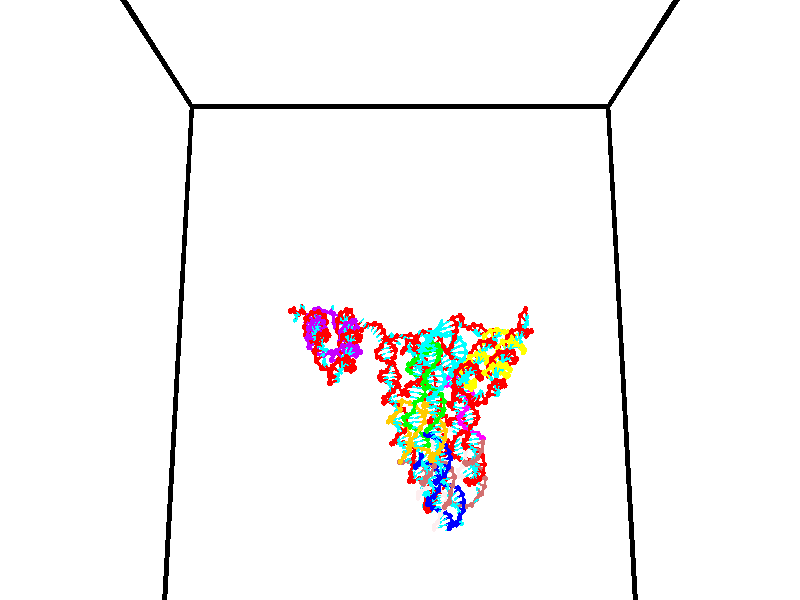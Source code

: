 // switches for output
#declare DRAW_BASES = 1; // possible values are 0, 1; only relevant for DNA ribbons
#declare DRAW_BASES_TYPE = 3; // possible values are 1, 2, 3; only relevant for DNA ribbons
#declare DRAW_FOG = 0; // set to 1 to enable fog

#include "colors.inc"

#include "transforms.inc"
background { rgb <1, 1, 1>}

#default {
   normal{
       ripples 0.25
       frequency 0.20
       turbulence 0.2
       lambda 5
   }
	finish {
		phong 0.1
		phong_size 40.
	}
}

// original window dimensions: 1024x640


// camera settings

camera {
	sky <0, 0.179814, -0.983701>
	up <0, 0.179814, -0.983701>
	right 1.6 * <1, 0, 0>
	location <35, 94.9851, 44.8844>
	look_at <35, 29.7336, 32.9568>
	direction <0, -65.2515, -11.9276>
	angle 67.0682
}


# declare cpy_camera_pos = <35, 94.9851, 44.8844>;
# if (DRAW_FOG = 1)
fog {
	fog_type 2
	up vnormalize(cpy_camera_pos)
	color rgbt<1,1,1,0.3>
	distance 1e-5
	fog_alt 3e-3
	fog_offset 56
}
# end


// LIGHTS

# declare lum = 6;
global_settings {
	ambient_light rgb lum * <0.05, 0.05, 0.05>
	max_trace_level 15
}# declare cpy_direct_light_amount = 0.25;
light_source
{	1000 * <-1, -1.16352, -0.803886>,
	rgb lum * cpy_direct_light_amount
	parallel
}

light_source
{	1000 * <1, 1.16352, 0.803886>,
	rgb lum * cpy_direct_light_amount
	parallel
}

// strand 0

// nucleotide -1

// particle -1
sphere {
	<23.994320, 35.163540, 34.872890> 0.250000
	pigment { color rgbt <1,0,0,0> }
	no_shadow
}
cylinder {
	<24.359152, 35.077873, 35.012741>,  <24.578051, 35.026474, 35.096653>, 0.100000
	pigment { color rgbt <1,0,0,0> }
	no_shadow
}
cylinder {
	<24.359152, 35.077873, 35.012741>,  <23.994320, 35.163540, 34.872890>, 0.100000
	pigment { color rgbt <1,0,0,0> }
	no_shadow
}

// particle -1
sphere {
	<24.359152, 35.077873, 35.012741> 0.100000
	pigment { color rgbt <1,0,0,0> }
	no_shadow
}
sphere {
	0, 1
	scale<0.080000,0.200000,0.300000>
	matrix <-0.327543, -0.893528, 0.307120,
		0.246630, -0.394637, -0.885119,
		0.912080, -0.214169, 0.349631,
		24.632776, 35.013622, 35.117630>
	pigment { color rgbt <0,1,1,0> }
	no_shadow
}
cylinder {
	<24.215185, 34.527840, 34.614086>,  <23.994320, 35.163540, 34.872890>, 0.130000
	pigment { color rgbt <1,0,0,0> }
	no_shadow
}

// nucleotide -1

// particle -1
sphere {
	<24.215185, 34.527840, 34.614086> 0.250000
	pigment { color rgbt <1,0,0,0> }
	no_shadow
}
cylinder {
	<24.383303, 34.626587, 34.963352>,  <24.484173, 34.685837, 35.172913>, 0.100000
	pigment { color rgbt <1,0,0,0> }
	no_shadow
}
cylinder {
	<24.383303, 34.626587, 34.963352>,  <24.215185, 34.527840, 34.614086>, 0.100000
	pigment { color rgbt <1,0,0,0> }
	no_shadow
}

// particle -1
sphere {
	<24.383303, 34.626587, 34.963352> 0.100000
	pigment { color rgbt <1,0,0,0> }
	no_shadow
}
sphere {
	0, 1
	scale<0.080000,0.200000,0.300000>
	matrix <-0.427818, -0.794698, 0.430612,
		0.800204, -0.554537, -0.228391,
		0.420292, 0.246868, 0.873162,
		24.509390, 34.700645, 35.225300>
	pigment { color rgbt <0,1,1,0> }
	no_shadow
}
cylinder {
	<24.603819, 33.994766, 34.967987>,  <24.215185, 34.527840, 34.614086>, 0.130000
	pigment { color rgbt <1,0,0,0> }
	no_shadow
}

// nucleotide -1

// particle -1
sphere {
	<24.603819, 33.994766, 34.967987> 0.250000
	pigment { color rgbt <1,0,0,0> }
	no_shadow
}
cylinder {
	<24.472095, 34.204639, 35.281998>,  <24.393061, 34.330563, 35.470402>, 0.100000
	pigment { color rgbt <1,0,0,0> }
	no_shadow
}
cylinder {
	<24.472095, 34.204639, 35.281998>,  <24.603819, 33.994766, 34.967987>, 0.100000
	pigment { color rgbt <1,0,0,0> }
	no_shadow
}

// particle -1
sphere {
	<24.472095, 34.204639, 35.281998> 0.100000
	pigment { color rgbt <1,0,0,0> }
	no_shadow
}
sphere {
	0, 1
	scale<0.080000,0.200000,0.300000>
	matrix <-0.164555, -0.850565, 0.499460,
		0.929772, 0.035298, 0.366439,
		-0.329310, 0.524684, 0.785023,
		24.373302, 34.362045, 35.517506>
	pigment { color rgbt <0,1,1,0> }
	no_shadow
}
cylinder {
	<25.031675, 34.391663, 34.426365>,  <24.603819, 33.994766, 34.967987>, 0.130000
	pigment { color rgbt <1,0,0,0> }
	no_shadow
}

// nucleotide -1

// particle -1
sphere {
	<25.031675, 34.391663, 34.426365> 0.250000
	pigment { color rgbt <1,0,0,0> }
	no_shadow
}
cylinder {
	<25.006781, 34.789597, 34.458439>,  <24.991844, 35.028358, 34.477684>, 0.100000
	pigment { color rgbt <1,0,0,0> }
	no_shadow
}
cylinder {
	<25.006781, 34.789597, 34.458439>,  <25.031675, 34.391663, 34.426365>, 0.100000
	pigment { color rgbt <1,0,0,0> }
	no_shadow
}

// particle -1
sphere {
	<25.006781, 34.789597, 34.458439> 0.100000
	pigment { color rgbt <1,0,0,0> }
	no_shadow
}
sphere {
	0, 1
	scale<0.080000,0.200000,0.300000>
	matrix <0.978425, 0.044960, 0.201653,
		0.197006, 0.091001, -0.976170,
		-0.062239, 0.994835, 0.080180,
		24.988110, 35.088047, 34.482494>
	pigment { color rgbt <0,1,1,0> }
	no_shadow
}
cylinder {
	<25.198009, 34.788284, 34.878284>,  <25.031675, 34.391663, 34.426365>, 0.130000
	pigment { color rgbt <1,0,0,0> }
	no_shadow
}

// nucleotide -1

// particle -1
sphere {
	<25.198009, 34.788284, 34.878284> 0.250000
	pigment { color rgbt <1,0,0,0> }
	no_shadow
}
cylinder {
	<25.296906, 35.153061, 34.747292>,  <25.356243, 35.371925, 34.668697>, 0.100000
	pigment { color rgbt <1,0,0,0> }
	no_shadow
}
cylinder {
	<25.296906, 35.153061, 34.747292>,  <25.198009, 34.788284, 34.878284>, 0.100000
	pigment { color rgbt <1,0,0,0> }
	no_shadow
}

// particle -1
sphere {
	<25.296906, 35.153061, 34.747292> 0.100000
	pigment { color rgbt <1,0,0,0> }
	no_shadow
}
sphere {
	0, 1
	scale<0.080000,0.200000,0.300000>
	matrix <0.694935, -0.402409, -0.595931,
		-0.675232, -0.080240, -0.733228,
		0.247240, 0.911937, -0.327481,
		25.371077, 35.426643, 34.649048>
	pigment { color rgbt <0,1,1,0> }
	no_shadow
}
cylinder {
	<25.825827, 34.654552, 35.444080>,  <25.198009, 34.788284, 34.878284>, 0.130000
	pigment { color rgbt <1,0,0,0> }
	no_shadow
}

// nucleotide -1

// particle -1
sphere {
	<25.825827, 34.654552, 35.444080> 0.250000
	pigment { color rgbt <1,0,0,0> }
	no_shadow
}
cylinder {
	<26.212158, 34.612133, 35.538677>,  <26.443956, 34.586681, 35.595436>, 0.100000
	pigment { color rgbt <1,0,0,0> }
	no_shadow
}
cylinder {
	<26.212158, 34.612133, 35.538677>,  <25.825827, 34.654552, 35.444080>, 0.100000
	pigment { color rgbt <1,0,0,0> }
	no_shadow
}

// particle -1
sphere {
	<26.212158, 34.612133, 35.538677> 0.100000
	pigment { color rgbt <1,0,0,0> }
	no_shadow
}
sphere {
	0, 1
	scale<0.080000,0.200000,0.300000>
	matrix <0.005759, 0.921008, 0.389501,
		-0.259117, -0.374829, 0.890147,
		0.965829, -0.106053, 0.236490,
		26.501907, 34.580318, 35.609623>
	pigment { color rgbt <0,1,1,0> }
	no_shadow
}
cylinder {
	<25.966446, 34.831615, 36.251923>,  <25.825827, 34.654552, 35.444080>, 0.130000
	pigment { color rgbt <1,0,0,0> }
	no_shadow
}

// nucleotide -1

// particle -1
sphere {
	<25.966446, 34.831615, 36.251923> 0.250000
	pigment { color rgbt <1,0,0,0> }
	no_shadow
}
cylinder {
	<26.288656, 34.880733, 36.020042>,  <26.481981, 34.910206, 35.880913>, 0.100000
	pigment { color rgbt <1,0,0,0> }
	no_shadow
}
cylinder {
	<26.288656, 34.880733, 36.020042>,  <25.966446, 34.831615, 36.251923>, 0.100000
	pigment { color rgbt <1,0,0,0> }
	no_shadow
}

// particle -1
sphere {
	<26.288656, 34.880733, 36.020042> 0.100000
	pigment { color rgbt <1,0,0,0> }
	no_shadow
}
sphere {
	0, 1
	scale<0.080000,0.200000,0.300000>
	matrix <0.160868, 0.896236, 0.413380,
		0.570309, -0.426243, 0.702186,
		0.805524, 0.122795, -0.579700,
		26.530313, 34.917572, 35.846134>
	pigment { color rgbt <0,1,1,0> }
	no_shadow
}
cylinder {
	<26.523254, 35.163120, 36.644791>,  <25.966446, 34.831615, 36.251923>, 0.130000
	pigment { color rgbt <1,0,0,0> }
	no_shadow
}

// nucleotide -1

// particle -1
sphere {
	<26.523254, 35.163120, 36.644791> 0.250000
	pigment { color rgbt <1,0,0,0> }
	no_shadow
}
cylinder {
	<26.611492, 35.258049, 36.266369>,  <26.664434, 35.315006, 36.039314>, 0.100000
	pigment { color rgbt <1,0,0,0> }
	no_shadow
}
cylinder {
	<26.611492, 35.258049, 36.266369>,  <26.523254, 35.163120, 36.644791>, 0.100000
	pigment { color rgbt <1,0,0,0> }
	no_shadow
}

// particle -1
sphere {
	<26.611492, 35.258049, 36.266369> 0.100000
	pigment { color rgbt <1,0,0,0> }
	no_shadow
}
sphere {
	0, 1
	scale<0.080000,0.200000,0.300000>
	matrix <0.191764, 0.940463, 0.280634,
		0.956329, -0.243325, 0.161949,
		0.220593, 0.237322, -0.946053,
		26.677670, 35.329247, 35.982552>
	pigment { color rgbt <0,1,1,0> }
	no_shadow
}
cylinder {
	<27.156376, 35.454964, 36.699120>,  <26.523254, 35.163120, 36.644791>, 0.130000
	pigment { color rgbt <1,0,0,0> }
	no_shadow
}

// nucleotide -1

// particle -1
sphere {
	<27.156376, 35.454964, 36.699120> 0.250000
	pigment { color rgbt <1,0,0,0> }
	no_shadow
}
cylinder {
	<27.023972, 35.589336, 36.346397>,  <26.944529, 35.669960, 36.134766>, 0.100000
	pigment { color rgbt <1,0,0,0> }
	no_shadow
}
cylinder {
	<27.023972, 35.589336, 36.346397>,  <27.156376, 35.454964, 36.699120>, 0.100000
	pigment { color rgbt <1,0,0,0> }
	no_shadow
}

// particle -1
sphere {
	<27.023972, 35.589336, 36.346397> 0.100000
	pigment { color rgbt <1,0,0,0> }
	no_shadow
}
sphere {
	0, 1
	scale<0.080000,0.200000,0.300000>
	matrix <0.324744, 0.917959, 0.227798,
		0.885987, -0.210957, -0.412947,
		-0.331013, 0.335928, -0.881807,
		26.924667, 35.690113, 36.081856>
	pigment { color rgbt <0,1,1,0> }
	no_shadow
}
cylinder {
	<27.629860, 35.967304, 36.579052>,  <27.156376, 35.454964, 36.699120>, 0.130000
	pigment { color rgbt <1,0,0,0> }
	no_shadow
}

// nucleotide -1

// particle -1
sphere {
	<27.629860, 35.967304, 36.579052> 0.250000
	pigment { color rgbt <1,0,0,0> }
	no_shadow
}
cylinder {
	<27.325232, 36.030083, 36.327534>,  <27.142454, 36.067749, 36.176624>, 0.100000
	pigment { color rgbt <1,0,0,0> }
	no_shadow
}
cylinder {
	<27.325232, 36.030083, 36.327534>,  <27.629860, 35.967304, 36.579052>, 0.100000
	pigment { color rgbt <1,0,0,0> }
	no_shadow
}

// particle -1
sphere {
	<27.325232, 36.030083, 36.327534> 0.100000
	pigment { color rgbt <1,0,0,0> }
	no_shadow
}
sphere {
	0, 1
	scale<0.080000,0.200000,0.300000>
	matrix <0.078441, 0.985423, 0.150958,
		0.643320, 0.065641, -0.762779,
		-0.761569, 0.156948, -0.628793,
		27.096762, 36.077168, 36.138897>
	pigment { color rgbt <0,1,1,0> }
	no_shadow
}
cylinder {
	<27.779900, 36.390301, 36.004066>,  <27.629860, 35.967304, 36.579052>, 0.130000
	pigment { color rgbt <1,0,0,0> }
	no_shadow
}

// nucleotide -1

// particle -1
sphere {
	<27.779900, 36.390301, 36.004066> 0.250000
	pigment { color rgbt <1,0,0,0> }
	no_shadow
}
cylinder {
	<27.386600, 36.432983, 36.063171>,  <27.150621, 36.458591, 36.098637>, 0.100000
	pigment { color rgbt <1,0,0,0> }
	no_shadow
}
cylinder {
	<27.386600, 36.432983, 36.063171>,  <27.779900, 36.390301, 36.004066>, 0.100000
	pigment { color rgbt <1,0,0,0> }
	no_shadow
}

// particle -1
sphere {
	<27.386600, 36.432983, 36.063171> 0.100000
	pigment { color rgbt <1,0,0,0> }
	no_shadow
}
sphere {
	0, 1
	scale<0.080000,0.200000,0.300000>
	matrix <0.117282, 0.990982, 0.064800,
		-0.139520, 0.081045, -0.986897,
		-0.983249, 0.106704, 0.147767,
		27.091625, 36.464996, 36.107502>
	pigment { color rgbt <0,1,1,0> }
	no_shadow
}
cylinder {
	<27.657854, 37.054523, 35.618809>,  <27.779900, 36.390301, 36.004066>, 0.130000
	pigment { color rgbt <1,0,0,0> }
	no_shadow
}

// nucleotide -1

// particle -1
sphere {
	<27.657854, 37.054523, 35.618809> 0.250000
	pigment { color rgbt <1,0,0,0> }
	no_shadow
}
cylinder {
	<27.335030, 37.017117, 35.852013>,  <27.141335, 36.994671, 35.991936>, 0.100000
	pigment { color rgbt <1,0,0,0> }
	no_shadow
}
cylinder {
	<27.335030, 37.017117, 35.852013>,  <27.657854, 37.054523, 35.618809>, 0.100000
	pigment { color rgbt <1,0,0,0> }
	no_shadow
}

// particle -1
sphere {
	<27.335030, 37.017117, 35.852013> 0.100000
	pigment { color rgbt <1,0,0,0> }
	no_shadow
}
sphere {
	0, 1
	scale<0.080000,0.200000,0.300000>
	matrix <-0.073541, 0.995610, 0.057905,
		-0.585870, 0.003858, -0.810396,
		-0.807062, -0.093522, 0.583014,
		27.092911, 36.989059, 36.026917>
	pigment { color rgbt <0,1,1,0> }
	no_shadow
}
cylinder {
	<27.144030, 37.597443, 35.353153>,  <27.657854, 37.054523, 35.618809>, 0.130000
	pigment { color rgbt <1,0,0,0> }
	no_shadow
}

// nucleotide -1

// particle -1
sphere {
	<27.144030, 37.597443, 35.353153> 0.250000
	pigment { color rgbt <1,0,0,0> }
	no_shadow
}
cylinder {
	<27.007648, 37.502888, 35.717102>,  <26.925819, 37.446156, 35.935471>, 0.100000
	pigment { color rgbt <1,0,0,0> }
	no_shadow
}
cylinder {
	<27.007648, 37.502888, 35.717102>,  <27.144030, 37.597443, 35.353153>, 0.100000
	pigment { color rgbt <1,0,0,0> }
	no_shadow
}

// particle -1
sphere {
	<27.007648, 37.502888, 35.717102> 0.100000
	pigment { color rgbt <1,0,0,0> }
	no_shadow
}
sphere {
	0, 1
	scale<0.080000,0.200000,0.300000>
	matrix <0.014633, 0.966416, 0.256564,
		-0.939966, 0.100790, -0.326044,
		-0.340954, -0.236391, 0.909874,
		26.905363, 37.431969, 35.990063>
	pigment { color rgbt <0,1,1,0> }
	no_shadow
}
cylinder {
	<26.540937, 37.951546, 35.507030>,  <27.144030, 37.597443, 35.353153>, 0.130000
	pigment { color rgbt <1,0,0,0> }
	no_shadow
}

// nucleotide -1

// particle -1
sphere {
	<26.540937, 37.951546, 35.507030> 0.250000
	pigment { color rgbt <1,0,0,0> }
	no_shadow
}
cylinder {
	<26.725775, 37.855728, 35.848576>,  <26.836678, 37.798237, 36.053505>, 0.100000
	pigment { color rgbt <1,0,0,0> }
	no_shadow
}
cylinder {
	<26.725775, 37.855728, 35.848576>,  <26.540937, 37.951546, 35.507030>, 0.100000
	pigment { color rgbt <1,0,0,0> }
	no_shadow
}

// particle -1
sphere {
	<26.725775, 37.855728, 35.848576> 0.100000
	pigment { color rgbt <1,0,0,0> }
	no_shadow
}
sphere {
	0, 1
	scale<0.080000,0.200000,0.300000>
	matrix <-0.152157, 0.927135, 0.342446,
		-0.873682, -0.288163, 0.391972,
		0.462091, -0.239547, 0.853867,
		26.864403, 37.783863, 36.104736>
	pigment { color rgbt <0,1,1,0> }
	no_shadow
}
cylinder {
	<26.048943, 38.232964, 36.013882>,  <26.540937, 37.951546, 35.507030>, 0.130000
	pigment { color rgbt <1,0,0,0> }
	no_shadow
}

// nucleotide -1

// particle -1
sphere {
	<26.048943, 38.232964, 36.013882> 0.250000
	pigment { color rgbt <1,0,0,0> }
	no_shadow
}
cylinder {
	<26.396309, 38.158920, 36.197876>,  <26.604729, 38.114494, 36.308273>, 0.100000
	pigment { color rgbt <1,0,0,0> }
	no_shadow
}
cylinder {
	<26.396309, 38.158920, 36.197876>,  <26.048943, 38.232964, 36.013882>, 0.100000
	pigment { color rgbt <1,0,0,0> }
	no_shadow
}

// particle -1
sphere {
	<26.396309, 38.158920, 36.197876> 0.100000
	pigment { color rgbt <1,0,0,0> }
	no_shadow
}
sphere {
	0, 1
	scale<0.080000,0.200000,0.300000>
	matrix <-0.083683, 0.859677, 0.503938,
		-0.488724, -0.476121, 0.731066,
		0.868416, -0.185109, 0.459988,
		26.656834, 38.103386, 36.335873>
	pigment { color rgbt <0,1,1,0> }
	no_shadow
}
cylinder {
	<25.968317, 38.511604, 36.715736>,  <26.048943, 38.232964, 36.013882>, 0.130000
	pigment { color rgbt <1,0,0,0> }
	no_shadow
}

// nucleotide -1

// particle -1
sphere {
	<25.968317, 38.511604, 36.715736> 0.250000
	pigment { color rgbt <1,0,0,0> }
	no_shadow
}
cylinder {
	<26.364878, 38.465111, 36.691689>,  <26.602814, 38.437214, 36.677258>, 0.100000
	pigment { color rgbt <1,0,0,0> }
	no_shadow
}
cylinder {
	<26.364878, 38.465111, 36.691689>,  <25.968317, 38.511604, 36.715736>, 0.100000
	pigment { color rgbt <1,0,0,0> }
	no_shadow
}

// particle -1
sphere {
	<26.364878, 38.465111, 36.691689> 0.100000
	pigment { color rgbt <1,0,0,0> }
	no_shadow
}
sphere {
	0, 1
	scale<0.080000,0.200000,0.300000>
	matrix <0.128323, 0.773416, 0.620774,
		-0.025654, -0.623151, 0.781681,
		0.991400, -0.116233, -0.060123,
		26.662298, 38.430241, 36.673653>
	pigment { color rgbt <0,1,1,0> }
	no_shadow
}
cylinder {
	<26.137487, 38.643459, 37.374493>,  <25.968317, 38.511604, 36.715736>, 0.130000
	pigment { color rgbt <1,0,0,0> }
	no_shadow
}

// nucleotide -1

// particle -1
sphere {
	<26.137487, 38.643459, 37.374493> 0.250000
	pigment { color rgbt <1,0,0,0> }
	no_shadow
}
cylinder {
	<26.474222, 38.698425, 37.165714>,  <26.676262, 38.731403, 37.040447>, 0.100000
	pigment { color rgbt <1,0,0,0> }
	no_shadow
}
cylinder {
	<26.474222, 38.698425, 37.165714>,  <26.137487, 38.643459, 37.374493>, 0.100000
	pigment { color rgbt <1,0,0,0> }
	no_shadow
}

// particle -1
sphere {
	<26.474222, 38.698425, 37.165714> 0.100000
	pigment { color rgbt <1,0,0,0> }
	no_shadow
}
sphere {
	0, 1
	scale<0.080000,0.200000,0.300000>
	matrix <0.276943, 0.720063, 0.636248,
		0.463265, -0.680167, 0.568118,
		0.841836, 0.137415, -0.521948,
		26.726772, 38.739651, 37.009129>
	pigment { color rgbt <0,1,1,0> }
	no_shadow
}
cylinder {
	<26.733912, 38.766277, 37.879757>,  <26.137487, 38.643459, 37.374493>, 0.130000
	pigment { color rgbt <1,0,0,0> }
	no_shadow
}

// nucleotide -1

// particle -1
sphere {
	<26.733912, 38.766277, 37.879757> 0.250000
	pigment { color rgbt <1,0,0,0> }
	no_shadow
}
cylinder {
	<26.876104, 38.920990, 37.539398>,  <26.961420, 39.013817, 37.335182>, 0.100000
	pigment { color rgbt <1,0,0,0> }
	no_shadow
}
cylinder {
	<26.876104, 38.920990, 37.539398>,  <26.733912, 38.766277, 37.879757>, 0.100000
	pigment { color rgbt <1,0,0,0> }
	no_shadow
}

// particle -1
sphere {
	<26.876104, 38.920990, 37.539398> 0.100000
	pigment { color rgbt <1,0,0,0> }
	no_shadow
}
sphere {
	0, 1
	scale<0.080000,0.200000,0.300000>
	matrix <0.327519, 0.801096, 0.500975,
		0.875422, -0.456774, 0.158096,
		0.355482, 0.386785, -0.850900,
		26.982750, 39.037025, 37.284130>
	pigment { color rgbt <0,1,1,0> }
	no_shadow
}
cylinder {
	<27.451040, 38.897507, 38.057770>,  <26.733912, 38.766277, 37.879757>, 0.130000
	pigment { color rgbt <1,0,0,0> }
	no_shadow
}

// nucleotide -1

// particle -1
sphere {
	<27.451040, 38.897507, 38.057770> 0.250000
	pigment { color rgbt <1,0,0,0> }
	no_shadow
}
cylinder {
	<27.382643, 39.128407, 37.738384>,  <27.341604, 39.266945, 37.546753>, 0.100000
	pigment { color rgbt <1,0,0,0> }
	no_shadow
}
cylinder {
	<27.382643, 39.128407, 37.738384>,  <27.451040, 38.897507, 38.057770>, 0.100000
	pigment { color rgbt <1,0,0,0> }
	no_shadow
}

// particle -1
sphere {
	<27.382643, 39.128407, 37.738384> 0.100000
	pigment { color rgbt <1,0,0,0> }
	no_shadow
}
sphere {
	0, 1
	scale<0.080000,0.200000,0.300000>
	matrix <0.637991, 0.682427, 0.356735,
		0.750819, -0.448415, -0.484970,
		-0.170992, 0.577250, -0.798464,
		27.331345, 39.301582, 37.498844>
	pigment { color rgbt <0,1,1,0> }
	no_shadow
}
cylinder {
	<28.124180, 39.247295, 37.825241>,  <27.451040, 38.897507, 38.057770>, 0.130000
	pigment { color rgbt <1,0,0,0> }
	no_shadow
}

// nucleotide -1

// particle -1
sphere {
	<28.124180, 39.247295, 37.825241> 0.250000
	pigment { color rgbt <1,0,0,0> }
	no_shadow
}
cylinder {
	<27.810287, 39.457062, 37.693066>,  <27.621952, 39.582920, 37.613758>, 0.100000
	pigment { color rgbt <1,0,0,0> }
	no_shadow
}
cylinder {
	<27.810287, 39.457062, 37.693066>,  <28.124180, 39.247295, 37.825241>, 0.100000
	pigment { color rgbt <1,0,0,0> }
	no_shadow
}

// particle -1
sphere {
	<27.810287, 39.457062, 37.693066> 0.100000
	pigment { color rgbt <1,0,0,0> }
	no_shadow
}
sphere {
	0, 1
	scale<0.080000,0.200000,0.300000>
	matrix <0.461501, 0.850206, 0.253313,
		0.413783, 0.046283, -0.909198,
		-0.784729, 0.524412, -0.330441,
		27.574869, 39.614384, 37.593933>
	pigment { color rgbt <0,1,1,0> }
	no_shadow
}
cylinder {
	<28.438099, 39.764313, 37.543922>,  <28.124180, 39.247295, 37.825241>, 0.130000
	pigment { color rgbt <1,0,0,0> }
	no_shadow
}

// nucleotide -1

// particle -1
sphere {
	<28.438099, 39.764313, 37.543922> 0.250000
	pigment { color rgbt <1,0,0,0> }
	no_shadow
}
cylinder {
	<28.064417, 39.877075, 37.631371>,  <27.840208, 39.944733, 37.683838>, 0.100000
	pigment { color rgbt <1,0,0,0> }
	no_shadow
}
cylinder {
	<28.064417, 39.877075, 37.631371>,  <28.438099, 39.764313, 37.543922>, 0.100000
	pigment { color rgbt <1,0,0,0> }
	no_shadow
}

// particle -1
sphere {
	<28.064417, 39.877075, 37.631371> 0.100000
	pigment { color rgbt <1,0,0,0> }
	no_shadow
}
sphere {
	0, 1
	scale<0.080000,0.200000,0.300000>
	matrix <0.345776, 0.866305, 0.360492,
		-0.087765, 0.412366, -0.906781,
		-0.934204, 0.281904, 0.218617,
		27.784155, 39.961647, 37.696957>
	pigment { color rgbt <0,1,1,0> }
	no_shadow
}
cylinder {
	<28.304281, 40.491623, 37.328339>,  <28.438099, 39.764313, 37.543922>, 0.130000
	pigment { color rgbt <1,0,0,0> }
	no_shadow
}

// nucleotide -1

// particle -1
sphere {
	<28.304281, 40.491623, 37.328339> 0.250000
	pigment { color rgbt <1,0,0,0> }
	no_shadow
}
cylinder {
	<28.027557, 40.433846, 37.611332>,  <27.861523, 40.399178, 37.781128>, 0.100000
	pigment { color rgbt <1,0,0,0> }
	no_shadow
}
cylinder {
	<28.027557, 40.433846, 37.611332>,  <28.304281, 40.491623, 37.328339>, 0.100000
	pigment { color rgbt <1,0,0,0> }
	no_shadow
}

// particle -1
sphere {
	<28.027557, 40.433846, 37.611332> 0.100000
	pigment { color rgbt <1,0,0,0> }
	no_shadow
}
sphere {
	0, 1
	scale<0.080000,0.200000,0.300000>
	matrix <0.264269, 0.861165, 0.434231,
		-0.671985, 0.487371, -0.557589,
		-0.691808, -0.144443, 0.707487,
		27.820015, 40.390514, 37.823578>
	pigment { color rgbt <0,1,1,0> }
	no_shadow
}
cylinder {
	<28.199097, 41.136547, 37.484936>,  <28.304281, 40.491623, 37.328339>, 0.130000
	pigment { color rgbt <1,0,0,0> }
	no_shadow
}

// nucleotide -1

// particle -1
sphere {
	<28.199097, 41.136547, 37.484936> 0.250000
	pigment { color rgbt <1,0,0,0> }
	no_shadow
}
cylinder {
	<28.008989, 40.932865, 37.771942>,  <27.894924, 40.810654, 37.944145>, 0.100000
	pigment { color rgbt <1,0,0,0> }
	no_shadow
}
cylinder {
	<28.008989, 40.932865, 37.771942>,  <28.199097, 41.136547, 37.484936>, 0.100000
	pigment { color rgbt <1,0,0,0> }
	no_shadow
}

// particle -1
sphere {
	<28.008989, 40.932865, 37.771942> 0.100000
	pigment { color rgbt <1,0,0,0> }
	no_shadow
}
sphere {
	0, 1
	scale<0.080000,0.200000,0.300000>
	matrix <0.214288, 0.723955, 0.655721,
		-0.853346, 0.465398, -0.234956,
		-0.475269, -0.509209, 0.717514,
		27.866409, 40.780102, 37.987198>
	pigment { color rgbt <0,1,1,0> }
	no_shadow
}
cylinder {
	<27.718969, 41.598965, 37.796818>,  <28.199097, 41.136547, 37.484936>, 0.130000
	pigment { color rgbt <1,0,0,0> }
	no_shadow
}

// nucleotide -1

// particle -1
sphere {
	<27.718969, 41.598965, 37.796818> 0.250000
	pigment { color rgbt <1,0,0,0> }
	no_shadow
}
cylinder {
	<27.829222, 41.311172, 38.051807>,  <27.895372, 41.138496, 38.204800>, 0.100000
	pigment { color rgbt <1,0,0,0> }
	no_shadow
}
cylinder {
	<27.829222, 41.311172, 38.051807>,  <27.718969, 41.598965, 37.796818>, 0.100000
	pigment { color rgbt <1,0,0,0> }
	no_shadow
}

// particle -1
sphere {
	<27.829222, 41.311172, 38.051807> 0.100000
	pigment { color rgbt <1,0,0,0> }
	no_shadow
}
sphere {
	0, 1
	scale<0.080000,0.200000,0.300000>
	matrix <0.302505, 0.694389, 0.652928,
		-0.912425, 0.012870, 0.409043,
		0.275631, -0.719485, 0.637471,
		27.911911, 41.095325, 38.243050>
	pigment { color rgbt <0,1,1,0> }
	no_shadow
}
cylinder {
	<27.655993, 41.911621, 38.411457>,  <27.718969, 41.598965, 37.796818>, 0.130000
	pigment { color rgbt <1,0,0,0> }
	no_shadow
}

// nucleotide -1

// particle -1
sphere {
	<27.655993, 41.911621, 38.411457> 0.250000
	pigment { color rgbt <1,0,0,0> }
	no_shadow
}
cylinder {
	<27.879751, 41.587872, 38.483009>,  <28.014006, 41.393623, 38.525940>, 0.100000
	pigment { color rgbt <1,0,0,0> }
	no_shadow
}
cylinder {
	<27.879751, 41.587872, 38.483009>,  <27.655993, 41.911621, 38.411457>, 0.100000
	pigment { color rgbt <1,0,0,0> }
	no_shadow
}

// particle -1
sphere {
	<27.879751, 41.587872, 38.483009> 0.100000
	pigment { color rgbt <1,0,0,0> }
	no_shadow
}
sphere {
	0, 1
	scale<0.080000,0.200000,0.300000>
	matrix <0.286553, 0.391323, 0.874502,
		-0.777794, -0.437936, 0.450832,
		0.559397, -0.809370, 0.178876,
		28.047569, 41.345062, 38.536671>
	pigment { color rgbt <0,1,1,0> }
	no_shadow
}
cylinder {
	<27.405573, 41.669224, 38.999153>,  <27.655993, 41.911621, 38.411457>, 0.130000
	pigment { color rgbt <1,0,0,0> }
	no_shadow
}

// nucleotide -1

// particle -1
sphere {
	<27.405573, 41.669224, 38.999153> 0.250000
	pigment { color rgbt <1,0,0,0> }
	no_shadow
}
cylinder {
	<27.786263, 41.572109, 38.924026>,  <28.014677, 41.513840, 38.878952>, 0.100000
	pigment { color rgbt <1,0,0,0> }
	no_shadow
}
cylinder {
	<27.786263, 41.572109, 38.924026>,  <27.405573, 41.669224, 38.999153>, 0.100000
	pigment { color rgbt <1,0,0,0> }
	no_shadow
}

// particle -1
sphere {
	<27.786263, 41.572109, 38.924026> 0.100000
	pigment { color rgbt <1,0,0,0> }
	no_shadow
}
sphere {
	0, 1
	scale<0.080000,0.200000,0.300000>
	matrix <0.267090, 0.353457, 0.896510,
		-0.151277, -0.903395, 0.401240,
		0.951724, -0.242788, -0.187818,
		28.071779, 41.499271, 38.867680>
	pigment { color rgbt <0,1,1,0> }
	no_shadow
}
cylinder {
	<27.577187, 41.417931, 39.654018>,  <27.405573, 41.669224, 38.999153>, 0.130000
	pigment { color rgbt <1,0,0,0> }
	no_shadow
}

// nucleotide -1

// particle -1
sphere {
	<27.577187, 41.417931, 39.654018> 0.250000
	pigment { color rgbt <1,0,0,0> }
	no_shadow
}
cylinder {
	<27.894661, 41.526237, 39.436119>,  <28.085146, 41.591221, 39.305378>, 0.100000
	pigment { color rgbt <1,0,0,0> }
	no_shadow
}
cylinder {
	<27.894661, 41.526237, 39.436119>,  <27.577187, 41.417931, 39.654018>, 0.100000
	pigment { color rgbt <1,0,0,0> }
	no_shadow
}

// particle -1
sphere {
	<27.894661, 41.526237, 39.436119> 0.100000
	pigment { color rgbt <1,0,0,0> }
	no_shadow
}
sphere {
	0, 1
	scale<0.080000,0.200000,0.300000>
	matrix <0.346689, 0.534504, 0.770787,
		0.499866, -0.800622, 0.330361,
		0.793688, 0.270758, -0.544747,
		28.132767, 41.607468, 39.272694>
	pigment { color rgbt <0,1,1,0> }
	no_shadow
}
cylinder {
	<28.067890, 41.317837, 40.186649>,  <27.577187, 41.417931, 39.654018>, 0.130000
	pigment { color rgbt <1,0,0,0> }
	no_shadow
}

// nucleotide -1

// particle -1
sphere {
	<28.067890, 41.317837, 40.186649> 0.250000
	pigment { color rgbt <1,0,0,0> }
	no_shadow
}
cylinder {
	<28.199217, 41.586929, 39.921429>,  <28.278013, 41.748386, 39.762295>, 0.100000
	pigment { color rgbt <1,0,0,0> }
	no_shadow
}
cylinder {
	<28.199217, 41.586929, 39.921429>,  <28.067890, 41.317837, 40.186649>, 0.100000
	pigment { color rgbt <1,0,0,0> }
	no_shadow
}

// particle -1
sphere {
	<28.199217, 41.586929, 39.921429> 0.100000
	pigment { color rgbt <1,0,0,0> }
	no_shadow
}
sphere {
	0, 1
	scale<0.080000,0.200000,0.300000>
	matrix <0.319367, 0.581560, 0.748193,
		0.888939, -0.457401, -0.023913,
		0.328317, 0.672735, -0.663050,
		28.297712, 41.788750, 39.722515>
	pigment { color rgbt <0,1,1,0> }
	no_shadow
}
cylinder {
	<28.768278, 41.545063, 40.402336>,  <28.067890, 41.317837, 40.186649>, 0.130000
	pigment { color rgbt <1,0,0,0> }
	no_shadow
}

// nucleotide -1

// particle -1
sphere {
	<28.768278, 41.545063, 40.402336> 0.250000
	pigment { color rgbt <1,0,0,0> }
	no_shadow
}
cylinder {
	<28.575794, 41.816162, 40.179951>,  <28.460304, 41.978821, 40.046520>, 0.100000
	pigment { color rgbt <1,0,0,0> }
	no_shadow
}
cylinder {
	<28.575794, 41.816162, 40.179951>,  <28.768278, 41.545063, 40.402336>, 0.100000
	pigment { color rgbt <1,0,0,0> }
	no_shadow
}

// particle -1
sphere {
	<28.575794, 41.816162, 40.179951> 0.100000
	pigment { color rgbt <1,0,0,0> }
	no_shadow
}
sphere {
	0, 1
	scale<0.080000,0.200000,0.300000>
	matrix <0.285830, 0.720872, 0.631383,
		0.828695, 0.144919, -0.540613,
		-0.481212, 0.677748, -0.555961,
		28.431431, 42.019485, 40.013161>
	pigment { color rgbt <0,1,1,0> }
	no_shadow
}
cylinder {
	<28.856852, 42.175186, 40.787270>,  <28.768278, 41.545063, 40.402336>, 0.130000
	pigment { color rgbt <1,0,0,0> }
	no_shadow
}

// nucleotide -1

// particle -1
sphere {
	<28.856852, 42.175186, 40.787270> 0.250000
	pigment { color rgbt <1,0,0,0> }
	no_shadow
}
cylinder {
	<29.176630, 41.976311, 40.922138>,  <29.368498, 41.856983, 41.003059>, 0.100000
	pigment { color rgbt <1,0,0,0> }
	no_shadow
}
cylinder {
	<29.176630, 41.976311, 40.922138>,  <28.856852, 42.175186, 40.787270>, 0.100000
	pigment { color rgbt <1,0,0,0> }
	no_shadow
}

// particle -1
sphere {
	<29.176630, 41.976311, 40.922138> 0.100000
	pigment { color rgbt <1,0,0,0> }
	no_shadow
}
sphere {
	0, 1
	scale<0.080000,0.200000,0.300000>
	matrix <0.417825, 0.863465, 0.282579,
		-0.431634, -0.085026, 0.898032,
		0.799446, -0.497191, 0.337175,
		29.416464, 41.827152, 41.023293>
	pigment { color rgbt <0,1,1,0> }
	no_shadow
}
cylinder {
	<28.942667, 42.567356, 41.384693>,  <28.856852, 42.175186, 40.787270>, 0.130000
	pigment { color rgbt <1,0,0,0> }
	no_shadow
}

// nucleotide -1

// particle -1
sphere {
	<28.942667, 42.567356, 41.384693> 0.250000
	pigment { color rgbt <1,0,0,0> }
	no_shadow
}
cylinder {
	<29.272579, 42.375507, 41.264893>,  <29.470526, 42.260399, 41.193012>, 0.100000
	pigment { color rgbt <1,0,0,0> }
	no_shadow
}
cylinder {
	<29.272579, 42.375507, 41.264893>,  <28.942667, 42.567356, 41.384693>, 0.100000
	pigment { color rgbt <1,0,0,0> }
	no_shadow
}

// particle -1
sphere {
	<29.272579, 42.375507, 41.264893> 0.100000
	pigment { color rgbt <1,0,0,0> }
	no_shadow
}
sphere {
	0, 1
	scale<0.080000,0.200000,0.300000>
	matrix <0.538781, 0.827342, 0.158809,
		0.171621, -0.292347, 0.940787,
		0.824780, -0.479623, -0.299500,
		29.520014, 42.231621, 41.175041>
	pigment { color rgbt <0,1,1,0> }
	no_shadow
}
cylinder {
	<29.093271, 43.072041, 40.909443>,  <28.942667, 42.567356, 41.384693>, 0.130000
	pigment { color rgbt <1,0,0,0> }
	no_shadow
}

// nucleotide -1

// particle -1
sphere {
	<29.093271, 43.072041, 40.909443> 0.250000
	pigment { color rgbt <1,0,0,0> }
	no_shadow
}
cylinder {
	<29.415590, 43.308739, 40.900234>,  <29.608982, 43.450756, 40.894707>, 0.100000
	pigment { color rgbt <1,0,0,0> }
	no_shadow
}
cylinder {
	<29.415590, 43.308739, 40.900234>,  <29.093271, 43.072041, 40.909443>, 0.100000
	pigment { color rgbt <1,0,0,0> }
	no_shadow
}

// particle -1
sphere {
	<29.415590, 43.308739, 40.900234> 0.100000
	pigment { color rgbt <1,0,0,0> }
	no_shadow
}
sphere {
	0, 1
	scale<0.080000,0.200000,0.300000>
	matrix <0.445351, -0.631160, -0.635059,
		-0.390323, 0.501475, -0.772121,
		0.805798, 0.591743, -0.023024,
		29.657330, 43.486263, 40.893326>
	pigment { color rgbt <0,1,1,0> }
	no_shadow
}
cylinder {
	<29.224129, 43.272305, 40.285042>,  <29.093271, 43.072041, 40.909443>, 0.130000
	pigment { color rgbt <1,0,0,0> }
	no_shadow
}

// nucleotide -1

// particle -1
sphere {
	<29.224129, 43.272305, 40.285042> 0.250000
	pigment { color rgbt <1,0,0,0> }
	no_shadow
}
cylinder {
	<29.570986, 43.255104, 40.483524>,  <29.779100, 43.244781, 40.602612>, 0.100000
	pigment { color rgbt <1,0,0,0> }
	no_shadow
}
cylinder {
	<29.570986, 43.255104, 40.483524>,  <29.224129, 43.272305, 40.285042>, 0.100000
	pigment { color rgbt <1,0,0,0> }
	no_shadow
}

// particle -1
sphere {
	<29.570986, 43.255104, 40.483524> 0.100000
	pigment { color rgbt <1,0,0,0> }
	no_shadow
}
sphere {
	0, 1
	scale<0.080000,0.200000,0.300000>
	matrix <0.362562, -0.628575, -0.688071,
		0.341490, 0.776559, -0.529472,
		0.867141, -0.043003, 0.496203,
		29.831127, 43.242203, 40.632385>
	pigment { color rgbt <0,1,1,0> }
	no_shadow
}
cylinder {
	<29.751436, 43.538467, 39.853111>,  <29.224129, 43.272305, 40.285042>, 0.130000
	pigment { color rgbt <1,0,0,0> }
	no_shadow
}

// nucleotide -1

// particle -1
sphere {
	<29.751436, 43.538467, 39.853111> 0.250000
	pigment { color rgbt <1,0,0,0> }
	no_shadow
}
cylinder {
	<29.865543, 43.283085, 40.139046>,  <29.934008, 43.129856, 40.310608>, 0.100000
	pigment { color rgbt <1,0,0,0> }
	no_shadow
}
cylinder {
	<29.865543, 43.283085, 40.139046>,  <29.751436, 43.538467, 39.853111>, 0.100000
	pigment { color rgbt <1,0,0,0> }
	no_shadow
}

// particle -1
sphere {
	<29.865543, 43.283085, 40.139046> 0.100000
	pigment { color rgbt <1,0,0,0> }
	no_shadow
}
sphere {
	0, 1
	scale<0.080000,0.200000,0.300000>
	matrix <0.158274, -0.704208, -0.692128,
		0.945290, 0.310580, -0.099835,
		0.285266, -0.638460, 0.714837,
		29.951122, 43.091545, 40.353497>
	pigment { color rgbt <0,1,1,0> }
	no_shadow
}
cylinder {
	<30.419727, 43.179817, 39.608105>,  <29.751436, 43.538467, 39.853111>, 0.130000
	pigment { color rgbt <1,0,0,0> }
	no_shadow
}

// nucleotide -1

// particle -1
sphere {
	<30.419727, 43.179817, 39.608105> 0.250000
	pigment { color rgbt <1,0,0,0> }
	no_shadow
}
cylinder {
	<30.232843, 42.929031, 39.857464>,  <30.120712, 42.778561, 40.007080>, 0.100000
	pigment { color rgbt <1,0,0,0> }
	no_shadow
}
cylinder {
	<30.232843, 42.929031, 39.857464>,  <30.419727, 43.179817, 39.608105>, 0.100000
	pigment { color rgbt <1,0,0,0> }
	no_shadow
}

// particle -1
sphere {
	<30.232843, 42.929031, 39.857464> 0.100000
	pigment { color rgbt <1,0,0,0> }
	no_shadow
}
sphere {
	0, 1
	scale<0.080000,0.200000,0.300000>
	matrix <0.256926, -0.770935, -0.582793,
		0.845993, -0.112119, 0.521273,
		-0.467210, -0.626968, 0.623399,
		30.092680, 42.740940, 40.044483>
	pigment { color rgbt <0,1,1,0> }
	no_shadow
}
cylinder {
	<30.918337, 42.606712, 39.840313>,  <30.419727, 43.179817, 39.608105>, 0.130000
	pigment { color rgbt <1,0,0,0> }
	no_shadow
}

// nucleotide -1

// particle -1
sphere {
	<30.918337, 42.606712, 39.840313> 0.250000
	pigment { color rgbt <1,0,0,0> }
	no_shadow
}
cylinder {
	<30.537390, 42.488045, 39.868542>,  <30.308821, 42.416843, 39.885479>, 0.100000
	pigment { color rgbt <1,0,0,0> }
	no_shadow
}
cylinder {
	<30.537390, 42.488045, 39.868542>,  <30.918337, 42.606712, 39.840313>, 0.100000
	pigment { color rgbt <1,0,0,0> }
	no_shadow
}

// particle -1
sphere {
	<30.537390, 42.488045, 39.868542> 0.100000
	pigment { color rgbt <1,0,0,0> }
	no_shadow
}
sphere {
	0, 1
	scale<0.080000,0.200000,0.300000>
	matrix <0.268867, -0.926085, -0.264722,
		0.143894, -0.233137, 0.961739,
		-0.952368, -0.296672, 0.070575,
		30.251678, 42.399044, 39.889713>
	pigment { color rgbt <0,1,1,0> }
	no_shadow
}
cylinder {
	<30.975166, 41.975101, 40.262199>,  <30.918337, 42.606712, 39.840313>, 0.130000
	pigment { color rgbt <1,0,0,0> }
	no_shadow
}

// nucleotide -1

// particle -1
sphere {
	<30.975166, 41.975101, 40.262199> 0.250000
	pigment { color rgbt <1,0,0,0> }
	no_shadow
}
cylinder {
	<30.642700, 41.964176, 40.040058>,  <30.443220, 41.957623, 39.906773>, 0.100000
	pigment { color rgbt <1,0,0,0> }
	no_shadow
}
cylinder {
	<30.642700, 41.964176, 40.040058>,  <30.975166, 41.975101, 40.262199>, 0.100000
	pigment { color rgbt <1,0,0,0> }
	no_shadow
}

// particle -1
sphere {
	<30.642700, 41.964176, 40.040058> 0.100000
	pigment { color rgbt <1,0,0,0> }
	no_shadow
}
sphere {
	0, 1
	scale<0.080000,0.200000,0.300000>
	matrix <0.215147, -0.936790, -0.275928,
		-0.512713, -0.348825, 0.784505,
		-0.831166, -0.027313, -0.555353,
		30.393351, 41.955982, 39.873451>
	pigment { color rgbt <0,1,1,0> }
	no_shadow
}
cylinder {
	<30.642561, 41.269173, 40.359531>,  <30.975166, 41.975101, 40.262199>, 0.130000
	pigment { color rgbt <1,0,0,0> }
	no_shadow
}

// nucleotide -1

// particle -1
sphere {
	<30.642561, 41.269173, 40.359531> 0.250000
	pigment { color rgbt <1,0,0,0> }
	no_shadow
}
cylinder {
	<30.499491, 41.405014, 40.011570>,  <30.413649, 41.486519, 39.802792>, 0.100000
	pigment { color rgbt <1,0,0,0> }
	no_shadow
}
cylinder {
	<30.499491, 41.405014, 40.011570>,  <30.642561, 41.269173, 40.359531>, 0.100000
	pigment { color rgbt <1,0,0,0> }
	no_shadow
}

// particle -1
sphere {
	<30.499491, 41.405014, 40.011570> 0.100000
	pigment { color rgbt <1,0,0,0> }
	no_shadow
}
sphere {
	0, 1
	scale<0.080000,0.200000,0.300000>
	matrix <0.261468, -0.857854, -0.442405,
		-0.896496, -0.385689, 0.218034,
		-0.357672, 0.339605, -0.869908,
		30.392189, 41.506897, 39.750599>
	pigment { color rgbt <0,1,1,0> }
	no_shadow
}
cylinder {
	<30.148880, 40.741314, 40.206860>,  <30.642561, 41.269173, 40.359531>, 0.130000
	pigment { color rgbt <1,0,0,0> }
	no_shadow
}

// nucleotide -1

// particle -1
sphere {
	<30.148880, 40.741314, 40.206860> 0.250000
	pigment { color rgbt <1,0,0,0> }
	no_shadow
}
cylinder {
	<30.218893, 40.935246, 39.864094>,  <30.260900, 41.051605, 39.658436>, 0.100000
	pigment { color rgbt <1,0,0,0> }
	no_shadow
}
cylinder {
	<30.218893, 40.935246, 39.864094>,  <30.148880, 40.741314, 40.206860>, 0.100000
	pigment { color rgbt <1,0,0,0> }
	no_shadow
}

// particle -1
sphere {
	<30.218893, 40.935246, 39.864094> 0.100000
	pigment { color rgbt <1,0,0,0> }
	no_shadow
}
sphere {
	0, 1
	scale<0.080000,0.200000,0.300000>
	matrix <0.070602, -0.874291, -0.480241,
		-0.982028, 0.023558, -0.187260,
		0.175033, 0.484831, -0.856915,
		30.271402, 41.080696, 39.607018>
	pigment { color rgbt <0,1,1,0> }
	no_shadow
}
cylinder {
	<29.794096, 40.362000, 39.748650>,  <30.148880, 40.741314, 40.206860>, 0.130000
	pigment { color rgbt <1,0,0,0> }
	no_shadow
}

// nucleotide -1

// particle -1
sphere {
	<29.794096, 40.362000, 39.748650> 0.250000
	pigment { color rgbt <1,0,0,0> }
	no_shadow
}
cylinder {
	<30.055679, 40.542076, 39.505447>,  <30.212629, 40.650124, 39.359528>, 0.100000
	pigment { color rgbt <1,0,0,0> }
	no_shadow
}
cylinder {
	<30.055679, 40.542076, 39.505447>,  <29.794096, 40.362000, 39.748650>, 0.100000
	pigment { color rgbt <1,0,0,0> }
	no_shadow
}

// particle -1
sphere {
	<30.055679, 40.542076, 39.505447> 0.100000
	pigment { color rgbt <1,0,0,0> }
	no_shadow
}
sphere {
	0, 1
	scale<0.080000,0.200000,0.300000>
	matrix <0.046901, -0.826252, -0.561345,
		-0.755076, 0.338580, -0.561448,
		0.653957, 0.450191, -0.608003,
		30.251867, 40.677132, 39.323048>
	pigment { color rgbt <0,1,1,0> }
	no_shadow
}
cylinder {
	<29.466740, 40.333492, 39.021473>,  <29.794096, 40.362000, 39.748650>, 0.130000
	pigment { color rgbt <1,0,0,0> }
	no_shadow
}

// nucleotide -1

// particle -1
sphere {
	<29.466740, 40.333492, 39.021473> 0.250000
	pigment { color rgbt <1,0,0,0> }
	no_shadow
}
cylinder {
	<29.853355, 40.415024, 38.959179>,  <30.085325, 40.463943, 38.921803>, 0.100000
	pigment { color rgbt <1,0,0,0> }
	no_shadow
}
cylinder {
	<29.853355, 40.415024, 38.959179>,  <29.466740, 40.333492, 39.021473>, 0.100000
	pigment { color rgbt <1,0,0,0> }
	no_shadow
}

// particle -1
sphere {
	<29.853355, 40.415024, 38.959179> 0.100000
	pigment { color rgbt <1,0,0,0> }
	no_shadow
}
sphere {
	0, 1
	scale<0.080000,0.200000,0.300000>
	matrix <-0.017301, -0.553933, -0.832382,
		-0.255932, 0.807225, -0.531871,
		0.966540, 0.203831, -0.155735,
		30.143318, 40.476173, 38.912460>
	pigment { color rgbt <0,1,1,0> }
	no_shadow
}
cylinder {
	<29.544203, 40.551407, 38.318817>,  <29.466740, 40.333492, 39.021473>, 0.130000
	pigment { color rgbt <1,0,0,0> }
	no_shadow
}

// nucleotide -1

// particle -1
sphere {
	<29.544203, 40.551407, 38.318817> 0.250000
	pigment { color rgbt <1,0,0,0> }
	no_shadow
}
cylinder {
	<29.896841, 40.407196, 38.440678>,  <30.108423, 40.320671, 38.513794>, 0.100000
	pigment { color rgbt <1,0,0,0> }
	no_shadow
}
cylinder {
	<29.896841, 40.407196, 38.440678>,  <29.544203, 40.551407, 38.318817>, 0.100000
	pigment { color rgbt <1,0,0,0> }
	no_shadow
}

// particle -1
sphere {
	<29.896841, 40.407196, 38.440678> 0.100000
	pigment { color rgbt <1,0,0,0> }
	no_shadow
}
sphere {
	0, 1
	scale<0.080000,0.200000,0.300000>
	matrix <0.007608, -0.634495, -0.772889,
		0.471947, 0.683692, -0.556624,
		0.881594, -0.360529, 0.304649,
		30.161320, 40.299038, 38.532074>
	pigment { color rgbt <0,1,1,0> }
	no_shadow
}
cylinder {
	<29.764111, 40.324272, 37.709885>,  <29.544203, 40.551407, 38.318817>, 0.130000
	pigment { color rgbt <1,0,0,0> }
	no_shadow
}

// nucleotide -1

// particle -1
sphere {
	<29.764111, 40.324272, 37.709885> 0.250000
	pigment { color rgbt <1,0,0,0> }
	no_shadow
}
cylinder {
	<30.037392, 40.175449, 37.961220>,  <30.201361, 40.086155, 38.112022>, 0.100000
	pigment { color rgbt <1,0,0,0> }
	no_shadow
}
cylinder {
	<30.037392, 40.175449, 37.961220>,  <29.764111, 40.324272, 37.709885>, 0.100000
	pigment { color rgbt <1,0,0,0> }
	no_shadow
}

// particle -1
sphere {
	<30.037392, 40.175449, 37.961220> 0.100000
	pigment { color rgbt <1,0,0,0> }
	no_shadow
}
sphere {
	0, 1
	scale<0.080000,0.200000,0.300000>
	matrix <0.049756, -0.834748, -0.548380,
		0.728532, 0.405918, -0.551790,
		0.683203, -0.372057, 0.628337,
		30.242353, 40.063831, 38.149719>
	pigment { color rgbt <0,1,1,0> }
	no_shadow
}
cylinder {
	<30.370558, 40.020779, 37.296711>,  <29.764111, 40.324272, 37.709885>, 0.130000
	pigment { color rgbt <1,0,0,0> }
	no_shadow
}

// nucleotide -1

// particle -1
sphere {
	<30.370558, 40.020779, 37.296711> 0.250000
	pigment { color rgbt <1,0,0,0> }
	no_shadow
}
cylinder {
	<30.363869, 39.840717, 37.653828>,  <30.359856, 39.732681, 37.868099>, 0.100000
	pigment { color rgbt <1,0,0,0> }
	no_shadow
}
cylinder {
	<30.363869, 39.840717, 37.653828>,  <30.370558, 40.020779, 37.296711>, 0.100000
	pigment { color rgbt <1,0,0,0> }
	no_shadow
}

// particle -1
sphere {
	<30.363869, 39.840717, 37.653828> 0.100000
	pigment { color rgbt <1,0,0,0> }
	no_shadow
}
sphere {
	0, 1
	scale<0.080000,0.200000,0.300000>
	matrix <0.103665, -0.888887, -0.446244,
		0.994472, 0.085088, 0.061532,
		-0.016725, -0.450156, 0.892793,
		30.358850, 39.705669, 37.921665>
	pigment { color rgbt <0,1,1,0> }
	no_shadow
}
cylinder {
	<31.004015, 39.631104, 37.315601>,  <30.370558, 40.020779, 37.296711>, 0.130000
	pigment { color rgbt <1,0,0,0> }
	no_shadow
}

// nucleotide -1

// particle -1
sphere {
	<31.004015, 39.631104, 37.315601> 0.250000
	pigment { color rgbt <1,0,0,0> }
	no_shadow
}
cylinder {
	<30.736982, 39.461575, 37.560455>,  <30.576763, 39.359859, 37.707367>, 0.100000
	pigment { color rgbt <1,0,0,0> }
	no_shadow
}
cylinder {
	<30.736982, 39.461575, 37.560455>,  <31.004015, 39.631104, 37.315601>, 0.100000
	pigment { color rgbt <1,0,0,0> }
	no_shadow
}

// particle -1
sphere {
	<30.736982, 39.461575, 37.560455> 0.100000
	pigment { color rgbt <1,0,0,0> }
	no_shadow
}
sphere {
	0, 1
	scale<0.080000,0.200000,0.300000>
	matrix <0.160129, -0.884661, -0.437874,
		0.727113, -0.194295, 0.658449,
		-0.667581, -0.423821, 0.612137,
		30.536709, 39.334427, 37.744095>
	pigment { color rgbt <0,1,1,0> }
	no_shadow
}
cylinder {
	<31.295830, 38.905689, 37.528057>,  <31.004015, 39.631104, 37.315601>, 0.130000
	pigment { color rgbt <1,0,0,0> }
	no_shadow
}

// nucleotide -1

// particle -1
sphere {
	<31.295830, 38.905689, 37.528057> 0.250000
	pigment { color rgbt <1,0,0,0> }
	no_shadow
}
cylinder {
	<30.900579, 38.914272, 37.588913>,  <30.663429, 38.919422, 37.625427>, 0.100000
	pigment { color rgbt <1,0,0,0> }
	no_shadow
}
cylinder {
	<30.900579, 38.914272, 37.588913>,  <31.295830, 38.905689, 37.528057>, 0.100000
	pigment { color rgbt <1,0,0,0> }
	no_shadow
}

// particle -1
sphere {
	<30.900579, 38.914272, 37.588913> 0.100000
	pigment { color rgbt <1,0,0,0> }
	no_shadow
}
sphere {
	0, 1
	scale<0.080000,0.200000,0.300000>
	matrix <-0.101654, -0.833794, -0.542636,
		0.115211, -0.551658, 0.826075,
		-0.988126, 0.021456, 0.152141,
		30.604141, 38.920708, 37.634556>
	pigment { color rgbt <0,1,1,0> }
	no_shadow
}
cylinder {
	<31.165236, 38.144669, 37.714600>,  <31.295830, 38.905689, 37.528057>, 0.130000
	pigment { color rgbt <1,0,0,0> }
	no_shadow
}

// nucleotide -1

// particle -1
sphere {
	<31.165236, 38.144669, 37.714600> 0.250000
	pigment { color rgbt <1,0,0,0> }
	no_shadow
}
cylinder {
	<30.793844, 38.282822, 37.659996>,  <30.571009, 38.365715, 37.627232>, 0.100000
	pigment { color rgbt <1,0,0,0> }
	no_shadow
}
cylinder {
	<30.793844, 38.282822, 37.659996>,  <31.165236, 38.144669, 37.714600>, 0.100000
	pigment { color rgbt <1,0,0,0> }
	no_shadow
}

// particle -1
sphere {
	<30.793844, 38.282822, 37.659996> 0.100000
	pigment { color rgbt <1,0,0,0> }
	no_shadow
}
sphere {
	0, 1
	scale<0.080000,0.200000,0.300000>
	matrix <-0.270019, -0.880173, -0.390364,
		-0.254981, -0.325584, 0.910483,
		-0.928480, 0.345384, -0.136513,
		30.515301, 38.386436, 37.619041>
	pigment { color rgbt <0,1,1,0> }
	no_shadow
}
cylinder {
	<30.626778, 37.675259, 37.990795>,  <31.165236, 38.144669, 37.714600>, 0.130000
	pigment { color rgbt <1,0,0,0> }
	no_shadow
}

// nucleotide -1

// particle -1
sphere {
	<30.626778, 37.675259, 37.990795> 0.250000
	pigment { color rgbt <1,0,0,0> }
	no_shadow
}
cylinder {
	<30.439007, 37.892937, 37.712662>,  <30.326344, 38.023544, 37.545780>, 0.100000
	pigment { color rgbt <1,0,0,0> }
	no_shadow
}
cylinder {
	<30.439007, 37.892937, 37.712662>,  <30.626778, 37.675259, 37.990795>, 0.100000
	pigment { color rgbt <1,0,0,0> }
	no_shadow
}

// particle -1
sphere {
	<30.439007, 37.892937, 37.712662> 0.100000
	pigment { color rgbt <1,0,0,0> }
	no_shadow
}
sphere {
	0, 1
	scale<0.080000,0.200000,0.300000>
	matrix <-0.265723, -0.838055, -0.476502,
		-0.842027, -0.038931, 0.538029,
		-0.469449, 0.544194, -0.695320,
		30.298180, 38.056194, 37.504063>
	pigment { color rgbt <0,1,1,0> }
	no_shadow
}
cylinder {
	<29.890936, 37.377586, 37.835995>,  <30.626778, 37.675259, 37.990795>, 0.130000
	pigment { color rgbt <1,0,0,0> }
	no_shadow
}

// nucleotide -1

// particle -1
sphere {
	<29.890936, 37.377586, 37.835995> 0.250000
	pigment { color rgbt <1,0,0,0> }
	no_shadow
}
cylinder {
	<29.979881, 37.596096, 37.512974>,  <30.033249, 37.727200, 37.319160>, 0.100000
	pigment { color rgbt <1,0,0,0> }
	no_shadow
}
cylinder {
	<29.979881, 37.596096, 37.512974>,  <29.890936, 37.377586, 37.835995>, 0.100000
	pigment { color rgbt <1,0,0,0> }
	no_shadow
}

// particle -1
sphere {
	<29.979881, 37.596096, 37.512974> 0.100000
	pigment { color rgbt <1,0,0,0> }
	no_shadow
}
sphere {
	0, 1
	scale<0.080000,0.200000,0.300000>
	matrix <-0.152346, -0.798648, -0.582195,
		-0.962988, 0.252486, -0.094367,
		0.222362, 0.546270, -0.807554,
		30.046589, 37.759975, 37.270706>
	pigment { color rgbt <0,1,1,0> }
	no_shadow
}
cylinder {
	<29.272673, 37.329117, 37.400356>,  <29.890936, 37.377586, 37.835995>, 0.130000
	pigment { color rgbt <1,0,0,0> }
	no_shadow
}

// nucleotide -1

// particle -1
sphere {
	<29.272673, 37.329117, 37.400356> 0.250000
	pigment { color rgbt <1,0,0,0> }
	no_shadow
}
cylinder {
	<29.575985, 37.437126, 37.163002>,  <29.757973, 37.501930, 37.020592>, 0.100000
	pigment { color rgbt <1,0,0,0> }
	no_shadow
}
cylinder {
	<29.575985, 37.437126, 37.163002>,  <29.272673, 37.329117, 37.400356>, 0.100000
	pigment { color rgbt <1,0,0,0> }
	no_shadow
}

// particle -1
sphere {
	<29.575985, 37.437126, 37.163002> 0.100000
	pigment { color rgbt <1,0,0,0> }
	no_shadow
}
sphere {
	0, 1
	scale<0.080000,0.200000,0.300000>
	matrix <-0.247047, -0.723294, -0.644836,
		-0.603307, 0.635559, -0.481753,
		0.758280, 0.270019, -0.593381,
		29.803469, 37.518131, 36.984989>
	pigment { color rgbt <0,1,1,0> }
	no_shadow
}
cylinder {
	<28.942606, 37.310562, 36.844913>,  <29.272673, 37.329117, 37.400356>, 0.130000
	pigment { color rgbt <1,0,0,0> }
	no_shadow
}

// nucleotide -1

// particle -1
sphere {
	<28.942606, 37.310562, 36.844913> 0.250000
	pigment { color rgbt <1,0,0,0> }
	no_shadow
}
cylinder {
	<29.334219, 37.296040, 36.764740>,  <29.569187, 37.287327, 36.716637>, 0.100000
	pigment { color rgbt <1,0,0,0> }
	no_shadow
}
cylinder {
	<29.334219, 37.296040, 36.764740>,  <28.942606, 37.310562, 36.844913>, 0.100000
	pigment { color rgbt <1,0,0,0> }
	no_shadow
}

// particle -1
sphere {
	<29.334219, 37.296040, 36.764740> 0.100000
	pigment { color rgbt <1,0,0,0> }
	no_shadow
}
sphere {
	0, 1
	scale<0.080000,0.200000,0.300000>
	matrix <-0.173079, -0.667103, -0.724581,
		-0.107405, 0.744080, -0.659400,
		0.979034, -0.036305, -0.200435,
		29.627930, 37.285149, 36.704609>
	pigment { color rgbt <0,1,1,0> }
	no_shadow
}
cylinder {
	<28.939083, 37.368027, 36.021282>,  <28.942606, 37.310562, 36.844913>, 0.130000
	pigment { color rgbt <1,0,0,0> }
	no_shadow
}

// nucleotide -1

// particle -1
sphere {
	<28.939083, 37.368027, 36.021282> 0.250000
	pigment { color rgbt <1,0,0,0> }
	no_shadow
}
cylinder {
	<29.292068, 37.222717, 36.140808>,  <29.503860, 37.135532, 36.212524>, 0.100000
	pigment { color rgbt <1,0,0,0> }
	no_shadow
}
cylinder {
	<29.292068, 37.222717, 36.140808>,  <28.939083, 37.368027, 36.021282>, 0.100000
	pigment { color rgbt <1,0,0,0> }
	no_shadow
}

// particle -1
sphere {
	<29.292068, 37.222717, 36.140808> 0.100000
	pigment { color rgbt <1,0,0,0> }
	no_shadow
}
sphere {
	0, 1
	scale<0.080000,0.200000,0.300000>
	matrix <-0.077208, -0.738513, -0.669804,
		0.464000, 0.568007, -0.679759,
		0.882464, -0.363272, 0.298815,
		29.556808, 37.113735, 36.230453>
	pigment { color rgbt <0,1,1,0> }
	no_shadow
}
cylinder {
	<29.265371, 37.223415, 35.420658>,  <28.939083, 37.368027, 36.021282>, 0.130000
	pigment { color rgbt <1,0,0,0> }
	no_shadow
}

// nucleotide -1

// particle -1
sphere {
	<29.265371, 37.223415, 35.420658> 0.250000
	pigment { color rgbt <1,0,0,0> }
	no_shadow
}
cylinder {
	<29.416010, 37.004620, 35.719715>,  <29.506393, 36.873341, 35.899151>, 0.100000
	pigment { color rgbt <1,0,0,0> }
	no_shadow
}
cylinder {
	<29.416010, 37.004620, 35.719715>,  <29.265371, 37.223415, 35.420658>, 0.100000
	pigment { color rgbt <1,0,0,0> }
	no_shadow
}

// particle -1
sphere {
	<29.416010, 37.004620, 35.719715> 0.100000
	pigment { color rgbt <1,0,0,0> }
	no_shadow
}
sphere {
	0, 1
	scale<0.080000,0.200000,0.300000>
	matrix <-0.241482, -0.837127, -0.490821,
		0.894350, 0.004299, -0.447348,
		0.376597, -0.546992, 0.747646,
		29.528990, 36.840523, 35.944008>
	pigment { color rgbt <0,1,1,0> }
	no_shadow
}
cylinder {
	<29.785231, 36.840813, 35.088642>,  <29.265371, 37.223415, 35.420658>, 0.130000
	pigment { color rgbt <1,0,0,0> }
	no_shadow
}

// nucleotide -1

// particle -1
sphere {
	<29.785231, 36.840813, 35.088642> 0.250000
	pigment { color rgbt <1,0,0,0> }
	no_shadow
}
cylinder {
	<29.702236, 36.653149, 35.431999>,  <29.652439, 36.540550, 35.638012>, 0.100000
	pigment { color rgbt <1,0,0,0> }
	no_shadow
}
cylinder {
	<29.702236, 36.653149, 35.431999>,  <29.785231, 36.840813, 35.088642>, 0.100000
	pigment { color rgbt <1,0,0,0> }
	no_shadow
}

// particle -1
sphere {
	<29.702236, 36.653149, 35.431999> 0.100000
	pigment { color rgbt <1,0,0,0> }
	no_shadow
}
sphere {
	0, 1
	scale<0.080000,0.200000,0.300000>
	matrix <-0.119325, -0.858799, -0.498223,
		0.970933, -0.205802, 0.122207,
		-0.207486, -0.469159, 0.858393,
		29.639990, 36.512402, 35.689518>
	pigment { color rgbt <0,1,1,0> }
	no_shadow
}
cylinder {
	<30.132126, 36.154182, 35.024158>,  <29.785231, 36.840813, 35.088642>, 0.130000
	pigment { color rgbt <1,0,0,0> }
	no_shadow
}

// nucleotide -1

// particle -1
sphere {
	<30.132126, 36.154182, 35.024158> 0.250000
	pigment { color rgbt <1,0,0,0> }
	no_shadow
}
cylinder {
	<29.877178, 36.100746, 35.327717>,  <29.724211, 36.068684, 35.509850>, 0.100000
	pigment { color rgbt <1,0,0,0> }
	no_shadow
}
cylinder {
	<29.877178, 36.100746, 35.327717>,  <30.132126, 36.154182, 35.024158>, 0.100000
	pigment { color rgbt <1,0,0,0> }
	no_shadow
}

// particle -1
sphere {
	<29.877178, 36.100746, 35.327717> 0.100000
	pigment { color rgbt <1,0,0,0> }
	no_shadow
}
sphere {
	0, 1
	scale<0.080000,0.200000,0.300000>
	matrix <-0.068302, -0.971185, -0.228330,
		0.767527, -0.197364, 0.609876,
		-0.637367, -0.133594, 0.758891,
		29.685968, 36.060669, 35.555386>
	pigment { color rgbt <0,1,1,0> }
	no_shadow
}
cylinder {
	<30.299854, 35.589710, 35.448742>,  <30.132126, 36.154182, 35.024158>, 0.130000
	pigment { color rgbt <1,0,0,0> }
	no_shadow
}

// nucleotide -1

// particle -1
sphere {
	<30.299854, 35.589710, 35.448742> 0.250000
	pigment { color rgbt <1,0,0,0> }
	no_shadow
}
cylinder {
	<29.906086, 35.606552, 35.517021>,  <29.669825, 35.616657, 35.557991>, 0.100000
	pigment { color rgbt <1,0,0,0> }
	no_shadow
}
cylinder {
	<29.906086, 35.606552, 35.517021>,  <30.299854, 35.589710, 35.448742>, 0.100000
	pigment { color rgbt <1,0,0,0> }
	no_shadow
}

// particle -1
sphere {
	<29.906086, 35.606552, 35.517021> 0.100000
	pigment { color rgbt <1,0,0,0> }
	no_shadow
}
sphere {
	0, 1
	scale<0.080000,0.200000,0.300000>
	matrix <-0.097716, -0.938167, -0.332105,
		0.146163, -0.343612, 0.927668,
		-0.984423, 0.042107, 0.170701,
		29.610760, 35.619183, 35.568230>
	pigment { color rgbt <0,1,1,0> }
	no_shadow
}
cylinder {
	<30.184864, 35.017960, 35.749878>,  <30.299854, 35.589710, 35.448742>, 0.130000
	pigment { color rgbt <1,0,0,0> }
	no_shadow
}

// nucleotide -1

// particle -1
sphere {
	<30.184864, 35.017960, 35.749878> 0.250000
	pigment { color rgbt <1,0,0,0> }
	no_shadow
}
cylinder {
	<29.830444, 35.128860, 35.601257>,  <29.617792, 35.195400, 35.512085>, 0.100000
	pigment { color rgbt <1,0,0,0> }
	no_shadow
}
cylinder {
	<29.830444, 35.128860, 35.601257>,  <30.184864, 35.017960, 35.749878>, 0.100000
	pigment { color rgbt <1,0,0,0> }
	no_shadow
}

// particle -1
sphere {
	<29.830444, 35.128860, 35.601257> 0.100000
	pigment { color rgbt <1,0,0,0> }
	no_shadow
}
sphere {
	0, 1
	scale<0.080000,0.200000,0.300000>
	matrix <-0.053067, -0.856852, -0.512824,
		-0.460544, -0.434670, 0.773926,
		-0.886049, 0.277248, -0.371552,
		29.564631, 35.212036, 35.489792>
	pigment { color rgbt <0,1,1,0> }
	no_shadow
}
cylinder {
	<30.706715, 35.459282, 36.193409>,  <30.184864, 35.017960, 35.749878>, 0.130000
	pigment { color rgbt <1,0,0,0> }
	no_shadow
}

// nucleotide -1

// particle -1
sphere {
	<30.706715, 35.459282, 36.193409> 0.250000
	pigment { color rgbt <1,0,0,0> }
	no_shadow
}
cylinder {
	<31.001209, 35.442680, 35.923229>,  <31.177906, 35.432720, 35.761120>, 0.100000
	pigment { color rgbt <1,0,0,0> }
	no_shadow
}
cylinder {
	<31.001209, 35.442680, 35.923229>,  <30.706715, 35.459282, 36.193409>, 0.100000
	pigment { color rgbt <1,0,0,0> }
	no_shadow
}

// particle -1
sphere {
	<31.001209, 35.442680, 35.923229> 0.100000
	pigment { color rgbt <1,0,0,0> }
	no_shadow
}
sphere {
	0, 1
	scale<0.080000,0.200000,0.300000>
	matrix <0.658177, -0.188163, 0.728970,
		-0.157353, -0.981260, -0.111213,
		0.736235, -0.041507, -0.675451,
		31.222080, 35.430229, 35.720592>
	pigment { color rgbt <0,1,1,0> }
	no_shadow
}
cylinder {
	<31.124395, 34.803066, 36.427528>,  <30.706715, 35.459282, 36.193409>, 0.130000
	pigment { color rgbt <1,0,0,0> }
	no_shadow
}

// nucleotide -1

// particle -1
sphere {
	<31.124395, 34.803066, 36.427528> 0.250000
	pigment { color rgbt <1,0,0,0> }
	no_shadow
}
cylinder {
	<31.336926, 35.082672, 36.236084>,  <31.464443, 35.250435, 36.121216>, 0.100000
	pigment { color rgbt <1,0,0,0> }
	no_shadow
}
cylinder {
	<31.336926, 35.082672, 36.236084>,  <31.124395, 34.803066, 36.427528>, 0.100000
	pigment { color rgbt <1,0,0,0> }
	no_shadow
}

// particle -1
sphere {
	<31.336926, 35.082672, 36.236084> 0.100000
	pigment { color rgbt <1,0,0,0> }
	no_shadow
}
sphere {
	0, 1
	scale<0.080000,0.200000,0.300000>
	matrix <0.812283, -0.259906, 0.522155,
		0.240600, -0.666203, -0.705893,
		0.531327, 0.699016, -0.478612,
		31.496323, 35.292377, 36.092499>
	pigment { color rgbt <0,1,1,0> }
	no_shadow
}
cylinder {
	<31.745152, 34.627697, 35.976078>,  <31.124395, 34.803066, 36.427528>, 0.130000
	pigment { color rgbt <1,0,0,0> }
	no_shadow
}

// nucleotide -1

// particle -1
sphere {
	<31.745152, 34.627697, 35.976078> 0.250000
	pigment { color rgbt <1,0,0,0> }
	no_shadow
}
cylinder {
	<31.791489, 34.989071, 36.141186>,  <31.819290, 35.205894, 36.240250>, 0.100000
	pigment { color rgbt <1,0,0,0> }
	no_shadow
}
cylinder {
	<31.791489, 34.989071, 36.141186>,  <31.745152, 34.627697, 35.976078>, 0.100000
	pigment { color rgbt <1,0,0,0> }
	no_shadow
}

// particle -1
sphere {
	<31.791489, 34.989071, 36.141186> 0.100000
	pigment { color rgbt <1,0,0,0> }
	no_shadow
}
sphere {
	0, 1
	scale<0.080000,0.200000,0.300000>
	matrix <0.928719, -0.245883, 0.277528,
		0.352223, 0.351201, -0.867523,
		0.115841, 0.903437, 0.412773,
		31.826241, 35.260101, 36.265018>
	pigment { color rgbt <0,1,1,0> }
	no_shadow
}
cylinder {
	<32.487133, 34.771564, 35.894901>,  <31.745152, 34.627697, 35.976078>, 0.130000
	pigment { color rgbt <1,0,0,0> }
	no_shadow
}

// nucleotide -1

// particle -1
sphere {
	<32.487133, 34.771564, 35.894901> 0.250000
	pigment { color rgbt <1,0,0,0> }
	no_shadow
}
cylinder {
	<32.335423, 34.992046, 36.192177>,  <32.244396, 35.124336, 36.370541>, 0.100000
	pigment { color rgbt <1,0,0,0> }
	no_shadow
}
cylinder {
	<32.335423, 34.992046, 36.192177>,  <32.487133, 34.771564, 35.894901>, 0.100000
	pigment { color rgbt <1,0,0,0> }
	no_shadow
}

// particle -1
sphere {
	<32.335423, 34.992046, 36.192177> 0.100000
	pigment { color rgbt <1,0,0,0> }
	no_shadow
}
sphere {
	0, 1
	scale<0.080000,0.200000,0.300000>
	matrix <0.824981, -0.162262, 0.541366,
		0.418993, 0.818442, -0.393188,
		-0.379278, 0.551201, 0.743186,
		32.221638, 35.157406, 36.415134>
	pigment { color rgbt <0,1,1,0> }
	no_shadow
}
cylinder {
	<33.015297, 35.289478, 36.144356>,  <32.487133, 34.771564, 35.894901>, 0.130000
	pigment { color rgbt <1,0,0,0> }
	no_shadow
}

// nucleotide -1

// particle -1
sphere {
	<33.015297, 35.289478, 36.144356> 0.250000
	pigment { color rgbt <1,0,0,0> }
	no_shadow
}
cylinder {
	<32.742031, 35.250423, 36.433842>,  <32.578072, 35.226990, 36.607533>, 0.100000
	pigment { color rgbt <1,0,0,0> }
	no_shadow
}
cylinder {
	<32.742031, 35.250423, 36.433842>,  <33.015297, 35.289478, 36.144356>, 0.100000
	pigment { color rgbt <1,0,0,0> }
	no_shadow
}

// particle -1
sphere {
	<32.742031, 35.250423, 36.433842> 0.100000
	pigment { color rgbt <1,0,0,0> }
	no_shadow
}
sphere {
	0, 1
	scale<0.080000,0.200000,0.300000>
	matrix <0.729241, -0.038697, 0.683161,
		-0.038697, 0.994469, 0.097638,
		-0.683161, -0.097638, 0.723711,
		32.537083, 35.221130, 36.650955>
	pigment { color rgbt <0,1,1,0> }
	no_shadow
}
cylinder {
	<33.386250, 35.384754, 36.618664>,  <33.015297, 35.289478, 36.144356>, 0.130000
	pigment { color rgbt <1,0,0,0> }
	no_shadow
}

// nucleotide -1

// particle -1
sphere {
	<33.386250, 35.384754, 36.618664> 0.250000
	pigment { color rgbt <1,0,0,0> }
	no_shadow
}
cylinder {
	<33.063358, 35.292564, 36.836018>,  <32.869625, 35.237251, 36.966431>, 0.100000
	pigment { color rgbt <1,0,0,0> }
	no_shadow
}
cylinder {
	<33.063358, 35.292564, 36.836018>,  <33.386250, 35.384754, 36.618664>, 0.100000
	pigment { color rgbt <1,0,0,0> }
	no_shadow
}

// particle -1
sphere {
	<33.063358, 35.292564, 36.836018> 0.100000
	pigment { color rgbt <1,0,0,0> }
	no_shadow
}
sphere {
	0, 1
	scale<0.080000,0.200000,0.300000>
	matrix <0.585931, -0.201815, 0.784828,
		-0.071217, 0.951921, 0.297951,
		-0.807225, -0.230471, 0.543388,
		32.821190, 35.223423, 36.999035>
	pigment { color rgbt <0,1,1,0> }
	no_shadow
}
cylinder {
	<33.564625, 35.730778, 37.204872>,  <33.386250, 35.384754, 36.618664>, 0.130000
	pigment { color rgbt <1,0,0,0> }
	no_shadow
}

// nucleotide -1

// particle -1
sphere {
	<33.564625, 35.730778, 37.204872> 0.250000
	pigment { color rgbt <1,0,0,0> }
	no_shadow
}
cylinder {
	<33.276012, 35.466599, 37.288017>,  <33.102844, 35.308090, 37.337906>, 0.100000
	pigment { color rgbt <1,0,0,0> }
	no_shadow
}
cylinder {
	<33.276012, 35.466599, 37.288017>,  <33.564625, 35.730778, 37.204872>, 0.100000
	pigment { color rgbt <1,0,0,0> }
	no_shadow
}

// particle -1
sphere {
	<33.276012, 35.466599, 37.288017> 0.100000
	pigment { color rgbt <1,0,0,0> }
	no_shadow
}
sphere {
	0, 1
	scale<0.080000,0.200000,0.300000>
	matrix <0.408226, -0.163302, 0.898156,
		-0.559240, 0.732900, 0.387439,
		-0.721528, -0.660447, 0.207863,
		33.059555, 35.268463, 37.350376>
	pigment { color rgbt <0,1,1,0> }
	no_shadow
}
cylinder {
	<33.170090, 35.820526, 37.926235>,  <33.564625, 35.730778, 37.204872>, 0.130000
	pigment { color rgbt <1,0,0,0> }
	no_shadow
}

// nucleotide -1

// particle -1
sphere {
	<33.170090, 35.820526, 37.926235> 0.250000
	pigment { color rgbt <1,0,0,0> }
	no_shadow
}
cylinder {
	<33.117603, 35.437790, 37.822510>,  <33.086109, 35.208149, 37.760273>, 0.100000
	pigment { color rgbt <1,0,0,0> }
	no_shadow
}
cylinder {
	<33.117603, 35.437790, 37.822510>,  <33.170090, 35.820526, 37.926235>, 0.100000
	pigment { color rgbt <1,0,0,0> }
	no_shadow
}

// particle -1
sphere {
	<33.117603, 35.437790, 37.822510> 0.100000
	pigment { color rgbt <1,0,0,0> }
	no_shadow
}
sphere {
	0, 1
	scale<0.080000,0.200000,0.300000>
	matrix <0.349430, -0.289430, 0.891139,
		-0.927728, 0.026323, 0.372326,
		-0.131220, -0.956837, -0.259315,
		33.078236, 35.150738, 37.744717>
	pigment { color rgbt <0,1,1,0> }
	no_shadow
}
cylinder {
	<32.664467, 35.398731, 38.310646>,  <33.170090, 35.820526, 37.926235>, 0.130000
	pigment { color rgbt <1,0,0,0> }
	no_shadow
}

// nucleotide -1

// particle -1
sphere {
	<32.664467, 35.398731, 38.310646> 0.250000
	pigment { color rgbt <1,0,0,0> }
	no_shadow
}
cylinder {
	<32.980801, 35.189453, 38.183620>,  <33.170601, 35.063885, 38.107407>, 0.100000
	pigment { color rgbt <1,0,0,0> }
	no_shadow
}
cylinder {
	<32.980801, 35.189453, 38.183620>,  <32.664467, 35.398731, 38.310646>, 0.100000
	pigment { color rgbt <1,0,0,0> }
	no_shadow
}

// particle -1
sphere {
	<32.980801, 35.189453, 38.183620> 0.100000
	pigment { color rgbt <1,0,0,0> }
	no_shadow
}
sphere {
	0, 1
	scale<0.080000,0.200000,0.300000>
	matrix <0.220194, -0.240900, 0.945242,
		-0.571052, -0.817453, -0.075306,
		0.790832, -0.523200, -0.317564,
		33.218052, 35.032494, 38.088352>
	pigment { color rgbt <0,1,1,0> }
	no_shadow
}
cylinder {
	<32.707226, 34.729393, 38.700634>,  <32.664467, 35.398731, 38.310646>, 0.130000
	pigment { color rgbt <1,0,0,0> }
	no_shadow
}

// nucleotide -1

// particle -1
sphere {
	<32.707226, 34.729393, 38.700634> 0.250000
	pigment { color rgbt <1,0,0,0> }
	no_shadow
}
cylinder {
	<33.079006, 34.819885, 38.584049>,  <33.302074, 34.874180, 38.514099>, 0.100000
	pigment { color rgbt <1,0,0,0> }
	no_shadow
}
cylinder {
	<33.079006, 34.819885, 38.584049>,  <32.707226, 34.729393, 38.700634>, 0.100000
	pigment { color rgbt <1,0,0,0> }
	no_shadow
}

// particle -1
sphere {
	<33.079006, 34.819885, 38.584049> 0.100000
	pigment { color rgbt <1,0,0,0> }
	no_shadow
}
sphere {
	0, 1
	scale<0.080000,0.200000,0.300000>
	matrix <0.350469, -0.294420, 0.889094,
		0.115331, -0.928513, -0.352935,
		0.929446, 0.226233, -0.291459,
		33.357841, 34.887756, 38.496613>
	pigment { color rgbt <0,1,1,0> }
	no_shadow
}
cylinder {
	<33.110470, 34.046265, 38.809971>,  <32.707226, 34.729393, 38.700634>, 0.130000
	pigment { color rgbt <1,0,0,0> }
	no_shadow
}

// nucleotide -1

// particle -1
sphere {
	<33.110470, 34.046265, 38.809971> 0.250000
	pigment { color rgbt <1,0,0,0> }
	no_shadow
}
cylinder {
	<33.358147, 34.360264, 38.817814>,  <33.506752, 34.548664, 38.822517>, 0.100000
	pigment { color rgbt <1,0,0,0> }
	no_shadow
}
cylinder {
	<33.358147, 34.360264, 38.817814>,  <33.110470, 34.046265, 38.809971>, 0.100000
	pigment { color rgbt <1,0,0,0> }
	no_shadow
}

// particle -1
sphere {
	<33.358147, 34.360264, 38.817814> 0.100000
	pigment { color rgbt <1,0,0,0> }
	no_shadow
}
sphere {
	0, 1
	scale<0.080000,0.200000,0.300000>
	matrix <0.409311, -0.343965, 0.845075,
		0.670122, -0.515241, -0.534287,
		0.619194, 0.784993, 0.019605,
		33.543903, 34.595760, 38.823696>
	pigment { color rgbt <0,1,1,0> }
	no_shadow
}
cylinder {
	<33.700855, 33.730988, 38.998108>,  <33.110470, 34.046265, 38.809971>, 0.130000
	pigment { color rgbt <1,0,0,0> }
	no_shadow
}

// nucleotide -1

// particle -1
sphere {
	<33.700855, 33.730988, 38.998108> 0.250000
	pigment { color rgbt <1,0,0,0> }
	no_shadow
}
cylinder {
	<33.769089, 34.114922, 39.087204>,  <33.810028, 34.345284, 39.140663>, 0.100000
	pigment { color rgbt <1,0,0,0> }
	no_shadow
}
cylinder {
	<33.769089, 34.114922, 39.087204>,  <33.700855, 33.730988, 38.998108>, 0.100000
	pigment { color rgbt <1,0,0,0> }
	no_shadow
}

// particle -1
sphere {
	<33.769089, 34.114922, 39.087204> 0.100000
	pigment { color rgbt <1,0,0,0> }
	no_shadow
}
sphere {
	0, 1
	scale<0.080000,0.200000,0.300000>
	matrix <0.607236, -0.280429, 0.743387,
		0.775993, 0.008448, -0.630684,
		0.170582, 0.959838, 0.222741,
		33.820263, 34.402874, 39.154026>
	pigment { color rgbt <0,1,1,0> }
	no_shadow
}
cylinder {
	<34.398079, 33.746006, 39.216312>,  <33.700855, 33.730988, 38.998108>, 0.130000
	pigment { color rgbt <1,0,0,0> }
	no_shadow
}

// nucleotide -1

// particle -1
sphere {
	<34.398079, 33.746006, 39.216312> 0.250000
	pigment { color rgbt <1,0,0,0> }
	no_shadow
}
cylinder {
	<34.229668, 34.082966, 39.350834>,  <34.128620, 34.285141, 39.431545>, 0.100000
	pigment { color rgbt <1,0,0,0> }
	no_shadow
}
cylinder {
	<34.229668, 34.082966, 39.350834>,  <34.398079, 33.746006, 39.216312>, 0.100000
	pigment { color rgbt <1,0,0,0> }
	no_shadow
}

// particle -1
sphere {
	<34.229668, 34.082966, 39.350834> 0.100000
	pigment { color rgbt <1,0,0,0> }
	no_shadow
}
sphere {
	0, 1
	scale<0.080000,0.200000,0.300000>
	matrix <0.509592, -0.087043, 0.856002,
		0.750367, 0.531780, -0.392632,
		-0.421029, 0.842398, 0.336305,
		34.103359, 34.335686, 39.451725>
	pigment { color rgbt <0,1,1,0> }
	no_shadow
}
cylinder {
	<34.684517, 33.892700, 39.882069>,  <34.398079, 33.746006, 39.216312>, 0.130000
	pigment { color rgbt <1,0,0,0> }
	no_shadow
}

// nucleotide -1

// particle -1
sphere {
	<34.684517, 33.892700, 39.882069> 0.250000
	pigment { color rgbt <1,0,0,0> }
	no_shadow
}
cylinder {
	<34.416374, 34.185024, 39.933514>,  <34.255489, 34.360416, 39.964378>, 0.100000
	pigment { color rgbt <1,0,0,0> }
	no_shadow
}
cylinder {
	<34.416374, 34.185024, 39.933514>,  <34.684517, 33.892700, 39.882069>, 0.100000
	pigment { color rgbt <1,0,0,0> }
	no_shadow
}

// particle -1
sphere {
	<34.416374, 34.185024, 39.933514> 0.100000
	pigment { color rgbt <1,0,0,0> }
	no_shadow
}
sphere {
	0, 1
	scale<0.080000,0.200000,0.300000>
	matrix <0.008760, -0.165513, 0.986169,
		0.741986, 0.662212, 0.104551,
		-0.670358, 0.730808, 0.128610,
		34.215267, 34.404266, 39.972095>
	pigment { color rgbt <0,1,1,0> }
	no_shadow
}
cylinder {
	<34.952496, 34.450039, 40.293919>,  <34.684517, 33.892700, 39.882069>, 0.130000
	pigment { color rgbt <1,0,0,0> }
	no_shadow
}

// nucleotide -1

// particle -1
sphere {
	<34.952496, 34.450039, 40.293919> 0.250000
	pigment { color rgbt <1,0,0,0> }
	no_shadow
}
cylinder {
	<34.554977, 34.454880, 40.338146>,  <34.316467, 34.457787, 40.364685>, 0.100000
	pigment { color rgbt <1,0,0,0> }
	no_shadow
}
cylinder {
	<34.554977, 34.454880, 40.338146>,  <34.952496, 34.450039, 40.293919>, 0.100000
	pigment { color rgbt <1,0,0,0> }
	no_shadow
}

// particle -1
sphere {
	<34.554977, 34.454880, 40.338146> 0.100000
	pigment { color rgbt <1,0,0,0> }
	no_shadow
}
sphere {
	0, 1
	scale<0.080000,0.200000,0.300000>
	matrix <0.106297, -0.189502, 0.976110,
		0.032769, 0.981806, 0.187040,
		-0.993794, 0.012104, 0.110572,
		34.256840, 34.458511, 40.371319>
	pigment { color rgbt <0,1,1,0> }
	no_shadow
}
cylinder {
	<34.709064, 34.883873, 40.872192>,  <34.952496, 34.450039, 40.293919>, 0.130000
	pigment { color rgbt <1,0,0,0> }
	no_shadow
}

// nucleotide -1

// particle -1
sphere {
	<34.709064, 34.883873, 40.872192> 0.250000
	pigment { color rgbt <1,0,0,0> }
	no_shadow
}
cylinder {
	<34.409786, 34.623619, 40.820221>,  <34.230221, 34.467468, 40.789040>, 0.100000
	pigment { color rgbt <1,0,0,0> }
	no_shadow
}
cylinder {
	<34.409786, 34.623619, 40.820221>,  <34.709064, 34.883873, 40.872192>, 0.100000
	pigment { color rgbt <1,0,0,0> }
	no_shadow
}

// particle -1
sphere {
	<34.409786, 34.623619, 40.820221> 0.100000
	pigment { color rgbt <1,0,0,0> }
	no_shadow
}
sphere {
	0, 1
	scale<0.080000,0.200000,0.300000>
	matrix <-0.003487, -0.191968, 0.981395,
		-0.663469, 0.734729, 0.141361,
		-0.748196, -0.650632, -0.129927,
		34.185326, 34.428429, 40.781242>
	pigment { color rgbt <0,1,1,0> }
	no_shadow
}
cylinder {
	<34.357151, 34.800560, 41.553699>,  <34.709064, 34.883873, 40.872192>, 0.130000
	pigment { color rgbt <1,0,0,0> }
	no_shadow
}

// nucleotide -1

// particle -1
sphere {
	<34.357151, 34.800560, 41.553699> 0.250000
	pigment { color rgbt <1,0,0,0> }
	no_shadow
}
cylinder {
	<34.216171, 34.492016, 41.341747>,  <34.131584, 34.306889, 41.214577>, 0.100000
	pigment { color rgbt <1,0,0,0> }
	no_shadow
}
cylinder {
	<34.216171, 34.492016, 41.341747>,  <34.357151, 34.800560, 41.553699>, 0.100000
	pigment { color rgbt <1,0,0,0> }
	no_shadow
}

// particle -1
sphere {
	<34.216171, 34.492016, 41.341747> 0.100000
	pigment { color rgbt <1,0,0,0> }
	no_shadow
}
sphere {
	0, 1
	scale<0.080000,0.200000,0.300000>
	matrix <-0.005877, -0.564381, 0.825493,
		-0.935813, 0.294058, 0.194382,
		-0.352448, -0.771365, -0.529884,
		34.110435, 34.260605, 41.182781>
	pigment { color rgbt <0,1,1,0> }
	no_shadow
}
cylinder {
	<33.848373, 34.497189, 41.860748>,  <34.357151, 34.800560, 41.553699>, 0.130000
	pigment { color rgbt <1,0,0,0> }
	no_shadow
}

// nucleotide -1

// particle -1
sphere {
	<33.848373, 34.497189, 41.860748> 0.250000
	pigment { color rgbt <1,0,0,0> }
	no_shadow
}
cylinder {
	<33.928013, 34.176929, 41.634716>,  <33.975796, 33.984776, 41.499096>, 0.100000
	pigment { color rgbt <1,0,0,0> }
	no_shadow
}
cylinder {
	<33.928013, 34.176929, 41.634716>,  <33.848373, 34.497189, 41.860748>, 0.100000
	pigment { color rgbt <1,0,0,0> }
	no_shadow
}

// particle -1
sphere {
	<33.928013, 34.176929, 41.634716> 0.100000
	pigment { color rgbt <1,0,0,0> }
	no_shadow
}
sphere {
	0, 1
	scale<0.080000,0.200000,0.300000>
	matrix <-0.006066, -0.577624, 0.816280,
		-0.979960, -0.159094, -0.119862,
		0.199101, -0.800649, -0.565084,
		33.987743, 33.936733, 41.465191>
	pigment { color rgbt <0,1,1,0> }
	no_shadow
}
cylinder {
	<33.379150, 33.899288, 42.042477>,  <33.848373, 34.497189, 41.860748>, 0.130000
	pigment { color rgbt <1,0,0,0> }
	no_shadow
}

// nucleotide -1

// particle -1
sphere {
	<33.379150, 33.899288, 42.042477> 0.250000
	pigment { color rgbt <1,0,0,0> }
	no_shadow
}
cylinder {
	<33.698868, 33.716675, 41.886166>,  <33.890697, 33.607109, 41.792377>, 0.100000
	pigment { color rgbt <1,0,0,0> }
	no_shadow
}
cylinder {
	<33.698868, 33.716675, 41.886166>,  <33.379150, 33.899288, 42.042477>, 0.100000
	pigment { color rgbt <1,0,0,0> }
	no_shadow
}

// particle -1
sphere {
	<33.698868, 33.716675, 41.886166> 0.100000
	pigment { color rgbt <1,0,0,0> }
	no_shadow
}
sphere {
	0, 1
	scale<0.080000,0.200000,0.300000>
	matrix <0.021731, -0.627896, 0.777994,
		-0.600543, -0.630340, -0.491955,
		0.799297, -0.456528, -0.390776,
		33.938656, 33.579716, 41.768932>
	pigment { color rgbt <0,1,1,0> }
	no_shadow
}
cylinder {
	<33.350079, 33.187756, 42.417412>,  <33.379150, 33.899288, 42.042477>, 0.130000
	pigment { color rgbt <1,0,0,0> }
	no_shadow
}

// nucleotide -1

// particle -1
sphere {
	<33.350079, 33.187756, 42.417412> 0.250000
	pigment { color rgbt <1,0,0,0> }
	no_shadow
}
cylinder {
	<33.701336, 33.209446, 42.227283>,  <33.912090, 33.222458, 42.113205>, 0.100000
	pigment { color rgbt <1,0,0,0> }
	no_shadow
}
cylinder {
	<33.701336, 33.209446, 42.227283>,  <33.350079, 33.187756, 42.417412>, 0.100000
	pigment { color rgbt <1,0,0,0> }
	no_shadow
}

// particle -1
sphere {
	<33.701336, 33.209446, 42.227283> 0.100000
	pigment { color rgbt <1,0,0,0> }
	no_shadow
}
sphere {
	0, 1
	scale<0.080000,0.200000,0.300000>
	matrix <0.386368, -0.666287, 0.637794,
		-0.282118, -0.743721, -0.606043,
		0.878139, 0.054223, -0.475322,
		33.964779, 33.225712, 42.084686>
	pigment { color rgbt <0,1,1,0> }
	no_shadow
}
cylinder {
	<33.575180, 32.467220, 42.244190>,  <33.350079, 33.187756, 42.417412>, 0.130000
	pigment { color rgbt <1,0,0,0> }
	no_shadow
}

// nucleotide -1

// particle -1
sphere {
	<33.575180, 32.467220, 42.244190> 0.250000
	pigment { color rgbt <1,0,0,0> }
	no_shadow
}
cylinder {
	<33.898514, 32.701164, 42.271141>,  <34.092514, 32.841530, 42.287312>, 0.100000
	pigment { color rgbt <1,0,0,0> }
	no_shadow
}
cylinder {
	<33.898514, 32.701164, 42.271141>,  <33.575180, 32.467220, 42.244190>, 0.100000
	pigment { color rgbt <1,0,0,0> }
	no_shadow
}

// particle -1
sphere {
	<33.898514, 32.701164, 42.271141> 0.100000
	pigment { color rgbt <1,0,0,0> }
	no_shadow
}
sphere {
	0, 1
	scale<0.080000,0.200000,0.300000>
	matrix <0.428353, -0.662785, 0.614190,
		0.403867, -0.467612, -0.786277,
		0.808335, 0.584855, 0.067374,
		34.141014, 32.876621, 42.291351>
	pigment { color rgbt <0,1,1,0> }
	no_shadow
}
cylinder {
	<34.242588, 32.025936, 42.376266>,  <33.575180, 32.467220, 42.244190>, 0.130000
	pigment { color rgbt <1,0,0,0> }
	no_shadow
}

// nucleotide -1

// particle -1
sphere {
	<34.242588, 32.025936, 42.376266> 0.250000
	pigment { color rgbt <1,0,0,0> }
	no_shadow
}
cylinder {
	<34.365025, 32.383835, 42.506336>,  <34.438488, 32.598572, 42.584377>, 0.100000
	pigment { color rgbt <1,0,0,0> }
	no_shadow
}
cylinder {
	<34.365025, 32.383835, 42.506336>,  <34.242588, 32.025936, 42.376266>, 0.100000
	pigment { color rgbt <1,0,0,0> }
	no_shadow
}

// particle -1
sphere {
	<34.365025, 32.383835, 42.506336> 0.100000
	pigment { color rgbt <1,0,0,0> }
	no_shadow
}
sphere {
	0, 1
	scale<0.080000,0.200000,0.300000>
	matrix <0.467198, -0.438790, 0.767587,
		0.829477, -0.083034, -0.552334,
		0.306094, 0.894745, 0.325173,
		34.456852, 32.652260, 42.603889>
	pigment { color rgbt <0,1,1,0> }
	no_shadow
}
cylinder {
	<34.813221, 31.822144, 42.603058>,  <34.242588, 32.025936, 42.376266>, 0.130000
	pigment { color rgbt <1,0,0,0> }
	no_shadow
}

// nucleotide -1

// particle -1
sphere {
	<34.813221, 31.822144, 42.603058> 0.250000
	pigment { color rgbt <1,0,0,0> }
	no_shadow
}
cylinder {
	<34.754383, 32.186325, 42.757683>,  <34.719078, 32.404835, 42.850460>, 0.100000
	pigment { color rgbt <1,0,0,0> }
	no_shadow
}
cylinder {
	<34.754383, 32.186325, 42.757683>,  <34.813221, 31.822144, 42.603058>, 0.100000
	pigment { color rgbt <1,0,0,0> }
	no_shadow
}

// particle -1
sphere {
	<34.754383, 32.186325, 42.757683> 0.100000
	pigment { color rgbt <1,0,0,0> }
	no_shadow
}
sphere {
	0, 1
	scale<0.080000,0.200000,0.300000>
	matrix <0.357945, -0.315332, 0.878887,
		0.922083, 0.267652, -0.279508,
		-0.147098, 0.910455, 0.386567,
		34.710255, 32.459461, 42.873653>
	pigment { color rgbt <0,1,1,0> }
	no_shadow
}
cylinder {
	<35.383362, 31.965231, 42.941929>,  <34.813221, 31.822144, 42.603058>, 0.130000
	pigment { color rgbt <1,0,0,0> }
	no_shadow
}

// nucleotide -1

// particle -1
sphere {
	<35.383362, 31.965231, 42.941929> 0.250000
	pigment { color rgbt <1,0,0,0> }
	no_shadow
}
cylinder {
	<35.087147, 32.183998, 43.098129>,  <34.909420, 32.315258, 43.191849>, 0.100000
	pigment { color rgbt <1,0,0,0> }
	no_shadow
}
cylinder {
	<35.087147, 32.183998, 43.098129>,  <35.383362, 31.965231, 42.941929>, 0.100000
	pigment { color rgbt <1,0,0,0> }
	no_shadow
}

// particle -1
sphere {
	<35.087147, 32.183998, 43.098129> 0.100000
	pigment { color rgbt <1,0,0,0> }
	no_shadow
}
sphere {
	0, 1
	scale<0.080000,0.200000,0.300000>
	matrix <0.319253, -0.225010, 0.920569,
		0.591341, 0.806382, -0.007977,
		-0.740535, 0.546917, 0.390498,
		34.864986, 32.348072, 43.215279>
	pigment { color rgbt <0,1,1,0> }
	no_shadow
}
cylinder {
	<35.715145, 32.210049, 43.532307>,  <35.383362, 31.965231, 42.941929>, 0.130000
	pigment { color rgbt <1,0,0,0> }
	no_shadow
}

// nucleotide -1

// particle -1
sphere {
	<35.715145, 32.210049, 43.532307> 0.250000
	pigment { color rgbt <1,0,0,0> }
	no_shadow
}
cylinder {
	<35.329391, 32.267040, 43.621449>,  <35.097939, 32.301235, 43.674934>, 0.100000
	pigment { color rgbt <1,0,0,0> }
	no_shadow
}
cylinder {
	<35.329391, 32.267040, 43.621449>,  <35.715145, 32.210049, 43.532307>, 0.100000
	pigment { color rgbt <1,0,0,0> }
	no_shadow
}

// particle -1
sphere {
	<35.329391, 32.267040, 43.621449> 0.100000
	pigment { color rgbt <1,0,0,0> }
	no_shadow
}
sphere {
	0, 1
	scale<0.080000,0.200000,0.300000>
	matrix <0.148806, -0.404309, 0.902436,
		0.218684, 0.903456, 0.368706,
		-0.964383, 0.142482, 0.222855,
		35.040077, 32.309784, 43.688305>
	pigment { color rgbt <0,1,1,0> }
	no_shadow
}
cylinder {
	<35.723522, 32.429031, 44.218948>,  <35.715145, 32.210049, 43.532307>, 0.130000
	pigment { color rgbt <1,0,0,0> }
	no_shadow
}

// nucleotide -1

// particle -1
sphere {
	<35.723522, 32.429031, 44.218948> 0.250000
	pigment { color rgbt <1,0,0,0> }
	no_shadow
}
cylinder {
	<35.343884, 32.313797, 44.168003>,  <35.116100, 32.244656, 44.137436>, 0.100000
	pigment { color rgbt <1,0,0,0> }
	no_shadow
}
cylinder {
	<35.343884, 32.313797, 44.168003>,  <35.723522, 32.429031, 44.218948>, 0.100000
	pigment { color rgbt <1,0,0,0> }
	no_shadow
}

// particle -1
sphere {
	<35.343884, 32.313797, 44.168003> 0.100000
	pigment { color rgbt <1,0,0,0> }
	no_shadow
}
sphere {
	0, 1
	scale<0.080000,0.200000,0.300000>
	matrix <-0.026075, -0.331110, 0.943232,
		-0.313909, 0.898538, 0.306743,
		-0.949095, -0.288090, -0.127368,
		35.059155, 32.227371, 44.129791>
	pigment { color rgbt <0,1,1,0> }
	no_shadow
}
cylinder {
	<35.463188, 32.571964, 44.813099>,  <35.723522, 32.429031, 44.218948>, 0.130000
	pigment { color rgbt <1,0,0,0> }
	no_shadow
}

// nucleotide -1

// particle -1
sphere {
	<35.463188, 32.571964, 44.813099> 0.250000
	pigment { color rgbt <1,0,0,0> }
	no_shadow
}
cylinder {
	<35.227642, 32.299187, 44.639576>,  <35.086315, 32.135521, 44.535461>, 0.100000
	pigment { color rgbt <1,0,0,0> }
	no_shadow
}
cylinder {
	<35.227642, 32.299187, 44.639576>,  <35.463188, 32.571964, 44.813099>, 0.100000
	pigment { color rgbt <1,0,0,0> }
	no_shadow
}

// particle -1
sphere {
	<35.227642, 32.299187, 44.639576> 0.100000
	pigment { color rgbt <1,0,0,0> }
	no_shadow
}
sphere {
	0, 1
	scale<0.080000,0.200000,0.300000>
	matrix <-0.044637, -0.508477, 0.859918,
		-0.806998, 0.525740, 0.268984,
		-0.588865, -0.681945, -0.433807,
		35.050983, 32.094604, 44.509434>
	pigment { color rgbt <0,1,1,0> }
	no_shadow
}
cylinder {
	<34.689480, 32.628132, 45.188744>,  <35.463188, 32.571964, 44.813099>, 0.130000
	pigment { color rgbt <1,0,0,0> }
	no_shadow
}

// nucleotide -1

// particle -1
sphere {
	<34.689480, 32.628132, 45.188744> 0.250000
	pigment { color rgbt <1,0,0,0> }
	no_shadow
}
cylinder {
	<34.774971, 32.271782, 45.028416>,  <34.826267, 32.057972, 44.932220>, 0.100000
	pigment { color rgbt <1,0,0,0> }
	no_shadow
}
cylinder {
	<34.774971, 32.271782, 45.028416>,  <34.689480, 32.628132, 45.188744>, 0.100000
	pigment { color rgbt <1,0,0,0> }
	no_shadow
}

// particle -1
sphere {
	<34.774971, 32.271782, 45.028416> 0.100000
	pigment { color rgbt <1,0,0,0> }
	no_shadow
}
sphere {
	0, 1
	scale<0.080000,0.200000,0.300000>
	matrix <0.087884, -0.391101, 0.916142,
		-0.972931, -0.231035, -0.005297,
		0.213732, -0.890877, -0.400819,
		34.839092, 32.004520, 44.908169>
	pigment { color rgbt <0,1,1,0> }
	no_shadow
}
cylinder {
	<34.413593, 32.042961, 45.638569>,  <34.689480, 32.628132, 45.188744>, 0.130000
	pigment { color rgbt <1,0,0,0> }
	no_shadow
}

// nucleotide -1

// particle -1
sphere {
	<34.413593, 32.042961, 45.638569> 0.250000
	pigment { color rgbt <1,0,0,0> }
	no_shadow
}
cylinder {
	<34.651691, 31.830896, 45.397038>,  <34.794548, 31.703657, 45.252117>, 0.100000
	pigment { color rgbt <1,0,0,0> }
	no_shadow
}
cylinder {
	<34.651691, 31.830896, 45.397038>,  <34.413593, 32.042961, 45.638569>, 0.100000
	pigment { color rgbt <1,0,0,0> }
	no_shadow
}

// particle -1
sphere {
	<34.651691, 31.830896, 45.397038> 0.100000
	pigment { color rgbt <1,0,0,0> }
	no_shadow
}
sphere {
	0, 1
	scale<0.080000,0.200000,0.300000>
	matrix <0.199262, -0.630599, 0.750093,
		-0.778448, -0.566808, -0.269717,
		0.595242, -0.530164, -0.603832,
		34.830265, 31.671848, 45.215889>
	pigment { color rgbt <0,1,1,0> }
	no_shadow
}
cylinder {
	<34.134991, 31.355194, 45.841270>,  <34.413593, 32.042961, 45.638569>, 0.130000
	pigment { color rgbt <1,0,0,0> }
	no_shadow
}

// nucleotide -1

// particle -1
sphere {
	<34.134991, 31.355194, 45.841270> 0.250000
	pigment { color rgbt <1,0,0,0> }
	no_shadow
}
cylinder {
	<34.502148, 31.342505, 45.683048>,  <34.722443, 31.334890, 45.588116>, 0.100000
	pigment { color rgbt <1,0,0,0> }
	no_shadow
}
cylinder {
	<34.502148, 31.342505, 45.683048>,  <34.134991, 31.355194, 45.841270>, 0.100000
	pigment { color rgbt <1,0,0,0> }
	no_shadow
}

// particle -1
sphere {
	<34.502148, 31.342505, 45.683048> 0.100000
	pigment { color rgbt <1,0,0,0> }
	no_shadow
}
sphere {
	0, 1
	scale<0.080000,0.200000,0.300000>
	matrix <0.274612, -0.668790, 0.690875,
		-0.286463, -0.742775, -0.605165,
		0.917893, -0.031724, -0.395558,
		34.777515, 31.332987, 45.564381>
	pigment { color rgbt <0,1,1,0> }
	no_shadow
}
cylinder {
	<34.291367, 30.621082, 45.801861>,  <34.134991, 31.355194, 45.841270>, 0.130000
	pigment { color rgbt <1,0,0,0> }
	no_shadow
}

// nucleotide -1

// particle -1
sphere {
	<34.291367, 30.621082, 45.801861> 0.250000
	pigment { color rgbt <1,0,0,0> }
	no_shadow
}
cylinder {
	<34.648575, 30.800491, 45.787163>,  <34.862900, 30.908136, 45.778343>, 0.100000
	pigment { color rgbt <1,0,0,0> }
	no_shadow
}
cylinder {
	<34.648575, 30.800491, 45.787163>,  <34.291367, 30.621082, 45.801861>, 0.100000
	pigment { color rgbt <1,0,0,0> }
	no_shadow
}

// particle -1
sphere {
	<34.648575, 30.800491, 45.787163> 0.100000
	pigment { color rgbt <1,0,0,0> }
	no_shadow
}
sphere {
	0, 1
	scale<0.080000,0.200000,0.300000>
	matrix <0.388325, -0.726738, 0.566617,
		0.227434, -0.520269, -0.823161,
		0.893016, 0.448522, -0.036749,
		34.916481, 30.935047, 45.776138>
	pigment { color rgbt <0,1,1,0> }
	no_shadow
}
cylinder {
	<34.706825, 30.081200, 45.721321>,  <34.291367, 30.621082, 45.801861>, 0.130000
	pigment { color rgbt <1,0,0,0> }
	no_shadow
}

// nucleotide -1

// particle -1
sphere {
	<34.706825, 30.081200, 45.721321> 0.250000
	pigment { color rgbt <1,0,0,0> }
	no_shadow
}
cylinder {
	<34.917660, 30.389917, 45.863598>,  <35.044159, 30.575148, 45.948963>, 0.100000
	pigment { color rgbt <1,0,0,0> }
	no_shadow
}
cylinder {
	<34.917660, 30.389917, 45.863598>,  <34.706825, 30.081200, 45.721321>, 0.100000
	pigment { color rgbt <1,0,0,0> }
	no_shadow
}

// particle -1
sphere {
	<34.917660, 30.389917, 45.863598> 0.100000
	pigment { color rgbt <1,0,0,0> }
	no_shadow
}
sphere {
	0, 1
	scale<0.080000,0.200000,0.300000>
	matrix <0.498646, -0.619810, 0.605960,
		0.688137, -0.142029, -0.711544,
		0.527086, 0.771793, 0.355692,
		35.075787, 30.621454, 45.970306>
	pigment { color rgbt <0,1,1,0> }
	no_shadow
}
cylinder {
	<35.385174, 29.803135, 45.770710>,  <34.706825, 30.081200, 45.721321>, 0.130000
	pigment { color rgbt <1,0,0,0> }
	no_shadow
}

// nucleotide -1

// particle -1
sphere {
	<35.385174, 29.803135, 45.770710> 0.250000
	pigment { color rgbt <1,0,0,0> }
	no_shadow
}
cylinder {
	<35.380611, 30.136234, 45.992123>,  <35.377872, 30.336094, 46.124969>, 0.100000
	pigment { color rgbt <1,0,0,0> }
	no_shadow
}
cylinder {
	<35.380611, 30.136234, 45.992123>,  <35.385174, 29.803135, 45.770710>, 0.100000
	pigment { color rgbt <1,0,0,0> }
	no_shadow
}

// particle -1
sphere {
	<35.380611, 30.136234, 45.992123> 0.100000
	pigment { color rgbt <1,0,0,0> }
	no_shadow
}
sphere {
	0, 1
	scale<0.080000,0.200000,0.300000>
	matrix <0.460149, -0.487101, 0.742291,
		0.887769, 0.263176, -0.377631,
		-0.011409, 0.832749, 0.553533,
		35.377190, 30.386059, 46.158184>
	pigment { color rgbt <0,1,1,0> }
	no_shadow
}
cylinder {
	<36.069267, 29.852350, 46.002251>,  <35.385174, 29.803135, 45.770710>, 0.130000
	pigment { color rgbt <1,0,0,0> }
	no_shadow
}

// nucleotide -1

// particle -1
sphere {
	<36.069267, 29.852350, 46.002251> 0.250000
	pigment { color rgbt <1,0,0,0> }
	no_shadow
}
cylinder {
	<35.862118, 30.092720, 46.245789>,  <35.737827, 30.236942, 46.391911>, 0.100000
	pigment { color rgbt <1,0,0,0> }
	no_shadow
}
cylinder {
	<35.862118, 30.092720, 46.245789>,  <36.069267, 29.852350, 46.002251>, 0.100000
	pigment { color rgbt <1,0,0,0> }
	no_shadow
}

// particle -1
sphere {
	<35.862118, 30.092720, 46.245789> 0.100000
	pigment { color rgbt <1,0,0,0> }
	no_shadow
}
sphere {
	0, 1
	scale<0.080000,0.200000,0.300000>
	matrix <0.481242, -0.383772, 0.788115,
		0.707256, 0.701148, -0.090445,
		-0.517875, 0.600925, 0.608847,
		35.706757, 30.272997, 46.428444>
	pigment { color rgbt <0,1,1,0> }
	no_shadow
}
cylinder {
	<36.569946, 30.375017, 46.392876>,  <36.069267, 29.852350, 46.002251>, 0.130000
	pigment { color rgbt <1,0,0,0> }
	no_shadow
}

// nucleotide -1

// particle -1
sphere {
	<36.569946, 30.375017, 46.392876> 0.250000
	pigment { color rgbt <1,0,0,0> }
	no_shadow
}
cylinder {
	<36.229797, 30.338432, 46.600143>,  <36.025707, 30.316481, 46.724503>, 0.100000
	pigment { color rgbt <1,0,0,0> }
	no_shadow
}
cylinder {
	<36.229797, 30.338432, 46.600143>,  <36.569946, 30.375017, 46.392876>, 0.100000
	pigment { color rgbt <1,0,0,0> }
	no_shadow
}

// particle -1
sphere {
	<36.229797, 30.338432, 46.600143> 0.100000
	pigment { color rgbt <1,0,0,0> }
	no_shadow
}
sphere {
	0, 1
	scale<0.080000,0.200000,0.300000>
	matrix <0.525164, -0.208639, 0.825029,
		0.032650, 0.973707, 0.225454,
		-0.850374, -0.091463, 0.518168,
		35.974686, 30.310993, 46.755592>
	pigment { color rgbt <0,1,1,0> }
	no_shadow
}
cylinder {
	<36.472290, 30.852844, 46.936058>,  <36.569946, 30.375017, 46.392876>, 0.130000
	pigment { color rgbt <1,0,0,0> }
	no_shadow
}

// nucleotide -1

// particle -1
sphere {
	<36.472290, 30.852844, 46.936058> 0.250000
	pigment { color rgbt <1,0,0,0> }
	no_shadow
}
cylinder {
	<36.279385, 30.522890, 47.054035>,  <36.163643, 30.324919, 47.124821>, 0.100000
	pigment { color rgbt <1,0,0,0> }
	no_shadow
}
cylinder {
	<36.279385, 30.522890, 47.054035>,  <36.472290, 30.852844, 46.936058>, 0.100000
	pigment { color rgbt <1,0,0,0> }
	no_shadow
}

// particle -1
sphere {
	<36.279385, 30.522890, 47.054035> 0.100000
	pigment { color rgbt <1,0,0,0> }
	no_shadow
}
sphere {
	0, 1
	scale<0.080000,0.200000,0.300000>
	matrix <0.558778, -0.030355, 0.828762,
		-0.674679, 0.564487, 0.475565,
		-0.482261, -0.824884, 0.294943,
		36.134705, 30.275425, 47.142517>
	pigment { color rgbt <0,1,1,0> }
	no_shadow
}
cylinder {
	<36.328209, 30.893333, 47.664253>,  <36.472290, 30.852844, 46.936058>, 0.130000
	pigment { color rgbt <1,0,0,0> }
	no_shadow
}

// nucleotide -1

// particle -1
sphere {
	<36.328209, 30.893333, 47.664253> 0.250000
	pigment { color rgbt <1,0,0,0> }
	no_shadow
}
cylinder {
	<36.278442, 30.499559, 47.614601>,  <36.248581, 30.263294, 47.584808>, 0.100000
	pigment { color rgbt <1,0,0,0> }
	no_shadow
}
cylinder {
	<36.278442, 30.499559, 47.614601>,  <36.328209, 30.893333, 47.664253>, 0.100000
	pigment { color rgbt <1,0,0,0> }
	no_shadow
}

// particle -1
sphere {
	<36.278442, 30.499559, 47.614601> 0.100000
	pigment { color rgbt <1,0,0,0> }
	no_shadow
}
sphere {
	0, 1
	scale<0.080000,0.200000,0.300000>
	matrix <0.303254, -0.156846, 0.939913,
		-0.944752, 0.079301, 0.318049,
		-0.124420, -0.984434, -0.124132,
		36.241116, 30.204229, 47.577362>
	pigment { color rgbt <0,1,1,0> }
	no_shadow
}
cylinder {
	<36.074299, 30.692831, 48.310150>,  <36.328209, 30.893333, 47.664253>, 0.130000
	pigment { color rgbt <1,0,0,0> }
	no_shadow
}

// nucleotide -1

// particle -1
sphere {
	<36.074299, 30.692831, 48.310150> 0.250000
	pigment { color rgbt <1,0,0,0> }
	no_shadow
}
cylinder {
	<36.191570, 30.339811, 48.163094>,  <36.261932, 30.128000, 48.074860>, 0.100000
	pigment { color rgbt <1,0,0,0> }
	no_shadow
}
cylinder {
	<36.191570, 30.339811, 48.163094>,  <36.074299, 30.692831, 48.310150>, 0.100000
	pigment { color rgbt <1,0,0,0> }
	no_shadow
}

// particle -1
sphere {
	<36.191570, 30.339811, 48.163094> 0.100000
	pigment { color rgbt <1,0,0,0> }
	no_shadow
}
sphere {
	0, 1
	scale<0.080000,0.200000,0.300000>
	matrix <0.282326, -0.287467, 0.915235,
		-0.913422, -0.372120, 0.164887,
		0.293178, -0.882547, -0.367638,
		36.279522, 30.075047, 48.052803>
	pigment { color rgbt <0,1,1,0> }
	no_shadow
}
cylinder {
	<36.037613, 30.275295, 48.894012>,  <36.074299, 30.692831, 48.310150>, 0.130000
	pigment { color rgbt <1,0,0,0> }
	no_shadow
}

// nucleotide -1

// particle -1
sphere {
	<36.037613, 30.275295, 48.894012> 0.250000
	pigment { color rgbt <1,0,0,0> }
	no_shadow
}
cylinder {
	<36.251526, 30.059526, 48.633850>,  <36.379875, 29.930065, 48.477753>, 0.100000
	pigment { color rgbt <1,0,0,0> }
	no_shadow
}
cylinder {
	<36.251526, 30.059526, 48.633850>,  <36.037613, 30.275295, 48.894012>, 0.100000
	pigment { color rgbt <1,0,0,0> }
	no_shadow
}

// particle -1
sphere {
	<36.251526, 30.059526, 48.633850> 0.100000
	pigment { color rgbt <1,0,0,0> }
	no_shadow
}
sphere {
	0, 1
	scale<0.080000,0.200000,0.300000>
	matrix <0.373269, -0.539738, 0.754555,
		-0.758073, -0.646301, -0.087295,
		0.534786, -0.539423, -0.650405,
		36.411961, 29.897699, 48.438728>
	pigment { color rgbt <0,1,1,0> }
	no_shadow
}
cylinder {
	<35.992382, 29.507708, 49.082062>,  <36.037613, 30.275295, 48.894012>, 0.130000
	pigment { color rgbt <1,0,0,0> }
	no_shadow
}

// nucleotide -1

// particle -1
sphere {
	<35.992382, 29.507708, 49.082062> 0.250000
	pigment { color rgbt <1,0,0,0> }
	no_shadow
}
cylinder {
	<36.322308, 29.587763, 48.870541>,  <36.520264, 29.635796, 48.743629>, 0.100000
	pigment { color rgbt <1,0,0,0> }
	no_shadow
}
cylinder {
	<36.322308, 29.587763, 48.870541>,  <35.992382, 29.507708, 49.082062>, 0.100000
	pigment { color rgbt <1,0,0,0> }
	no_shadow
}

// particle -1
sphere {
	<36.322308, 29.587763, 48.870541> 0.100000
	pigment { color rgbt <1,0,0,0> }
	no_shadow
}
sphere {
	0, 1
	scale<0.080000,0.200000,0.300000>
	matrix <0.550503, -0.497571, 0.670350,
		-0.128952, -0.844019, -0.520580,
		0.824814, 0.200137, -0.528798,
		36.569752, 29.647804, 48.711903>
	pigment { color rgbt <0,1,1,0> }
	no_shadow
}
cylinder {
	<36.434383, 28.896053, 49.152828>,  <35.992382, 29.507708, 49.082062>, 0.130000
	pigment { color rgbt <1,0,0,0> }
	no_shadow
}

// nucleotide -1

// particle -1
sphere {
	<36.434383, 28.896053, 49.152828> 0.250000
	pigment { color rgbt <1,0,0,0> }
	no_shadow
}
cylinder {
	<36.682720, 29.184633, 49.030148>,  <36.831722, 29.357782, 48.956539>, 0.100000
	pigment { color rgbt <1,0,0,0> }
	no_shadow
}
cylinder {
	<36.682720, 29.184633, 49.030148>,  <36.434383, 28.896053, 49.152828>, 0.100000
	pigment { color rgbt <1,0,0,0> }
	no_shadow
}

// particle -1
sphere {
	<36.682720, 29.184633, 49.030148> 0.100000
	pigment { color rgbt <1,0,0,0> }
	no_shadow
}
sphere {
	0, 1
	scale<0.080000,0.200000,0.300000>
	matrix <0.591877, -0.174842, 0.786837,
		0.514041, -0.670028, -0.535560,
		0.620841, 0.721452, -0.306698,
		36.868973, 29.401070, 48.938137>
	pigment { color rgbt <0,1,1,0> }
	no_shadow
}
cylinder {
	<37.059433, 28.562540, 48.937328>,  <36.434383, 28.896053, 49.152828>, 0.130000
	pigment { color rgbt <1,0,0,0> }
	no_shadow
}

// nucleotide -1

// particle -1
sphere {
	<37.059433, 28.562540, 48.937328> 0.250000
	pigment { color rgbt <1,0,0,0> }
	no_shadow
}
cylinder {
	<37.172886, 28.934963, 49.029137>,  <37.240959, 29.158417, 49.084221>, 0.100000
	pigment { color rgbt <1,0,0,0> }
	no_shadow
}
cylinder {
	<37.172886, 28.934963, 49.029137>,  <37.059433, 28.562540, 48.937328>, 0.100000
	pigment { color rgbt <1,0,0,0> }
	no_shadow
}

// particle -1
sphere {
	<37.172886, 28.934963, 49.029137> 0.100000
	pigment { color rgbt <1,0,0,0> }
	no_shadow
}
sphere {
	0, 1
	scale<0.080000,0.200000,0.300000>
	matrix <0.716225, -0.364840, 0.594906,
		0.637631, -0.004348, -0.770329,
		0.283634, 0.931060, 0.229520,
		37.257977, 29.214281, 49.097992>
	pigment { color rgbt <0,1,1,0> }
	no_shadow
}
cylinder {
	<37.795128, 28.579514, 48.875847>,  <37.059433, 28.562540, 48.937328>, 0.130000
	pigment { color rgbt <1,0,0,0> }
	no_shadow
}

// nucleotide -1

// particle -1
sphere {
	<37.795128, 28.579514, 48.875847> 0.250000
	pigment { color rgbt <1,0,0,0> }
	no_shadow
}
cylinder {
	<37.679928, 28.871603, 49.123661>,  <37.610809, 29.046856, 49.272350>, 0.100000
	pigment { color rgbt <1,0,0,0> }
	no_shadow
}
cylinder {
	<37.679928, 28.871603, 49.123661>,  <37.795128, 28.579514, 48.875847>, 0.100000
	pigment { color rgbt <1,0,0,0> }
	no_shadow
}

// particle -1
sphere {
	<37.679928, 28.871603, 49.123661> 0.100000
	pigment { color rgbt <1,0,0,0> }
	no_shadow
}
sphere {
	0, 1
	scale<0.080000,0.200000,0.300000>
	matrix <0.494346, -0.440721, 0.749258,
		0.820171, 0.522051, -0.234057,
		-0.287997, 0.730224, 0.619540,
		37.593529, 29.090670, 49.309525>
	pigment { color rgbt <0,1,1,0> }
	no_shadow
}
cylinder {
	<38.338299, 28.763987, 49.314945>,  <37.795128, 28.579514, 48.875847>, 0.130000
	pigment { color rgbt <1,0,0,0> }
	no_shadow
}

// nucleotide -1

// particle -1
sphere {
	<38.338299, 28.763987, 49.314945> 0.250000
	pigment { color rgbt <1,0,0,0> }
	no_shadow
}
cylinder {
	<38.029255, 28.900434, 49.529125>,  <37.843830, 28.982304, 49.657635>, 0.100000
	pigment { color rgbt <1,0,0,0> }
	no_shadow
}
cylinder {
	<38.029255, 28.900434, 49.529125>,  <38.338299, 28.763987, 49.314945>, 0.100000
	pigment { color rgbt <1,0,0,0> }
	no_shadow
}

// particle -1
sphere {
	<38.029255, 28.900434, 49.529125> 0.100000
	pigment { color rgbt <1,0,0,0> }
	no_shadow
}
sphere {
	0, 1
	scale<0.080000,0.200000,0.300000>
	matrix <0.387624, -0.414499, 0.823370,
		0.502814, 0.843699, 0.188019,
		-0.772610, 0.341121, 0.535454,
		37.797470, 29.002771, 49.689762>
	pigment { color rgbt <0,1,1,0> }
	no_shadow
}
cylinder {
	<38.642189, 29.157930, 49.855827>,  <38.338299, 28.763987, 49.314945>, 0.130000
	pigment { color rgbt <1,0,0,0> }
	no_shadow
}

// nucleotide -1

// particle -1
sphere {
	<38.642189, 29.157930, 49.855827> 0.250000
	pigment { color rgbt <1,0,0,0> }
	no_shadow
}
cylinder {
	<38.290016, 29.001181, 49.962624>,  <38.078712, 28.907131, 50.026699>, 0.100000
	pigment { color rgbt <1,0,0,0> }
	no_shadow
}
cylinder {
	<38.290016, 29.001181, 49.962624>,  <38.642189, 29.157930, 49.855827>, 0.100000
	pigment { color rgbt <1,0,0,0> }
	no_shadow
}

// particle -1
sphere {
	<38.290016, 29.001181, 49.962624> 0.100000
	pigment { color rgbt <1,0,0,0> }
	no_shadow
}
sphere {
	0, 1
	scale<0.080000,0.200000,0.300000>
	matrix <0.442904, -0.478509, 0.758198,
		-0.169361, 0.785789, 0.594855,
		-0.880427, -0.391873, 0.266988,
		38.025887, 28.883619, 50.042721>
	pigment { color rgbt <0,1,1,0> }
	no_shadow
}
cylinder {
	<38.769176, 28.965504, 50.569008>,  <38.642189, 29.157930, 49.855827>, 0.130000
	pigment { color rgbt <1,0,0,0> }
	no_shadow
}

// nucleotide -1

// particle -1
sphere {
	<38.769176, 28.965504, 50.569008> 0.250000
	pigment { color rgbt <1,0,0,0> }
	no_shadow
}
cylinder {
	<38.422058, 28.792160, 50.471748>,  <38.213787, 28.688154, 50.413391>, 0.100000
	pigment { color rgbt <1,0,0,0> }
	no_shadow
}
cylinder {
	<38.422058, 28.792160, 50.471748>,  <38.769176, 28.965504, 50.569008>, 0.100000
	pigment { color rgbt <1,0,0,0> }
	no_shadow
}

// particle -1
sphere {
	<38.422058, 28.792160, 50.471748> 0.100000
	pigment { color rgbt <1,0,0,0> }
	no_shadow
}
sphere {
	0, 1
	scale<0.080000,0.200000,0.300000>
	matrix <0.201377, -0.754044, 0.625193,
		-0.454279, 0.493577, 0.741628,
		-0.867801, -0.433358, -0.243152,
		38.161716, 28.662153, 50.398804>
	pigment { color rgbt <0,1,1,0> }
	no_shadow
}
cylinder {
	<38.557549, 28.691683, 51.233131>,  <38.769176, 28.965504, 50.569008>, 0.130000
	pigment { color rgbt <1,0,0,0> }
	no_shadow
}

// nucleotide -1

// particle -1
sphere {
	<38.557549, 28.691683, 51.233131> 0.250000
	pigment { color rgbt <1,0,0,0> }
	no_shadow
}
cylinder {
	<38.335228, 28.474949, 50.980942>,  <38.201836, 28.344908, 50.829628>, 0.100000
	pigment { color rgbt <1,0,0,0> }
	no_shadow
}
cylinder {
	<38.335228, 28.474949, 50.980942>,  <38.557549, 28.691683, 51.233131>, 0.100000
	pigment { color rgbt <1,0,0,0> }
	no_shadow
}

// particle -1
sphere {
	<38.335228, 28.474949, 50.980942> 0.100000
	pigment { color rgbt <1,0,0,0> }
	no_shadow
}
sphere {
	0, 1
	scale<0.080000,0.200000,0.300000>
	matrix <0.073818, -0.787578, 0.611777,
		-0.828031, 0.293486, 0.477735,
		-0.555802, -0.541836, -0.630475,
		38.168488, 28.312399, 50.791798>
	pigment { color rgbt <0,1,1,0> }
	no_shadow
}
cylinder {
	<38.180477, 28.296549, 51.654514>,  <38.557549, 28.691683, 51.233131>, 0.130000
	pigment { color rgbt <1,0,0,0> }
	no_shadow
}

// nucleotide -1

// particle -1
sphere {
	<38.180477, 28.296549, 51.654514> 0.250000
	pigment { color rgbt <1,0,0,0> }
	no_shadow
}
cylinder {
	<38.185932, 28.112694, 51.299313>,  <38.189205, 28.002380, 51.086193>, 0.100000
	pigment { color rgbt <1,0,0,0> }
	no_shadow
}
cylinder {
	<38.185932, 28.112694, 51.299313>,  <38.180477, 28.296549, 51.654514>, 0.100000
	pigment { color rgbt <1,0,0,0> }
	no_shadow
}

// particle -1
sphere {
	<38.185932, 28.112694, 51.299313> 0.100000
	pigment { color rgbt <1,0,0,0> }
	no_shadow
}
sphere {
	0, 1
	scale<0.080000,0.200000,0.300000>
	matrix <0.098294, -0.883167, 0.458643,
		-0.995064, -0.093541, 0.033132,
		0.013641, -0.459636, -0.888003,
		38.190025, 27.974802, 51.032913>
	pigment { color rgbt <0,1,1,0> }
	no_shadow
}
cylinder {
	<37.697178, 27.716051, 51.574547>,  <38.180477, 28.296549, 51.654514>, 0.130000
	pigment { color rgbt <1,0,0,0> }
	no_shadow
}

// nucleotide -1

// particle -1
sphere {
	<37.697178, 27.716051, 51.574547> 0.250000
	pigment { color rgbt <1,0,0,0> }
	no_shadow
}
cylinder {
	<38.011501, 27.659260, 51.333767>,  <38.200096, 27.625185, 51.189301>, 0.100000
	pigment { color rgbt <1,0,0,0> }
	no_shadow
}
cylinder {
	<38.011501, 27.659260, 51.333767>,  <37.697178, 27.716051, 51.574547>, 0.100000
	pigment { color rgbt <1,0,0,0> }
	no_shadow
}

// particle -1
sphere {
	<38.011501, 27.659260, 51.333767> 0.100000
	pigment { color rgbt <1,0,0,0> }
	no_shadow
}
sphere {
	0, 1
	scale<0.080000,0.200000,0.300000>
	matrix <0.093778, -0.934686, 0.342880,
		-0.611315, -0.325889, -0.721173,
		0.785811, -0.141978, -0.601949,
		38.247246, 27.616667, 51.153183>
	pigment { color rgbt <0,1,1,0> }
	no_shadow
}
cylinder {
	<37.979439, 27.058880, 51.922535>,  <37.697178, 27.716051, 51.574547>, 0.130000
	pigment { color rgbt <1,0,0,0> }
	no_shadow
}

// nucleotide -1

// particle -1
sphere {
	<37.979439, 27.058880, 51.922535> 0.250000
	pigment { color rgbt <1,0,0,0> }
	no_shadow
}
cylinder {
	<38.242298, 26.758053, 51.902344>,  <38.400013, 26.577557, 51.890228>, 0.100000
	pigment { color rgbt <1,0,0,0> }
	no_shadow
}
cylinder {
	<38.242298, 26.758053, 51.902344>,  <37.979439, 27.058880, 51.922535>, 0.100000
	pigment { color rgbt <1,0,0,0> }
	no_shadow
}

// particle -1
sphere {
	<38.242298, 26.758053, 51.902344> 0.100000
	pigment { color rgbt <1,0,0,0> }
	no_shadow
}
sphere {
	0, 1
	scale<0.080000,0.200000,0.300000>
	matrix <-0.747586, -0.641754, -0.171075,
		0.096267, 0.150157, -0.983964,
		0.657151, -0.752067, -0.050476,
		38.439442, 26.532433, 51.887199>
	pigment { color rgbt <0,1,1,0> }
	no_shadow
}
cylinder {
	<37.753643, 26.559088, 51.306286>,  <37.979439, 27.058880, 51.922535>, 0.130000
	pigment { color rgbt <1,0,0,0> }
	no_shadow
}

// nucleotide -1

// particle -1
sphere {
	<37.753643, 26.559088, 51.306286> 0.250000
	pigment { color rgbt <1,0,0,0> }
	no_shadow
}
cylinder {
	<38.002026, 26.327858, 51.518036>,  <38.151054, 26.189119, 51.645084>, 0.100000
	pigment { color rgbt <1,0,0,0> }
	no_shadow
}
cylinder {
	<38.002026, 26.327858, 51.518036>,  <37.753643, 26.559088, 51.306286>, 0.100000
	pigment { color rgbt <1,0,0,0> }
	no_shadow
}

// particle -1
sphere {
	<38.002026, 26.327858, 51.518036> 0.100000
	pigment { color rgbt <1,0,0,0> }
	no_shadow
}
sphere {
	0, 1
	scale<0.080000,0.200000,0.300000>
	matrix <-0.654192, -0.754234, -0.056251,
		0.431790, -0.311382, -0.846522,
		0.620960, -0.578076, 0.529374,
		38.188313, 26.154434, 51.676849>
	pigment { color rgbt <0,1,1,0> }
	no_shadow
}
cylinder {
	<37.999615, 25.979296, 50.891319>,  <37.753643, 26.559088, 51.306286>, 0.130000
	pigment { color rgbt <1,0,0,0> }
	no_shadow
}

// nucleotide -1

// particle -1
sphere {
	<37.999615, 25.979296, 50.891319> 0.250000
	pigment { color rgbt <1,0,0,0> }
	no_shadow
}
cylinder {
	<37.972538, 25.891573, 51.280640>,  <37.956291, 25.838940, 51.514233>, 0.100000
	pigment { color rgbt <1,0,0,0> }
	no_shadow
}
cylinder {
	<37.972538, 25.891573, 51.280640>,  <37.999615, 25.979296, 50.891319>, 0.100000
	pigment { color rgbt <1,0,0,0> }
	no_shadow
}

// particle -1
sphere {
	<37.972538, 25.891573, 51.280640> 0.100000
	pigment { color rgbt <1,0,0,0> }
	no_shadow
}
sphere {
	0, 1
	scale<0.080000,0.200000,0.300000>
	matrix <-0.742997, -0.639990, -0.195878,
		0.665863, -0.736422, -0.119623,
		-0.067691, -0.219307, 0.973305,
		37.952232, 25.825781, 51.572632>
	pigment { color rgbt <0,1,1,0> }
	no_shadow
}
cylinder {
	<37.918552, 25.258722, 50.997417>,  <37.999615, 25.979296, 50.891319>, 0.130000
	pigment { color rgbt <1,0,0,0> }
	no_shadow
}

// nucleotide -1

// particle -1
sphere {
	<37.918552, 25.258722, 50.997417> 0.250000
	pigment { color rgbt <1,0,0,0> }
	no_shadow
}
cylinder {
	<37.719727, 25.438938, 51.294048>,  <37.600430, 25.547068, 51.472027>, 0.100000
	pigment { color rgbt <1,0,0,0> }
	no_shadow
}
cylinder {
	<37.719727, 25.438938, 51.294048>,  <37.918552, 25.258722, 50.997417>, 0.100000
	pigment { color rgbt <1,0,0,0> }
	no_shadow
}

// particle -1
sphere {
	<37.719727, 25.438938, 51.294048> 0.100000
	pigment { color rgbt <1,0,0,0> }
	no_shadow
}
sphere {
	0, 1
	scale<0.080000,0.200000,0.300000>
	matrix <-0.785286, -0.597134, -0.163577,
		0.369126, -0.663662, 0.650615,
		-0.497064, 0.450538, 0.741581,
		37.570606, 25.574099, 51.516521>
	pigment { color rgbt <0,1,1,0> }
	no_shadow
}
cylinder {
	<38.587448, 25.472357, 51.348843>,  <37.918552, 25.258722, 50.997417>, 0.130000
	pigment { color rgbt <1,0,0,0> }
	no_shadow
}

// nucleotide -1

// particle -1
sphere {
	<38.587448, 25.472357, 51.348843> 0.250000
	pigment { color rgbt <1,0,0,0> }
	no_shadow
}
cylinder {
	<38.969021, 25.439587, 51.233387>,  <39.197964, 25.419926, 51.164116>, 0.100000
	pigment { color rgbt <1,0,0,0> }
	no_shadow
}
cylinder {
	<38.969021, 25.439587, 51.233387>,  <38.587448, 25.472357, 51.348843>, 0.100000
	pigment { color rgbt <1,0,0,0> }
	no_shadow
}

// particle -1
sphere {
	<38.969021, 25.439587, 51.233387> 0.100000
	pigment { color rgbt <1,0,0,0> }
	no_shadow
}
sphere {
	0, 1
	scale<0.080000,0.200000,0.300000>
	matrix <-0.257505, 0.270197, -0.927731,
		0.153992, 0.959313, 0.236653,
		0.953927, -0.081924, -0.288636,
		39.255199, 25.415009, 51.146797>
	pigment { color rgbt <0,1,1,0> }
	no_shadow
}
cylinder {
	<38.643070, 25.432989, 50.559208>,  <38.587448, 25.472357, 51.348843>, 0.130000
	pigment { color rgbt <1,0,0,0> }
	no_shadow
}

// nucleotide -1

// particle -1
sphere {
	<38.643070, 25.432989, 50.559208> 0.250000
	pigment { color rgbt <1,0,0,0> }
	no_shadow
}
cylinder {
	<39.036358, 25.464180, 50.625175>,  <39.272331, 25.482895, 50.664757>, 0.100000
	pigment { color rgbt <1,0,0,0> }
	no_shadow
}
cylinder {
	<39.036358, 25.464180, 50.625175>,  <38.643070, 25.432989, 50.559208>, 0.100000
	pigment { color rgbt <1,0,0,0> }
	no_shadow
}

// particle -1
sphere {
	<39.036358, 25.464180, 50.625175> 0.100000
	pigment { color rgbt <1,0,0,0> }
	no_shadow
}
sphere {
	0, 1
	scale<0.080000,0.200000,0.300000>
	matrix <0.160296, 0.062304, -0.985101,
		-0.087091, 0.995006, 0.048759,
		0.983219, 0.077978, 0.164922,
		39.331326, 25.487574, 50.674652>
	pigment { color rgbt <0,1,1,0> }
	no_shadow
}
cylinder {
	<38.890320, 26.145441, 50.438843>,  <38.643070, 25.432989, 50.559208>, 0.130000
	pigment { color rgbt <1,0,0,0> }
	no_shadow
}

// nucleotide -1

// particle -1
sphere {
	<38.890320, 26.145441, 50.438843> 0.250000
	pigment { color rgbt <1,0,0,0> }
	no_shadow
}
cylinder {
	<39.164944, 25.872723, 50.337814>,  <39.329720, 25.709091, 50.277199>, 0.100000
	pigment { color rgbt <1,0,0,0> }
	no_shadow
}
cylinder {
	<39.164944, 25.872723, 50.337814>,  <38.890320, 26.145441, 50.438843>, 0.100000
	pigment { color rgbt <1,0,0,0> }
	no_shadow
}

// particle -1
sphere {
	<39.164944, 25.872723, 50.337814> 0.100000
	pigment { color rgbt <1,0,0,0> }
	no_shadow
}
sphere {
	0, 1
	scale<0.080000,0.200000,0.300000>
	matrix <0.070714, 0.408344, -0.910085,
		0.723628, 0.606966, 0.328564,
		0.686558, -0.681797, -0.252568,
		39.370911, 25.668184, 50.262043>
	pigment { color rgbt <0,1,1,0> }
	no_shadow
}
cylinder {
	<39.458195, 26.547026, 50.217106>,  <38.890320, 26.145441, 50.438843>, 0.130000
	pigment { color rgbt <1,0,0,0> }
	no_shadow
}

// nucleotide -1

// particle -1
sphere {
	<39.458195, 26.547026, 50.217106> 0.250000
	pigment { color rgbt <1,0,0,0> }
	no_shadow
}
cylinder {
	<39.441982, 26.174940, 50.071198>,  <39.432255, 25.951689, 49.983654>, 0.100000
	pigment { color rgbt <1,0,0,0> }
	no_shadow
}
cylinder {
	<39.441982, 26.174940, 50.071198>,  <39.458195, 26.547026, 50.217106>, 0.100000
	pigment { color rgbt <1,0,0,0> }
	no_shadow
}

// particle -1
sphere {
	<39.441982, 26.174940, 50.071198> 0.100000
	pigment { color rgbt <1,0,0,0> }
	no_shadow
}
sphere {
	0, 1
	scale<0.080000,0.200000,0.300000>
	matrix <-0.060758, 0.366690, -0.928357,
		0.997329, -0.015466, -0.071381,
		-0.040533, -0.930214, -0.364771,
		39.429821, 25.895876, 49.961765>
	pigment { color rgbt <0,1,1,0> }
	no_shadow
}
cylinder {
	<40.020824, 26.421297, 49.715172>,  <39.458195, 26.547026, 50.217106>, 0.130000
	pigment { color rgbt <1,0,0,0> }
	no_shadow
}

// nucleotide -1

// particle -1
sphere {
	<40.020824, 26.421297, 49.715172> 0.250000
	pigment { color rgbt <1,0,0,0> }
	no_shadow
}
cylinder {
	<39.657955, 26.274099, 49.633575>,  <39.440231, 26.185781, 49.584618>, 0.100000
	pigment { color rgbt <1,0,0,0> }
	no_shadow
}
cylinder {
	<39.657955, 26.274099, 49.633575>,  <40.020824, 26.421297, 49.715172>, 0.100000
	pigment { color rgbt <1,0,0,0> }
	no_shadow
}

// particle -1
sphere {
	<39.657955, 26.274099, 49.633575> 0.100000
	pigment { color rgbt <1,0,0,0> }
	no_shadow
}
sphere {
	0, 1
	scale<0.080000,0.200000,0.300000>
	matrix <-0.003865, 0.492088, -0.870537,
		0.420731, -0.788943, -0.447834,
		-0.907177, -0.367993, -0.203987,
		39.385803, 26.163700, 49.572380>
	pigment { color rgbt <0,1,1,0> }
	no_shadow
}
cylinder {
	<40.102165, 26.072346, 49.109123>,  <40.020824, 26.421297, 49.715172>, 0.130000
	pigment { color rgbt <1,0,0,0> }
	no_shadow
}

// nucleotide -1

// particle -1
sphere {
	<40.102165, 26.072346, 49.109123> 0.250000
	pigment { color rgbt <1,0,0,0> }
	no_shadow
}
cylinder {
	<39.741577, 26.228968, 49.182926>,  <39.525227, 26.322941, 49.227207>, 0.100000
	pigment { color rgbt <1,0,0,0> }
	no_shadow
}
cylinder {
	<39.741577, 26.228968, 49.182926>,  <40.102165, 26.072346, 49.109123>, 0.100000
	pigment { color rgbt <1,0,0,0> }
	no_shadow
}

// particle -1
sphere {
	<39.741577, 26.228968, 49.182926> 0.100000
	pigment { color rgbt <1,0,0,0> }
	no_shadow
}
sphere {
	0, 1
	scale<0.080000,0.200000,0.300000>
	matrix <-0.060173, 0.308763, -0.949233,
		-0.428646, -0.866805, -0.254779,
		-0.901467, 0.391554, 0.184509,
		39.471138, 26.346434, 49.238277>
	pigment { color rgbt <0,1,1,0> }
	no_shadow
}
cylinder {
	<39.692375, 25.852268, 48.617828>,  <40.102165, 26.072346, 49.109123>, 0.130000
	pigment { color rgbt <1,0,0,0> }
	no_shadow
}

// nucleotide -1

// particle -1
sphere {
	<39.692375, 25.852268, 48.617828> 0.250000
	pigment { color rgbt <1,0,0,0> }
	no_shadow
}
cylinder {
	<39.514187, 26.178247, 48.766106>,  <39.407272, 26.373835, 48.855072>, 0.100000
	pigment { color rgbt <1,0,0,0> }
	no_shadow
}
cylinder {
	<39.514187, 26.178247, 48.766106>,  <39.692375, 25.852268, 48.617828>, 0.100000
	pigment { color rgbt <1,0,0,0> }
	no_shadow
}

// particle -1
sphere {
	<39.514187, 26.178247, 48.766106> 0.100000
	pigment { color rgbt <1,0,0,0> }
	no_shadow
}
sphere {
	0, 1
	scale<0.080000,0.200000,0.300000>
	matrix <-0.213075, 0.305645, -0.927998,
		-0.869570, -0.492384, 0.037488,
		-0.445473, 0.814947, 0.370694,
		39.380547, 26.422731, 48.877316>
	pigment { color rgbt <0,1,1,0> }
	no_shadow
}
cylinder {
	<39.012859, 25.914507, 48.279129>,  <39.692375, 25.852268, 48.617828>, 0.130000
	pigment { color rgbt <1,0,0,0> }
	no_shadow
}

// nucleotide -1

// particle -1
sphere {
	<39.012859, 25.914507, 48.279129> 0.250000
	pigment { color rgbt <1,0,0,0> }
	no_shadow
}
cylinder {
	<39.037426, 26.294846, 48.400532>,  <39.052166, 26.523048, 48.473373>, 0.100000
	pigment { color rgbt <1,0,0,0> }
	no_shadow
}
cylinder {
	<39.037426, 26.294846, 48.400532>,  <39.012859, 25.914507, 48.279129>, 0.100000
	pigment { color rgbt <1,0,0,0> }
	no_shadow
}

// particle -1
sphere {
	<39.037426, 26.294846, 48.400532> 0.100000
	pigment { color rgbt <1,0,0,0> }
	no_shadow
}
sphere {
	0, 1
	scale<0.080000,0.200000,0.300000>
	matrix <-0.272054, 0.308519, -0.911484,
		-0.960320, -0.026591, 0.277629,
		0.061417, 0.950846, 0.303511,
		39.055851, 26.580099, 48.491585>
	pigment { color rgbt <0,1,1,0> }
	no_shadow
}
cylinder {
	<38.496086, 26.257814, 47.850624>,  <39.012859, 25.914507, 48.279129>, 0.130000
	pigment { color rgbt <1,0,0,0> }
	no_shadow
}

// nucleotide -1

// particle -1
sphere {
	<38.496086, 26.257814, 47.850624> 0.250000
	pigment { color rgbt <1,0,0,0> }
	no_shadow
}
cylinder {
	<38.725475, 26.548620, 48.001663>,  <38.863110, 26.723104, 48.092285>, 0.100000
	pigment { color rgbt <1,0,0,0> }
	no_shadow
}
cylinder {
	<38.725475, 26.548620, 48.001663>,  <38.496086, 26.257814, 47.850624>, 0.100000
	pigment { color rgbt <1,0,0,0> }
	no_shadow
}

// particle -1
sphere {
	<38.725475, 26.548620, 48.001663> 0.100000
	pigment { color rgbt <1,0,0,0> }
	no_shadow
}
sphere {
	0, 1
	scale<0.080000,0.200000,0.300000>
	matrix <0.057237, 0.424239, -0.903740,
		-0.817224, 0.539882, 0.201677,
		0.573472, 0.727014, 0.377599,
		38.897518, 26.766724, 48.114944>
	pigment { color rgbt <0,1,1,0> }
	no_shadow
}
cylinder {
	<38.208332, 26.899097, 47.685356>,  <38.496086, 26.257814, 47.850624>, 0.130000
	pigment { color rgbt <1,0,0,0> }
	no_shadow
}

// nucleotide -1

// particle -1
sphere {
	<38.208332, 26.899097, 47.685356> 0.250000
	pigment { color rgbt <1,0,0,0> }
	no_shadow
}
cylinder {
	<38.587757, 26.994217, 47.768948>,  <38.815414, 27.051289, 47.819103>, 0.100000
	pigment { color rgbt <1,0,0,0> }
	no_shadow
}
cylinder {
	<38.587757, 26.994217, 47.768948>,  <38.208332, 26.899097, 47.685356>, 0.100000
	pigment { color rgbt <1,0,0,0> }
	no_shadow
}

// particle -1
sphere {
	<38.587757, 26.994217, 47.768948> 0.100000
	pigment { color rgbt <1,0,0,0> }
	no_shadow
}
sphere {
	0, 1
	scale<0.080000,0.200000,0.300000>
	matrix <0.052942, 0.531680, -0.845289,
		-0.312119, 0.812877, 0.491745,
		0.948567, 0.237797, 0.208983,
		38.872326, 27.065556, 47.831642>
	pigment { color rgbt <0,1,1,0> }
	no_shadow
}
cylinder {
	<38.154030, 27.608721, 47.506527>,  <38.208332, 26.899097, 47.685356>, 0.130000
	pigment { color rgbt <1,0,0,0> }
	no_shadow
}

// nucleotide -1

// particle -1
sphere {
	<38.154030, 27.608721, 47.506527> 0.250000
	pigment { color rgbt <1,0,0,0> }
	no_shadow
}
cylinder {
	<38.534660, 27.485777, 47.508804>,  <38.763039, 27.412010, 47.510170>, 0.100000
	pigment { color rgbt <1,0,0,0> }
	no_shadow
}
cylinder {
	<38.534660, 27.485777, 47.508804>,  <38.154030, 27.608721, 47.506527>, 0.100000
	pigment { color rgbt <1,0,0,0> }
	no_shadow
}

// particle -1
sphere {
	<38.534660, 27.485777, 47.508804> 0.100000
	pigment { color rgbt <1,0,0,0> }
	no_shadow
}
sphere {
	0, 1
	scale<0.080000,0.200000,0.300000>
	matrix <0.159527, 0.477895, -0.863810,
		0.262780, 0.822889, 0.503786,
		0.951576, -0.307360, 0.005692,
		38.820133, 27.393570, 47.510513>
	pigment { color rgbt <0,1,1,0> }
	no_shadow
}
cylinder {
	<38.411694, 28.187037, 47.347485>,  <38.154030, 27.608721, 47.506527>, 0.130000
	pigment { color rgbt <1,0,0,0> }
	no_shadow
}

// nucleotide -1

// particle -1
sphere {
	<38.411694, 28.187037, 47.347485> 0.250000
	pigment { color rgbt <1,0,0,0> }
	no_shadow
}
cylinder {
	<38.683548, 27.910034, 47.250710>,  <38.846661, 27.743834, 47.192646>, 0.100000
	pigment { color rgbt <1,0,0,0> }
	no_shadow
}
cylinder {
	<38.683548, 27.910034, 47.250710>,  <38.411694, 28.187037, 47.347485>, 0.100000
	pigment { color rgbt <1,0,0,0> }
	no_shadow
}

// particle -1
sphere {
	<38.683548, 27.910034, 47.250710> 0.100000
	pigment { color rgbt <1,0,0,0> }
	no_shadow
}
sphere {
	0, 1
	scale<0.080000,0.200000,0.300000>
	matrix <0.254053, 0.531615, -0.807987,
		0.688152, 0.487672, 0.537236,
		0.679636, -0.692504, -0.241937,
		38.887440, 27.702284, 47.178127>
	pigment { color rgbt <0,1,1,0> }
	no_shadow
}
cylinder {
	<39.088100, 28.608181, 47.086605>,  <38.411694, 28.187037, 47.347485>, 0.130000
	pigment { color rgbt <1,0,0,0> }
	no_shadow
}

// nucleotide -1

// particle -1
sphere {
	<39.088100, 28.608181, 47.086605> 0.250000
	pigment { color rgbt <1,0,0,0> }
	no_shadow
}
cylinder {
	<39.100071, 28.228409, 46.961582>,  <39.107254, 28.000546, 46.886570>, 0.100000
	pigment { color rgbt <1,0,0,0> }
	no_shadow
}
cylinder {
	<39.100071, 28.228409, 46.961582>,  <39.088100, 28.608181, 47.086605>, 0.100000
	pigment { color rgbt <1,0,0,0> }
	no_shadow
}

// particle -1
sphere {
	<39.100071, 28.228409, 46.961582> 0.100000
	pigment { color rgbt <1,0,0,0> }
	no_shadow
}
sphere {
	0, 1
	scale<0.080000,0.200000,0.300000>
	matrix <0.351751, 0.302694, -0.885804,
		0.935615, -0.083436, 0.343019,
		0.029922, -0.949429, -0.312554,
		39.109047, 27.943581, 46.867817>
	pigment { color rgbt <0,1,1,0> }
	no_shadow
}
cylinder {
	<39.801365, 28.657482, 46.796207>,  <39.088100, 28.608181, 47.086605>, 0.130000
	pigment { color rgbt <1,0,0,0> }
	no_shadow
}

// nucleotide -1

// particle -1
sphere {
	<39.801365, 28.657482, 46.796207> 0.250000
	pigment { color rgbt <1,0,0,0> }
	no_shadow
}
cylinder {
	<39.543842, 28.382040, 46.662739>,  <39.389328, 28.216776, 46.582657>, 0.100000
	pigment { color rgbt <1,0,0,0> }
	no_shadow
}
cylinder {
	<39.543842, 28.382040, 46.662739>,  <39.801365, 28.657482, 46.796207>, 0.100000
	pigment { color rgbt <1,0,0,0> }
	no_shadow
}

// particle -1
sphere {
	<39.543842, 28.382040, 46.662739> 0.100000
	pigment { color rgbt <1,0,0,0> }
	no_shadow
}
sphere {
	0, 1
	scale<0.080000,0.200000,0.300000>
	matrix <0.136590, 0.325639, -0.935576,
		0.752897, -0.647908, -0.115593,
		-0.643809, -0.688604, -0.333670,
		39.350700, 28.175459, 46.562637>
	pigment { color rgbt <0,1,1,0> }
	no_shadow
}
cylinder {
	<40.167019, 28.362583, 46.188206>,  <39.801365, 28.657482, 46.796207>, 0.130000
	pigment { color rgbt <1,0,0,0> }
	no_shadow
}

// nucleotide -1

// particle -1
sphere {
	<40.167019, 28.362583, 46.188206> 0.250000
	pigment { color rgbt <1,0,0,0> }
	no_shadow
}
cylinder {
	<39.781986, 28.260710, 46.151165>,  <39.550968, 28.199587, 46.128941>, 0.100000
	pigment { color rgbt <1,0,0,0> }
	no_shadow
}
cylinder {
	<39.781986, 28.260710, 46.151165>,  <40.167019, 28.362583, 46.188206>, 0.100000
	pigment { color rgbt <1,0,0,0> }
	no_shadow
}

// particle -1
sphere {
	<39.781986, 28.260710, 46.151165> 0.100000
	pigment { color rgbt <1,0,0,0> }
	no_shadow
}
sphere {
	0, 1
	scale<0.080000,0.200000,0.300000>
	matrix <0.085643, 0.038290, -0.995590,
		0.257105, -0.966266, -0.015046,
		-0.962581, -0.254683, -0.092599,
		39.493214, 28.184305, 46.123386>
	pigment { color rgbt <0,1,1,0> }
	no_shadow
}
cylinder {
	<40.226582, 28.044224, 45.657177>,  <40.167019, 28.362583, 46.188206>, 0.130000
	pigment { color rgbt <1,0,0,0> }
	no_shadow
}

// nucleotide -1

// particle -1
sphere {
	<40.226582, 28.044224, 45.657177> 0.250000
	pigment { color rgbt <1,0,0,0> }
	no_shadow
}
cylinder {
	<39.828281, 28.079300, 45.668407>,  <39.589302, 28.100346, 45.675144>, 0.100000
	pigment { color rgbt <1,0,0,0> }
	no_shadow
}
cylinder {
	<39.828281, 28.079300, 45.668407>,  <40.226582, 28.044224, 45.657177>, 0.100000
	pigment { color rgbt <1,0,0,0> }
	no_shadow
}

// particle -1
sphere {
	<39.828281, 28.079300, 45.668407> 0.100000
	pigment { color rgbt <1,0,0,0> }
	no_shadow
}
sphere {
	0, 1
	scale<0.080000,0.200000,0.300000>
	matrix <-0.031671, -0.039869, -0.998703,
		-0.086460, -0.995349, 0.042477,
		-0.995752, 0.087693, 0.028077,
		39.529556, 28.105606, 45.676830>
	pigment { color rgbt <0,1,1,0> }
	no_shadow
}
cylinder {
	<39.894650, 27.554081, 45.252396>,  <40.226582, 28.044224, 45.657177>, 0.130000
	pigment { color rgbt <1,0,0,0> }
	no_shadow
}

// nucleotide -1

// particle -1
sphere {
	<39.894650, 27.554081, 45.252396> 0.250000
	pigment { color rgbt <1,0,0,0> }
	no_shadow
}
cylinder {
	<39.660667, 27.878180, 45.266998>,  <39.520279, 28.072638, 45.275761>, 0.100000
	pigment { color rgbt <1,0,0,0> }
	no_shadow
}
cylinder {
	<39.660667, 27.878180, 45.266998>,  <39.894650, 27.554081, 45.252396>, 0.100000
	pigment { color rgbt <1,0,0,0> }
	no_shadow
}

// particle -1
sphere {
	<39.660667, 27.878180, 45.266998> 0.100000
	pigment { color rgbt <1,0,0,0> }
	no_shadow
}
sphere {
	0, 1
	scale<0.080000,0.200000,0.300000>
	matrix <-0.034293, 0.020262, -0.999206,
		-0.810342, -0.585741, 0.015933,
		-0.584953, 0.810245, 0.036506,
		39.485180, 28.121254, 45.277950>
	pigment { color rgbt <0,1,1,0> }
	no_shadow
}
cylinder {
	<39.274937, 27.441633, 44.609715>,  <39.894650, 27.554081, 45.252396>, 0.130000
	pigment { color rgbt <1,0,0,0> }
	no_shadow
}

// nucleotide -1

// particle -1
sphere {
	<39.274937, 27.441633, 44.609715> 0.250000
	pigment { color rgbt <1,0,0,0> }
	no_shadow
}
cylinder {
	<39.257797, 27.825178, 44.721962>,  <39.247513, 28.055305, 44.789310>, 0.100000
	pigment { color rgbt <1,0,0,0> }
	no_shadow
}
cylinder {
	<39.257797, 27.825178, 44.721962>,  <39.274937, 27.441633, 44.609715>, 0.100000
	pigment { color rgbt <1,0,0,0> }
	no_shadow
}

// particle -1
sphere {
	<39.257797, 27.825178, 44.721962> 0.100000
	pigment { color rgbt <1,0,0,0> }
	no_shadow
}
sphere {
	0, 1
	scale<0.080000,0.200000,0.300000>
	matrix <-0.294706, 0.256246, -0.920590,
		-0.954626, -0.122150, 0.271602,
		-0.042853, 0.958862, 0.280617,
		39.244942, 28.112837, 44.806149>
	pigment { color rgbt <0,1,1,0> }
	no_shadow
}
cylinder {
	<38.646278, 27.633833, 44.314590>,  <39.274937, 27.441633, 44.609715>, 0.130000
	pigment { color rgbt <1,0,0,0> }
	no_shadow
}

// nucleotide -1

// particle -1
sphere {
	<38.646278, 27.633833, 44.314590> 0.250000
	pigment { color rgbt <1,0,0,0> }
	no_shadow
}
cylinder {
	<38.862827, 27.963776, 44.379738>,  <38.992756, 28.161741, 44.418827>, 0.100000
	pigment { color rgbt <1,0,0,0> }
	no_shadow
}
cylinder {
	<38.862827, 27.963776, 44.379738>,  <38.646278, 27.633833, 44.314590>, 0.100000
	pigment { color rgbt <1,0,0,0> }
	no_shadow
}

// particle -1
sphere {
	<38.862827, 27.963776, 44.379738> 0.100000
	pigment { color rgbt <1,0,0,0> }
	no_shadow
}
sphere {
	0, 1
	scale<0.080000,0.200000,0.300000>
	matrix <-0.200626, 0.314848, -0.927696,
		-0.816493, 0.469558, 0.335939,
		0.541377, 0.824855, 0.162866,
		39.025242, 28.211231, 44.428596>
	pigment { color rgbt <0,1,1,0> }
	no_shadow
}
cylinder {
	<38.274483, 28.075029, 44.048576>,  <38.646278, 27.633833, 44.314590>, 0.130000
	pigment { color rgbt <1,0,0,0> }
	no_shadow
}

// nucleotide -1

// particle -1
sphere {
	<38.274483, 28.075029, 44.048576> 0.250000
	pigment { color rgbt <1,0,0,0> }
	no_shadow
}
cylinder {
	<38.614304, 28.285889, 44.056316>,  <38.818195, 28.412405, 44.060963>, 0.100000
	pigment { color rgbt <1,0,0,0> }
	no_shadow
}
cylinder {
	<38.614304, 28.285889, 44.056316>,  <38.274483, 28.075029, 44.048576>, 0.100000
	pigment { color rgbt <1,0,0,0> }
	no_shadow
}

// particle -1
sphere {
	<38.614304, 28.285889, 44.056316> 0.100000
	pigment { color rgbt <1,0,0,0> }
	no_shadow
}
sphere {
	0, 1
	scale<0.080000,0.200000,0.300000>
	matrix <-0.246591, 0.429307, -0.868843,
		-0.466318, 0.733356, 0.494709,
		0.849553, 0.527148, 0.019355,
		38.869171, 28.444033, 44.062122>
	pigment { color rgbt <0,1,1,0> }
	no_shadow
}
cylinder {
	<38.076103, 28.813755, 43.945885>,  <38.274483, 28.075029, 44.048576>, 0.130000
	pigment { color rgbt <1,0,0,0> }
	no_shadow
}

// nucleotide -1

// particle -1
sphere {
	<38.076103, 28.813755, 43.945885> 0.250000
	pigment { color rgbt <1,0,0,0> }
	no_shadow
}
cylinder {
	<38.450912, 28.732876, 43.831966>,  <38.675797, 28.684347, 43.763615>, 0.100000
	pigment { color rgbt <1,0,0,0> }
	no_shadow
}
cylinder {
	<38.450912, 28.732876, 43.831966>,  <38.076103, 28.813755, 43.945885>, 0.100000
	pigment { color rgbt <1,0,0,0> }
	no_shadow
}

// particle -1
sphere {
	<38.450912, 28.732876, 43.831966> 0.100000
	pigment { color rgbt <1,0,0,0> }
	no_shadow
}
sphere {
	0, 1
	scale<0.080000,0.200000,0.300000>
	matrix <-0.167095, 0.456520, -0.873881,
		0.306715, 0.866432, 0.393981,
		0.937019, -0.202200, -0.284798,
		38.732018, 28.672216, 43.746529>
	pigment { color rgbt <0,1,1,0> }
	no_shadow
}
cylinder {
	<38.366501, 29.458511, 43.716492>,  <38.076103, 28.813755, 43.945885>, 0.130000
	pigment { color rgbt <1,0,0,0> }
	no_shadow
}

// nucleotide -1

// particle -1
sphere {
	<38.366501, 29.458511, 43.716492> 0.250000
	pigment { color rgbt <1,0,0,0> }
	no_shadow
}
cylinder {
	<38.612080, 29.171587, 43.584713>,  <38.759426, 28.999432, 43.505646>, 0.100000
	pigment { color rgbt <1,0,0,0> }
	no_shadow
}
cylinder {
	<38.612080, 29.171587, 43.584713>,  <38.366501, 29.458511, 43.716492>, 0.100000
	pigment { color rgbt <1,0,0,0> }
	no_shadow
}

// particle -1
sphere {
	<38.612080, 29.171587, 43.584713> 0.100000
	pigment { color rgbt <1,0,0,0> }
	no_shadow
}
sphere {
	0, 1
	scale<0.080000,0.200000,0.300000>
	matrix <-0.182499, 0.277068, -0.943360,
		0.767961, 0.639296, 0.039196,
		0.613946, -0.717310, -0.329448,
		38.796265, 28.956394, 43.485878>
	pigment { color rgbt <0,1,1,0> }
	no_shadow
}
cylinder {
	<38.815346, 29.828848, 43.311848>,  <38.366501, 29.458511, 43.716492>, 0.130000
	pigment { color rgbt <1,0,0,0> }
	no_shadow
}

// nucleotide -1

// particle -1
sphere {
	<38.815346, 29.828848, 43.311848> 0.250000
	pigment { color rgbt <1,0,0,0> }
	no_shadow
}
cylinder {
	<38.846527, 29.449633, 43.188465>,  <38.865234, 29.222103, 43.114437>, 0.100000
	pigment { color rgbt <1,0,0,0> }
	no_shadow
}
cylinder {
	<38.846527, 29.449633, 43.188465>,  <38.815346, 29.828848, 43.311848>, 0.100000
	pigment { color rgbt <1,0,0,0> }
	no_shadow
}

// particle -1
sphere {
	<38.846527, 29.449633, 43.188465> 0.100000
	pigment { color rgbt <1,0,0,0> }
	no_shadow
}
sphere {
	0, 1
	scale<0.080000,0.200000,0.300000>
	matrix <0.074390, 0.314066, -0.946482,
		0.994178, 0.050835, 0.095007,
		0.077952, -0.948039, -0.308456,
		38.869911, 29.165220, 43.095928>
	pigment { color rgbt <0,1,1,0> }
	no_shadow
}
cylinder {
	<39.244595, 29.864185, 42.790058>,  <38.815346, 29.828848, 43.311848>, 0.130000
	pigment { color rgbt <1,0,0,0> }
	no_shadow
}

// nucleotide -1

// particle -1
sphere {
	<39.244595, 29.864185, 42.790058> 0.250000
	pigment { color rgbt <1,0,0,0> }
	no_shadow
}
cylinder {
	<39.059250, 29.527231, 42.680016>,  <38.948044, 29.325058, 42.613991>, 0.100000
	pigment { color rgbt <1,0,0,0> }
	no_shadow
}
cylinder {
	<39.059250, 29.527231, 42.680016>,  <39.244595, 29.864185, 42.790058>, 0.100000
	pigment { color rgbt <1,0,0,0> }
	no_shadow
}

// particle -1
sphere {
	<39.059250, 29.527231, 42.680016> 0.100000
	pigment { color rgbt <1,0,0,0> }
	no_shadow
}
sphere {
	0, 1
	scale<0.080000,0.200000,0.300000>
	matrix <0.041841, 0.289299, -0.956324,
		0.885181, -0.454635, -0.098804,
		-0.463362, -0.842385, -0.275104,
		38.920242, 29.274515, 42.597485>
	pigment { color rgbt <0,1,1,0> }
	no_shadow
}
cylinder {
	<39.515953, 29.618876, 42.058525>,  <39.244595, 29.864185, 42.790058>, 0.130000
	pigment { color rgbt <1,0,0,0> }
	no_shadow
}

// nucleotide -1

// particle -1
sphere {
	<39.515953, 29.618876, 42.058525> 0.250000
	pigment { color rgbt <1,0,0,0> }
	no_shadow
}
cylinder {
	<39.167339, 29.432014, 42.118130>,  <38.958172, 29.319899, 42.153893>, 0.100000
	pigment { color rgbt <1,0,0,0> }
	no_shadow
}
cylinder {
	<39.167339, 29.432014, 42.118130>,  <39.515953, 29.618876, 42.058525>, 0.100000
	pigment { color rgbt <1,0,0,0> }
	no_shadow
}

// particle -1
sphere {
	<39.167339, 29.432014, 42.118130> 0.100000
	pigment { color rgbt <1,0,0,0> }
	no_shadow
}
sphere {
	0, 1
	scale<0.080000,0.200000,0.300000>
	matrix <-0.259459, 0.181494, -0.948547,
		0.416071, -0.865349, -0.279384,
		-0.871531, -0.467152, 0.149008,
		38.905880, 29.291868, 42.162830>
	pigment { color rgbt <0,1,1,0> }
	no_shadow
}
cylinder {
	<39.407963, 29.114555, 41.523247>,  <39.515953, 29.618876, 42.058525>, 0.130000
	pigment { color rgbt <1,0,0,0> }
	no_shadow
}

// nucleotide -1

// particle -1
sphere {
	<39.407963, 29.114555, 41.523247> 0.250000
	pigment { color rgbt <1,0,0,0> }
	no_shadow
}
cylinder {
	<39.023434, 29.148298, 41.628117>,  <38.792717, 29.168543, 41.691040>, 0.100000
	pigment { color rgbt <1,0,0,0> }
	no_shadow
}
cylinder {
	<39.023434, 29.148298, 41.628117>,  <39.407963, 29.114555, 41.523247>, 0.100000
	pigment { color rgbt <1,0,0,0> }
	no_shadow
}

// particle -1
sphere {
	<39.023434, 29.148298, 41.628117> 0.100000
	pigment { color rgbt <1,0,0,0> }
	no_shadow
}
sphere {
	0, 1
	scale<0.080000,0.200000,0.300000>
	matrix <-0.270340, -0.107145, -0.956784,
		-0.052616, -0.990659, 0.125805,
		-0.961326, 0.084352, 0.262177,
		38.735035, 29.173605, 41.706768>
	pigment { color rgbt <0,1,1,0> }
	no_shadow
}
cylinder {
	<39.032139, 28.602291, 40.978333>,  <39.407963, 29.114555, 41.523247>, 0.130000
	pigment { color rgbt <1,0,0,0> }
	no_shadow
}

// nucleotide -1

// particle -1
sphere {
	<39.032139, 28.602291, 40.978333> 0.250000
	pigment { color rgbt <1,0,0,0> }
	no_shadow
}
cylinder {
	<38.767014, 28.835289, 41.166534>,  <38.607937, 28.975088, 41.279457>, 0.100000
	pigment { color rgbt <1,0,0,0> }
	no_shadow
}
cylinder {
	<38.767014, 28.835289, 41.166534>,  <39.032139, 28.602291, 40.978333>, 0.100000
	pigment { color rgbt <1,0,0,0> }
	no_shadow
}

// particle -1
sphere {
	<38.767014, 28.835289, 41.166534> 0.100000
	pigment { color rgbt <1,0,0,0> }
	no_shadow
}
sphere {
	0, 1
	scale<0.080000,0.200000,0.300000>
	matrix <-0.475559, 0.157887, -0.865399,
		-0.578378, -0.797352, 0.172361,
		-0.662814, 0.582495, 0.470507,
		38.568169, 29.010038, 41.307686>
	pigment { color rgbt <0,1,1,0> }
	no_shadow
}
cylinder {
	<38.340488, 28.428377, 40.748524>,  <39.032139, 28.602291, 40.978333>, 0.130000
	pigment { color rgbt <1,0,0,0> }
	no_shadow
}

// nucleotide -1

// particle -1
sphere {
	<38.340488, 28.428377, 40.748524> 0.250000
	pigment { color rgbt <1,0,0,0> }
	no_shadow
}
cylinder {
	<38.296425, 28.797733, 40.895611>,  <38.269989, 29.019346, 40.983864>, 0.100000
	pigment { color rgbt <1,0,0,0> }
	no_shadow
}
cylinder {
	<38.296425, 28.797733, 40.895611>,  <38.340488, 28.428377, 40.748524>, 0.100000
	pigment { color rgbt <1,0,0,0> }
	no_shadow
}

// particle -1
sphere {
	<38.296425, 28.797733, 40.895611> 0.100000
	pigment { color rgbt <1,0,0,0> }
	no_shadow
}
sphere {
	0, 1
	scale<0.080000,0.200000,0.300000>
	matrix <-0.388902, 0.300431, -0.870917,
		-0.914670, -0.238945, 0.326013,
		-0.110157, 0.923389, 0.367721,
		38.263378, 29.074749, 41.005928>
	pigment { color rgbt <0,1,1,0> }
	no_shadow
}
cylinder {
	<37.740974, 28.756107, 40.536221>,  <38.340488, 28.428377, 40.748524>, 0.130000
	pigment { color rgbt <1,0,0,0> }
	no_shadow
}

// nucleotide -1

// particle -1
sphere {
	<37.740974, 28.756107, 40.536221> 0.250000
	pigment { color rgbt <1,0,0,0> }
	no_shadow
}
cylinder {
	<37.922016, 29.099693, 40.632000>,  <38.030640, 29.305845, 40.689468>, 0.100000
	pigment { color rgbt <1,0,0,0> }
	no_shadow
}
cylinder {
	<37.922016, 29.099693, 40.632000>,  <37.740974, 28.756107, 40.536221>, 0.100000
	pigment { color rgbt <1,0,0,0> }
	no_shadow
}

// particle -1
sphere {
	<37.922016, 29.099693, 40.632000> 0.100000
	pigment { color rgbt <1,0,0,0> }
	no_shadow
}
sphere {
	0, 1
	scale<0.080000,0.200000,0.300000>
	matrix <-0.337103, 0.413413, -0.845843,
		-0.825539, 0.302110, 0.476670,
		0.452599, 0.858964, 0.239447,
		38.057796, 29.357382, 40.703835>
	pigment { color rgbt <0,1,1,0> }
	no_shadow
}
cylinder {
	<37.205700, 29.099421, 40.573589>,  <37.740974, 28.756107, 40.536221>, 0.130000
	pigment { color rgbt <1,0,0,0> }
	no_shadow
}

// nucleotide -1

// particle -1
sphere {
	<37.205700, 29.099421, 40.573589> 0.250000
	pigment { color rgbt <1,0,0,0> }
	no_shadow
}
cylinder {
	<37.522133, 29.337526, 40.517227>,  <37.711990, 29.480389, 40.483410>, 0.100000
	pigment { color rgbt <1,0,0,0> }
	no_shadow
}
cylinder {
	<37.522133, 29.337526, 40.517227>,  <37.205700, 29.099421, 40.573589>, 0.100000
	pigment { color rgbt <1,0,0,0> }
	no_shadow
}

// particle -1
sphere {
	<37.522133, 29.337526, 40.517227> 0.100000
	pigment { color rgbt <1,0,0,0> }
	no_shadow
}
sphere {
	0, 1
	scale<0.080000,0.200000,0.300000>
	matrix <-0.499603, 0.495807, -0.710332,
		-0.352971, 0.632328, 0.689618,
		0.791080, 0.595262, -0.140908,
		37.759457, 29.516106, 40.474957>
	pigment { color rgbt <0,1,1,0> }
	no_shadow
}
cylinder {
	<36.806740, 29.722239, 40.600094>,  <37.205700, 29.099421, 40.573589>, 0.130000
	pigment { color rgbt <1,0,0,0> }
	no_shadow
}

// nucleotide -1

// particle -1
sphere {
	<36.806740, 29.722239, 40.600094> 0.250000
	pigment { color rgbt <1,0,0,0> }
	no_shadow
}
cylinder {
	<37.179665, 29.784395, 40.469460>,  <37.403419, 29.821690, 40.391079>, 0.100000
	pigment { color rgbt <1,0,0,0> }
	no_shadow
}
cylinder {
	<37.179665, 29.784395, 40.469460>,  <36.806740, 29.722239, 40.600094>, 0.100000
	pigment { color rgbt <1,0,0,0> }
	no_shadow
}

// particle -1
sphere {
	<37.179665, 29.784395, 40.469460> 0.100000
	pigment { color rgbt <1,0,0,0> }
	no_shadow
}
sphere {
	0, 1
	scale<0.080000,0.200000,0.300000>
	matrix <-0.337187, 0.700018, -0.629507,
		0.130793, 0.697013, 0.705029,
		0.932308, 0.155391, -0.326581,
		37.459358, 29.831013, 40.371487>
	pigment { color rgbt <0,1,1,0> }
	no_shadow
}
cylinder {
	<36.862755, 30.445923, 40.617985>,  <36.806740, 29.722239, 40.600094>, 0.130000
	pigment { color rgbt <1,0,0,0> }
	no_shadow
}

// nucleotide -1

// particle -1
sphere {
	<36.862755, 30.445923, 40.617985> 0.250000
	pigment { color rgbt <1,0,0,0> }
	no_shadow
}
cylinder {
	<37.142559, 30.300350, 40.371983>,  <37.310444, 30.213007, 40.224380>, 0.100000
	pigment { color rgbt <1,0,0,0> }
	no_shadow
}
cylinder {
	<37.142559, 30.300350, 40.371983>,  <36.862755, 30.445923, 40.617985>, 0.100000
	pigment { color rgbt <1,0,0,0> }
	no_shadow
}

// particle -1
sphere {
	<37.142559, 30.300350, 40.371983> 0.100000
	pigment { color rgbt <1,0,0,0> }
	no_shadow
}
sphere {
	0, 1
	scale<0.080000,0.200000,0.300000>
	matrix <-0.339290, 0.588288, -0.734030,
		0.628939, 0.722129, 0.288036,
		0.699512, -0.363932, -0.615009,
		37.352413, 30.191170, 40.187481>
	pigment { color rgbt <0,1,1,0> }
	no_shadow
}
cylinder {
	<37.071907, 30.999891, 40.391380>,  <36.862755, 30.445923, 40.617985>, 0.130000
	pigment { color rgbt <1,0,0,0> }
	no_shadow
}

// nucleotide -1

// particle -1
sphere {
	<37.071907, 30.999891, 40.391380> 0.250000
	pigment { color rgbt <1,0,0,0> }
	no_shadow
}
cylinder {
	<37.180420, 30.725315, 40.121506>,  <37.245529, 30.560570, 39.959579>, 0.100000
	pigment { color rgbt <1,0,0,0> }
	no_shadow
}
cylinder {
	<37.180420, 30.725315, 40.121506>,  <37.071907, 30.999891, 40.391380>, 0.100000
	pigment { color rgbt <1,0,0,0> }
	no_shadow
}

// particle -1
sphere {
	<37.180420, 30.725315, 40.121506> 0.100000
	pigment { color rgbt <1,0,0,0> }
	no_shadow
}
sphere {
	0, 1
	scale<0.080000,0.200000,0.300000>
	matrix <-0.228213, 0.635114, -0.737936,
		0.935054, 0.354161, 0.015640,
		0.271282, -0.686440, -0.674689,
		37.261803, 30.519382, 39.919098>
	pigment { color rgbt <0,1,1,0> }
	no_shadow
}
cylinder {
	<37.607388, 31.311153, 39.923153>,  <37.071907, 30.999891, 40.391380>, 0.130000
	pigment { color rgbt <1,0,0,0> }
	no_shadow
}

// nucleotide -1

// particle -1
sphere {
	<37.607388, 31.311153, 39.923153> 0.250000
	pigment { color rgbt <1,0,0,0> }
	no_shadow
}
cylinder {
	<37.424911, 31.012835, 39.728966>,  <37.315426, 30.833843, 39.612453>, 0.100000
	pigment { color rgbt <1,0,0,0> }
	no_shadow
}
cylinder {
	<37.424911, 31.012835, 39.728966>,  <37.607388, 31.311153, 39.923153>, 0.100000
	pigment { color rgbt <1,0,0,0> }
	no_shadow
}

// particle -1
sphere {
	<37.424911, 31.012835, 39.728966> 0.100000
	pigment { color rgbt <1,0,0,0> }
	no_shadow
}
sphere {
	0, 1
	scale<0.080000,0.200000,0.300000>
	matrix <-0.313637, 0.645284, -0.696592,
		0.832780, -0.165518, -0.528282,
		-0.456191, -0.745796, -0.485467,
		37.288055, 30.789095, 39.583324>
	pigment { color rgbt <0,1,1,0> }
	no_shadow
}
cylinder {
	<37.729298, 31.553999, 39.321720>,  <37.607388, 31.311153, 39.923153>, 0.130000
	pigment { color rgbt <1,0,0,0> }
	no_shadow
}

// nucleotide -1

// particle -1
sphere {
	<37.729298, 31.553999, 39.321720> 0.250000
	pigment { color rgbt <1,0,0,0> }
	no_shadow
}
cylinder {
	<37.445267, 31.276037, 39.276291>,  <37.274849, 31.109261, 39.249035>, 0.100000
	pigment { color rgbt <1,0,0,0> }
	no_shadow
}
cylinder {
	<37.445267, 31.276037, 39.276291>,  <37.729298, 31.553999, 39.321720>, 0.100000
	pigment { color rgbt <1,0,0,0> }
	no_shadow
}

// particle -1
sphere {
	<37.445267, 31.276037, 39.276291> 0.100000
	pigment { color rgbt <1,0,0,0> }
	no_shadow
}
sphere {
	0, 1
	scale<0.080000,0.200000,0.300000>
	matrix <-0.328100, 0.469253, -0.819849,
		0.623011, -0.544893, -0.561204,
		-0.710076, -0.694906, -0.113570,
		37.232243, 31.067566, 39.242222>
	pigment { color rgbt <0,1,1,0> }
	no_shadow
}
cylinder {
	<37.748394, 31.363104, 38.654915>,  <37.729298, 31.553999, 39.321720>, 0.130000
	pigment { color rgbt <1,0,0,0> }
	no_shadow
}

// nucleotide -1

// particle -1
sphere {
	<37.748394, 31.363104, 38.654915> 0.250000
	pigment { color rgbt <1,0,0,0> }
	no_shadow
}
cylinder {
	<37.382385, 31.244991, 38.764851>,  <37.162781, 31.174124, 38.830811>, 0.100000
	pigment { color rgbt <1,0,0,0> }
	no_shadow
}
cylinder {
	<37.382385, 31.244991, 38.764851>,  <37.748394, 31.363104, 38.654915>, 0.100000
	pigment { color rgbt <1,0,0,0> }
	no_shadow
}

// particle -1
sphere {
	<37.382385, 31.244991, 38.764851> 0.100000
	pigment { color rgbt <1,0,0,0> }
	no_shadow
}
sphere {
	0, 1
	scale<0.080000,0.200000,0.300000>
	matrix <-0.393118, 0.499922, -0.771710,
		0.090471, -0.814179, -0.573522,
		-0.915026, -0.295279, 0.274840,
		37.107876, 31.156408, 38.847301>
	pigment { color rgbt <0,1,1,0> }
	no_shadow
}
cylinder {
	<37.400070, 31.262304, 38.003407>,  <37.748394, 31.363104, 38.654915>, 0.130000
	pigment { color rgbt <1,0,0,0> }
	no_shadow
}

// nucleotide -1

// particle -1
sphere {
	<37.400070, 31.262304, 38.003407> 0.250000
	pigment { color rgbt <1,0,0,0> }
	no_shadow
}
cylinder {
	<37.109467, 31.294060, 38.276428>,  <36.935104, 31.313114, 38.440243>, 0.100000
	pigment { color rgbt <1,0,0,0> }
	no_shadow
}
cylinder {
	<37.109467, 31.294060, 38.276428>,  <37.400070, 31.262304, 38.003407>, 0.100000
	pigment { color rgbt <1,0,0,0> }
	no_shadow
}

// particle -1
sphere {
	<37.109467, 31.294060, 38.276428> 0.100000
	pigment { color rgbt <1,0,0,0> }
	no_shadow
}
sphere {
	0, 1
	scale<0.080000,0.200000,0.300000>
	matrix <-0.576097, 0.471064, -0.667990,
		-0.374557, -0.878519, -0.296497,
		-0.726511, 0.079390, 0.682553,
		36.891514, 31.317877, 38.481194>
	pigment { color rgbt <0,1,1,0> }
	no_shadow
}
cylinder {
	<36.751308, 31.037540, 37.659935>,  <37.400070, 31.262304, 38.003407>, 0.130000
	pigment { color rgbt <1,0,0,0> }
	no_shadow
}

// nucleotide -1

// particle -1
sphere {
	<36.751308, 31.037540, 37.659935> 0.250000
	pigment { color rgbt <1,0,0,0> }
	no_shadow
}
cylinder {
	<36.649277, 31.243568, 37.987263>,  <36.588058, 31.367186, 38.183659>, 0.100000
	pigment { color rgbt <1,0,0,0> }
	no_shadow
}
cylinder {
	<36.649277, 31.243568, 37.987263>,  <36.751308, 31.037540, 37.659935>, 0.100000
	pigment { color rgbt <1,0,0,0> }
	no_shadow
}

// particle -1
sphere {
	<36.649277, 31.243568, 37.987263> 0.100000
	pigment { color rgbt <1,0,0,0> }
	no_shadow
}
sphere {
	0, 1
	scale<0.080000,0.200000,0.300000>
	matrix <-0.605366, 0.574852, -0.550524,
		-0.753968, -0.635806, 0.165173,
		-0.255076, 0.515068, 0.818316,
		36.572754, 31.398088, 38.232758>
	pigment { color rgbt <0,1,1,0> }
	no_shadow
}
cylinder {
	<36.042820, 31.220781, 37.538231>,  <36.751308, 31.037540, 37.659935>, 0.130000
	pigment { color rgbt <1,0,0,0> }
	no_shadow
}

// nucleotide -1

// particle -1
sphere {
	<36.042820, 31.220781, 37.538231> 0.250000
	pigment { color rgbt <1,0,0,0> }
	no_shadow
}
cylinder {
	<36.181335, 31.490458, 37.799168>,  <36.264442, 31.652264, 37.955730>, 0.100000
	pigment { color rgbt <1,0,0,0> }
	no_shadow
}
cylinder {
	<36.181335, 31.490458, 37.799168>,  <36.042820, 31.220781, 37.538231>, 0.100000
	pigment { color rgbt <1,0,0,0> }
	no_shadow
}

// particle -1
sphere {
	<36.181335, 31.490458, 37.799168> 0.100000
	pigment { color rgbt <1,0,0,0> }
	no_shadow
}
sphere {
	0, 1
	scale<0.080000,0.200000,0.300000>
	matrix <-0.549818, 0.709275, -0.441168,
		-0.760123, -0.205901, 0.616293,
		0.346285, 0.674191, 0.652345,
		36.285221, 31.692715, 37.994869>
	pigment { color rgbt <0,1,1,0> }
	no_shadow
}
cylinder {
	<35.450939, 31.698919, 37.644943>,  <36.042820, 31.220781, 37.538231>, 0.130000
	pigment { color rgbt <1,0,0,0> }
	no_shadow
}

// nucleotide -1

// particle -1
sphere {
	<35.450939, 31.698919, 37.644943> 0.250000
	pigment { color rgbt <1,0,0,0> }
	no_shadow
}
cylinder {
	<35.767792, 31.890472, 37.796310>,  <35.957901, 32.005405, 37.887131>, 0.100000
	pigment { color rgbt <1,0,0,0> }
	no_shadow
}
cylinder {
	<35.767792, 31.890472, 37.796310>,  <35.450939, 31.698919, 37.644943>, 0.100000
	pigment { color rgbt <1,0,0,0> }
	no_shadow
}

// particle -1
sphere {
	<35.767792, 31.890472, 37.796310> 0.100000
	pigment { color rgbt <1,0,0,0> }
	no_shadow
}
sphere {
	0, 1
	scale<0.080000,0.200000,0.300000>
	matrix <-0.328116, 0.856902, -0.397566,
		-0.514657, 0.190757, 0.835906,
		0.792128, 0.478885, 0.378421,
		36.005432, 32.034138, 37.909836>
	pigment { color rgbt <0,1,1,0> }
	no_shadow
}
cylinder {
	<35.235813, 32.311577, 38.076771>,  <35.450939, 31.698919, 37.644943>, 0.130000
	pigment { color rgbt <1,0,0,0> }
	no_shadow
}

// nucleotide -1

// particle -1
sphere {
	<35.235813, 32.311577, 38.076771> 0.250000
	pigment { color rgbt <1,0,0,0> }
	no_shadow
}
cylinder {
	<35.601250, 32.364899, 37.923103>,  <35.820511, 32.396893, 37.830902>, 0.100000
	pigment { color rgbt <1,0,0,0> }
	no_shadow
}
cylinder {
	<35.601250, 32.364899, 37.923103>,  <35.235813, 32.311577, 38.076771>, 0.100000
	pigment { color rgbt <1,0,0,0> }
	no_shadow
}

// particle -1
sphere {
	<35.601250, 32.364899, 37.923103> 0.100000
	pigment { color rgbt <1,0,0,0> }
	no_shadow
}
sphere {
	0, 1
	scale<0.080000,0.200000,0.300000>
	matrix <-0.319225, 0.820334, -0.474496,
		0.251899, 0.556132, 0.792001,
		0.913588, 0.133301, -0.384173,
		35.875324, 32.404888, 37.807850>
	pigment { color rgbt <0,1,1,0> }
	no_shadow
}
cylinder {
	<35.249798, 33.021515, 38.053318>,  <35.235813, 32.311577, 38.076771>, 0.130000
	pigment { color rgbt <1,0,0,0> }
	no_shadow
}

// nucleotide -1

// particle -1
sphere {
	<35.249798, 33.021515, 38.053318> 0.250000
	pigment { color rgbt <1,0,0,0> }
	no_shadow
}
cylinder {
	<35.545197, 32.908104, 37.808617>,  <35.722435, 32.840057, 37.661797>, 0.100000
	pigment { color rgbt <1,0,0,0> }
	no_shadow
}
cylinder {
	<35.545197, 32.908104, 37.808617>,  <35.249798, 33.021515, 38.053318>, 0.100000
	pigment { color rgbt <1,0,0,0> }
	no_shadow
}

// particle -1
sphere {
	<35.545197, 32.908104, 37.808617> 0.100000
	pigment { color rgbt <1,0,0,0> }
	no_shadow
}
sphere {
	0, 1
	scale<0.080000,0.200000,0.300000>
	matrix <-0.267208, 0.709935, -0.651607,
		0.619052, 0.644673, 0.448521,
		0.738494, -0.283531, -0.611749,
		35.766747, 32.823044, 37.625092>
	pigment { color rgbt <0,1,1,0> }
	no_shadow
}
cylinder {
	<35.522358, 33.667629, 37.861893>,  <35.249798, 33.021515, 38.053318>, 0.130000
	pigment { color rgbt <1,0,0,0> }
	no_shadow
}

// nucleotide -1

// particle -1
sphere {
	<35.522358, 33.667629, 37.861893> 0.250000
	pigment { color rgbt <1,0,0,0> }
	no_shadow
}
cylinder {
	<35.614281, 33.376015, 37.603996>,  <35.669434, 33.201046, 37.449257>, 0.100000
	pigment { color rgbt <1,0,0,0> }
	no_shadow
}
cylinder {
	<35.614281, 33.376015, 37.603996>,  <35.522358, 33.667629, 37.861893>, 0.100000
	pigment { color rgbt <1,0,0,0> }
	no_shadow
}

// particle -1
sphere {
	<35.614281, 33.376015, 37.603996> 0.100000
	pigment { color rgbt <1,0,0,0> }
	no_shadow
}
sphere {
	0, 1
	scale<0.080000,0.200000,0.300000>
	matrix <-0.261053, 0.592024, -0.762469,
		0.937571, 0.343534, -0.054264,
		0.229808, -0.729035, -0.644745,
		35.683224, 33.157303, 37.410572>
	pigment { color rgbt <0,1,1,0> }
	no_shadow
}
cylinder {
	<35.717766, 34.057175, 37.315502>,  <35.522358, 33.667629, 37.861893>, 0.130000
	pigment { color rgbt <1,0,0,0> }
	no_shadow
}

// nucleotide -1

// particle -1
sphere {
	<35.717766, 34.057175, 37.315502> 0.250000
	pigment { color rgbt <1,0,0,0> }
	no_shadow
}
cylinder {
	<35.646358, 33.702747, 37.144379>,  <35.603512, 33.490093, 37.041706>, 0.100000
	pigment { color rgbt <1,0,0,0> }
	no_shadow
}
cylinder {
	<35.646358, 33.702747, 37.144379>,  <35.717766, 34.057175, 37.315502>, 0.100000
	pigment { color rgbt <1,0,0,0> }
	no_shadow
}

// particle -1
sphere {
	<35.646358, 33.702747, 37.144379> 0.100000
	pigment { color rgbt <1,0,0,0> }
	no_shadow
}
sphere {
	0, 1
	scale<0.080000,0.200000,0.300000>
	matrix <-0.247493, 0.461252, -0.852053,
		0.952301, -0.046230, -0.301638,
		-0.178522, -0.886064, -0.427809,
		35.592800, 33.436928, 37.016037>
	pigment { color rgbt <0,1,1,0> }
	no_shadow
}
cylinder {
	<36.525097, 34.115528, 37.151936>,  <35.717766, 34.057175, 37.315502>, 0.130000
	pigment { color rgbt <1,0,0,0> }
	no_shadow
}

// nucleotide -1

// particle -1
sphere {
	<36.525097, 34.115528, 37.151936> 0.250000
	pigment { color rgbt <1,0,0,0> }
	no_shadow
}
cylinder {
	<36.756275, 34.196045, 36.835590>,  <36.894981, 34.244354, 36.645782>, 0.100000
	pigment { color rgbt <1,0,0,0> }
	no_shadow
}
cylinder {
	<36.756275, 34.196045, 36.835590>,  <36.525097, 34.115528, 37.151936>, 0.100000
	pigment { color rgbt <1,0,0,0> }
	no_shadow
}

// particle -1
sphere {
	<36.756275, 34.196045, 36.835590> 0.100000
	pigment { color rgbt <1,0,0,0> }
	no_shadow
}
sphere {
	0, 1
	scale<0.080000,0.200000,0.300000>
	matrix <0.763242, -0.476355, 0.436519,
		-0.288865, -0.855903, -0.428938,
		0.577944, 0.201288, -0.790863,
		36.929657, 34.256432, 36.598331>
	pigment { color rgbt <0,1,1,0> }
	no_shadow
}
cylinder {
	<36.778023, 33.440086, 36.803921>,  <36.525097, 34.115528, 37.151936>, 0.130000
	pigment { color rgbt <1,0,0,0> }
	no_shadow
}

// nucleotide -1

// particle -1
sphere {
	<36.778023, 33.440086, 36.803921> 0.250000
	pigment { color rgbt <1,0,0,0> }
	no_shadow
}
cylinder {
	<37.011421, 33.762856, 36.767235>,  <37.151459, 33.956516, 36.745224>, 0.100000
	pigment { color rgbt <1,0,0,0> }
	no_shadow
}
cylinder {
	<37.011421, 33.762856, 36.767235>,  <36.778023, 33.440086, 36.803921>, 0.100000
	pigment { color rgbt <1,0,0,0> }
	no_shadow
}

// particle -1
sphere {
	<37.011421, 33.762856, 36.767235> 0.100000
	pigment { color rgbt <1,0,0,0> }
	no_shadow
}
sphere {
	0, 1
	scale<0.080000,0.200000,0.300000>
	matrix <0.748548, -0.490576, 0.446107,
		0.314981, -0.328953, -0.890268,
		0.583493, 0.806923, -0.091714,
		37.186470, 34.004932, 36.739719>
	pigment { color rgbt <0,1,1,0> }
	no_shadow
}
cylinder {
	<37.410805, 33.274147, 36.414932>,  <36.778023, 33.440086, 36.803921>, 0.130000
	pigment { color rgbt <1,0,0,0> }
	no_shadow
}

// nucleotide -1

// particle -1
sphere {
	<37.410805, 33.274147, 36.414932> 0.250000
	pigment { color rgbt <1,0,0,0> }
	no_shadow
}
cylinder {
	<37.513142, 33.578259, 36.653770>,  <37.574543, 33.760727, 36.797073>, 0.100000
	pigment { color rgbt <1,0,0,0> }
	no_shadow
}
cylinder {
	<37.513142, 33.578259, 36.653770>,  <37.410805, 33.274147, 36.414932>, 0.100000
	pigment { color rgbt <1,0,0,0> }
	no_shadow
}

// particle -1
sphere {
	<37.513142, 33.578259, 36.653770> 0.100000
	pigment { color rgbt <1,0,0,0> }
	no_shadow
}
sphere {
	0, 1
	scale<0.080000,0.200000,0.300000>
	matrix <0.748657, -0.546584, 0.375178,
		0.611601, 0.351031, -0.709028,
		0.255844, 0.760279, 0.597093,
		37.589893, 33.806343, 36.832897>
	pigment { color rgbt <0,1,1,0> }
	no_shadow
}
cylinder {
	<38.089520, 33.309822, 36.273525>,  <37.410805, 33.274147, 36.414932>, 0.130000
	pigment { color rgbt <1,0,0,0> }
	no_shadow
}

// nucleotide -1

// particle -1
sphere {
	<38.089520, 33.309822, 36.273525> 0.250000
	pigment { color rgbt <1,0,0,0> }
	no_shadow
}
cylinder {
	<38.007336, 33.492622, 36.619690>,  <37.958027, 33.602303, 36.827389>, 0.100000
	pigment { color rgbt <1,0,0,0> }
	no_shadow
}
cylinder {
	<38.007336, 33.492622, 36.619690>,  <38.089520, 33.309822, 36.273525>, 0.100000
	pigment { color rgbt <1,0,0,0> }
	no_shadow
}

// particle -1
sphere {
	<38.007336, 33.492622, 36.619690> 0.100000
	pigment { color rgbt <1,0,0,0> }
	no_shadow
}
sphere {
	0, 1
	scale<0.080000,0.200000,0.300000>
	matrix <0.711082, -0.537859, 0.452847,
		0.672421, 0.708419, -0.214457,
		-0.205457, 0.457000, 0.865412,
		37.945698, 33.629723, 36.879314>
	pigment { color rgbt <0,1,1,0> }
	no_shadow
}
cylinder {
	<38.732662, 33.323120, 36.610195>,  <38.089520, 33.309822, 36.273525>, 0.130000
	pigment { color rgbt <1,0,0,0> }
	no_shadow
}

// nucleotide -1

// particle -1
sphere {
	<38.732662, 33.323120, 36.610195> 0.250000
	pigment { color rgbt <1,0,0,0> }
	no_shadow
}
cylinder {
	<38.489941, 33.414059, 36.914852>,  <38.344307, 33.468620, 37.097649>, 0.100000
	pigment { color rgbt <1,0,0,0> }
	no_shadow
}
cylinder {
	<38.489941, 33.414059, 36.914852>,  <38.732662, 33.323120, 36.610195>, 0.100000
	pigment { color rgbt <1,0,0,0> }
	no_shadow
}

// particle -1
sphere {
	<38.489941, 33.414059, 36.914852> 0.100000
	pigment { color rgbt <1,0,0,0> }
	no_shadow
}
sphere {
	0, 1
	scale<0.080000,0.200000,0.300000>
	matrix <0.617844, -0.467931, 0.631909,
		0.500058, 0.854023, 0.143479,
		-0.606803, 0.227344, 0.761646,
		38.307899, 33.482262, 37.143345>
	pigment { color rgbt <0,1,1,0> }
	no_shadow
}
cylinder {
	<39.142258, 33.814934, 37.058529>,  <38.732662, 33.323120, 36.610195>, 0.130000
	pigment { color rgbt <1,0,0,0> }
	no_shadow
}

// nucleotide -1

// particle -1
sphere {
	<39.142258, 33.814934, 37.058529> 0.250000
	pigment { color rgbt <1,0,0,0> }
	no_shadow
}
cylinder {
	<38.869606, 33.616131, 37.273327>,  <38.706017, 33.496849, 37.402206>, 0.100000
	pigment { color rgbt <1,0,0,0> }
	no_shadow
}
cylinder {
	<38.869606, 33.616131, 37.273327>,  <39.142258, 33.814934, 37.058529>, 0.100000
	pigment { color rgbt <1,0,0,0> }
	no_shadow
}

// particle -1
sphere {
	<38.869606, 33.616131, 37.273327> 0.100000
	pigment { color rgbt <1,0,0,0> }
	no_shadow
}
sphere {
	0, 1
	scale<0.080000,0.200000,0.300000>
	matrix <0.709660, -0.270280, 0.650639,
		-0.178235, 0.824578, 0.536939,
		-0.681626, -0.497011, 0.536997,
		38.665119, 33.467026, 37.434425>
	pigment { color rgbt <0,1,1,0> }
	no_shadow
}
cylinder {
	<39.436382, 33.836143, 37.752552>,  <39.142258, 33.814934, 37.058529>, 0.130000
	pigment { color rgbt <1,0,0,0> }
	no_shadow
}

// nucleotide -1

// particle -1
sphere {
	<39.436382, 33.836143, 37.752552> 0.250000
	pigment { color rgbt <1,0,0,0> }
	no_shadow
}
cylinder {
	<39.161777, 33.545319, 37.749123>,  <38.997013, 33.370823, 37.747063>, 0.100000
	pigment { color rgbt <1,0,0,0> }
	no_shadow
}
cylinder {
	<39.161777, 33.545319, 37.749123>,  <39.436382, 33.836143, 37.752552>, 0.100000
	pigment { color rgbt <1,0,0,0> }
	no_shadow
}

// particle -1
sphere {
	<39.161777, 33.545319, 37.749123> 0.100000
	pigment { color rgbt <1,0,0,0> }
	no_shadow
}
sphere {
	0, 1
	scale<0.080000,0.200000,0.300000>
	matrix <0.444846, -0.429305, 0.786009,
		-0.575162, 0.535791, 0.618156,
		-0.686514, -0.727066, -0.008575,
		38.955822, 33.327198, 37.746552>
	pigment { color rgbt <0,1,1,0> }
	no_shadow
}
cylinder {
	<39.159081, 33.862888, 38.376339>,  <39.436382, 33.836143, 37.752552>, 0.130000
	pigment { color rgbt <1,0,0,0> }
	no_shadow
}

// nucleotide -1

// particle -1
sphere {
	<39.159081, 33.862888, 38.376339> 0.250000
	pigment { color rgbt <1,0,0,0> }
	no_shadow
}
cylinder {
	<39.124825, 33.490124, 38.235371>,  <39.104271, 33.266464, 38.150791>, 0.100000
	pigment { color rgbt <1,0,0,0> }
	no_shadow
}
cylinder {
	<39.124825, 33.490124, 38.235371>,  <39.159081, 33.862888, 38.376339>, 0.100000
	pigment { color rgbt <1,0,0,0> }
	no_shadow
}

// particle -1
sphere {
	<39.124825, 33.490124, 38.235371> 0.100000
	pigment { color rgbt <1,0,0,0> }
	no_shadow
}
sphere {
	0, 1
	scale<0.080000,0.200000,0.300000>
	matrix <0.454893, -0.351272, 0.818340,
		-0.886419, -0.090235, 0.454003,
		-0.085636, -0.931915, -0.352421,
		39.099133, 33.210548, 38.129642>
	pigment { color rgbt <0,1,1,0> }
	no_shadow
}
cylinder {
	<38.905273, 33.430916, 38.935856>,  <39.159081, 33.862888, 38.376339>, 0.130000
	pigment { color rgbt <1,0,0,0> }
	no_shadow
}

// nucleotide -1

// particle -1
sphere {
	<38.905273, 33.430916, 38.935856> 0.250000
	pigment { color rgbt <1,0,0,0> }
	no_shadow
}
cylinder {
	<39.032627, 33.158257, 38.672344>,  <39.109039, 32.994663, 38.514236>, 0.100000
	pigment { color rgbt <1,0,0,0> }
	no_shadow
}
cylinder {
	<39.032627, 33.158257, 38.672344>,  <38.905273, 33.430916, 38.935856>, 0.100000
	pigment { color rgbt <1,0,0,0> }
	no_shadow
}

// particle -1
sphere {
	<39.032627, 33.158257, 38.672344> 0.100000
	pigment { color rgbt <1,0,0,0> }
	no_shadow
}
sphere {
	0, 1
	scale<0.080000,0.200000,0.300000>
	matrix <0.473660, -0.487580, 0.733425,
		-0.821142, -0.545551, 0.167629,
		0.318388, -0.681645, -0.658778,
		39.128143, 32.953762, 38.474712>
	pigment { color rgbt <0,1,1,0> }
	no_shadow
}
cylinder {
	<38.798119, 32.768288, 39.267059>,  <38.905273, 33.430916, 38.935856>, 0.130000
	pigment { color rgbt <1,0,0,0> }
	no_shadow
}

// nucleotide -1

// particle -1
sphere {
	<38.798119, 32.768288, 39.267059> 0.250000
	pigment { color rgbt <1,0,0,0> }
	no_shadow
}
cylinder {
	<39.055695, 32.681210, 38.973679>,  <39.210239, 32.628963, 38.797649>, 0.100000
	pigment { color rgbt <1,0,0,0> }
	no_shadow
}
cylinder {
	<39.055695, 32.681210, 38.973679>,  <38.798119, 32.768288, 39.267059>, 0.100000
	pigment { color rgbt <1,0,0,0> }
	no_shadow
}

// particle -1
sphere {
	<39.055695, 32.681210, 38.973679> 0.100000
	pigment { color rgbt <1,0,0,0> }
	no_shadow
}
sphere {
	0, 1
	scale<0.080000,0.200000,0.300000>
	matrix <0.537588, -0.553371, 0.636223,
		-0.544369, -0.803985, -0.239312,
		0.643942, -0.217689, -0.733451,
		39.248875, 32.615902, 38.753643>
	pigment { color rgbt <0,1,1,0> }
	no_shadow
}
cylinder {
	<38.889622, 31.970264, 39.312386>,  <38.798119, 32.768288, 39.267059>, 0.130000
	pigment { color rgbt <1,0,0,0> }
	no_shadow
}

// nucleotide -1

// particle -1
sphere {
	<38.889622, 31.970264, 39.312386> 0.250000
	pigment { color rgbt <1,0,0,0> }
	no_shadow
}
cylinder {
	<39.205624, 32.130512, 39.126740>,  <39.395226, 32.226662, 39.015350>, 0.100000
	pigment { color rgbt <1,0,0,0> }
	no_shadow
}
cylinder {
	<39.205624, 32.130512, 39.126740>,  <38.889622, 31.970264, 39.312386>, 0.100000
	pigment { color rgbt <1,0,0,0> }
	no_shadow
}

// particle -1
sphere {
	<39.205624, 32.130512, 39.126740> 0.100000
	pigment { color rgbt <1,0,0,0> }
	no_shadow
}
sphere {
	0, 1
	scale<0.080000,0.200000,0.300000>
	matrix <0.612564, -0.547536, 0.570062,
		-0.025741, -0.734649, -0.677959,
		0.790002, 0.400619, -0.464113,
		39.442623, 32.250698, 38.987507>
	pigment { color rgbt <0,1,1,0> }
	no_shadow
}
cylinder {
	<39.412273, 31.446184, 39.425156>,  <38.889622, 31.970264, 39.312386>, 0.130000
	pigment { color rgbt <1,0,0,0> }
	no_shadow
}

// nucleotide -1

// particle -1
sphere {
	<39.412273, 31.446184, 39.425156> 0.250000
	pigment { color rgbt <1,0,0,0> }
	no_shadow
}
cylinder {
	<39.628933, 31.767099, 39.324791>,  <39.758926, 31.959648, 39.264572>, 0.100000
	pigment { color rgbt <1,0,0,0> }
	no_shadow
}
cylinder {
	<39.628933, 31.767099, 39.324791>,  <39.412273, 31.446184, 39.425156>, 0.100000
	pigment { color rgbt <1,0,0,0> }
	no_shadow
}

// particle -1
sphere {
	<39.628933, 31.767099, 39.324791> 0.100000
	pigment { color rgbt <1,0,0,0> }
	no_shadow
}
sphere {
	0, 1
	scale<0.080000,0.200000,0.300000>
	matrix <0.670404, -0.232211, 0.704724,
		0.507126, -0.549923, -0.663633,
		0.541647, 0.802286, -0.250910,
		39.791428, 32.007786, 39.249519>
	pigment { color rgbt <0,1,1,0> }
	no_shadow
}
cylinder {
	<39.943993, 31.195438, 39.330360>,  <39.412273, 31.446184, 39.425156>, 0.130000
	pigment { color rgbt <1,0,0,0> }
	no_shadow
}

// nucleotide -1

// particle -1
sphere {
	<39.943993, 31.195438, 39.330360> 0.250000
	pigment { color rgbt <1,0,0,0> }
	no_shadow
}
cylinder {
	<40.012901, 31.583546, 39.398361>,  <40.054245, 31.816410, 39.439159>, 0.100000
	pigment { color rgbt <1,0,0,0> }
	no_shadow
}
cylinder {
	<40.012901, 31.583546, 39.398361>,  <39.943993, 31.195438, 39.330360>, 0.100000
	pigment { color rgbt <1,0,0,0> }
	no_shadow
}

// particle -1
sphere {
	<40.012901, 31.583546, 39.398361> 0.100000
	pigment { color rgbt <1,0,0,0> }
	no_shadow
}
sphere {
	0, 1
	scale<0.080000,0.200000,0.300000>
	matrix <0.649006, -0.241626, 0.721393,
		0.741022, -0.013944, -0.671336,
		0.172271, 0.970269, 0.170000,
		40.064583, 31.874626, 39.449360>
	pigment { color rgbt <0,1,1,0> }
	no_shadow
}
cylinder {
	<40.722054, 31.223881, 39.396973>,  <39.943993, 31.195438, 39.330360>, 0.130000
	pigment { color rgbt <1,0,0,0> }
	no_shadow
}

// nucleotide -1

// particle -1
sphere {
	<40.722054, 31.223881, 39.396973> 0.250000
	pigment { color rgbt <1,0,0,0> }
	no_shadow
}
cylinder {
	<40.563232, 31.541143, 39.581692>,  <40.467941, 31.731501, 39.692524>, 0.100000
	pigment { color rgbt <1,0,0,0> }
	no_shadow
}
cylinder {
	<40.563232, 31.541143, 39.581692>,  <40.722054, 31.223881, 39.396973>, 0.100000
	pigment { color rgbt <1,0,0,0> }
	no_shadow
}

// particle -1
sphere {
	<40.563232, 31.541143, 39.581692> 0.100000
	pigment { color rgbt <1,0,0,0> }
	no_shadow
}
sphere {
	0, 1
	scale<0.080000,0.200000,0.300000>
	matrix <0.598579, -0.157632, 0.785401,
		0.695739, 0.588265, -0.412178,
		-0.397052, 0.793156, 0.461794,
		40.444118, 31.779091, 39.720230>
	pigment { color rgbt <0,1,1,0> }
	no_shadow
}
cylinder {
	<41.275654, 31.555628, 39.751629>,  <40.722054, 31.223881, 39.396973>, 0.130000
	pigment { color rgbt <1,0,0,0> }
	no_shadow
}

// nucleotide -1

// particle -1
sphere {
	<41.275654, 31.555628, 39.751629> 0.250000
	pigment { color rgbt <1,0,0,0> }
	no_shadow
}
cylinder {
	<40.951298, 31.711220, 39.926514>,  <40.756683, 31.804575, 40.031445>, 0.100000
	pigment { color rgbt <1,0,0,0> }
	no_shadow
}
cylinder {
	<40.951298, 31.711220, 39.926514>,  <41.275654, 31.555628, 39.751629>, 0.100000
	pigment { color rgbt <1,0,0,0> }
	no_shadow
}

// particle -1
sphere {
	<40.951298, 31.711220, 39.926514> 0.100000
	pigment { color rgbt <1,0,0,0> }
	no_shadow
}
sphere {
	0, 1
	scale<0.080000,0.200000,0.300000>
	matrix <0.380590, -0.216997, 0.898924,
		0.444536, 0.895326, 0.027919,
		-0.810888, 0.388978, 0.437215,
		40.708031, 31.827913, 40.057678>
	pigment { color rgbt <0,1,1,0> }
	no_shadow
}
cylinder {
	<41.489311, 32.086452, 40.300144>,  <41.275654, 31.555628, 39.751629>, 0.130000
	pigment { color rgbt <1,0,0,0> }
	no_shadow
}

// nucleotide -1

// particle -1
sphere {
	<41.489311, 32.086452, 40.300144> 0.250000
	pigment { color rgbt <1,0,0,0> }
	no_shadow
}
cylinder {
	<41.139381, 31.922112, 40.402824>,  <40.929424, 31.823507, 40.464432>, 0.100000
	pigment { color rgbt <1,0,0,0> }
	no_shadow
}
cylinder {
	<41.139381, 31.922112, 40.402824>,  <41.489311, 32.086452, 40.300144>, 0.100000
	pigment { color rgbt <1,0,0,0> }
	no_shadow
}

// particle -1
sphere {
	<41.139381, 31.922112, 40.402824> 0.100000
	pigment { color rgbt <1,0,0,0> }
	no_shadow
}
sphere {
	0, 1
	scale<0.080000,0.200000,0.300000>
	matrix <0.331548, -0.121405, 0.935594,
		-0.353222, 0.903584, 0.242424,
		-0.874820, -0.410848, 0.256698,
		40.876934, 31.798857, 40.479836>
	pigment { color rgbt <0,1,1,0> }
	no_shadow
}
cylinder {
	<41.452206, 32.241951, 40.954845>,  <41.489311, 32.086452, 40.300144>, 0.130000
	pigment { color rgbt <1,0,0,0> }
	no_shadow
}

// nucleotide -1

// particle -1
sphere {
	<41.452206, 32.241951, 40.954845> 0.250000
	pigment { color rgbt <1,0,0,0> }
	no_shadow
}
cylinder {
	<41.148739, 31.988295, 40.895138>,  <40.966660, 31.836100, 40.859314>, 0.100000
	pigment { color rgbt <1,0,0,0> }
	no_shadow
}
cylinder {
	<41.148739, 31.988295, 40.895138>,  <41.452206, 32.241951, 40.954845>, 0.100000
	pigment { color rgbt <1,0,0,0> }
	no_shadow
}

// particle -1
sphere {
	<41.148739, 31.988295, 40.895138> 0.100000
	pigment { color rgbt <1,0,0,0> }
	no_shadow
}
sphere {
	0, 1
	scale<0.080000,0.200000,0.300000>
	matrix <0.053799, -0.289326, 0.955718,
		-0.649250, 0.717044, 0.253620,
		-0.758670, -0.634144, -0.149268,
		40.921139, 31.798052, 40.850357>
	pigment { color rgbt <0,1,1,0> }
	no_shadow
}
cylinder {
	<40.928215, 32.406425, 41.396622>,  <41.452206, 32.241951, 40.954845>, 0.130000
	pigment { color rgbt <1,0,0,0> }
	no_shadow
}

// nucleotide -1

// particle -1
sphere {
	<40.928215, 32.406425, 41.396622> 0.250000
	pigment { color rgbt <1,0,0,0> }
	no_shadow
}
cylinder {
	<40.911999, 32.021568, 41.288815>,  <40.902267, 31.790655, 41.224129>, 0.100000
	pigment { color rgbt <1,0,0,0> }
	no_shadow
}
cylinder {
	<40.911999, 32.021568, 41.288815>,  <40.928215, 32.406425, 41.396622>, 0.100000
	pigment { color rgbt <1,0,0,0> }
	no_shadow
}

// particle -1
sphere {
	<40.911999, 32.021568, 41.288815> 0.100000
	pigment { color rgbt <1,0,0,0> }
	no_shadow
}
sphere {
	0, 1
	scale<0.080000,0.200000,0.300000>
	matrix <-0.079985, -0.265748, 0.960719,
		-0.995971, 0.060508, -0.066183,
		-0.040543, -0.962142, -0.269517,
		40.899837, 31.732925, 41.207958>
	pigment { color rgbt <0,1,1,0> }
	no_shadow
}
cylinder {
	<40.510250, 32.148438, 41.841125>,  <40.928215, 32.406425, 41.396622>, 0.130000
	pigment { color rgbt <1,0,0,0> }
	no_shadow
}

// nucleotide -1

// particle -1
sphere {
	<40.510250, 32.148438, 41.841125> 0.250000
	pigment { color rgbt <1,0,0,0> }
	no_shadow
}
cylinder {
	<40.703896, 31.822416, 41.713799>,  <40.820084, 31.626804, 41.637402>, 0.100000
	pigment { color rgbt <1,0,0,0> }
	no_shadow
}
cylinder {
	<40.703896, 31.822416, 41.713799>,  <40.510250, 32.148438, 41.841125>, 0.100000
	pigment { color rgbt <1,0,0,0> }
	no_shadow
}

// particle -1
sphere {
	<40.703896, 31.822416, 41.713799> 0.100000
	pigment { color rgbt <1,0,0,0> }
	no_shadow
}
sphere {
	0, 1
	scale<0.080000,0.200000,0.300000>
	matrix <-0.088436, -0.407499, 0.908913,
		-0.870525, -0.411865, -0.269355,
		0.484112, -0.815053, -0.318314,
		40.849129, 31.577900, 41.618305>
	pigment { color rgbt <0,1,1,0> }
	no_shadow
}
cylinder {
	<40.337852, 31.711573, 42.442085>,  <40.510250, 32.148438, 41.841125>, 0.130000
	pigment { color rgbt <1,0,0,0> }
	no_shadow
}

// nucleotide -1

// particle -1
sphere {
	<40.337852, 31.711573, 42.442085> 0.250000
	pigment { color rgbt <1,0,0,0> }
	no_shadow
}
cylinder {
	<40.550808, 31.451859, 42.224831>,  <40.678581, 31.296030, 42.094479>, 0.100000
	pigment { color rgbt <1,0,0,0> }
	no_shadow
}
cylinder {
	<40.550808, 31.451859, 42.224831>,  <40.337852, 31.711573, 42.442085>, 0.100000
	pigment { color rgbt <1,0,0,0> }
	no_shadow
}

// particle -1
sphere {
	<40.550808, 31.451859, 42.224831> 0.100000
	pigment { color rgbt <1,0,0,0> }
	no_shadow
}
sphere {
	0, 1
	scale<0.080000,0.200000,0.300000>
	matrix <-0.000888, -0.642051, 0.766661,
		-0.846501, -0.407677, -0.342396,
		0.532386, -0.649284, -0.543135,
		40.710526, 31.257074, 42.061890>
	pigment { color rgbt <0,1,1,0> }
	no_shadow
}
cylinder {
	<40.064816, 31.076540, 42.389896>,  <40.337852, 31.711573, 42.442085>, 0.130000
	pigment { color rgbt <1,0,0,0> }
	no_shadow
}

// nucleotide -1

// particle -1
sphere {
	<40.064816, 31.076540, 42.389896> 0.250000
	pigment { color rgbt <1,0,0,0> }
	no_shadow
}
cylinder {
	<40.459583, 31.015507, 42.369049>,  <40.696442, 30.978886, 42.356541>, 0.100000
	pigment { color rgbt <1,0,0,0> }
	no_shadow
}
cylinder {
	<40.459583, 31.015507, 42.369049>,  <40.064816, 31.076540, 42.389896>, 0.100000
	pigment { color rgbt <1,0,0,0> }
	no_shadow
}

// particle -1
sphere {
	<40.459583, 31.015507, 42.369049> 0.100000
	pigment { color rgbt <1,0,0,0> }
	no_shadow
}
sphere {
	0, 1
	scale<0.080000,0.200000,0.300000>
	matrix <-0.048863, -0.591063, 0.805144,
		-0.153659, -0.792062, -0.590784,
		0.986915, -0.152585, -0.052120,
		40.755657, 30.969730, 42.353413>
	pigment { color rgbt <0,1,1,0> }
	no_shadow
}
cylinder {
	<40.227398, 30.382263, 42.526695>,  <40.064816, 31.076540, 42.389896>, 0.130000
	pigment { color rgbt <1,0,0,0> }
	no_shadow
}

// nucleotide -1

// particle -1
sphere {
	<40.227398, 30.382263, 42.526695> 0.250000
	pigment { color rgbt <1,0,0,0> }
	no_shadow
}
cylinder {
	<40.559223, 30.586536, 42.617054>,  <40.758316, 30.709101, 42.671268>, 0.100000
	pigment { color rgbt <1,0,0,0> }
	no_shadow
}
cylinder {
	<40.559223, 30.586536, 42.617054>,  <40.227398, 30.382263, 42.526695>, 0.100000
	pigment { color rgbt <1,0,0,0> }
	no_shadow
}

// particle -1
sphere {
	<40.559223, 30.586536, 42.617054> 0.100000
	pigment { color rgbt <1,0,0,0> }
	no_shadow
}
sphere {
	0, 1
	scale<0.080000,0.200000,0.300000>
	matrix <0.096047, -0.528988, 0.843176,
		0.550094, -0.677770, -0.487878,
		0.829561, 0.510685, 0.225895,
		40.808090, 30.739742, 42.684822>
	pigment { color rgbt <0,1,1,0> }
	no_shadow
}
cylinder {
	<40.633671, 29.945959, 42.791668>,  <40.227398, 30.382263, 42.526695>, 0.130000
	pigment { color rgbt <1,0,0,0> }
	no_shadow
}

// nucleotide -1

// particle -1
sphere {
	<40.633671, 29.945959, 42.791668> 0.250000
	pigment { color rgbt <1,0,0,0> }
	no_shadow
}
cylinder {
	<40.828228, 30.272970, 42.915001>,  <40.944962, 30.469177, 42.989002>, 0.100000
	pigment { color rgbt <1,0,0,0> }
	no_shadow
}
cylinder {
	<40.828228, 30.272970, 42.915001>,  <40.633671, 29.945959, 42.791668>, 0.100000
	pigment { color rgbt <1,0,0,0> }
	no_shadow
}

// particle -1
sphere {
	<40.828228, 30.272970, 42.915001> 0.100000
	pigment { color rgbt <1,0,0,0> }
	no_shadow
}
sphere {
	0, 1
	scale<0.080000,0.200000,0.300000>
	matrix <0.176985, -0.437761, 0.881500,
		0.855626, -0.374188, -0.357615,
		0.486396, 0.817526, 0.308334,
		40.974148, 30.518229, 43.007500>
	pigment { color rgbt <0,1,1,0> }
	no_shadow
}
cylinder {
	<41.230267, 29.739294, 43.096081>,  <40.633671, 29.945959, 42.791668>, 0.130000
	pigment { color rgbt <1,0,0,0> }
	no_shadow
}

// nucleotide -1

// particle -1
sphere {
	<41.230267, 29.739294, 43.096081> 0.250000
	pigment { color rgbt <1,0,0,0> }
	no_shadow
}
cylinder {
	<41.134823, 30.103638, 43.230782>,  <41.077557, 30.322243, 43.311604>, 0.100000
	pigment { color rgbt <1,0,0,0> }
	no_shadow
}
cylinder {
	<41.134823, 30.103638, 43.230782>,  <41.230267, 29.739294, 43.096081>, 0.100000
	pigment { color rgbt <1,0,0,0> }
	no_shadow
}

// particle -1
sphere {
	<41.134823, 30.103638, 43.230782> 0.100000
	pigment { color rgbt <1,0,0,0> }
	no_shadow
}
sphere {
	0, 1
	scale<0.080000,0.200000,0.300000>
	matrix <0.274315, -0.269427, 0.923125,
		0.931566, 0.312647, -0.185572,
		-0.238614, 0.910857, 0.336752,
		41.063240, 30.376894, 43.331806>
	pigment { color rgbt <0,1,1,0> }
	no_shadow
}
cylinder {
	<41.754318, 29.916021, 43.540604>,  <41.230267, 29.739294, 43.096081>, 0.130000
	pigment { color rgbt <1,0,0,0> }
	no_shadow
}

// nucleotide -1

// particle -1
sphere {
	<41.754318, 29.916021, 43.540604> 0.250000
	pigment { color rgbt <1,0,0,0> }
	no_shadow
}
cylinder {
	<41.434639, 30.140520, 43.626656>,  <41.242832, 30.275219, 43.678288>, 0.100000
	pigment { color rgbt <1,0,0,0> }
	no_shadow
}
cylinder {
	<41.434639, 30.140520, 43.626656>,  <41.754318, 29.916021, 43.540604>, 0.100000
	pigment { color rgbt <1,0,0,0> }
	no_shadow
}

// particle -1
sphere {
	<41.434639, 30.140520, 43.626656> 0.100000
	pigment { color rgbt <1,0,0,0> }
	no_shadow
}
sphere {
	0, 1
	scale<0.080000,0.200000,0.300000>
	matrix <0.122212, -0.198705, 0.972410,
		0.588508, 0.803442, 0.090214,
		-0.799201, 0.561246, 0.215130,
		41.194878, 30.308893, 43.691193>
	pigment { color rgbt <0,1,1,0> }
	no_shadow
}
cylinder {
	<41.968800, 30.222860, 44.159763>,  <41.754318, 29.916021, 43.540604>, 0.130000
	pigment { color rgbt <1,0,0,0> }
	no_shadow
}

// nucleotide -1

// particle -1
sphere {
	<41.968800, 30.222860, 44.159763> 0.250000
	pigment { color rgbt <1,0,0,0> }
	no_shadow
}
cylinder {
	<41.570240, 30.255424, 44.150333>,  <41.331104, 30.274963, 44.144676>, 0.100000
	pigment { color rgbt <1,0,0,0> }
	no_shadow
}
cylinder {
	<41.570240, 30.255424, 44.150333>,  <41.968800, 30.222860, 44.159763>, 0.100000
	pigment { color rgbt <1,0,0,0> }
	no_shadow
}

// particle -1
sphere {
	<41.570240, 30.255424, 44.150333> 0.100000
	pigment { color rgbt <1,0,0,0> }
	no_shadow
}
sphere {
	0, 1
	scale<0.080000,0.200000,0.300000>
	matrix <-0.050137, -0.341922, 0.938390,
		0.068336, 0.936195, 0.344773,
		-0.996402, 0.081412, -0.023572,
		41.271320, 30.279848, 44.143261>
	pigment { color rgbt <0,1,1,0> }
	no_shadow
}
cylinder {
	<41.852921, 30.475756, 44.785191>,  <41.968800, 30.222860, 44.159763>, 0.130000
	pigment { color rgbt <1,0,0,0> }
	no_shadow
}

// nucleotide -1

// particle -1
sphere {
	<41.852921, 30.475756, 44.785191> 0.250000
	pigment { color rgbt <1,0,0,0> }
	no_shadow
}
cylinder {
	<41.485329, 30.348209, 44.692413>,  <41.264774, 30.271681, 44.636749>, 0.100000
	pigment { color rgbt <1,0,0,0> }
	no_shadow
}
cylinder {
	<41.485329, 30.348209, 44.692413>,  <41.852921, 30.475756, 44.785191>, 0.100000
	pigment { color rgbt <1,0,0,0> }
	no_shadow
}

// particle -1
sphere {
	<41.485329, 30.348209, 44.692413> 0.100000
	pigment { color rgbt <1,0,0,0> }
	no_shadow
}
sphere {
	0, 1
	scale<0.080000,0.200000,0.300000>
	matrix <-0.209034, -0.104779, 0.972279,
		-0.334328, 0.941991, 0.029636,
		-0.918983, -0.318865, -0.231939,
		41.209633, 30.252550, 44.622833>
	pigment { color rgbt <0,1,1,0> }
	no_shadow
}
cylinder {
	<41.313324, 30.954578, 44.980572>,  <41.852921, 30.475756, 44.785191>, 0.130000
	pigment { color rgbt <1,0,0,0> }
	no_shadow
}

// nucleotide -1

// particle -1
sphere {
	<41.313324, 30.954578, 44.980572> 0.250000
	pigment { color rgbt <1,0,0,0> }
	no_shadow
}
cylinder {
	<41.135704, 30.597414, 44.950825>,  <41.029133, 30.383116, 44.932976>, 0.100000
	pigment { color rgbt <1,0,0,0> }
	no_shadow
}
cylinder {
	<41.135704, 30.597414, 44.950825>,  <41.313324, 30.954578, 44.980572>, 0.100000
	pigment { color rgbt <1,0,0,0> }
	no_shadow
}

// particle -1
sphere {
	<41.135704, 30.597414, 44.950825> 0.100000
	pigment { color rgbt <1,0,0,0> }
	no_shadow
}
sphere {
	0, 1
	scale<0.080000,0.200000,0.300000>
	matrix <-0.181999, 0.008622, 0.983261,
		-0.877322, 0.450154, -0.166337,
		-0.444053, -0.892909, -0.074363,
		41.002487, 30.329540, 44.928516>
	pigment { color rgbt <0,1,1,0> }
	no_shadow
}
cylinder {
	<40.723888, 30.932032, 45.354336>,  <41.313324, 30.954578, 44.980572>, 0.130000
	pigment { color rgbt <1,0,0,0> }
	no_shadow
}

// nucleotide -1

// particle -1
sphere {
	<40.723888, 30.932032, 45.354336> 0.250000
	pigment { color rgbt <1,0,0,0> }
	no_shadow
}
cylinder {
	<40.800285, 30.541952, 45.309605>,  <40.846123, 30.307903, 45.282768>, 0.100000
	pigment { color rgbt <1,0,0,0> }
	no_shadow
}
cylinder {
	<40.800285, 30.541952, 45.309605>,  <40.723888, 30.932032, 45.354336>, 0.100000
	pigment { color rgbt <1,0,0,0> }
	no_shadow
}

// particle -1
sphere {
	<40.800285, 30.541952, 45.309605> 0.100000
	pigment { color rgbt <1,0,0,0> }
	no_shadow
}
sphere {
	0, 1
	scale<0.080000,0.200000,0.300000>
	matrix <-0.204534, -0.150959, 0.967149,
		-0.960046, -0.161847, -0.228294,
		0.190993, -0.975201, -0.111824,
		40.857582, 30.249392, 45.276058>
	pigment { color rgbt <0,1,1,0> }
	no_shadow
}
cylinder {
	<40.443119, 30.616735, 45.852486>,  <40.723888, 30.932032, 45.354336>, 0.130000
	pigment { color rgbt <1,0,0,0> }
	no_shadow
}

// nucleotide -1

// particle -1
sphere {
	<40.443119, 30.616735, 45.852486> 0.250000
	pigment { color rgbt <1,0,0,0> }
	no_shadow
}
cylinder {
	<40.692429, 30.321505, 45.749123>,  <40.842014, 30.144367, 45.687103>, 0.100000
	pigment { color rgbt <1,0,0,0> }
	no_shadow
}
cylinder {
	<40.692429, 30.321505, 45.749123>,  <40.443119, 30.616735, 45.852486>, 0.100000
	pigment { color rgbt <1,0,0,0> }
	no_shadow
}

// particle -1
sphere {
	<40.692429, 30.321505, 45.749123> 0.100000
	pigment { color rgbt <1,0,0,0> }
	no_shadow
}
sphere {
	0, 1
	scale<0.080000,0.200000,0.300000>
	matrix <0.009846, -0.323013, 0.946343,
		-0.781943, -0.592373, -0.194058,
		0.623272, -0.738075, -0.258410,
		40.879410, 30.100082, 45.671600>
	pigment { color rgbt <0,1,1,0> }
	no_shadow
}
cylinder {
	<40.280331, 29.998751, 46.317463>,  <40.443119, 30.616735, 45.852486>, 0.130000
	pigment { color rgbt <1,0,0,0> }
	no_shadow
}

// nucleotide -1

// particle -1
sphere {
	<40.280331, 29.998751, 46.317463> 0.250000
	pigment { color rgbt <1,0,0,0> }
	no_shadow
}
cylinder {
	<40.645744, 29.920359, 46.174892>,  <40.864994, 29.873323, 46.089352>, 0.100000
	pigment { color rgbt <1,0,0,0> }
	no_shadow
}
cylinder {
	<40.645744, 29.920359, 46.174892>,  <40.280331, 29.998751, 46.317463>, 0.100000
	pigment { color rgbt <1,0,0,0> }
	no_shadow
}

// particle -1
sphere {
	<40.645744, 29.920359, 46.174892> 0.100000
	pigment { color rgbt <1,0,0,0> }
	no_shadow
}
sphere {
	0, 1
	scale<0.080000,0.200000,0.300000>
	matrix <0.209983, -0.523250, 0.825904,
		-0.348359, -0.829339, -0.436856,
		0.913538, -0.195979, -0.356426,
		40.919807, 29.861565, 46.067963>
	pigment { color rgbt <0,1,1,0> }
	no_shadow
}
cylinder {
	<40.408653, 29.291143, 46.517941>,  <40.280331, 29.998751, 46.317463>, 0.130000
	pigment { color rgbt <1,0,0,0> }
	no_shadow
}

// nucleotide -1

// particle -1
sphere {
	<40.408653, 29.291143, 46.517941> 0.250000
	pigment { color rgbt <1,0,0,0> }
	no_shadow
}
cylinder {
	<40.731670, 29.518780, 46.455952>,  <40.925480, 29.655361, 46.418758>, 0.100000
	pigment { color rgbt <1,0,0,0> }
	no_shadow
}
cylinder {
	<40.731670, 29.518780, 46.455952>,  <40.408653, 29.291143, 46.517941>, 0.100000
	pigment { color rgbt <1,0,0,0> }
	no_shadow
}

// particle -1
sphere {
	<40.731670, 29.518780, 46.455952> 0.100000
	pigment { color rgbt <1,0,0,0> }
	no_shadow
}
sphere {
	0, 1
	scale<0.080000,0.200000,0.300000>
	matrix <0.299103, -0.168678, 0.939194,
		0.508345, -0.804789, -0.306431,
		0.807541, 0.569089, -0.154968,
		40.973934, 29.689507, 46.409462>
	pigment { color rgbt <0,1,1,0> }
	no_shadow
}
cylinder {
	<40.799885, 29.106522, 47.005676>,  <40.408653, 29.291143, 46.517941>, 0.130000
	pigment { color rgbt <1,0,0,0> }
	no_shadow
}

// nucleotide -1

// particle -1
sphere {
	<40.799885, 29.106522, 47.005676> 0.250000
	pigment { color rgbt <1,0,0,0> }
	no_shadow
}
cylinder {
	<41.047569, 29.392323, 46.875412>,  <41.196182, 29.563803, 46.797253>, 0.100000
	pigment { color rgbt <1,0,0,0> }
	no_shadow
}
cylinder {
	<41.047569, 29.392323, 46.875412>,  <40.799885, 29.106522, 47.005676>, 0.100000
	pigment { color rgbt <1,0,0,0> }
	no_shadow
}

// particle -1
sphere {
	<41.047569, 29.392323, 46.875412> 0.100000
	pigment { color rgbt <1,0,0,0> }
	no_shadow
}
sphere {
	0, 1
	scale<0.080000,0.200000,0.300000>
	matrix <0.506465, -0.046481, 0.861007,
		0.600056, -0.698085, -0.390653,
		0.619214, 0.714504, -0.325665,
		41.233334, 29.606674, 46.777714>
	pigment { color rgbt <0,1,1,0> }
	no_shadow
}
cylinder {
	<41.394161, 28.827080, 47.214657>,  <40.799885, 29.106522, 47.005676>, 0.130000
	pigment { color rgbt <1,0,0,0> }
	no_shadow
}

// nucleotide -1

// particle -1
sphere {
	<41.394161, 28.827080, 47.214657> 0.250000
	pigment { color rgbt <1,0,0,0> }
	no_shadow
}
cylinder {
	<41.480358, 29.215109, 47.169907>,  <41.532078, 29.447927, 47.143055>, 0.100000
	pigment { color rgbt <1,0,0,0> }
	no_shadow
}
cylinder {
	<41.480358, 29.215109, 47.169907>,  <41.394161, 28.827080, 47.214657>, 0.100000
	pigment { color rgbt <1,0,0,0> }
	no_shadow
}

// particle -1
sphere {
	<41.480358, 29.215109, 47.169907> 0.100000
	pigment { color rgbt <1,0,0,0> }
	no_shadow
}
sphere {
	0, 1
	scale<0.080000,0.200000,0.300000>
	matrix <0.591988, -0.038663, 0.805019,
		0.776603, -0.239711, -0.582604,
		0.215497, 0.970074, -0.111880,
		41.545006, 29.506130, 47.136341>
	pigment { color rgbt <0,1,1,0> }
	no_shadow
}
cylinder {
	<42.042572, 28.832712, 47.165741>,  <41.394161, 28.827080, 47.214657>, 0.130000
	pigment { color rgbt <1,0,0,0> }
	no_shadow
}

// nucleotide -1

// particle -1
sphere {
	<42.042572, 28.832712, 47.165741> 0.250000
	pigment { color rgbt <1,0,0,0> }
	no_shadow
}
cylinder {
	<41.932190, 29.199995, 47.279400>,  <41.865959, 29.420364, 47.347595>, 0.100000
	pigment { color rgbt <1,0,0,0> }
	no_shadow
}
cylinder {
	<41.932190, 29.199995, 47.279400>,  <42.042572, 28.832712, 47.165741>, 0.100000
	pigment { color rgbt <1,0,0,0> }
	no_shadow
}

// particle -1
sphere {
	<41.932190, 29.199995, 47.279400> 0.100000
	pigment { color rgbt <1,0,0,0> }
	no_shadow
}
sphere {
	0, 1
	scale<0.080000,0.200000,0.300000>
	matrix <0.614737, -0.058652, 0.786548,
		0.738882, 0.391729, -0.548272,
		-0.275957, 0.918209, 0.284148,
		41.849403, 29.475458, 47.364643>
	pigment { color rgbt <0,1,1,0> }
	no_shadow
}
cylinder {
	<42.607109, 29.168522, 47.334515>,  <42.042572, 28.832712, 47.165741>, 0.130000
	pigment { color rgbt <1,0,0,0> }
	no_shadow
}

// nucleotide -1

// particle -1
sphere {
	<42.607109, 29.168522, 47.334515> 0.250000
	pigment { color rgbt <1,0,0,0> }
	no_shadow
}
cylinder {
	<42.330238, 29.391016, 47.518467>,  <42.164116, 29.524511, 47.628838>, 0.100000
	pigment { color rgbt <1,0,0,0> }
	no_shadow
}
cylinder {
	<42.330238, 29.391016, 47.518467>,  <42.607109, 29.168522, 47.334515>, 0.100000
	pigment { color rgbt <1,0,0,0> }
	no_shadow
}

// particle -1
sphere {
	<42.330238, 29.391016, 47.518467> 0.100000
	pigment { color rgbt <1,0,0,0> }
	no_shadow
}
sphere {
	0, 1
	scale<0.080000,0.200000,0.300000>
	matrix <0.612459, 0.115598, 0.782004,
		0.381816, 0.822947, -0.420685,
		-0.692178, 0.556234, 0.459884,
		42.122585, 29.557886, 47.656433>
	pigment { color rgbt <0,1,1,0> }
	no_shadow
}
cylinder {
	<42.953789, 29.688808, 47.605282>,  <42.607109, 29.168522, 47.334515>, 0.130000
	pigment { color rgbt <1,0,0,0> }
	no_shadow
}

// nucleotide -1

// particle -1
sphere {
	<42.953789, 29.688808, 47.605282> 0.250000
	pigment { color rgbt <1,0,0,0> }
	no_shadow
}
cylinder {
	<42.621532, 29.692198, 47.827980>,  <42.422180, 29.694231, 47.961597>, 0.100000
	pigment { color rgbt <1,0,0,0> }
	no_shadow
}
cylinder {
	<42.621532, 29.692198, 47.827980>,  <42.953789, 29.688808, 47.605282>, 0.100000
	pigment { color rgbt <1,0,0,0> }
	no_shadow
}

// particle -1
sphere {
	<42.621532, 29.692198, 47.827980> 0.100000
	pigment { color rgbt <1,0,0,0> }
	no_shadow
}
sphere {
	0, 1
	scale<0.080000,0.200000,0.300000>
	matrix <0.551820, 0.146064, 0.821073,
		-0.074364, 0.989239, -0.126001,
		-0.830641, 0.008471, 0.556744,
		42.372341, 29.694738, 47.995003>
	pigment { color rgbt <0,1,1,0> }
	no_shadow
}
cylinder {
	<43.078838, 30.215963, 48.119183>,  <42.953789, 29.688808, 47.605282>, 0.130000
	pigment { color rgbt <1,0,0,0> }
	no_shadow
}

// nucleotide -1

// particle -1
sphere {
	<43.078838, 30.215963, 48.119183> 0.250000
	pigment { color rgbt <1,0,0,0> }
	no_shadow
}
cylinder {
	<42.760601, 30.023979, 48.267056>,  <42.569656, 29.908789, 48.355778>, 0.100000
	pigment { color rgbt <1,0,0,0> }
	no_shadow
}
cylinder {
	<42.760601, 30.023979, 48.267056>,  <43.078838, 30.215963, 48.119183>, 0.100000
	pigment { color rgbt <1,0,0,0> }
	no_shadow
}

// particle -1
sphere {
	<42.760601, 30.023979, 48.267056> 0.100000
	pigment { color rgbt <1,0,0,0> }
	no_shadow
}
sphere {
	0, 1
	scale<0.080000,0.200000,0.300000>
	matrix <0.401318, 0.039592, 0.915082,
		-0.453841, 0.876396, 0.161118,
		-0.795595, -0.479961, 0.369682,
		42.521923, 29.879992, 48.377960>
	pigment { color rgbt <0,1,1,0> }
	no_shadow
}
cylinder {
	<42.826752, 30.572262, 48.723309>,  <43.078838, 30.215963, 48.119183>, 0.130000
	pigment { color rgbt <1,0,0,0> }
	no_shadow
}

// nucleotide -1

// particle -1
sphere {
	<42.826752, 30.572262, 48.723309> 0.250000
	pigment { color rgbt <1,0,0,0> }
	no_shadow
}
cylinder {
	<42.741707, 30.181496, 48.714977>,  <42.690681, 29.947037, 48.709980>, 0.100000
	pigment { color rgbt <1,0,0,0> }
	no_shadow
}
cylinder {
	<42.741707, 30.181496, 48.714977>,  <42.826752, 30.572262, 48.723309>, 0.100000
	pigment { color rgbt <1,0,0,0> }
	no_shadow
}

// particle -1
sphere {
	<42.741707, 30.181496, 48.714977> 0.100000
	pigment { color rgbt <1,0,0,0> }
	no_shadow
}
sphere {
	0, 1
	scale<0.080000,0.200000,0.300000>
	matrix <0.570596, -0.141426, 0.808962,
		-0.793233, 0.160109, 0.587492,
		-0.212609, -0.976915, -0.020826,
		42.677925, 29.888420, 48.708729>
	pigment { color rgbt <0,1,1,0> }
	no_shadow
}
cylinder {
	<42.059219, 30.460989, 48.927868>,  <42.826752, 30.572262, 48.723309>, 0.130000
	pigment { color rgbt <1,0,0,0> }
	no_shadow
}

// nucleotide -1

// particle -1
sphere {
	<42.059219, 30.460989, 48.927868> 0.250000
	pigment { color rgbt <1,0,0,0> }
	no_shadow
}
cylinder {
	<42.348640, 30.714697, 49.036804>,  <42.522293, 30.866922, 49.102165>, 0.100000
	pigment { color rgbt <1,0,0,0> }
	no_shadow
}
cylinder {
	<42.348640, 30.714697, 49.036804>,  <42.059219, 30.460989, 48.927868>, 0.100000
	pigment { color rgbt <1,0,0,0> }
	no_shadow
}

// particle -1
sphere {
	<42.348640, 30.714697, 49.036804> 0.100000
	pigment { color rgbt <1,0,0,0> }
	no_shadow
}
sphere {
	0, 1
	scale<0.080000,0.200000,0.300000>
	matrix <-0.213683, 0.580982, -0.785366,
		-0.656361, 0.510059, 0.555904,
		0.723553, 0.634271, 0.272343,
		42.565708, 30.904978, 49.118507>
	pigment { color rgbt <0,1,1,0> }
	no_shadow
}
cylinder {
	<41.723877, 31.224224, 48.948280>,  <42.059219, 30.460989, 48.927868>, 0.130000
	pigment { color rgbt <1,0,0,0> }
	no_shadow
}

// nucleotide -1

// particle -1
sphere {
	<41.723877, 31.224224, 48.948280> 0.250000
	pigment { color rgbt <1,0,0,0> }
	no_shadow
}
cylinder {
	<42.121593, 31.243452, 48.910175>,  <42.360222, 31.254988, 48.887314>, 0.100000
	pigment { color rgbt <1,0,0,0> }
	no_shadow
}
cylinder {
	<42.121593, 31.243452, 48.910175>,  <41.723877, 31.224224, 48.948280>, 0.100000
	pigment { color rgbt <1,0,0,0> }
	no_shadow
}

// particle -1
sphere {
	<42.121593, 31.243452, 48.910175> 0.100000
	pigment { color rgbt <1,0,0,0> }
	no_shadow
}
sphere {
	0, 1
	scale<0.080000,0.200000,0.300000>
	matrix <-0.101596, 0.699337, -0.707535,
		0.032608, 0.713174, 0.700228,
		0.994291, 0.048069, -0.095260,
		42.419880, 31.257874, 48.881596>
	pigment { color rgbt <0,1,1,0> }
	no_shadow
}
cylinder {
	<42.026928, 31.888922, 49.189739>,  <41.723877, 31.224224, 48.948280>, 0.130000
	pigment { color rgbt <1,0,0,0> }
	no_shadow
}

// nucleotide -1

// particle -1
sphere {
	<42.026928, 31.888922, 49.189739> 0.250000
	pigment { color rgbt <1,0,0,0> }
	no_shadow
}
cylinder {
	<42.275600, 31.728773, 48.920452>,  <42.424805, 31.632685, 48.758881>, 0.100000
	pigment { color rgbt <1,0,0,0> }
	no_shadow
}
cylinder {
	<42.275600, 31.728773, 48.920452>,  <42.026928, 31.888922, 49.189739>, 0.100000
	pigment { color rgbt <1,0,0,0> }
	no_shadow
}

// particle -1
sphere {
	<42.275600, 31.728773, 48.920452> 0.100000
	pigment { color rgbt <1,0,0,0> }
	no_shadow
}
sphere {
	0, 1
	scale<0.080000,0.200000,0.300000>
	matrix <0.049870, 0.877980, -0.476093,
		0.781684, 0.262403, 0.565786,
		0.621677, -0.400370, -0.673217,
		42.462105, 31.608662, 48.718487>
	pigment { color rgbt <0,1,1,0> }
	no_shadow
}
cylinder {
	<42.473240, 32.436821, 49.051014>,  <42.026928, 31.888922, 49.189739>, 0.130000
	pigment { color rgbt <1,0,0,0> }
	no_shadow
}

// nucleotide -1

// particle -1
sphere {
	<42.473240, 32.436821, 49.051014> 0.250000
	pigment { color rgbt <1,0,0,0> }
	no_shadow
}
cylinder {
	<42.538868, 32.174366, 48.756378>,  <42.578247, 32.016891, 48.579597>, 0.100000
	pigment { color rgbt <1,0,0,0> }
	no_shadow
}
cylinder {
	<42.538868, 32.174366, 48.756378>,  <42.473240, 32.436821, 49.051014>, 0.100000
	pigment { color rgbt <1,0,0,0> }
	no_shadow
}

// particle -1
sphere {
	<42.538868, 32.174366, 48.756378> 0.100000
	pigment { color rgbt <1,0,0,0> }
	no_shadow
}
sphere {
	0, 1
	scale<0.080000,0.200000,0.300000>
	matrix <0.074500, 0.752818, -0.653999,
		0.983631, 0.052429, 0.172401,
		0.164075, -0.656137, -0.736589,
		42.588089, 31.977526, 48.535400>
	pigment { color rgbt <0,1,1,0> }
	no_shadow
}
cylinder {
	<43.014145, 32.740074, 48.720650>,  <42.473240, 32.436821, 49.051014>, 0.130000
	pigment { color rgbt <1,0,0,0> }
	no_shadow
}

// nucleotide -1

// particle -1
sphere {
	<43.014145, 32.740074, 48.720650> 0.250000
	pigment { color rgbt <1,0,0,0> }
	no_shadow
}
cylinder {
	<42.851349, 32.479443, 48.464584>,  <42.753670, 32.323063, 48.310947>, 0.100000
	pigment { color rgbt <1,0,0,0> }
	no_shadow
}
cylinder {
	<42.851349, 32.479443, 48.464584>,  <43.014145, 32.740074, 48.720650>, 0.100000
	pigment { color rgbt <1,0,0,0> }
	no_shadow
}

// particle -1
sphere {
	<42.851349, 32.479443, 48.464584> 0.100000
	pigment { color rgbt <1,0,0,0> }
	no_shadow
}
sphere {
	0, 1
	scale<0.080000,0.200000,0.300000>
	matrix <0.085729, 0.670487, -0.736952,
		0.909400, -0.354813, -0.217023,
		-0.406991, -0.651579, -0.640159,
		42.729252, 32.283970, 48.272537>
	pigment { color rgbt <0,1,1,0> }
	no_shadow
}
cylinder {
	<43.330338, 32.852184, 48.228897>,  <43.014145, 32.740074, 48.720650>, 0.130000
	pigment { color rgbt <1,0,0,0> }
	no_shadow
}

// nucleotide -1

// particle -1
sphere {
	<43.330338, 32.852184, 48.228897> 0.250000
	pigment { color rgbt <1,0,0,0> }
	no_shadow
}
cylinder {
	<43.036495, 32.651089, 48.046642>,  <42.860191, 32.530430, 47.937290>, 0.100000
	pigment { color rgbt <1,0,0,0> }
	no_shadow
}
cylinder {
	<43.036495, 32.651089, 48.046642>,  <43.330338, 32.852184, 48.228897>, 0.100000
	pigment { color rgbt <1,0,0,0> }
	no_shadow
}

// particle -1
sphere {
	<43.036495, 32.651089, 48.046642> 0.100000
	pigment { color rgbt <1,0,0,0> }
	no_shadow
}
sphere {
	0, 1
	scale<0.080000,0.200000,0.300000>
	matrix <0.156002, 0.528403, -0.834538,
		0.660316, -0.684137, -0.309740,
		-0.734606, -0.502739, -0.455640,
		42.816113, 32.500267, 47.909950>
	pigment { color rgbt <0,1,1,0> }
	no_shadow
}
cylinder {
	<43.505222, 32.754784, 47.535797>,  <43.330338, 32.852184, 48.228897>, 0.130000
	pigment { color rgbt <1,0,0,0> }
	no_shadow
}

// nucleotide -1

// particle -1
sphere {
	<43.505222, 32.754784, 47.535797> 0.250000
	pigment { color rgbt <1,0,0,0> }
	no_shadow
}
cylinder {
	<43.108013, 32.709991, 47.520977>,  <42.869690, 32.683117, 47.512085>, 0.100000
	pigment { color rgbt <1,0,0,0> }
	no_shadow
}
cylinder {
	<43.108013, 32.709991, 47.520977>,  <43.505222, 32.754784, 47.535797>, 0.100000
	pigment { color rgbt <1,0,0,0> }
	no_shadow
}

// particle -1
sphere {
	<43.108013, 32.709991, 47.520977> 0.100000
	pigment { color rgbt <1,0,0,0> }
	no_shadow
}
sphere {
	0, 1
	scale<0.080000,0.200000,0.300000>
	matrix <-0.024009, 0.499421, -0.866027,
		0.115478, -0.859092, -0.498623,
		-0.993020, -0.111979, -0.037046,
		42.810108, 32.676399, 47.509865>
	pigment { color rgbt <0,1,1,0> }
	no_shadow
}
cylinder {
	<43.362095, 32.513519, 46.840065>,  <43.505222, 32.754784, 47.535797>, 0.130000
	pigment { color rgbt <1,0,0,0> }
	no_shadow
}

// nucleotide -1

// particle -1
sphere {
	<43.362095, 32.513519, 46.840065> 0.250000
	pigment { color rgbt <1,0,0,0> }
	no_shadow
}
cylinder {
	<43.010925, 32.659054, 46.964561>,  <42.800224, 32.746376, 47.039261>, 0.100000
	pigment { color rgbt <1,0,0,0> }
	no_shadow
}
cylinder {
	<43.010925, 32.659054, 46.964561>,  <43.362095, 32.513519, 46.840065>, 0.100000
	pigment { color rgbt <1,0,0,0> }
	no_shadow
}

// particle -1
sphere {
	<43.010925, 32.659054, 46.964561> 0.100000
	pigment { color rgbt <1,0,0,0> }
	no_shadow
}
sphere {
	0, 1
	scale<0.080000,0.200000,0.300000>
	matrix <-0.170516, 0.369841, -0.913313,
		-0.447406, -0.854892, -0.262653,
		-0.877925, 0.363836, 0.311242,
		42.747547, 32.768204, 47.057934>
	pigment { color rgbt <0,1,1,0> }
	no_shadow
}
cylinder {
	<42.889217, 32.333965, 46.349472>,  <43.362095, 32.513519, 46.840065>, 0.130000
	pigment { color rgbt <1,0,0,0> }
	no_shadow
}

// nucleotide -1

// particle -1
sphere {
	<42.889217, 32.333965, 46.349472> 0.250000
	pigment { color rgbt <1,0,0,0> }
	no_shadow
}
cylinder {
	<42.738968, 32.657310, 46.530785>,  <42.648819, 32.851318, 46.639572>, 0.100000
	pigment { color rgbt <1,0,0,0> }
	no_shadow
}
cylinder {
	<42.738968, 32.657310, 46.530785>,  <42.889217, 32.333965, 46.349472>, 0.100000
	pigment { color rgbt <1,0,0,0> }
	no_shadow
}

// particle -1
sphere {
	<42.738968, 32.657310, 46.530785> 0.100000
	pigment { color rgbt <1,0,0,0> }
	no_shadow
}
sphere {
	0, 1
	scale<0.080000,0.200000,0.300000>
	matrix <-0.160966, 0.424758, -0.890882,
		-0.912688, -0.407595, -0.029429,
		-0.375619, 0.808361, 0.453280,
		42.626282, 32.899818, 46.666767>
	pigment { color rgbt <0,1,1,0> }
	no_shadow
}
cylinder {
	<42.251518, 32.446487, 46.059990>,  <42.889217, 32.333965, 46.349472>, 0.130000
	pigment { color rgbt <1,0,0,0> }
	no_shadow
}

// nucleotide -1

// particle -1
sphere {
	<42.251518, 32.446487, 46.059990> 0.250000
	pigment { color rgbt <1,0,0,0> }
	no_shadow
}
cylinder {
	<42.344845, 32.792015, 46.238602>,  <42.400841, 32.999332, 46.345768>, 0.100000
	pigment { color rgbt <1,0,0,0> }
	no_shadow
}
cylinder {
	<42.344845, 32.792015, 46.238602>,  <42.251518, 32.446487, 46.059990>, 0.100000
	pigment { color rgbt <1,0,0,0> }
	no_shadow
}

// particle -1
sphere {
	<42.344845, 32.792015, 46.238602> 0.100000
	pigment { color rgbt <1,0,0,0> }
	no_shadow
}
sphere {
	0, 1
	scale<0.080000,0.200000,0.300000>
	matrix <-0.387467, 0.503758, -0.772073,
		-0.891870, 0.007123, 0.452235,
		0.233317, 0.863815, 0.446527,
		42.414841, 33.051159, 46.372559>
	pigment { color rgbt <0,1,1,0> }
	no_shadow
}
cylinder {
	<41.594368, 32.838345, 46.142269>,  <42.251518, 32.446487, 46.059990>, 0.130000
	pigment { color rgbt <1,0,0,0> }
	no_shadow
}

// nucleotide -1

// particle -1
sphere {
	<41.594368, 32.838345, 46.142269> 0.250000
	pigment { color rgbt <1,0,0,0> }
	no_shadow
}
cylinder {
	<41.889668, 33.108089, 46.148289>,  <42.066849, 33.269936, 46.151901>, 0.100000
	pigment { color rgbt <1,0,0,0> }
	no_shadow
}
cylinder {
	<41.889668, 33.108089, 46.148289>,  <41.594368, 32.838345, 46.142269>, 0.100000
	pigment { color rgbt <1,0,0,0> }
	no_shadow
}

// particle -1
sphere {
	<41.889668, 33.108089, 46.148289> 0.100000
	pigment { color rgbt <1,0,0,0> }
	no_shadow
}
sphere {
	0, 1
	scale<0.080000,0.200000,0.300000>
	matrix <-0.396138, 0.451504, -0.799512,
		-0.545952, 0.584279, 0.600462,
		0.738249, 0.674361, 0.015045,
		42.111141, 33.310398, 46.152802>
	pigment { color rgbt <0,1,1,0> }
	no_shadow
}
cylinder {
	<41.362198, 33.426685, 45.871334>,  <41.594368, 32.838345, 46.142269>, 0.130000
	pigment { color rgbt <1,0,0,0> }
	no_shadow
}

// nucleotide -1

// particle -1
sphere {
	<41.362198, 33.426685, 45.871334> 0.250000
	pigment { color rgbt <1,0,0,0> }
	no_shadow
}
cylinder {
	<41.742805, 33.549419, 45.862804>,  <41.971172, 33.623058, 45.857685>, 0.100000
	pigment { color rgbt <1,0,0,0> }
	no_shadow
}
cylinder {
	<41.742805, 33.549419, 45.862804>,  <41.362198, 33.426685, 45.871334>, 0.100000
	pigment { color rgbt <1,0,0,0> }
	no_shadow
}

// particle -1
sphere {
	<41.742805, 33.549419, 45.862804> 0.100000
	pigment { color rgbt <1,0,0,0> }
	no_shadow
}
sphere {
	0, 1
	scale<0.080000,0.200000,0.300000>
	matrix <-0.127825, 0.331418, -0.934785,
		-0.279756, 0.892196, 0.354573,
		0.951524, 0.306835, -0.021329,
		42.028263, 33.641468, 45.856407>
	pigment { color rgbt <0,1,1,0> }
	no_shadow
}
cylinder {
	<41.382904, 33.949390, 45.555267>,  <41.362198, 33.426685, 45.871334>, 0.130000
	pigment { color rgbt <1,0,0,0> }
	no_shadow
}

// nucleotide -1

// particle -1
sphere {
	<41.382904, 33.949390, 45.555267> 0.250000
	pigment { color rgbt <1,0,0,0> }
	no_shadow
}
cylinder {
	<41.761333, 33.828560, 45.508469>,  <41.988392, 33.756062, 45.480389>, 0.100000
	pigment { color rgbt <1,0,0,0> }
	no_shadow
}
cylinder {
	<41.761333, 33.828560, 45.508469>,  <41.382904, 33.949390, 45.555267>, 0.100000
	pigment { color rgbt <1,0,0,0> }
	no_shadow
}

// particle -1
sphere {
	<41.761333, 33.828560, 45.508469> 0.100000
	pigment { color rgbt <1,0,0,0> }
	no_shadow
}
sphere {
	0, 1
	scale<0.080000,0.200000,0.300000>
	matrix <-0.031123, 0.274746, -0.961013,
		0.322446, 0.912833, 0.250529,
		0.946076, -0.302078, -0.117001,
		42.045155, 33.737938, 45.473370>
	pigment { color rgbt <0,1,1,0> }
	no_shadow
}
cylinder {
	<41.656559, 34.470715, 45.152435>,  <41.382904, 33.949390, 45.555267>, 0.130000
	pigment { color rgbt <1,0,0,0> }
	no_shadow
}

// nucleotide -1

// particle -1
sphere {
	<41.656559, 34.470715, 45.152435> 0.250000
	pigment { color rgbt <1,0,0,0> }
	no_shadow
}
cylinder {
	<41.902229, 34.161774, 45.087627>,  <42.049633, 33.976410, 45.048744>, 0.100000
	pigment { color rgbt <1,0,0,0> }
	no_shadow
}
cylinder {
	<41.902229, 34.161774, 45.087627>,  <41.656559, 34.470715, 45.152435>, 0.100000
	pigment { color rgbt <1,0,0,0> }
	no_shadow
}

// particle -1
sphere {
	<41.902229, 34.161774, 45.087627> 0.100000
	pigment { color rgbt <1,0,0,0> }
	no_shadow
}
sphere {
	0, 1
	scale<0.080000,0.200000,0.300000>
	matrix <-0.091536, 0.134198, -0.986718,
		0.783839, 0.620853, 0.011724,
		0.614180, -0.772355, -0.162020,
		42.086483, 33.930069, 45.039021>
	pigment { color rgbt <0,1,1,0> }
	no_shadow
}
cylinder {
	<41.897026, 34.671009, 44.457607>,  <41.656559, 34.470715, 45.152435>, 0.130000
	pigment { color rgbt <1,0,0,0> }
	no_shadow
}

// nucleotide -1

// particle -1
sphere {
	<41.897026, 34.671009, 44.457607> 0.250000
	pigment { color rgbt <1,0,0,0> }
	no_shadow
}
cylinder {
	<41.978794, 34.286827, 44.533218>,  <42.027855, 34.056316, 44.578587>, 0.100000
	pigment { color rgbt <1,0,0,0> }
	no_shadow
}
cylinder {
	<41.978794, 34.286827, 44.533218>,  <41.897026, 34.671009, 44.457607>, 0.100000
	pigment { color rgbt <1,0,0,0> }
	no_shadow
}

// particle -1
sphere {
	<41.978794, 34.286827, 44.533218> 0.100000
	pigment { color rgbt <1,0,0,0> }
	no_shadow
}
sphere {
	0, 1
	scale<0.080000,0.200000,0.300000>
	matrix <0.058478, -0.180779, -0.981784,
		0.977135, 0.211752, 0.019210,
		0.204422, -0.960458, 0.189028,
		42.040119, 33.998688, 44.589928>
	pigment { color rgbt <0,1,1,0> }
	no_shadow
}
cylinder {
	<42.472122, 34.473446, 44.129101>,  <41.897026, 34.671009, 44.457607>, 0.130000
	pigment { color rgbt <1,0,0,0> }
	no_shadow
}

// nucleotide -1

// particle -1
sphere {
	<42.472122, 34.473446, 44.129101> 0.250000
	pigment { color rgbt <1,0,0,0> }
	no_shadow
}
cylinder {
	<42.260841, 34.138168, 44.183407>,  <42.134071, 33.937000, 44.215988>, 0.100000
	pigment { color rgbt <1,0,0,0> }
	no_shadow
}
cylinder {
	<42.260841, 34.138168, 44.183407>,  <42.472122, 34.473446, 44.129101>, 0.100000
	pigment { color rgbt <1,0,0,0> }
	no_shadow
}

// particle -1
sphere {
	<42.260841, 34.138168, 44.183407> 0.100000
	pigment { color rgbt <1,0,0,0> }
	no_shadow
}
sphere {
	0, 1
	scale<0.080000,0.200000,0.300000>
	matrix <-0.011381, -0.152882, -0.988179,
		0.849040, -0.523507, 0.071214,
		-0.528206, -0.838193, 0.135761,
		42.102379, 33.886711, 44.224136>
	pigment { color rgbt <0,1,1,0> }
	no_shadow
}
cylinder {
	<42.791565, 33.983902, 43.665623>,  <42.472122, 34.473446, 44.129101>, 0.130000
	pigment { color rgbt <1,0,0,0> }
	no_shadow
}

// nucleotide -1

// particle -1
sphere {
	<42.791565, 33.983902, 43.665623> 0.250000
	pigment { color rgbt <1,0,0,0> }
	no_shadow
}
cylinder {
	<42.436710, 33.816479, 43.743397>,  <42.223797, 33.716026, 43.790062>, 0.100000
	pigment { color rgbt <1,0,0,0> }
	no_shadow
}
cylinder {
	<42.436710, 33.816479, 43.743397>,  <42.791565, 33.983902, 43.665623>, 0.100000
	pigment { color rgbt <1,0,0,0> }
	no_shadow
}

// particle -1
sphere {
	<42.436710, 33.816479, 43.743397> 0.100000
	pigment { color rgbt <1,0,0,0> }
	no_shadow
}
sphere {
	0, 1
	scale<0.080000,0.200000,0.300000>
	matrix <-0.122964, -0.191706, -0.973719,
		0.444828, -0.887728, 0.118602,
		-0.887135, -0.418554, 0.194435,
		42.170570, 33.690914, 43.801727>
	pigment { color rgbt <0,1,1,0> }
	no_shadow
}
cylinder {
	<42.782459, 33.260296, 43.257576>,  <42.791565, 33.983902, 43.665623>, 0.130000
	pigment { color rgbt <1,0,0,0> }
	no_shadow
}

// nucleotide -1

// particle -1
sphere {
	<42.782459, 33.260296, 43.257576> 0.250000
	pigment { color rgbt <1,0,0,0> }
	no_shadow
}
cylinder {
	<42.396805, 33.343422, 43.323620>,  <42.165413, 33.393295, 43.363247>, 0.100000
	pigment { color rgbt <1,0,0,0> }
	no_shadow
}
cylinder {
	<42.396805, 33.343422, 43.323620>,  <42.782459, 33.260296, 43.257576>, 0.100000
	pigment { color rgbt <1,0,0,0> }
	no_shadow
}

// particle -1
sphere {
	<42.396805, 33.343422, 43.323620> 0.100000
	pigment { color rgbt <1,0,0,0> }
	no_shadow
}
sphere {
	0, 1
	scale<0.080000,0.200000,0.300000>
	matrix <-0.171356, -0.012293, -0.985132,
		-0.202694, -0.978091, 0.047462,
		-0.964133, 0.207813, 0.165110,
		42.107563, 33.405766, 43.373154>
	pigment { color rgbt <0,1,1,0> }
	no_shadow
}
cylinder {
	<42.400288, 32.890835, 42.788395>,  <42.782459, 33.260296, 43.257576>, 0.130000
	pigment { color rgbt <1,0,0,0> }
	no_shadow
}

// nucleotide -1

// particle -1
sphere {
	<42.400288, 32.890835, 42.788395> 0.250000
	pigment { color rgbt <1,0,0,0> }
	no_shadow
}
cylinder {
	<42.113503, 33.144836, 42.903446>,  <41.941429, 33.297237, 42.972477>, 0.100000
	pigment { color rgbt <1,0,0,0> }
	no_shadow
}
cylinder {
	<42.113503, 33.144836, 42.903446>,  <42.400288, 32.890835, 42.788395>, 0.100000
	pigment { color rgbt <1,0,0,0> }
	no_shadow
}

// particle -1
sphere {
	<42.113503, 33.144836, 42.903446> 0.100000
	pigment { color rgbt <1,0,0,0> }
	no_shadow
}
sphere {
	0, 1
	scale<0.080000,0.200000,0.300000>
	matrix <-0.354604, 0.023020, -0.934733,
		-0.600182, -0.772165, 0.208671,
		-0.716965, 0.635005, 0.287629,
		41.898415, 33.335339, 42.989735>
	pigment { color rgbt <0,1,1,0> }
	no_shadow
}
cylinder {
	<41.791973, 32.655388, 42.400963>,  <42.400288, 32.890835, 42.788395>, 0.130000
	pigment { color rgbt <1,0,0,0> }
	no_shadow
}

// nucleotide -1

// particle -1
sphere {
	<41.791973, 32.655388, 42.400963> 0.250000
	pigment { color rgbt <1,0,0,0> }
	no_shadow
}
cylinder {
	<41.720833, 33.036221, 42.500496>,  <41.678146, 33.264721, 42.560215>, 0.100000
	pigment { color rgbt <1,0,0,0> }
	no_shadow
}
cylinder {
	<41.720833, 33.036221, 42.500496>,  <41.791973, 32.655388, 42.400963>, 0.100000
	pigment { color rgbt <1,0,0,0> }
	no_shadow
}

// particle -1
sphere {
	<41.720833, 33.036221, 42.500496> 0.100000
	pigment { color rgbt <1,0,0,0> }
	no_shadow
}
sphere {
	0, 1
	scale<0.080000,0.200000,0.300000>
	matrix <-0.498620, 0.130809, -0.856894,
		-0.848378, -0.276475, 0.451459,
		-0.177855, 0.952077, 0.248832,
		41.667477, 33.321842, 42.575146>
	pigment { color rgbt <0,1,1,0> }
	no_shadow
}
cylinder {
	<41.115486, 32.809521, 42.222569>,  <41.791973, 32.655388, 42.400963>, 0.130000
	pigment { color rgbt <1,0,0,0> }
	no_shadow
}

// nucleotide -1

// particle -1
sphere {
	<41.115486, 32.809521, 42.222569> 0.250000
	pigment { color rgbt <1,0,0,0> }
	no_shadow
}
cylinder {
	<41.306557, 33.159122, 42.258194>,  <41.421200, 33.368885, 42.279568>, 0.100000
	pigment { color rgbt <1,0,0,0> }
	no_shadow
}
cylinder {
	<41.306557, 33.159122, 42.258194>,  <41.115486, 32.809521, 42.222569>, 0.100000
	pigment { color rgbt <1,0,0,0> }
	no_shadow
}

// particle -1
sphere {
	<41.306557, 33.159122, 42.258194> 0.100000
	pigment { color rgbt <1,0,0,0> }
	no_shadow
}
sphere {
	0, 1
	scale<0.080000,0.200000,0.300000>
	matrix <-0.579388, 0.389608, -0.715902,
		-0.660402, 0.290372, 0.692497,
		0.477681, 0.874008, 0.089060,
		41.449860, 33.421326, 42.284912>
	pigment { color rgbt <0,1,1,0> }
	no_shadow
}
cylinder {
	<40.536991, 33.311077, 42.095428>,  <41.115486, 32.809521, 42.222569>, 0.130000
	pigment { color rgbt <1,0,0,0> }
	no_shadow
}

// nucleotide -1

// particle -1
sphere {
	<40.536991, 33.311077, 42.095428> 0.250000
	pigment { color rgbt <1,0,0,0> }
	no_shadow
}
cylinder {
	<40.888290, 33.487484, 42.021469>,  <41.099072, 33.593327, 41.977093>, 0.100000
	pigment { color rgbt <1,0,0,0> }
	no_shadow
}
cylinder {
	<40.888290, 33.487484, 42.021469>,  <40.536991, 33.311077, 42.095428>, 0.100000
	pigment { color rgbt <1,0,0,0> }
	no_shadow
}

// particle -1
sphere {
	<40.888290, 33.487484, 42.021469> 0.100000
	pigment { color rgbt <1,0,0,0> }
	no_shadow
}
sphere {
	0, 1
	scale<0.080000,0.200000,0.300000>
	matrix <-0.343923, 0.313860, -0.884991,
		-0.332263, 0.840831, 0.427322,
		0.878247, 0.441015, -0.184897,
		41.151764, 33.619789, 41.966000>
	pigment { color rgbt <0,1,1,0> }
	no_shadow
}
cylinder {
	<40.340782, 34.005955, 41.771641>,  <40.536991, 33.311077, 42.095428>, 0.130000
	pigment { color rgbt <1,0,0,0> }
	no_shadow
}

// nucleotide -1

// particle -1
sphere {
	<40.340782, 34.005955, 41.771641> 0.250000
	pigment { color rgbt <1,0,0,0> }
	no_shadow
}
cylinder {
	<40.716797, 33.911453, 41.673248>,  <40.942406, 33.854752, 41.614212>, 0.100000
	pigment { color rgbt <1,0,0,0> }
	no_shadow
}
cylinder {
	<40.716797, 33.911453, 41.673248>,  <40.340782, 34.005955, 41.771641>, 0.100000
	pigment { color rgbt <1,0,0,0> }
	no_shadow
}

// particle -1
sphere {
	<40.716797, 33.911453, 41.673248> 0.100000
	pigment { color rgbt <1,0,0,0> }
	no_shadow
}
sphere {
	0, 1
	scale<0.080000,0.200000,0.300000>
	matrix <-0.164138, 0.318842, -0.933487,
		0.298971, 0.917891, 0.260946,
		0.940040, -0.236254, -0.245985,
		40.998810, 33.840576, 41.599453>
	pigment { color rgbt <0,1,1,0> }
	no_shadow
}
cylinder {
	<40.359280, 34.379093, 41.160786>,  <40.340782, 34.005955, 41.771641>, 0.130000
	pigment { color rgbt <1,0,0,0> }
	no_shadow
}

// nucleotide -1

// particle -1
sphere {
	<40.359280, 34.379093, 41.160786> 0.250000
	pigment { color rgbt <1,0,0,0> }
	no_shadow
}
cylinder {
	<40.703995, 34.177517, 41.183998>,  <40.910824, 34.056572, 41.197926>, 0.100000
	pigment { color rgbt <1,0,0,0> }
	no_shadow
}
cylinder {
	<40.703995, 34.177517, 41.183998>,  <40.359280, 34.379093, 41.160786>, 0.100000
	pigment { color rgbt <1,0,0,0> }
	no_shadow
}

// particle -1
sphere {
	<40.703995, 34.177517, 41.183998> 0.100000
	pigment { color rgbt <1,0,0,0> }
	no_shadow
}
sphere {
	0, 1
	scale<0.080000,0.200000,0.300000>
	matrix <0.210709, 0.251556, -0.944628,
		0.461439, 0.826294, 0.322972,
		0.861786, -0.503942, 0.058030,
		40.962532, 34.026333, 41.201408>
	pigment { color rgbt <0,1,1,0> }
	no_shadow
}
cylinder {
	<40.869553, 34.776886, 40.987652>,  <40.359280, 34.379093, 41.160786>, 0.130000
	pigment { color rgbt <1,0,0,0> }
	no_shadow
}

// nucleotide -1

// particle -1
sphere {
	<40.869553, 34.776886, 40.987652> 0.250000
	pigment { color rgbt <1,0,0,0> }
	no_shadow
}
cylinder {
	<40.993622, 34.403740, 40.914391>,  <41.068066, 34.179852, 40.870434>, 0.100000
	pigment { color rgbt <1,0,0,0> }
	no_shadow
}
cylinder {
	<40.993622, 34.403740, 40.914391>,  <40.869553, 34.776886, 40.987652>, 0.100000
	pigment { color rgbt <1,0,0,0> }
	no_shadow
}

// particle -1
sphere {
	<40.993622, 34.403740, 40.914391> 0.100000
	pigment { color rgbt <1,0,0,0> }
	no_shadow
}
sphere {
	0, 1
	scale<0.080000,0.200000,0.300000>
	matrix <0.048273, 0.207862, -0.976966,
		0.949452, 0.294192, 0.109507,
		0.310178, -0.932869, -0.183154,
		41.086674, 34.123878, 40.859444>
	pigment { color rgbt <0,1,1,0> }
	no_shadow
}
cylinder {
	<41.474285, 34.885216, 40.572521>,  <40.869553, 34.776886, 40.987652>, 0.130000
	pigment { color rgbt <1,0,0,0> }
	no_shadow
}

// nucleotide -1

// particle -1
sphere {
	<41.474285, 34.885216, 40.572521> 0.250000
	pigment { color rgbt <1,0,0,0> }
	no_shadow
}
cylinder {
	<41.339058, 34.514847, 40.505142>,  <41.257923, 34.292625, 40.464714>, 0.100000
	pigment { color rgbt <1,0,0,0> }
	no_shadow
}
cylinder {
	<41.339058, 34.514847, 40.505142>,  <41.474285, 34.885216, 40.572521>, 0.100000
	pigment { color rgbt <1,0,0,0> }
	no_shadow
}

// particle -1
sphere {
	<41.339058, 34.514847, 40.505142> 0.100000
	pigment { color rgbt <1,0,0,0> }
	no_shadow
}
sphere {
	0, 1
	scale<0.080000,0.200000,0.300000>
	matrix <0.079959, 0.150084, -0.985435,
		0.937719, -0.346614, 0.023298,
		-0.338069, -0.925923, -0.168451,
		41.237637, 34.237068, 40.454605>
	pigment { color rgbt <0,1,1,0> }
	no_shadow
}
cylinder {
	<41.955376, 34.616459, 40.063869>,  <41.474285, 34.885216, 40.572521>, 0.130000
	pigment { color rgbt <1,0,0,0> }
	no_shadow
}

// nucleotide -1

// particle -1
sphere {
	<41.955376, 34.616459, 40.063869> 0.250000
	pigment { color rgbt <1,0,0,0> }
	no_shadow
}
cylinder {
	<41.602821, 34.427746, 40.054279>,  <41.391289, 34.314518, 40.048527>, 0.100000
	pigment { color rgbt <1,0,0,0> }
	no_shadow
}
cylinder {
	<41.602821, 34.427746, 40.054279>,  <41.955376, 34.616459, 40.063869>, 0.100000
	pigment { color rgbt <1,0,0,0> }
	no_shadow
}

// particle -1
sphere {
	<41.602821, 34.427746, 40.054279> 0.100000
	pigment { color rgbt <1,0,0,0> }
	no_shadow
}
sphere {
	0, 1
	scale<0.080000,0.200000,0.300000>
	matrix <-0.084771, 0.207891, -0.974472,
		0.464723, -0.856856, -0.223227,
		-0.881389, -0.471782, -0.023975,
		41.338406, 34.286213, 40.047089>
	pigment { color rgbt <0,1,1,0> }
	no_shadow
}
cylinder {
	<41.995228, 34.218094, 39.449940>,  <41.955376, 34.616459, 40.063869>, 0.130000
	pigment { color rgbt <1,0,0,0> }
	no_shadow
}

// nucleotide -1

// particle -1
sphere {
	<41.995228, 34.218094, 39.449940> 0.250000
	pigment { color rgbt <1,0,0,0> }
	no_shadow
}
cylinder {
	<41.615047, 34.256504, 39.568211>,  <41.386940, 34.279549, 39.639175>, 0.100000
	pigment { color rgbt <1,0,0,0> }
	no_shadow
}
cylinder {
	<41.615047, 34.256504, 39.568211>,  <41.995228, 34.218094, 39.449940>, 0.100000
	pigment { color rgbt <1,0,0,0> }
	no_shadow
}

// particle -1
sphere {
	<41.615047, 34.256504, 39.568211> 0.100000
	pigment { color rgbt <1,0,0,0> }
	no_shadow
}
sphere {
	0, 1
	scale<0.080000,0.200000,0.300000>
	matrix <-0.282342, 0.131463, -0.950264,
		-0.130120, -0.986659, -0.097837,
		-0.950449, 0.096025, 0.295681,
		41.329914, 34.285313, 39.656914>
	pigment { color rgbt <0,1,1,0> }
	no_shadow
}
cylinder {
	<41.589508, 33.938602, 38.929474>,  <41.995228, 34.218094, 39.449940>, 0.130000
	pigment { color rgbt <1,0,0,0> }
	no_shadow
}

// nucleotide -1

// particle -1
sphere {
	<41.589508, 33.938602, 38.929474> 0.250000
	pigment { color rgbt <1,0,0,0> }
	no_shadow
}
cylinder {
	<41.333992, 34.160503, 39.142715>,  <41.180683, 34.293644, 39.270660>, 0.100000
	pigment { color rgbt <1,0,0,0> }
	no_shadow
}
cylinder {
	<41.333992, 34.160503, 39.142715>,  <41.589508, 33.938602, 38.929474>, 0.100000
	pigment { color rgbt <1,0,0,0> }
	no_shadow
}

// particle -1
sphere {
	<41.333992, 34.160503, 39.142715> 0.100000
	pigment { color rgbt <1,0,0,0> }
	no_shadow
}
sphere {
	0, 1
	scale<0.080000,0.200000,0.300000>
	matrix <-0.415165, 0.334822, -0.845892,
		-0.647753, -0.761673, 0.016432,
		-0.638791, 0.554751, 0.533102,
		41.142353, 34.326927, 39.302647>
	pigment { color rgbt <0,1,1,0> }
	no_shadow
}
cylinder {
	<41.023495, 33.615742, 38.796925>,  <41.589508, 33.938602, 38.929474>, 0.130000
	pigment { color rgbt <1,0,0,0> }
	no_shadow
}

// nucleotide -1

// particle -1
sphere {
	<41.023495, 33.615742, 38.796925> 0.250000
	pigment { color rgbt <1,0,0,0> }
	no_shadow
}
cylinder {
	<40.946095, 33.990158, 38.914494>,  <40.899654, 34.214806, 38.985035>, 0.100000
	pigment { color rgbt <1,0,0,0> }
	no_shadow
}
cylinder {
	<40.946095, 33.990158, 38.914494>,  <41.023495, 33.615742, 38.796925>, 0.100000
	pigment { color rgbt <1,0,0,0> }
	no_shadow
}

// particle -1
sphere {
	<40.946095, 33.990158, 38.914494> 0.100000
	pigment { color rgbt <1,0,0,0> }
	no_shadow
}
sphere {
	0, 1
	scale<0.080000,0.200000,0.300000>
	matrix <-0.594139, 0.126605, -0.794336,
		-0.780741, -0.328336, 0.531638,
		-0.193501, 0.936038, 0.293923,
		40.888042, 34.270969, 39.002670>
	pigment { color rgbt <0,1,1,0> }
	no_shadow
}
cylinder {
	<40.239742, 33.783611, 38.634361>,  <41.023495, 33.615742, 38.796925>, 0.130000
	pigment { color rgbt <1,0,0,0> }
	no_shadow
}

// nucleotide -1

// particle -1
sphere {
	<40.239742, 33.783611, 38.634361> 0.250000
	pigment { color rgbt <1,0,0,0> }
	no_shadow
}
cylinder {
	<40.449226, 34.122925, 38.665710>,  <40.574917, 34.326515, 38.684521>, 0.100000
	pigment { color rgbt <1,0,0,0> }
	no_shadow
}
cylinder {
	<40.449226, 34.122925, 38.665710>,  <40.239742, 33.783611, 38.634361>, 0.100000
	pigment { color rgbt <1,0,0,0> }
	no_shadow
}

// particle -1
sphere {
	<40.449226, 34.122925, 38.665710> 0.100000
	pigment { color rgbt <1,0,0,0> }
	no_shadow
}
sphere {
	0, 1
	scale<0.080000,0.200000,0.300000>
	matrix <-0.421803, 0.338132, -0.841278,
		-0.740145, 0.407525, 0.534891,
		0.523706, 0.848287, 0.078371,
		40.606339, 34.377411, 38.689220>
	pigment { color rgbt <0,1,1,0> }
	no_shadow
}
cylinder {
	<39.787533, 34.257412, 38.268368>,  <40.239742, 33.783611, 38.634361>, 0.130000
	pigment { color rgbt <1,0,0,0> }
	no_shadow
}

// nucleotide -1

// particle -1
sphere {
	<39.787533, 34.257412, 38.268368> 0.250000
	pigment { color rgbt <1,0,0,0> }
	no_shadow
}
cylinder {
	<40.112637, 34.479111, 38.340187>,  <40.307697, 34.612129, 38.383278>, 0.100000
	pigment { color rgbt <1,0,0,0> }
	no_shadow
}
cylinder {
	<40.112637, 34.479111, 38.340187>,  <39.787533, 34.257412, 38.268368>, 0.100000
	pigment { color rgbt <1,0,0,0> }
	no_shadow
}

// particle -1
sphere {
	<40.112637, 34.479111, 38.340187> 0.100000
	pigment { color rgbt <1,0,0,0> }
	no_shadow
}
sphere {
	0, 1
	scale<0.080000,0.200000,0.300000>
	matrix <-0.239553, 0.598844, -0.764199,
		-0.531073, 0.578098, 0.619486,
		0.812758, 0.554245, 0.179545,
		40.356464, 34.645386, 38.394051>
	pigment { color rgbt <0,1,1,0> }
	no_shadow
}
cylinder {
	<39.594963, 35.043163, 38.244144>,  <39.787533, 34.257412, 38.268368>, 0.130000
	pigment { color rgbt <1,0,0,0> }
	no_shadow
}

// nucleotide -1

// particle -1
sphere {
	<39.594963, 35.043163, 38.244144> 0.250000
	pigment { color rgbt <1,0,0,0> }
	no_shadow
}
cylinder {
	<39.972694, 34.969944, 38.134792>,  <40.199333, 34.926014, 38.069183>, 0.100000
	pigment { color rgbt <1,0,0,0> }
	no_shadow
}
cylinder {
	<39.972694, 34.969944, 38.134792>,  <39.594963, 35.043163, 38.244144>, 0.100000
	pigment { color rgbt <1,0,0,0> }
	no_shadow
}

// particle -1
sphere {
	<39.972694, 34.969944, 38.134792> 0.100000
	pigment { color rgbt <1,0,0,0> }
	no_shadow
}
sphere {
	0, 1
	scale<0.080000,0.200000,0.300000>
	matrix <-0.116702, 0.590533, -0.798531,
		0.307608, 0.785980, 0.536295,
		0.944329, -0.183048, -0.273378,
		40.255993, 34.915031, 38.052780>
	pigment { color rgbt <0,1,1,0> }
	no_shadow
}
cylinder {
	<39.710655, 35.661480, 38.272282>,  <39.594963, 35.043163, 38.244144>, 0.130000
	pigment { color rgbt <1,0,0,0> }
	no_shadow
}

// nucleotide -1

// particle -1
sphere {
	<39.710655, 35.661480, 38.272282> 0.250000
	pigment { color rgbt <1,0,0,0> }
	no_shadow
}
cylinder {
	<39.982971, 35.472992, 38.047970>,  <40.146362, 35.359898, 37.913383>, 0.100000
	pigment { color rgbt <1,0,0,0> }
	no_shadow
}
cylinder {
	<39.982971, 35.472992, 38.047970>,  <39.710655, 35.661480, 38.272282>, 0.100000
	pigment { color rgbt <1,0,0,0> }
	no_shadow
}

// particle -1
sphere {
	<39.982971, 35.472992, 38.047970> 0.100000
	pigment { color rgbt <1,0,0,0> }
	no_shadow
}
sphere {
	0, 1
	scale<0.080000,0.200000,0.300000>
	matrix <-0.263315, 0.556972, -0.787685,
		0.683511, 0.683911, 0.255104,
		0.680792, -0.471219, -0.560781,
		40.187210, 35.331627, 37.879734>
	pigment { color rgbt <0,1,1,0> }
	no_shadow
}
cylinder {
	<40.051956, 36.202549, 37.943356>,  <39.710655, 35.661480, 38.272282>, 0.130000
	pigment { color rgbt <1,0,0,0> }
	no_shadow
}

// nucleotide -1

// particle -1
sphere {
	<40.051956, 36.202549, 37.943356> 0.250000
	pigment { color rgbt <1,0,0,0> }
	no_shadow
}
cylinder {
	<40.101696, 35.873802, 37.720982>,  <40.131542, 35.676552, 37.587555>, 0.100000
	pigment { color rgbt <1,0,0,0> }
	no_shadow
}
cylinder {
	<40.101696, 35.873802, 37.720982>,  <40.051956, 36.202549, 37.943356>, 0.100000
	pigment { color rgbt <1,0,0,0> }
	no_shadow
}

// particle -1
sphere {
	<40.101696, 35.873802, 37.720982> 0.100000
	pigment { color rgbt <1,0,0,0> }
	no_shadow
}
sphere {
	0, 1
	scale<0.080000,0.200000,0.300000>
	matrix <-0.259419, 0.513869, -0.817705,
		0.957725, 0.245905, -0.149307,
		0.124353, -0.821870, -0.555938,
		40.139004, 35.627243, 37.554199>
	pigment { color rgbt <0,1,1,0> }
	no_shadow
}
cylinder {
	<40.334225, 36.445484, 37.336494>,  <40.051956, 36.202549, 37.943356>, 0.130000
	pigment { color rgbt <1,0,0,0> }
	no_shadow
}

// nucleotide -1

// particle -1
sphere {
	<40.334225, 36.445484, 37.336494> 0.250000
	pigment { color rgbt <1,0,0,0> }
	no_shadow
}
cylinder {
	<40.221420, 36.090462, 37.190777>,  <40.153736, 35.877449, 37.103348>, 0.100000
	pigment { color rgbt <1,0,0,0> }
	no_shadow
}
cylinder {
	<40.221420, 36.090462, 37.190777>,  <40.334225, 36.445484, 37.336494>, 0.100000
	pigment { color rgbt <1,0,0,0> }
	no_shadow
}

// particle -1
sphere {
	<40.221420, 36.090462, 37.190777> 0.100000
	pigment { color rgbt <1,0,0,0> }
	no_shadow
}
sphere {
	0, 1
	scale<0.080000,0.200000,0.300000>
	matrix <-0.294033, 0.441387, -0.847775,
		0.913243, -0.131971, -0.385449,
		-0.282014, -0.887559, -0.364290,
		40.136818, 35.824196, 37.081490>
	pigment { color rgbt <0,1,1,0> }
	no_shadow
}
cylinder {
	<40.548454, 36.379463, 36.748959>,  <40.334225, 36.445484, 37.336494>, 0.130000
	pigment { color rgbt <1,0,0,0> }
	no_shadow
}

// nucleotide -1

// particle -1
sphere {
	<40.548454, 36.379463, 36.748959> 0.250000
	pigment { color rgbt <1,0,0,0> }
	no_shadow
}
cylinder {
	<40.267300, 36.095516, 36.730907>,  <40.098606, 35.925148, 36.720078>, 0.100000
	pigment { color rgbt <1,0,0,0> }
	no_shadow
}
cylinder {
	<40.267300, 36.095516, 36.730907>,  <40.548454, 36.379463, 36.748959>, 0.100000
	pigment { color rgbt <1,0,0,0> }
	no_shadow
}

// particle -1
sphere {
	<40.267300, 36.095516, 36.730907> 0.100000
	pigment { color rgbt <1,0,0,0> }
	no_shadow
}
sphere {
	0, 1
	scale<0.080000,0.200000,0.300000>
	matrix <-0.350832, 0.401179, -0.846151,
		0.618762, -0.578915, -0.531028,
		-0.702887, -0.709868, -0.045133,
		40.056435, 35.882557, 36.717369>
	pigment { color rgbt <0,1,1,0> }
	no_shadow
}
cylinder {
	<40.577145, 36.068558, 36.111050>,  <40.548454, 36.379463, 36.748959>, 0.130000
	pigment { color rgbt <1,0,0,0> }
	no_shadow
}

// nucleotide -1

// particle -1
sphere {
	<40.577145, 36.068558, 36.111050> 0.250000
	pigment { color rgbt <1,0,0,0> }
	no_shadow
}
cylinder {
	<40.204479, 35.991550, 36.234299>,  <39.980881, 35.945347, 36.308250>, 0.100000
	pigment { color rgbt <1,0,0,0> }
	no_shadow
}
cylinder {
	<40.204479, 35.991550, 36.234299>,  <40.577145, 36.068558, 36.111050>, 0.100000
	pigment { color rgbt <1,0,0,0> }
	no_shadow
}

// particle -1
sphere {
	<40.204479, 35.991550, 36.234299> 0.100000
	pigment { color rgbt <1,0,0,0> }
	no_shadow
}
sphere {
	0, 1
	scale<0.080000,0.200000,0.300000>
	matrix <-0.363273, 0.478811, -0.799233,
		0.006336, -0.856548, -0.516028,
		-0.931662, -0.192523, 0.308127,
		39.924980, 35.933792, 36.326736>
	pigment { color rgbt <0,1,1,0> }
	no_shadow
}
cylinder {
	<40.252872, 35.754871, 35.576004>,  <40.577145, 36.068558, 36.111050>, 0.130000
	pigment { color rgbt <1,0,0,0> }
	no_shadow
}

// nucleotide -1

// particle -1
sphere {
	<40.252872, 35.754871, 35.576004> 0.250000
	pigment { color rgbt <1,0,0,0> }
	no_shadow
}
cylinder {
	<39.928860, 35.869717, 35.780518>,  <39.734451, 35.938625, 35.903225>, 0.100000
	pigment { color rgbt <1,0,0,0> }
	no_shadow
}
cylinder {
	<39.928860, 35.869717, 35.780518>,  <40.252872, 35.754871, 35.576004>, 0.100000
	pigment { color rgbt <1,0,0,0> }
	no_shadow
}

// particle -1
sphere {
	<39.928860, 35.869717, 35.780518> 0.100000
	pigment { color rgbt <1,0,0,0> }
	no_shadow
}
sphere {
	0, 1
	scale<0.080000,0.200000,0.300000>
	matrix <-0.356052, 0.451958, -0.817901,
		-0.465909, -0.844571, -0.263874,
		-0.810035, 0.287114, 0.511282,
		39.685848, 35.955853, 35.933903>
	pigment { color rgbt <0,1,1,0> }
	no_shadow
}
cylinder {
	<40.984818, 35.535568, 35.339985>,  <40.252872, 35.754871, 35.576004>, 0.130000
	pigment { color rgbt <1,0,0,0> }
	no_shadow
}

// nucleotide -1

// particle -1
sphere {
	<40.984818, 35.535568, 35.339985> 0.250000
	pigment { color rgbt <1,0,0,0> }
	no_shadow
}
cylinder {
	<40.997860, 35.509960, 35.738953>,  <41.005684, 35.494595, 35.978333>, 0.100000
	pigment { color rgbt <1,0,0,0> }
	no_shadow
}
cylinder {
	<40.997860, 35.509960, 35.738953>,  <40.984818, 35.535568, 35.339985>, 0.100000
	pigment { color rgbt <1,0,0,0> }
	no_shadow
}

// particle -1
sphere {
	<40.997860, 35.509960, 35.738953> 0.100000
	pigment { color rgbt <1,0,0,0> }
	no_shadow
}
sphere {
	0, 1
	scale<0.080000,0.200000,0.300000>
	matrix <-0.649954, -0.759476, -0.027505,
		0.759274, -0.647377, -0.066373,
		0.032602, -0.064024, 0.997416,
		41.007641, 35.490753, 36.038177>
	pigment { color rgbt <0,1,1,0> }
	no_shadow
}
cylinder {
	<41.281227, 34.916565, 35.463367>,  <40.984818, 35.535568, 35.339985>, 0.130000
	pigment { color rgbt <1,0,0,0> }
	no_shadow
}

// nucleotide -1

// particle -1
sphere {
	<41.281227, 34.916565, 35.463367> 0.250000
	pigment { color rgbt <1,0,0,0> }
	no_shadow
}
cylinder {
	<41.039963, 35.050232, 35.753063>,  <40.895203, 35.130432, 35.926880>, 0.100000
	pigment { color rgbt <1,0,0,0> }
	no_shadow
}
cylinder {
	<41.039963, 35.050232, 35.753063>,  <41.281227, 34.916565, 35.463367>, 0.100000
	pigment { color rgbt <1,0,0,0> }
	no_shadow
}

// particle -1
sphere {
	<41.039963, 35.050232, 35.753063> 0.100000
	pigment { color rgbt <1,0,0,0> }
	no_shadow
}
sphere {
	0, 1
	scale<0.080000,0.200000,0.300000>
	matrix <-0.504792, -0.862955, -0.022230,
		0.617558, -0.378999, 0.689190,
		-0.603165, 0.334169, 0.724240,
		40.859013, 35.150482, 35.970337>
	pigment { color rgbt <0,1,1,0> }
	no_shadow
}
cylinder {
	<41.309849, 34.382626, 35.964924>,  <41.281227, 34.916565, 35.463367>, 0.130000
	pigment { color rgbt <1,0,0,0> }
	no_shadow
}

// nucleotide -1

// particle -1
sphere {
	<41.309849, 34.382626, 35.964924> 0.250000
	pigment { color rgbt <1,0,0,0> }
	no_shadow
}
cylinder {
	<41.611149, 34.120052, 35.948391>,  <41.791931, 33.962509, 35.938473>, 0.100000
	pigment { color rgbt <1,0,0,0> }
	no_shadow
}
cylinder {
	<41.611149, 34.120052, 35.948391>,  <41.309849, 34.382626, 35.964924>, 0.100000
	pigment { color rgbt <1,0,0,0> }
	no_shadow
}

// particle -1
sphere {
	<41.611149, 34.120052, 35.948391> 0.100000
	pigment { color rgbt <1,0,0,0> }
	no_shadow
}
sphere {
	0, 1
	scale<0.080000,0.200000,0.300000>
	matrix <-0.239021, -0.331736, 0.912590,
		-0.612763, -0.677532, -0.406782,
		0.753253, -0.656430, -0.041331,
		41.837124, 33.923122, 35.935993>
	pigment { color rgbt <0,1,1,0> }
	no_shadow
}
cylinder {
	<41.934040, 34.540913, 36.251102>,  <41.309849, 34.382626, 35.964924>, 0.130000
	pigment { color rgbt <1,0,0,0> }
	no_shadow
}

// nucleotide -1

// particle -1
sphere {
	<41.934040, 34.540913, 36.251102> 0.250000
	pigment { color rgbt <1,0,0,0> }
	no_shadow
}
cylinder {
	<42.273972, 34.682877, 36.406960>,  <42.477932, 34.768055, 36.500473>, 0.100000
	pigment { color rgbt <1,0,0,0> }
	no_shadow
}
cylinder {
	<42.273972, 34.682877, 36.406960>,  <41.934040, 34.540913, 36.251102>, 0.100000
	pigment { color rgbt <1,0,0,0> }
	no_shadow
}

// particle -1
sphere {
	<42.273972, 34.682877, 36.406960> 0.100000
	pigment { color rgbt <1,0,0,0> }
	no_shadow
}
sphere {
	0, 1
	scale<0.080000,0.200000,0.300000>
	matrix <0.297637, -0.933292, 0.200943,
		0.434970, -0.054795, -0.898776,
		0.849831, 0.354913, 0.389645,
		42.528919, 34.789349, 36.523853>
	pigment { color rgbt <0,1,1,0> }
	no_shadow
}
cylinder {
	<42.479771, 34.181316, 35.898014>,  <41.934040, 34.540913, 36.251102>, 0.130000
	pigment { color rgbt <1,0,0,0> }
	no_shadow
}

// nucleotide -1

// particle -1
sphere {
	<42.479771, 34.181316, 35.898014> 0.250000
	pigment { color rgbt <1,0,0,0> }
	no_shadow
}
cylinder {
	<42.593067, 34.310928, 36.259075>,  <42.661045, 34.388695, 36.475712>, 0.100000
	pigment { color rgbt <1,0,0,0> }
	no_shadow
}
cylinder {
	<42.593067, 34.310928, 36.259075>,  <42.479771, 34.181316, 35.898014>, 0.100000
	pigment { color rgbt <1,0,0,0> }
	no_shadow
}

// particle -1
sphere {
	<42.593067, 34.310928, 36.259075> 0.100000
	pigment { color rgbt <1,0,0,0> }
	no_shadow
}
sphere {
	0, 1
	scale<0.080000,0.200000,0.300000>
	matrix <0.493595, -0.856221, 0.152480,
		0.822278, 0.402357, -0.402452,
		0.283237, 0.324029, 0.902653,
		42.678040, 34.408138, 36.529869>
	pigment { color rgbt <0,1,1,0> }
	no_shadow
}
cylinder {
	<43.251888, 34.120979, 35.995987>,  <42.479771, 34.181316, 35.898014>, 0.130000
	pigment { color rgbt <1,0,0,0> }
	no_shadow
}

// nucleotide -1

// particle -1
sphere {
	<43.251888, 34.120979, 35.995987> 0.250000
	pigment { color rgbt <1,0,0,0> }
	no_shadow
}
cylinder {
	<43.050934, 34.116360, 36.341812>,  <42.930359, 34.113590, 36.549309>, 0.100000
	pigment { color rgbt <1,0,0,0> }
	no_shadow
}
cylinder {
	<43.050934, 34.116360, 36.341812>,  <43.251888, 34.120979, 35.995987>, 0.100000
	pigment { color rgbt <1,0,0,0> }
	no_shadow
}

// particle -1
sphere {
	<43.050934, 34.116360, 36.341812> 0.100000
	pigment { color rgbt <1,0,0,0> }
	no_shadow
}
sphere {
	0, 1
	scale<0.080000,0.200000,0.300000>
	matrix <0.527330, -0.796512, 0.295788,
		0.685222, 0.604512, 0.406247,
		-0.502388, -0.011546, 0.864565,
		42.900219, 34.112896, 36.601181>
	pigment { color rgbt <0,1,1,0> }
	no_shadow
}
cylinder {
	<43.807911, 33.935448, 36.499268>,  <43.251888, 34.120979, 35.995987>, 0.130000
	pigment { color rgbt <1,0,0,0> }
	no_shadow
}

// nucleotide -1

// particle -1
sphere {
	<43.807911, 33.935448, 36.499268> 0.250000
	pigment { color rgbt <1,0,0,0> }
	no_shadow
}
cylinder {
	<43.436615, 33.844173, 36.616776>,  <43.213837, 33.789410, 36.687279>, 0.100000
	pigment { color rgbt <1,0,0,0> }
	no_shadow
}
cylinder {
	<43.436615, 33.844173, 36.616776>,  <43.807911, 33.935448, 36.499268>, 0.100000
	pigment { color rgbt <1,0,0,0> }
	no_shadow
}

// particle -1
sphere {
	<43.436615, 33.844173, 36.616776> 0.100000
	pigment { color rgbt <1,0,0,0> }
	no_shadow
}
sphere {
	0, 1
	scale<0.080000,0.200000,0.300000>
	matrix <0.319964, -0.892573, 0.317707,
		0.189716, 0.388905, 0.901533,
		-0.928241, -0.228184, 0.293771,
		43.158142, 33.775719, 36.704906>
	pigment { color rgbt <0,1,1,0> }
	no_shadow
}
cylinder {
	<44.514442, 33.799191, 36.360283>,  <43.807911, 33.935448, 36.499268>, 0.130000
	pigment { color rgbt <1,0,0,0> }
	no_shadow
}

// nucleotide -1

// particle -1
sphere {
	<44.514442, 33.799191, 36.360283> 0.250000
	pigment { color rgbt <1,0,0,0> }
	no_shadow
}
cylinder {
	<44.794331, 34.056858, 36.483856>,  <44.962265, 34.211456, 36.557999>, 0.100000
	pigment { color rgbt <1,0,0,0> }
	no_shadow
}
cylinder {
	<44.794331, 34.056858, 36.483856>,  <44.514442, 33.799191, 36.360283>, 0.100000
	pigment { color rgbt <1,0,0,0> }
	no_shadow
}

// particle -1
sphere {
	<44.794331, 34.056858, 36.483856> 0.100000
	pigment { color rgbt <1,0,0,0> }
	no_shadow
}
sphere {
	0, 1
	scale<0.080000,0.200000,0.300000>
	matrix <-0.604844, 0.304026, 0.736024,
		0.380199, -0.701868, 0.602354,
		0.699723, 0.644166, 0.308930,
		45.004246, 34.250107, 36.576534>
	pigment { color rgbt <0,1,1,0> }
	no_shadow
}
cylinder {
	<44.436775, 33.810886, 37.079475>,  <44.514442, 33.799191, 36.360283>, 0.130000
	pigment { color rgbt <1,0,0,0> }
	no_shadow
}

// nucleotide -1

// particle -1
sphere {
	<44.436775, 33.810886, 37.079475> 0.250000
	pigment { color rgbt <1,0,0,0> }
	no_shadow
}
cylinder {
	<44.621548, 34.152496, 36.983765>,  <44.732410, 34.357464, 36.926338>, 0.100000
	pigment { color rgbt <1,0,0,0> }
	no_shadow
}
cylinder {
	<44.621548, 34.152496, 36.983765>,  <44.436775, 33.810886, 37.079475>, 0.100000
	pigment { color rgbt <1,0,0,0> }
	no_shadow
}

// particle -1
sphere {
	<44.621548, 34.152496, 36.983765> 0.100000
	pigment { color rgbt <1,0,0,0> }
	no_shadow
}
sphere {
	0, 1
	scale<0.080000,0.200000,0.300000>
	matrix <-0.546059, 0.486451, 0.682045,
		0.698881, -0.184401, 0.691058,
		0.461936, 0.854027, -0.239277,
		44.760128, 34.408703, 36.911983>
	pigment { color rgbt <0,1,1,0> }
	no_shadow
}
cylinder {
	<44.668354, 34.070065, 37.727222>,  <44.436775, 33.810886, 37.079475>, 0.130000
	pigment { color rgbt <1,0,0,0> }
	no_shadow
}

// nucleotide -1

// particle -1
sphere {
	<44.668354, 34.070065, 37.727222> 0.250000
	pigment { color rgbt <1,0,0,0> }
	no_shadow
}
cylinder {
	<44.654667, 34.389137, 37.486382>,  <44.646454, 34.580582, 37.341877>, 0.100000
	pigment { color rgbt <1,0,0,0> }
	no_shadow
}
cylinder {
	<44.654667, 34.389137, 37.486382>,  <44.668354, 34.070065, 37.727222>, 0.100000
	pigment { color rgbt <1,0,0,0> }
	no_shadow
}

// particle -1
sphere {
	<44.654667, 34.389137, 37.486382> 0.100000
	pigment { color rgbt <1,0,0,0> }
	no_shadow
}
sphere {
	0, 1
	scale<0.080000,0.200000,0.300000>
	matrix <-0.405008, 0.539702, 0.738031,
		0.913673, 0.269106, 0.304604,
		-0.034213, 0.797687, -0.602101,
		44.644402, 34.628445, 37.305752>
	pigment { color rgbt <0,1,1,0> }
	no_shadow
}
cylinder {
	<44.912514, 34.677486, 38.181137>,  <44.668354, 34.070065, 37.727222>, 0.130000
	pigment { color rgbt <1,0,0,0> }
	no_shadow
}

// nucleotide -1

// particle -1
sphere {
	<44.912514, 34.677486, 38.181137> 0.250000
	pigment { color rgbt <1,0,0,0> }
	no_shadow
}
cylinder {
	<44.737820, 34.834957, 37.857590>,  <44.633003, 34.929440, 37.663460>, 0.100000
	pigment { color rgbt <1,0,0,0> }
	no_shadow
}
cylinder {
	<44.737820, 34.834957, 37.857590>,  <44.912514, 34.677486, 38.181137>, 0.100000
	pigment { color rgbt <1,0,0,0> }
	no_shadow
}

// particle -1
sphere {
	<44.737820, 34.834957, 37.857590> 0.100000
	pigment { color rgbt <1,0,0,0> }
	no_shadow
}
sphere {
	0, 1
	scale<0.080000,0.200000,0.300000>
	matrix <-0.525506, 0.618142, 0.584589,
		0.730140, 0.680380, -0.063084,
		-0.436738, 0.393681, -0.808873,
		44.606800, 34.953060, 37.614929>
	pigment { color rgbt <0,1,1,0> }
	no_shadow
}
cylinder {
	<44.890568, 35.379898, 38.263298>,  <44.912514, 34.677486, 38.181137>, 0.130000
	pigment { color rgbt <1,0,0,0> }
	no_shadow
}

// nucleotide -1

// particle -1
sphere {
	<44.890568, 35.379898, 38.263298> 0.250000
	pigment { color rgbt <1,0,0,0> }
	no_shadow
}
cylinder {
	<44.581100, 35.317848, 38.017574>,  <44.395420, 35.280617, 37.870140>, 0.100000
	pigment { color rgbt <1,0,0,0> }
	no_shadow
}
cylinder {
	<44.581100, 35.317848, 38.017574>,  <44.890568, 35.379898, 38.263298>, 0.100000
	pigment { color rgbt <1,0,0,0> }
	no_shadow
}

// particle -1
sphere {
	<44.581100, 35.317848, 38.017574> 0.100000
	pigment { color rgbt <1,0,0,0> }
	no_shadow
}
sphere {
	0, 1
	scale<0.080000,0.200000,0.300000>
	matrix <-0.519083, 0.711144, 0.474160,
		0.363305, 0.685718, -0.630714,
		-0.773668, -0.155128, -0.614306,
		44.348999, 35.271309, 37.833282>
	pigment { color rgbt <0,1,1,0> }
	no_shadow
}
cylinder {
	<44.678261, 35.991314, 38.131218>,  <44.890568, 35.379898, 38.263298>, 0.130000
	pigment { color rgbt <1,0,0,0> }
	no_shadow
}

// nucleotide -1

// particle -1
sphere {
	<44.678261, 35.991314, 38.131218> 0.250000
	pigment { color rgbt <1,0,0,0> }
	no_shadow
}
cylinder {
	<44.367542, 35.781937, 37.991158>,  <44.181110, 35.656311, 37.907124>, 0.100000
	pigment { color rgbt <1,0,0,0> }
	no_shadow
}
cylinder {
	<44.367542, 35.781937, 37.991158>,  <44.678261, 35.991314, 38.131218>, 0.100000
	pigment { color rgbt <1,0,0,0> }
	no_shadow
}

// particle -1
sphere {
	<44.367542, 35.781937, 37.991158> 0.100000
	pigment { color rgbt <1,0,0,0> }
	no_shadow
}
sphere {
	0, 1
	scale<0.080000,0.200000,0.300000>
	matrix <-0.628655, 0.677406, 0.381987,
		0.037243, 0.516846, -0.855268,
		-0.776792, -0.523442, -0.350147,
		44.134506, 35.624905, 37.886112>
	pigment { color rgbt <0,1,1,0> }
	no_shadow
}
cylinder {
	<44.222473, 36.517666, 37.846928>,  <44.678261, 35.991314, 38.131218>, 0.130000
	pigment { color rgbt <1,0,0,0> }
	no_shadow
}

// nucleotide -1

// particle -1
sphere {
	<44.222473, 36.517666, 37.846928> 0.250000
	pigment { color rgbt <1,0,0,0> }
	no_shadow
}
cylinder {
	<44.027653, 36.176849, 37.923660>,  <43.910759, 35.972359, 37.969700>, 0.100000
	pigment { color rgbt <1,0,0,0> }
	no_shadow
}
cylinder {
	<44.027653, 36.176849, 37.923660>,  <44.222473, 36.517666, 37.846928>, 0.100000
	pigment { color rgbt <1,0,0,0> }
	no_shadow
}

// particle -1
sphere {
	<44.027653, 36.176849, 37.923660> 0.100000
	pigment { color rgbt <1,0,0,0> }
	no_shadow
}
sphere {
	0, 1
	scale<0.080000,0.200000,0.300000>
	matrix <-0.759712, 0.521674, 0.388193,
		-0.430832, 0.043333, -0.901391,
		-0.487054, -0.852043, 0.191833,
		43.881538, 35.921238, 37.981209>
	pigment { color rgbt <0,1,1,0> }
	no_shadow
}
cylinder {
	<43.595650, 36.612770, 37.602108>,  <44.222473, 36.517666, 37.846928>, 0.130000
	pigment { color rgbt <1,0,0,0> }
	no_shadow
}

// nucleotide -1

// particle -1
sphere {
	<43.595650, 36.612770, 37.602108> 0.250000
	pigment { color rgbt <1,0,0,0> }
	no_shadow
}
cylinder {
	<43.508099, 36.314556, 37.853909>,  <43.455566, 36.135628, 38.004990>, 0.100000
	pigment { color rgbt <1,0,0,0> }
	no_shadow
}
cylinder {
	<43.508099, 36.314556, 37.853909>,  <43.595650, 36.612770, 37.602108>, 0.100000
	pigment { color rgbt <1,0,0,0> }
	no_shadow
}

// particle -1
sphere {
	<43.508099, 36.314556, 37.853909> 0.100000
	pigment { color rgbt <1,0,0,0> }
	no_shadow
}
sphere {
	0, 1
	scale<0.080000,0.200000,0.300000>
	matrix <-0.726050, 0.555449, 0.405373,
		-0.651875, -0.368322, -0.662870,
		-0.218883, -0.745530, 0.629504,
		43.442432, 36.090897, 38.042759>
	pigment { color rgbt <0,1,1,0> }
	no_shadow
}
cylinder {
	<42.793713, 36.573128, 37.668839>,  <43.595650, 36.612770, 37.602108>, 0.130000
	pigment { color rgbt <1,0,0,0> }
	no_shadow
}

// nucleotide -1

// particle -1
sphere {
	<42.793713, 36.573128, 37.668839> 0.250000
	pigment { color rgbt <1,0,0,0> }
	no_shadow
}
cylinder {
	<42.941780, 36.384289, 37.988865>,  <43.030621, 36.270985, 38.180882>, 0.100000
	pigment { color rgbt <1,0,0,0> }
	no_shadow
}
cylinder {
	<42.941780, 36.384289, 37.988865>,  <42.793713, 36.573128, 37.668839>, 0.100000
	pigment { color rgbt <1,0,0,0> }
	no_shadow
}

// particle -1
sphere {
	<42.941780, 36.384289, 37.988865> 0.100000
	pigment { color rgbt <1,0,0,0> }
	no_shadow
}
sphere {
	0, 1
	scale<0.080000,0.200000,0.300000>
	matrix <-0.652956, 0.480380, 0.585562,
		-0.660777, -0.739162, -0.130439,
		0.370165, -0.472096, 0.800064,
		43.052830, 36.242661, 38.228886>
	pigment { color rgbt <0,1,1,0> }
	no_shadow
}
cylinder {
	<42.278748, 36.262157, 38.039337>,  <42.793713, 36.573128, 37.668839>, 0.130000
	pigment { color rgbt <1,0,0,0> }
	no_shadow
}

// nucleotide -1

// particle -1
sphere {
	<42.278748, 36.262157, 38.039337> 0.250000
	pigment { color rgbt <1,0,0,0> }
	no_shadow
}
cylinder {
	<42.555740, 36.265106, 38.327896>,  <42.721935, 36.266876, 38.501030>, 0.100000
	pigment { color rgbt <1,0,0,0> }
	no_shadow
}
cylinder {
	<42.555740, 36.265106, 38.327896>,  <42.278748, 36.262157, 38.039337>, 0.100000
	pigment { color rgbt <1,0,0,0> }
	no_shadow
}

// particle -1
sphere {
	<42.555740, 36.265106, 38.327896> 0.100000
	pigment { color rgbt <1,0,0,0> }
	no_shadow
}
sphere {
	0, 1
	scale<0.080000,0.200000,0.300000>
	matrix <-0.626669, 0.501559, 0.596426,
		-0.357429, -0.865092, 0.351937,
		0.692481, 0.007368, 0.721399,
		42.763485, 36.267315, 38.544315>
	pigment { color rgbt <0,1,1,0> }
	no_shadow
}
cylinder {
	<41.856476, 36.411869, 38.641792>,  <42.278748, 36.262157, 38.039337>, 0.130000
	pigment { color rgbt <1,0,0,0> }
	no_shadow
}

// nucleotide -1

// particle -1
sphere {
	<41.856476, 36.411869, 38.641792> 0.250000
	pigment { color rgbt <1,0,0,0> }
	no_shadow
}
cylinder {
	<42.222637, 36.480202, 38.787586>,  <42.442333, 36.521202, 38.875061>, 0.100000
	pigment { color rgbt <1,0,0,0> }
	no_shadow
}
cylinder {
	<42.222637, 36.480202, 38.787586>,  <41.856476, 36.411869, 38.641792>, 0.100000
	pigment { color rgbt <1,0,0,0> }
	no_shadow
}

// particle -1
sphere {
	<42.222637, 36.480202, 38.787586> 0.100000
	pigment { color rgbt <1,0,0,0> }
	no_shadow
}
sphere {
	0, 1
	scale<0.080000,0.200000,0.300000>
	matrix <-0.396083, 0.543650, 0.739975,
		-0.071740, -0.821743, 0.565324,
		0.915408, 0.170830, 0.364480,
		42.497261, 36.531452, 38.896931>
	pigment { color rgbt <0,1,1,0> }
	no_shadow
}
cylinder {
	<41.834530, 36.353241, 39.286728>,  <41.856476, 36.411869, 38.641792>, 0.130000
	pigment { color rgbt <1,0,0,0> }
	no_shadow
}

// nucleotide -1

// particle -1
sphere {
	<41.834530, 36.353241, 39.286728> 0.250000
	pigment { color rgbt <1,0,0,0> }
	no_shadow
}
cylinder {
	<42.155518, 36.590851, 39.264179>,  <42.348110, 36.733418, 39.250648>, 0.100000
	pigment { color rgbt <1,0,0,0> }
	no_shadow
}
cylinder {
	<42.155518, 36.590851, 39.264179>,  <41.834530, 36.353241, 39.286728>, 0.100000
	pigment { color rgbt <1,0,0,0> }
	no_shadow
}

// particle -1
sphere {
	<42.155518, 36.590851, 39.264179> 0.100000
	pigment { color rgbt <1,0,0,0> }
	no_shadow
}
sphere {
	0, 1
	scale<0.080000,0.200000,0.300000>
	matrix <-0.335350, 0.527125, 0.780820,
		0.493539, -0.607681, 0.622208,
		0.802471, 0.594023, -0.056371,
		42.396259, 36.769058, 39.247265>
	pigment { color rgbt <0,1,1,0> }
	no_shadow
}
cylinder {
	<42.068920, 36.547165, 40.072021>,  <41.834530, 36.353241, 39.286728>, 0.130000
	pigment { color rgbt <1,0,0,0> }
	no_shadow
}

// nucleotide -1

// particle -1
sphere {
	<42.068920, 36.547165, 40.072021> 0.250000
	pigment { color rgbt <1,0,0,0> }
	no_shadow
}
cylinder {
	<42.246330, 36.825214, 39.845715>,  <42.352776, 36.992043, 39.709930>, 0.100000
	pigment { color rgbt <1,0,0,0> }
	no_shadow
}
cylinder {
	<42.246330, 36.825214, 39.845715>,  <42.068920, 36.547165, 40.072021>, 0.100000
	pigment { color rgbt <1,0,0,0> }
	no_shadow
}

// particle -1
sphere {
	<42.246330, 36.825214, 39.845715> 0.100000
	pigment { color rgbt <1,0,0,0> }
	no_shadow
}
sphere {
	0, 1
	scale<0.080000,0.200000,0.300000>
	matrix <-0.294976, 0.709295, 0.640226,
		0.846330, -0.117068, 0.519634,
		0.443525, 0.695123, -0.565766,
		42.379387, 37.033752, 39.675983>
	pigment { color rgbt <0,1,1,0> }
	no_shadow
}
cylinder {
	<42.454300, 36.947033, 40.504807>,  <42.068920, 36.547165, 40.072021>, 0.130000
	pigment { color rgbt <1,0,0,0> }
	no_shadow
}

// nucleotide -1

// particle -1
sphere {
	<42.454300, 36.947033, 40.504807> 0.250000
	pigment { color rgbt <1,0,0,0> }
	no_shadow
}
cylinder {
	<42.398823, 37.164394, 40.173630>,  <42.365536, 37.294811, 39.974926>, 0.100000
	pigment { color rgbt <1,0,0,0> }
	no_shadow
}
cylinder {
	<42.398823, 37.164394, 40.173630>,  <42.454300, 36.947033, 40.504807>, 0.100000
	pigment { color rgbt <1,0,0,0> }
	no_shadow
}

// particle -1
sphere {
	<42.398823, 37.164394, 40.173630> 0.100000
	pigment { color rgbt <1,0,0,0> }
	no_shadow
}
sphere {
	0, 1
	scale<0.080000,0.200000,0.300000>
	matrix <-0.270019, 0.783594, 0.559528,
		0.952814, 0.301161, 0.038050,
		-0.138692, 0.543400, -0.827938,
		42.357216, 37.327415, 39.925247>
	pigment { color rgbt <0,1,1,0> }
	no_shadow
}
cylinder {
	<42.581413, 37.692333, 40.719669>,  <42.454300, 36.947033, 40.504807>, 0.130000
	pigment { color rgbt <1,0,0,0> }
	no_shadow
}

// nucleotide -1

// particle -1
sphere {
	<42.581413, 37.692333, 40.719669> 0.250000
	pigment { color rgbt <1,0,0,0> }
	no_shadow
}
cylinder {
	<42.398655, 37.740448, 40.367130>,  <42.288998, 37.769318, 40.155605>, 0.100000
	pigment { color rgbt <1,0,0,0> }
	no_shadow
}
cylinder {
	<42.398655, 37.740448, 40.367130>,  <42.581413, 37.692333, 40.719669>, 0.100000
	pigment { color rgbt <1,0,0,0> }
	no_shadow
}

// particle -1
sphere {
	<42.398655, 37.740448, 40.367130> 0.100000
	pigment { color rgbt <1,0,0,0> }
	no_shadow
}
sphere {
	0, 1
	scale<0.080000,0.200000,0.300000>
	matrix <-0.451267, 0.822499, 0.346199,
		0.766551, 0.555901, -0.321516,
		-0.456899, 0.120290, -0.881347,
		42.261585, 37.776535, 40.102726>
	pigment { color rgbt <0,1,1,0> }
	no_shadow
}
cylinder {
	<42.609066, 38.343327, 40.688992>,  <42.581413, 37.692333, 40.719669>, 0.130000
	pigment { color rgbt <1,0,0,0> }
	no_shadow
}

// nucleotide -1

// particle -1
sphere {
	<42.609066, 38.343327, 40.688992> 0.250000
	pigment { color rgbt <1,0,0,0> }
	no_shadow
}
cylinder {
	<42.339684, 38.250637, 40.408207>,  <42.178055, 38.195023, 40.239735>, 0.100000
	pigment { color rgbt <1,0,0,0> }
	no_shadow
}
cylinder {
	<42.339684, 38.250637, 40.408207>,  <42.609066, 38.343327, 40.688992>, 0.100000
	pigment { color rgbt <1,0,0,0> }
	no_shadow
}

// particle -1
sphere {
	<42.339684, 38.250637, 40.408207> 0.100000
	pigment { color rgbt <1,0,0,0> }
	no_shadow
}
sphere {
	0, 1
	scale<0.080000,0.200000,0.300000>
	matrix <-0.435954, 0.891386, 0.123997,
		0.596989, 0.389532, -0.701334,
		-0.673460, -0.231725, -0.701966,
		42.137646, 38.181118, 40.197617>
	pigment { color rgbt <0,1,1,0> }
	no_shadow
}
cylinder {
	<42.453671, 38.937054, 40.370316>,  <42.609066, 38.343327, 40.688992>, 0.130000
	pigment { color rgbt <1,0,0,0> }
	no_shadow
}

// nucleotide -1

// particle -1
sphere {
	<42.453671, 38.937054, 40.370316> 0.250000
	pigment { color rgbt <1,0,0,0> }
	no_shadow
}
cylinder {
	<42.146137, 38.687996, 40.312069>,  <41.961617, 38.538563, 40.277119>, 0.100000
	pigment { color rgbt <1,0,0,0> }
	no_shadow
}
cylinder {
	<42.146137, 38.687996, 40.312069>,  <42.453671, 38.937054, 40.370316>, 0.100000
	pigment { color rgbt <1,0,0,0> }
	no_shadow
}

// particle -1
sphere {
	<42.146137, 38.687996, 40.312069> 0.100000
	pigment { color rgbt <1,0,0,0> }
	no_shadow
}
sphere {
	0, 1
	scale<0.080000,0.200000,0.300000>
	matrix <-0.637101, 0.765378, 0.091104,
		0.054728, 0.162818, -0.985137,
		-0.768835, -0.622646, -0.145618,
		41.915485, 38.501202, 40.268383>
	pigment { color rgbt <0,1,1,0> }
	no_shadow
}
cylinder {
	<42.010429, 39.346809, 39.898083>,  <42.453671, 38.937054, 40.370316>, 0.130000
	pigment { color rgbt <1,0,0,0> }
	no_shadow
}

// nucleotide -1

// particle -1
sphere {
	<42.010429, 39.346809, 39.898083> 0.250000
	pigment { color rgbt <1,0,0,0> }
	no_shadow
}
cylinder {
	<41.800911, 39.047421, 40.060776>,  <41.675201, 38.867786, 40.158390>, 0.100000
	pigment { color rgbt <1,0,0,0> }
	no_shadow
}
cylinder {
	<41.800911, 39.047421, 40.060776>,  <42.010429, 39.346809, 39.898083>, 0.100000
	pigment { color rgbt <1,0,0,0> }
	no_shadow
}

// particle -1
sphere {
	<41.800911, 39.047421, 40.060776> 0.100000
	pigment { color rgbt <1,0,0,0> }
	no_shadow
}
sphere {
	0, 1
	scale<0.080000,0.200000,0.300000>
	matrix <-0.730286, 0.640365, 0.237938,
		-0.438546, -0.172399, -0.882018,
		-0.523793, -0.748473, 0.406730,
		41.643772, 38.822880, 40.182796>
	pigment { color rgbt <0,1,1,0> }
	no_shadow
}
cylinder {
	<41.364971, 39.345299, 39.671608>,  <42.010429, 39.346809, 39.898083>, 0.130000
	pigment { color rgbt <1,0,0,0> }
	no_shadow
}

// nucleotide -1

// particle -1
sphere {
	<41.364971, 39.345299, 39.671608> 0.250000
	pigment { color rgbt <1,0,0,0> }
	no_shadow
}
cylinder {
	<41.322514, 39.157894, 40.022430>,  <41.297039, 39.045452, 40.232925>, 0.100000
	pigment { color rgbt <1,0,0,0> }
	no_shadow
}
cylinder {
	<41.322514, 39.157894, 40.022430>,  <41.364971, 39.345299, 39.671608>, 0.100000
	pigment { color rgbt <1,0,0,0> }
	no_shadow
}

// particle -1
sphere {
	<41.322514, 39.157894, 40.022430> 0.100000
	pigment { color rgbt <1,0,0,0> }
	no_shadow
}
sphere {
	0, 1
	scale<0.080000,0.200000,0.300000>
	matrix <-0.527041, 0.774459, 0.349917,
		-0.843185, -0.425105, -0.329127,
		-0.106144, -0.468508, 0.877060,
		41.290672, 39.017342, 40.285549>
	pigment { color rgbt <0,1,1,0> }
	no_shadow
}
cylinder {
	<40.677692, 39.431675, 39.877323>,  <41.364971, 39.345299, 39.671608>, 0.130000
	pigment { color rgbt <1,0,0,0> }
	no_shadow
}

// nucleotide -1

// particle -1
sphere {
	<40.677692, 39.431675, 39.877323> 0.250000
	pigment { color rgbt <1,0,0,0> }
	no_shadow
}
cylinder {
	<40.850063, 39.319775, 40.220493>,  <40.953484, 39.252632, 40.426395>, 0.100000
	pigment { color rgbt <1,0,0,0> }
	no_shadow
}
cylinder {
	<40.850063, 39.319775, 40.220493>,  <40.677692, 39.431675, 39.877323>, 0.100000
	pigment { color rgbt <1,0,0,0> }
	no_shadow
}

// particle -1
sphere {
	<40.850063, 39.319775, 40.220493> 0.100000
	pigment { color rgbt <1,0,0,0> }
	no_shadow
}
sphere {
	0, 1
	scale<0.080000,0.200000,0.300000>
	matrix <-0.537692, 0.683924, 0.493088,
		-0.724701, -0.673785, 0.144297,
		0.430923, -0.279754, 0.857929,
		40.979340, 39.235847, 40.477871>
	pigment { color rgbt <0,1,1,0> }
	no_shadow
}
cylinder {
	<40.159637, 39.241638, 40.318298>,  <40.677692, 39.431675, 39.877323>, 0.130000
	pigment { color rgbt <1,0,0,0> }
	no_shadow
}

// nucleotide -1

// particle -1
sphere {
	<40.159637, 39.241638, 40.318298> 0.250000
	pigment { color rgbt <1,0,0,0> }
	no_shadow
}
cylinder {
	<40.471916, 39.298996, 40.561596>,  <40.659283, 39.333412, 40.707573>, 0.100000
	pigment { color rgbt <1,0,0,0> }
	no_shadow
}
cylinder {
	<40.471916, 39.298996, 40.561596>,  <40.159637, 39.241638, 40.318298>, 0.100000
	pigment { color rgbt <1,0,0,0> }
	no_shadow
}

// particle -1
sphere {
	<40.471916, 39.298996, 40.561596> 0.100000
	pigment { color rgbt <1,0,0,0> }
	no_shadow
}
sphere {
	0, 1
	scale<0.080000,0.200000,0.300000>
	matrix <-0.498653, 0.729586, 0.468028,
		-0.376648, -0.668687, 0.641088,
		0.780693, 0.143399, 0.608240,
		40.706123, 39.342014, 40.744068>
	pigment { color rgbt <0,1,1,0> }
	no_shadow
}
cylinder {
	<39.975639, 39.300968, 40.975063>,  <40.159637, 39.241638, 40.318298>, 0.130000
	pigment { color rgbt <1,0,0,0> }
	no_shadow
}

// nucleotide -1

// particle -1
sphere {
	<39.975639, 39.300968, 40.975063> 0.250000
	pigment { color rgbt <1,0,0,0> }
	no_shadow
}
cylinder {
	<40.316959, 39.506859, 41.008377>,  <40.521751, 39.630394, 41.028366>, 0.100000
	pigment { color rgbt <1,0,0,0> }
	no_shadow
}
cylinder {
	<40.316959, 39.506859, 41.008377>,  <39.975639, 39.300968, 40.975063>, 0.100000
	pigment { color rgbt <1,0,0,0> }
	no_shadow
}

// particle -1
sphere {
	<40.316959, 39.506859, 41.008377> 0.100000
	pigment { color rgbt <1,0,0,0> }
	no_shadow
}
sphere {
	0, 1
	scale<0.080000,0.200000,0.300000>
	matrix <-0.495777, 0.751446, 0.435356,
		0.161503, -0.412781, 0.896398,
		0.853301, 0.514725, 0.083287,
		40.572948, 39.661278, 41.033363>
	pigment { color rgbt <0,1,1,0> }
	no_shadow
}
cylinder {
	<40.117470, 39.614975, 41.652588>,  <39.975639, 39.300968, 40.975063>, 0.130000
	pigment { color rgbt <1,0,0,0> }
	no_shadow
}

// nucleotide -1

// particle -1
sphere {
	<40.117470, 39.614975, 41.652588> 0.250000
	pigment { color rgbt <1,0,0,0> }
	no_shadow
}
cylinder {
	<40.298103, 39.851772, 41.385567>,  <40.406483, 39.993851, 41.225353>, 0.100000
	pigment { color rgbt <1,0,0,0> }
	no_shadow
}
cylinder {
	<40.298103, 39.851772, 41.385567>,  <40.117470, 39.614975, 41.652588>, 0.100000
	pigment { color rgbt <1,0,0,0> }
	no_shadow
}

// particle -1
sphere {
	<40.298103, 39.851772, 41.385567> 0.100000
	pigment { color rgbt <1,0,0,0> }
	no_shadow
}
sphere {
	0, 1
	scale<0.080000,0.200000,0.300000>
	matrix <-0.413870, 0.801801, 0.431076,
		0.790436, 0.081615, 0.607083,
		0.451577, 0.591991, -0.667551,
		40.433578, 40.029369, 41.185303>
	pigment { color rgbt <0,1,1,0> }
	no_shadow
}
cylinder {
	<40.558960, 40.136208, 41.851505>,  <40.117470, 39.614975, 41.652588>, 0.130000
	pigment { color rgbt <1,0,0,0> }
	no_shadow
}

// nucleotide -1

// particle -1
sphere {
	<40.558960, 40.136208, 41.851505> 0.250000
	pigment { color rgbt <1,0,0,0> }
	no_shadow
}
cylinder {
	<40.379265, 40.277061, 41.523071>,  <40.271450, 40.361576, 41.326012>, 0.100000
	pigment { color rgbt <1,0,0,0> }
	no_shadow
}
cylinder {
	<40.379265, 40.277061, 41.523071>,  <40.558960, 40.136208, 41.851505>, 0.100000
	pigment { color rgbt <1,0,0,0> }
	no_shadow
}

// particle -1
sphere {
	<40.379265, 40.277061, 41.523071> 0.100000
	pigment { color rgbt <1,0,0,0> }
	no_shadow
}
sphere {
	0, 1
	scale<0.080000,0.200000,0.300000>
	matrix <-0.542472, 0.622723, 0.563863,
		0.709868, 0.698724, -0.088724,
		-0.449235, 0.352138, -0.821089,
		40.244495, 40.382702, 41.276745>
	pigment { color rgbt <0,1,1,0> }
	no_shadow
}
cylinder {
	<41.213318, 40.268101, 42.217476>,  <40.558960, 40.136208, 41.851505>, 0.130000
	pigment { color rgbt <1,0,0,0> }
	no_shadow
}

// nucleotide -1

// particle -1
sphere {
	<41.213318, 40.268101, 42.217476> 0.250000
	pigment { color rgbt <1,0,0,0> }
	no_shadow
}
cylinder {
	<41.588615, 40.390091, 42.282818>,  <41.813793, 40.463284, 42.322021>, 0.100000
	pigment { color rgbt <1,0,0,0> }
	no_shadow
}
cylinder {
	<41.588615, 40.390091, 42.282818>,  <41.213318, 40.268101, 42.217476>, 0.100000
	pigment { color rgbt <1,0,0,0> }
	no_shadow
}

// particle -1
sphere {
	<41.588615, 40.390091, 42.282818> 0.100000
	pigment { color rgbt <1,0,0,0> }
	no_shadow
}
sphere {
	0, 1
	scale<0.080000,0.200000,0.300000>
	matrix <-0.210813, 0.878350, -0.429022,
		-0.274320, 0.368092, 0.888401,
		0.938247, 0.304975, 0.163350,
		41.870090, 40.481583, 42.331821>
	pigment { color rgbt <0,1,1,0> }
	no_shadow
}
cylinder {
	<41.261471, 40.877525, 42.760548>,  <41.213318, 40.268101, 42.217476>, 0.130000
	pigment { color rgbt <1,0,0,0> }
	no_shadow
}

// nucleotide -1

// particle -1
sphere {
	<41.261471, 40.877525, 42.760548> 0.250000
	pigment { color rgbt <1,0,0,0> }
	no_shadow
}
cylinder {
	<41.557793, 40.910091, 42.493839>,  <41.735584, 40.929630, 42.333817>, 0.100000
	pigment { color rgbt <1,0,0,0> }
	no_shadow
}
cylinder {
	<41.557793, 40.910091, 42.493839>,  <41.261471, 40.877525, 42.760548>, 0.100000
	pigment { color rgbt <1,0,0,0> }
	no_shadow
}

// particle -1
sphere {
	<41.557793, 40.910091, 42.493839> 0.100000
	pigment { color rgbt <1,0,0,0> }
	no_shadow
}
sphere {
	0, 1
	scale<0.080000,0.200000,0.300000>
	matrix <-0.345353, 0.897550, -0.274107,
		0.576140, 0.433330, 0.693028,
		0.740806, 0.081415, -0.666767,
		41.780033, 40.934517, 42.293808>
	pigment { color rgbt <0,1,1,0> }
	no_shadow
}
cylinder {
	<41.779640, 41.522041, 42.813606>,  <41.261471, 40.877525, 42.760548>, 0.130000
	pigment { color rgbt <1,0,0,0> }
	no_shadow
}

// nucleotide -1

// particle -1
sphere {
	<41.779640, 41.522041, 42.813606> 0.250000
	pigment { color rgbt <1,0,0,0> }
	no_shadow
}
cylinder {
	<41.910015, 41.443199, 42.443760>,  <41.988239, 41.395893, 42.221851>, 0.100000
	pigment { color rgbt <1,0,0,0> }
	no_shadow
}
cylinder {
	<41.910015, 41.443199, 42.443760>,  <41.779640, 41.522041, 42.813606>, 0.100000
	pigment { color rgbt <1,0,0,0> }
	no_shadow
}

// particle -1
sphere {
	<41.910015, 41.443199, 42.443760> 0.100000
	pigment { color rgbt <1,0,0,0> }
	no_shadow
}
sphere {
	0, 1
	scale<0.080000,0.200000,0.300000>
	matrix <-0.019745, 0.976391, -0.215105,
		0.945186, 0.088366, 0.314347,
		0.325933, -0.197107, -0.924617,
		42.007793, 41.384068, 42.166374>
	pigment { color rgbt <0,1,1,0> }
	no_shadow
}
cylinder {
	<42.424664, 41.862564, 42.688244>,  <41.779640, 41.522041, 42.813606>, 0.130000
	pigment { color rgbt <1,0,0,0> }
	no_shadow
}

// nucleotide -1

// particle -1
sphere {
	<42.424664, 41.862564, 42.688244> 0.250000
	pigment { color rgbt <1,0,0,0> }
	no_shadow
}
cylinder {
	<42.266533, 41.783173, 42.329506>,  <42.171654, 41.735538, 42.114265>, 0.100000
	pigment { color rgbt <1,0,0,0> }
	no_shadow
}
cylinder {
	<42.266533, 41.783173, 42.329506>,  <42.424664, 41.862564, 42.688244>, 0.100000
	pigment { color rgbt <1,0,0,0> }
	no_shadow
}

// particle -1
sphere {
	<42.266533, 41.783173, 42.329506> 0.100000
	pigment { color rgbt <1,0,0,0> }
	no_shadow
}
sphere {
	0, 1
	scale<0.080000,0.200000,0.300000>
	matrix <0.082429, 0.964771, -0.249844,
		0.914834, -0.172696, -0.365041,
		-0.395328, -0.198476, -0.896841,
		42.147934, 41.723629, 42.060455>
	pigment { color rgbt <0,1,1,0> }
	no_shadow
}
cylinder {
	<42.652901, 42.354107, 42.200787>,  <42.424664, 41.862564, 42.688244>, 0.130000
	pigment { color rgbt <1,0,0,0> }
	no_shadow
}

// nucleotide -1

// particle -1
sphere {
	<42.652901, 42.354107, 42.200787> 0.250000
	pigment { color rgbt <1,0,0,0> }
	no_shadow
}
cylinder {
	<43.040134, 42.454334, 42.202755>,  <43.272476, 42.514469, 42.203938>, 0.100000
	pigment { color rgbt <1,0,0,0> }
	no_shadow
}
cylinder {
	<43.040134, 42.454334, 42.202755>,  <42.652901, 42.354107, 42.200787>, 0.100000
	pigment { color rgbt <1,0,0,0> }
	no_shadow
}

// particle -1
sphere {
	<43.040134, 42.454334, 42.202755> 0.100000
	pigment { color rgbt <1,0,0,0> }
	no_shadow
}
sphere {
	0, 1
	scale<0.080000,0.200000,0.300000>
	matrix <0.241132, -0.925930, -0.290704,
		-0.068282, 0.282614, -0.956800,
		0.968087, 0.250565, 0.004923,
		43.330559, 42.529503, 42.204231>
	pigment { color rgbt <0,1,1,0> }
	no_shadow
}
cylinder {
	<42.824539, 42.070602, 41.662376>,  <42.652901, 42.354107, 42.200787>, 0.130000
	pigment { color rgbt <1,0,0,0> }
	no_shadow
}

// nucleotide -1

// particle -1
sphere {
	<42.824539, 42.070602, 41.662376> 0.250000
	pigment { color rgbt <1,0,0,0> }
	no_shadow
}
cylinder {
	<43.187073, 42.102215, 41.828419>,  <43.404591, 42.121181, 41.928043>, 0.100000
	pigment { color rgbt <1,0,0,0> }
	no_shadow
}
cylinder {
	<43.187073, 42.102215, 41.828419>,  <42.824539, 42.070602, 41.662376>, 0.100000
	pigment { color rgbt <1,0,0,0> }
	no_shadow
}

// particle -1
sphere {
	<43.187073, 42.102215, 41.828419> 0.100000
	pigment { color rgbt <1,0,0,0> }
	no_shadow
}
sphere {
	0, 1
	scale<0.080000,0.200000,0.300000>
	matrix <0.283917, -0.841477, -0.459681,
		0.312975, 0.534481, -0.785097,
		0.906332, 0.079033, 0.415110,
		43.458973, 42.125923, 41.952953>
	pigment { color rgbt <0,1,1,0> }
	no_shadow
}
cylinder {
	<43.402782, 42.072186, 41.205151>,  <42.824539, 42.070602, 41.662376>, 0.130000
	pigment { color rgbt <1,0,0,0> }
	no_shadow
}

// nucleotide -1

// particle -1
sphere {
	<43.402782, 42.072186, 41.205151> 0.250000
	pigment { color rgbt <1,0,0,0> }
	no_shadow
}
cylinder {
	<43.473320, 41.872147, 41.544281>,  <43.515644, 41.752125, 41.747757>, 0.100000
	pigment { color rgbt <1,0,0,0> }
	no_shadow
}
cylinder {
	<43.473320, 41.872147, 41.544281>,  <43.402782, 42.072186, 41.205151>, 0.100000
	pigment { color rgbt <1,0,0,0> }
	no_shadow
}

// particle -1
sphere {
	<43.473320, 41.872147, 41.544281> 0.100000
	pigment { color rgbt <1,0,0,0> }
	no_shadow
}
sphere {
	0, 1
	scale<0.080000,0.200000,0.300000>
	matrix <0.099712, -0.847816, -0.520832,
		0.979265, 0.176384, -0.099642,
		0.176344, -0.500097, 0.847824,
		43.526222, 41.722118, 41.798630>
	pigment { color rgbt <0,1,1,0> }
	no_shadow
}
cylinder {
	<44.088337, 41.794987, 41.222073>,  <43.402782, 42.072186, 41.205151>, 0.130000
	pigment { color rgbt <1,0,0,0> }
	no_shadow
}

// nucleotide -1

// particle -1
sphere {
	<44.088337, 41.794987, 41.222073> 0.250000
	pigment { color rgbt <1,0,0,0> }
	no_shadow
}
cylinder {
	<43.784946, 41.598011, 41.392818>,  <43.602913, 41.479824, 41.495266>, 0.100000
	pigment { color rgbt <1,0,0,0> }
	no_shadow
}
cylinder {
	<43.784946, 41.598011, 41.392818>,  <44.088337, 41.794987, 41.222073>, 0.100000
	pigment { color rgbt <1,0,0,0> }
	no_shadow
}

// particle -1
sphere {
	<43.784946, 41.598011, 41.392818> 0.100000
	pigment { color rgbt <1,0,0,0> }
	no_shadow
}
sphere {
	0, 1
	scale<0.080000,0.200000,0.300000>
	matrix <0.136771, -0.760697, -0.634534,
		0.637188, -0.422895, 0.644323,
		-0.758476, -0.492442, 0.426867,
		43.557404, 41.450279, 41.520878>
	pigment { color rgbt <0,1,1,0> }
	no_shadow
}
cylinder {
	<44.306725, 41.073872, 41.446857>,  <44.088337, 41.794987, 41.222073>, 0.130000
	pigment { color rgbt <1,0,0,0> }
	no_shadow
}

// nucleotide -1

// particle -1
sphere {
	<44.306725, 41.073872, 41.446857> 0.250000
	pigment { color rgbt <1,0,0,0> }
	no_shadow
}
cylinder {
	<43.926395, 41.096771, 41.325100>,  <43.698196, 41.110512, 41.252045>, 0.100000
	pigment { color rgbt <1,0,0,0> }
	no_shadow
}
cylinder {
	<43.926395, 41.096771, 41.325100>,  <44.306725, 41.073872, 41.446857>, 0.100000
	pigment { color rgbt <1,0,0,0> }
	no_shadow
}

// particle -1
sphere {
	<43.926395, 41.096771, 41.325100> 0.100000
	pigment { color rgbt <1,0,0,0> }
	no_shadow
}
sphere {
	0, 1
	scale<0.080000,0.200000,0.300000>
	matrix <0.177814, -0.703795, -0.687790,
		-0.253603, -0.708093, 0.659006,
		-0.950825, 0.057245, -0.304393,
		43.641148, 41.113945, 41.233784>
	pigment { color rgbt <0,1,1,0> }
	no_shadow
}
cylinder {
	<44.089832, 40.329639, 41.473328>,  <44.306725, 41.073872, 41.446857>, 0.130000
	pigment { color rgbt <1,0,0,0> }
	no_shadow
}

// nucleotide -1

// particle -1
sphere {
	<44.089832, 40.329639, 41.473328> 0.250000
	pigment { color rgbt <1,0,0,0> }
	no_shadow
}
cylinder {
	<43.852001, 40.541065, 41.230976>,  <43.709301, 40.667923, 41.085564>, 0.100000
	pigment { color rgbt <1,0,0,0> }
	no_shadow
}
cylinder {
	<43.852001, 40.541065, 41.230976>,  <44.089832, 40.329639, 41.473328>, 0.100000
	pigment { color rgbt <1,0,0,0> }
	no_shadow
}

// particle -1
sphere {
	<43.852001, 40.541065, 41.230976> 0.100000
	pigment { color rgbt <1,0,0,0> }
	no_shadow
}
sphere {
	0, 1
	scale<0.080000,0.200000,0.300000>
	matrix <0.179888, -0.646999, -0.740968,
		-0.783657, -0.549554, 0.289608,
		-0.594578, 0.528567, -0.605883,
		43.673626, 40.699635, 41.049210>
	pigment { color rgbt <0,1,1,0> }
	no_shadow
}
cylinder {
	<43.558453, 39.904366, 41.225876>,  <44.089832, 40.329639, 41.473328>, 0.130000
	pigment { color rgbt <1,0,0,0> }
	no_shadow
}

// nucleotide -1

// particle -1
sphere {
	<43.558453, 39.904366, 41.225876> 0.250000
	pigment { color rgbt <1,0,0,0> }
	no_shadow
}
cylinder {
	<43.648678, 40.194347, 40.965549>,  <43.702812, 40.368336, 40.809353>, 0.100000
	pigment { color rgbt <1,0,0,0> }
	no_shadow
}
cylinder {
	<43.648678, 40.194347, 40.965549>,  <43.558453, 39.904366, 41.225876>, 0.100000
	pigment { color rgbt <1,0,0,0> }
	no_shadow
}

// particle -1
sphere {
	<43.648678, 40.194347, 40.965549> 0.100000
	pigment { color rgbt <1,0,0,0> }
	no_shadow
}
sphere {
	0, 1
	scale<0.080000,0.200000,0.300000>
	matrix <0.247935, -0.688756, -0.681280,
		-0.942152, -0.007689, -0.335099,
		0.225563, 0.724952, -0.650819,
		43.716347, 40.411835, 40.770302>
	pigment { color rgbt <0,1,1,0> }
	no_shadow
}
cylinder {
	<43.117123, 39.690758, 40.641659>,  <43.558453, 39.904366, 41.225876>, 0.130000
	pigment { color rgbt <1,0,0,0> }
	no_shadow
}

// nucleotide -1

// particle -1
sphere {
	<43.117123, 39.690758, 40.641659> 0.250000
	pigment { color rgbt <1,0,0,0> }
	no_shadow
}
cylinder {
	<43.380798, 39.952827, 40.494026>,  <43.539001, 40.110069, 40.405445>, 0.100000
	pigment { color rgbt <1,0,0,0> }
	no_shadow
}
cylinder {
	<43.380798, 39.952827, 40.494026>,  <43.117123, 39.690758, 40.641659>, 0.100000
	pigment { color rgbt <1,0,0,0> }
	no_shadow
}

// particle -1
sphere {
	<43.380798, 39.952827, 40.494026> 0.100000
	pigment { color rgbt <1,0,0,0> }
	no_shadow
}
sphere {
	0, 1
	scale<0.080000,0.200000,0.300000>
	matrix <0.297590, -0.678031, -0.672097,
		-0.690589, 0.333201, -0.641922,
		0.659186, 0.655172, -0.369083,
		43.578556, 40.149380, 40.383301>
	pigment { color rgbt <0,1,1,0> }
	no_shadow
}
cylinder {
	<43.136284, 39.597271, 39.948883>,  <43.117123, 39.690758, 40.641659>, 0.130000
	pigment { color rgbt <1,0,0,0> }
	no_shadow
}

// nucleotide -1

// particle -1
sphere {
	<43.136284, 39.597271, 39.948883> 0.250000
	pigment { color rgbt <1,0,0,0> }
	no_shadow
}
cylinder {
	<43.483402, 39.786240, 40.010540>,  <43.691673, 39.899620, 40.047535>, 0.100000
	pigment { color rgbt <1,0,0,0> }
	no_shadow
}
cylinder {
	<43.483402, 39.786240, 40.010540>,  <43.136284, 39.597271, 39.948883>, 0.100000
	pigment { color rgbt <1,0,0,0> }
	no_shadow
}

// particle -1
sphere {
	<43.483402, 39.786240, 40.010540> 0.100000
	pigment { color rgbt <1,0,0,0> }
	no_shadow
}
sphere {
	0, 1
	scale<0.080000,0.200000,0.300000>
	matrix <0.469776, -0.678782, -0.564416,
		-0.162012, 0.562207, -0.810972,
		0.867792, 0.472417, 0.154141,
		43.743740, 39.927963, 40.056782>
	pigment { color rgbt <0,1,1,0> }
	no_shadow
}
cylinder {
	<43.414295, 39.621765, 39.363739>,  <43.136284, 39.597271, 39.948883>, 0.130000
	pigment { color rgbt <1,0,0,0> }
	no_shadow
}

// nucleotide -1

// particle -1
sphere {
	<43.414295, 39.621765, 39.363739> 0.250000
	pigment { color rgbt <1,0,0,0> }
	no_shadow
}
cylinder {
	<43.730236, 39.658440, 39.606300>,  <43.919800, 39.680447, 39.751839>, 0.100000
	pigment { color rgbt <1,0,0,0> }
	no_shadow
}
cylinder {
	<43.730236, 39.658440, 39.606300>,  <43.414295, 39.621765, 39.363739>, 0.100000
	pigment { color rgbt <1,0,0,0> }
	no_shadow
}

// particle -1
sphere {
	<43.730236, 39.658440, 39.606300> 0.100000
	pigment { color rgbt <1,0,0,0> }
	no_shadow
}
sphere {
	0, 1
	scale<0.080000,0.200000,0.300000>
	matrix <0.511324, -0.644418, -0.568572,
		0.338647, 0.759157, -0.555877,
		0.789852, 0.091688, 0.606405,
		43.967194, 39.685947, 39.788223>
	pigment { color rgbt <0,1,1,0> }
	no_shadow
}
cylinder {
	<44.028809, 39.888908, 38.892120>,  <43.414295, 39.621765, 39.363739>, 0.130000
	pigment { color rgbt <1,0,0,0> }
	no_shadow
}

// nucleotide -1

// particle -1
sphere {
	<44.028809, 39.888908, 38.892120> 0.250000
	pigment { color rgbt <1,0,0,0> }
	no_shadow
}
cylinder {
	<44.154072, 39.698048, 39.220573>,  <44.229229, 39.583530, 39.417645>, 0.100000
	pigment { color rgbt <1,0,0,0> }
	no_shadow
}
cylinder {
	<44.154072, 39.698048, 39.220573>,  <44.028809, 39.888908, 38.892120>, 0.100000
	pigment { color rgbt <1,0,0,0> }
	no_shadow
}

// particle -1
sphere {
	<44.154072, 39.698048, 39.220573> 0.100000
	pigment { color rgbt <1,0,0,0> }
	no_shadow
}
sphere {
	0, 1
	scale<0.080000,0.200000,0.300000>
	matrix <0.505419, -0.648275, -0.569466,
		0.804041, 0.593349, 0.038148,
		0.313162, -0.477155, 0.821129,
		44.248020, 39.554901, 39.466911>
	pigment { color rgbt <0,1,1,0> }
	no_shadow
}
cylinder {
	<44.836269, 39.815678, 38.799461>,  <44.028809, 39.888908, 38.892120>, 0.130000
	pigment { color rgbt <1,0,0,0> }
	no_shadow
}

// nucleotide -1

// particle -1
sphere {
	<44.836269, 39.815678, 38.799461> 0.250000
	pigment { color rgbt <1,0,0,0> }
	no_shadow
}
cylinder {
	<44.732285, 39.560108, 39.089069>,  <44.669895, 39.406769, 39.262833>, 0.100000
	pigment { color rgbt <1,0,0,0> }
	no_shadow
}
cylinder {
	<44.732285, 39.560108, 39.089069>,  <44.836269, 39.815678, 38.799461>, 0.100000
	pigment { color rgbt <1,0,0,0> }
	no_shadow
}

// particle -1
sphere {
	<44.732285, 39.560108, 39.089069> 0.100000
	pigment { color rgbt <1,0,0,0> }
	no_shadow
}
sphere {
	0, 1
	scale<0.080000,0.200000,0.300000>
	matrix <0.627836, -0.681512, -0.375984,
		0.733650, 0.356822, 0.578304,
		-0.259962, -0.638920, 0.724017,
		44.654297, 39.368431, 39.306274>
	pigment { color rgbt <0,1,1,0> }
	no_shadow
}
cylinder {
	<45.436249, 39.421906, 38.809052>,  <44.836269, 39.815678, 38.799461>, 0.130000
	pigment { color rgbt <1,0,0,0> }
	no_shadow
}

// nucleotide -1

// particle -1
sphere {
	<45.436249, 39.421906, 38.809052> 0.250000
	pigment { color rgbt <1,0,0,0> }
	no_shadow
}
cylinder {
	<45.164703, 39.223671, 39.025768>,  <45.001778, 39.104729, 39.155796>, 0.100000
	pigment { color rgbt <1,0,0,0> }
	no_shadow
}
cylinder {
	<45.164703, 39.223671, 39.025768>,  <45.436249, 39.421906, 38.809052>, 0.100000
	pigment { color rgbt <1,0,0,0> }
	no_shadow
}

// particle -1
sphere {
	<45.164703, 39.223671, 39.025768> 0.100000
	pigment { color rgbt <1,0,0,0> }
	no_shadow
}
sphere {
	0, 1
	scale<0.080000,0.200000,0.300000>
	matrix <0.424012, -0.866999, -0.261776,
		0.599464, 0.052014, 0.798710,
		-0.678865, -0.495588, 0.541789,
		44.961044, 39.074993, 39.188305>
	pigment { color rgbt <0,1,1,0> }
	no_shadow
}
cylinder {
	<45.840092, 38.972179, 39.286064>,  <45.436249, 39.421906, 38.809052>, 0.130000
	pigment { color rgbt <1,0,0,0> }
	no_shadow
}

// nucleotide -1

// particle -1
sphere {
	<45.840092, 38.972179, 39.286064> 0.250000
	pigment { color rgbt <1,0,0,0> }
	no_shadow
}
cylinder {
	<45.472229, 38.825809, 39.229019>,  <45.251511, 38.737988, 39.194790>, 0.100000
	pigment { color rgbt <1,0,0,0> }
	no_shadow
}
cylinder {
	<45.472229, 38.825809, 39.229019>,  <45.840092, 38.972179, 39.286064>, 0.100000
	pigment { color rgbt <1,0,0,0> }
	no_shadow
}

// particle -1
sphere {
	<45.472229, 38.825809, 39.229019> 0.100000
	pigment { color rgbt <1,0,0,0> }
	no_shadow
}
sphere {
	0, 1
	scale<0.080000,0.200000,0.300000>
	matrix <0.390855, -0.888237, -0.241386,
		-0.038348, -0.277733, 0.959893,
		-0.919653, -0.365922, -0.142615,
		45.196335, 38.716034, 39.186234>
	pigment { color rgbt <0,1,1,0> }
	no_shadow
}
cylinder {
	<45.788025, 38.150349, 39.456581>,  <45.840092, 38.972179, 39.286064>, 0.130000
	pigment { color rgbt <1,0,0,0> }
	no_shadow
}

// nucleotide -1

// particle -1
sphere {
	<45.788025, 38.150349, 39.456581> 0.250000
	pigment { color rgbt <1,0,0,0> }
	no_shadow
}
cylinder {
	<45.461044, 38.221092, 39.237312>,  <45.264854, 38.263538, 39.105751>, 0.100000
	pigment { color rgbt <1,0,0,0> }
	no_shadow
}
cylinder {
	<45.461044, 38.221092, 39.237312>,  <45.788025, 38.150349, 39.456581>, 0.100000
	pigment { color rgbt <1,0,0,0> }
	no_shadow
}

// particle -1
sphere {
	<45.461044, 38.221092, 39.237312> 0.100000
	pigment { color rgbt <1,0,0,0> }
	no_shadow
}
sphere {
	0, 1
	scale<0.080000,0.200000,0.300000>
	matrix <0.143379, -0.859257, -0.491040,
		-0.557862, -0.479999, 0.677046,
		-0.817455, 0.176859, -0.548168,
		45.215809, 38.274151, 39.072861>
	pigment { color rgbt <0,1,1,0> }
	no_shadow
}
cylinder {
	<45.313732, 37.655724, 39.612122>,  <45.788025, 38.150349, 39.456581>, 0.130000
	pigment { color rgbt <1,0,0,0> }
	no_shadow
}

// nucleotide -1

// particle -1
sphere {
	<45.313732, 37.655724, 39.612122> 0.250000
	pigment { color rgbt <1,0,0,0> }
	no_shadow
}
cylinder {
	<45.247940, 37.784363, 39.239128>,  <45.208466, 37.861546, 39.015331>, 0.100000
	pigment { color rgbt <1,0,0,0> }
	no_shadow
}
cylinder {
	<45.247940, 37.784363, 39.239128>,  <45.313732, 37.655724, 39.612122>, 0.100000
	pigment { color rgbt <1,0,0,0> }
	no_shadow
}

// particle -1
sphere {
	<45.247940, 37.784363, 39.239128> 0.100000
	pigment { color rgbt <1,0,0,0> }
	no_shadow
}
sphere {
	0, 1
	scale<0.080000,0.200000,0.300000>
	matrix <0.352682, -0.863686, -0.360085,
		-0.921173, -0.388097, 0.028640,
		-0.164484, 0.321600, -0.932480,
		45.198593, 37.880844, 38.959385>
	pigment { color rgbt <0,1,1,0> }
	no_shadow
}
cylinder {
	<45.264107, 36.993404, 39.167137>,  <45.313732, 37.655724, 39.612122>, 0.130000
	pigment { color rgbt <1,0,0,0> }
	no_shadow
}

// nucleotide -1

// particle -1
sphere {
	<45.264107, 36.993404, 39.167137> 0.250000
	pigment { color rgbt <1,0,0,0> }
	no_shadow
}
cylinder {
	<45.266464, 37.270493, 38.878666>,  <45.267879, 37.436745, 38.705582>, 0.100000
	pigment { color rgbt <1,0,0,0> }
	no_shadow
}
cylinder {
	<45.266464, 37.270493, 38.878666>,  <45.264107, 36.993404, 39.167137>, 0.100000
	pigment { color rgbt <1,0,0,0> }
	no_shadow
}

// particle -1
sphere {
	<45.266464, 37.270493, 38.878666> 0.100000
	pigment { color rgbt <1,0,0,0> }
	no_shadow
}
sphere {
	0, 1
	scale<0.080000,0.200000,0.300000>
	matrix <0.521635, -0.617424, -0.588799,
		-0.853148, -0.372721, -0.364989,
		0.005895, 0.692725, -0.721178,
		45.268234, 37.478310, 38.662312>
	pigment { color rgbt <0,1,1,0> }
	no_shadow
}
cylinder {
	<45.185482, 36.568611, 38.580341>,  <45.264107, 36.993404, 39.167137>, 0.130000
	pigment { color rgbt <1,0,0,0> }
	no_shadow
}

// nucleotide -1

// particle -1
sphere {
	<45.185482, 36.568611, 38.580341> 0.250000
	pigment { color rgbt <1,0,0,0> }
	no_shadow
}
cylinder {
	<45.338612, 36.912354, 38.444717>,  <45.430489, 37.118599, 38.363342>, 0.100000
	pigment { color rgbt <1,0,0,0> }
	no_shadow
}
cylinder {
	<45.338612, 36.912354, 38.444717>,  <45.185482, 36.568611, 38.580341>, 0.100000
	pigment { color rgbt <1,0,0,0> }
	no_shadow
}

// particle -1
sphere {
	<45.338612, 36.912354, 38.444717> 0.100000
	pigment { color rgbt <1,0,0,0> }
	no_shadow
}
sphere {
	0, 1
	scale<0.080000,0.200000,0.300000>
	matrix <0.652079, -0.511339, -0.559755,
		-0.654399, -0.006802, -0.756119,
		0.382825, 0.859352, -0.339055,
		45.453461, 37.170158, 38.343002>
	pigment { color rgbt <0,1,1,0> }
	no_shadow
}
cylinder {
	<45.217983, 36.451050, 37.906109>,  <45.185482, 36.568611, 38.580341>, 0.130000
	pigment { color rgbt <1,0,0,0> }
	no_shadow
}

// nucleotide -1

// particle -1
sphere {
	<45.217983, 36.451050, 37.906109> 0.250000
	pigment { color rgbt <1,0,0,0> }
	no_shadow
}
cylinder {
	<45.477699, 36.752357, 37.948078>,  <45.633530, 36.933144, 37.973259>, 0.100000
	pigment { color rgbt <1,0,0,0> }
	no_shadow
}
cylinder {
	<45.477699, 36.752357, 37.948078>,  <45.217983, 36.451050, 37.906109>, 0.100000
	pigment { color rgbt <1,0,0,0> }
	no_shadow
}

// particle -1
sphere {
	<45.477699, 36.752357, 37.948078> 0.100000
	pigment { color rgbt <1,0,0,0> }
	no_shadow
}
sphere {
	0, 1
	scale<0.080000,0.200000,0.300000>
	matrix <0.532622, -0.351878, -0.769737,
		-0.542901, 0.555665, -0.629679,
		0.649286, 0.753272, 0.104924,
		45.672485, 36.978340, 37.979557>
	pigment { color rgbt <0,1,1,0> }
	no_shadow
}
cylinder {
	<45.422695, 36.664433, 37.275726>,  <45.217983, 36.451050, 37.906109>, 0.130000
	pigment { color rgbt <1,0,0,0> }
	no_shadow
}

// nucleotide -1

// particle -1
sphere {
	<45.422695, 36.664433, 37.275726> 0.250000
	pigment { color rgbt <1,0,0,0> }
	no_shadow
}
cylinder {
	<45.714039, 36.787079, 37.520832>,  <45.888844, 36.860664, 37.667896>, 0.100000
	pigment { color rgbt <1,0,0,0> }
	no_shadow
}
cylinder {
	<45.714039, 36.787079, 37.520832>,  <45.422695, 36.664433, 37.275726>, 0.100000
	pigment { color rgbt <1,0,0,0> }
	no_shadow
}

// particle -1
sphere {
	<45.714039, 36.787079, 37.520832> 0.100000
	pigment { color rgbt <1,0,0,0> }
	no_shadow
}
sphere {
	0, 1
	scale<0.080000,0.200000,0.300000>
	matrix <0.674813, -0.476088, -0.563887,
		0.118836, 0.824214, -0.553668,
		0.728358, 0.306612, 0.612767,
		45.932545, 36.879063, 37.704662>
	pigment { color rgbt <0,1,1,0> }
	no_shadow
}
cylinder {
	<45.851967, 36.890945, 36.837048>,  <45.422695, 36.664433, 37.275726>, 0.130000
	pigment { color rgbt <1,0,0,0> }
	no_shadow
}

// nucleotide -1

// particle -1
sphere {
	<45.851967, 36.890945, 36.837048> 0.250000
	pigment { color rgbt <1,0,0,0> }
	no_shadow
}
cylinder {
	<46.082542, 36.866756, 37.163006>,  <46.220886, 36.852245, 37.358582>, 0.100000
	pigment { color rgbt <1,0,0,0> }
	no_shadow
}
cylinder {
	<46.082542, 36.866756, 37.163006>,  <45.851967, 36.890945, 36.837048>, 0.100000
	pigment { color rgbt <1,0,0,0> }
	no_shadow
}

// particle -1
sphere {
	<46.082542, 36.866756, 37.163006> 0.100000
	pigment { color rgbt <1,0,0,0> }
	no_shadow
}
sphere {
	0, 1
	scale<0.080000,0.200000,0.300000>
	matrix <0.752090, -0.350662, -0.558030,
		0.319499, 0.934548, -0.156656,
		0.576439, -0.060471, 0.814900,
		46.255474, 36.848614, 37.407475>
	pigment { color rgbt <0,1,1,0> }
	no_shadow
}
cylinder {
	<46.534191, 37.221535, 36.686684>,  <45.851967, 36.890945, 36.837048>, 0.130000
	pigment { color rgbt <1,0,0,0> }
	no_shadow
}

// nucleotide -1

// particle -1
sphere {
	<46.534191, 37.221535, 36.686684> 0.250000
	pigment { color rgbt <1,0,0,0> }
	no_shadow
}
cylinder {
	<46.606842, 36.976486, 36.994373>,  <46.650433, 36.829456, 37.178986>, 0.100000
	pigment { color rgbt <1,0,0,0> }
	no_shadow
}
cylinder {
	<46.606842, 36.976486, 36.994373>,  <46.534191, 37.221535, 36.686684>, 0.100000
	pigment { color rgbt <1,0,0,0> }
	no_shadow
}

// particle -1
sphere {
	<46.606842, 36.976486, 36.994373> 0.100000
	pigment { color rgbt <1,0,0,0> }
	no_shadow
}
sphere {
	0, 1
	scale<0.080000,0.200000,0.300000>
	matrix <0.614806, -0.539759, -0.575043,
		0.767480, 0.577366, 0.278610,
		0.181628, -0.612625, 0.769222,
		46.661331, 36.792698, 37.225140>
	pigment { color rgbt <0,1,1,0> }
	no_shadow
}
cylinder {
	<47.327065, 37.097549, 36.859264>,  <46.534191, 37.221535, 36.686684>, 0.130000
	pigment { color rgbt <1,0,0,0> }
	no_shadow
}

// nucleotide -1

// particle -1
sphere {
	<47.327065, 37.097549, 36.859264> 0.250000
	pigment { color rgbt <1,0,0,0> }
	no_shadow
}
cylinder {
	<47.124657, 36.776264, 36.984989>,  <47.003212, 36.583492, 37.060425>, 0.100000
	pigment { color rgbt <1,0,0,0> }
	no_shadow
}
cylinder {
	<47.124657, 36.776264, 36.984989>,  <47.327065, 37.097549, 36.859264>, 0.100000
	pigment { color rgbt <1,0,0,0> }
	no_shadow
}

// particle -1
sphere {
	<47.124657, 36.776264, 36.984989> 0.100000
	pigment { color rgbt <1,0,0,0> }
	no_shadow
}
sphere {
	0, 1
	scale<0.080000,0.200000,0.300000>
	matrix <0.285648, -0.499908, -0.817617,
		0.813847, -0.323949, 0.482400,
		-0.506022, -0.803212, 0.314313,
		46.972851, 36.535301, 37.079285>
	pigment { color rgbt <0,1,1,0> }
	no_shadow
}
cylinder {
	<47.844940, 36.445988, 36.767910>,  <47.327065, 37.097549, 36.859264>, 0.130000
	pigment { color rgbt <1,0,0,0> }
	no_shadow
}

// nucleotide -1

// particle -1
sphere {
	<47.844940, 36.445988, 36.767910> 0.250000
	pigment { color rgbt <1,0,0,0> }
	no_shadow
}
cylinder {
	<47.447079, 36.418652, 36.736923>,  <47.208363, 36.402248, 36.718330>, 0.100000
	pigment { color rgbt <1,0,0,0> }
	no_shadow
}
cylinder {
	<47.447079, 36.418652, 36.736923>,  <47.844940, 36.445988, 36.767910>, 0.100000
	pigment { color rgbt <1,0,0,0> }
	no_shadow
}

// particle -1
sphere {
	<47.447079, 36.418652, 36.736923> 0.100000
	pigment { color rgbt <1,0,0,0> }
	no_shadow
}
sphere {
	0, 1
	scale<0.080000,0.200000,0.300000>
	matrix <0.103292, -0.644987, -0.757181,
		0.001784, -0.761131, 0.648595,
		-0.994649, -0.068345, -0.077468,
		47.148685, 36.398148, 36.713684>
	pigment { color rgbt <0,1,1,0> }
	no_shadow
}
cylinder {
	<47.460449, 35.837967, 37.050209>,  <47.844940, 36.445988, 36.767910>, 0.130000
	pigment { color rgbt <1,0,0,0> }
	no_shadow
}

// nucleotide -1

// particle -1
sphere {
	<47.460449, 35.837967, 37.050209> 0.250000
	pigment { color rgbt <1,0,0,0> }
	no_shadow
}
cylinder {
	<47.302837, 36.017044, 36.729130>,  <47.208271, 36.124489, 36.536484>, 0.100000
	pigment { color rgbt <1,0,0,0> }
	no_shadow
}
cylinder {
	<47.302837, 36.017044, 36.729130>,  <47.460449, 35.837967, 37.050209>, 0.100000
	pigment { color rgbt <1,0,0,0> }
	no_shadow
}

// particle -1
sphere {
	<47.302837, 36.017044, 36.729130> 0.100000
	pigment { color rgbt <1,0,0,0> }
	no_shadow
}
sphere {
	0, 1
	scale<0.080000,0.200000,0.300000>
	matrix <0.311726, -0.756487, -0.574938,
		-0.864621, -0.476762, 0.158520,
		-0.394026, 0.447689, -0.802694,
		47.184631, 36.151352, 36.488323>
	pigment { color rgbt <0,1,1,0> }
	no_shadow
}
cylinder {
	<47.116943, 35.328533, 36.777397>,  <47.460449, 35.837967, 37.050209>, 0.130000
	pigment { color rgbt <1,0,0,0> }
	no_shadow
}

// nucleotide -1

// particle -1
sphere {
	<47.116943, 35.328533, 36.777397> 0.250000
	pigment { color rgbt <1,0,0,0> }
	no_shadow
}
cylinder {
	<47.278492, 35.554966, 36.489941>,  <47.375420, 35.690826, 36.317467>, 0.100000
	pigment { color rgbt <1,0,0,0> }
	no_shadow
}
cylinder {
	<47.278492, 35.554966, 36.489941>,  <47.116943, 35.328533, 36.777397>, 0.100000
	pigment { color rgbt <1,0,0,0> }
	no_shadow
}

// particle -1
sphere {
	<47.278492, 35.554966, 36.489941> 0.100000
	pigment { color rgbt <1,0,0,0> }
	no_shadow
}
sphere {
	0, 1
	scale<0.080000,0.200000,0.300000>
	matrix <0.171130, -0.818438, -0.548519,
		-0.898668, 0.098549, -0.427415,
		0.403869, 0.566080, -0.718640,
		47.399654, 35.724789, 36.274349>
	pigment { color rgbt <0,1,1,0> }
	no_shadow
}
cylinder {
	<46.951820, 35.127174, 36.088482>,  <47.116943, 35.328533, 36.777397>, 0.130000
	pigment { color rgbt <1,0,0,0> }
	no_shadow
}

// nucleotide -1

// particle -1
sphere {
	<46.951820, 35.127174, 36.088482> 0.250000
	pigment { color rgbt <1,0,0,0> }
	no_shadow
}
cylinder {
	<47.316910, 35.289238, 36.067352>,  <47.535961, 35.386475, 36.054676>, 0.100000
	pigment { color rgbt <1,0,0,0> }
	no_shadow
}
cylinder {
	<47.316910, 35.289238, 36.067352>,  <46.951820, 35.127174, 36.088482>, 0.100000
	pigment { color rgbt <1,0,0,0> }
	no_shadow
}

// particle -1
sphere {
	<47.316910, 35.289238, 36.067352> 0.100000
	pigment { color rgbt <1,0,0,0> }
	no_shadow
}
sphere {
	0, 1
	scale<0.080000,0.200000,0.300000>
	matrix <0.304408, -0.760533, -0.573521,
		-0.272540, 0.507383, -0.817486,
		0.912720, 0.405157, -0.052825,
		47.590725, 35.410786, 36.051506>
	pigment { color rgbt <0,1,1,0> }
	no_shadow
}
cylinder {
	<47.082848, 35.197243, 35.291298>,  <46.951820, 35.127174, 36.088482>, 0.130000
	pigment { color rgbt <1,0,0,0> }
	no_shadow
}

// nucleotide -1

// particle -1
sphere {
	<47.082848, 35.197243, 35.291298> 0.250000
	pigment { color rgbt <1,0,0,0> }
	no_shadow
}
cylinder {
	<47.407768, 35.164474, 35.522282>,  <47.602718, 35.144814, 35.660873>, 0.100000
	pigment { color rgbt <1,0,0,0> }
	no_shadow
}
cylinder {
	<47.407768, 35.164474, 35.522282>,  <47.082848, 35.197243, 35.291298>, 0.100000
	pigment { color rgbt <1,0,0,0> }
	no_shadow
}

// particle -1
sphere {
	<47.407768, 35.164474, 35.522282> 0.100000
	pigment { color rgbt <1,0,0,0> }
	no_shadow
}
sphere {
	0, 1
	scale<0.080000,0.200000,0.300000>
	matrix <0.351548, -0.721253, -0.596831,
		0.465386, 0.687810, -0.557076,
		0.812299, -0.081918, 0.577459,
		47.651459, 35.139900, 35.695518>
	pigment { color rgbt <0,1,1,0> }
	no_shadow
}
cylinder {
	<47.628571, 35.246849, 34.716560>,  <47.082848, 35.197243, 35.291298>, 0.130000
	pigment { color rgbt <1,0,0,0> }
	no_shadow
}

// nucleotide -1

// particle -1
sphere {
	<47.628571, 35.246849, 34.716560> 0.250000
	pigment { color rgbt <1,0,0,0> }
	no_shadow
}
cylinder {
	<47.715950, 35.076447, 35.067741>,  <47.768375, 34.974205, 35.278450>, 0.100000
	pigment { color rgbt <1,0,0,0> }
	no_shadow
}
cylinder {
	<47.715950, 35.076447, 35.067741>,  <47.628571, 35.246849, 34.716560>, 0.100000
	pigment { color rgbt <1,0,0,0> }
	no_shadow
}

// particle -1
sphere {
	<47.715950, 35.076447, 35.067741> 0.100000
	pigment { color rgbt <1,0,0,0> }
	no_shadow
}
sphere {
	0, 1
	scale<0.080000,0.200000,0.300000>
	matrix <0.388894, -0.787148, -0.478706,
		0.895010, 0.446001, -0.006277,
		0.218444, -0.426006, 0.877953,
		47.781483, 34.948647, 35.331127>
	pigment { color rgbt <0,1,1,0> }
	no_shadow
}
// strand 1

// nucleotide -1

// particle -1
sphere {
	<37.801006, 34.222115, 45.906361> 0.250000
	pigment { color rgbt <0,1,0,0> }
	no_shadow
}
cylinder {
	<37.452572, 34.029469, 45.944851>,  <37.243511, 33.913883, 45.967945>, 0.100000
	pigment { color rgbt <0,1,0,0> }
	no_shadow
}
cylinder {
	<37.452572, 34.029469, 45.944851>,  <37.801006, 34.222115, 45.906361>, 0.100000
	pigment { color rgbt <0,1,0,0> }
	no_shadow
}

// particle -1
sphere {
	<37.452572, 34.029469, 45.944851> 0.100000
	pigment { color rgbt <0,1,0,0> }
	no_shadow
}
sphere {
	0, 1
	scale<0.080000,0.200000,0.300000>
	matrix <-0.159654, 0.092387, -0.982840,
		0.464457, -0.871502, -0.157368,
		-0.871086, -0.481611, 0.096229,
		37.191246, 33.884987, 45.973721>
	pigment { color rgbt <0,1,1,0> }
	no_shadow
}
cylinder {
	<37.756233, 33.747921, 45.407722>,  <37.801006, 34.222115, 45.906361>, 0.130000
	pigment { color rgbt <0,1,0,0> }
	no_shadow
}

// nucleotide -1

// particle -1
sphere {
	<37.756233, 33.747921, 45.407722> 0.250000
	pigment { color rgbt <0,1,0,0> }
	no_shadow
}
cylinder {
	<37.372910, 33.796303, 45.511272>,  <37.142914, 33.825333, 45.573402>, 0.100000
	pigment { color rgbt <0,1,0,0> }
	no_shadow
}
cylinder {
	<37.372910, 33.796303, 45.511272>,  <37.756233, 33.747921, 45.407722>, 0.100000
	pigment { color rgbt <0,1,0,0> }
	no_shadow
}

// particle -1
sphere {
	<37.372910, 33.796303, 45.511272> 0.100000
	pigment { color rgbt <0,1,0,0> }
	no_shadow
}
sphere {
	0, 1
	scale<0.080000,0.200000,0.300000>
	matrix <-0.237916, 0.164001, -0.957340,
		-0.158249, -0.979017, -0.128387,
		-0.958307, 0.120953, 0.258877,
		37.085419, 33.832588, 45.588936>
	pigment { color rgbt <0,1,1,0> }
	no_shadow
}
cylinder {
	<37.316223, 33.216072, 45.070717>,  <37.756233, 33.747921, 45.407722>, 0.130000
	pigment { color rgbt <0,1,0,0> }
	no_shadow
}

// nucleotide -1

// particle -1
sphere {
	<37.316223, 33.216072, 45.070717> 0.250000
	pigment { color rgbt <0,1,0,0> }
	no_shadow
}
cylinder {
	<37.080769, 33.528793, 45.152977>,  <36.939495, 33.716427, 45.202332>, 0.100000
	pigment { color rgbt <0,1,0,0> }
	no_shadow
}
cylinder {
	<37.080769, 33.528793, 45.152977>,  <37.316223, 33.216072, 45.070717>, 0.100000
	pigment { color rgbt <0,1,0,0> }
	no_shadow
}

// particle -1
sphere {
	<37.080769, 33.528793, 45.152977> 0.100000
	pigment { color rgbt <0,1,0,0> }
	no_shadow
}
sphere {
	0, 1
	scale<0.080000,0.200000,0.300000>
	matrix <-0.348778, -0.016107, -0.937067,
		-0.729291, -0.623315, 0.282158,
		-0.588633, 0.781806, 0.205652,
		36.904179, 33.763336, 45.214672>
	pigment { color rgbt <0,1,1,0> }
	no_shadow
}
cylinder {
	<36.728870, 33.094028, 44.697914>,  <37.316223, 33.216072, 45.070717>, 0.130000
	pigment { color rgbt <0,1,0,0> }
	no_shadow
}

// nucleotide -1

// particle -1
sphere {
	<36.728870, 33.094028, 44.697914> 0.250000
	pigment { color rgbt <0,1,0,0> }
	no_shadow
}
cylinder {
	<36.718231, 33.486416, 44.774857>,  <36.711849, 33.721848, 44.821022>, 0.100000
	pigment { color rgbt <0,1,0,0> }
	no_shadow
}
cylinder {
	<36.718231, 33.486416, 44.774857>,  <36.728870, 33.094028, 44.697914>, 0.100000
	pigment { color rgbt <0,1,0,0> }
	no_shadow
}

// particle -1
sphere {
	<36.718231, 33.486416, 44.774857> 0.100000
	pigment { color rgbt <0,1,0,0> }
	no_shadow
}
sphere {
	0, 1
	scale<0.080000,0.200000,0.300000>
	matrix <-0.339437, 0.172131, -0.924745,
		-0.940253, -0.089887, 0.328398,
		-0.026595, 0.980964, 0.192357,
		36.710251, 33.780704, 44.832565>
	pigment { color rgbt <0,1,1,0> }
	no_shadow
}
cylinder {
	<36.042984, 33.272354, 44.416271>,  <36.728870, 33.094028, 44.697914>, 0.130000
	pigment { color rgbt <0,1,0,0> }
	no_shadow
}

// nucleotide -1

// particle -1
sphere {
	<36.042984, 33.272354, 44.416271> 0.250000
	pigment { color rgbt <0,1,0,0> }
	no_shadow
}
cylinder {
	<36.252819, 33.611725, 44.444511>,  <36.378719, 33.815346, 44.461456>, 0.100000
	pigment { color rgbt <0,1,0,0> }
	no_shadow
}
cylinder {
	<36.252819, 33.611725, 44.444511>,  <36.042984, 33.272354, 44.416271>, 0.100000
	pigment { color rgbt <0,1,0,0> }
	no_shadow
}

// particle -1
sphere {
	<36.252819, 33.611725, 44.444511> 0.100000
	pigment { color rgbt <0,1,0,0> }
	no_shadow
}
sphere {
	0, 1
	scale<0.080000,0.200000,0.300000>
	matrix <-0.416454, 0.328047, -0.847910,
		-0.742549, 0.415399, 0.525418,
		0.524583, 0.848427, 0.070596,
		36.410194, 33.866253, 44.465691>
	pigment { color rgbt <0,1,1,0> }
	no_shadow
}
cylinder {
	<35.560989, 33.847290, 44.210365>,  <36.042984, 33.272354, 44.416271>, 0.130000
	pigment { color rgbt <0,1,0,0> }
	no_shadow
}

// nucleotide -1

// particle -1
sphere {
	<35.560989, 33.847290, 44.210365> 0.250000
	pigment { color rgbt <0,1,0,0> }
	no_shadow
}
cylinder {
	<35.918606, 34.010681, 44.136776>,  <36.133175, 34.108715, 44.092621>, 0.100000
	pigment { color rgbt <0,1,0,0> }
	no_shadow
}
cylinder {
	<35.918606, 34.010681, 44.136776>,  <35.560989, 33.847290, 44.210365>, 0.100000
	pigment { color rgbt <0,1,0,0> }
	no_shadow
}

// particle -1
sphere {
	<35.918606, 34.010681, 44.136776> 0.100000
	pigment { color rgbt <0,1,0,0> }
	no_shadow
}
sphere {
	0, 1
	scale<0.080000,0.200000,0.300000>
	matrix <-0.293390, 0.223512, -0.929497,
		-0.338557, 0.884980, 0.319671,
		0.894037, 0.408475, -0.183972,
		36.186817, 34.133224, 44.081585>
	pigment { color rgbt <0,1,1,0> }
	no_shadow
}
cylinder {
	<35.366943, 34.293140, 43.697693>,  <35.560989, 33.847290, 44.210365>, 0.130000
	pigment { color rgbt <0,1,0,0> }
	no_shadow
}

// nucleotide -1

// particle -1
sphere {
	<35.366943, 34.293140, 43.697693> 0.250000
	pigment { color rgbt <0,1,0,0> }
	no_shadow
}
cylinder {
	<35.766842, 34.284592, 43.694832>,  <36.006783, 34.279461, 43.693115>, 0.100000
	pigment { color rgbt <0,1,0,0> }
	no_shadow
}
cylinder {
	<35.766842, 34.284592, 43.694832>,  <35.366943, 34.293140, 43.697693>, 0.100000
	pigment { color rgbt <0,1,0,0> }
	no_shadow
}

// particle -1
sphere {
	<35.766842, 34.284592, 43.694832> 0.100000
	pigment { color rgbt <0,1,0,0> }
	no_shadow
}
sphere {
	0, 1
	scale<0.080000,0.200000,0.300000>
	matrix <-0.004095, 0.139825, -0.990168,
		0.022166, 0.989946, 0.139702,
		0.999746, -0.021376, -0.007153,
		36.066765, 34.278179, 43.692684>
	pigment { color rgbt <0,1,1,0> }
	no_shadow
}
cylinder {
	<35.728561, 34.977665, 43.522861>,  <35.366943, 34.293140, 43.697693>, 0.130000
	pigment { color rgbt <0,1,0,0> }
	no_shadow
}

// nucleotide -1

// particle -1
sphere {
	<35.728561, 34.977665, 43.522861> 0.250000
	pigment { color rgbt <0,1,0,0> }
	no_shadow
}
cylinder {
	<36.018700, 34.712677, 43.448017>,  <36.192783, 34.553684, 43.403111>, 0.100000
	pigment { color rgbt <0,1,0,0> }
	no_shadow
}
cylinder {
	<36.018700, 34.712677, 43.448017>,  <35.728561, 34.977665, 43.522861>, 0.100000
	pigment { color rgbt <0,1,0,0> }
	no_shadow
}

// particle -1
sphere {
	<36.018700, 34.712677, 43.448017> 0.100000
	pigment { color rgbt <0,1,0,0> }
	no_shadow
}
sphere {
	0, 1
	scale<0.080000,0.200000,0.300000>
	matrix <-0.018403, 0.253058, -0.967276,
		0.688141, 0.705051, 0.171363,
		0.725344, -0.662468, -0.187114,
		36.236301, 34.513935, 43.391884>
	pigment { color rgbt <0,1,1,0> }
	no_shadow
}
cylinder {
	<36.344803, 35.286205, 43.190350>,  <35.728561, 34.977665, 43.522861>, 0.130000
	pigment { color rgbt <0,1,0,0> }
	no_shadow
}

// nucleotide -1

// particle -1
sphere {
	<36.344803, 35.286205, 43.190350> 0.250000
	pigment { color rgbt <0,1,0,0> }
	no_shadow
}
cylinder {
	<36.322140, 34.898956, 43.092754>,  <36.308544, 34.666607, 43.034199>, 0.100000
	pigment { color rgbt <0,1,0,0> }
	no_shadow
}
cylinder {
	<36.322140, 34.898956, 43.092754>,  <36.344803, 35.286205, 43.190350>, 0.100000
	pigment { color rgbt <0,1,0,0> }
	no_shadow
}

// particle -1
sphere {
	<36.322140, 34.898956, 43.092754> 0.100000
	pigment { color rgbt <0,1,0,0> }
	no_shadow
}
sphere {
	0, 1
	scale<0.080000,0.200000,0.300000>
	matrix <0.026455, 0.242836, -0.969707,
		0.998043, -0.061393, 0.011853,
		-0.056654, -0.968123, -0.243985,
		36.305145, 34.608521, 43.019558>
	pigment { color rgbt <0,1,1,0> }
	no_shadow
}
cylinder {
	<36.465027, 35.325199, 42.509926>,  <36.344803, 35.286205, 43.190350>, 0.130000
	pigment { color rgbt <0,1,0,0> }
	no_shadow
}

// nucleotide -1

// particle -1
sphere {
	<36.465027, 35.325199, 42.509926> 0.250000
	pigment { color rgbt <0,1,0,0> }
	no_shadow
}
cylinder {
	<36.453831, 34.925358, 42.510979>,  <36.447113, 34.685452, 42.511612>, 0.100000
	pigment { color rgbt <0,1,0,0> }
	no_shadow
}
cylinder {
	<36.453831, 34.925358, 42.510979>,  <36.465027, 35.325199, 42.509926>, 0.100000
	pigment { color rgbt <0,1,0,0> }
	no_shadow
}

// particle -1
sphere {
	<36.453831, 34.925358, 42.510979> 0.100000
	pigment { color rgbt <0,1,0,0> }
	no_shadow
}
sphere {
	0, 1
	scale<0.080000,0.200000,0.300000>
	matrix <0.087086, -0.005060, -0.996188,
		0.995808, -0.027652, 0.087193,
		-0.027988, -0.999605, 0.002631,
		36.445435, 34.625477, 42.511768>
	pigment { color rgbt <0,1,1,0> }
	no_shadow
}
cylinder {
	<37.140980, 35.154552, 42.221706>,  <36.465027, 35.325199, 42.509926>, 0.130000
	pigment { color rgbt <0,1,0,0> }
	no_shadow
}

// nucleotide -1

// particle -1
sphere {
	<37.140980, 35.154552, 42.221706> 0.250000
	pigment { color rgbt <0,1,0,0> }
	no_shadow
}
cylinder {
	<36.869942, 34.867062, 42.159348>,  <36.707317, 34.694569, 42.121933>, 0.100000
	pigment { color rgbt <0,1,0,0> }
	no_shadow
}
cylinder {
	<36.869942, 34.867062, 42.159348>,  <37.140980, 35.154552, 42.221706>, 0.100000
	pigment { color rgbt <0,1,0,0> }
	no_shadow
}

// particle -1
sphere {
	<36.869942, 34.867062, 42.159348> 0.100000
	pigment { color rgbt <0,1,0,0> }
	no_shadow
}
sphere {
	0, 1
	scale<0.080000,0.200000,0.300000>
	matrix <0.243774, -0.019507, -0.969636,
		0.693859, -0.695023, 0.188423,
		-0.677595, -0.718723, -0.155893,
		36.666664, 34.651443, 42.112579>
	pigment { color rgbt <0,1,1,0> }
	no_shadow
}
cylinder {
	<37.485287, 34.606270, 41.839264>,  <37.140980, 35.154552, 42.221706>, 0.130000
	pigment { color rgbt <0,1,0,0> }
	no_shadow
}

// nucleotide -1

// particle -1
sphere {
	<37.485287, 34.606270, 41.839264> 0.250000
	pigment { color rgbt <0,1,0,0> }
	no_shadow
}
cylinder {
	<37.098885, 34.559601, 41.746990>,  <36.867043, 34.531601, 41.691628>, 0.100000
	pigment { color rgbt <0,1,0,0> }
	no_shadow
}
cylinder {
	<37.098885, 34.559601, 41.746990>,  <37.485287, 34.606270, 41.839264>, 0.100000
	pigment { color rgbt <0,1,0,0> }
	no_shadow
}

// particle -1
sphere {
	<37.098885, 34.559601, 41.746990> 0.100000
	pigment { color rgbt <0,1,0,0> }
	no_shadow
}
sphere {
	0, 1
	scale<0.080000,0.200000,0.300000>
	matrix <0.225027, 0.059714, -0.972521,
		0.127240, -0.991374, -0.031430,
		-0.966008, -0.116671, -0.230684,
		36.809082, 34.524601, 41.677784>
	pigment { color rgbt <0,1,1,0> }
	no_shadow
}
cylinder {
	<37.531128, 34.178986, 41.300388>,  <37.485287, 34.606270, 41.839264>, 0.130000
	pigment { color rgbt <0,1,0,0> }
	no_shadow
}

// nucleotide -1

// particle -1
sphere {
	<37.531128, 34.178986, 41.300388> 0.250000
	pigment { color rgbt <0,1,0,0> }
	no_shadow
}
cylinder {
	<37.164764, 34.336468, 41.269131>,  <36.944946, 34.430958, 41.250378>, 0.100000
	pigment { color rgbt <0,1,0,0> }
	no_shadow
}
cylinder {
	<37.164764, 34.336468, 41.269131>,  <37.531128, 34.178986, 41.300388>, 0.100000
	pigment { color rgbt <0,1,0,0> }
	no_shadow
}

// particle -1
sphere {
	<37.164764, 34.336468, 41.269131> 0.100000
	pigment { color rgbt <0,1,0,0> }
	no_shadow
}
sphere {
	0, 1
	scale<0.080000,0.200000,0.300000>
	matrix <0.157729, 0.173999, -0.972032,
		-0.369101, -0.902616, -0.221466,
		-0.915907, 0.393710, -0.078145,
		36.889992, 34.454582, 41.245686>
	pigment { color rgbt <0,1,1,0> }
	no_shadow
}
cylinder {
	<37.210728, 33.850147, 40.774696>,  <37.531128, 34.178986, 41.300388>, 0.130000
	pigment { color rgbt <0,1,0,0> }
	no_shadow
}

// nucleotide -1

// particle -1
sphere {
	<37.210728, 33.850147, 40.774696> 0.250000
	pigment { color rgbt <0,1,0,0> }
	no_shadow
}
cylinder {
	<37.005245, 34.192165, 40.803013>,  <36.881958, 34.397377, 40.820004>, 0.100000
	pigment { color rgbt <0,1,0,0> }
	no_shadow
}
cylinder {
	<37.005245, 34.192165, 40.803013>,  <37.210728, 33.850147, 40.774696>, 0.100000
	pigment { color rgbt <0,1,0,0> }
	no_shadow
}

// particle -1
sphere {
	<37.005245, 34.192165, 40.803013> 0.100000
	pigment { color rgbt <0,1,0,0> }
	no_shadow
}
sphere {
	0, 1
	scale<0.080000,0.200000,0.300000>
	matrix <0.121718, 0.154301, -0.980498,
		-0.849290, -0.495069, -0.183339,
		-0.513703, 0.855043, 0.070788,
		36.851135, 34.448677, 40.824249>
	pigment { color rgbt <0,1,1,0> }
	no_shadow
}
cylinder {
	<36.724220, 33.851002, 40.287823>,  <37.210728, 33.850147, 40.774696>, 0.130000
	pigment { color rgbt <0,1,0,0> }
	no_shadow
}

// nucleotide -1

// particle -1
sphere {
	<36.724220, 33.851002, 40.287823> 0.250000
	pigment { color rgbt <0,1,0,0> }
	no_shadow
}
cylinder {
	<36.703335, 34.241600, 40.371475>,  <36.690804, 34.475960, 40.421665>, 0.100000
	pigment { color rgbt <0,1,0,0> }
	no_shadow
}
cylinder {
	<36.703335, 34.241600, 40.371475>,  <36.724220, 33.851002, 40.287823>, 0.100000
	pigment { color rgbt <0,1,0,0> }
	no_shadow
}

// particle -1
sphere {
	<36.703335, 34.241600, 40.371475> 0.100000
	pigment { color rgbt <0,1,0,0> }
	no_shadow
}
sphere {
	0, 1
	scale<0.080000,0.200000,0.300000>
	matrix <0.024689, 0.210615, -0.977257,
		-0.998331, -0.045865, -0.035106,
		-0.052216, 0.976493, 0.209131,
		36.687672, 34.534546, 40.434216>
	pigment { color rgbt <0,1,1,0> }
	no_shadow
}
cylinder {
	<36.112419, 34.187630, 39.943283>,  <36.724220, 33.851002, 40.287823>, 0.130000
	pigment { color rgbt <0,1,0,0> }
	no_shadow
}

// nucleotide -1

// particle -1
sphere {
	<36.112419, 34.187630, 39.943283> 0.250000
	pigment { color rgbt <0,1,0,0> }
	no_shadow
}
cylinder {
	<36.345673, 34.499763, 40.033646>,  <36.485626, 34.687042, 40.087864>, 0.100000
	pigment { color rgbt <0,1,0,0> }
	no_shadow
}
cylinder {
	<36.345673, 34.499763, 40.033646>,  <36.112419, 34.187630, 39.943283>, 0.100000
	pigment { color rgbt <0,1,0,0> }
	no_shadow
}

// particle -1
sphere {
	<36.345673, 34.499763, 40.033646> 0.100000
	pigment { color rgbt <0,1,0,0> }
	no_shadow
}
sphere {
	0, 1
	scale<0.080000,0.200000,0.300000>
	matrix <-0.082997, 0.333847, -0.938966,
		-0.808125, 0.528794, 0.259443,
		0.583134, 0.780335, 0.225902,
		36.520611, 34.733864, 40.101418>
	pigment { color rgbt <0,1,1,0> }
	no_shadow
}
cylinder {
	<35.764256, 34.853909, 39.764866>,  <36.112419, 34.187630, 39.943283>, 0.130000
	pigment { color rgbt <0,1,0,0> }
	no_shadow
}

// nucleotide -1

// particle -1
sphere {
	<35.764256, 34.853909, 39.764866> 0.250000
	pigment { color rgbt <0,1,0,0> }
	no_shadow
}
cylinder {
	<36.153202, 34.945850, 39.781231>,  <36.386570, 35.001015, 39.791050>, 0.100000
	pigment { color rgbt <0,1,0,0> }
	no_shadow
}
cylinder {
	<36.153202, 34.945850, 39.781231>,  <35.764256, 34.853909, 39.764866>, 0.100000
	pigment { color rgbt <0,1,0,0> }
	no_shadow
}

// particle -1
sphere {
	<36.153202, 34.945850, 39.781231> 0.100000
	pigment { color rgbt <0,1,0,0> }
	no_shadow
}
sphere {
	0, 1
	scale<0.080000,0.200000,0.300000>
	matrix <-0.058842, 0.410866, -0.909795,
		-0.225926, 0.882246, 0.413037,
		0.972366, 0.229850, 0.040912,
		36.444912, 35.014805, 39.793503>
	pigment { color rgbt <0,1,1,0> }
	no_shadow
}
cylinder {
	<35.846973, 35.493721, 39.400372>,  <35.764256, 34.853909, 39.764866>, 0.130000
	pigment { color rgbt <0,1,0,0> }
	no_shadow
}

// nucleotide -1

// particle -1
sphere {
	<35.846973, 35.493721, 39.400372> 0.250000
	pigment { color rgbt <0,1,0,0> }
	no_shadow
}
cylinder {
	<36.222534, 35.357098, 39.417320>,  <36.447872, 35.275124, 39.427490>, 0.100000
	pigment { color rgbt <0,1,0,0> }
	no_shadow
}
cylinder {
	<36.222534, 35.357098, 39.417320>,  <35.846973, 35.493721, 39.400372>, 0.100000
	pigment { color rgbt <0,1,0,0> }
	no_shadow
}

// particle -1
sphere {
	<36.222534, 35.357098, 39.417320> 0.100000
	pigment { color rgbt <0,1,0,0> }
	no_shadow
}
sphere {
	0, 1
	scale<0.080000,0.200000,0.300000>
	matrix <0.196754, 0.431637, -0.880328,
		0.282395, 0.834880, 0.472470,
		0.938904, -0.341561, 0.042374,
		36.504204, 35.254631, 39.430031>
	pigment { color rgbt <0,1,1,0> }
	no_shadow
}
cylinder {
	<36.303051, 35.993046, 39.149662>,  <35.846973, 35.493721, 39.400372>, 0.130000
	pigment { color rgbt <0,1,0,0> }
	no_shadow
}

// nucleotide -1

// particle -1
sphere {
	<36.303051, 35.993046, 39.149662> 0.250000
	pigment { color rgbt <0,1,0,0> }
	no_shadow
}
cylinder {
	<36.532654, 35.667477, 39.113770>,  <36.670414, 35.472137, 39.092236>, 0.100000
	pigment { color rgbt <0,1,0,0> }
	no_shadow
}
cylinder {
	<36.532654, 35.667477, 39.113770>,  <36.303051, 35.993046, 39.149662>, 0.100000
	pigment { color rgbt <0,1,0,0> }
	no_shadow
}

// particle -1
sphere {
	<36.532654, 35.667477, 39.113770> 0.100000
	pigment { color rgbt <0,1,0,0> }
	no_shadow
}
sphere {
	0, 1
	scale<0.080000,0.200000,0.300000>
	matrix <0.169998, 0.225641, -0.959264,
		0.801010, 0.535370, 0.267885,
		0.574007, -0.813919, -0.089729,
		36.704857, 35.423302, 39.086849>
	pigment { color rgbt <0,1,1,0> }
	no_shadow
}
cylinder {
	<36.864468, 36.195629, 38.825020>,  <36.303051, 35.993046, 39.149662>, 0.130000
	pigment { color rgbt <0,1,0,0> }
	no_shadow
}

// nucleotide -1

// particle -1
sphere {
	<36.864468, 36.195629, 38.825020> 0.250000
	pigment { color rgbt <0,1,0,0> }
	no_shadow
}
cylinder {
	<36.907280, 35.806976, 38.740669>,  <36.932968, 35.573784, 38.690060>, 0.100000
	pigment { color rgbt <0,1,0,0> }
	no_shadow
}
cylinder {
	<36.907280, 35.806976, 38.740669>,  <36.864468, 36.195629, 38.825020>, 0.100000
	pigment { color rgbt <0,1,0,0> }
	no_shadow
}

// particle -1
sphere {
	<36.907280, 35.806976, 38.740669> 0.100000
	pigment { color rgbt <0,1,0,0> }
	no_shadow
}
sphere {
	0, 1
	scale<0.080000,0.200000,0.300000>
	matrix <0.425393, 0.236453, -0.873573,
		0.898657, 0.003797, 0.438635,
		0.107033, -0.971635, -0.210875,
		36.939388, 35.515484, 38.677406>
	pigment { color rgbt <0,1,1,0> }
	no_shadow
}
cylinder {
	<37.570683, 36.138416, 38.608868>,  <36.864468, 36.195629, 38.825020>, 0.130000
	pigment { color rgbt <0,1,0,0> }
	no_shadow
}

// nucleotide -1

// particle -1
sphere {
	<37.570683, 36.138416, 38.608868> 0.250000
	pigment { color rgbt <0,1,0,0> }
	no_shadow
}
cylinder {
	<37.352310, 35.826443, 38.486454>,  <37.221287, 35.639259, 38.413006>, 0.100000
	pigment { color rgbt <0,1,0,0> }
	no_shadow
}
cylinder {
	<37.352310, 35.826443, 38.486454>,  <37.570683, 36.138416, 38.608868>, 0.100000
	pigment { color rgbt <0,1,0,0> }
	no_shadow
}

// particle -1
sphere {
	<37.352310, 35.826443, 38.486454> 0.100000
	pigment { color rgbt <0,1,0,0> }
	no_shadow
}
sphere {
	0, 1
	scale<0.080000,0.200000,0.300000>
	matrix <0.324318, 0.140075, -0.935520,
		0.772511, -0.609986, 0.176475,
		-0.545934, -0.779934, -0.306039,
		37.188530, 35.592464, 38.394642>
	pigment { color rgbt <0,1,1,0> }
	no_shadow
}
cylinder {
	<38.015312, 35.771091, 38.234413>,  <37.570683, 36.138416, 38.608868>, 0.130000
	pigment { color rgbt <0,1,0,0> }
	no_shadow
}

// nucleotide -1

// particle -1
sphere {
	<38.015312, 35.771091, 38.234413> 0.250000
	pigment { color rgbt <0,1,0,0> }
	no_shadow
}
cylinder {
	<37.642448, 35.678898, 38.122734>,  <37.418732, 35.623581, 38.055725>, 0.100000
	pigment { color rgbt <0,1,0,0> }
	no_shadow
}
cylinder {
	<37.642448, 35.678898, 38.122734>,  <38.015312, 35.771091, 38.234413>, 0.100000
	pigment { color rgbt <0,1,0,0> }
	no_shadow
}

// particle -1
sphere {
	<37.642448, 35.678898, 38.122734> 0.100000
	pigment { color rgbt <0,1,0,0> }
	no_shadow
}
sphere {
	0, 1
	scale<0.080000,0.200000,0.300000>
	matrix <0.235411, 0.200037, -0.951087,
		0.275062, -0.952293, -0.132208,
		-0.932160, -0.230485, -0.279203,
		37.362801, 35.609753, 38.038975>
	pigment { color rgbt <0,1,1,0> }
	no_shadow
}
cylinder {
	<38.104187, 36.212727, 37.690914>,  <38.015312, 35.771091, 38.234413>, 0.130000
	pigment { color rgbt <0,1,0,0> }
	no_shadow
}

// nucleotide -1

// particle -1
sphere {
	<38.104187, 36.212727, 37.690914> 0.250000
	pigment { color rgbt <0,1,0,0> }
	no_shadow
}
cylinder {
	<38.010330, 36.601173, 37.673622>,  <37.954018, 36.834244, 37.663246>, 0.100000
	pigment { color rgbt <0,1,0,0> }
	no_shadow
}
cylinder {
	<38.010330, 36.601173, 37.673622>,  <38.104187, 36.212727, 37.690914>, 0.100000
	pigment { color rgbt <0,1,0,0> }
	no_shadow
}

// particle -1
sphere {
	<38.010330, 36.601173, 37.673622> 0.100000
	pigment { color rgbt <0,1,0,0> }
	no_shadow
}
sphere {
	0, 1
	scale<0.080000,0.200000,0.300000>
	matrix <0.423738, 0.142206, 0.894552,
		0.874865, 0.191581, -0.444868,
		-0.234642, 0.971120, -0.043231,
		37.939938, 36.892509, 37.660652>
	pigment { color rgbt <0,1,1,0> }
	no_shadow
}
cylinder {
	<38.711060, 36.580070, 37.946323>,  <38.104187, 36.212727, 37.690914>, 0.130000
	pigment { color rgbt <0,1,0,0> }
	no_shadow
}

// nucleotide -1

// particle -1
sphere {
	<38.711060, 36.580070, 37.946323> 0.250000
	pigment { color rgbt <0,1,0,0> }
	no_shadow
}
cylinder {
	<38.399525, 36.827084, 37.990250>,  <38.212605, 36.975292, 38.016605>, 0.100000
	pigment { color rgbt <0,1,0,0> }
	no_shadow
}
cylinder {
	<38.399525, 36.827084, 37.990250>,  <38.711060, 36.580070, 37.946323>, 0.100000
	pigment { color rgbt <0,1,0,0> }
	no_shadow
}

// particle -1
sphere {
	<38.399525, 36.827084, 37.990250> 0.100000
	pigment { color rgbt <0,1,0,0> }
	no_shadow
}
sphere {
	0, 1
	scale<0.080000,0.200000,0.300000>
	matrix <0.365412, 0.304429, 0.879657,
		0.509787, 0.725240, -0.462756,
		-0.778839, 0.617535, 0.109818,
		38.165874, 37.012344, 38.023193>
	pigment { color rgbt <0,1,1,0> }
	no_shadow
}
cylinder {
	<38.924557, 37.031132, 38.438290>,  <38.711060, 36.580070, 37.946323>, 0.130000
	pigment { color rgbt <0,1,0,0> }
	no_shadow
}

// nucleotide -1

// particle -1
sphere {
	<38.924557, 37.031132, 38.438290> 0.250000
	pigment { color rgbt <0,1,0,0> }
	no_shadow
}
cylinder {
	<38.536667, 37.128757, 38.435215>,  <38.303932, 37.187332, 38.433369>, 0.100000
	pigment { color rgbt <0,1,0,0> }
	no_shadow
}
cylinder {
	<38.536667, 37.128757, 38.435215>,  <38.924557, 37.031132, 38.438290>, 0.100000
	pigment { color rgbt <0,1,0,0> }
	no_shadow
}

// particle -1
sphere {
	<38.536667, 37.128757, 38.435215> 0.100000
	pigment { color rgbt <0,1,0,0> }
	no_shadow
}
sphere {
	0, 1
	scale<0.080000,0.200000,0.300000>
	matrix <0.111283, 0.469749, 0.875758,
		0.217351, 0.848393, -0.482689,
		-0.969729, 0.244062, -0.007688,
		38.245747, 37.201977, 38.432907>
	pigment { color rgbt <0,1,1,0> }
	no_shadow
}
cylinder {
	<38.830929, 37.725174, 38.605656>,  <38.924557, 37.031132, 38.438290>, 0.130000
	pigment { color rgbt <0,1,0,0> }
	no_shadow
}

// nucleotide -1

// particle -1
sphere {
	<38.830929, 37.725174, 38.605656> 0.250000
	pigment { color rgbt <0,1,0,0> }
	no_shadow
}
cylinder {
	<38.499393, 37.530350, 38.715782>,  <38.300472, 37.413456, 38.781860>, 0.100000
	pigment { color rgbt <0,1,0,0> }
	no_shadow
}
cylinder {
	<38.499393, 37.530350, 38.715782>,  <38.830929, 37.725174, 38.605656>, 0.100000
	pigment { color rgbt <0,1,0,0> }
	no_shadow
}

// particle -1
sphere {
	<38.499393, 37.530350, 38.715782> 0.100000
	pigment { color rgbt <0,1,0,0> }
	no_shadow
}
sphere {
	0, 1
	scale<0.080000,0.200000,0.300000>
	matrix <0.044793, 0.432742, 0.900404,
		-0.557696, 0.758620, -0.336854,
		-0.828836, -0.487063, 0.275319,
		38.250744, 37.384232, 38.798378>
	pigment { color rgbt <0,1,1,0> }
	no_shadow
}
cylinder {
	<38.627327, 38.186134, 39.162472>,  <38.830929, 37.725174, 38.605656>, 0.130000
	pigment { color rgbt <0,1,0,0> }
	no_shadow
}

// nucleotide -1

// particle -1
sphere {
	<38.627327, 38.186134, 39.162472> 0.250000
	pigment { color rgbt <0,1,0,0> }
	no_shadow
}
cylinder {
	<38.429676, 37.843845, 39.223885>,  <38.311085, 37.638474, 39.260731>, 0.100000
	pigment { color rgbt <0,1,0,0> }
	no_shadow
}
cylinder {
	<38.429676, 37.843845, 39.223885>,  <38.627327, 38.186134, 39.162472>, 0.100000
	pigment { color rgbt <0,1,0,0> }
	no_shadow
}

// particle -1
sphere {
	<38.429676, 37.843845, 39.223885> 0.100000
	pigment { color rgbt <0,1,0,0> }
	no_shadow
}
sphere {
	0, 1
	scale<0.080000,0.200000,0.300000>
	matrix <0.001112, 0.175974, 0.984394,
		-0.869386, 0.486591, -0.086003,
		-0.494132, -0.855723, 0.153531,
		38.281437, 37.587128, 39.269943>
	pigment { color rgbt <0,1,1,0> }
	no_shadow
}
cylinder {
	<38.158054, 38.257622, 39.772484>,  <38.627327, 38.186134, 39.162472>, 0.130000
	pigment { color rgbt <0,1,0,0> }
	no_shadow
}

// nucleotide -1

// particle -1
sphere {
	<38.158054, 38.257622, 39.772484> 0.250000
	pigment { color rgbt <0,1,0,0> }
	no_shadow
}
cylinder {
	<38.109154, 37.862770, 39.731255>,  <38.079811, 37.625858, 39.706516>, 0.100000
	pigment { color rgbt <0,1,0,0> }
	no_shadow
}
cylinder {
	<38.109154, 37.862770, 39.731255>,  <38.158054, 38.257622, 39.772484>, 0.100000
	pigment { color rgbt <0,1,0,0> }
	no_shadow
}

// particle -1
sphere {
	<38.109154, 37.862770, 39.731255> 0.100000
	pigment { color rgbt <0,1,0,0> }
	no_shadow
}
sphere {
	0, 1
	scale<0.080000,0.200000,0.300000>
	matrix <0.073529, -0.112576, 0.990919,
		-0.989771, 0.113564, 0.086346,
		-0.122254, -0.987132, -0.103074,
		38.072479, 37.566631, 39.700333>
	pigment { color rgbt <0,1,1,0> }
	no_shadow
}
cylinder {
	<37.559097, 37.966732, 40.219238>,  <38.158054, 38.257622, 39.772484>, 0.130000
	pigment { color rgbt <0,1,0,0> }
	no_shadow
}

// nucleotide -1

// particle -1
sphere {
	<37.559097, 37.966732, 40.219238> 0.250000
	pigment { color rgbt <0,1,0,0> }
	no_shadow
}
cylinder {
	<37.826290, 37.679035, 40.142826>,  <37.986607, 37.506416, 40.096977>, 0.100000
	pigment { color rgbt <0,1,0,0> }
	no_shadow
}
cylinder {
	<37.826290, 37.679035, 40.142826>,  <37.559097, 37.966732, 40.219238>, 0.100000
	pigment { color rgbt <0,1,0,0> }
	no_shadow
}

// particle -1
sphere {
	<37.826290, 37.679035, 40.142826> 0.100000
	pigment { color rgbt <0,1,0,0> }
	no_shadow
}
sphere {
	0, 1
	scale<0.080000,0.200000,0.300000>
	matrix <0.115112, -0.153752, 0.981382,
		-0.735224, -0.677532, -0.019910,
		0.667979, -0.719243, -0.191034,
		38.026684, 37.463261, 40.085514>
	pigment { color rgbt <0,1,1,0> }
	no_shadow
}
cylinder {
	<37.311890, 37.392860, 40.496197>,  <37.559097, 37.966732, 40.219238>, 0.130000
	pigment { color rgbt <0,1,0,0> }
	no_shadow
}

// nucleotide -1

// particle -1
sphere {
	<37.311890, 37.392860, 40.496197> 0.250000
	pigment { color rgbt <0,1,0,0> }
	no_shadow
}
cylinder {
	<37.705799, 37.327885, 40.471405>,  <37.942142, 37.288898, 40.456528>, 0.100000
	pigment { color rgbt <0,1,0,0> }
	no_shadow
}
cylinder {
	<37.705799, 37.327885, 40.471405>,  <37.311890, 37.392860, 40.496197>, 0.100000
	pigment { color rgbt <0,1,0,0> }
	no_shadow
}

// particle -1
sphere {
	<37.705799, 37.327885, 40.471405> 0.100000
	pigment { color rgbt <0,1,0,0> }
	no_shadow
}
sphere {
	0, 1
	scale<0.080000,0.200000,0.300000>
	matrix <0.022912, -0.232157, 0.972409,
		-0.172339, -0.959020, -0.224899,
		0.984771, -0.162431, -0.061982,
		38.001228, 37.279152, 40.452808>
	pigment { color rgbt <0,1,1,0> }
	no_shadow
}
cylinder {
	<37.407516, 36.704056, 40.804916>,  <37.311890, 37.392860, 40.496197>, 0.130000
	pigment { color rgbt <0,1,0,0> }
	no_shadow
}

// nucleotide -1

// particle -1
sphere {
	<37.407516, 36.704056, 40.804916> 0.250000
	pigment { color rgbt <0,1,0,0> }
	no_shadow
}
cylinder {
	<37.757866, 36.893627, 40.841217>,  <37.968075, 37.007370, 40.862995>, 0.100000
	pigment { color rgbt <0,1,0,0> }
	no_shadow
}
cylinder {
	<37.757866, 36.893627, 40.841217>,  <37.407516, 36.704056, 40.804916>, 0.100000
	pigment { color rgbt <0,1,0,0> }
	no_shadow
}

// particle -1
sphere {
	<37.757866, 36.893627, 40.841217> 0.100000
	pigment { color rgbt <0,1,0,0> }
	no_shadow
}
sphere {
	0, 1
	scale<0.080000,0.200000,0.300000>
	matrix <0.010531, -0.206791, 0.978329,
		0.482424, -0.855937, -0.186113,
		0.875874, 0.473929, 0.090747,
		38.020630, 37.035805, 40.868443>
	pigment { color rgbt <0,1,1,0> }
	no_shadow
}
cylinder {
	<37.777805, 36.234676, 41.238014>,  <37.407516, 36.704056, 40.804916>, 0.130000
	pigment { color rgbt <0,1,0,0> }
	no_shadow
}

// nucleotide -1

// particle -1
sphere {
	<37.777805, 36.234676, 41.238014> 0.250000
	pigment { color rgbt <0,1,0,0> }
	no_shadow
}
cylinder {
	<38.001499, 36.562584, 41.287392>,  <38.135715, 36.759327, 41.317017>, 0.100000
	pigment { color rgbt <0,1,0,0> }
	no_shadow
}
cylinder {
	<38.001499, 36.562584, 41.287392>,  <37.777805, 36.234676, 41.238014>, 0.100000
	pigment { color rgbt <0,1,0,0> }
	no_shadow
}

// particle -1
sphere {
	<38.001499, 36.562584, 41.287392> 0.100000
	pigment { color rgbt <0,1,0,0> }
	no_shadow
}
sphere {
	0, 1
	scale<0.080000,0.200000,0.300000>
	matrix <0.187548, -0.270153, 0.944375,
		0.807514, -0.504979, -0.304825,
		0.559239, 0.819765, 0.123444,
		38.169270, 36.808514, 41.324425>
	pigment { color rgbt <0,1,1,0> }
	no_shadow
}
cylinder {
	<38.405407, 36.059303, 41.507866>,  <37.777805, 36.234676, 41.238014>, 0.130000
	pigment { color rgbt <0,1,0,0> }
	no_shadow
}

// nucleotide -1

// particle -1
sphere {
	<38.405407, 36.059303, 41.507866> 0.250000
	pigment { color rgbt <0,1,0,0> }
	no_shadow
}
cylinder {
	<38.349037, 36.440773, 41.614182>,  <38.315216, 36.669655, 41.677971>, 0.100000
	pigment { color rgbt <0,1,0,0> }
	no_shadow
}
cylinder {
	<38.349037, 36.440773, 41.614182>,  <38.405407, 36.059303, 41.507866>, 0.100000
	pigment { color rgbt <0,1,0,0> }
	no_shadow
}

// particle -1
sphere {
	<38.349037, 36.440773, 41.614182> 0.100000
	pigment { color rgbt <0,1,0,0> }
	no_shadow
}
sphere {
	0, 1
	scale<0.080000,0.200000,0.300000>
	matrix <0.034134, -0.263625, 0.964021,
		0.989432, 0.144922, 0.004598,
		-0.140920, 0.953677, 0.265786,
		38.306763, 36.726875, 41.693916>
	pigment { color rgbt <0,1,1,0> }
	no_shadow
}
cylinder {
	<39.024342, 36.141781, 41.911461>,  <38.405407, 36.059303, 41.507866>, 0.130000
	pigment { color rgbt <0,1,0,0> }
	no_shadow
}

// nucleotide -1

// particle -1
sphere {
	<39.024342, 36.141781, 41.911461> 0.250000
	pigment { color rgbt <0,1,0,0> }
	no_shadow
}
cylinder {
	<38.762650, 36.425777, 42.015690>,  <38.605637, 36.596176, 42.078228>, 0.100000
	pigment { color rgbt <0,1,0,0> }
	no_shadow
}
cylinder {
	<38.762650, 36.425777, 42.015690>,  <39.024342, 36.141781, 41.911461>, 0.100000
	pigment { color rgbt <0,1,0,0> }
	no_shadow
}

// particle -1
sphere {
	<38.762650, 36.425777, 42.015690> 0.100000
	pigment { color rgbt <0,1,0,0> }
	no_shadow
}
sphere {
	0, 1
	scale<0.080000,0.200000,0.300000>
	matrix <-0.045314, -0.380721, 0.923579,
		0.754939, 0.592423, 0.281251,
		-0.654227, 0.709990, 0.260576,
		38.566380, 36.638775, 42.093864>
	pigment { color rgbt <0,1,1,0> }
	no_shadow
}
cylinder {
	<39.254475, 36.396900, 42.442204>,  <39.024342, 36.141781, 41.911461>, 0.130000
	pigment { color rgbt <0,1,0,0> }
	no_shadow
}

// nucleotide -1

// particle -1
sphere {
	<39.254475, 36.396900, 42.442204> 0.250000
	pigment { color rgbt <0,1,0,0> }
	no_shadow
}
cylinder {
	<38.874874, 36.513378, 42.490536>,  <38.647114, 36.583263, 42.519535>, 0.100000
	pigment { color rgbt <0,1,0,0> }
	no_shadow
}
cylinder {
	<38.874874, 36.513378, 42.490536>,  <39.254475, 36.396900, 42.442204>, 0.100000
	pigment { color rgbt <0,1,0,0> }
	no_shadow
}

// particle -1
sphere {
	<38.874874, 36.513378, 42.490536> 0.100000
	pigment { color rgbt <0,1,0,0> }
	no_shadow
}
sphere {
	0, 1
	scale<0.080000,0.200000,0.300000>
	matrix <0.035373, -0.282499, 0.958615,
		0.313276, 0.914003, 0.257792,
		-0.949003, 0.291192, 0.120831,
		38.590172, 36.600735, 42.526787>
	pigment { color rgbt <0,1,1,0> }
	no_shadow
}
cylinder {
	<39.209843, 36.506851, 43.102921>,  <39.254475, 36.396900, 42.442204>, 0.130000
	pigment { color rgbt <0,1,0,0> }
	no_shadow
}

// nucleotide -1

// particle -1
sphere {
	<39.209843, 36.506851, 43.102921> 0.250000
	pigment { color rgbt <0,1,0,0> }
	no_shadow
}
cylinder {
	<38.822140, 36.546455, 43.012817>,  <38.589520, 36.570217, 42.958755>, 0.100000
	pigment { color rgbt <0,1,0,0> }
	no_shadow
}
cylinder {
	<38.822140, 36.546455, 43.012817>,  <39.209843, 36.506851, 43.102921>, 0.100000
	pigment { color rgbt <0,1,0,0> }
	no_shadow
}

// particle -1
sphere {
	<38.822140, 36.546455, 43.012817> 0.100000
	pigment { color rgbt <0,1,0,0> }
	no_shadow
}
sphere {
	0, 1
	scale<0.080000,0.200000,0.300000>
	matrix <-0.238397, -0.151236, 0.959320,
		0.060919, 0.983526, 0.170191,
		-0.969255, 0.099014, -0.225257,
		38.531364, 36.576160, 42.945240>
	pigment { color rgbt <0,1,1,0> }
	no_shadow
}
cylinder {
	<38.987946, 37.143772, 43.479519>,  <39.209843, 36.506851, 43.102921>, 0.130000
	pigment { color rgbt <0,1,0,0> }
	no_shadow
}

// nucleotide -1

// particle -1
sphere {
	<38.987946, 37.143772, 43.479519> 0.250000
	pigment { color rgbt <0,1,0,0> }
	no_shadow
}
cylinder {
	<38.688057, 36.886093, 43.418961>,  <38.508125, 36.731483, 43.382626>, 0.100000
	pigment { color rgbt <0,1,0,0> }
	no_shadow
}
cylinder {
	<38.688057, 36.886093, 43.418961>,  <38.987946, 37.143772, 43.479519>, 0.100000
	pigment { color rgbt <0,1,0,0> }
	no_shadow
}

// particle -1
sphere {
	<38.688057, 36.886093, 43.418961> 0.100000
	pigment { color rgbt <0,1,0,0> }
	no_shadow
}
sphere {
	0, 1
	scale<0.080000,0.200000,0.300000>
	matrix <0.002716, -0.231771, 0.972767,
		-0.661747, 0.728894, 0.175513,
		-0.749723, -0.644202, -0.151394,
		38.463139, 36.692833, 43.373543>
	pigment { color rgbt <0,1,1,0> }
	no_shadow
}
cylinder {
	<38.438431, 37.317265, 43.992199>,  <38.987946, 37.143772, 43.479519>, 0.130000
	pigment { color rgbt <0,1,0,0> }
	no_shadow
}

// nucleotide -1

// particle -1
sphere {
	<38.438431, 37.317265, 43.992199> 0.250000
	pigment { color rgbt <0,1,0,0> }
	no_shadow
}
cylinder {
	<38.411694, 36.937992, 43.867954>,  <38.395653, 36.710426, 43.793407>, 0.100000
	pigment { color rgbt <0,1,0,0> }
	no_shadow
}
cylinder {
	<38.411694, 36.937992, 43.867954>,  <38.438431, 37.317265, 43.992199>, 0.100000
	pigment { color rgbt <0,1,0,0> }
	no_shadow
}

// particle -1
sphere {
	<38.411694, 36.937992, 43.867954> 0.100000
	pigment { color rgbt <0,1,0,0> }
	no_shadow
}
sphere {
	0, 1
	scale<0.080000,0.200000,0.300000>
	matrix <-0.003424, -0.311085, 0.950376,
		-0.997757, 0.064590, 0.017548,
		-0.066844, -0.948184, -0.310609,
		38.391640, 36.653538, 43.774773>
	pigment { color rgbt <0,1,1,0> }
	no_shadow
}
cylinder {
	<37.891777, 37.115566, 44.461784>,  <38.438431, 37.317265, 43.992199>, 0.130000
	pigment { color rgbt <0,1,0,0> }
	no_shadow
}

// nucleotide -1

// particle -1
sphere {
	<37.891777, 37.115566, 44.461784> 0.250000
	pigment { color rgbt <0,1,0,0> }
	no_shadow
}
cylinder {
	<38.086403, 36.791859, 44.330124>,  <38.203178, 36.597633, 44.251125>, 0.100000
	pigment { color rgbt <0,1,0,0> }
	no_shadow
}
cylinder {
	<38.086403, 36.791859, 44.330124>,  <37.891777, 37.115566, 44.461784>, 0.100000
	pigment { color rgbt <0,1,0,0> }
	no_shadow
}

// particle -1
sphere {
	<38.086403, 36.791859, 44.330124> 0.100000
	pigment { color rgbt <0,1,0,0> }
	no_shadow
}
sphere {
	0, 1
	scale<0.080000,0.200000,0.300000>
	matrix <-0.002009, -0.377797, 0.925886,
		-0.873641, -0.449844, -0.185449,
		0.486566, -0.809265, -0.329155,
		38.232372, 36.549080, 44.231377>
	pigment { color rgbt <0,1,1,0> }
	no_shadow
}
cylinder {
	<37.544262, 36.625328, 44.737209>,  <37.891777, 37.115566, 44.461784>, 0.130000
	pigment { color rgbt <0,1,0,0> }
	no_shadow
}

// nucleotide -1

// particle -1
sphere {
	<37.544262, 36.625328, 44.737209> 0.250000
	pigment { color rgbt <0,1,0,0> }
	no_shadow
}
cylinder {
	<37.878319, 36.426086, 44.643887>,  <38.078754, 36.306541, 44.587894>, 0.100000
	pigment { color rgbt <0,1,0,0> }
	no_shadow
}
cylinder {
	<37.878319, 36.426086, 44.643887>,  <37.544262, 36.625328, 44.737209>, 0.100000
	pigment { color rgbt <0,1,0,0> }
	no_shadow
}

// particle -1
sphere {
	<37.878319, 36.426086, 44.643887> 0.100000
	pigment { color rgbt <0,1,0,0> }
	no_shadow
}
sphere {
	0, 1
	scale<0.080000,0.200000,0.300000>
	matrix <-0.001441, -0.426143, 0.904655,
		-0.550032, -0.755179, -0.356607,
		0.835142, -0.498103, -0.233304,
		38.128860, 36.276657, 44.573895>
	pigment { color rgbt <0,1,1,0> }
	no_shadow
}
// strand 2

// nucleotide -1

// particle -1
sphere {
	<37.465832, 35.807011, 45.030800> 0.250000
	pigment { color rgbt <0,0,1,0> }
	no_shadow
}
cylinder {
	<37.854679, 35.869957, 44.961269>,  <38.087990, 35.907722, 44.919552>, 0.100000
	pigment { color rgbt <0,0,1,0> }
	no_shadow
}
cylinder {
	<37.854679, 35.869957, 44.961269>,  <37.465832, 35.807011, 45.030800>, 0.100000
	pigment { color rgbt <0,0,1,0> }
	no_shadow
}

// particle -1
sphere {
	<37.854679, 35.869957, 44.961269> 0.100000
	pigment { color rgbt <0,0,1,0> }
	no_shadow
}
sphere {
	0, 1
	scale<0.080000,0.200000,0.300000>
	matrix <0.233391, -0.578137, 0.781848,
		0.022539, -0.800621, -0.598747,
		0.972122, 0.157364, -0.173827,
		38.146317, 35.917168, 44.909122>
	pigment { color rgbt <0,1,1,0> }
	no_shadow
}
cylinder {
	<37.730743, 35.174446, 45.121181>,  <37.465832, 35.807011, 45.030800>, 0.130000
	pigment { color rgbt <0,0,1,0> }
	no_shadow
}

// nucleotide -1

// particle -1
sphere {
	<37.730743, 35.174446, 45.121181> 0.250000
	pigment { color rgbt <0,0,1,0> }
	no_shadow
}
cylinder {
	<38.036713, 35.425934, 45.177181>,  <38.220295, 35.576828, 45.210781>, 0.100000
	pigment { color rgbt <0,0,1,0> }
	no_shadow
}
cylinder {
	<38.036713, 35.425934, 45.177181>,  <37.730743, 35.174446, 45.121181>, 0.100000
	pigment { color rgbt <0,0,1,0> }
	no_shadow
}

// particle -1
sphere {
	<38.036713, 35.425934, 45.177181> 0.100000
	pigment { color rgbt <0,0,1,0> }
	no_shadow
}
sphere {
	0, 1
	scale<0.080000,0.200000,0.300000>
	matrix <0.352781, -0.590781, 0.725620,
		0.538923, -0.505654, -0.673703,
		0.764923, 0.628723, 0.140000,
		38.266190, 35.614552, 45.219181>
	pigment { color rgbt <0,1,1,0> }
	no_shadow
}
cylinder {
	<38.267189, 34.828640, 45.209641>,  <37.730743, 35.174446, 45.121181>, 0.130000
	pigment { color rgbt <0,0,1,0> }
	no_shadow
}

// nucleotide -1

// particle -1
sphere {
	<38.267189, 34.828640, 45.209641> 0.250000
	pigment { color rgbt <0,0,1,0> }
	no_shadow
}
cylinder {
	<38.418835, 35.150280, 45.392807>,  <38.509823, 35.343266, 45.502708>, 0.100000
	pigment { color rgbt <0,0,1,0> }
	no_shadow
}
cylinder {
	<38.418835, 35.150280, 45.392807>,  <38.267189, 34.828640, 45.209641>, 0.100000
	pigment { color rgbt <0,0,1,0> }
	no_shadow
}

// particle -1
sphere {
	<38.418835, 35.150280, 45.392807> 0.100000
	pigment { color rgbt <0,0,1,0> }
	no_shadow
}
sphere {
	0, 1
	scale<0.080000,0.200000,0.300000>
	matrix <0.332344, -0.580161, 0.743613,
		0.863607, -0.129731, -0.487189,
		0.379118, 0.804104, 0.457915,
		38.532570, 35.391510, 45.530182>
	pigment { color rgbt <0,1,1,0> }
	no_shadow
}
cylinder {
	<38.787296, 34.518372, 45.553532>,  <38.267189, 34.828640, 45.209641>, 0.130000
	pigment { color rgbt <0,0,1,0> }
	no_shadow
}

// nucleotide -1

// particle -1
sphere {
	<38.787296, 34.518372, 45.553532> 0.250000
	pigment { color rgbt <0,0,1,0> }
	no_shadow
}
cylinder {
	<38.777267, 34.879848, 45.724514>,  <38.771252, 35.096733, 45.827103>, 0.100000
	pigment { color rgbt <0,0,1,0> }
	no_shadow
}
cylinder {
	<38.777267, 34.879848, 45.724514>,  <38.787296, 34.518372, 45.553532>, 0.100000
	pigment { color rgbt <0,0,1,0> }
	no_shadow
}

// particle -1
sphere {
	<38.777267, 34.879848, 45.724514> 0.100000
	pigment { color rgbt <0,0,1,0> }
	no_shadow
}
sphere {
	0, 1
	scale<0.080000,0.200000,0.300000>
	matrix <0.144233, -0.419845, 0.896062,
		0.989226, 0.084120, -0.119815,
		-0.025073, 0.903689, 0.427454,
		38.769745, 35.150955, 45.852749>
	pigment { color rgbt <0,1,1,0> }
	no_shadow
}
cylinder {
	<39.476658, 34.577900, 45.977676>,  <38.787296, 34.518372, 45.553532>, 0.130000
	pigment { color rgbt <0,0,1,0> }
	no_shadow
}

// nucleotide -1

// particle -1
sphere {
	<39.476658, 34.577900, 45.977676> 0.250000
	pigment { color rgbt <0,0,1,0> }
	no_shadow
}
cylinder {
	<39.218204, 34.848133, 46.119724>,  <39.063133, 35.010273, 46.204952>, 0.100000
	pigment { color rgbt <0,0,1,0> }
	no_shadow
}
cylinder {
	<39.218204, 34.848133, 46.119724>,  <39.476658, 34.577900, 45.977676>, 0.100000
	pigment { color rgbt <0,0,1,0> }
	no_shadow
}

// particle -1
sphere {
	<39.218204, 34.848133, 46.119724> 0.100000
	pigment { color rgbt <0,0,1,0> }
	no_shadow
}
sphere {
	0, 1
	scale<0.080000,0.200000,0.300000>
	matrix <0.083485, -0.399933, 0.912734,
		0.758648, 0.619392, 0.202007,
		-0.646129, 0.675580, 0.355118,
		39.024364, 35.050808, 46.226261>
	pigment { color rgbt <0,1,1,0> }
	no_shadow
}
cylinder {
	<39.786606, 34.788486, 46.468658>,  <39.476658, 34.577900, 45.977676>, 0.130000
	pigment { color rgbt <0,0,1,0> }
	no_shadow
}

// nucleotide -1

// particle -1
sphere {
	<39.786606, 34.788486, 46.468658> 0.250000
	pigment { color rgbt <0,0,1,0> }
	no_shadow
}
cylinder {
	<39.414650, 34.908794, 46.553364>,  <39.191475, 34.980980, 46.604187>, 0.100000
	pigment { color rgbt <0,0,1,0> }
	no_shadow
}
cylinder {
	<39.414650, 34.908794, 46.553364>,  <39.786606, 34.788486, 46.468658>, 0.100000
	pigment { color rgbt <0,0,1,0> }
	no_shadow
}

// particle -1
sphere {
	<39.414650, 34.908794, 46.553364> 0.100000
	pigment { color rgbt <0,0,1,0> }
	no_shadow
}
sphere {
	0, 1
	scale<0.080000,0.200000,0.300000>
	matrix <0.093142, -0.364394, 0.926575,
		0.355853, 0.881336, 0.310831,
		-0.929889, 0.300773, 0.211760,
		39.135685, 34.999027, 46.616890>
	pigment { color rgbt <0,1,1,0> }
	no_shadow
}
cylinder {
	<39.898518, 35.233280, 46.940331>,  <39.786606, 34.788486, 46.468658>, 0.130000
	pigment { color rgbt <0,0,1,0> }
	no_shadow
}

// nucleotide -1

// particle -1
sphere {
	<39.898518, 35.233280, 46.940331> 0.250000
	pigment { color rgbt <0,0,1,0> }
	no_shadow
}
cylinder {
	<39.517757, 35.120461, 46.988213>,  <39.289299, 35.052769, 47.016941>, 0.100000
	pigment { color rgbt <0,0,1,0> }
	no_shadow
}
cylinder {
	<39.517757, 35.120461, 46.988213>,  <39.898518, 35.233280, 46.940331>, 0.100000
	pigment { color rgbt <0,0,1,0> }
	no_shadow
}

// particle -1
sphere {
	<39.517757, 35.120461, 46.988213> 0.100000
	pigment { color rgbt <0,0,1,0> }
	no_shadow
}
sphere {
	0, 1
	scale<0.080000,0.200000,0.300000>
	matrix <0.219833, -0.356539, 0.908049,
		-0.213432, 0.890691, 0.401394,
		-0.951904, -0.282046, 0.119706,
		39.232185, 35.035847, 47.024124>
	pigment { color rgbt <0,1,1,0> }
	no_shadow
}
cylinder {
	<39.670208, 35.397366, 47.635834>,  <39.898518, 35.233280, 46.940331>, 0.130000
	pigment { color rgbt <0,0,1,0> }
	no_shadow
}

// nucleotide -1

// particle -1
sphere {
	<39.670208, 35.397366, 47.635834> 0.250000
	pigment { color rgbt <0,0,1,0> }
	no_shadow
}
cylinder {
	<39.388947, 35.135109, 47.525772>,  <39.220188, 34.977757, 47.459736>, 0.100000
	pigment { color rgbt <0,0,1,0> }
	no_shadow
}
cylinder {
	<39.388947, 35.135109, 47.525772>,  <39.670208, 35.397366, 47.635834>, 0.100000
	pigment { color rgbt <0,0,1,0> }
	no_shadow
}

// particle -1
sphere {
	<39.388947, 35.135109, 47.525772> 0.100000
	pigment { color rgbt <0,0,1,0> }
	no_shadow
}
sphere {
	0, 1
	scale<0.080000,0.200000,0.300000>
	matrix <0.002792, -0.389519, 0.921014,
		-0.711029, 0.646849, 0.275724,
		-0.703157, -0.655638, -0.275154,
		39.178001, 34.938419, 47.443226>
	pigment { color rgbt <0,1,1,0> }
	no_shadow
}
cylinder {
	<39.304184, 35.301109, 48.263660>,  <39.670208, 35.397366, 47.635834>, 0.130000
	pigment { color rgbt <0,0,1,0> }
	no_shadow
}

// nucleotide -1

// particle -1
sphere {
	<39.304184, 35.301109, 48.263660> 0.250000
	pigment { color rgbt <0,0,1,0> }
	no_shadow
}
cylinder {
	<39.193630, 34.982105, 48.049152>,  <39.127296, 34.790703, 47.920448>, 0.100000
	pigment { color rgbt <0,0,1,0> }
	no_shadow
}
cylinder {
	<39.193630, 34.982105, 48.049152>,  <39.304184, 35.301109, 48.263660>, 0.100000
	pigment { color rgbt <0,0,1,0> }
	no_shadow
}

// particle -1
sphere {
	<39.193630, 34.982105, 48.049152> 0.100000
	pigment { color rgbt <0,0,1,0> }
	no_shadow
}
sphere {
	0, 1
	scale<0.080000,0.200000,0.300000>
	matrix <0.043532, -0.567826, 0.821997,
		-0.960060, 0.203843, 0.191656,
		-0.276386, -0.797510, -0.536273,
		39.110714, 34.742851, 47.888271>
	pigment { color rgbt <0,1,1,0> }
	no_shadow
}
cylinder {
	<38.686695, 34.971161, 48.661057>,  <39.304184, 35.301109, 48.263660>, 0.130000
	pigment { color rgbt <0,0,1,0> }
	no_shadow
}

// nucleotide -1

// particle -1
sphere {
	<38.686695, 34.971161, 48.661057> 0.250000
	pigment { color rgbt <0,0,1,0> }
	no_shadow
}
cylinder {
	<38.849144, 34.708584, 48.406765>,  <38.946613, 34.551037, 48.254189>, 0.100000
	pigment { color rgbt <0,0,1,0> }
	no_shadow
}
cylinder {
	<38.849144, 34.708584, 48.406765>,  <38.686695, 34.971161, 48.661057>, 0.100000
	pigment { color rgbt <0,0,1,0> }
	no_shadow
}

// particle -1
sphere {
	<38.849144, 34.708584, 48.406765> 0.100000
	pigment { color rgbt <0,0,1,0> }
	no_shadow
}
sphere {
	0, 1
	scale<0.080000,0.200000,0.300000>
	matrix <0.044378, -0.680695, 0.731221,
		-0.912739, -0.325180, -0.247316,
		0.406125, -0.656439, -0.635728,
		38.970982, 34.511654, 48.216045>
	pigment { color rgbt <0,1,1,0> }
	no_shadow
}
cylinder {
	<38.419712, 34.382812, 48.839699>,  <38.686695, 34.971161, 48.661057>, 0.130000
	pigment { color rgbt <0,0,1,0> }
	no_shadow
}

// nucleotide -1

// particle -1
sphere {
	<38.419712, 34.382812, 48.839699> 0.250000
	pigment { color rgbt <0,0,1,0> }
	no_shadow
}
cylinder {
	<38.730370, 34.252171, 48.624233>,  <38.916763, 34.173786, 48.494953>, 0.100000
	pigment { color rgbt <0,0,1,0> }
	no_shadow
}
cylinder {
	<38.730370, 34.252171, 48.624233>,  <38.419712, 34.382812, 48.839699>, 0.100000
	pigment { color rgbt <0,0,1,0> }
	no_shadow
}

// particle -1
sphere {
	<38.730370, 34.252171, 48.624233> 0.100000
	pigment { color rgbt <0,0,1,0> }
	no_shadow
}
sphere {
	0, 1
	scale<0.080000,0.200000,0.300000>
	matrix <0.182502, -0.701771, 0.688629,
		-0.602927, -0.633125, -0.485419,
		0.776642, -0.326603, -0.538664,
		38.963364, 34.154190, 48.462635>
	pigment { color rgbt <0,1,1,0> }
	no_shadow
}
cylinder {
	<38.512302, 33.645660, 48.953777>,  <38.419712, 34.382812, 48.839699>, 0.130000
	pigment { color rgbt <0,0,1,0> }
	no_shadow
}

// nucleotide -1

// particle -1
sphere {
	<38.512302, 33.645660, 48.953777> 0.250000
	pigment { color rgbt <0,0,1,0> }
	no_shadow
}
cylinder {
	<38.881134, 33.764328, 48.854378>,  <39.102432, 33.835529, 48.794739>, 0.100000
	pigment { color rgbt <0,0,1,0> }
	no_shadow
}
cylinder {
	<38.881134, 33.764328, 48.854378>,  <38.512302, 33.645660, 48.953777>, 0.100000
	pigment { color rgbt <0,0,1,0> }
	no_shadow
}

// particle -1
sphere {
	<38.881134, 33.764328, 48.854378> 0.100000
	pigment { color rgbt <0,0,1,0> }
	no_shadow
}
sphere {
	0, 1
	scale<0.080000,0.200000,0.300000>
	matrix <0.379408, -0.566499, 0.731525,
		0.076245, -0.768809, -0.634917,
		0.922083, 0.296668, -0.248499,
		39.157761, 33.853329, 48.779827>
	pigment { color rgbt <0,1,1,0> }
	no_shadow
}
cylinder {
	<38.915955, 33.014587, 48.827595>,  <38.512302, 33.645660, 48.953777>, 0.130000
	pigment { color rgbt <0,0,1,0> }
	no_shadow
}

// nucleotide -1

// particle -1
sphere {
	<38.915955, 33.014587, 48.827595> 0.250000
	pigment { color rgbt <0,0,1,0> }
	no_shadow
}
cylinder {
	<39.177429, 33.307079, 48.905575>,  <39.334312, 33.482574, 48.952362>, 0.100000
	pigment { color rgbt <0,0,1,0> }
	no_shadow
}
cylinder {
	<39.177429, 33.307079, 48.905575>,  <38.915955, 33.014587, 48.827595>, 0.100000
	pigment { color rgbt <0,0,1,0> }
	no_shadow
}

// particle -1
sphere {
	<39.177429, 33.307079, 48.905575> 0.100000
	pigment { color rgbt <0,0,1,0> }
	no_shadow
}
sphere {
	0, 1
	scale<0.080000,0.200000,0.300000>
	matrix <0.355295, -0.523993, 0.774078,
		0.668179, -0.436737, -0.602327,
		0.653684, 0.731226, 0.194950,
		39.373535, 33.526447, 48.964062>
	pigment { color rgbt <0,1,1,0> }
	no_shadow
}
cylinder {
	<39.475567, 32.769505, 49.131966>,  <38.915955, 33.014587, 48.827595>, 0.130000
	pigment { color rgbt <0,0,1,0> }
	no_shadow
}

// nucleotide -1

// particle -1
sphere {
	<39.475567, 32.769505, 49.131966> 0.250000
	pigment { color rgbt <0,0,1,0> }
	no_shadow
}
cylinder {
	<39.580105, 33.130402, 49.269165>,  <39.642826, 33.346939, 49.351486>, 0.100000
	pigment { color rgbt <0,0,1,0> }
	no_shadow
}
cylinder {
	<39.580105, 33.130402, 49.269165>,  <39.475567, 32.769505, 49.131966>, 0.100000
	pigment { color rgbt <0,0,1,0> }
	no_shadow
}

// particle -1
sphere {
	<39.580105, 33.130402, 49.269165> 0.100000
	pigment { color rgbt <0,0,1,0> }
	no_shadow
}
sphere {
	0, 1
	scale<0.080000,0.200000,0.300000>
	matrix <0.560490, -0.431155, 0.707076,
		0.785844, 0.007458, -0.618380,
		0.261344, 0.902247, 0.343001,
		39.658508, 33.401077, 49.372066>
	pigment { color rgbt <0,1,1,0> }
	no_shadow
}
cylinder {
	<40.193241, 32.729107, 49.282192>,  <39.475567, 32.769505, 49.131966>, 0.130000
	pigment { color rgbt <0,0,1,0> }
	no_shadow
}

// nucleotide -1

// particle -1
sphere {
	<40.193241, 32.729107, 49.282192> 0.250000
	pigment { color rgbt <0,0,1,0> }
	no_shadow
}
cylinder {
	<40.066826, 33.051720, 49.482044>,  <39.990974, 33.245285, 49.601955>, 0.100000
	pigment { color rgbt <0,0,1,0> }
	no_shadow
}
cylinder {
	<40.066826, 33.051720, 49.482044>,  <40.193241, 32.729107, 49.282192>, 0.100000
	pigment { color rgbt <0,0,1,0> }
	no_shadow
}

// particle -1
sphere {
	<40.066826, 33.051720, 49.482044> 0.100000
	pigment { color rgbt <0,0,1,0> }
	no_shadow
}
sphere {
	0, 1
	scale<0.080000,0.200000,0.300000>
	matrix <0.706878, -0.151076, 0.691014,
		0.632804, 0.571566, -0.522371,
		-0.316043, 0.806528, 0.499629,
		39.972012, 33.293678, 49.631931>
	pigment { color rgbt <0,1,1,0> }
	no_shadow
}
cylinder {
	<40.808460, 33.089252, 49.442127>,  <40.193241, 32.729107, 49.282192>, 0.130000
	pigment { color rgbt <0,0,1,0> }
	no_shadow
}

// nucleotide -1

// particle -1
sphere {
	<40.808460, 33.089252, 49.442127> 0.250000
	pigment { color rgbt <0,0,1,0> }
	no_shadow
}
cylinder {
	<40.528809, 33.189899, 49.709831>,  <40.361019, 33.250286, 49.870453>, 0.100000
	pigment { color rgbt <0,0,1,0> }
	no_shadow
}
cylinder {
	<40.528809, 33.189899, 49.709831>,  <40.808460, 33.089252, 49.442127>, 0.100000
	pigment { color rgbt <0,0,1,0> }
	no_shadow
}

// particle -1
sphere {
	<40.528809, 33.189899, 49.709831> 0.100000
	pigment { color rgbt <0,0,1,0> }
	no_shadow
}
sphere {
	0, 1
	scale<0.080000,0.200000,0.300000>
	matrix <0.607404, -0.284801, 0.741585,
		0.377200, 0.924975, 0.046280,
		-0.699128, 0.251616, 0.669261,
		40.319069, 33.265385, 49.910610>
	pigment { color rgbt <0,1,1,0> }
	no_shadow
}
cylinder {
	<41.192520, 33.220406, 49.923065>,  <40.808460, 33.089252, 49.442127>, 0.130000
	pigment { color rgbt <0,0,1,0> }
	no_shadow
}

// nucleotide -1

// particle -1
sphere {
	<41.192520, 33.220406, 49.923065> 0.250000
	pigment { color rgbt <0,0,1,0> }
	no_shadow
}
cylinder {
	<40.839993, 33.223038, 50.112053>,  <40.628475, 33.224617, 50.225445>, 0.100000
	pigment { color rgbt <0,0,1,0> }
	no_shadow
}
cylinder {
	<40.839993, 33.223038, 50.112053>,  <41.192520, 33.220406, 49.923065>, 0.100000
	pigment { color rgbt <0,0,1,0> }
	no_shadow
}

// particle -1
sphere {
	<40.839993, 33.223038, 50.112053> 0.100000
	pigment { color rgbt <0,0,1,0> }
	no_shadow
}
sphere {
	0, 1
	scale<0.080000,0.200000,0.300000>
	matrix <0.432156, -0.393122, 0.811601,
		0.191082, 0.919463, 0.343622,
		-0.881322, 0.006583, 0.472470,
		40.575596, 33.225014, 50.253796>
	pigment { color rgbt <0,1,1,0> }
	no_shadow
}
cylinder {
	<41.288620, 33.623741, 50.475231>,  <41.192520, 33.220406, 49.923065>, 0.130000
	pigment { color rgbt <0,0,1,0> }
	no_shadow
}

// nucleotide -1

// particle -1
sphere {
	<41.288620, 33.623741, 50.475231> 0.250000
	pigment { color rgbt <0,0,1,0> }
	no_shadow
}
cylinder {
	<40.990982, 33.371197, 50.562592>,  <40.812397, 33.219669, 50.615009>, 0.100000
	pigment { color rgbt <0,0,1,0> }
	no_shadow
}
cylinder {
	<40.990982, 33.371197, 50.562592>,  <41.288620, 33.623741, 50.475231>, 0.100000
	pigment { color rgbt <0,0,1,0> }
	no_shadow
}

// particle -1
sphere {
	<40.990982, 33.371197, 50.562592> 0.100000
	pigment { color rgbt <0,0,1,0> }
	no_shadow
}
sphere {
	0, 1
	scale<0.080000,0.200000,0.300000>
	matrix <0.493369, -0.298900, 0.816852,
		-0.450451, 0.715569, 0.533905,
		-0.744098, -0.631363, 0.218400,
		40.767754, 33.181789, 50.628113>
	pigment { color rgbt <0,1,1,0> }
	no_shadow
}
cylinder {
	<41.200203, 33.724983, 51.149509>,  <41.288620, 33.623741, 50.475231>, 0.130000
	pigment { color rgbt <0,0,1,0> }
	no_shadow
}

// nucleotide -1

// particle -1
sphere {
	<41.200203, 33.724983, 51.149509> 0.250000
	pigment { color rgbt <0,0,1,0> }
	no_shadow
}
cylinder {
	<41.001225, 33.382957, 51.090961>,  <40.881840, 33.177742, 51.055832>, 0.100000
	pigment { color rgbt <0,0,1,0> }
	no_shadow
}
cylinder {
	<41.001225, 33.382957, 51.090961>,  <41.200203, 33.724983, 51.149509>, 0.100000
	pigment { color rgbt <0,0,1,0> }
	no_shadow
}

// particle -1
sphere {
	<41.001225, 33.382957, 51.090961> 0.100000
	pigment { color rgbt <0,0,1,0> }
	no_shadow
}
sphere {
	0, 1
	scale<0.080000,0.200000,0.300000>
	matrix <0.320305, -0.337836, 0.885026,
		-0.806199, 0.393367, 0.441934,
		-0.497442, -0.855061, -0.146366,
		40.851994, 33.126438, 51.047050>
	pigment { color rgbt <0,1,1,0> }
	no_shadow
}
cylinder {
	<40.832802, 33.555988, 51.741570>,  <41.200203, 33.724983, 51.149509>, 0.130000
	pigment { color rgbt <0,0,1,0> }
	no_shadow
}

// nucleotide -1

// particle -1
sphere {
	<40.832802, 33.555988, 51.741570> 0.250000
	pigment { color rgbt <0,0,1,0> }
	no_shadow
}
cylinder {
	<40.860481, 33.204128, 51.553349>,  <40.877087, 32.993011, 51.440414>, 0.100000
	pigment { color rgbt <0,0,1,0> }
	no_shadow
}
cylinder {
	<40.860481, 33.204128, 51.553349>,  <40.832802, 33.555988, 51.741570>, 0.100000
	pigment { color rgbt <0,0,1,0> }
	no_shadow
}

// particle -1
sphere {
	<40.860481, 33.204128, 51.553349> 0.100000
	pigment { color rgbt <0,0,1,0> }
	no_shadow
}
sphere {
	0, 1
	scale<0.080000,0.200000,0.300000>
	matrix <0.151884, -0.456896, 0.876458,
		-0.985973, -0.132116, 0.101991,
		0.069194, -0.879655, -0.470553,
		40.881241, 32.940231, 51.412182>
	pigment { color rgbt <0,1,1,0> }
	no_shadow
}
cylinder {
	<40.564896, 33.114151, 52.214378>,  <40.832802, 33.555988, 51.741570>, 0.130000
	pigment { color rgbt <0,0,1,0> }
	no_shadow
}

// nucleotide -1

// particle -1
sphere {
	<40.564896, 33.114151, 52.214378> 0.250000
	pigment { color rgbt <0,0,1,0> }
	no_shadow
}
cylinder {
	<40.754383, 32.860718, 51.969704>,  <40.868076, 32.708656, 51.822899>, 0.100000
	pigment { color rgbt <0,0,1,0> }
	no_shadow
}
cylinder {
	<40.754383, 32.860718, 51.969704>,  <40.564896, 33.114151, 52.214378>, 0.100000
	pigment { color rgbt <0,0,1,0> }
	no_shadow
}

// particle -1
sphere {
	<40.754383, 32.860718, 51.969704> 0.100000
	pigment { color rgbt <0,0,1,0> }
	no_shadow
}
sphere {
	0, 1
	scale<0.080000,0.200000,0.300000>
	matrix <0.253540, -0.567041, 0.783698,
		-0.843391, -0.526339, -0.107978,
		0.473718, -0.633587, -0.611685,
		40.896500, 32.670643, 51.786198>
	pigment { color rgbt <0,1,1,0> }
	no_shadow
}
cylinder {
	<40.339870, 32.412781, 52.406796>,  <40.564896, 33.114151, 52.214378>, 0.130000
	pigment { color rgbt <0,0,1,0> }
	no_shadow
}

// nucleotide -1

// particle -1
sphere {
	<40.339870, 32.412781, 52.406796> 0.250000
	pigment { color rgbt <0,0,1,0> }
	no_shadow
}
cylinder {
	<40.697495, 32.433640, 52.228832>,  <40.912067, 32.446156, 52.122055>, 0.100000
	pigment { color rgbt <0,0,1,0> }
	no_shadow
}
cylinder {
	<40.697495, 32.433640, 52.228832>,  <40.339870, 32.412781, 52.406796>, 0.100000
	pigment { color rgbt <0,0,1,0> }
	no_shadow
}

// particle -1
sphere {
	<40.697495, 32.433640, 52.228832> 0.100000
	pigment { color rgbt <0,0,1,0> }
	no_shadow
}
sphere {
	0, 1
	scale<0.080000,0.200000,0.300000>
	matrix <0.382905, -0.604407, 0.698624,
		-0.232475, -0.794967, -0.560342,
		0.894058, 0.052145, -0.444906,
		40.965714, 32.449284, 52.095360>
	pigment { color rgbt <0,1,1,0> }
	no_shadow
}
cylinder {
	<40.685104, 31.739885, 52.490162>,  <40.339870, 32.412781, 52.406796>, 0.130000
	pigment { color rgbt <0,0,1,0> }
	no_shadow
}

// nucleotide -1

// particle -1
sphere {
	<40.685104, 31.739885, 52.490162> 0.250000
	pigment { color rgbt <0,0,1,0> }
	no_shadow
}
cylinder {
	<40.976059, 32.007645, 52.429752>,  <41.150631, 32.168301, 52.393505>, 0.100000
	pigment { color rgbt <0,0,1,0> }
	no_shadow
}
cylinder {
	<40.976059, 32.007645, 52.429752>,  <40.685104, 31.739885, 52.490162>, 0.100000
	pigment { color rgbt <0,0,1,0> }
	no_shadow
}

// particle -1
sphere {
	<40.976059, 32.007645, 52.429752> 0.100000
	pigment { color rgbt <0,0,1,0> }
	no_shadow
}
sphere {
	0, 1
	scale<0.080000,0.200000,0.300000>
	matrix <0.598978, -0.511944, 0.615743,
		0.334861, -0.538346, -0.773338,
		0.727389, 0.669400, -0.151027,
		41.194275, 32.208466, 52.384445>
	pigment { color rgbt <0,1,1,0> }
	no_shadow
}
cylinder {
	<40.004284, 31.529789, 52.800636>,  <40.685104, 31.739885, 52.490162>, 0.130000
	pigment { color rgbt <0,0,1,0> }
	no_shadow
}

// nucleotide -1

// particle -1
sphere {
	<40.004284, 31.529789, 52.800636> 0.250000
	pigment { color rgbt <0,0,1,0> }
	no_shadow
}
cylinder {
	<39.896889, 31.167633, 52.932201>,  <39.832451, 30.950340, 53.011139>, 0.100000
	pigment { color rgbt <0,0,1,0> }
	no_shadow
}
cylinder {
	<39.896889, 31.167633, 52.932201>,  <40.004284, 31.529789, 52.800636>, 0.100000
	pigment { color rgbt <0,0,1,0> }
	no_shadow
}

// particle -1
sphere {
	<39.896889, 31.167633, 52.932201> 0.100000
	pigment { color rgbt <0,0,1,0> }
	no_shadow
}
sphere {
	0, 1
	scale<0.080000,0.200000,0.300000>
	matrix <-0.379554, -0.214395, -0.899985,
		0.885355, -0.366476, -0.286082,
		-0.268489, -0.905390, 0.328913,
		39.816341, 30.896017, 53.030876>
	pigment { color rgbt <0,1,1,0> }
	no_shadow
}
cylinder {
	<40.310547, 30.949772, 52.412472>,  <40.004284, 31.529789, 52.800636>, 0.130000
	pigment { color rgbt <0,0,1,0> }
	no_shadow
}

// nucleotide -1

// particle -1
sphere {
	<40.310547, 30.949772, 52.412472> 0.250000
	pigment { color rgbt <0,0,1,0> }
	no_shadow
}
cylinder {
	<39.950836, 30.828886, 52.538940>,  <39.735008, 30.756355, 52.614822>, 0.100000
	pigment { color rgbt <0,0,1,0> }
	no_shadow
}
cylinder {
	<39.950836, 30.828886, 52.538940>,  <40.310547, 30.949772, 52.412472>, 0.100000
	pigment { color rgbt <0,0,1,0> }
	no_shadow
}

// particle -1
sphere {
	<39.950836, 30.828886, 52.538940> 0.100000
	pigment { color rgbt <0,0,1,0> }
	no_shadow
}
sphere {
	0, 1
	scale<0.080000,0.200000,0.300000>
	matrix <-0.310520, -0.067933, -0.948136,
		0.308019, -0.950816, -0.032753,
		-0.899278, -0.302215, 0.316172,
		39.681053, 30.738222, 52.633793>
	pigment { color rgbt <0,1,1,0> }
	no_shadow
}
cylinder {
	<40.179173, 30.360027, 51.979900>,  <40.310547, 30.949772, 52.412472>, 0.130000
	pigment { color rgbt <0,0,1,0> }
	no_shadow
}

// nucleotide -1

// particle -1
sphere {
	<40.179173, 30.360027, 51.979900> 0.250000
	pigment { color rgbt <0,0,1,0> }
	no_shadow
}
cylinder {
	<39.834999, 30.503551, 52.124622>,  <39.628494, 30.589666, 52.211456>, 0.100000
	pigment { color rgbt <0,0,1,0> }
	no_shadow
}
cylinder {
	<39.834999, 30.503551, 52.124622>,  <40.179173, 30.360027, 51.979900>, 0.100000
	pigment { color rgbt <0,0,1,0> }
	no_shadow
}

// particle -1
sphere {
	<39.834999, 30.503551, 52.124622> 0.100000
	pigment { color rgbt <0,0,1,0> }
	no_shadow
}
sphere {
	0, 1
	scale<0.080000,0.200000,0.300000>
	matrix <-0.408776, -0.062135, -0.910517,
		-0.304223, -0.931340, 0.200137,
		-0.860436, 0.358812, 0.361806,
		39.576870, 30.611195, 52.233166>
	pigment { color rgbt <0,1,1,0> }
	no_shadow
}
cylinder {
	<39.702911, 29.841242, 51.717484>,  <40.179173, 30.360027, 51.979900>, 0.130000
	pigment { color rgbt <0,0,1,0> }
	no_shadow
}

// nucleotide -1

// particle -1
sphere {
	<39.702911, 29.841242, 51.717484> 0.250000
	pigment { color rgbt <0,0,1,0> }
	no_shadow
}
cylinder {
	<39.526760, 30.186928, 51.814812>,  <39.421070, 30.394339, 51.873211>, 0.100000
	pigment { color rgbt <0,0,1,0> }
	no_shadow
}
cylinder {
	<39.526760, 30.186928, 51.814812>,  <39.702911, 29.841242, 51.717484>, 0.100000
	pigment { color rgbt <0,0,1,0> }
	no_shadow
}

// particle -1
sphere {
	<39.526760, 30.186928, 51.814812> 0.100000
	pigment { color rgbt <0,0,1,0> }
	no_shadow
}
sphere {
	0, 1
	scale<0.080000,0.200000,0.300000>
	matrix <-0.472738, 0.007206, -0.881174,
		-0.763276, -0.503073, 0.405373,
		-0.440373, 0.864214, 0.243322,
		39.394650, 30.446192, 51.887810>
	pigment { color rgbt <0,1,1,0> }
	no_shadow
}
cylinder {
	<38.998558, 29.867174, 51.493347>,  <39.702911, 29.841242, 51.717484>, 0.130000
	pigment { color rgbt <0,0,1,0> }
	no_shadow
}

// nucleotide -1

// particle -1
sphere {
	<38.998558, 29.867174, 51.493347> 0.250000
	pigment { color rgbt <0,0,1,0> }
	no_shadow
}
cylinder {
	<39.035587, 30.263096, 51.536644>,  <39.057804, 30.500648, 51.562622>, 0.100000
	pigment { color rgbt <0,0,1,0> }
	no_shadow
}
cylinder {
	<39.035587, 30.263096, 51.536644>,  <38.998558, 29.867174, 51.493347>, 0.100000
	pigment { color rgbt <0,0,1,0> }
	no_shadow
}

// particle -1
sphere {
	<39.035587, 30.263096, 51.536644> 0.100000
	pigment { color rgbt <0,0,1,0> }
	no_shadow
}
sphere {
	0, 1
	scale<0.080000,0.200000,0.300000>
	matrix <-0.541443, 0.141276, -0.828783,
		-0.835625, 0.018118, 0.549001,
		0.092576, 0.989804, 0.108244,
		39.063358, 30.560038, 51.569118>
	pigment { color rgbt <0,1,1,0> }
	no_shadow
}
cylinder {
	<38.320892, 30.136642, 51.302608>,  <38.998558, 29.867174, 51.493347>, 0.130000
	pigment { color rgbt <0,0,1,0> }
	no_shadow
}

// nucleotide -1

// particle -1
sphere {
	<38.320892, 30.136642, 51.302608> 0.250000
	pigment { color rgbt <0,0,1,0> }
	no_shadow
}
cylinder {
	<38.570011, 30.445395, 51.251488>,  <38.719482, 30.630646, 51.220814>, 0.100000
	pigment { color rgbt <0,0,1,0> }
	no_shadow
}
cylinder {
	<38.570011, 30.445395, 51.251488>,  <38.320892, 30.136642, 51.302608>, 0.100000
	pigment { color rgbt <0,0,1,0> }
	no_shadow
}

// particle -1
sphere {
	<38.570011, 30.445395, 51.251488> 0.100000
	pigment { color rgbt <0,0,1,0> }
	no_shadow
}
sphere {
	0, 1
	scale<0.080000,0.200000,0.300000>
	matrix <-0.511637, 0.278220, -0.812909,
		-0.591909, 0.571662, 0.568195,
		0.622793, 0.771878, -0.127803,
		38.756847, 30.676958, 51.213146>
	pigment { color rgbt <0,1,1,0> }
	no_shadow
}
cylinder {
	<37.899971, 30.642879, 50.961479>,  <38.320892, 30.136642, 51.302608>, 0.130000
	pigment { color rgbt <0,0,1,0> }
	no_shadow
}

// nucleotide -1

// particle -1
sphere {
	<37.899971, 30.642879, 50.961479> 0.250000
	pigment { color rgbt <0,0,1,0> }
	no_shadow
}
cylinder {
	<38.270000, 30.788080, 50.916813>,  <38.492020, 30.875200, 50.890011>, 0.100000
	pigment { color rgbt <0,0,1,0> }
	no_shadow
}
cylinder {
	<38.270000, 30.788080, 50.916813>,  <37.899971, 30.642879, 50.961479>, 0.100000
	pigment { color rgbt <0,0,1,0> }
	no_shadow
}

// particle -1
sphere {
	<38.270000, 30.788080, 50.916813> 0.100000
	pigment { color rgbt <0,0,1,0> }
	no_shadow
}
sphere {
	0, 1
	scale<0.080000,0.200000,0.300000>
	matrix <-0.226514, 0.291336, -0.929416,
		-0.304845, 0.885073, 0.351732,
		0.925074, 0.363000, -0.111669,
		38.547523, 30.896980, 50.883312>
	pigment { color rgbt <0,1,1,0> }
	no_shadow
}
cylinder {
	<37.809116, 31.401340, 50.866116>,  <37.899971, 30.642879, 50.961479>, 0.130000
	pigment { color rgbt <0,0,1,0> }
	no_shadow
}

// nucleotide -1

// particle -1
sphere {
	<37.809116, 31.401340, 50.866116> 0.250000
	pigment { color rgbt <0,0,1,0> }
	no_shadow
}
cylinder {
	<38.137806, 31.245497, 50.699753>,  <38.335018, 31.151991, 50.599934>, 0.100000
	pigment { color rgbt <0,0,1,0> }
	no_shadow
}
cylinder {
	<38.137806, 31.245497, 50.699753>,  <37.809116, 31.401340, 50.866116>, 0.100000
	pigment { color rgbt <0,0,1,0> }
	no_shadow
}

// particle -1
sphere {
	<38.137806, 31.245497, 50.699753> 0.100000
	pigment { color rgbt <0,0,1,0> }
	no_shadow
}
sphere {
	0, 1
	scale<0.080000,0.200000,0.300000>
	matrix <-0.230122, 0.440816, -0.867597,
		0.521364, 0.808631, 0.272569,
		0.821719, -0.389610, -0.415910,
		38.384323, 31.128614, 50.574982>
	pigment { color rgbt <0,1,1,0> }
	no_shadow
}
cylinder {
	<37.829723, 31.910650, 50.436539>,  <37.809116, 31.401340, 50.866116>, 0.130000
	pigment { color rgbt <0,0,1,0> }
	no_shadow
}

// nucleotide -1

// particle -1
sphere {
	<37.829723, 31.910650, 50.436539> 0.250000
	pigment { color rgbt <0,0,1,0> }
	no_shadow
}
cylinder {
	<38.103653, 31.648203, 50.309719>,  <38.268013, 31.490734, 50.233627>, 0.100000
	pigment { color rgbt <0,0,1,0> }
	no_shadow
}
cylinder {
	<38.103653, 31.648203, 50.309719>,  <37.829723, 31.910650, 50.436539>, 0.100000
	pigment { color rgbt <0,0,1,0> }
	no_shadow
}

// particle -1
sphere {
	<38.103653, 31.648203, 50.309719> 0.100000
	pigment { color rgbt <0,0,1,0> }
	no_shadow
}
sphere {
	0, 1
	scale<0.080000,0.200000,0.300000>
	matrix <0.009693, 0.443248, -0.896347,
		0.728641, 0.610770, 0.309908,
		0.684828, -0.656119, -0.317048,
		38.309101, 31.451366, 50.214603>
	pigment { color rgbt <0,1,1,0> }
	no_shadow
}
cylinder {
	<38.419212, 32.318142, 50.201420>,  <37.829723, 31.910650, 50.436539>, 0.130000
	pigment { color rgbt <0,0,1,0> }
	no_shadow
}

// nucleotide -1

// particle -1
sphere {
	<38.419212, 32.318142, 50.201420> 0.250000
	pigment { color rgbt <0,0,1,0> }
	no_shadow
}
cylinder {
	<38.423996, 31.953854, 50.036282>,  <38.426865, 31.735281, 49.937199>, 0.100000
	pigment { color rgbt <0,0,1,0> }
	no_shadow
}
cylinder {
	<38.423996, 31.953854, 50.036282>,  <38.419212, 32.318142, 50.201420>, 0.100000
	pigment { color rgbt <0,0,1,0> }
	no_shadow
}

// particle -1
sphere {
	<38.423996, 31.953854, 50.036282> 0.100000
	pigment { color rgbt <0,0,1,0> }
	no_shadow
}
sphere {
	0, 1
	scale<0.080000,0.200000,0.300000>
	matrix <0.026565, 0.413021, -0.910334,
		0.999576, -0.000083, 0.029131,
		0.011956, -0.910722, -0.412848,
		38.427582, 31.680637, 49.912426>
	pigment { color rgbt <0,1,1,0> }
	no_shadow
}
cylinder {
	<38.863857, 32.352261, 49.633530>,  <38.419212, 32.318142, 50.201420>, 0.130000
	pigment { color rgbt <0,0,1,0> }
	no_shadow
}

// nucleotide -1

// particle -1
sphere {
	<38.863857, 32.352261, 49.633530> 0.250000
	pigment { color rgbt <0,0,1,0> }
	no_shadow
}
cylinder {
	<38.655182, 32.019718, 49.556915>,  <38.529976, 31.820192, 49.510948>, 0.100000
	pigment { color rgbt <0,0,1,0> }
	no_shadow
}
cylinder {
	<38.655182, 32.019718, 49.556915>,  <38.863857, 32.352261, 49.633530>, 0.100000
	pigment { color rgbt <0,0,1,0> }
	no_shadow
}

// particle -1
sphere {
	<38.655182, 32.019718, 49.556915> 0.100000
	pigment { color rgbt <0,0,1,0> }
	no_shadow
}
sphere {
	0, 1
	scale<0.080000,0.200000,0.300000>
	matrix <-0.168687, 0.320594, -0.932075,
		0.836290, -0.453948, -0.307490,
		-0.521693, -0.831355, -0.191535,
		38.498672, 31.770311, 49.499454>
	pigment { color rgbt <0,1,1,0> }
	no_shadow
}
cylinder {
	<39.145676, 32.156330, 48.990295>,  <38.863857, 32.352261, 49.633530>, 0.130000
	pigment { color rgbt <0,0,1,0> }
	no_shadow
}

// nucleotide -1

// particle -1
sphere {
	<39.145676, 32.156330, 48.990295> 0.250000
	pigment { color rgbt <0,0,1,0> }
	no_shadow
}
cylinder {
	<38.784424, 31.988016, 49.024448>,  <38.567673, 31.887028, 49.044941>, 0.100000
	pigment { color rgbt <0,0,1,0> }
	no_shadow
}
cylinder {
	<38.784424, 31.988016, 49.024448>,  <39.145676, 32.156330, 48.990295>, 0.100000
	pigment { color rgbt <0,0,1,0> }
	no_shadow
}

// particle -1
sphere {
	<38.784424, 31.988016, 49.024448> 0.100000
	pigment { color rgbt <0,0,1,0> }
	no_shadow
}
sphere {
	0, 1
	scale<0.080000,0.200000,0.300000>
	matrix <-0.238381, 0.325995, -0.914823,
		0.357120, -0.846556, -0.394725,
		-0.903128, -0.420797, 0.085383,
		38.513485, 31.861780, 49.050064>
	pigment { color rgbt <0,1,1,0> }
	no_shadow
}
cylinder {
	<39.063549, 31.985329, 48.376633>,  <39.145676, 32.156330, 48.990295>, 0.130000
	pigment { color rgbt <0,0,1,0> }
	no_shadow
}

// nucleotide -1

// particle -1
sphere {
	<39.063549, 31.985329, 48.376633> 0.250000
	pigment { color rgbt <0,0,1,0> }
	no_shadow
}
cylinder {
	<38.689743, 31.956791, 48.516109>,  <38.465458, 31.939669, 48.599796>, 0.100000
	pigment { color rgbt <0,0,1,0> }
	no_shadow
}
cylinder {
	<38.689743, 31.956791, 48.516109>,  <39.063549, 31.985329, 48.376633>, 0.100000
	pigment { color rgbt <0,0,1,0> }
	no_shadow
}

// particle -1
sphere {
	<38.689743, 31.956791, 48.516109> 0.100000
	pigment { color rgbt <0,0,1,0> }
	no_shadow
}
sphere {
	0, 1
	scale<0.080000,0.200000,0.300000>
	matrix <-0.350023, 0.361735, -0.864079,
		-0.064488, -0.929547, -0.363019,
		-0.934518, -0.071342, 0.348691,
		38.409386, 31.935389, 48.620716>
	pigment { color rgbt <0,1,1,0> }
	no_shadow
}
cylinder {
	<38.684265, 31.881685, 47.774284>,  <39.063549, 31.985329, 48.376633>, 0.130000
	pigment { color rgbt <0,0,1,0> }
	no_shadow
}

// nucleotide -1

// particle -1
sphere {
	<38.684265, 31.881685, 47.774284> 0.250000
	pigment { color rgbt <0,0,1,0> }
	no_shadow
}
cylinder {
	<38.411617, 32.008526, 48.038055>,  <38.248028, 32.084629, 48.196320>, 0.100000
	pigment { color rgbt <0,0,1,0> }
	no_shadow
}
cylinder {
	<38.411617, 32.008526, 48.038055>,  <38.684265, 31.881685, 47.774284>, 0.100000
	pigment { color rgbt <0,0,1,0> }
	no_shadow
}

// particle -1
sphere {
	<38.411617, 32.008526, 48.038055> 0.100000
	pigment { color rgbt <0,0,1,0> }
	no_shadow
}
sphere {
	0, 1
	scale<0.080000,0.200000,0.300000>
	matrix <-0.500053, 0.456049, -0.736184,
		-0.534176, -0.831544, -0.152283,
		-0.681618, 0.317102, 0.659427,
		38.207130, 32.103657, 48.235882>
	pigment { color rgbt <0,1,1,0> }
	no_shadow
}
cylinder {
	<38.055244, 31.746317, 47.530281>,  <38.684265, 31.881685, 47.774284>, 0.130000
	pigment { color rgbt <0,0,1,0> }
	no_shadow
}

// nucleotide -1

// particle -1
sphere {
	<38.055244, 31.746317, 47.530281> 0.250000
	pigment { color rgbt <0,0,1,0> }
	no_shadow
}
cylinder {
	<37.974922, 32.031582, 47.798931>,  <37.926727, 32.202740, 47.960121>, 0.100000
	pigment { color rgbt <0,0,1,0> }
	no_shadow
}
cylinder {
	<37.974922, 32.031582, 47.798931>,  <38.055244, 31.746317, 47.530281>, 0.100000
	pigment { color rgbt <0,0,1,0> }
	no_shadow
}

// particle -1
sphere {
	<37.974922, 32.031582, 47.798931> 0.100000
	pigment { color rgbt <0,0,1,0> }
	no_shadow
}
sphere {
	0, 1
	scale<0.080000,0.200000,0.300000>
	matrix <-0.556941, 0.480901, -0.677164,
		-0.805911, -0.510033, 0.300620,
		-0.200807, 0.713162, 0.671622,
		37.914680, 32.245529, 48.000420>
	pigment { color rgbt <0,1,1,0> }
	no_shadow
}
cylinder {
	<37.358688, 31.847240, 47.492874>,  <38.055244, 31.746317, 47.530281>, 0.130000
	pigment { color rgbt <0,0,1,0> }
	no_shadow
}

// nucleotide -1

// particle -1
sphere {
	<37.358688, 31.847240, 47.492874> 0.250000
	pigment { color rgbt <0,0,1,0> }
	no_shadow
}
cylinder {
	<37.479630, 32.184986, 47.669796>,  <37.552197, 32.387634, 47.775948>, 0.100000
	pigment { color rgbt <0,0,1,0> }
	no_shadow
}
cylinder {
	<37.479630, 32.184986, 47.669796>,  <37.358688, 31.847240, 47.492874>, 0.100000
	pigment { color rgbt <0,0,1,0> }
	no_shadow
}

// particle -1
sphere {
	<37.479630, 32.184986, 47.669796> 0.100000
	pigment { color rgbt <0,0,1,0> }
	no_shadow
}
sphere {
	0, 1
	scale<0.080000,0.200000,0.300000>
	matrix <-0.493036, 0.535661, -0.685553,
		-0.815779, -0.010788, 0.578263,
		0.302357, 0.844364, 0.442300,
		37.570335, 32.438293, 47.802486>
	pigment { color rgbt <0,1,1,0> }
	no_shadow
}
cylinder {
	<36.801311, 32.237411, 47.539265>,  <37.358688, 31.847240, 47.492874>, 0.130000
	pigment { color rgbt <0,0,1,0> }
	no_shadow
}

// nucleotide -1

// particle -1
sphere {
	<36.801311, 32.237411, 47.539265> 0.250000
	pigment { color rgbt <0,0,1,0> }
	no_shadow
}
cylinder {
	<37.113895, 32.485329, 47.568050>,  <37.301445, 32.634079, 47.585323>, 0.100000
	pigment { color rgbt <0,0,1,0> }
	no_shadow
}
cylinder {
	<37.113895, 32.485329, 47.568050>,  <36.801311, 32.237411, 47.539265>, 0.100000
	pigment { color rgbt <0,0,1,0> }
	no_shadow
}

// particle -1
sphere {
	<37.113895, 32.485329, 47.568050> 0.100000
	pigment { color rgbt <0,0,1,0> }
	no_shadow
}
sphere {
	0, 1
	scale<0.080000,0.200000,0.300000>
	matrix <-0.509038, 0.699971, -0.500920,
		-0.360840, 0.354816, 0.862497,
		0.781457, 0.619796, 0.071963,
		37.348331, 32.671268, 47.589638>
	pigment { color rgbt <0,1,1,0> }
	no_shadow
}
cylinder {
	<36.570671, 32.905125, 47.715618>,  <36.801311, 32.237411, 47.539265>, 0.130000
	pigment { color rgbt <0,0,1,0> }
	no_shadow
}

// nucleotide -1

// particle -1
sphere {
	<36.570671, 32.905125, 47.715618> 0.250000
	pigment { color rgbt <0,0,1,0> }
	no_shadow
}
cylinder {
	<36.932873, 32.964836, 47.556736>,  <37.150196, 33.000664, 47.461407>, 0.100000
	pigment { color rgbt <0,0,1,0> }
	no_shadow
}
cylinder {
	<36.932873, 32.964836, 47.556736>,  <36.570671, 32.905125, 47.715618>, 0.100000
	pigment { color rgbt <0,0,1,0> }
	no_shadow
}

// particle -1
sphere {
	<36.932873, 32.964836, 47.556736> 0.100000
	pigment { color rgbt <0,0,1,0> }
	no_shadow
}
sphere {
	0, 1
	scale<0.080000,0.200000,0.300000>
	matrix <-0.329539, 0.837106, -0.436644,
		0.267320, 0.526278, 0.807200,
		0.905508, 0.149280, -0.397204,
		37.204525, 33.009621, 47.437576>
	pigment { color rgbt <0,1,1,0> }
	no_shadow
}
cylinder {
	<36.514767, 33.630367, 47.659500>,  <36.570671, 32.905125, 47.715618>, 0.130000
	pigment { color rgbt <0,0,1,0> }
	no_shadow
}

// nucleotide -1

// particle -1
sphere {
	<36.514767, 33.630367, 47.659500> 0.250000
	pigment { color rgbt <0,0,1,0> }
	no_shadow
}
cylinder {
	<36.811440, 33.504482, 47.422565>,  <36.989445, 33.428951, 47.280407>, 0.100000
	pigment { color rgbt <0,0,1,0> }
	no_shadow
}
cylinder {
	<36.811440, 33.504482, 47.422565>,  <36.514767, 33.630367, 47.659500>, 0.100000
	pigment { color rgbt <0,0,1,0> }
	no_shadow
}

// particle -1
sphere {
	<36.811440, 33.504482, 47.422565> 0.100000
	pigment { color rgbt <0,0,1,0> }
	no_shadow
}
sphere {
	0, 1
	scale<0.080000,0.200000,0.300000>
	matrix <-0.420391, 0.470019, -0.776114,
		0.522659, 0.824645, 0.216305,
		0.741686, -0.314711, -0.592333,
		37.033947, 33.410069, 47.244865>
	pigment { color rgbt <0,1,1,0> }
	no_shadow
}
cylinder {
	<36.865376, 34.175858, 47.414967>,  <36.514767, 33.630367, 47.659500>, 0.130000
	pigment { color rgbt <0,0,1,0> }
	no_shadow
}

// nucleotide -1

// particle -1
sphere {
	<36.865376, 34.175858, 47.414967> 0.250000
	pigment { color rgbt <0,0,1,0> }
	no_shadow
}
cylinder {
	<36.931030, 33.874985, 47.159691>,  <36.970425, 33.694462, 47.006527>, 0.100000
	pigment { color rgbt <0,0,1,0> }
	no_shadow
}
cylinder {
	<36.931030, 33.874985, 47.159691>,  <36.865376, 34.175858, 47.414967>, 0.100000
	pigment { color rgbt <0,0,1,0> }
	no_shadow
}

// particle -1
sphere {
	<36.931030, 33.874985, 47.159691> 0.100000
	pigment { color rgbt <0,0,1,0> }
	no_shadow
}
sphere {
	0, 1
	scale<0.080000,0.200000,0.300000>
	matrix <-0.366646, 0.554093, -0.747363,
		0.915767, 0.356659, -0.184836,
		0.164137, -0.752180, -0.638188,
		36.980270, 33.649330, 46.968235>
	pigment { color rgbt <0,1,1,0> }
	no_shadow
}
cylinder {
	<37.103115, 34.494019, 46.783314>,  <36.865376, 34.175858, 47.414967>, 0.130000
	pigment { color rgbt <0,0,1,0> }
	no_shadow
}

// nucleotide -1

// particle -1
sphere {
	<37.103115, 34.494019, 46.783314> 0.250000
	pigment { color rgbt <0,0,1,0> }
	no_shadow
}
cylinder {
	<37.009743, 34.122917, 46.666843>,  <36.953720, 33.900257, 46.596962>, 0.100000
	pigment { color rgbt <0,0,1,0> }
	no_shadow
}
cylinder {
	<37.009743, 34.122917, 46.666843>,  <37.103115, 34.494019, 46.783314>, 0.100000
	pigment { color rgbt <0,0,1,0> }
	no_shadow
}

// particle -1
sphere {
	<37.009743, 34.122917, 46.666843> 0.100000
	pigment { color rgbt <0,0,1,0> }
	no_shadow
}
sphere {
	0, 1
	scale<0.080000,0.200000,0.300000>
	matrix <-0.324060, 0.356550, -0.876274,
		0.916786, -0.110189, -0.383877,
		-0.233427, -0.927755, -0.291172,
		36.939713, 33.844589, 46.579491>
	pigment { color rgbt <0,1,1,0> }
	no_shadow
}
// strand 3

// nucleotide -1

// particle -1
sphere {
	<41.738647, 40.240612, 41.120510> 0.250000
	pigment { color rgbt <1,1,0,0> }
	no_shadow
}
cylinder {
	<41.385414, 40.053528, 41.105511>,  <41.173473, 39.941277, 41.096512>, 0.100000
	pigment { color rgbt <1,1,0,0> }
	no_shadow
}
cylinder {
	<41.385414, 40.053528, 41.105511>,  <41.738647, 40.240612, 41.120510>, 0.100000
	pigment { color rgbt <1,1,0,0> }
	no_shadow
}

// particle -1
sphere {
	<41.385414, 40.053528, 41.105511> 0.100000
	pigment { color rgbt <1,1,0,0> }
	no_shadow
}
sphere {
	0, 1
	scale<0.080000,0.200000,0.300000>
	matrix <0.465827, -0.864329, -0.189581,
		0.056254, -0.184886, 0.981148,
		-0.883086, -0.467710, -0.037503,
		41.120487, 39.913216, 41.094261>
	pigment { color rgbt <0,1,1,0> }
	no_shadow
}
cylinder {
	<41.781631, 39.594700, 41.414242>,  <41.738647, 40.240612, 41.120510>, 0.130000
	pigment { color rgbt <1,1,0,0> }
	no_shadow
}

// nucleotide -1

// particle -1
sphere {
	<41.781631, 39.594700, 41.414242> 0.250000
	pigment { color rgbt <1,1,0,0> }
	no_shadow
}
cylinder {
	<41.440693, 39.538391, 41.212772>,  <41.236130, 39.504608, 41.091892>, 0.100000
	pigment { color rgbt <1,1,0,0> }
	no_shadow
}
cylinder {
	<41.440693, 39.538391, 41.212772>,  <41.781631, 39.594700, 41.414242>, 0.100000
	pigment { color rgbt <1,1,0,0> }
	no_shadow
}

// particle -1
sphere {
	<41.440693, 39.538391, 41.212772> 0.100000
	pigment { color rgbt <1,1,0,0> }
	no_shadow
}
sphere {
	0, 1
	scale<0.080000,0.200000,0.300000>
	matrix <0.318166, -0.903934, -0.285785,
		-0.415056, -0.403840, 0.815256,
		-0.852349, -0.140770, -0.503672,
		41.184990, 39.496159, 41.061672>
	pigment { color rgbt <0,1,1,0> }
	no_shadow
}
cylinder {
	<41.563492, 38.907257, 41.576797>,  <41.781631, 39.594700, 41.414242>, 0.130000
	pigment { color rgbt <1,1,0,0> }
	no_shadow
}

// nucleotide -1

// particle -1
sphere {
	<41.563492, 38.907257, 41.576797> 0.250000
	pigment { color rgbt <1,1,0,0> }
	no_shadow
}
cylinder {
	<41.396828, 39.001633, 41.225632>,  <41.296829, 39.058258, 41.014935>, 0.100000
	pigment { color rgbt <1,1,0,0> }
	no_shadow
}
cylinder {
	<41.396828, 39.001633, 41.225632>,  <41.563492, 38.907257, 41.576797>, 0.100000
	pigment { color rgbt <1,1,0,0> }
	no_shadow
}

// particle -1
sphere {
	<41.396828, 39.001633, 41.225632> 0.100000
	pigment { color rgbt <1,1,0,0> }
	no_shadow
}
sphere {
	0, 1
	scale<0.080000,0.200000,0.300000>
	matrix <0.243599, -0.901435, -0.357875,
		-0.875817, -0.362970, 0.318117,
		-0.416659, 0.235940, -0.877911,
		41.271832, 39.072414, 40.962257>
	pigment { color rgbt <0,1,1,0> }
	no_shadow
}
cylinder {
	<41.215729, 38.265648, 41.325821>,  <41.563492, 38.907257, 41.576797>, 0.130000
	pigment { color rgbt <1,1,0,0> }
	no_shadow
}

// nucleotide -1

// particle -1
sphere {
	<41.215729, 38.265648, 41.325821> 0.250000
	pigment { color rgbt <1,1,0,0> }
	no_shadow
}
cylinder {
	<41.232754, 38.507050, 41.007332>,  <41.242970, 38.651890, 40.816238>, 0.100000
	pigment { color rgbt <1,1,0,0> }
	no_shadow
}
cylinder {
	<41.232754, 38.507050, 41.007332>,  <41.215729, 38.265648, 41.325821>, 0.100000
	pigment { color rgbt <1,1,0,0> }
	no_shadow
}

// particle -1
sphere {
	<41.232754, 38.507050, 41.007332> 0.100000
	pigment { color rgbt <1,1,0,0> }
	no_shadow
}
sphere {
	0, 1
	scale<0.080000,0.200000,0.300000>
	matrix <0.194271, -0.786737, -0.585922,
		-0.980024, -0.129745, -0.150730,
		0.042564, 0.603500, -0.796226,
		41.245522, 38.688099, 40.768463>
	pigment { color rgbt <0,1,1,0> }
	no_shadow
}
cylinder {
	<40.827831, 37.975399, 40.830906>,  <41.215729, 38.265648, 41.325821>, 0.130000
	pigment { color rgbt <1,1,0,0> }
	no_shadow
}

// nucleotide -1

// particle -1
sphere {
	<40.827831, 37.975399, 40.830906> 0.250000
	pigment { color rgbt <1,1,0,0> }
	no_shadow
}
cylinder {
	<41.099545, 38.218903, 40.666962>,  <41.262573, 38.365005, 40.568596>, 0.100000
	pigment { color rgbt <1,1,0,0> }
	no_shadow
}
cylinder {
	<41.099545, 38.218903, 40.666962>,  <40.827831, 37.975399, 40.830906>, 0.100000
	pigment { color rgbt <1,1,0,0> }
	no_shadow
}

// particle -1
sphere {
	<41.099545, 38.218903, 40.666962> 0.100000
	pigment { color rgbt <1,1,0,0> }
	no_shadow
}
sphere {
	0, 1
	scale<0.080000,0.200000,0.300000>
	matrix <0.314851, -0.746226, -0.586528,
		-0.662905, 0.269372, -0.698567,
		0.679283, 0.608757, -0.409865,
		41.303329, 38.401531, 40.544003>
	pigment { color rgbt <0,1,1,0> }
	no_shadow
}
cylinder {
	<40.747032, 37.871635, 40.102226>,  <40.827831, 37.975399, 40.830906>, 0.130000
	pigment { color rgbt <1,1,0,0> }
	no_shadow
}

// nucleotide -1

// particle -1
sphere {
	<40.747032, 37.871635, 40.102226> 0.250000
	pigment { color rgbt <1,1,0,0> }
	no_shadow
}
cylinder {
	<41.103947, 38.030182, 40.188683>,  <41.318096, 38.125313, 40.240555>, 0.100000
	pigment { color rgbt <1,1,0,0> }
	no_shadow
}
cylinder {
	<41.103947, 38.030182, 40.188683>,  <40.747032, 37.871635, 40.102226>, 0.100000
	pigment { color rgbt <1,1,0,0> }
	no_shadow
}

// particle -1
sphere {
	<41.103947, 38.030182, 40.188683> 0.100000
	pigment { color rgbt <1,1,0,0> }
	no_shadow
}
sphere {
	0, 1
	scale<0.080000,0.200000,0.300000>
	matrix <0.445414, -0.694707, -0.564792,
		-0.073712, 0.600227, -0.796425,
		0.892285, 0.396371, 0.216141,
		41.371632, 38.149094, 40.253525>
	pigment { color rgbt <0,1,1,0> }
	no_shadow
}
cylinder {
	<41.137207, 37.743565, 39.607883>,  <40.747032, 37.871635, 40.102226>, 0.130000
	pigment { color rgbt <1,1,0,0> }
	no_shadow
}

// nucleotide -1

// particle -1
sphere {
	<41.137207, 37.743565, 39.607883> 0.250000
	pigment { color rgbt <1,1,0,0> }
	no_shadow
}
cylinder {
	<41.451897, 37.859730, 39.825775>,  <41.640709, 37.929428, 39.956509>, 0.100000
	pigment { color rgbt <1,1,0,0> }
	no_shadow
}
cylinder {
	<41.451897, 37.859730, 39.825775>,  <41.137207, 37.743565, 39.607883>, 0.100000
	pigment { color rgbt <1,1,0,0> }
	no_shadow
}

// particle -1
sphere {
	<41.451897, 37.859730, 39.825775> 0.100000
	pigment { color rgbt <1,1,0,0> }
	no_shadow
}
sphere {
	0, 1
	scale<0.080000,0.200000,0.300000>
	matrix <0.603593, -0.546886, -0.580165,
		0.129416, 0.785222, -0.605539,
		0.786719, 0.290417, 0.544730,
		41.687912, 37.946854, 39.989193>
	pigment { color rgbt <0,1,1,0> }
	no_shadow
}
cylinder {
	<41.617722, 37.851967, 39.018204>,  <41.137207, 37.743565, 39.607883>, 0.130000
	pigment { color rgbt <1,1,0,0> }
	no_shadow
}

// nucleotide -1

// particle -1
sphere {
	<41.617722, 37.851967, 39.018204> 0.250000
	pigment { color rgbt <1,1,0,0> }
	no_shadow
}
cylinder {
	<41.839729, 37.855015, 39.350925>,  <41.972935, 37.856842, 39.550556>, 0.100000
	pigment { color rgbt <1,1,0,0> }
	no_shadow
}
cylinder {
	<41.839729, 37.855015, 39.350925>,  <41.617722, 37.851967, 39.018204>, 0.100000
	pigment { color rgbt <1,1,0,0> }
	no_shadow
}

// particle -1
sphere {
	<41.839729, 37.855015, 39.350925> 0.100000
	pigment { color rgbt <1,1,0,0> }
	no_shadow
}
sphere {
	0, 1
	scale<0.080000,0.200000,0.300000>
	matrix <0.536086, -0.767881, -0.350673,
		0.636053, 0.640548, -0.430274,
		0.555022, 0.007617, 0.831801,
		42.006237, 37.857300, 39.600464>
	pigment { color rgbt <0,1,1,0> }
	no_shadow
}
cylinder {
	<42.232044, 38.038589, 38.813095>,  <41.617722, 37.851967, 39.018204>, 0.130000
	pigment { color rgbt <1,1,0,0> }
	no_shadow
}

// nucleotide -1

// particle -1
sphere {
	<42.232044, 38.038589, 38.813095> 0.250000
	pigment { color rgbt <1,1,0,0> }
	no_shadow
}
cylinder {
	<42.280296, 37.850471, 39.162785>,  <42.309250, 37.737602, 39.372601>, 0.100000
	pigment { color rgbt <1,1,0,0> }
	no_shadow
}
cylinder {
	<42.280296, 37.850471, 39.162785>,  <42.232044, 38.038589, 38.813095>, 0.100000
	pigment { color rgbt <1,1,0,0> }
	no_shadow
}

// particle -1
sphere {
	<42.280296, 37.850471, 39.162785> 0.100000
	pigment { color rgbt <1,1,0,0> }
	no_shadow
}
sphere {
	0, 1
	scale<0.080000,0.200000,0.300000>
	matrix <0.685654, -0.597368, -0.415969,
		0.717862, 0.649598, 0.250394,
		0.120635, -0.470292, 0.874227,
		42.316486, 37.709385, 39.425053>
	pigment { color rgbt <0,1,1,0> }
	no_shadow
}
cylinder {
	<42.963329, 37.938461, 38.835129>,  <42.232044, 38.038589, 38.813095>, 0.130000
	pigment { color rgbt <1,1,0,0> }
	no_shadow
}

// nucleotide -1

// particle -1
sphere {
	<42.963329, 37.938461, 38.835129> 0.250000
	pigment { color rgbt <1,1,0,0> }
	no_shadow
}
cylinder {
	<42.785862, 37.688564, 39.092144>,  <42.679382, 37.538628, 39.246353>, 0.100000
	pigment { color rgbt <1,1,0,0> }
	no_shadow
}
cylinder {
	<42.785862, 37.688564, 39.092144>,  <42.963329, 37.938461, 38.835129>, 0.100000
	pigment { color rgbt <1,1,0,0> }
	no_shadow
}

// particle -1
sphere {
	<42.785862, 37.688564, 39.092144> 0.100000
	pigment { color rgbt <1,1,0,0> }
	no_shadow
}
sphere {
	0, 1
	scale<0.080000,0.200000,0.300000>
	matrix <0.485579, -0.770182, -0.413561,
		0.753243, 0.128522, 0.645064,
		-0.443665, -0.624742, 0.642541,
		42.652763, 37.501141, 39.284908>
	pigment { color rgbt <0,1,1,0> }
	no_shadow
}
cylinder {
	<43.481792, 37.515610, 39.080883>,  <42.963329, 37.938461, 38.835129>, 0.130000
	pigment { color rgbt <1,1,0,0> }
	no_shadow
}

// nucleotide -1

// particle -1
sphere {
	<43.481792, 37.515610, 39.080883> 0.250000
	pigment { color rgbt <1,1,0,0> }
	no_shadow
}
cylinder {
	<43.151581, 37.294888, 39.128239>,  <42.953453, 37.162453, 39.156651>, 0.100000
	pigment { color rgbt <1,1,0,0> }
	no_shadow
}
cylinder {
	<43.151581, 37.294888, 39.128239>,  <43.481792, 37.515610, 39.080883>, 0.100000
	pigment { color rgbt <1,1,0,0> }
	no_shadow
}

// particle -1
sphere {
	<43.151581, 37.294888, 39.128239> 0.100000
	pigment { color rgbt <1,1,0,0> }
	no_shadow
}
sphere {
	0, 1
	scale<0.080000,0.200000,0.300000>
	matrix <0.428327, -0.749188, -0.505227,
		0.367485, -0.366367, 0.854827,
		-0.825525, -0.551809, 0.118390,
		42.903923, 37.129345, 39.163757>
	pigment { color rgbt <0,1,1,0> }
	no_shadow
}
cylinder {
	<43.685635, 36.889515, 39.370579>,  <43.481792, 37.515610, 39.080883>, 0.130000
	pigment { color rgbt <1,1,0,0> }
	no_shadow
}

// nucleotide -1

// particle -1
sphere {
	<43.685635, 36.889515, 39.370579> 0.250000
	pigment { color rgbt <1,1,0,0> }
	no_shadow
}
cylinder {
	<43.328583, 36.775803, 39.230633>,  <43.114353, 36.707573, 39.146667>, 0.100000
	pigment { color rgbt <1,1,0,0> }
	no_shadow
}
cylinder {
	<43.328583, 36.775803, 39.230633>,  <43.685635, 36.889515, 39.370579>, 0.100000
	pigment { color rgbt <1,1,0,0> }
	no_shadow
}

// particle -1
sphere {
	<43.328583, 36.775803, 39.230633> 0.100000
	pigment { color rgbt <1,1,0,0> }
	no_shadow
}
sphere {
	0, 1
	scale<0.080000,0.200000,0.300000>
	matrix <0.430900, -0.766097, -0.476887,
		-0.132458, -0.576437, 0.806335,
		-0.892625, -0.284282, -0.349862,
		43.060795, 36.690517, 39.125675>
	pigment { color rgbt <0,1,1,0> }
	no_shadow
}
cylinder {
	<43.552708, 36.285419, 39.547726>,  <43.685635, 36.889515, 39.370579>, 0.130000
	pigment { color rgbt <1,1,0,0> }
	no_shadow
}

// nucleotide -1

// particle -1
sphere {
	<43.552708, 36.285419, 39.547726> 0.250000
	pigment { color rgbt <1,1,0,0> }
	no_shadow
}
cylinder {
	<43.321770, 36.302357, 39.221565>,  <43.183205, 36.312519, 39.025867>, 0.100000
	pigment { color rgbt <1,1,0,0> }
	no_shadow
}
cylinder {
	<43.321770, 36.302357, 39.221565>,  <43.552708, 36.285419, 39.547726>, 0.100000
	pigment { color rgbt <1,1,0,0> }
	no_shadow
}

// particle -1
sphere {
	<43.321770, 36.302357, 39.221565> 0.100000
	pigment { color rgbt <1,1,0,0> }
	no_shadow
}
sphere {
	0, 1
	scale<0.080000,0.200000,0.300000>
	matrix <0.515898, -0.755134, -0.404501,
		-0.632865, -0.654201, 0.414129,
		-0.577348, 0.042346, -0.815399,
		43.148567, 36.315060, 38.976944>
	pigment { color rgbt <0,1,1,0> }
	no_shadow
}
cylinder {
	<43.500450, 35.606209, 39.251419>,  <43.552708, 36.285419, 39.547726>, 0.130000
	pigment { color rgbt <1,1,0,0> }
	no_shadow
}

// nucleotide -1

// particle -1
sphere {
	<43.500450, 35.606209, 39.251419> 0.250000
	pigment { color rgbt <1,1,0,0> }
	no_shadow
}
cylinder {
	<43.353580, 35.812084, 38.941509>,  <43.265457, 35.935608, 38.755562>, 0.100000
	pigment { color rgbt <1,1,0,0> }
	no_shadow
}
cylinder {
	<43.353580, 35.812084, 38.941509>,  <43.500450, 35.606209, 39.251419>, 0.100000
	pigment { color rgbt <1,1,0,0> }
	no_shadow
}

// particle -1
sphere {
	<43.353580, 35.812084, 38.941509> 0.100000
	pigment { color rgbt <1,1,0,0> }
	no_shadow
}
sphere {
	0, 1
	scale<0.080000,0.200000,0.300000>
	matrix <0.530124, -0.568641, -0.628980,
		-0.764298, -0.641674, -0.064056,
		-0.367175, 0.514686, -0.774778,
		43.243427, 35.966492, 38.709076>
	pigment { color rgbt <0,1,1,0> }
	no_shadow
}
cylinder {
	<43.016159, 35.154568, 38.852306>,  <43.500450, 35.606209, 39.251419>, 0.130000
	pigment { color rgbt <1,1,0,0> }
	no_shadow
}

// nucleotide -1

// particle -1
sphere {
	<43.016159, 35.154568, 38.852306> 0.250000
	pigment { color rgbt <1,1,0,0> }
	no_shadow
}
cylinder {
	<43.178181, 35.433834, 38.616173>,  <43.275394, 35.601395, 38.474491>, 0.100000
	pigment { color rgbt <1,1,0,0> }
	no_shadow
}
cylinder {
	<43.178181, 35.433834, 38.616173>,  <43.016159, 35.154568, 38.852306>, 0.100000
	pigment { color rgbt <1,1,0,0> }
	no_shadow
}

// particle -1
sphere {
	<43.178181, 35.433834, 38.616173> 0.100000
	pigment { color rgbt <1,1,0,0> }
	no_shadow
}
sphere {
	0, 1
	scale<0.080000,0.200000,0.300000>
	matrix <0.417706, -0.715656, -0.559783,
		-0.813299, -0.019846, -0.581507,
		0.405050, 0.698171, -0.590333,
		43.299694, 35.643284, 38.439072>
	pigment { color rgbt <0,1,1,0> }
	no_shadow
}
cylinder {
	<43.140865, 34.831421, 38.190510>,  <43.016159, 35.154568, 38.852306>, 0.130000
	pigment { color rgbt <1,1,0,0> }
	no_shadow
}

// nucleotide -1

// particle -1
sphere {
	<43.140865, 34.831421, 38.190510> 0.250000
	pigment { color rgbt <1,1,0,0> }
	no_shadow
}
cylinder {
	<43.360172, 35.161346, 38.135239>,  <43.491756, 35.359303, 38.102074>, 0.100000
	pigment { color rgbt <1,1,0,0> }
	no_shadow
}
cylinder {
	<43.360172, 35.161346, 38.135239>,  <43.140865, 34.831421, 38.190510>, 0.100000
	pigment { color rgbt <1,1,0,0> }
	no_shadow
}

// particle -1
sphere {
	<43.360172, 35.161346, 38.135239> 0.100000
	pigment { color rgbt <1,1,0,0> }
	no_shadow
}
sphere {
	0, 1
	scale<0.080000,0.200000,0.300000>
	matrix <0.583072, -0.495442, -0.643866,
		-0.599529, 0.272439, -0.752557,
		0.548263, 0.824812, -0.138180,
		43.524651, 35.408791, 38.093784>
	pigment { color rgbt <0,1,1,0> }
	no_shadow
}
cylinder {
	<43.195927, 34.794312, 37.530060>,  <43.140865, 34.831421, 38.190510>, 0.130000
	pigment { color rgbt <1,1,0,0> }
	no_shadow
}

// nucleotide -1

// particle -1
sphere {
	<43.195927, 34.794312, 37.530060> 0.250000
	pigment { color rgbt <1,1,0,0> }
	no_shadow
}
cylinder {
	<43.477100, 35.055794, 37.642170>,  <43.645805, 35.212685, 37.709438>, 0.100000
	pigment { color rgbt <1,1,0,0> }
	no_shadow
}
cylinder {
	<43.477100, 35.055794, 37.642170>,  <43.195927, 34.794312, 37.530060>, 0.100000
	pigment { color rgbt <1,1,0,0> }
	no_shadow
}

// particle -1
sphere {
	<43.477100, 35.055794, 37.642170> 0.100000
	pigment { color rgbt <1,1,0,0> }
	no_shadow
}
sphere {
	0, 1
	scale<0.080000,0.200000,0.300000>
	matrix <0.641564, -0.412631, -0.646631,
		-0.307056, 0.634353, -0.709446,
		0.702931, 0.653707, 0.280277,
		43.687981, 35.251907, 37.726254>
	pigment { color rgbt <0,1,1,0> }
	no_shadow
}
cylinder {
	<43.480553, 35.049110, 36.930206>,  <43.195927, 34.794312, 37.530060>, 0.130000
	pigment { color rgbt <1,1,0,0> }
	no_shadow
}

// nucleotide -1

// particle -1
sphere {
	<43.480553, 35.049110, 36.930206> 0.250000
	pigment { color rgbt <1,1,0,0> }
	no_shadow
}
cylinder {
	<43.752327, 35.108547, 37.217617>,  <43.915394, 35.144211, 37.390064>, 0.100000
	pigment { color rgbt <1,1,0,0> }
	no_shadow
}
cylinder {
	<43.752327, 35.108547, 37.217617>,  <43.480553, 35.049110, 36.930206>, 0.100000
	pigment { color rgbt <1,1,0,0> }
	no_shadow
}

// particle -1
sphere {
	<43.752327, 35.108547, 37.217617> 0.100000
	pigment { color rgbt <1,1,0,0> }
	no_shadow
}
sphere {
	0, 1
	scale<0.080000,0.200000,0.300000>
	matrix <0.732560, -0.192678, -0.652864,
		0.041434, 0.969946, -0.239766,
		0.679441, 0.148591, 0.718527,
		43.956158, 35.153126, 37.433174>
	pigment { color rgbt <0,1,1,0> }
	no_shadow
}
cylinder {
	<44.016972, 35.401779, 36.584755>,  <43.480553, 35.049110, 36.930206>, 0.130000
	pigment { color rgbt <1,1,0,0> }
	no_shadow
}

// nucleotide -1

// particle -1
sphere {
	<44.016972, 35.401779, 36.584755> 0.250000
	pigment { color rgbt <1,1,0,0> }
	no_shadow
}
cylinder {
	<44.177197, 35.249367, 36.918072>,  <44.273331, 35.157921, 37.118061>, 0.100000
	pigment { color rgbt <1,1,0,0> }
	no_shadow
}
cylinder {
	<44.177197, 35.249367, 36.918072>,  <44.016972, 35.401779, 36.584755>, 0.100000
	pigment { color rgbt <1,1,0,0> }
	no_shadow
}

// particle -1
sphere {
	<44.177197, 35.249367, 36.918072> 0.100000
	pigment { color rgbt <1,1,0,0> }
	no_shadow
}
sphere {
	0, 1
	scale<0.080000,0.200000,0.300000>
	matrix <0.803865, -0.290302, -0.519158,
		0.439719, 0.877806, 0.190012,
		0.400559, -0.381028, 0.833289,
		44.297363, 35.135059, 37.168060>
	pigment { color rgbt <0,1,1,0> }
	no_shadow
}
cylinder {
	<44.628345, 35.729301, 36.537132>,  <44.016972, 35.401779, 36.584755>, 0.130000
	pigment { color rgbt <1,1,0,0> }
	no_shadow
}

// nucleotide -1

// particle -1
sphere {
	<44.628345, 35.729301, 36.537132> 0.250000
	pigment { color rgbt <1,1,0,0> }
	no_shadow
}
cylinder {
	<44.631851, 35.394958, 36.756683>,  <44.633953, 35.194355, 36.888416>, 0.100000
	pigment { color rgbt <1,1,0,0> }
	no_shadow
}
cylinder {
	<44.631851, 35.394958, 36.756683>,  <44.628345, 35.729301, 36.537132>, 0.100000
	pigment { color rgbt <1,1,0,0> }
	no_shadow
}

// particle -1
sphere {
	<44.631851, 35.394958, 36.756683> 0.100000
	pigment { color rgbt <1,1,0,0> }
	no_shadow
}
sphere {
	0, 1
	scale<0.080000,0.200000,0.300000>
	matrix <0.839761, -0.291853, -0.457846,
		0.542885, 0.464940, 0.699361,
		0.008760, -0.835854, 0.548881,
		44.634480, 35.144203, 36.921349>
	pigment { color rgbt <0,1,1,0> }
	no_shadow
}
cylinder {
	<45.383778, 35.497673, 36.683979>,  <44.628345, 35.729301, 36.537132>, 0.130000
	pigment { color rgbt <1,1,0,0> }
	no_shadow
}

// nucleotide -1

// particle -1
sphere {
	<45.383778, 35.497673, 36.683979> 0.250000
	pigment { color rgbt <1,1,0,0> }
	no_shadow
}
cylinder {
	<45.185825, 35.158226, 36.758751>,  <45.067055, 34.954559, 36.803616>, 0.100000
	pigment { color rgbt <1,1,0,0> }
	no_shadow
}
cylinder {
	<45.185825, 35.158226, 36.758751>,  <45.383778, 35.497673, 36.683979>, 0.100000
	pigment { color rgbt <1,1,0,0> }
	no_shadow
}

// particle -1
sphere {
	<45.185825, 35.158226, 36.758751> 0.100000
	pigment { color rgbt <1,1,0,0> }
	no_shadow
}
sphere {
	0, 1
	scale<0.080000,0.200000,0.300000>
	matrix <0.708228, -0.518541, -0.479092,
		0.503498, -0.104701, 0.857629,
		-0.494877, -0.848619, 0.186932,
		45.037361, 34.903641, 36.814831>
	pigment { color rgbt <0,1,1,0> }
	no_shadow
}
cylinder {
	<45.865997, 35.037457, 36.662483>,  <45.383778, 35.497673, 36.683979>, 0.130000
	pigment { color rgbt <1,1,0,0> }
	no_shadow
}

// nucleotide -1

// particle -1
sphere {
	<45.865997, 35.037457, 36.662483> 0.250000
	pigment { color rgbt <1,1,0,0> }
	no_shadow
}
cylinder {
	<45.542595, 34.826668, 36.557701>,  <45.348553, 34.700195, 36.494831>, 0.100000
	pigment { color rgbt <1,1,0,0> }
	no_shadow
}
cylinder {
	<45.542595, 34.826668, 36.557701>,  <45.865997, 35.037457, 36.662483>, 0.100000
	pigment { color rgbt <1,1,0,0> }
	no_shadow
}

// particle -1
sphere {
	<45.542595, 34.826668, 36.557701> 0.100000
	pigment { color rgbt <1,1,0,0> }
	no_shadow
}
sphere {
	0, 1
	scale<0.080000,0.200000,0.300000>
	matrix <0.477935, -0.328258, -0.814755,
		0.343365, -0.783930, 0.517257,
		-0.808504, -0.526973, -0.261955,
		45.300045, 34.668575, 36.479115>
	pigment { color rgbt <0,1,1,0> }
	no_shadow
}
cylinder {
	<46.103912, 35.703991, 37.028301>,  <45.865997, 35.037457, 36.662483>, 0.130000
	pigment { color rgbt <1,1,0,0> }
	no_shadow
}

// nucleotide -1

// particle -1
sphere {
	<46.103912, 35.703991, 37.028301> 0.250000
	pigment { color rgbt <1,1,0,0> }
	no_shadow
}
cylinder {
	<46.490059, 35.788357, 36.966869>,  <46.721745, 35.838974, 36.930008>, 0.100000
	pigment { color rgbt <1,1,0,0> }
	no_shadow
}
cylinder {
	<46.490059, 35.788357, 36.966869>,  <46.103912, 35.703991, 37.028301>, 0.100000
	pigment { color rgbt <1,1,0,0> }
	no_shadow
}

// particle -1
sphere {
	<46.490059, 35.788357, 36.966869> 0.100000
	pigment { color rgbt <1,1,0,0> }
	no_shadow
}
sphere {
	0, 1
	scale<0.080000,0.200000,0.300000>
	matrix <0.001981, 0.582715, 0.812674,
		0.260898, -0.784831, 0.562114,
		0.965364, 0.210912, -0.153584,
		46.779667, 35.851631, 36.920795>
	pigment { color rgbt <0,1,1,0> }
	no_shadow
}
cylinder {
	<46.469563, 35.507832, 37.610893>,  <46.103912, 35.703991, 37.028301>, 0.130000
	pigment { color rgbt <1,1,0,0> }
	no_shadow
}

// nucleotide -1

// particle -1
sphere {
	<46.469563, 35.507832, 37.610893> 0.250000
	pigment { color rgbt <1,1,0,0> }
	no_shadow
}
cylinder {
	<46.632343, 35.828129, 37.435074>,  <46.730011, 36.020306, 37.329582>, 0.100000
	pigment { color rgbt <1,1,0,0> }
	no_shadow
}
cylinder {
	<46.632343, 35.828129, 37.435074>,  <46.469563, 35.507832, 37.610893>, 0.100000
	pigment { color rgbt <1,1,0,0> }
	no_shadow
}

// particle -1
sphere {
	<46.632343, 35.828129, 37.435074> 0.100000
	pigment { color rgbt <1,1,0,0> }
	no_shadow
}
sphere {
	0, 1
	scale<0.080000,0.200000,0.300000>
	matrix <-0.298909, 0.571435, 0.764274,
		0.863160, -0.179637, 0.471896,
		0.406950, 0.800745, -0.439545,
		46.754429, 36.068352, 37.303211>
	pigment { color rgbt <0,1,1,0> }
	no_shadow
}
cylinder {
	<46.945217, 35.827011, 38.008099>,  <46.469563, 35.507832, 37.610893>, 0.130000
	pigment { color rgbt <1,1,0,0> }
	no_shadow
}

// nucleotide -1

// particle -1
sphere {
	<46.945217, 35.827011, 38.008099> 0.250000
	pigment { color rgbt <1,1,0,0> }
	no_shadow
}
cylinder {
	<46.852058, 36.142170, 37.780075>,  <46.796162, 36.331264, 37.643261>, 0.100000
	pigment { color rgbt <1,1,0,0> }
	no_shadow
}
cylinder {
	<46.852058, 36.142170, 37.780075>,  <46.945217, 35.827011, 38.008099>, 0.100000
	pigment { color rgbt <1,1,0,0> }
	no_shadow
}

// particle -1
sphere {
	<46.852058, 36.142170, 37.780075> 0.100000
	pigment { color rgbt <1,1,0,0> }
	no_shadow
}
sphere {
	0, 1
	scale<0.080000,0.200000,0.300000>
	matrix <-0.366206, 0.471981, 0.801952,
		0.900917, 0.395536, 0.178608,
		-0.232901, 0.787899, -0.570063,
		46.782188, 36.378540, 37.609055>
	pigment { color rgbt <0,1,1,0> }
	no_shadow
}
cylinder {
	<47.079578, 36.558784, 38.330311>,  <46.945217, 35.827011, 38.008099>, 0.130000
	pigment { color rgbt <1,1,0,0> }
	no_shadow
}

// nucleotide -1

// particle -1
sphere {
	<47.079578, 36.558784, 38.330311> 0.250000
	pigment { color rgbt <1,1,0,0> }
	no_shadow
}
cylinder {
	<46.788830, 36.648338, 38.070610>,  <46.614380, 36.702072, 37.914791>, 0.100000
	pigment { color rgbt <1,1,0,0> }
	no_shadow
}
cylinder {
	<46.788830, 36.648338, 38.070610>,  <47.079578, 36.558784, 38.330311>, 0.100000
	pigment { color rgbt <1,1,0,0> }
	no_shadow
}

// particle -1
sphere {
	<46.788830, 36.648338, 38.070610> 0.100000
	pigment { color rgbt <1,1,0,0> }
	no_shadow
}
sphere {
	0, 1
	scale<0.080000,0.200000,0.300000>
	matrix <-0.442050, 0.570976, 0.691794,
		0.525591, 0.789849, -0.316058,
		-0.726874, 0.223887, -0.649253,
		46.570766, 36.715504, 37.875835>
	pigment { color rgbt <0,1,1,0> }
	no_shadow
}
cylinder {
	<46.831062, 37.247086, 38.577785>,  <47.079578, 36.558784, 38.330311>, 0.130000
	pigment { color rgbt <1,1,0,0> }
	no_shadow
}

// nucleotide -1

// particle -1
sphere {
	<46.831062, 37.247086, 38.577785> 0.250000
	pigment { color rgbt <1,1,0,0> }
	no_shadow
}
cylinder {
	<46.554585, 37.162457, 38.301384>,  <46.388699, 37.111679, 38.135544>, 0.100000
	pigment { color rgbt <1,1,0,0> }
	no_shadow
}
cylinder {
	<46.554585, 37.162457, 38.301384>,  <46.831062, 37.247086, 38.577785>, 0.100000
	pigment { color rgbt <1,1,0,0> }
	no_shadow
}

// particle -1
sphere {
	<46.554585, 37.162457, 38.301384> 0.100000
	pigment { color rgbt <1,1,0,0> }
	no_shadow
}
sphere {
	0, 1
	scale<0.080000,0.200000,0.300000>
	matrix <-0.701892, 0.424163, 0.572218,
		0.172030, 0.880523, -0.441684,
		-0.691197, -0.211575, -0.691001,
		46.347225, 37.098984, 38.094082>
	pigment { color rgbt <0,1,1,0> }
	no_shadow
}
cylinder {
	<46.632717, 37.829918, 38.173790>,  <46.831062, 37.247086, 38.577785>, 0.130000
	pigment { color rgbt <1,1,0,0> }
	no_shadow
}

// nucleotide -1

// particle -1
sphere {
	<46.632717, 37.829918, 38.173790> 0.250000
	pigment { color rgbt <1,1,0,0> }
	no_shadow
}
cylinder {
	<46.314407, 37.591911, 38.128731>,  <46.123421, 37.449108, 38.101696>, 0.100000
	pigment { color rgbt <1,1,0,0> }
	no_shadow
}
cylinder {
	<46.314407, 37.591911, 38.128731>,  <46.632717, 37.829918, 38.173790>, 0.100000
	pigment { color rgbt <1,1,0,0> }
	no_shadow
}

// particle -1
sphere {
	<46.314407, 37.591911, 38.128731> 0.100000
	pigment { color rgbt <1,1,0,0> }
	no_shadow
}
sphere {
	0, 1
	scale<0.080000,0.200000,0.300000>
	matrix <-0.566961, 0.666649, 0.483874,
		-0.212819, 0.448922, -0.867857,
		-0.795779, -0.595019, -0.112645,
		46.075672, 37.413406, 38.094936>
	pigment { color rgbt <0,1,1,0> }
	no_shadow
}
cylinder {
	<46.022312, 38.286896, 38.061722>,  <46.632717, 37.829918, 38.173790>, 0.130000
	pigment { color rgbt <1,1,0,0> }
	no_shadow
}

// nucleotide -1

// particle -1
sphere {
	<46.022312, 38.286896, 38.061722> 0.250000
	pigment { color rgbt <1,1,0,0> }
	no_shadow
}
cylinder {
	<45.825466, 37.949631, 38.148350>,  <45.707359, 37.747272, 38.200329>, 0.100000
	pigment { color rgbt <1,1,0,0> }
	no_shadow
}
cylinder {
	<45.825466, 37.949631, 38.148350>,  <46.022312, 38.286896, 38.061722>, 0.100000
	pigment { color rgbt <1,1,0,0> }
	no_shadow
}

// particle -1
sphere {
	<45.825466, 37.949631, 38.148350> 0.100000
	pigment { color rgbt <1,1,0,0> }
	no_shadow
}
sphere {
	0, 1
	scale<0.080000,0.200000,0.300000>
	matrix <-0.755313, 0.537248, 0.375322,
		-0.432809, 0.021123, -0.901238,
		-0.492116, -0.843160, 0.216572,
		45.677830, 37.696682, 38.213322>
	pigment { color rgbt <0,1,1,0> }
	no_shadow
}
cylinder {
	<45.388687, 38.460686, 37.826637>,  <46.022312, 38.286896, 38.061722>, 0.130000
	pigment { color rgbt <1,1,0,0> }
	no_shadow
}

// nucleotide -1

// particle -1
sphere {
	<45.388687, 38.460686, 37.826637> 0.250000
	pigment { color rgbt <1,1,0,0> }
	no_shadow
}
cylinder {
	<45.345432, 38.156731, 38.083035>,  <45.319481, 37.974358, 38.236874>, 0.100000
	pigment { color rgbt <1,1,0,0> }
	no_shadow
}
cylinder {
	<45.345432, 38.156731, 38.083035>,  <45.388687, 38.460686, 37.826637>, 0.100000
	pigment { color rgbt <1,1,0,0> }
	no_shadow
}

// particle -1
sphere {
	<45.345432, 38.156731, 38.083035> 0.100000
	pigment { color rgbt <1,1,0,0> }
	no_shadow
}
sphere {
	0, 1
	scale<0.080000,0.200000,0.300000>
	matrix <-0.680461, 0.526639, 0.509534,
		-0.724762, -0.381073, -0.574024,
		-0.108133, -0.759892, 0.640993,
		45.312992, 37.928764, 38.275333>
	pigment { color rgbt <0,1,1,0> }
	no_shadow
}
cylinder {
	<44.696877, 38.202957, 37.832504>,  <45.388687, 38.460686, 37.826637>, 0.130000
	pigment { color rgbt <1,1,0,0> }
	no_shadow
}

// nucleotide -1

// particle -1
sphere {
	<44.696877, 38.202957, 37.832504> 0.250000
	pigment { color rgbt <1,1,0,0> }
	no_shadow
}
cylinder {
	<44.863831, 38.133621, 38.189320>,  <44.964005, 38.092018, 38.403408>, 0.100000
	pigment { color rgbt <1,1,0,0> }
	no_shadow
}
cylinder {
	<44.863831, 38.133621, 38.189320>,  <44.696877, 38.202957, 37.832504>, 0.100000
	pigment { color rgbt <1,1,0,0> }
	no_shadow
}

// particle -1
sphere {
	<44.863831, 38.133621, 38.189320> 0.100000
	pigment { color rgbt <1,1,0,0> }
	no_shadow
}
sphere {
	0, 1
	scale<0.080000,0.200000,0.300000>
	matrix <-0.712200, 0.547295, 0.439590,
		-0.564409, -0.818793, 0.104981,
		0.417389, -0.173341, 0.892042,
		44.989048, 38.081619, 38.456932>
	pigment { color rgbt <0,1,1,0> }
	no_shadow
}
cylinder {
	<44.203823, 38.394604, 38.330055>,  <44.696877, 38.202957, 37.832504>, 0.130000
	pigment { color rgbt <1,1,0,0> }
	no_shadow
}

// nucleotide -1

// particle -1
sphere {
	<44.203823, 38.394604, 38.330055> 0.250000
	pigment { color rgbt <1,1,0,0> }
	no_shadow
}
cylinder {
	<44.518166, 38.366035, 38.575764>,  <44.706772, 38.348896, 38.723190>, 0.100000
	pigment { color rgbt <1,1,0,0> }
	no_shadow
}
cylinder {
	<44.518166, 38.366035, 38.575764>,  <44.203823, 38.394604, 38.330055>, 0.100000
	pigment { color rgbt <1,1,0,0> }
	no_shadow
}

// particle -1
sphere {
	<44.518166, 38.366035, 38.575764> 0.100000
	pigment { color rgbt <1,1,0,0> }
	no_shadow
}
sphere {
	0, 1
	scale<0.080000,0.200000,0.300000>
	matrix <-0.441652, 0.630463, 0.638325,
		-0.432865, -0.772926, 0.463911,
		0.785857, -0.071421, 0.614270,
		44.753922, 38.344608, 38.760044>
	pigment { color rgbt <0,1,1,0> }
	no_shadow
}
cylinder {
	<43.946934, 38.165886, 39.039890>,  <44.203823, 38.394604, 38.330055>, 0.130000
	pigment { color rgbt <1,1,0,0> }
	no_shadow
}

// nucleotide -1

// particle -1
sphere {
	<43.946934, 38.165886, 39.039890> 0.250000
	pigment { color rgbt <1,1,0,0> }
	no_shadow
}
cylinder {
	<44.293961, 38.364574, 39.049706>,  <44.502174, 38.483788, 39.055595>, 0.100000
	pigment { color rgbt <1,1,0,0> }
	no_shadow
}
cylinder {
	<44.293961, 38.364574, 39.049706>,  <43.946934, 38.165886, 39.039890>, 0.100000
	pigment { color rgbt <1,1,0,0> }
	no_shadow
}

// particle -1
sphere {
	<44.293961, 38.364574, 39.049706> 0.100000
	pigment { color rgbt <1,1,0,0> }
	no_shadow
}
sphere {
	0, 1
	scale<0.080000,0.200000,0.300000>
	matrix <-0.385167, 0.639882, 0.664979,
		0.314605, -0.586364, 0.746458,
		0.867565, 0.496717, 0.024538,
		44.554230, 38.513588, 39.057068>
	pigment { color rgbt <0,1,1,0> }
	no_shadow
}
cylinder {
	<43.954922, 38.387348, 39.674725>,  <43.946934, 38.165886, 39.039890>, 0.130000
	pigment { color rgbt <1,1,0,0> }
	no_shadow
}

// nucleotide -1

// particle -1
sphere {
	<43.954922, 38.387348, 39.674725> 0.250000
	pigment { color rgbt <1,1,0,0> }
	no_shadow
}
cylinder {
	<44.272346, 38.585476, 39.533352>,  <44.462803, 38.704353, 39.448528>, 0.100000
	pigment { color rgbt <1,1,0,0> }
	no_shadow
}
cylinder {
	<44.272346, 38.585476, 39.533352>,  <43.954922, 38.387348, 39.674725>, 0.100000
	pigment { color rgbt <1,1,0,0> }
	no_shadow
}

// particle -1
sphere {
	<44.272346, 38.585476, 39.533352> 0.100000
	pigment { color rgbt <1,1,0,0> }
	no_shadow
}
sphere {
	0, 1
	scale<0.080000,0.200000,0.300000>
	matrix <-0.123988, 0.700281, 0.703018,
		0.595721, -0.514068, 0.617131,
		0.793564, 0.495319, -0.353434,
		44.510414, 38.734074, 39.427322>
	pigment { color rgbt <0,1,1,0> }
	no_shadow
}
cylinder {
	<44.374840, 38.530987, 40.289566>,  <43.954922, 38.387348, 39.674725>, 0.130000
	pigment { color rgbt <1,1,0,0> }
	no_shadow
}

// nucleotide -1

// particle -1
sphere {
	<44.374840, 38.530987, 40.289566> 0.250000
	pigment { color rgbt <1,1,0,0> }
	no_shadow
}
cylinder {
	<44.438965, 38.788147, 39.989971>,  <44.477440, 38.942444, 39.810215>, 0.100000
	pigment { color rgbt <1,1,0,0> }
	no_shadow
}
cylinder {
	<44.438965, 38.788147, 39.989971>,  <44.374840, 38.530987, 40.289566>, 0.100000
	pigment { color rgbt <1,1,0,0> }
	no_shadow
}

// particle -1
sphere {
	<44.438965, 38.788147, 39.989971> 0.100000
	pigment { color rgbt <1,1,0,0> }
	no_shadow
}
sphere {
	0, 1
	scale<0.080000,0.200000,0.300000>
	matrix <-0.228563, 0.762353, 0.605456,
		0.960239, 0.074128, 0.269157,
		0.160312, 0.642902, -0.748984,
		44.487057, 38.981018, 39.765274>
	pigment { color rgbt <0,1,1,0> }
	no_shadow
}
cylinder {
	<44.794147, 39.016209, 40.650635>,  <44.374840, 38.530987, 40.289566>, 0.130000
	pigment { color rgbt <1,1,0,0> }
	no_shadow
}

// nucleotide -1

// particle -1
sphere {
	<44.794147, 39.016209, 40.650635> 0.250000
	pigment { color rgbt <1,1,0,0> }
	no_shadow
}
cylinder {
	<44.632504, 39.174248, 40.320641>,  <44.535519, 39.269070, 40.122646>, 0.100000
	pigment { color rgbt <1,1,0,0> }
	no_shadow
}
cylinder {
	<44.632504, 39.174248, 40.320641>,  <44.794147, 39.016209, 40.650635>, 0.100000
	pigment { color rgbt <1,1,0,0> }
	no_shadow
}

// particle -1
sphere {
	<44.632504, 39.174248, 40.320641> 0.100000
	pigment { color rgbt <1,1,0,0> }
	no_shadow
}
sphere {
	0, 1
	scale<0.080000,0.200000,0.300000>
	matrix <-0.181644, 0.849280, 0.495710,
		0.896494, 0.350174, -0.271435,
		-0.404109, 0.395096, -0.824981,
		44.511272, 39.292778, 40.073147>
	pigment { color rgbt <0,1,1,0> }
	no_shadow
}
cylinder {
	<44.847187, 39.818161, 40.640770>,  <44.794147, 39.016209, 40.650635>, 0.130000
	pigment { color rgbt <1,1,0,0> }
	no_shadow
}

// nucleotide -1

// particle -1
sphere {
	<44.847187, 39.818161, 40.640770> 0.250000
	pigment { color rgbt <1,1,0,0> }
	no_shadow
}
cylinder {
	<44.583569, 39.783722, 40.341908>,  <44.425396, 39.763058, 40.162590>, 0.100000
	pigment { color rgbt <1,1,0,0> }
	no_shadow
}
cylinder {
	<44.583569, 39.783722, 40.341908>,  <44.847187, 39.818161, 40.640770>, 0.100000
	pigment { color rgbt <1,1,0,0> }
	no_shadow
}

// particle -1
sphere {
	<44.583569, 39.783722, 40.341908> 0.100000
	pigment { color rgbt <1,1,0,0> }
	no_shadow
}
sphere {
	0, 1
	scale<0.080000,0.200000,0.300000>
	matrix <-0.454197, 0.837377, 0.304147,
		0.599466, 0.539804, -0.590976,
		-0.659049, -0.086093, -0.747156,
		44.385853, 39.757893, 40.117760>
	pigment { color rgbt <0,1,1,0> }
	no_shadow
}
cylinder {
	<44.936855, 40.500092, 40.237911>,  <44.847187, 39.818161, 40.640770>, 0.130000
	pigment { color rgbt <1,1,0,0> }
	no_shadow
}

// nucleotide -1

// particle -1
sphere {
	<44.936855, 40.500092, 40.237911> 0.250000
	pigment { color rgbt <1,1,0,0> }
	no_shadow
}
cylinder {
	<44.580521, 40.338039, 40.155663>,  <44.366718, 40.240810, 40.106312>, 0.100000
	pigment { color rgbt <1,1,0,0> }
	no_shadow
}
cylinder {
	<44.580521, 40.338039, 40.155663>,  <44.936855, 40.500092, 40.237911>, 0.100000
	pigment { color rgbt <1,1,0,0> }
	no_shadow
}

// particle -1
sphere {
	<44.580521, 40.338039, 40.155663> 0.100000
	pigment { color rgbt <1,1,0,0> }
	no_shadow
}
sphere {
	0, 1
	scale<0.080000,0.200000,0.300000>
	matrix <-0.449632, 0.851036, 0.271236,
		0.065108, 0.334082, -0.940293,
		-0.890838, -0.405126, -0.205623,
		44.313271, 40.216503, 40.093975>
	pigment { color rgbt <0,1,1,0> }
	no_shadow
}
cylinder {
	<44.484596, 40.942604, 39.950203>,  <44.936855, 40.500092, 40.237911>, 0.130000
	pigment { color rgbt <1,1,0,0> }
	no_shadow
}

// nucleotide -1

// particle -1
sphere {
	<44.484596, 40.942604, 39.950203> 0.250000
	pigment { color rgbt <1,1,0,0> }
	no_shadow
}
cylinder {
	<44.202217, 40.689468, 40.077427>,  <44.032791, 40.537586, 40.153759>, 0.100000
	pigment { color rgbt <1,1,0,0> }
	no_shadow
}
cylinder {
	<44.202217, 40.689468, 40.077427>,  <44.484596, 40.942604, 39.950203>, 0.100000
	pigment { color rgbt <1,1,0,0> }
	no_shadow
}

// particle -1
sphere {
	<44.202217, 40.689468, 40.077427> 0.100000
	pigment { color rgbt <1,1,0,0> }
	no_shadow
}
sphere {
	0, 1
	scale<0.080000,0.200000,0.300000>
	matrix <-0.453188, 0.748699, 0.483809,
		-0.544301, 0.197402, -0.815334,
		-0.705944, -0.632837, 0.318057,
		43.990433, 40.499619, 40.172844>
	pigment { color rgbt <0,1,1,0> }
	no_shadow
}
cylinder {
	<43.826733, 41.300377, 39.921410>,  <44.484596, 40.942604, 39.950203>, 0.130000
	pigment { color rgbt <1,1,0,0> }
	no_shadow
}

// nucleotide -1

// particle -1
sphere {
	<43.826733, 41.300377, 39.921410> 0.250000
	pigment { color rgbt <1,1,0,0> }
	no_shadow
}
cylinder {
	<43.768230, 41.017113, 40.197704>,  <43.733128, 40.847153, 40.363480>, 0.100000
	pigment { color rgbt <1,1,0,0> }
	no_shadow
}
cylinder {
	<43.768230, 41.017113, 40.197704>,  <43.826733, 41.300377, 39.921410>, 0.100000
	pigment { color rgbt <1,1,0,0> }
	no_shadow
}

// particle -1
sphere {
	<43.768230, 41.017113, 40.197704> 0.100000
	pigment { color rgbt <1,1,0,0> }
	no_shadow
}
sphere {
	0, 1
	scale<0.080000,0.200000,0.300000>
	matrix <-0.421271, 0.676355, 0.604214,
		-0.895064, -0.202616, -0.397249,
		-0.146258, -0.708160, 0.690737,
		43.724354, 40.804665, 40.404926>
	pigment { color rgbt <0,1,1,0> }
	no_shadow
}
cylinder {
	<43.113823, 41.448624, 40.123627>,  <43.826733, 41.300377, 39.921410>, 0.130000
	pigment { color rgbt <1,1,0,0> }
	no_shadow
}

// nucleotide -1

// particle -1
sphere {
	<43.113823, 41.448624, 40.123627> 0.250000
	pigment { color rgbt <1,1,0,0> }
	no_shadow
}
cylinder {
	<43.281425, 41.221565, 40.407093>,  <43.381989, 41.085331, 40.577175>, 0.100000
	pigment { color rgbt <1,1,0,0> }
	no_shadow
}
cylinder {
	<43.281425, 41.221565, 40.407093>,  <43.113823, 41.448624, 40.123627>, 0.100000
	pigment { color rgbt <1,1,0,0> }
	no_shadow
}

// particle -1
sphere {
	<43.281425, 41.221565, 40.407093> 0.100000
	pigment { color rgbt <1,1,0,0> }
	no_shadow
}
sphere {
	0, 1
	scale<0.080000,0.200000,0.300000>
	matrix <-0.468033, 0.533780, 0.704290,
		-0.778059, -0.626785, -0.042017,
		0.419011, -0.567644, 0.708668,
		43.407127, 41.051273, 40.619694>
	pigment { color rgbt <0,1,1,0> }
	no_shadow
}
cylinder {
	<42.506222, 41.107185, 40.530502>,  <43.113823, 41.448624, 40.123627>, 0.130000
	pigment { color rgbt <1,1,0,0> }
	no_shadow
}

// nucleotide -1

// particle -1
sphere {
	<42.506222, 41.107185, 40.530502> 0.250000
	pigment { color rgbt <1,1,0,0> }
	no_shadow
}
cylinder {
	<42.828892, 41.122341, 40.766411>,  <43.022495, 41.131435, 40.907955>, 0.100000
	pigment { color rgbt <1,1,0,0> }
	no_shadow
}
cylinder {
	<42.828892, 41.122341, 40.766411>,  <42.506222, 41.107185, 40.530502>, 0.100000
	pigment { color rgbt <1,1,0,0> }
	no_shadow
}

// particle -1
sphere {
	<42.828892, 41.122341, 40.766411> 0.100000
	pigment { color rgbt <1,1,0,0> }
	no_shadow
}
sphere {
	0, 1
	scale<0.080000,0.200000,0.300000>
	matrix <-0.449008, 0.688167, 0.569927,
		-0.384268, -0.724562, 0.572144,
		0.806678, 0.037893, 0.589775,
		43.070896, 41.133709, 40.943344>
	pigment { color rgbt <0,1,1,0> }
	no_shadow
}
// strand 4

// nucleotide -1

// particle -1
sphere {
	<37.668285, 37.652584, 42.301384> 0.250000
	pigment { color rgbt <0,1,1,0> }
	no_shadow
}
cylinder {
	<37.926804, 37.351894, 42.248901>,  <38.081917, 37.171482, 42.217411>, 0.100000
	pigment { color rgbt <0,1,1,0> }
	no_shadow
}
cylinder {
	<37.926804, 37.351894, 42.248901>,  <37.668285, 37.652584, 42.301384>, 0.100000
	pigment { color rgbt <0,1,1,0> }
	no_shadow
}

// particle -1
sphere {
	<37.926804, 37.351894, 42.248901> 0.100000
	pigment { color rgbt <0,1,1,0> }
	no_shadow
}
sphere {
	0, 1
	scale<0.080000,0.200000,0.300000>
	matrix <0.388382, 0.472049, -0.791409,
		0.656854, 0.460529, 0.597039,
		0.646299, -0.751720, -0.131206,
		38.120693, 37.126377, 42.209541>
	pigment { color rgbt <0,1,1,0> }
	no_shadow
}
cylinder {
	<38.274738, 38.017345, 41.959194>,  <37.668285, 37.652584, 42.301384>, 0.130000
	pigment { color rgbt <0,1,1,0> }
	no_shadow
}

// nucleotide -1

// particle -1
sphere {
	<38.274738, 38.017345, 41.959194> 0.250000
	pigment { color rgbt <0,1,1,0> }
	no_shadow
}
cylinder {
	<38.309700, 37.627270, 41.877831>,  <38.330677, 37.393227, 41.829014>, 0.100000
	pigment { color rgbt <0,1,1,0> }
	no_shadow
}
cylinder {
	<38.309700, 37.627270, 41.877831>,  <38.274738, 38.017345, 41.959194>, 0.100000
	pigment { color rgbt <0,1,1,0> }
	no_shadow
}

// particle -1
sphere {
	<38.309700, 37.627270, 41.877831> 0.100000
	pigment { color rgbt <0,1,1,0> }
	no_shadow
}
sphere {
	0, 1
	scale<0.080000,0.200000,0.300000>
	matrix <0.187443, 0.216641, -0.958088,
		0.978379, 0.045611, 0.201727,
		0.087402, -0.975185, -0.203408,
		38.335922, 37.334713, 41.816807>
	pigment { color rgbt <0,1,1,0> }
	no_shadow
}
cylinder {
	<38.878250, 37.882362, 41.483074>,  <38.274738, 38.017345, 41.959194>, 0.130000
	pigment { color rgbt <0,1,1,0> }
	no_shadow
}

// nucleotide -1

// particle -1
sphere {
	<38.878250, 37.882362, 41.483074> 0.250000
	pigment { color rgbt <0,1,1,0> }
	no_shadow
}
cylinder {
	<38.642651, 37.562668, 41.435257>,  <38.501289, 37.370850, 41.406567>, 0.100000
	pigment { color rgbt <0,1,1,0> }
	no_shadow
}
cylinder {
	<38.642651, 37.562668, 41.435257>,  <38.878250, 37.882362, 41.483074>, 0.100000
	pigment { color rgbt <0,1,1,0> }
	no_shadow
}

// particle -1
sphere {
	<38.642651, 37.562668, 41.435257> 0.100000
	pigment { color rgbt <0,1,1,0> }
	no_shadow
}
sphere {
	0, 1
	scale<0.080000,0.200000,0.300000>
	matrix <0.068262, 0.098190, -0.992824,
		0.805243, -0.592936, -0.003277,
		-0.589002, -0.799241, -0.119542,
		38.465950, 37.322895, 41.399395>
	pigment { color rgbt <0,1,1,0> }
	no_shadow
}
cylinder {
	<39.262722, 37.504780, 40.973179>,  <38.878250, 37.882362, 41.483074>, 0.130000
	pigment { color rgbt <0,1,1,0> }
	no_shadow
}

// nucleotide -1

// particle -1
sphere {
	<39.262722, 37.504780, 40.973179> 0.250000
	pigment { color rgbt <0,1,1,0> }
	no_shadow
}
cylinder {
	<38.886898, 37.371132, 40.943287>,  <38.661404, 37.290943, 40.925354>, 0.100000
	pigment { color rgbt <0,1,1,0> }
	no_shadow
}
cylinder {
	<38.886898, 37.371132, 40.943287>,  <39.262722, 37.504780, 40.973179>, 0.100000
	pigment { color rgbt <0,1,1,0> }
	no_shadow
}

// particle -1
sphere {
	<38.886898, 37.371132, 40.943287> 0.100000
	pigment { color rgbt <0,1,1,0> }
	no_shadow
}
sphere {
	0, 1
	scale<0.080000,0.200000,0.300000>
	matrix <0.053515, 0.072258, -0.995949,
		0.338165, -0.939757, -0.050010,
		-0.939564, -0.334119, -0.074726,
		38.605030, 37.270897, 40.920868>
	pigment { color rgbt <0,1,1,0> }
	no_shadow
}
cylinder {
	<39.245480, 36.911697, 40.420074>,  <39.262722, 37.504780, 40.973179>, 0.130000
	pigment { color rgbt <0,1,1,0> }
	no_shadow
}

// nucleotide -1

// particle -1
sphere {
	<39.245480, 36.911697, 40.420074> 0.250000
	pigment { color rgbt <0,1,1,0> }
	no_shadow
}
cylinder {
	<38.864178, 37.031147, 40.438534>,  <38.635395, 37.102818, 40.449608>, 0.100000
	pigment { color rgbt <0,1,1,0> }
	no_shadow
}
cylinder {
	<38.864178, 37.031147, 40.438534>,  <39.245480, 36.911697, 40.420074>, 0.100000
	pigment { color rgbt <0,1,1,0> }
	no_shadow
}

// particle -1
sphere {
	<38.864178, 37.031147, 40.438534> 0.100000
	pigment { color rgbt <0,1,1,0> }
	no_shadow
}
sphere {
	0, 1
	scale<0.080000,0.200000,0.300000>
	matrix <-0.037172, 0.035662, -0.998672,
		-0.299870, -0.953706, -0.022895,
		-0.953256, 0.298621, 0.046145,
		38.578201, 37.120731, 40.452377>
	pigment { color rgbt <0,1,1,0> }
	no_shadow
}
cylinder {
	<38.929024, 36.555008, 39.789310>,  <39.245480, 36.911697, 40.420074>, 0.130000
	pigment { color rgbt <0,1,1,0> }
	no_shadow
}

// nucleotide -1

// particle -1
sphere {
	<38.929024, 36.555008, 39.789310> 0.250000
	pigment { color rgbt <0,1,1,0> }
	no_shadow
}
cylinder {
	<38.663021, 36.839314, 39.881031>,  <38.503418, 37.009899, 39.936062>, 0.100000
	pigment { color rgbt <0,1,1,0> }
	no_shadow
}
cylinder {
	<38.663021, 36.839314, 39.881031>,  <38.929024, 36.555008, 39.789310>, 0.100000
	pigment { color rgbt <0,1,1,0> }
	no_shadow
}

// particle -1
sphere {
	<38.663021, 36.839314, 39.881031> 0.100000
	pigment { color rgbt <0,1,1,0> }
	no_shadow
}
sphere {
	0, 1
	scale<0.080000,0.200000,0.300000>
	matrix <-0.327211, -0.001297, -0.944950,
		-0.671343, -0.703426, 0.233434,
		-0.665005, 0.710768, 0.229298,
		38.463520, 37.052544, 39.949821>
	pigment { color rgbt <0,1,1,0> }
	no_shadow
}
cylinder {
	<38.190304, 36.282658, 39.656490>,  <38.929024, 36.555008, 39.789310>, 0.130000
	pigment { color rgbt <0,1,1,0> }
	no_shadow
}

// nucleotide -1

// particle -1
sphere {
	<38.190304, 36.282658, 39.656490> 0.250000
	pigment { color rgbt <0,1,1,0> }
	no_shadow
}
cylinder {
	<38.194130, 36.682606, 39.651241>,  <38.196426, 36.922573, 39.648094>, 0.100000
	pigment { color rgbt <0,1,1,0> }
	no_shadow
}
cylinder {
	<38.194130, 36.682606, 39.651241>,  <38.190304, 36.282658, 39.656490>, 0.100000
	pigment { color rgbt <0,1,1,0> }
	no_shadow
}

// particle -1
sphere {
	<38.194130, 36.682606, 39.651241> 0.100000
	pigment { color rgbt <0,1,1,0> }
	no_shadow
}
sphere {
	0, 1
	scale<0.080000,0.200000,0.300000>
	matrix <-0.557039, -0.005570, -0.830467,
		-0.830431, 0.015251, 0.556913,
		0.009563, 0.999868, -0.013121,
		38.196999, 36.982567, 39.647305>
	pigment { color rgbt <0,1,1,0> }
	no_shadow
}
cylinder {
	<37.465542, 36.555748, 39.403633>,  <38.190304, 36.282658, 39.656490>, 0.130000
	pigment { color rgbt <0,1,1,0> }
	no_shadow
}

// nucleotide -1

// particle -1
sphere {
	<37.465542, 36.555748, 39.403633> 0.250000
	pigment { color rgbt <0,1,1,0> }
	no_shadow
}
cylinder {
	<37.739132, 36.838692, 39.332283>,  <37.903286, 37.008457, 39.289474>, 0.100000
	pigment { color rgbt <0,1,1,0> }
	no_shadow
}
cylinder {
	<37.739132, 36.838692, 39.332283>,  <37.465542, 36.555748, 39.403633>, 0.100000
	pigment { color rgbt <0,1,1,0> }
	no_shadow
}

// particle -1
sphere {
	<37.739132, 36.838692, 39.332283> 0.100000
	pigment { color rgbt <0,1,1,0> }
	no_shadow
}
sphere {
	0, 1
	scale<0.080000,0.200000,0.300000>
	matrix <-0.447599, 0.213853, -0.868287,
		-0.576046, 0.673727, 0.462884,
		0.683978, 0.707360, -0.178371,
		37.944324, 37.050900, 39.278770>
	pigment { color rgbt <0,1,1,0> }
	no_shadow
}
cylinder {
	<37.083256, 36.879688, 38.884190>,  <37.465542, 36.555748, 39.403633>, 0.130000
	pigment { color rgbt <0,1,1,0> }
	no_shadow
}

// nucleotide -1

// particle -1
sphere {
	<37.083256, 36.879688, 38.884190> 0.250000
	pigment { color rgbt <0,1,1,0> }
	no_shadow
}
cylinder {
	<37.448093, 37.042915, 38.868336>,  <37.666996, 37.140850, 38.858822>, 0.100000
	pigment { color rgbt <0,1,1,0> }
	no_shadow
}
cylinder {
	<37.448093, 37.042915, 38.868336>,  <37.083256, 36.879688, 38.884190>, 0.100000
	pigment { color rgbt <0,1,1,0> }
	no_shadow
}

// particle -1
sphere {
	<37.448093, 37.042915, 38.868336> 0.100000
	pigment { color rgbt <0,1,1,0> }
	no_shadow
}
sphere {
	0, 1
	scale<0.080000,0.200000,0.300000>
	matrix <-0.091316, 0.107956, -0.989953,
		-0.399690, 0.906546, 0.135729,
		0.912090, 0.408069, -0.039634,
		37.721722, 37.165337, 38.856445>
	pigment { color rgbt <0,1,1,0> }
	no_shadow
}
cylinder {
	<36.969265, 37.422684, 38.466888>,  <37.083256, 36.879688, 38.884190>, 0.130000
	pigment { color rgbt <0,1,1,0> }
	no_shadow
}

// nucleotide -1

// particle -1
sphere {
	<36.969265, 37.422684, 38.466888> 0.250000
	pigment { color rgbt <0,1,1,0> }
	no_shadow
}
cylinder {
	<37.362564, 37.350315, 38.457962>,  <37.598541, 37.306892, 38.452606>, 0.100000
	pigment { color rgbt <0,1,1,0> }
	no_shadow
}
cylinder {
	<37.362564, 37.350315, 38.457962>,  <36.969265, 37.422684, 38.466888>, 0.100000
	pigment { color rgbt <0,1,1,0> }
	no_shadow
}

// particle -1
sphere {
	<37.362564, 37.350315, 38.457962> 0.100000
	pigment { color rgbt <0,1,1,0> }
	no_shadow
}
sphere {
	0, 1
	scale<0.080000,0.200000,0.300000>
	matrix <-0.017282, 0.029347, -0.999420,
		0.181475, 0.983059, 0.025728,
		0.983244, -0.180925, -0.022315,
		37.657536, 37.296036, 38.451267>
	pigment { color rgbt <0,1,1,0> }
	no_shadow
}
cylinder {
	<37.208202, 37.877632, 38.090775>,  <36.969265, 37.422684, 38.466888>, 0.130000
	pigment { color rgbt <0,1,1,0> }
	no_shadow
}

// nucleotide -1

// particle -1
sphere {
	<37.208202, 37.877632, 38.090775> 0.250000
	pigment { color rgbt <0,1,1,0> }
	no_shadow
}
cylinder {
	<37.510452, 37.618591, 38.051498>,  <37.691803, 37.463165, 38.027935>, 0.100000
	pigment { color rgbt <0,1,1,0> }
	no_shadow
}
cylinder {
	<37.510452, 37.618591, 38.051498>,  <37.208202, 37.877632, 38.090775>, 0.100000
	pigment { color rgbt <0,1,1,0> }
	no_shadow
}

// particle -1
sphere {
	<37.510452, 37.618591, 38.051498> 0.100000
	pigment { color rgbt <0,1,1,0> }
	no_shadow
}
sphere {
	0, 1
	scale<0.080000,0.200000,0.300000>
	matrix <0.064784, 0.223058, -0.972650,
		0.651793, 0.728598, 0.210503,
		0.755625, -0.647604, -0.098186,
		37.737141, 37.424309, 38.022041>
	pigment { color rgbt <0,1,1,0> }
	no_shadow
}
cylinder {
	<37.771069, 38.193939, 37.569855>,  <37.208202, 37.877632, 38.090775>, 0.130000
	pigment { color rgbt <0,1,1,0> }
	no_shadow
}

// nucleotide -1

// particle -1
sphere {
	<37.771069, 38.193939, 37.569855> 0.250000
	pigment { color rgbt <0,1,1,0> }
	no_shadow
}
cylinder {
	<37.801266, 37.796280, 37.600761>,  <37.819382, 37.557686, 37.619305>, 0.100000
	pigment { color rgbt <0,1,1,0> }
	no_shadow
}
cylinder {
	<37.801266, 37.796280, 37.600761>,  <37.771069, 38.193939, 37.569855>, 0.100000
	pigment { color rgbt <0,1,1,0> }
	no_shadow
}

// particle -1
sphere {
	<37.801266, 37.796280, 37.600761> 0.100000
	pigment { color rgbt <0,1,1,0> }
	no_shadow
}
sphere {
	0, 1
	scale<0.080000,0.200000,0.300000>
	matrix <0.142389, -0.065949, -0.987611,
		0.986928, 0.085556, 0.136577,
		0.075489, -0.994148, 0.077269,
		37.823914, 37.498035, 37.623943>
	pigment { color rgbt <0,1,1,0> }
	no_shadow
}
cylinder {
	<38.372974, 37.847317, 37.191948>,  <37.771069, 38.193939, 37.569855>, 0.130000
	pigment { color rgbt <0,1,1,0> }
	no_shadow
}

// nucleotide -1

// particle -1
sphere {
	<38.372974, 37.847317, 37.191948> 0.250000
	pigment { color rgbt <0,1,1,0> }
	no_shadow
}
cylinder {
	<38.047421, 37.617706, 37.227921>,  <37.852089, 37.479942, 37.249504>, 0.100000
	pigment { color rgbt <0,1,1,0> }
	no_shadow
}
cylinder {
	<38.047421, 37.617706, 37.227921>,  <38.372974, 37.847317, 37.191948>, 0.100000
	pigment { color rgbt <0,1,1,0> }
	no_shadow
}

// particle -1
sphere {
	<38.047421, 37.617706, 37.227921> 0.100000
	pigment { color rgbt <0,1,1,0> }
	no_shadow
}
sphere {
	0, 1
	scale<0.080000,0.200000,0.300000>
	matrix <0.030824, -0.197215, -0.979876,
		0.580208, -0.794734, 0.178204,
		-0.813885, -0.574025, 0.089929,
		37.803253, 37.445499, 37.254898>
	pigment { color rgbt <0,1,1,0> }
	no_shadow
}
cylinder {
	<38.495667, 37.111671, 36.861198>,  <38.372974, 37.847317, 37.191948>, 0.130000
	pigment { color rgbt <0,1,1,0> }
	no_shadow
}

// nucleotide -1

// particle -1
sphere {
	<38.495667, 37.111671, 36.861198> 0.250000
	pigment { color rgbt <0,1,1,0> }
	no_shadow
}
cylinder {
	<38.112812, 37.227489, 36.864197>,  <37.883099, 37.296982, 36.865997>, 0.100000
	pigment { color rgbt <0,1,1,0> }
	no_shadow
}
cylinder {
	<38.112812, 37.227489, 36.864197>,  <38.495667, 37.111671, 36.861198>, 0.100000
	pigment { color rgbt <0,1,1,0> }
	no_shadow
}

// particle -1
sphere {
	<38.112812, 37.227489, 36.864197> 0.100000
	pigment { color rgbt <0,1,1,0> }
	no_shadow
}
sphere {
	0, 1
	scale<0.080000,0.200000,0.300000>
	matrix <0.000766, 0.028421, -0.999596,
		-0.289645, -0.956741, -0.027425,
		-0.957134, 0.289549, 0.007499,
		37.825672, 37.314354, 36.866447>
	pigment { color rgbt <0,1,1,0> }
	no_shadow
}
cylinder {
	<38.982048, 36.902767, 36.318699>,  <38.495667, 37.111671, 36.861198>, 0.130000
	pigment { color rgbt <0,1,1,0> }
	no_shadow
}

// nucleotide -1

// particle -1
sphere {
	<38.982048, 36.902767, 36.318699> 0.250000
	pigment { color rgbt <0,1,1,0> }
	no_shadow
}
cylinder {
	<39.030464, 36.579178, 36.088596>,  <39.059513, 36.385025, 35.950535>, 0.100000
	pigment { color rgbt <0,1,1,0> }
	no_shadow
}
cylinder {
	<39.030464, 36.579178, 36.088596>,  <38.982048, 36.902767, 36.318699>, 0.100000
	pigment { color rgbt <0,1,1,0> }
	no_shadow
}

// particle -1
sphere {
	<39.030464, 36.579178, 36.088596> 0.100000
	pigment { color rgbt <0,1,1,0> }
	no_shadow
}
sphere {
	0, 1
	scale<0.080000,0.200000,0.300000>
	matrix <0.452485, -0.470839, 0.757343,
		-0.883519, -0.351965, 0.309054,
		0.121044, -0.808969, -0.575254,
		39.066776, 36.336487, 35.916019>
	pigment { color rgbt <0,1,1,0> }
	no_shadow
}
cylinder {
	<38.677917, 36.350014, 36.617538>,  <38.982048, 36.902767, 36.318699>, 0.130000
	pigment { color rgbt <0,1,1,0> }
	no_shadow
}

// nucleotide -1

// particle -1
sphere {
	<38.677917, 36.350014, 36.617538> 0.250000
	pigment { color rgbt <0,1,1,0> }
	no_shadow
}
cylinder {
	<38.966057, 36.188965, 36.391621>,  <39.138943, 36.092335, 36.256069>, 0.100000
	pigment { color rgbt <0,1,1,0> }
	no_shadow
}
cylinder {
	<38.966057, 36.188965, 36.391621>,  <38.677917, 36.350014, 36.617538>, 0.100000
	pigment { color rgbt <0,1,1,0> }
	no_shadow
}

// particle -1
sphere {
	<38.966057, 36.188965, 36.391621> 0.100000
	pigment { color rgbt <0,1,1,0> }
	no_shadow
}
sphere {
	0, 1
	scale<0.080000,0.200000,0.300000>
	matrix <0.288147, -0.566977, 0.771692,
		-0.630927, -0.718631, -0.292405,
		0.720348, -0.402626, -0.564792,
		39.182163, 36.068180, 36.222183>
	pigment { color rgbt <0,1,1,0> }
	no_shadow
}
cylinder {
	<38.700596, 35.618580, 36.589130>,  <38.677917, 36.350014, 36.617538>, 0.130000
	pigment { color rgbt <0,1,1,0> }
	no_shadow
}

// nucleotide -1

// particle -1
sphere {
	<38.700596, 35.618580, 36.589130> 0.250000
	pigment { color rgbt <0,1,1,0> }
	no_shadow
}
cylinder {
	<39.083744, 35.712868, 36.523510>,  <39.313633, 35.769440, 36.484138>, 0.100000
	pigment { color rgbt <0,1,1,0> }
	no_shadow
}
cylinder {
	<39.083744, 35.712868, 36.523510>,  <38.700596, 35.618580, 36.589130>, 0.100000
	pigment { color rgbt <0,1,1,0> }
	no_shadow
}

// particle -1
sphere {
	<39.083744, 35.712868, 36.523510> 0.100000
	pigment { color rgbt <0,1,1,0> }
	no_shadow
}
sphere {
	0, 1
	scale<0.080000,0.200000,0.300000>
	matrix <0.278117, -0.618936, 0.734553,
		0.071612, -0.749235, -0.658421,
		0.957874, 0.235721, -0.164052,
		39.371105, 35.783585, 36.474293>
	pigment { color rgbt <0,1,1,0> }
	no_shadow
}
cylinder {
	<39.079655, 35.063519, 36.887840>,  <38.700596, 35.618580, 36.589130>, 0.130000
	pigment { color rgbt <0,1,1,0> }
	no_shadow
}

// nucleotide -1

// particle -1
sphere {
	<39.079655, 35.063519, 36.887840> 0.250000
	pigment { color rgbt <0,1,1,0> }
	no_shadow
}
cylinder {
	<39.384750, 35.313469, 36.821194>,  <39.567806, 35.463440, 36.781208>, 0.100000
	pigment { color rgbt <0,1,1,0> }
	no_shadow
}
cylinder {
	<39.384750, 35.313469, 36.821194>,  <39.079655, 35.063519, 36.887840>, 0.100000
	pigment { color rgbt <0,1,1,0> }
	no_shadow
}

// particle -1
sphere {
	<39.384750, 35.313469, 36.821194> 0.100000
	pigment { color rgbt <0,1,1,0> }
	no_shadow
}
sphere {
	0, 1
	scale<0.080000,0.200000,0.300000>
	matrix <0.502080, -0.409789, 0.761570,
		0.407610, -0.664532, -0.626299,
		0.762739, 0.624876, -0.166614,
		39.613571, 35.500931, 36.771210>
	pigment { color rgbt <0,1,1,0> }
	no_shadow
}
cylinder {
	<39.622883, 34.658829, 36.862160>,  <39.079655, 35.063519, 36.887840>, 0.130000
	pigment { color rgbt <0,1,1,0> }
	no_shadow
}

// nucleotide -1

// particle -1
sphere {
	<39.622883, 34.658829, 36.862160> 0.250000
	pigment { color rgbt <0,1,1,0> }
	no_shadow
}
cylinder {
	<39.772713, 35.025002, 36.921051>,  <39.862610, 35.244705, 36.956387>, 0.100000
	pigment { color rgbt <0,1,1,0> }
	no_shadow
}
cylinder {
	<39.772713, 35.025002, 36.921051>,  <39.622883, 34.658829, 36.862160>, 0.100000
	pigment { color rgbt <0,1,1,0> }
	no_shadow
}

// particle -1
sphere {
	<39.772713, 35.025002, 36.921051> 0.100000
	pigment { color rgbt <0,1,1,0> }
	no_shadow
}
sphere {
	0, 1
	scale<0.080000,0.200000,0.300000>
	matrix <0.424571, -0.310510, 0.850484,
		0.824275, -0.256064, -0.504977,
		0.374579, 0.915431, 0.147229,
		39.885086, 35.299629, 36.965221>
	pigment { color rgbt <0,1,1,0> }
	no_shadow
}
cylinder {
	<40.392040, 34.585403, 36.815449>,  <39.622883, 34.658829, 36.862160>, 0.130000
	pigment { color rgbt <0,1,1,0> }
	no_shadow
}

// nucleotide -1

// particle -1
sphere {
	<40.392040, 34.585403, 36.815449> 0.250000
	pigment { color rgbt <0,1,1,0> }
	no_shadow
}
cylinder {
	<40.313248, 34.901791, 37.047161>,  <40.265972, 35.091625, 37.186188>, 0.100000
	pigment { color rgbt <0,1,1,0> }
	no_shadow
}
cylinder {
	<40.313248, 34.901791, 37.047161>,  <40.392040, 34.585403, 36.815449>, 0.100000
	pigment { color rgbt <0,1,1,0> }
	no_shadow
}

// particle -1
sphere {
	<40.313248, 34.901791, 37.047161> 0.100000
	pigment { color rgbt <0,1,1,0> }
	no_shadow
}
sphere {
	0, 1
	scale<0.080000,0.200000,0.300000>
	matrix <0.546725, -0.401835, 0.734589,
		0.813813, 0.461404, -0.353291,
		-0.196977, 0.790971, 0.579280,
		40.254154, 35.139080, 37.220943>
	pigment { color rgbt <0,1,1,0> }
	no_shadow
}
cylinder {
	<41.049702, 34.617027, 37.127163>,  <40.392040, 34.585403, 36.815449>, 0.130000
	pigment { color rgbt <0,1,1,0> }
	no_shadow
}

// nucleotide -1

// particle -1
sphere {
	<41.049702, 34.617027, 37.127163> 0.250000
	pigment { color rgbt <0,1,1,0> }
	no_shadow
}
cylinder {
	<40.805931, 34.847733, 37.344769>,  <40.659668, 34.986156, 37.475330>, 0.100000
	pigment { color rgbt <0,1,1,0> }
	no_shadow
}
cylinder {
	<40.805931, 34.847733, 37.344769>,  <41.049702, 34.617027, 37.127163>, 0.100000
	pigment { color rgbt <0,1,1,0> }
	no_shadow
}

// particle -1
sphere {
	<40.805931, 34.847733, 37.344769> 0.100000
	pigment { color rgbt <0,1,1,0> }
	no_shadow
}
sphere {
	0, 1
	scale<0.080000,0.200000,0.300000>
	matrix <0.338825, -0.430880, 0.836385,
		0.716798, 0.694039, 0.067168,
		-0.609425, 0.576761, 0.544011,
		40.623104, 35.020760, 37.507973>
	pigment { color rgbt <0,1,1,0> }
	no_shadow
}
cylinder {
	<41.440208, 34.805614, 37.681015>,  <41.049702, 34.617027, 37.127163>, 0.130000
	pigment { color rgbt <0,1,1,0> }
	no_shadow
}

// nucleotide -1

// particle -1
sphere {
	<41.440208, 34.805614, 37.681015> 0.250000
	pigment { color rgbt <0,1,1,0> }
	no_shadow
}
cylinder {
	<41.056973, 34.818729, 37.794849>,  <40.827030, 34.826599, 37.863148>, 0.100000
	pigment { color rgbt <0,1,1,0> }
	no_shadow
}
cylinder {
	<41.056973, 34.818729, 37.794849>,  <41.440208, 34.805614, 37.681015>, 0.100000
	pigment { color rgbt <0,1,1,0> }
	no_shadow
}

// particle -1
sphere {
	<41.056973, 34.818729, 37.794849> 0.100000
	pigment { color rgbt <0,1,1,0> }
	no_shadow
}
sphere {
	0, 1
	scale<0.080000,0.200000,0.300000>
	matrix <0.249358, -0.393537, 0.884844,
		0.141008, 0.918724, 0.368868,
		-0.958091, 0.032790, 0.284582,
		40.769547, 34.828568, 37.880222>
	pigment { color rgbt <0,1,1,0> }
	no_shadow
}
cylinder {
	<41.559669, 35.138767, 38.360661>,  <41.440208, 34.805614, 37.681015>, 0.130000
	pigment { color rgbt <0,1,1,0> }
	no_shadow
}

// nucleotide -1

// particle -1
sphere {
	<41.559669, 35.138767, 38.360661> 0.250000
	pigment { color rgbt <0,1,1,0> }
	no_shadow
}
cylinder {
	<41.184772, 34.999840, 38.348377>,  <40.959835, 34.916481, 38.341007>, 0.100000
	pigment { color rgbt <0,1,1,0> }
	no_shadow
}
cylinder {
	<41.184772, 34.999840, 38.348377>,  <41.559669, 35.138767, 38.360661>, 0.100000
	pigment { color rgbt <0,1,1,0> }
	no_shadow
}

// particle -1
sphere {
	<41.184772, 34.999840, 38.348377> 0.100000
	pigment { color rgbt <0,1,1,0> }
	no_shadow
}
sphere {
	0, 1
	scale<0.080000,0.200000,0.300000>
	matrix <0.110330, -0.378971, 0.918808,
		-0.330762, 0.857758, 0.393508,
		-0.937243, -0.347322, -0.030713,
		40.903599, 34.895641, 38.339165>
	pigment { color rgbt <0,1,1,0> }
	no_shadow
}
cylinder {
	<41.278618, 35.432663, 39.000694>,  <41.559669, 35.138767, 38.360661>, 0.130000
	pigment { color rgbt <0,1,1,0> }
	no_shadow
}

// nucleotide -1

// particle -1
sphere {
	<41.278618, 35.432663, 39.000694> 0.250000
	pigment { color rgbt <0,1,1,0> }
	no_shadow
}
cylinder {
	<41.061382, 35.113594, 38.895790>,  <40.931042, 34.922153, 38.832848>, 0.100000
	pigment { color rgbt <0,1,1,0> }
	no_shadow
}
cylinder {
	<41.061382, 35.113594, 38.895790>,  <41.278618, 35.432663, 39.000694>, 0.100000
	pigment { color rgbt <0,1,1,0> }
	no_shadow
}

// particle -1
sphere {
	<41.061382, 35.113594, 38.895790> 0.100000
	pigment { color rgbt <0,1,1,0> }
	no_shadow
}
sphere {
	0, 1
	scale<0.080000,0.200000,0.300000>
	matrix <-0.137026, -0.223951, 0.964919,
		-0.828418, 0.559975, 0.012325,
		-0.543091, -0.797667, -0.262257,
		40.898457, 34.874294, 38.817112>
	pigment { color rgbt <0,1,1,0> }
	no_shadow
}
cylinder {
	<40.615505, 35.469105, 39.427696>,  <41.278618, 35.432663, 39.000694>, 0.130000
	pigment { color rgbt <0,1,1,0> }
	no_shadow
}

// nucleotide -1

// particle -1
sphere {
	<40.615505, 35.469105, 39.427696> 0.250000
	pigment { color rgbt <0,1,1,0> }
	no_shadow
}
cylinder {
	<40.690037, 35.097195, 39.300701>,  <40.734756, 34.874050, 39.224506>, 0.100000
	pigment { color rgbt <0,1,1,0> }
	no_shadow
}
cylinder {
	<40.690037, 35.097195, 39.300701>,  <40.615505, 35.469105, 39.427696>, 0.100000
	pigment { color rgbt <0,1,1,0> }
	no_shadow
}

// particle -1
sphere {
	<40.690037, 35.097195, 39.300701> 0.100000
	pigment { color rgbt <0,1,1,0> }
	no_shadow
}
sphere {
	0, 1
	scale<0.080000,0.200000,0.300000>
	matrix <0.055695, -0.312629, 0.948241,
		-0.980907, -0.194370, -0.006469,
		0.186331, -0.929776, -0.317485,
		40.745937, 34.818260, 39.205456>
	pigment { color rgbt <0,1,1,0> }
	no_shadow
}
cylinder {
	<40.257786, 35.140980, 39.867706>,  <40.615505, 35.469105, 39.427696>, 0.130000
	pigment { color rgbt <0,1,1,0> }
	no_shadow
}

// nucleotide -1

// particle -1
sphere {
	<40.257786, 35.140980, 39.867706> 0.250000
	pigment { color rgbt <0,1,1,0> }
	no_shadow
}
cylinder {
	<40.493977, 34.864323, 39.701351>,  <40.635689, 34.698326, 39.601536>, 0.100000
	pigment { color rgbt <0,1,1,0> }
	no_shadow
}
cylinder {
	<40.493977, 34.864323, 39.701351>,  <40.257786, 35.140980, 39.867706>, 0.100000
	pigment { color rgbt <0,1,1,0> }
	no_shadow
}

// particle -1
sphere {
	<40.493977, 34.864323, 39.701351> 0.100000
	pigment { color rgbt <0,1,1,0> }
	no_shadow
}
sphere {
	0, 1
	scale<0.080000,0.200000,0.300000>
	matrix <0.255902, -0.328272, 0.909259,
		-0.765411, -0.643321, -0.016843,
		0.590474, -0.691646, -0.415891,
		40.671120, 34.656830, 39.576584>
	pigment { color rgbt <0,1,1,0> }
	no_shadow
}
cylinder {
	<40.076172, 34.380161, 40.015930>,  <40.257786, 35.140980, 39.867706>, 0.130000
	pigment { color rgbt <0,1,1,0> }
	no_shadow
}

// nucleotide -1

// particle -1
sphere {
	<40.076172, 34.380161, 40.015930> 0.250000
	pigment { color rgbt <0,1,1,0> }
	no_shadow
}
cylinder {
	<40.462479, 34.359806, 39.914185>,  <40.694263, 34.347591, 39.853138>, 0.100000
	pigment { color rgbt <0,1,1,0> }
	no_shadow
}
cylinder {
	<40.462479, 34.359806, 39.914185>,  <40.076172, 34.380161, 40.015930>, 0.100000
	pigment { color rgbt <0,1,1,0> }
	no_shadow
}

// particle -1
sphere {
	<40.462479, 34.359806, 39.914185> 0.100000
	pigment { color rgbt <0,1,1,0> }
	no_shadow
}
sphere {
	0, 1
	scale<0.080000,0.200000,0.300000>
	matrix <0.193273, -0.512862, 0.836432,
		-0.173021, -0.856961, -0.485470,
		0.965769, -0.050892, -0.254363,
		40.752209, 34.344540, 39.837875>
	pigment { color rgbt <0,1,1,0> }
	no_shadow
}
cylinder {
	<40.245529, 33.629536, 40.105812>,  <40.076172, 34.380161, 40.015930>, 0.130000
	pigment { color rgbt <0,1,1,0> }
	no_shadow
}

// nucleotide -1

// particle -1
sphere {
	<40.245529, 33.629536, 40.105812> 0.250000
	pigment { color rgbt <0,1,1,0> }
	no_shadow
}
cylinder {
	<40.591759, 33.828613, 40.083588>,  <40.799496, 33.948059, 40.070251>, 0.100000
	pigment { color rgbt <0,1,1,0> }
	no_shadow
}
cylinder {
	<40.591759, 33.828613, 40.083588>,  <40.245529, 33.629536, 40.105812>, 0.100000
	pigment { color rgbt <0,1,1,0> }
	no_shadow
}

// particle -1
sphere {
	<40.591759, 33.828613, 40.083588> 0.100000
	pigment { color rgbt <0,1,1,0> }
	no_shadow
}
sphere {
	0, 1
	scale<0.080000,0.200000,0.300000>
	matrix <0.312893, -0.450849, 0.835962,
		0.391004, -0.740969, -0.545967,
		0.865571, 0.497694, -0.055560,
		40.851429, 33.977921, 40.066921>
	pigment { color rgbt <0,1,1,0> }
	no_shadow
}
cylinder {
	<40.395531, 33.122108, 39.637516>,  <40.245529, 33.629536, 40.105812>, 0.130000
	pigment { color rgbt <0,1,1,0> }
	no_shadow
}

// nucleotide -1

// particle -1
sphere {
	<40.395531, 33.122108, 39.637516> 0.250000
	pigment { color rgbt <0,1,1,0> }
	no_shadow
}
cylinder {
	<40.272022, 32.745724, 39.582024>,  <40.197918, 32.519894, 39.548729>, 0.100000
	pigment { color rgbt <0,1,1,0> }
	no_shadow
}
cylinder {
	<40.272022, 32.745724, 39.582024>,  <40.395531, 33.122108, 39.637516>, 0.100000
	pigment { color rgbt <0,1,1,0> }
	no_shadow
}

// particle -1
sphere {
	<40.272022, 32.745724, 39.582024> 0.100000
	pigment { color rgbt <0,1,1,0> }
	no_shadow
}
sphere {
	0, 1
	scale<0.080000,0.200000,0.300000>
	matrix <-0.501179, 0.284931, -0.817088,
		0.808380, -0.182765, -0.559571,
		-0.308774, -0.940963, -0.138735,
		40.179390, 32.463436, 39.540401>
	pigment { color rgbt <0,1,1,0> }
	no_shadow
}
cylinder {
	<40.482910, 33.067623, 38.954353>,  <40.395531, 33.122108, 39.637516>, 0.130000
	pigment { color rgbt <0,1,1,0> }
	no_shadow
}

// nucleotide -1

// particle -1
sphere {
	<40.482910, 33.067623, 38.954353> 0.250000
	pigment { color rgbt <0,1,1,0> }
	no_shadow
}
cylinder {
	<40.266468, 32.751034, 39.068043>,  <40.136604, 32.561081, 39.136257>, 0.100000
	pigment { color rgbt <0,1,1,0> }
	no_shadow
}
cylinder {
	<40.266468, 32.751034, 39.068043>,  <40.482910, 33.067623, 38.954353>, 0.100000
	pigment { color rgbt <0,1,1,0> }
	no_shadow
}

// particle -1
sphere {
	<40.266468, 32.751034, 39.068043> 0.100000
	pigment { color rgbt <0,1,1,0> }
	no_shadow
}
sphere {
	0, 1
	scale<0.080000,0.200000,0.300000>
	matrix <-0.661690, 0.192112, -0.724748,
		0.519013, -0.580232, -0.627660,
		-0.541103, -0.791470, 0.284225,
		40.104137, 32.513592, 39.153309>
	pigment { color rgbt <0,1,1,0> }
	no_shadow
}
cylinder {
	<40.571922, 32.605389, 38.463161>,  <40.482910, 33.067623, 38.954353>, 0.130000
	pigment { color rgbt <0,1,1,0> }
	no_shadow
}

// nucleotide -1

// particle -1
sphere {
	<40.571922, 32.605389, 38.463161> 0.250000
	pigment { color rgbt <0,1,1,0> }
	no_shadow
}
cylinder {
	<40.215755, 32.531384, 38.629498>,  <40.002056, 32.486980, 38.729298>, 0.100000
	pigment { color rgbt <0,1,1,0> }
	no_shadow
}
cylinder {
	<40.215755, 32.531384, 38.629498>,  <40.571922, 32.605389, 38.463161>, 0.100000
	pigment { color rgbt <0,1,1,0> }
	no_shadow
}

// particle -1
sphere {
	<40.215755, 32.531384, 38.629498> 0.100000
	pigment { color rgbt <0,1,1,0> }
	no_shadow
}
sphere {
	0, 1
	scale<0.080000,0.200000,0.300000>
	matrix <-0.453353, 0.279715, -0.846304,
		0.040264, -0.942087, -0.332942,
		-0.890421, -0.185015, 0.415835,
		39.948627, 32.475880, 38.754250>
	pigment { color rgbt <0,1,1,0> }
	no_shadow
}
cylinder {
	<40.195221, 32.254570, 37.928715>,  <40.571922, 32.605389, 38.463161>, 0.130000
	pigment { color rgbt <0,1,1,0> }
	no_shadow
}

// nucleotide -1

// particle -1
sphere {
	<40.195221, 32.254570, 37.928715> 0.250000
	pigment { color rgbt <0,1,1,0> }
	no_shadow
}
cylinder {
	<39.909351, 32.390038, 38.173515>,  <39.737831, 32.471317, 38.320396>, 0.100000
	pigment { color rgbt <0,1,1,0> }
	no_shadow
}
cylinder {
	<39.909351, 32.390038, 38.173515>,  <40.195221, 32.254570, 37.928715>, 0.100000
	pigment { color rgbt <0,1,1,0> }
	no_shadow
}

// particle -1
sphere {
	<39.909351, 32.390038, 38.173515> 0.100000
	pigment { color rgbt <0,1,1,0> }
	no_shadow
}
sphere {
	0, 1
	scale<0.080000,0.200000,0.300000>
	matrix <-0.612696, 0.118965, -0.781313,
		-0.337412, -0.933355, 0.122479,
		-0.714672, 0.338667, 0.612003,
		39.694950, 32.491638, 38.357117>
	pigment { color rgbt <0,1,1,0> }
	no_shadow
}
cylinder {
	<39.655163, 32.123619, 37.582291>,  <40.195221, 32.254570, 37.928715>, 0.130000
	pigment { color rgbt <0,1,1,0> }
	no_shadow
}

// nucleotide -1

// particle -1
sphere {
	<39.655163, 32.123619, 37.582291> 0.250000
	pigment { color rgbt <0,1,1,0> }
	no_shadow
}
cylinder {
	<39.496174, 32.375980, 37.848816>,  <39.400780, 32.527397, 38.008732>, 0.100000
	pigment { color rgbt <0,1,1,0> }
	no_shadow
}
cylinder {
	<39.496174, 32.375980, 37.848816>,  <39.655163, 32.123619, 37.582291>, 0.100000
	pigment { color rgbt <0,1,1,0> }
	no_shadow
}

// particle -1
sphere {
	<39.496174, 32.375980, 37.848816> 0.100000
	pigment { color rgbt <0,1,1,0> }
	no_shadow
}
sphere {
	0, 1
	scale<0.080000,0.200000,0.300000>
	matrix <-0.727419, 0.225999, -0.647909,
		-0.559355, -0.742217, 0.369102,
		-0.397472, 0.630903, 0.666316,
		39.376930, 32.565250, 38.048710>
	pigment { color rgbt <0,1,1,0> }
	no_shadow
}
cylinder {
	<38.856400, 32.056614, 37.592251>,  <39.655163, 32.123619, 37.582291>, 0.130000
	pigment { color rgbt <0,1,1,0> }
	no_shadow
}

// nucleotide -1

// particle -1
sphere {
	<38.856400, 32.056614, 37.592251> 0.250000
	pigment { color rgbt <0,1,1,0> }
	no_shadow
}
cylinder {
	<38.916904, 32.411156, 37.767288>,  <38.953209, 32.623882, 37.872311>, 0.100000
	pigment { color rgbt <0,1,1,0> }
	no_shadow
}
cylinder {
	<38.916904, 32.411156, 37.767288>,  <38.856400, 32.056614, 37.592251>, 0.100000
	pigment { color rgbt <0,1,1,0> }
	no_shadow
}

// particle -1
sphere {
	<38.916904, 32.411156, 37.767288> 0.100000
	pigment { color rgbt <0,1,1,0> }
	no_shadow
}
sphere {
	0, 1
	scale<0.080000,0.200000,0.300000>
	matrix <-0.766507, 0.384706, -0.514265,
		-0.624168, -0.257632, 0.737591,
		0.151264, 0.886356, 0.437598,
		38.962284, 32.677063, 37.898567>
	pigment { color rgbt <0,1,1,0> }
	no_shadow
}
cylinder {
	<38.207455, 32.301590, 37.586830>,  <38.856400, 32.056614, 37.592251>, 0.130000
	pigment { color rgbt <0,1,1,0> }
	no_shadow
}

// nucleotide -1

// particle -1
sphere {
	<38.207455, 32.301590, 37.586830> 0.250000
	pigment { color rgbt <0,1,1,0> }
	no_shadow
}
cylinder {
	<38.420647, 32.630726, 37.665688>,  <38.548561, 32.828209, 37.713001>, 0.100000
	pigment { color rgbt <0,1,1,0> }
	no_shadow
}
cylinder {
	<38.420647, 32.630726, 37.665688>,  <38.207455, 32.301590, 37.586830>, 0.100000
	pigment { color rgbt <0,1,1,0> }
	no_shadow
}

// particle -1
sphere {
	<38.420647, 32.630726, 37.665688> 0.100000
	pigment { color rgbt <0,1,1,0> }
	no_shadow
}
sphere {
	0, 1
	scale<0.080000,0.200000,0.300000>
	matrix <-0.754103, 0.567608, -0.330378,
		-0.383750, 0.027415, 0.923030,
		0.532976, 0.822843, 0.197146,
		38.580540, 32.877579, 37.724831>
	pigment { color rgbt <0,1,1,0> }
	no_shadow
}
cylinder {
	<37.789639, 32.769585, 38.014488>,  <38.207455, 32.301590, 37.586830>, 0.130000
	pigment { color rgbt <0,1,1,0> }
	no_shadow
}

// nucleotide -1

// particle -1
sphere {
	<37.789639, 32.769585, 38.014488> 0.250000
	pigment { color rgbt <0,1,1,0> }
	no_shadow
}
cylinder {
	<38.067513, 32.991463, 37.831303>,  <38.234238, 33.124588, 37.721394>, 0.100000
	pigment { color rgbt <0,1,1,0> }
	no_shadow
}
cylinder {
	<38.067513, 32.991463, 37.831303>,  <37.789639, 32.769585, 38.014488>, 0.100000
	pigment { color rgbt <0,1,1,0> }
	no_shadow
}

// particle -1
sphere {
	<38.067513, 32.991463, 37.831303> 0.100000
	pigment { color rgbt <0,1,1,0> }
	no_shadow
}
sphere {
	0, 1
	scale<0.080000,0.200000,0.300000>
	matrix <-0.705185, 0.650742, -0.281511,
		0.141862, 0.518509, 0.843222,
		0.694686, 0.554692, -0.457960,
		38.275917, 33.157871, 37.693916>
	pigment { color rgbt <0,1,1,0> }
	no_shadow
}
cylinder {
	<37.492043, 33.423889, 38.147369>,  <37.789639, 32.769585, 38.014488>, 0.130000
	pigment { color rgbt <0,1,1,0> }
	no_shadow
}

// nucleotide -1

// particle -1
sphere {
	<37.492043, 33.423889, 38.147369> 0.250000
	pigment { color rgbt <0,1,1,0> }
	no_shadow
}
cylinder {
	<37.755016, 33.458622, 37.847973>,  <37.912800, 33.479462, 37.668335>, 0.100000
	pigment { color rgbt <0,1,1,0> }
	no_shadow
}
cylinder {
	<37.755016, 33.458622, 37.847973>,  <37.492043, 33.423889, 38.147369>, 0.100000
	pigment { color rgbt <0,1,1,0> }
	no_shadow
}

// particle -1
sphere {
	<37.755016, 33.458622, 37.847973> 0.100000
	pigment { color rgbt <0,1,1,0> }
	no_shadow
}
sphere {
	0, 1
	scale<0.080000,0.200000,0.300000>
	matrix <-0.543986, 0.742040, -0.391734,
		0.521395, 0.664708, 0.535079,
		0.657439, 0.086827, -0.748488,
		37.952248, 33.484669, 37.623425>
	pigment { color rgbt <0,1,1,0> }
	no_shadow
}
cylinder {
	<37.730717, 34.140652, 38.102386>,  <37.492043, 33.423889, 38.147369>, 0.130000
	pigment { color rgbt <0,1,1,0> }
	no_shadow
}

// nucleotide -1

// particle -1
sphere {
	<37.730717, 34.140652, 38.102386> 0.250000
	pigment { color rgbt <0,1,1,0> }
	no_shadow
}
cylinder {
	<37.790176, 33.987423, 37.737717>,  <37.825851, 33.895485, 37.518913>, 0.100000
	pigment { color rgbt <0,1,1,0> }
	no_shadow
}
cylinder {
	<37.790176, 33.987423, 37.737717>,  <37.730717, 34.140652, 38.102386>, 0.100000
	pigment { color rgbt <0,1,1,0> }
	no_shadow
}

// particle -1
sphere {
	<37.790176, 33.987423, 37.737717> 0.100000
	pigment { color rgbt <0,1,1,0> }
	no_shadow
}
sphere {
	0, 1
	scale<0.080000,0.200000,0.300000>
	matrix <-0.344660, 0.844044, -0.410852,
		0.926884, 0.375291, -0.006564,
		0.148648, -0.383074, -0.911679,
		37.834770, 33.872501, 37.464214>
	pigment { color rgbt <0,1,1,0> }
	no_shadow
}
cylinder {
	<38.157566, 34.655575, 37.609142>,  <37.730717, 34.140652, 38.102386>, 0.130000
	pigment { color rgbt <0,1,1,0> }
	no_shadow
}

// nucleotide -1

// particle -1
sphere {
	<38.157566, 34.655575, 37.609142> 0.250000
	pigment { color rgbt <0,1,1,0> }
	no_shadow
}
cylinder {
	<37.943474, 34.409435, 37.377666>,  <37.815018, 34.261753, 37.238781>, 0.100000
	pigment { color rgbt <0,1,1,0> }
	no_shadow
}
cylinder {
	<37.943474, 34.409435, 37.377666>,  <38.157566, 34.655575, 37.609142>, 0.100000
	pigment { color rgbt <0,1,1,0> }
	no_shadow
}

// particle -1
sphere {
	<37.943474, 34.409435, 37.377666> 0.100000
	pigment { color rgbt <0,1,1,0> }
	no_shadow
}
sphere {
	0, 1
	scale<0.080000,0.200000,0.300000>
	matrix <-0.482558, 0.785021, -0.388432,
		0.693300, 0.071348, -0.717108,
		-0.535232, -0.615346, -0.578685,
		37.782906, 34.224831, 37.204060>
	pigment { color rgbt <0,1,1,0> }
	no_shadow
}
cylinder {
	<38.179485, 34.925774, 36.874863>,  <38.157566, 34.655575, 37.609142>, 0.130000
	pigment { color rgbt <0,1,1,0> }
	no_shadow
}

// nucleotide -1

// particle -1
sphere {
	<38.179485, 34.925774, 36.874863> 0.250000
	pigment { color rgbt <0,1,1,0> }
	no_shadow
}
cylinder {
	<37.842045, 34.711136, 36.882854>,  <37.639580, 34.582352, 36.887650>, 0.100000
	pigment { color rgbt <0,1,1,0> }
	no_shadow
}
cylinder {
	<37.842045, 34.711136, 36.882854>,  <38.179485, 34.925774, 36.874863>, 0.100000
	pigment { color rgbt <0,1,1,0> }
	no_shadow
}

// particle -1
sphere {
	<37.842045, 34.711136, 36.882854> 0.100000
	pigment { color rgbt <0,1,1,0> }
	no_shadow
}
sphere {
	0, 1
	scale<0.080000,0.200000,0.300000>
	matrix <-0.451502, 0.688694, -0.567316,
		0.290657, -0.487612, -0.823258,
		-0.843602, -0.536596, 0.019984,
		37.588963, 34.550156, 36.888851>
	pigment { color rgbt <0,1,1,0> }
	no_shadow
}
// strand 5

// nucleotide -1

// particle -1
sphere {
	<42.028492, 31.161051, 42.788464> 0.250000
	pigment { color rgbt <1,0,1,0> }
	no_shadow
}
cylinder {
	<41.665535, 30.993753, 42.771912>,  <41.447762, 30.893375, 42.761982>, 0.100000
	pigment { color rgbt <1,0,1,0> }
	no_shadow
}
cylinder {
	<41.665535, 30.993753, 42.771912>,  <42.028492, 31.161051, 42.788464>, 0.100000
	pigment { color rgbt <1,0,1,0> }
	no_shadow
}

// particle -1
sphere {
	<41.665535, 30.993753, 42.771912> 0.100000
	pigment { color rgbt <1,0,1,0> }
	no_shadow
}
sphere {
	0, 1
	scale<0.080000,0.200000,0.300000>
	matrix <-0.048489, 0.201970, -0.978191,
		0.417480, -0.885595, -0.203546,
		-0.907391, -0.418245, -0.041376,
		41.393318, 30.868280, 42.759499>
	pigment { color rgbt <0,1,1,0> }
	no_shadow
}
cylinder {
	<42.075291, 30.858152, 42.178013>,  <42.028492, 31.161051, 42.788464>, 0.130000
	pigment { color rgbt <1,0,1,0> }
	no_shadow
}

// nucleotide -1

// particle -1
sphere {
	<42.075291, 30.858152, 42.178013> 0.250000
	pigment { color rgbt <1,0,1,0> }
	no_shadow
}
cylinder {
	<41.679077, 30.878387, 42.229053>,  <41.441349, 30.890528, 42.259678>, 0.100000
	pigment { color rgbt <1,0,1,0> }
	no_shadow
}
cylinder {
	<41.679077, 30.878387, 42.229053>,  <42.075291, 30.858152, 42.178013>, 0.100000
	pigment { color rgbt <1,0,1,0> }
	no_shadow
}

// particle -1
sphere {
	<41.679077, 30.878387, 42.229053> 0.100000
	pigment { color rgbt <1,0,1,0> }
	no_shadow
}
sphere {
	0, 1
	scale<0.080000,0.200000,0.300000>
	matrix <-0.106974, 0.298041, -0.948540,
		-0.086015, -0.953212, -0.289808,
		-0.990534, 0.050586, 0.127605,
		41.381916, 30.893562, 42.267334>
	pigment { color rgbt <0,1,1,0> }
	no_shadow
}
cylinder {
	<41.732105, 30.752535, 41.595440>,  <42.075291, 30.858152, 42.178013>, 0.130000
	pigment { color rgbt <1,0,1,0> }
	no_shadow
}

// nucleotide -1

// particle -1
sphere {
	<41.732105, 30.752535, 41.595440> 0.250000
	pigment { color rgbt <1,0,1,0> }
	no_shadow
}
cylinder {
	<41.385773, 30.880405, 41.749393>,  <41.177971, 30.957129, 41.841766>, 0.100000
	pigment { color rgbt <1,0,1,0> }
	no_shadow
}
cylinder {
	<41.385773, 30.880405, 41.749393>,  <41.732105, 30.752535, 41.595440>, 0.100000
	pigment { color rgbt <1,0,1,0> }
	no_shadow
}

// particle -1
sphere {
	<41.385773, 30.880405, 41.749393> 0.100000
	pigment { color rgbt <1,0,1,0> }
	no_shadow
}
sphere {
	0, 1
	scale<0.080000,0.200000,0.300000>
	matrix <-0.250558, 0.388808, -0.886594,
		-0.433071, -0.864080, -0.256546,
		-0.865836, 0.319679, 0.384883,
		41.126022, 30.976309, 41.864857>
	pigment { color rgbt <0,1,1,0> }
	no_shadow
}
cylinder {
	<41.409954, 30.625835, 41.017494>,  <41.732105, 30.752535, 41.595440>, 0.130000
	pigment { color rgbt <1,0,1,0> }
	no_shadow
}

// nucleotide -1

// particle -1
sphere {
	<41.409954, 30.625835, 41.017494> 0.250000
	pigment { color rgbt <1,0,1,0> }
	no_shadow
}
cylinder {
	<41.147720, 30.823595, 41.245804>,  <40.990379, 30.942251, 41.382790>, 0.100000
	pigment { color rgbt <1,0,1,0> }
	no_shadow
}
cylinder {
	<41.147720, 30.823595, 41.245804>,  <41.409954, 30.625835, 41.017494>, 0.100000
	pigment { color rgbt <1,0,1,0> }
	no_shadow
}

// particle -1
sphere {
	<41.147720, 30.823595, 41.245804> 0.100000
	pigment { color rgbt <1,0,1,0> }
	no_shadow
}
sphere {
	0, 1
	scale<0.080000,0.200000,0.300000>
	matrix <-0.346937, 0.474163, -0.809200,
		-0.670708, -0.728518, -0.139326,
		-0.655580, 0.494400, 0.570774,
		40.951046, 30.971914, 41.417038>
	pigment { color rgbt <0,1,1,0> }
	no_shadow
}
cylinder {
	<40.585136, 30.462839, 40.893394>,  <41.409954, 30.625835, 41.017494>, 0.130000
	pigment { color rgbt <1,0,1,0> }
	no_shadow
}

// nucleotide -1

// particle -1
sphere {
	<40.585136, 30.462839, 40.893394> 0.250000
	pigment { color rgbt <1,0,1,0> }
	no_shadow
}
cylinder {
	<40.668461, 30.840744, 40.994610>,  <40.718456, 31.067488, 41.055340>, 0.100000
	pigment { color rgbt <1,0,1,0> }
	no_shadow
}
cylinder {
	<40.668461, 30.840744, 40.994610>,  <40.585136, 30.462839, 40.893394>, 0.100000
	pigment { color rgbt <1,0,1,0> }
	no_shadow
}

// particle -1
sphere {
	<40.668461, 30.840744, 40.994610> 0.100000
	pigment { color rgbt <1,0,1,0> }
	no_shadow
}
sphere {
	0, 1
	scale<0.080000,0.200000,0.300000>
	matrix <-0.452091, 0.322425, -0.831658,
		-0.867307, 0.058846, 0.494283,
		0.208309, 0.944764, 0.253038,
		40.730953, 31.124174, 41.070522>
	pigment { color rgbt <0,1,1,0> }
	no_shadow
}
cylinder {
	<39.995815, 30.863605, 40.777779>,  <40.585136, 30.462839, 40.893394>, 0.130000
	pigment { color rgbt <1,0,1,0> }
	no_shadow
}

// nucleotide -1

// particle -1
sphere {
	<39.995815, 30.863605, 40.777779> 0.250000
	pigment { color rgbt <1,0,1,0> }
	no_shadow
}
cylinder {
	<40.289062, 31.135611, 40.782074>,  <40.465012, 31.298813, 40.784649>, 0.100000
	pigment { color rgbt <1,0,1,0> }
	no_shadow
}
cylinder {
	<40.289062, 31.135611, 40.782074>,  <39.995815, 30.863605, 40.777779>, 0.100000
	pigment { color rgbt <1,0,1,0> }
	no_shadow
}

// particle -1
sphere {
	<40.289062, 31.135611, 40.782074> 0.100000
	pigment { color rgbt <1,0,1,0> }
	no_shadow
}
sphere {
	0, 1
	scale<0.080000,0.200000,0.300000>
	matrix <-0.427830, 0.473398, -0.769971,
		-0.528673, 0.559889, 0.637988,
		0.733121, 0.680013, 0.010735,
		40.508999, 31.339615, 40.785294>
	pigment { color rgbt <0,1,1,0> }
	no_shadow
}
cylinder {
	<39.626644, 31.541838, 40.806717>,  <39.995815, 30.863605, 40.777779>, 0.130000
	pigment { color rgbt <1,0,1,0> }
	no_shadow
}

// nucleotide -1

// particle -1
sphere {
	<39.626644, 31.541838, 40.806717> 0.250000
	pigment { color rgbt <1,0,1,0> }
	no_shadow
}
cylinder {
	<40.008457, 31.602615, 40.704132>,  <40.237545, 31.639082, 40.642582>, 0.100000
	pigment { color rgbt <1,0,1,0> }
	no_shadow
}
cylinder {
	<40.008457, 31.602615, 40.704132>,  <39.626644, 31.541838, 40.806717>, 0.100000
	pigment { color rgbt <1,0,1,0> }
	no_shadow
}

// particle -1
sphere {
	<40.008457, 31.602615, 40.704132> 0.100000
	pigment { color rgbt <1,0,1,0> }
	no_shadow
}
sphere {
	0, 1
	scale<0.080000,0.200000,0.300000>
	matrix <-0.282121, 0.738312, -0.612620,
		0.096266, 0.657121, 0.747612,
		0.954537, 0.151943, -0.256463,
		40.294819, 31.648199, 40.627193>
	pigment { color rgbt <0,1,1,0> }
	no_shadow
}
cylinder {
	<39.613579, 32.288834, 40.670410>,  <39.626644, 31.541838, 40.806717>, 0.130000
	pigment { color rgbt <1,0,1,0> }
	no_shadow
}

// nucleotide -1

// particle -1
sphere {
	<39.613579, 32.288834, 40.670410> 0.250000
	pigment { color rgbt <1,0,1,0> }
	no_shadow
}
cylinder {
	<39.924889, 32.119823, 40.484612>,  <40.111675, 32.018417, 40.373135>, 0.100000
	pigment { color rgbt <1,0,1,0> }
	no_shadow
}
cylinder {
	<39.924889, 32.119823, 40.484612>,  <39.613579, 32.288834, 40.670410>, 0.100000
	pigment { color rgbt <1,0,1,0> }
	no_shadow
}

// particle -1
sphere {
	<39.924889, 32.119823, 40.484612> 0.100000
	pigment { color rgbt <1,0,1,0> }
	no_shadow
}
sphere {
	0, 1
	scale<0.080000,0.200000,0.300000>
	matrix <-0.230953, 0.495258, -0.837484,
		0.583904, 0.759072, 0.287864,
		0.778278, -0.422528, -0.464493,
		40.158371, 31.993065, 40.345264>
	pigment { color rgbt <0,1,1,0> }
	no_shadow
}
cylinder {
	<39.953663, 32.870972, 40.265182>,  <39.613579, 32.288834, 40.670410>, 0.130000
	pigment { color rgbt <1,0,1,0> }
	no_shadow
}

// nucleotide -1

// particle -1
sphere {
	<39.953663, 32.870972, 40.265182> 0.250000
	pigment { color rgbt <1,0,1,0> }
	no_shadow
}
cylinder {
	<40.047729, 32.513542, 40.112228>,  <40.104168, 32.299084, 40.020454>, 0.100000
	pigment { color rgbt <1,0,1,0> }
	no_shadow
}
cylinder {
	<40.047729, 32.513542, 40.112228>,  <39.953663, 32.870972, 40.265182>, 0.100000
	pigment { color rgbt <1,0,1,0> }
	no_shadow
}

// particle -1
sphere {
	<40.047729, 32.513542, 40.112228> 0.100000
	pigment { color rgbt <1,0,1,0> }
	no_shadow
}
sphere {
	0, 1
	scale<0.080000,0.200000,0.300000>
	matrix <-0.458803, 0.244771, -0.854159,
		0.856853, 0.376309, -0.352413,
		0.235167, -0.893576, -0.382385,
		40.118279, 32.245468, 39.997513>
	pigment { color rgbt <0,1,1,0> }
	no_shadow
}
cylinder {
	<40.693867, 33.065758, 40.330723>,  <39.953663, 32.870972, 40.265182>, 0.130000
	pigment { color rgbt <1,0,1,0> }
	no_shadow
}

// nucleotide -1

// particle -1
sphere {
	<40.693867, 33.065758, 40.330723> 0.250000
	pigment { color rgbt <1,0,1,0> }
	no_shadow
}
cylinder {
	<40.886658, 33.415016, 40.359879>,  <41.002335, 33.624569, 40.377373>, 0.100000
	pigment { color rgbt <1,0,1,0> }
	no_shadow
}
cylinder {
	<40.886658, 33.415016, 40.359879>,  <40.693867, 33.065758, 40.330723>, 0.100000
	pigment { color rgbt <1,0,1,0> }
	no_shadow
}

// particle -1
sphere {
	<40.886658, 33.415016, 40.359879> 0.100000
	pigment { color rgbt <1,0,1,0> }
	no_shadow
}
sphere {
	0, 1
	scale<0.080000,0.200000,0.300000>
	matrix <0.310496, -0.248002, 0.917653,
		0.819320, -0.419660, -0.390640,
		0.481982, 0.873144, 0.072891,
		41.031254, 33.676960, 40.381744>
	pigment { color rgbt <0,1,1,0> }
	no_shadow
}
cylinder {
	<41.390591, 32.930618, 40.590897>,  <40.693867, 33.065758, 40.330723>, 0.130000
	pigment { color rgbt <1,0,1,0> }
	no_shadow
}

// nucleotide -1

// particle -1
sphere {
	<41.390591, 32.930618, 40.590897> 0.250000
	pigment { color rgbt <1,0,1,0> }
	no_shadow
}
cylinder {
	<41.309124, 33.312927, 40.675770>,  <41.260242, 33.542313, 40.726692>, 0.100000
	pigment { color rgbt <1,0,1,0> }
	no_shadow
}
cylinder {
	<41.309124, 33.312927, 40.675770>,  <41.390591, 32.930618, 40.590897>, 0.100000
	pigment { color rgbt <1,0,1,0> }
	no_shadow
}

// particle -1
sphere {
	<41.309124, 33.312927, 40.675770> 0.100000
	pigment { color rgbt <1,0,1,0> }
	no_shadow
}
sphere {
	0, 1
	scale<0.080000,0.200000,0.300000>
	matrix <0.403278, -0.115585, 0.907748,
		0.892124, 0.270451, -0.361899,
		-0.203671, 0.955770, 0.212183,
		41.248024, 33.599659, 40.739426>
	pigment { color rgbt <0,1,1,0> }
	no_shadow
}
cylinder {
	<41.853062, 33.085030, 41.043671>,  <41.390591, 32.930618, 40.590897>, 0.130000
	pigment { color rgbt <1,0,1,0> }
	no_shadow
}

// nucleotide -1

// particle -1
sphere {
	<41.853062, 33.085030, 41.043671> 0.250000
	pigment { color rgbt <1,0,1,0> }
	no_shadow
}
cylinder {
	<41.583729, 33.373856, 41.107227>,  <41.422131, 33.547153, 41.145363>, 0.100000
	pigment { color rgbt <1,0,1,0> }
	no_shadow
}
cylinder {
	<41.583729, 33.373856, 41.107227>,  <41.853062, 33.085030, 41.043671>, 0.100000
	pigment { color rgbt <1,0,1,0> }
	no_shadow
}

// particle -1
sphere {
	<41.583729, 33.373856, 41.107227> 0.100000
	pigment { color rgbt <1,0,1,0> }
	no_shadow
}
sphere {
	0, 1
	scale<0.080000,0.200000,0.300000>
	matrix <0.249149, 0.019264, 0.968274,
		0.696098, 0.691555, -0.192873,
		-0.673330, 0.722067, 0.158891,
		41.381729, 33.590477, 41.154896>
	pigment { color rgbt <0,1,1,0> }
	no_shadow
}
cylinder {
	<42.230949, 33.535030, 41.408928>,  <41.853062, 33.085030, 41.043671>, 0.130000
	pigment { color rgbt <1,0,1,0> }
	no_shadow
}

// nucleotide -1

// particle -1
sphere {
	<42.230949, 33.535030, 41.408928> 0.250000
	pigment { color rgbt <1,0,1,0> }
	no_shadow
}
cylinder {
	<41.849232, 33.644867, 41.456131>,  <41.620201, 33.710770, 41.484451>, 0.100000
	pigment { color rgbt <1,0,1,0> }
	no_shadow
}
cylinder {
	<41.849232, 33.644867, 41.456131>,  <42.230949, 33.535030, 41.408928>, 0.100000
	pigment { color rgbt <1,0,1,0> }
	no_shadow
}

// particle -1
sphere {
	<41.849232, 33.644867, 41.456131> 0.100000
	pigment { color rgbt <1,0,1,0> }
	no_shadow
}
sphere {
	0, 1
	scale<0.080000,0.200000,0.300000>
	matrix <0.165945, 0.158423, 0.973327,
		0.248572, 0.948421, -0.196749,
		-0.954293, 0.274591, 0.118006,
		41.562943, 33.727245, 41.491531>
	pigment { color rgbt <0,1,1,0> }
	no_shadow
}
cylinder {
	<42.304272, 34.194633, 41.810783>,  <42.230949, 33.535030, 41.408928>, 0.130000
	pigment { color rgbt <1,0,1,0> }
	no_shadow
}

// nucleotide -1

// particle -1
sphere {
	<42.304272, 34.194633, 41.810783> 0.250000
	pigment { color rgbt <1,0,1,0> }
	no_shadow
}
cylinder {
	<41.940712, 34.034542, 41.857643>,  <41.722576, 33.938488, 41.885761>, 0.100000
	pigment { color rgbt <1,0,1,0> }
	no_shadow
}
cylinder {
	<41.940712, 34.034542, 41.857643>,  <42.304272, 34.194633, 41.810783>, 0.100000
	pigment { color rgbt <1,0,1,0> }
	no_shadow
}

// particle -1
sphere {
	<41.940712, 34.034542, 41.857643> 0.100000
	pigment { color rgbt <1,0,1,0> }
	no_shadow
}
sphere {
	0, 1
	scale<0.080000,0.200000,0.300000>
	matrix <0.126848, 0.002283, 0.991919,
		-0.397261, 0.916413, 0.048693,
		-0.908897, -0.400227, 0.117152,
		41.668041, 33.914474, 41.892788>
	pigment { color rgbt <0,1,1,0> }
	no_shadow
}
cylinder {
	<42.111240, 34.520531, 42.381664>,  <42.304272, 34.194633, 41.810783>, 0.130000
	pigment { color rgbt <1,0,1,0> }
	no_shadow
}

// nucleotide -1

// particle -1
sphere {
	<42.111240, 34.520531, 42.381664> 0.250000
	pigment { color rgbt <1,0,1,0> }
	no_shadow
}
cylinder {
	<41.886097, 34.190464, 42.362518>,  <41.751011, 33.992424, 42.351032>, 0.100000
	pigment { color rgbt <1,0,1,0> }
	no_shadow
}
cylinder {
	<41.886097, 34.190464, 42.362518>,  <42.111240, 34.520531, 42.381664>, 0.100000
	pigment { color rgbt <1,0,1,0> }
	no_shadow
}

// particle -1
sphere {
	<41.886097, 34.190464, 42.362518> 0.100000
	pigment { color rgbt <1,0,1,0> }
	no_shadow
}
sphere {
	0, 1
	scale<0.080000,0.200000,0.300000>
	matrix <0.167481, -0.170561, 0.971009,
		-0.809409, 0.538523, 0.234201,
		-0.562856, -0.825168, -0.047861,
		41.717239, 33.942913, 42.348160>
	pigment { color rgbt <0,1,1,0> }
	no_shadow
}
cylinder {
	<41.611835, 34.539364, 42.940109>,  <42.111240, 34.520531, 42.381664>, 0.130000
	pigment { color rgbt <1,0,1,0> }
	no_shadow
}

// nucleotide -1

// particle -1
sphere {
	<41.611835, 34.539364, 42.940109> 0.250000
	pigment { color rgbt <1,0,1,0> }
	no_shadow
}
cylinder {
	<41.618435, 34.153786, 42.833870>,  <41.622395, 33.922440, 42.770126>, 0.100000
	pigment { color rgbt <1,0,1,0> }
	no_shadow
}
cylinder {
	<41.618435, 34.153786, 42.833870>,  <41.611835, 34.539364, 42.940109>, 0.100000
	pigment { color rgbt <1,0,1,0> }
	no_shadow
}

// particle -1
sphere {
	<41.618435, 34.153786, 42.833870> 0.100000
	pigment { color rgbt <1,0,1,0> }
	no_shadow
}
sphere {
	0, 1
	scale<0.080000,0.200000,0.300000>
	matrix <-0.018588, -0.265880, 0.963827,
		-0.999691, -0.010968, -0.022305,
		0.016501, -0.963944, -0.265594,
		41.623386, 33.864601, 42.754192>
	pigment { color rgbt <0,1,1,0> }
	no_shadow
}
cylinder {
	<41.121815, 34.276718, 43.385262>,  <41.611835, 34.539364, 42.940109>, 0.130000
	pigment { color rgbt <1,0,1,0> }
	no_shadow
}

// nucleotide -1

// particle -1
sphere {
	<41.121815, 34.276718, 43.385262> 0.250000
	pigment { color rgbt <1,0,1,0> }
	no_shadow
}
cylinder {
	<41.369816, 33.985321, 43.268715>,  <41.518616, 33.810482, 43.198788>, 0.100000
	pigment { color rgbt <1,0,1,0> }
	no_shadow
}
cylinder {
	<41.369816, 33.985321, 43.268715>,  <41.121815, 34.276718, 43.385262>, 0.100000
	pigment { color rgbt <1,0,1,0> }
	no_shadow
}

// particle -1
sphere {
	<41.369816, 33.985321, 43.268715> 0.100000
	pigment { color rgbt <1,0,1,0> }
	no_shadow
}
sphere {
	0, 1
	scale<0.080000,0.200000,0.300000>
	matrix <0.226360, -0.189483, 0.955436,
		-0.751238, -0.658325, 0.047422,
		0.620002, -0.728494, -0.291366,
		41.555817, 33.766773, 43.181305>
	pigment { color rgbt <0,1,1,0> }
	no_shadow
}
cylinder {
	<40.893185, 33.702202, 43.640884>,  <41.121815, 34.276718, 43.385262>, 0.130000
	pigment { color rgbt <1,0,1,0> }
	no_shadow
}

// nucleotide -1

// particle -1
sphere {
	<40.893185, 33.702202, 43.640884> 0.250000
	pigment { color rgbt <1,0,1,0> }
	no_shadow
}
cylinder {
	<41.276958, 33.619274, 43.564465>,  <41.507225, 33.569519, 43.518612>, 0.100000
	pigment { color rgbt <1,0,1,0> }
	no_shadow
}
cylinder {
	<41.276958, 33.619274, 43.564465>,  <40.893185, 33.702202, 43.640884>, 0.100000
	pigment { color rgbt <1,0,1,0> }
	no_shadow
}

// particle -1
sphere {
	<41.276958, 33.619274, 43.564465> 0.100000
	pigment { color rgbt <1,0,1,0> }
	no_shadow
}
sphere {
	0, 1
	scale<0.080000,0.200000,0.300000>
	matrix <0.129123, -0.279267, 0.951492,
		-0.250613, -0.937566, -0.241171,
		0.959438, -0.207315, -0.191049,
		41.564789, 33.557079, 43.507149>
	pigment { color rgbt <0,1,1,0> }
	no_shadow
}
cylinder {
	<41.061890, 33.083950, 44.077206>,  <40.893185, 33.702202, 43.640884>, 0.130000
	pigment { color rgbt <1,0,1,0> }
	no_shadow
}

// nucleotide -1

// particle -1
sphere {
	<41.061890, 33.083950, 44.077206> 0.250000
	pigment { color rgbt <1,0,1,0> }
	no_shadow
}
cylinder {
	<41.406281, 33.265659, 43.985676>,  <41.612915, 33.374683, 43.930756>, 0.100000
	pigment { color rgbt <1,0,1,0> }
	no_shadow
}
cylinder {
	<41.406281, 33.265659, 43.985676>,  <41.061890, 33.083950, 44.077206>, 0.100000
	pigment { color rgbt <1,0,1,0> }
	no_shadow
}

// particle -1
sphere {
	<41.406281, 33.265659, 43.985676> 0.100000
	pigment { color rgbt <1,0,1,0> }
	no_shadow
}
sphere {
	0, 1
	scale<0.080000,0.200000,0.300000>
	matrix <0.294294, -0.077960, 0.952530,
		0.414867, -0.887446, -0.200811,
		0.860974, 0.454271, -0.228827,
		41.664574, 33.401939, 43.917027>
	pigment { color rgbt <0,1,1,0> }
	no_shadow
}
cylinder {
	<41.579025, 32.741154, 44.459560>,  <41.061890, 33.083950, 44.077206>, 0.130000
	pigment { color rgbt <1,0,1,0> }
	no_shadow
}

// nucleotide -1

// particle -1
sphere {
	<41.579025, 32.741154, 44.459560> 0.250000
	pigment { color rgbt <1,0,1,0> }
	no_shadow
}
cylinder {
	<41.750595, 33.092728, 44.376144>,  <41.853539, 33.303673, 44.326096>, 0.100000
	pigment { color rgbt <1,0,1,0> }
	no_shadow
}
cylinder {
	<41.750595, 33.092728, 44.376144>,  <41.579025, 32.741154, 44.459560>, 0.100000
	pigment { color rgbt <1,0,1,0> }
	no_shadow
}

// particle -1
sphere {
	<41.750595, 33.092728, 44.376144> 0.100000
	pigment { color rgbt <1,0,1,0> }
	no_shadow
}
sphere {
	0, 1
	scale<0.080000,0.200000,0.300000>
	matrix <0.365413, 0.042307, 0.929884,
		0.826133, -0.475055, -0.303029,
		0.428926, 0.878938, -0.208542,
		41.879272, 33.356411, 44.313583>
	pigment { color rgbt <0,1,1,0> }
	no_shadow
}
cylinder {
	<42.227341, 32.696972, 44.780697>,  <41.579025, 32.741154, 44.459560>, 0.130000
	pigment { color rgbt <1,0,1,0> }
	no_shadow
}

// nucleotide -1

// particle -1
sphere {
	<42.227341, 32.696972, 44.780697> 0.250000
	pigment { color rgbt <1,0,1,0> }
	no_shadow
}
cylinder {
	<42.175934, 33.091049, 44.735313>,  <42.145088, 33.327496, 44.708084>, 0.100000
	pigment { color rgbt <1,0,1,0> }
	no_shadow
}
cylinder {
	<42.175934, 33.091049, 44.735313>,  <42.227341, 32.696972, 44.780697>, 0.100000
	pigment { color rgbt <1,0,1,0> }
	no_shadow
}

// particle -1
sphere {
	<42.175934, 33.091049, 44.735313> 0.100000
	pigment { color rgbt <1,0,1,0> }
	no_shadow
}
sphere {
	0, 1
	scale<0.080000,0.200000,0.300000>
	matrix <0.315505, 0.149086, 0.937139,
		0.940181, 0.084641, -0.329994,
		-0.128518, 0.985195, -0.113463,
		42.137379, 33.386608, 44.701275>
	pigment { color rgbt <0,1,1,0> }
	no_shadow
}
cylinder {
	<42.897469, 32.909348, 44.993797>,  <42.227341, 32.696972, 44.780697>, 0.130000
	pigment { color rgbt <1,0,1,0> }
	no_shadow
}

// nucleotide -1

// particle -1
sphere {
	<42.897469, 32.909348, 44.993797> 0.250000
	pigment { color rgbt <1,0,1,0> }
	no_shadow
}
cylinder {
	<42.653969, 33.226448, 45.006203>,  <42.507870, 33.416710, 45.013645>, 0.100000
	pigment { color rgbt <1,0,1,0> }
	no_shadow
}
cylinder {
	<42.653969, 33.226448, 45.006203>,  <42.897469, 32.909348, 44.993797>, 0.100000
	pigment { color rgbt <1,0,1,0> }
	no_shadow
}

// particle -1
sphere {
	<42.653969, 33.226448, 45.006203> 0.100000
	pigment { color rgbt <1,0,1,0> }
	no_shadow
}
sphere {
	0, 1
	scale<0.080000,0.200000,0.300000>
	matrix <0.078706, 0.021445, 0.996667,
		0.789446, 0.609166, -0.075449,
		-0.608753, 0.792753, 0.031015,
		42.471344, 33.464275, 45.015507>
	pigment { color rgbt <0,1,1,0> }
	no_shadow
}
cylinder {
	<43.324909, 33.467617, 45.372025>,  <42.897469, 32.909348, 44.993797>, 0.130000
	pigment { color rgbt <1,0,1,0> }
	no_shadow
}

// nucleotide -1

// particle -1
sphere {
	<43.324909, 33.467617, 45.372025> 0.250000
	pigment { color rgbt <1,0,1,0> }
	no_shadow
}
cylinder {
	<42.930634, 33.526554, 45.404762>,  <42.694069, 33.561916, 45.424404>, 0.100000
	pigment { color rgbt <1,0,1,0> }
	no_shadow
}
cylinder {
	<42.930634, 33.526554, 45.404762>,  <43.324909, 33.467617, 45.372025>, 0.100000
	pigment { color rgbt <1,0,1,0> }
	no_shadow
}

// particle -1
sphere {
	<42.930634, 33.526554, 45.404762> 0.100000
	pigment { color rgbt <1,0,1,0> }
	no_shadow
}
sphere {
	0, 1
	scale<0.080000,0.200000,0.300000>
	matrix <0.076522, -0.041427, 0.996207,
		0.150175, 0.988217, 0.029560,
		-0.985693, 0.147344, 0.081841,
		42.634926, 33.570759, 45.429314>
	pigment { color rgbt <0,1,1,0> }
	no_shadow
}
// strand 6

// nucleotide -1

// particle -1
sphere {
	<35.034962, 31.014818, 47.372131> 0.250000
	pigment { color rgbt <1,0.6,0,0> }
	no_shadow
}
cylinder {
	<35.220573, 30.796719, 47.092880>,  <35.331940, 30.665859, 46.925331>, 0.100000
	pigment { color rgbt <1,0.6,0,0> }
	no_shadow
}
cylinder {
	<35.220573, 30.796719, 47.092880>,  <35.034962, 31.014818, 47.372131>, 0.100000
	pigment { color rgbt <1,0.6,0,0> }
	no_shadow
}

// particle -1
sphere {
	<35.220573, 30.796719, 47.092880> 0.100000
	pigment { color rgbt <1,0.6,0,0> }
	no_shadow
}
sphere {
	0, 1
	scale<0.080000,0.200000,0.300000>
	matrix <-0.248319, 0.676444, -0.693370,
		0.850302, 0.495103, 0.178496,
		0.464032, -0.545249, -0.698125,
		35.359783, 30.633144, 46.883442>
	pigment { color rgbt <0,1,1,0> }
	no_shadow
}
cylinder {
	<35.458233, 31.512596, 46.883125>,  <35.034962, 31.014818, 47.372131>, 0.130000
	pigment { color rgbt <1,0.6,0,0> }
	no_shadow
}

// nucleotide -1

// particle -1
sphere {
	<35.458233, 31.512596, 46.883125> 0.250000
	pigment { color rgbt <1,0.6,0,0> }
	no_shadow
}
cylinder {
	<35.443085, 31.169397, 46.678223>,  <35.433998, 30.963478, 46.555283>, 0.100000
	pigment { color rgbt <1,0.6,0,0> }
	no_shadow
}
cylinder {
	<35.443085, 31.169397, 46.678223>,  <35.458233, 31.512596, 46.883125>, 0.100000
	pigment { color rgbt <1,0.6,0,0> }
	no_shadow
}

// particle -1
sphere {
	<35.443085, 31.169397, 46.678223> 0.100000
	pigment { color rgbt <1,0.6,0,0> }
	no_shadow
}
sphere {
	0, 1
	scale<0.080000,0.200000,0.300000>
	matrix <-0.057070, 0.513645, -0.856103,
		0.997652, -0.003182, -0.068416,
		-0.037866, -0.857997, -0.512257,
		35.431725, 30.911999, 46.524544>
	pigment { color rgbt <0,1,1,0> }
	no_shadow
}
cylinder {
	<36.000725, 31.509510, 46.403408>,  <35.458233, 31.512596, 46.883125>, 0.130000
	pigment { color rgbt <1,0.6,0,0> }
	no_shadow
}

// nucleotide -1

// particle -1
sphere {
	<36.000725, 31.509510, 46.403408> 0.250000
	pigment { color rgbt <1,0.6,0,0> }
	no_shadow
}
cylinder {
	<35.706779, 31.274630, 46.267666>,  <35.530411, 31.133701, 46.186218>, 0.100000
	pigment { color rgbt <1,0.6,0,0> }
	no_shadow
}
cylinder {
	<35.706779, 31.274630, 46.267666>,  <36.000725, 31.509510, 46.403408>, 0.100000
	pigment { color rgbt <1,0.6,0,0> }
	no_shadow
}

// particle -1
sphere {
	<35.706779, 31.274630, 46.267666> 0.100000
	pigment { color rgbt <1,0.6,0,0> }
	no_shadow
}
sphere {
	0, 1
	scale<0.080000,0.200000,0.300000>
	matrix <-0.013969, 0.513371, -0.858053,
		0.678069, -0.625813, -0.385461,
		-0.734865, -0.587204, -0.339359,
		35.486320, 31.098469, 46.165859>
	pigment { color rgbt <0,1,1,0> }
	no_shadow
}
cylinder {
	<36.077152, 31.330509, 45.689590>,  <36.000725, 31.509510, 46.403408>, 0.130000
	pigment { color rgbt <1,0.6,0,0> }
	no_shadow
}

// nucleotide -1

// particle -1
sphere {
	<36.077152, 31.330509, 45.689590> 0.250000
	pigment { color rgbt <1,0.6,0,0> }
	no_shadow
}
cylinder {
	<35.689987, 31.240534, 45.734402>,  <35.457687, 31.186548, 45.761288>, 0.100000
	pigment { color rgbt <1,0.6,0,0> }
	no_shadow
}
cylinder {
	<35.689987, 31.240534, 45.734402>,  <36.077152, 31.330509, 45.689590>, 0.100000
	pigment { color rgbt <1,0.6,0,0> }
	no_shadow
}

// particle -1
sphere {
	<35.689987, 31.240534, 45.734402> 0.100000
	pigment { color rgbt <1,0.6,0,0> }
	no_shadow
}
sphere {
	0, 1
	scale<0.080000,0.200000,0.300000>
	matrix <-0.203570, 0.440502, -0.874367,
		0.147330, -0.869115, -0.472157,
		-0.967911, -0.224938, 0.112027,
		35.399612, 31.173052, 45.768009>
	pigment { color rgbt <0,1,1,0> }
	no_shadow
}
cylinder {
	<36.010300, 31.228838, 45.048508>,  <36.077152, 31.330509, 45.689590>, 0.130000
	pigment { color rgbt <1,0.6,0,0> }
	no_shadow
}

// nucleotide -1

// particle -1
sphere {
	<36.010300, 31.228838, 45.048508> 0.250000
	pigment { color rgbt <1,0.6,0,0> }
	no_shadow
}
cylinder {
	<35.645382, 31.248209, 45.211174>,  <35.426434, 31.259830, 45.308773>, 0.100000
	pigment { color rgbt <1,0.6,0,0> }
	no_shadow
}
cylinder {
	<35.645382, 31.248209, 45.211174>,  <36.010300, 31.228838, 45.048508>, 0.100000
	pigment { color rgbt <1,0.6,0,0> }
	no_shadow
}

// particle -1
sphere {
	<35.645382, 31.248209, 45.211174> 0.100000
	pigment { color rgbt <1,0.6,0,0> }
	no_shadow
}
sphere {
	0, 1
	scale<0.080000,0.200000,0.300000>
	matrix <-0.367615, 0.340841, -0.865267,
		-0.180513, -0.938873, -0.293144,
		-0.912291, 0.048427, 0.406670,
		35.371696, 31.262737, 45.333176>
	pigment { color rgbt <0,1,1,0> }
	no_shadow
}
cylinder {
	<35.644379, 31.190725, 44.365395>,  <36.010300, 31.228838, 45.048508>, 0.130000
	pigment { color rgbt <1,0.6,0,0> }
	no_shadow
}

// nucleotide -1

// particle -1
sphere {
	<35.644379, 31.190725, 44.365395> 0.250000
	pigment { color rgbt <1,0.6,0,0> }
	no_shadow
}
cylinder {
	<35.374157, 31.283672, 44.645290>,  <35.212025, 31.339439, 44.813229>, 0.100000
	pigment { color rgbt <1,0.6,0,0> }
	no_shadow
}
cylinder {
	<35.374157, 31.283672, 44.645290>,  <35.644379, 31.190725, 44.365395>, 0.100000
	pigment { color rgbt <1,0.6,0,0> }
	no_shadow
}

// particle -1
sphere {
	<35.374157, 31.283672, 44.645290> 0.100000
	pigment { color rgbt <1,0.6,0,0> }
	no_shadow
}
sphere {
	0, 1
	scale<0.080000,0.200000,0.300000>
	matrix <-0.577467, 0.423333, -0.698083,
		-0.458435, -0.875668, -0.151799,
		-0.675551, 0.232366, 0.699740,
		35.171490, 31.353382, 44.855213>
	pigment { color rgbt <0,1,1,0> }
	no_shadow
}
cylinder {
	<34.947319, 30.919479, 44.139858>,  <35.644379, 31.190725, 44.365395>, 0.130000
	pigment { color rgbt <1,0.6,0,0> }
	no_shadow
}

// nucleotide -1

// particle -1
sphere {
	<34.947319, 30.919479, 44.139858> 0.250000
	pigment { color rgbt <1,0.6,0,0> }
	no_shadow
}
cylinder {
	<34.899178, 31.229961, 44.387413>,  <34.870293, 31.416250, 44.535946>, 0.100000
	pigment { color rgbt <1,0.6,0,0> }
	no_shadow
}
cylinder {
	<34.899178, 31.229961, 44.387413>,  <34.947319, 30.919479, 44.139858>, 0.100000
	pigment { color rgbt <1,0.6,0,0> }
	no_shadow
}

// particle -1
sphere {
	<34.899178, 31.229961, 44.387413> 0.100000
	pigment { color rgbt <1,0.6,0,0> }
	no_shadow
}
sphere {
	0, 1
	scale<0.080000,0.200000,0.300000>
	matrix <-0.383355, 0.538723, -0.750211,
		-0.915726, -0.327544, 0.232724,
		-0.120353, 0.776204, 0.618888,
		34.863071, 31.462822, 44.573078>
	pigment { color rgbt <0,1,1,0> }
	no_shadow
}
cylinder {
	<34.315475, 31.202446, 43.993652>,  <34.947319, 30.919479, 44.139858>, 0.130000
	pigment { color rgbt <1,0.6,0,0> }
	no_shadow
}

// nucleotide -1

// particle -1
sphere {
	<34.315475, 31.202446, 43.993652> 0.250000
	pigment { color rgbt <1,0.6,0,0> }
	no_shadow
}
cylinder {
	<34.504120, 31.500441, 44.182365>,  <34.617306, 31.679237, 44.295593>, 0.100000
	pigment { color rgbt <1,0.6,0,0> }
	no_shadow
}
cylinder {
	<34.504120, 31.500441, 44.182365>,  <34.315475, 31.202446, 43.993652>, 0.100000
	pigment { color rgbt <1,0.6,0,0> }
	no_shadow
}

// particle -1
sphere {
	<34.504120, 31.500441, 44.182365> 0.100000
	pigment { color rgbt <1,0.6,0,0> }
	no_shadow
}
sphere {
	0, 1
	scale<0.080000,0.200000,0.300000>
	matrix <-0.267855, 0.630768, -0.728275,
		-0.840142, 0.217092, 0.497024,
		0.471610, 0.744985, 0.471786,
		34.645603, 31.723936, 44.323902>
	pigment { color rgbt <0,1,1,0> }
	no_shadow
}
cylinder {
	<33.863075, 31.790537, 43.907204>,  <34.315475, 31.202446, 43.993652>, 0.130000
	pigment { color rgbt <1,0.6,0,0> }
	no_shadow
}

// nucleotide -1

// particle -1
sphere {
	<33.863075, 31.790537, 43.907204> 0.250000
	pigment { color rgbt <1,0.6,0,0> }
	no_shadow
}
cylinder {
	<34.229206, 31.933821, 43.980816>,  <34.448883, 32.019791, 44.024982>, 0.100000
	pigment { color rgbt <1,0.6,0,0> }
	no_shadow
}
cylinder {
	<34.229206, 31.933821, 43.980816>,  <33.863075, 31.790537, 43.907204>, 0.100000
	pigment { color rgbt <1,0.6,0,0> }
	no_shadow
}

// particle -1
sphere {
	<34.229206, 31.933821, 43.980816> 0.100000
	pigment { color rgbt <1,0.6,0,0> }
	no_shadow
}
sphere {
	0, 1
	scale<0.080000,0.200000,0.300000>
	matrix <-0.154932, 0.735028, -0.660098,
		-0.371722, 0.575691, 0.728288,
		0.915325, 0.358208, 0.184033,
		34.503803, 32.041283, 44.036026>
	pigment { color rgbt <0,1,1,0> }
	no_shadow
}
cylinder {
	<33.807049, 32.513615, 43.981068>,  <33.863075, 31.790537, 43.907204>, 0.130000
	pigment { color rgbt <1,0.6,0,0> }
	no_shadow
}

// nucleotide -1

// particle -1
sphere {
	<33.807049, 32.513615, 43.981068> 0.250000
	pigment { color rgbt <1,0.6,0,0> }
	no_shadow
}
cylinder {
	<34.181538, 32.432716, 43.866123>,  <34.406231, 32.384178, 43.797157>, 0.100000
	pigment { color rgbt <1,0.6,0,0> }
	no_shadow
}
cylinder {
	<34.181538, 32.432716, 43.866123>,  <33.807049, 32.513615, 43.981068>, 0.100000
	pigment { color rgbt <1,0.6,0,0> }
	no_shadow
}

// particle -1
sphere {
	<34.181538, 32.432716, 43.866123> 0.100000
	pigment { color rgbt <1,0.6,0,0> }
	no_shadow
}
sphere {
	0, 1
	scale<0.080000,0.200000,0.300000>
	matrix <-0.106429, 0.616147, -0.780408,
		0.334892, 0.761222, 0.555328,
		0.936227, -0.202249, -0.287358,
		34.462406, 32.372040, 43.779915>
	pigment { color rgbt <0,1,1,0> }
	no_shadow
}
cylinder {
	<34.010632, 33.173763, 43.688629>,  <33.807049, 32.513615, 43.981068>, 0.130000
	pigment { color rgbt <1,0.6,0,0> }
	no_shadow
}

// nucleotide -1

// particle -1
sphere {
	<34.010632, 33.173763, 43.688629> 0.250000
	pigment { color rgbt <1,0.6,0,0> }
	no_shadow
}
cylinder {
	<34.296219, 32.930271, 43.550240>,  <34.467571, 32.784176, 43.467205>, 0.100000
	pigment { color rgbt <1,0.6,0,0> }
	no_shadow
}
cylinder {
	<34.296219, 32.930271, 43.550240>,  <34.010632, 33.173763, 43.688629>, 0.100000
	pigment { color rgbt <1,0.6,0,0> }
	no_shadow
}

// particle -1
sphere {
	<34.296219, 32.930271, 43.550240> 0.100000
	pigment { color rgbt <1,0.6,0,0> }
	no_shadow
}
sphere {
	0, 1
	scale<0.080000,0.200000,0.300000>
	matrix <0.001322, 0.495289, -0.868727,
		0.700178, 0.619786, 0.354425,
		0.713968, -0.608732, -0.345971,
		34.510410, 32.747650, 43.446449>
	pigment { color rgbt <0,1,1,0> }
	no_shadow
}
cylinder {
	<34.450775, 33.555248, 43.491337>,  <34.010632, 33.173763, 43.688629>, 0.130000
	pigment { color rgbt <1,0.6,0,0> }
	no_shadow
}

// nucleotide -1

// particle -1
sphere {
	<34.450775, 33.555248, 43.491337> 0.250000
	pigment { color rgbt <1,0.6,0,0> }
	no_shadow
}
cylinder {
	<34.536942, 33.228565, 43.277199>,  <34.588642, 33.032555, 43.148716>, 0.100000
	pigment { color rgbt <1,0.6,0,0> }
	no_shadow
}
cylinder {
	<34.536942, 33.228565, 43.277199>,  <34.450775, 33.555248, 43.491337>, 0.100000
	pigment { color rgbt <1,0.6,0,0> }
	no_shadow
}

// particle -1
sphere {
	<34.536942, 33.228565, 43.277199> 0.100000
	pigment { color rgbt <1,0.6,0,0> }
	no_shadow
}
sphere {
	0, 1
	scale<0.080000,0.200000,0.300000>
	matrix <0.028958, 0.553314, -0.832470,
		0.976093, 0.163827, 0.142844,
		0.215418, -0.816704, -0.535341,
		34.601566, 32.983555, 43.116596>
	pigment { color rgbt <0,1,1,0> }
	no_shadow
}
cylinder {
	<35.031559, 33.716480, 43.034489>,  <34.450775, 33.555248, 43.491337>, 0.130000
	pigment { color rgbt <1,0.6,0,0> }
	no_shadow
}

// nucleotide -1

// particle -1
sphere {
	<35.031559, 33.716480, 43.034489> 0.250000
	pigment { color rgbt <1,0.6,0,0> }
	no_shadow
}
cylinder {
	<34.817589, 33.412304, 42.887196>,  <34.689209, 33.229797, 42.798820>, 0.100000
	pigment { color rgbt <1,0.6,0,0> }
	no_shadow
}
cylinder {
	<34.817589, 33.412304, 42.887196>,  <35.031559, 33.716480, 43.034489>, 0.100000
	pigment { color rgbt <1,0.6,0,0> }
	no_shadow
}

// particle -1
sphere {
	<34.817589, 33.412304, 42.887196> 0.100000
	pigment { color rgbt <1,0.6,0,0> }
	no_shadow
}
sphere {
	0, 1
	scale<0.080000,0.200000,0.300000>
	matrix <0.010476, 0.429825, -0.902851,
		0.844837, -0.486813, -0.221957,
		-0.534922, -0.760437, -0.368232,
		34.657112, 33.184174, 42.776726>
	pigment { color rgbt <0,1,1,0> }
	no_shadow
}
cylinder {
	<35.215549, 33.665237, 42.318405>,  <35.031559, 33.716480, 43.034489>, 0.130000
	pigment { color rgbt <1,0.6,0,0> }
	no_shadow
}

// nucleotide -1

// particle -1
sphere {
	<35.215549, 33.665237, 42.318405> 0.250000
	pigment { color rgbt <1,0.6,0,0> }
	no_shadow
}
cylinder {
	<34.900604, 33.418640, 42.318253>,  <34.711639, 33.270683, 42.318161>, 0.100000
	pigment { color rgbt <1,0.6,0,0> }
	no_shadow
}
cylinder {
	<34.900604, 33.418640, 42.318253>,  <35.215549, 33.665237, 42.318405>, 0.100000
	pigment { color rgbt <1,0.6,0,0> }
	no_shadow
}

// particle -1
sphere {
	<34.900604, 33.418640, 42.318253> 0.100000
	pigment { color rgbt <1,0.6,0,0> }
	no_shadow
}
sphere {
	0, 1
	scale<0.080000,0.200000,0.300000>
	matrix <-0.395850, 0.506039, -0.766307,
		0.472614, -0.603211, -0.642474,
		-0.787362, -0.616491, -0.000380,
		34.664398, 33.233692, 42.318138>
	pigment { color rgbt <0,1,1,0> }
	no_shadow
}
cylinder {
	<35.999649, 33.476894, 42.458599>,  <35.215549, 33.665237, 42.318405>, 0.130000
	pigment { color rgbt <1,0.6,0,0> }
	no_shadow
}

// nucleotide -1

// particle -1
sphere {
	<35.999649, 33.476894, 42.458599> 0.250000
	pigment { color rgbt <1,0.6,0,0> }
	no_shadow
}
cylinder {
	<36.182720, 33.832222, 42.473694>,  <36.292564, 34.045418, 42.482750>, 0.100000
	pigment { color rgbt <1,0.6,0,0> }
	no_shadow
}
cylinder {
	<36.182720, 33.832222, 42.473694>,  <35.999649, 33.476894, 42.458599>, 0.100000
	pigment { color rgbt <1,0.6,0,0> }
	no_shadow
}

// particle -1
sphere {
	<36.182720, 33.832222, 42.473694> 0.100000
	pigment { color rgbt <1,0.6,0,0> }
	no_shadow
}
sphere {
	0, 1
	scale<0.080000,0.200000,0.300000>
	matrix <0.308480, -0.198455, 0.930298,
		0.833889, -0.414136, -0.364857,
		0.457678, 0.888317, 0.037737,
		36.320023, 34.098717, 42.485016>
	pigment { color rgbt <0,1,1,0> }
	no_shadow
}
cylinder {
	<36.590405, 33.347908, 42.761650>,  <35.999649, 33.476894, 42.458599>, 0.130000
	pigment { color rgbt <1,0.6,0,0> }
	no_shadow
}

// nucleotide -1

// particle -1
sphere {
	<36.590405, 33.347908, 42.761650> 0.250000
	pigment { color rgbt <1,0.6,0,0> }
	no_shadow
}
cylinder {
	<36.480453, 33.727333, 42.824482>,  <36.414482, 33.954987, 42.862183>, 0.100000
	pigment { color rgbt <1,0.6,0,0> }
	no_shadow
}
cylinder {
	<36.480453, 33.727333, 42.824482>,  <36.590405, 33.347908, 42.761650>, 0.100000
	pigment { color rgbt <1,0.6,0,0> }
	no_shadow
}

// particle -1
sphere {
	<36.480453, 33.727333, 42.824482> 0.100000
	pigment { color rgbt <1,0.6,0,0> }
	no_shadow
}
sphere {
	0, 1
	scale<0.080000,0.200000,0.300000>
	matrix <0.230248, -0.093682, 0.968612,
		0.933503, 0.302417, -0.192653,
		-0.274877, 0.948561, 0.157084,
		36.397991, 34.011902, 42.871609>
	pigment { color rgbt <0,1,1,0> }
	no_shadow
}
cylinder {
	<37.142818, 33.619678, 43.165096>,  <36.590405, 33.347908, 42.761650>, 0.130000
	pigment { color rgbt <1,0.6,0,0> }
	no_shadow
}

// nucleotide -1

// particle -1
sphere {
	<37.142818, 33.619678, 43.165096> 0.250000
	pigment { color rgbt <1,0.6,0,0> }
	no_shadow
}
cylinder {
	<36.855988, 33.889130, 43.236675>,  <36.683887, 34.050800, 43.279621>, 0.100000
	pigment { color rgbt <1,0.6,0,0> }
	no_shadow
}
cylinder {
	<36.855988, 33.889130, 43.236675>,  <37.142818, 33.619678, 43.165096>, 0.100000
	pigment { color rgbt <1,0.6,0,0> }
	no_shadow
}

// particle -1
sphere {
	<36.855988, 33.889130, 43.236675> 0.100000
	pigment { color rgbt <1,0.6,0,0> }
	no_shadow
}
sphere {
	0, 1
	scale<0.080000,0.200000,0.300000>
	matrix <0.197434, -0.049912, 0.979045,
		0.668444, 0.737383, -0.097206,
		-0.717079, 0.673628, 0.178947,
		36.640865, 34.091217, 43.290359>
	pigment { color rgbt <0,1,1,0> }
	no_shadow
}
cylinder {
	<37.395393, 34.206993, 43.541443>,  <37.142818, 33.619678, 43.165096>, 0.130000
	pigment { color rgbt <1,0.6,0,0> }
	no_shadow
}

// nucleotide -1

// particle -1
sphere {
	<37.395393, 34.206993, 43.541443> 0.250000
	pigment { color rgbt <1,0.6,0,0> }
	no_shadow
}
cylinder {
	<37.003071, 34.218418, 43.618591>,  <36.767677, 34.225273, 43.664879>, 0.100000
	pigment { color rgbt <1,0.6,0,0> }
	no_shadow
}
cylinder {
	<37.003071, 34.218418, 43.618591>,  <37.395393, 34.206993, 43.541443>, 0.100000
	pigment { color rgbt <1,0.6,0,0> }
	no_shadow
}

// particle -1
sphere {
	<37.003071, 34.218418, 43.618591> 0.100000
	pigment { color rgbt <1,0.6,0,0> }
	no_shadow
}
sphere {
	0, 1
	scale<0.080000,0.200000,0.300000>
	matrix <0.194963, 0.133600, 0.971669,
		0.001984, 0.990624, -0.136604,
		-0.980809, 0.028560, 0.192870,
		36.708828, 34.226986, 43.676453>
	pigment { color rgbt <0,1,1,0> }
	no_shadow
}
cylinder {
	<37.400875, 34.629402, 44.041393>,  <37.395393, 34.206993, 43.541443>, 0.130000
	pigment { color rgbt <1,0.6,0,0> }
	no_shadow
}

// nucleotide -1

// particle -1
sphere {
	<37.400875, 34.629402, 44.041393> 0.250000
	pigment { color rgbt <1,0.6,0,0> }
	no_shadow
}
cylinder {
	<37.037460, 34.462284, 44.043007>,  <36.819412, 34.362015, 44.043976>, 0.100000
	pigment { color rgbt <1,0.6,0,0> }
	no_shadow
}
cylinder {
	<37.037460, 34.462284, 44.043007>,  <37.400875, 34.629402, 44.041393>, 0.100000
	pigment { color rgbt <1,0.6,0,0> }
	no_shadow
}

// particle -1
sphere {
	<37.037460, 34.462284, 44.043007> 0.100000
	pigment { color rgbt <1,0.6,0,0> }
	no_shadow
}
sphere {
	0, 1
	scale<0.080000,0.200000,0.300000>
	matrix <-0.047209, 0.112240, 0.992559,
		-0.415135, 0.901584, -0.121698,
		-0.908534, -0.417791, 0.004032,
		36.764900, 34.336948, 44.044216>
	pigment { color rgbt <0,1,1,0> }
	no_shadow
}
cylinder {
	<37.013905, 35.017830, 44.551754>,  <37.400875, 34.629402, 44.041393>, 0.130000
	pigment { color rgbt <1,0.6,0,0> }
	no_shadow
}

// nucleotide -1

// particle -1
sphere {
	<37.013905, 35.017830, 44.551754> 0.250000
	pigment { color rgbt <1,0.6,0,0> }
	no_shadow
}
cylinder {
	<36.830685, 34.662891, 44.530556>,  <36.720753, 34.449928, 44.517838>, 0.100000
	pigment { color rgbt <1,0.6,0,0> }
	no_shadow
}
cylinder {
	<36.830685, 34.662891, 44.530556>,  <37.013905, 35.017830, 44.551754>, 0.100000
	pigment { color rgbt <1,0.6,0,0> }
	no_shadow
}

// particle -1
sphere {
	<36.830685, 34.662891, 44.530556> 0.100000
	pigment { color rgbt <1,0.6,0,0> }
	no_shadow
}
sphere {
	0, 1
	scale<0.080000,0.200000,0.300000>
	matrix <-0.176950, 0.032598, 0.983680,
		-0.871137, 0.459950, -0.171948,
		-0.458049, -0.887346, -0.052991,
		36.693272, 34.396687, 44.514660>
	pigment { color rgbt <0,1,1,0> }
	no_shadow
}
cylinder {
	<36.486702, 35.020977, 45.104244>,  <37.013905, 35.017830, 44.551754>, 0.130000
	pigment { color rgbt <1,0.6,0,0> }
	no_shadow
}

// nucleotide -1

// particle -1
sphere {
	<36.486702, 35.020977, 45.104244> 0.250000
	pigment { color rgbt <1,0.6,0,0> }
	no_shadow
}
cylinder {
	<36.539303, 34.633892, 45.018230>,  <36.570862, 34.401642, 44.966621>, 0.100000
	pigment { color rgbt <1,0.6,0,0> }
	no_shadow
}
cylinder {
	<36.539303, 34.633892, 45.018230>,  <36.486702, 35.020977, 45.104244>, 0.100000
	pigment { color rgbt <1,0.6,0,0> }
	no_shadow
}

// particle -1
sphere {
	<36.539303, 34.633892, 45.018230> 0.100000
	pigment { color rgbt <1,0.6,0,0> }
	no_shadow
}
sphere {
	0, 1
	scale<0.080000,0.200000,0.300000>
	matrix <-0.083029, -0.226911, 0.970370,
		-0.987833, -0.109747, -0.110187,
		0.131498, -0.967712, -0.215038,
		36.578751, 34.343578, 44.953720>
	pigment { color rgbt <0,1,1,0> }
	no_shadow
}
cylinder {
	<36.036293, 34.668495, 45.522106>,  <36.486702, 35.020977, 45.104244>, 0.130000
	pigment { color rgbt <1,0.6,0,0> }
	no_shadow
}

// nucleotide -1

// particle -1
sphere {
	<36.036293, 34.668495, 45.522106> 0.250000
	pigment { color rgbt <1,0.6,0,0> }
	no_shadow
}
cylinder {
	<36.295223, 34.380791, 45.421207>,  <36.450581, 34.208168, 45.360668>, 0.100000
	pigment { color rgbt <1,0.6,0,0> }
	no_shadow
}
cylinder {
	<36.295223, 34.380791, 45.421207>,  <36.036293, 34.668495, 45.522106>, 0.100000
	pigment { color rgbt <1,0.6,0,0> }
	no_shadow
}

// particle -1
sphere {
	<36.295223, 34.380791, 45.421207> 0.100000
	pigment { color rgbt <1,0.6,0,0> }
	no_shadow
}
sphere {
	0, 1
	scale<0.080000,0.200000,0.300000>
	matrix <-0.034208, -0.358022, 0.933086,
		-0.761443, -0.595385, -0.256362,
		0.647329, -0.719262, -0.252246,
		36.489422, 34.165012, 45.345535>
	pigment { color rgbt <0,1,1,0> }
	no_shadow
}
cylinder {
	<35.891167, 33.992321, 45.939697>,  <36.036293, 34.668495, 45.522106>, 0.130000
	pigment { color rgbt <1,0.6,0,0> }
	no_shadow
}

// nucleotide -1

// particle -1
sphere {
	<35.891167, 33.992321, 45.939697> 0.250000
	pigment { color rgbt <1,0.6,0,0> }
	no_shadow
}
cylinder {
	<36.264206, 33.919743, 45.814899>,  <36.488029, 33.876198, 45.740021>, 0.100000
	pigment { color rgbt <1,0.6,0,0> }
	no_shadow
}
cylinder {
	<36.264206, 33.919743, 45.814899>,  <35.891167, 33.992321, 45.939697>, 0.100000
	pigment { color rgbt <1,0.6,0,0> }
	no_shadow
}

// particle -1
sphere {
	<36.264206, 33.919743, 45.814899> 0.100000
	pigment { color rgbt <1,0.6,0,0> }
	no_shadow
}
sphere {
	0, 1
	scale<0.080000,0.200000,0.300000>
	matrix <0.158758, -0.570102, 0.806089,
		-0.324129, -0.801288, -0.502870,
		0.932597, -0.181442, -0.311997,
		36.543983, 33.865311, 45.721302>
	pigment { color rgbt <0,1,1,0> }
	no_shadow
}
cylinder {
	<36.026447, 33.250969, 45.941689>,  <35.891167, 33.992321, 45.939697>, 0.130000
	pigment { color rgbt <1,0.6,0,0> }
	no_shadow
}

// nucleotide -1

// particle -1
sphere {
	<36.026447, 33.250969, 45.941689> 0.250000
	pigment { color rgbt <1,0.6,0,0> }
	no_shadow
}
cylinder {
	<36.378735, 33.438290, 45.970074>,  <36.590107, 33.550682, 45.987106>, 0.100000
	pigment { color rgbt <1,0.6,0,0> }
	no_shadow
}
cylinder {
	<36.378735, 33.438290, 45.970074>,  <36.026447, 33.250969, 45.941689>, 0.100000
	pigment { color rgbt <1,0.6,0,0> }
	no_shadow
}

// particle -1
sphere {
	<36.378735, 33.438290, 45.970074> 0.100000
	pigment { color rgbt <1,0.6,0,0> }
	no_shadow
}
sphere {
	0, 1
	scale<0.080000,0.200000,0.300000>
	matrix <0.154635, -0.425899, 0.891459,
		0.447695, -0.774147, -0.447511,
		0.880714, 0.468302, 0.070963,
		36.642948, 33.578781, 45.991364>
	pigment { color rgbt <0,1,1,0> }
	no_shadow
}
cylinder {
	<36.547024, 32.768509, 46.028675>,  <36.026447, 33.250969, 45.941689>, 0.130000
	pigment { color rgbt <1,0.6,0,0> }
	no_shadow
}

// nucleotide -1

// particle -1
sphere {
	<36.547024, 32.768509, 46.028675> 0.250000
	pigment { color rgbt <1,0.6,0,0> }
	no_shadow
}
cylinder {
	<36.674183, 33.102028, 46.209217>,  <36.750477, 33.302139, 46.317543>, 0.100000
	pigment { color rgbt <1,0.6,0,0> }
	no_shadow
}
cylinder {
	<36.674183, 33.102028, 46.209217>,  <36.547024, 32.768509, 46.028675>, 0.100000
	pigment { color rgbt <1,0.6,0,0> }
	no_shadow
}

// particle -1
sphere {
	<36.674183, 33.102028, 46.209217> 0.100000
	pigment { color rgbt <1,0.6,0,0> }
	no_shadow
}
sphere {
	0, 1
	scale<0.080000,0.200000,0.300000>
	matrix <0.409243, -0.550088, 0.727959,
		0.855255, -0.046704, -0.516098,
		0.317898, 0.833800, 0.451352,
		36.769554, 33.352169, 46.344624>
	pigment { color rgbt <0,1,1,0> }
	no_shadow
}
cylinder {
	<37.251495, 32.600994, 46.177025>,  <36.547024, 32.768509, 46.028675>, 0.130000
	pigment { color rgbt <1,0.6,0,0> }
	no_shadow
}

// nucleotide -1

// particle -1
sphere {
	<37.251495, 32.600994, 46.177025> 0.250000
	pigment { color rgbt <1,0.6,0,0> }
	no_shadow
}
cylinder {
	<37.180901, 32.916634, 46.412369>,  <37.138542, 33.106018, 46.553577>, 0.100000
	pigment { color rgbt <1,0.6,0,0> }
	no_shadow
}
cylinder {
	<37.180901, 32.916634, 46.412369>,  <37.251495, 32.600994, 46.177025>, 0.100000
	pigment { color rgbt <1,0.6,0,0> }
	no_shadow
}

// particle -1
sphere {
	<37.180901, 32.916634, 46.412369> 0.100000
	pigment { color rgbt <1,0.6,0,0> }
	no_shadow
}
sphere {
	0, 1
	scale<0.080000,0.200000,0.300000>
	matrix <0.579288, -0.399993, 0.710233,
		0.795786, 0.466181, -0.386522,
		-0.176491, 0.789101, 0.588362,
		37.127953, 33.153362, 46.588879>
	pigment { color rgbt <0,1,1,0> }
	no_shadow
}
cylinder {
	<37.897888, 32.922249, 46.394882>,  <37.251495, 32.600994, 46.177025>, 0.130000
	pigment { color rgbt <1,0.6,0,0> }
	no_shadow
}

// nucleotide -1

// particle -1
sphere {
	<37.897888, 32.922249, 46.394882> 0.250000
	pigment { color rgbt <1,0.6,0,0> }
	no_shadow
}
cylinder {
	<37.648674, 33.088436, 46.659977>,  <37.499146, 33.188148, 46.819035>, 0.100000
	pigment { color rgbt <1,0.6,0,0> }
	no_shadow
}
cylinder {
	<37.648674, 33.088436, 46.659977>,  <37.897888, 32.922249, 46.394882>, 0.100000
	pigment { color rgbt <1,0.6,0,0> }
	no_shadow
}

// particle -1
sphere {
	<37.648674, 33.088436, 46.659977> 0.100000
	pigment { color rgbt <1,0.6,0,0> }
	no_shadow
}
sphere {
	0, 1
	scale<0.080000,0.200000,0.300000>
	matrix <0.610663, -0.271103, 0.744038,
		0.488791, 0.868270, -0.084802,
		-0.623036, 0.415464, 0.662733,
		37.461761, 33.213074, 46.858795>
	pigment { color rgbt <0,1,1,0> }
	no_shadow
}
cylinder {
	<38.304691, 33.391418, 46.853420>,  <37.897888, 32.922249, 46.394882>, 0.130000
	pigment { color rgbt <1,0.6,0,0> }
	no_shadow
}

// nucleotide -1

// particle -1
sphere {
	<38.304691, 33.391418, 46.853420> 0.250000
	pigment { color rgbt <1,0.6,0,0> }
	no_shadow
}
cylinder {
	<37.973877, 33.272400, 47.044197>,  <37.775387, 33.200989, 47.158665>, 0.100000
	pigment { color rgbt <1,0.6,0,0> }
	no_shadow
}
cylinder {
	<37.973877, 33.272400, 47.044197>,  <38.304691, 33.391418, 46.853420>, 0.100000
	pigment { color rgbt <1,0.6,0,0> }
	no_shadow
}

// particle -1
sphere {
	<37.973877, 33.272400, 47.044197> 0.100000
	pigment { color rgbt <1,0.6,0,0> }
	no_shadow
}
sphere {
	0, 1
	scale<0.080000,0.200000,0.300000>
	matrix <0.556206, -0.310118, 0.771013,
		-0.081500, 0.902937, 0.421975,
		-0.827038, -0.297543, 0.476944,
		37.725765, 33.183136, 47.187279>
	pigment { color rgbt <0,1,1,0> }
	no_shadow
}
cylinder {
	<38.219448, 34.106018, 47.100456>,  <38.304691, 33.391418, 46.853420>, 0.130000
	pigment { color rgbt <1,0.6,0,0> }
	no_shadow
}

// nucleotide -1

// particle -1
sphere {
	<38.219448, 34.106018, 47.100456> 0.250000
	pigment { color rgbt <1,0.6,0,0> }
	no_shadow
}
cylinder {
	<38.495277, 34.373024, 47.212826>,  <38.660774, 34.533226, 47.280247>, 0.100000
	pigment { color rgbt <1,0.6,0,0> }
	no_shadow
}
cylinder {
	<38.495277, 34.373024, 47.212826>,  <38.219448, 34.106018, 47.100456>, 0.100000
	pigment { color rgbt <1,0.6,0,0> }
	no_shadow
}

// particle -1
sphere {
	<38.495277, 34.373024, 47.212826> 0.100000
	pigment { color rgbt <1,0.6,0,0> }
	no_shadow
}
sphere {
	0, 1
	scale<0.080000,0.200000,0.300000>
	matrix <-0.284793, 0.606587, -0.742256,
		-0.665872, 0.431832, 0.608388,
		0.689570, 0.667513, 0.280927,
		38.702148, 34.573277, 47.297104>
	pigment { color rgbt <0,1,1,0> }
	no_shadow
}
cylinder {
	<37.928120, 34.734581, 46.881599>,  <38.219448, 34.106018, 47.100456>, 0.130000
	pigment { color rgbt <1,0.6,0,0> }
	no_shadow
}

// nucleotide -1

// particle -1
sphere {
	<37.928120, 34.734581, 46.881599> 0.250000
	pigment { color rgbt <1,0.6,0,0> }
	no_shadow
}
cylinder {
	<38.316006, 34.815605, 46.936180>,  <38.548737, 34.864220, 46.968929>, 0.100000
	pigment { color rgbt <1,0.6,0,0> }
	no_shadow
}
cylinder {
	<38.316006, 34.815605, 46.936180>,  <37.928120, 34.734581, 46.881599>, 0.100000
	pigment { color rgbt <1,0.6,0,0> }
	no_shadow
}

// particle -1
sphere {
	<38.316006, 34.815605, 46.936180> 0.100000
	pigment { color rgbt <1,0.6,0,0> }
	no_shadow
}
sphere {
	0, 1
	scale<0.080000,0.200000,0.300000>
	matrix <-0.037539, 0.675684, -0.736235,
		-0.241330, 0.708817, 0.662826,
		0.969717, 0.202557, 0.136454,
		38.606922, 34.876373, 46.977116>
	pigment { color rgbt <0,1,1,0> }
	no_shadow
}
cylinder {
	<37.958599, 35.404499, 47.046745>,  <37.928120, 34.734581, 46.881599>, 0.130000
	pigment { color rgbt <1,0.6,0,0> }
	no_shadow
}

// nucleotide -1

// particle -1
sphere {
	<37.958599, 35.404499, 47.046745> 0.250000
	pigment { color rgbt <1,0.6,0,0> }
	no_shadow
}
cylinder {
	<38.299946, 35.270950, 46.886597>,  <38.504753, 35.190823, 46.790508>, 0.100000
	pigment { color rgbt <1,0.6,0,0> }
	no_shadow
}
cylinder {
	<38.299946, 35.270950, 46.886597>,  <37.958599, 35.404499, 47.046745>, 0.100000
	pigment { color rgbt <1,0.6,0,0> }
	no_shadow
}

// particle -1
sphere {
	<38.299946, 35.270950, 46.886597> 0.100000
	pigment { color rgbt <1,0.6,0,0> }
	no_shadow
}
sphere {
	0, 1
	scale<0.080000,0.200000,0.300000>
	matrix <-0.099300, 0.649840, -0.753556,
		0.511764, 0.682817, 0.521400,
		0.853368, -0.333868, -0.400369,
		38.555958, 35.170792, 46.766487>
	pigment { color rgbt <0,1,1,0> }
	no_shadow
}
cylinder {
	<38.087963, 35.908669, 46.629910>,  <37.958599, 35.404499, 47.046745>, 0.130000
	pigment { color rgbt <1,0.6,0,0> }
	no_shadow
}

// nucleotide -1

// particle -1
sphere {
	<38.087963, 35.908669, 46.629910> 0.250000
	pigment { color rgbt <1,0.6,0,0> }
	no_shadow
}
cylinder {
	<38.369335, 35.644257, 46.525429>,  <38.538158, 35.485611, 46.462742>, 0.100000
	pigment { color rgbt <1,0.6,0,0> }
	no_shadow
}
cylinder {
	<38.369335, 35.644257, 46.525429>,  <38.087963, 35.908669, 46.629910>, 0.100000
	pigment { color rgbt <1,0.6,0,0> }
	no_shadow
}

// particle -1
sphere {
	<38.369335, 35.644257, 46.525429> 0.100000
	pigment { color rgbt <1,0.6,0,0> }
	no_shadow
}
sphere {
	0, 1
	scale<0.080000,0.200000,0.300000>
	matrix <0.136975, 0.486680, -0.862775,
		0.697439, 0.571126, 0.432891,
		0.703432, -0.661028, -0.261200,
		38.580364, 35.445950, 46.447067>
	pigment { color rgbt <0,1,1,0> }
	no_shadow
}
cylinder {
	<38.627548, 36.334061, 46.462738>,  <38.087963, 35.908669, 46.629910>, 0.130000
	pigment { color rgbt <1,0.6,0,0> }
	no_shadow
}

// nucleotide -1

// particle -1
sphere {
	<38.627548, 36.334061, 46.462738> 0.250000
	pigment { color rgbt <1,0.6,0,0> }
	no_shadow
}
cylinder {
	<38.663712, 35.979801, 46.280552>,  <38.685410, 35.767246, 46.171238>, 0.100000
	pigment { color rgbt <1,0.6,0,0> }
	no_shadow
}
cylinder {
	<38.663712, 35.979801, 46.280552>,  <38.627548, 36.334061, 46.462738>, 0.100000
	pigment { color rgbt <1,0.6,0,0> }
	no_shadow
}

// particle -1
sphere {
	<38.663712, 35.979801, 46.280552> 0.100000
	pigment { color rgbt <1,0.6,0,0> }
	no_shadow
}
sphere {
	0, 1
	scale<0.080000,0.200000,0.300000>
	matrix <0.120117, 0.463699, -0.877812,
		0.988635, 0.024648, 0.148302,
		0.090404, -0.885649, -0.455469,
		38.690834, 35.714108, 46.143909>
	pigment { color rgbt <0,1,1,0> }
	no_shadow
}
cylinder {
	<38.995888, 36.507736, 45.938114>,  <38.627548, 36.334061, 46.462738>, 0.130000
	pigment { color rgbt <1,0.6,0,0> }
	no_shadow
}

// nucleotide -1

// particle -1
sphere {
	<38.995888, 36.507736, 45.938114> 0.250000
	pigment { color rgbt <1,0.6,0,0> }
	no_shadow
}
cylinder {
	<38.851719, 36.163116, 45.795101>,  <38.765217, 35.956345, 45.709293>, 0.100000
	pigment { color rgbt <1,0.6,0,0> }
	no_shadow
}
cylinder {
	<38.851719, 36.163116, 45.795101>,  <38.995888, 36.507736, 45.938114>, 0.100000
	pigment { color rgbt <1,0.6,0,0> }
	no_shadow
}

// particle -1
sphere {
	<38.851719, 36.163116, 45.795101> 0.100000
	pigment { color rgbt <1,0.6,0,0> }
	no_shadow
}
sphere {
	0, 1
	scale<0.080000,0.200000,0.300000>
	matrix <0.103734, 0.343892, -0.933262,
		0.927004, -0.373456, -0.034574,
		-0.360422, -0.861551, -0.357529,
		38.743591, 35.904652, 45.687843>
	pigment { color rgbt <0,1,1,0> }
	no_shadow
}
cylinder {
	<39.274029, 36.519226, 45.371307>,  <38.995888, 36.507736, 45.938114>, 0.130000
	pigment { color rgbt <1,0.6,0,0> }
	no_shadow
}

// nucleotide -1

// particle -1
sphere {
	<39.274029, 36.519226, 45.371307> 0.250000
	pigment { color rgbt <1,0.6,0,0> }
	no_shadow
}
cylinder {
	<38.987152, 36.245232, 45.320019>,  <38.815025, 36.080837, 45.289246>, 0.100000
	pigment { color rgbt <1,0.6,0,0> }
	no_shadow
}
cylinder {
	<38.987152, 36.245232, 45.320019>,  <39.274029, 36.519226, 45.371307>, 0.100000
	pigment { color rgbt <1,0.6,0,0> }
	no_shadow
}

// particle -1
sphere {
	<38.987152, 36.245232, 45.320019> 0.100000
	pigment { color rgbt <1,0.6,0,0> }
	no_shadow
}
sphere {
	0, 1
	scale<0.080000,0.200000,0.300000>
	matrix <-0.090245, 0.273730, -0.957563,
		0.691011, -0.675182, -0.258133,
		-0.717188, -0.684982, -0.128219,
		38.771996, 36.039738, 45.281551>
	pigment { color rgbt <0,1,1,0> }
	no_shadow
}
cylinder {
	<39.389278, 36.216419, 44.751022>,  <39.274029, 36.519226, 45.371307>, 0.130000
	pigment { color rgbt <1,0.6,0,0> }
	no_shadow
}

// nucleotide -1

// particle -1
sphere {
	<39.389278, 36.216419, 44.751022> 0.250000
	pigment { color rgbt <1,0.6,0,0> }
	no_shadow
}
cylinder {
	<39.004074, 36.118778, 44.796677>,  <38.772953, 36.060192, 44.824070>, 0.100000
	pigment { color rgbt <1,0.6,0,0> }
	no_shadow
}
cylinder {
	<39.004074, 36.118778, 44.796677>,  <39.389278, 36.216419, 44.751022>, 0.100000
	pigment { color rgbt <1,0.6,0,0> }
	no_shadow
}

// particle -1
sphere {
	<39.004074, 36.118778, 44.796677> 0.100000
	pigment { color rgbt <1,0.6,0,0> }
	no_shadow
}
sphere {
	0, 1
	scale<0.080000,0.200000,0.300000>
	matrix <-0.138737, 0.086041, -0.986585,
		0.231009, -0.965925, -0.116724,
		-0.963010, -0.244104, 0.114133,
		38.715172, 36.045547, 44.830917>
	pigment { color rgbt <0,1,1,0> }
	no_shadow
}
cylinder {
	<39.217674, 35.674107, 44.286762>,  <39.389278, 36.216419, 44.751022>, 0.130000
	pigment { color rgbt <1,0.6,0,0> }
	no_shadow
}

// nucleotide -1

// particle -1
sphere {
	<39.217674, 35.674107, 44.286762> 0.250000
	pigment { color rgbt <1,0.6,0,0> }
	no_shadow
}
cylinder {
	<38.873619, 35.861240, 44.368042>,  <38.667187, 35.973522, 44.416809>, 0.100000
	pigment { color rgbt <1,0.6,0,0> }
	no_shadow
}
cylinder {
	<38.873619, 35.861240, 44.368042>,  <39.217674, 35.674107, 44.286762>, 0.100000
	pigment { color rgbt <1,0.6,0,0> }
	no_shadow
}

// particle -1
sphere {
	<38.873619, 35.861240, 44.368042> 0.100000
	pigment { color rgbt <1,0.6,0,0> }
	no_shadow
}
sphere {
	0, 1
	scale<0.080000,0.200000,0.300000>
	matrix <-0.138725, 0.168790, -0.975841,
		-0.490829, -0.867549, -0.080283,
		-0.860141, 0.467834, 0.203197,
		38.615578, 36.001591, 44.429001>
	pigment { color rgbt <0,1,1,0> }
	no_shadow
}
cylinder {
	<38.755901, 35.382408, 43.789494>,  <39.217674, 35.674107, 44.286762>, 0.130000
	pigment { color rgbt <1,0.6,0,0> }
	no_shadow
}

// nucleotide -1

// particle -1
sphere {
	<38.755901, 35.382408, 43.789494> 0.250000
	pigment { color rgbt <1,0.6,0,0> }
	no_shadow
}
cylinder {
	<38.592369, 35.721939, 43.923573>,  <38.494251, 35.925659, 44.004021>, 0.100000
	pigment { color rgbt <1,0.6,0,0> }
	no_shadow
}
cylinder {
	<38.592369, 35.721939, 43.923573>,  <38.755901, 35.382408, 43.789494>, 0.100000
	pigment { color rgbt <1,0.6,0,0> }
	no_shadow
}

// particle -1
sphere {
	<38.592369, 35.721939, 43.923573> 0.100000
	pigment { color rgbt <1,0.6,0,0> }
	no_shadow
}
sphere {
	0, 1
	scale<0.080000,0.200000,0.300000>
	matrix <-0.327794, 0.206200, -0.921972,
		-0.851711, -0.486801, 0.193941,
		-0.408826, 0.848826, 0.335193,
		38.469723, 35.976585, 44.024132>
	pigment { color rgbt <0,1,1,0> }
	no_shadow
}
cylinder {
	<38.178341, 35.437035, 43.372219>,  <38.755901, 35.382408, 43.789494>, 0.130000
	pigment { color rgbt <1,0.6,0,0> }
	no_shadow
}

// nucleotide -1

// particle -1
sphere {
	<38.178341, 35.437035, 43.372219> 0.250000
	pigment { color rgbt <1,0.6,0,0> }
	no_shadow
}
cylinder {
	<38.240566, 35.808151, 43.507870>,  <38.277901, 36.030823, 43.589260>, 0.100000
	pigment { color rgbt <1,0.6,0,0> }
	no_shadow
}
cylinder {
	<38.240566, 35.808151, 43.507870>,  <38.178341, 35.437035, 43.372219>, 0.100000
	pigment { color rgbt <1,0.6,0,0> }
	no_shadow
}

// particle -1
sphere {
	<38.240566, 35.808151, 43.507870> 0.100000
	pigment { color rgbt <1,0.6,0,0> }
	no_shadow
}
sphere {
	0, 1
	scale<0.080000,0.200000,0.300000>
	matrix <-0.363499, 0.372981, -0.853671,
		-0.918515, 0.009527, 0.395272,
		0.155562, 0.927790, 0.339125,
		38.287235, 36.086487, 43.609608>
	pigment { color rgbt <0,1,1,0> }
	no_shadow
}
cylinder {
	<37.526970, 35.806358, 43.235069>,  <38.178341, 35.437035, 43.372219>, 0.130000
	pigment { color rgbt <1,0.6,0,0> }
	no_shadow
}

// nucleotide -1

// particle -1
sphere {
	<37.526970, 35.806358, 43.235069> 0.250000
	pigment { color rgbt <1,0.6,0,0> }
	no_shadow
}
cylinder {
	<37.828976, 36.064610, 43.280895>,  <38.010178, 36.219559, 43.308392>, 0.100000
	pigment { color rgbt <1,0.6,0,0> }
	no_shadow
}
cylinder {
	<37.828976, 36.064610, 43.280895>,  <37.526970, 35.806358, 43.235069>, 0.100000
	pigment { color rgbt <1,0.6,0,0> }
	no_shadow
}

// particle -1
sphere {
	<37.828976, 36.064610, 43.280895> 0.100000
	pigment { color rgbt <1,0.6,0,0> }
	no_shadow
}
sphere {
	0, 1
	scale<0.080000,0.200000,0.300000>
	matrix <-0.176194, 0.368049, -0.912960,
		-0.631598, 0.669108, 0.391636,
		0.755010, 0.645627, 0.114566,
		38.055477, 36.258297, 43.315266>
	pigment { color rgbt <0,1,1,0> }
	no_shadow
}
cylinder {
	<37.282330, 36.356441, 42.790375>,  <37.526970, 35.806358, 43.235069>, 0.130000
	pigment { color rgbt <1,0.6,0,0> }
	no_shadow
}

// nucleotide -1

// particle -1
sphere {
	<37.282330, 36.356441, 42.790375> 0.250000
	pigment { color rgbt <1,0.6,0,0> }
	no_shadow
}
cylinder {
	<37.666885, 36.444626, 42.856258>,  <37.897617, 36.497536, 42.895786>, 0.100000
	pigment { color rgbt <1,0.6,0,0> }
	no_shadow
}
cylinder {
	<37.666885, 36.444626, 42.856258>,  <37.282330, 36.356441, 42.790375>, 0.100000
	pigment { color rgbt <1,0.6,0,0> }
	no_shadow
}

// particle -1
sphere {
	<37.666885, 36.444626, 42.856258> 0.100000
	pigment { color rgbt <1,0.6,0,0> }
	no_shadow
}
sphere {
	0, 1
	scale<0.080000,0.200000,0.300000>
	matrix <-0.018350, 0.648546, -0.760954,
		-0.274578, 0.728551, 0.627551,
		0.961390, 0.220457, 0.164707,
		37.955303, 36.510761, 42.905670>
	pigment { color rgbt <0,1,1,0> }
	no_shadow
}
cylinder {
	<37.331684, 37.065678, 42.681206>,  <37.282330, 36.356441, 42.790375>, 0.130000
	pigment { color rgbt <1,0.6,0,0> }
	no_shadow
}

// nucleotide -1

// particle -1
sphere {
	<37.331684, 37.065678, 42.681206> 0.250000
	pigment { color rgbt <1,0.6,0,0> }
	no_shadow
}
cylinder {
	<37.697708, 36.917522, 42.617359>,  <37.917324, 36.828629, 42.579052>, 0.100000
	pigment { color rgbt <1,0.6,0,0> }
	no_shadow
}
cylinder {
	<37.697708, 36.917522, 42.617359>,  <37.331684, 37.065678, 42.681206>, 0.100000
	pigment { color rgbt <1,0.6,0,0> }
	no_shadow
}

// particle -1
sphere {
	<37.697708, 36.917522, 42.617359> 0.100000
	pigment { color rgbt <1,0.6,0,0> }
	no_shadow
}
sphere {
	0, 1
	scale<0.080000,0.200000,0.300000>
	matrix <0.049762, 0.496427, -0.866651,
		0.400239, 0.785094, 0.472691,
		0.915059, -0.370389, -0.159621,
		37.972225, 36.806404, 42.569473>
	pigment { color rgbt <0,1,1,0> }
	no_shadow
}
// strand 7

// nucleotide -1

// particle -1
sphere {
	<28.729671, 40.179955, 38.904209> 0.250000
	pigment { color rgbt <0.56,0,1,0> }
	no_shadow
}
cylinder {
	<28.532070, 40.523422, 38.849583>,  <28.413509, 40.729504, 38.816807>, 0.100000
	pigment { color rgbt <0.56,0,1,0> }
	no_shadow
}
cylinder {
	<28.532070, 40.523422, 38.849583>,  <28.729671, 40.179955, 38.904209>, 0.100000
	pigment { color rgbt <0.56,0,1,0> }
	no_shadow
}

// particle -1
sphere {
	<28.532070, 40.523422, 38.849583> 0.100000
	pigment { color rgbt <0.56,0,1,0> }
	no_shadow
}
sphere {
	0, 1
	scale<0.080000,0.200000,0.300000>
	matrix <-0.635762, -0.463879, -0.616946,
		-0.593102, -0.217950, 0.775067,
		-0.494001, 0.858670, -0.136563,
		28.383869, 40.781025, 38.808613>
	pigment { color rgbt <0,1,1,0> }
	no_shadow
}
cylinder {
	<28.033754, 40.205219, 39.122601>,  <28.729671, 40.179955, 38.904209>, 0.130000
	pigment { color rgbt <0.56,0,1,0> }
	no_shadow
}

// nucleotide -1

// particle -1
sphere {
	<28.033754, 40.205219, 39.122601> 0.250000
	pigment { color rgbt <0.56,0,1,0> }
	no_shadow
}
cylinder {
	<28.001791, 40.479477, 38.833183>,  <27.982613, 40.644032, 38.659534>, 0.100000
	pigment { color rgbt <0.56,0,1,0> }
	no_shadow
}
cylinder {
	<28.001791, 40.479477, 38.833183>,  <28.033754, 40.205219, 39.122601>, 0.100000
	pigment { color rgbt <0.56,0,1,0> }
	no_shadow
}

// particle -1
sphere {
	<28.001791, 40.479477, 38.833183> 0.100000
	pigment { color rgbt <0.56,0,1,0> }
	no_shadow
}
sphere {
	0, 1
	scale<0.080000,0.200000,0.300000>
	matrix <-0.668535, -0.575268, -0.471305,
		-0.739375, 0.446050, 0.504345,
		-0.079908, 0.685643, -0.723539,
		27.977819, 40.685169, 38.616123>
	pigment { color rgbt <0,1,1,0> }
	no_shadow
}
cylinder {
	<27.339697, 40.235626, 39.002110>,  <28.033754, 40.205219, 39.122601>, 0.130000
	pigment { color rgbt <0.56,0,1,0> }
	no_shadow
}

// nucleotide -1

// particle -1
sphere {
	<27.339697, 40.235626, 39.002110> 0.250000
	pigment { color rgbt <0.56,0,1,0> }
	no_shadow
}
cylinder {
	<27.517782, 40.392162, 38.679958>,  <27.624634, 40.486084, 38.486668>, 0.100000
	pigment { color rgbt <0.56,0,1,0> }
	no_shadow
}
cylinder {
	<27.517782, 40.392162, 38.679958>,  <27.339697, 40.235626, 39.002110>, 0.100000
	pigment { color rgbt <0.56,0,1,0> }
	no_shadow
}

// particle -1
sphere {
	<27.517782, 40.392162, 38.679958> 0.100000
	pigment { color rgbt <0.56,0,1,0> }
	no_shadow
}
sphere {
	0, 1
	scale<0.080000,0.200000,0.300000>
	matrix <-0.574428, -0.565144, -0.592153,
		-0.686890, 0.726267, -0.026811,
		0.445213, 0.391342, -0.805380,
		27.651346, 40.509563, 38.438343>
	pigment { color rgbt <0,1,1,0> }
	no_shadow
}
cylinder {
	<26.736803, 40.325462, 38.506287>,  <27.339697, 40.235626, 39.002110>, 0.130000
	pigment { color rgbt <0.56,0,1,0> }
	no_shadow
}

// nucleotide -1

// particle -1
sphere {
	<26.736803, 40.325462, 38.506287> 0.250000
	pigment { color rgbt <0.56,0,1,0> }
	no_shadow
}
cylinder {
	<27.094582, 40.315510, 38.327694>,  <27.309248, 40.309540, 38.220539>, 0.100000
	pigment { color rgbt <0.56,0,1,0> }
	no_shadow
}
cylinder {
	<27.094582, 40.315510, 38.327694>,  <26.736803, 40.325462, 38.506287>, 0.100000
	pigment { color rgbt <0.56,0,1,0> }
	no_shadow
}

// particle -1
sphere {
	<27.094582, 40.315510, 38.327694> 0.100000
	pigment { color rgbt <0.56,0,1,0> }
	no_shadow
}
sphere {
	0, 1
	scale<0.080000,0.200000,0.300000>
	matrix <-0.365068, -0.617244, -0.696947,
		-0.258250, 0.786378, -0.561174,
		0.894445, -0.024880, -0.446485,
		27.362915, 40.308044, 38.193748>
	pigment { color rgbt <0,1,1,0> }
	no_shadow
}
cylinder {
	<26.540876, 40.405128, 37.858643>,  <26.736803, 40.325462, 38.506287>, 0.130000
	pigment { color rgbt <0.56,0,1,0> }
	no_shadow
}

// nucleotide -1

// particle -1
sphere {
	<26.540876, 40.405128, 37.858643> 0.250000
	pigment { color rgbt <0.56,0,1,0> }
	no_shadow
}
cylinder {
	<26.915041, 40.264339, 37.845280>,  <27.139540, 40.179867, 37.837261>, 0.100000
	pigment { color rgbt <0.56,0,1,0> }
	no_shadow
}
cylinder {
	<26.915041, 40.264339, 37.845280>,  <26.540876, 40.405128, 37.858643>, 0.100000
	pigment { color rgbt <0.56,0,1,0> }
	no_shadow
}

// particle -1
sphere {
	<26.915041, 40.264339, 37.845280> 0.100000
	pigment { color rgbt <0.56,0,1,0> }
	no_shadow
}
sphere {
	0, 1
	scale<0.080000,0.200000,0.300000>
	matrix <-0.301163, -0.743724, -0.596805,
		0.185211, 0.568322, -0.801690,
		0.935413, -0.351974, -0.033412,
		27.195665, 40.158749, 37.835255>
	pigment { color rgbt <0,1,1,0> }
	no_shadow
}
cylinder {
	<26.682226, 40.442307, 37.076366>,  <26.540876, 40.405128, 37.858643>, 0.130000
	pigment { color rgbt <0.56,0,1,0> }
	no_shadow
}

// nucleotide -1

// particle -1
sphere {
	<26.682226, 40.442307, 37.076366> 0.250000
	pigment { color rgbt <0.56,0,1,0> }
	no_shadow
}
cylinder {
	<26.940428, 40.182236, 37.236664>,  <27.095348, 40.026196, 37.332844>, 0.100000
	pigment { color rgbt <0.56,0,1,0> }
	no_shadow
}
cylinder {
	<26.940428, 40.182236, 37.236664>,  <26.682226, 40.442307, 37.076366>, 0.100000
	pigment { color rgbt <0.56,0,1,0> }
	no_shadow
}

// particle -1
sphere {
	<26.940428, 40.182236, 37.236664> 0.100000
	pigment { color rgbt <0.56,0,1,0> }
	no_shadow
}
sphere {
	0, 1
	scale<0.080000,0.200000,0.300000>
	matrix <-0.288545, -0.693422, -0.660233,
		0.707153, 0.310550, -0.635211,
		0.645505, -0.650173, 0.400748,
		27.134079, 39.987183, 37.356888>
	pigment { color rgbt <0,1,1,0> }
	no_shadow
}
cylinder {
	<26.940712, 40.125896, 36.602005>,  <26.682226, 40.442307, 37.076366>, 0.130000
	pigment { color rgbt <0.56,0,1,0> }
	no_shadow
}

// nucleotide -1

// particle -1
sphere {
	<26.940712, 40.125896, 36.602005> 0.250000
	pigment { color rgbt <0.56,0,1,0> }
	no_shadow
}
cylinder {
	<27.060266, 39.850842, 36.866676>,  <27.132000, 39.685810, 37.025478>, 0.100000
	pigment { color rgbt <0.56,0,1,0> }
	no_shadow
}
cylinder {
	<27.060266, 39.850842, 36.866676>,  <26.940712, 40.125896, 36.602005>, 0.100000
	pigment { color rgbt <0.56,0,1,0> }
	no_shadow
}

// particle -1
sphere {
	<27.060266, 39.850842, 36.866676> 0.100000
	pigment { color rgbt <0.56,0,1,0> }
	no_shadow
}
sphere {
	0, 1
	scale<0.080000,0.200000,0.300000>
	matrix <-0.174658, -0.721081, -0.670475,
		0.938169, 0.084827, -0.335623,
		0.298886, -0.687638, 0.661681,
		27.149933, 39.644550, 37.065182>
	pigment { color rgbt <0,1,1,0> }
	no_shadow
}
cylinder {
	<27.405029, 39.656902, 36.219360>,  <26.940712, 40.125896, 36.602005>, 0.130000
	pigment { color rgbt <0.56,0,1,0> }
	no_shadow
}

// nucleotide -1

// particle -1
sphere {
	<27.405029, 39.656902, 36.219360> 0.250000
	pigment { color rgbt <0.56,0,1,0> }
	no_shadow
}
cylinder {
	<27.245495, 39.480957, 36.541218>,  <27.149775, 39.375389, 36.734333>, 0.100000
	pigment { color rgbt <0.56,0,1,0> }
	no_shadow
}
cylinder {
	<27.245495, 39.480957, 36.541218>,  <27.405029, 39.656902, 36.219360>, 0.100000
	pigment { color rgbt <0.56,0,1,0> }
	no_shadow
}

// particle -1
sphere {
	<27.245495, 39.480957, 36.541218> 0.100000
	pigment { color rgbt <0.56,0,1,0> }
	no_shadow
}
sphere {
	0, 1
	scale<0.080000,0.200000,0.300000>
	matrix <-0.187675, -0.819727, -0.541133,
		0.897613, -0.366834, 0.244384,
		-0.398834, -0.439864, 0.804644,
		27.125845, 39.348999, 36.782612>
	pigment { color rgbt <0,1,1,0> }
	no_shadow
}
cylinder {
	<27.817930, 38.973583, 36.423779>,  <27.405029, 39.656902, 36.219360>, 0.130000
	pigment { color rgbt <0.56,0,1,0> }
	no_shadow
}

// nucleotide -1

// particle -1
sphere {
	<27.817930, 38.973583, 36.423779> 0.250000
	pigment { color rgbt <0.56,0,1,0> }
	no_shadow
}
cylinder {
	<27.458261, 38.906208, 36.585327>,  <27.242460, 38.865784, 36.682259>, 0.100000
	pigment { color rgbt <0.56,0,1,0> }
	no_shadow
}
cylinder {
	<27.458261, 38.906208, 36.585327>,  <27.817930, 38.973583, 36.423779>, 0.100000
	pigment { color rgbt <0.56,0,1,0> }
	no_shadow
}

// particle -1
sphere {
	<27.458261, 38.906208, 36.585327> 0.100000
	pigment { color rgbt <0.56,0,1,0> }
	no_shadow
}
sphere {
	0, 1
	scale<0.080000,0.200000,0.300000>
	matrix <0.021623, -0.938925, -0.343443,
		0.437057, -0.300082, 0.847899,
		-0.899174, -0.168438, 0.403875,
		27.188509, 38.855675, 36.706490>
	pigment { color rgbt <0,1,1,0> }
	no_shadow
}
cylinder {
	<27.908998, 38.395920, 36.844364>,  <27.817930, 38.973583, 36.423779>, 0.130000
	pigment { color rgbt <0.56,0,1,0> }
	no_shadow
}

// nucleotide -1

// particle -1
sphere {
	<27.908998, 38.395920, 36.844364> 0.250000
	pigment { color rgbt <0.56,0,1,0> }
	no_shadow
}
cylinder {
	<27.514513, 38.397434, 36.778191>,  <27.277822, 38.398342, 36.738487>, 0.100000
	pigment { color rgbt <0.56,0,1,0> }
	no_shadow
}
cylinder {
	<27.514513, 38.397434, 36.778191>,  <27.908998, 38.395920, 36.844364>, 0.100000
	pigment { color rgbt <0.56,0,1,0> }
	no_shadow
}

// particle -1
sphere {
	<27.514513, 38.397434, 36.778191> 0.100000
	pigment { color rgbt <0.56,0,1,0> }
	no_shadow
}
sphere {
	0, 1
	scale<0.080000,0.200000,0.300000>
	matrix <0.021266, -0.988552, -0.149376,
		-0.164101, -0.150834, 0.974844,
		-0.986214, 0.003782, -0.165430,
		27.218649, 38.398567, 36.728561>
	pigment { color rgbt <0,1,1,0> }
	no_shadow
}
cylinder {
	<27.647800, 37.791813, 37.141624>,  <27.908998, 38.395920, 36.844364>, 0.130000
	pigment { color rgbt <0.56,0,1,0> }
	no_shadow
}

// nucleotide -1

// particle -1
sphere {
	<27.647800, 37.791813, 37.141624> 0.250000
	pigment { color rgbt <0.56,0,1,0> }
	no_shadow
}
cylinder {
	<27.367395, 37.911766, 36.882812>,  <27.199152, 37.983738, 36.727524>, 0.100000
	pigment { color rgbt <0.56,0,1,0> }
	no_shadow
}
cylinder {
	<27.367395, 37.911766, 36.882812>,  <27.647800, 37.791813, 37.141624>, 0.100000
	pigment { color rgbt <0.56,0,1,0> }
	no_shadow
}

// particle -1
sphere {
	<27.367395, 37.911766, 36.882812> 0.100000
	pigment { color rgbt <0.56,0,1,0> }
	no_shadow
}
sphere {
	0, 1
	scale<0.080000,0.200000,0.300000>
	matrix <-0.180081, -0.952325, -0.246270,
		-0.690038, -0.056120, 0.721595,
		-0.701013, 0.299881, -0.647034,
		27.157091, 38.001732, 36.688702>
	pigment { color rgbt <0,1,1,0> }
	no_shadow
}
cylinder {
	<27.090183, 37.429077, 37.336899>,  <27.647800, 37.791813, 37.141624>, 0.130000
	pigment { color rgbt <0.56,0,1,0> }
	no_shadow
}

// nucleotide -1

// particle -1
sphere {
	<27.090183, 37.429077, 37.336899> 0.250000
	pigment { color rgbt <0.56,0,1,0> }
	no_shadow
}
cylinder {
	<27.012028, 37.541744, 36.961136>,  <26.965136, 37.609344, 36.735676>, 0.100000
	pigment { color rgbt <0.56,0,1,0> }
	no_shadow
}
cylinder {
	<27.012028, 37.541744, 36.961136>,  <27.090183, 37.429077, 37.336899>, 0.100000
	pigment { color rgbt <0.56,0,1,0> }
	no_shadow
}

// particle -1
sphere {
	<27.012028, 37.541744, 36.961136> 0.100000
	pigment { color rgbt <0.56,0,1,0> }
	no_shadow
}
sphere {
	0, 1
	scale<0.080000,0.200000,0.300000>
	matrix <-0.203847, -0.948615, -0.242025,
		-0.959307, 0.144207, 0.242763,
		-0.195387, 0.281663, -0.939409,
		26.953411, 37.626244, 36.679314>
	pigment { color rgbt <0,1,1,0> }
	no_shadow
}
cylinder {
	<26.464689, 37.188808, 37.197388>,  <27.090183, 37.429077, 37.336899>, 0.130000
	pigment { color rgbt <0.56,0,1,0> }
	no_shadow
}

// nucleotide -1

// particle -1
sphere {
	<26.464689, 37.188808, 37.197388> 0.250000
	pigment { color rgbt <0.56,0,1,0> }
	no_shadow
}
cylinder {
	<26.632000, 37.253075, 36.839790>,  <26.732386, 37.291634, 36.625233>, 0.100000
	pigment { color rgbt <0.56,0,1,0> }
	no_shadow
}
cylinder {
	<26.632000, 37.253075, 36.839790>,  <26.464689, 37.188808, 37.197388>, 0.100000
	pigment { color rgbt <0.56,0,1,0> }
	no_shadow
}

// particle -1
sphere {
	<26.632000, 37.253075, 36.839790> 0.100000
	pigment { color rgbt <0.56,0,1,0> }
	no_shadow
}
sphere {
	0, 1
	scale<0.080000,0.200000,0.300000>
	matrix <-0.363439, -0.872408, -0.326828,
		-0.832440, 0.461618, -0.306516,
		0.418277, 0.160665, -0.893997,
		26.757483, 37.301273, 36.571590>
	pigment { color rgbt <0,1,1,0> }
	no_shadow
}
cylinder {
	<25.985174, 36.959702, 36.688675>,  <26.464689, 37.188808, 37.197388>, 0.130000
	pigment { color rgbt <0.56,0,1,0> }
	no_shadow
}

// nucleotide -1

// particle -1
sphere {
	<25.985174, 36.959702, 36.688675> 0.250000
	pigment { color rgbt <0.56,0,1,0> }
	no_shadow
}
cylinder {
	<26.337641, 36.970207, 36.499847>,  <26.549122, 36.976509, 36.386551>, 0.100000
	pigment { color rgbt <0.56,0,1,0> }
	no_shadow
}
cylinder {
	<26.337641, 36.970207, 36.499847>,  <25.985174, 36.959702, 36.688675>, 0.100000
	pigment { color rgbt <0.56,0,1,0> }
	no_shadow
}

// particle -1
sphere {
	<26.337641, 36.970207, 36.499847> 0.100000
	pigment { color rgbt <0.56,0,1,0> }
	no_shadow
}
sphere {
	0, 1
	scale<0.080000,0.200000,0.300000>
	matrix <-0.172936, -0.911366, -0.373503,
		-0.440040, 0.410757, -0.798525,
		0.881168, 0.026262, -0.472073,
		26.601992, 36.978085, 36.358227>
	pigment { color rgbt <0,1,1,0> }
	no_shadow
}
cylinder {
	<25.804979, 36.566799, 36.055763>,  <25.985174, 36.959702, 36.688675>, 0.130000
	pigment { color rgbt <0.56,0,1,0> }
	no_shadow
}

// nucleotide -1

// particle -1
sphere {
	<25.804979, 36.566799, 36.055763> 0.250000
	pigment { color rgbt <0.56,0,1,0> }
	no_shadow
}
cylinder {
	<26.204899, 36.558807, 36.055725>,  <26.444851, 36.554012, 36.055702>, 0.100000
	pigment { color rgbt <0.56,0,1,0> }
	no_shadow
}
cylinder {
	<26.204899, 36.558807, 36.055725>,  <25.804979, 36.566799, 36.055763>, 0.100000
	pigment { color rgbt <0.56,0,1,0> }
	no_shadow
}

// particle -1
sphere {
	<26.204899, 36.558807, 36.055725> 0.100000
	pigment { color rgbt <0.56,0,1,0> }
	no_shadow
}
sphere {
	0, 1
	scale<0.080000,0.200000,0.300000>
	matrix <-0.018876, -0.942857, -0.332664,
		0.006560, 0.332599, -0.943045,
		0.999800, -0.019983, -0.000093,
		26.504839, 36.552811, 36.055698>
	pigment { color rgbt <0,1,1,0> }
	no_shadow
}
cylinder {
	<26.010345, 36.293613, 35.492496>,  <25.804979, 36.566799, 36.055763>, 0.130000
	pigment { color rgbt <0.56,0,1,0> }
	no_shadow
}

// nucleotide -1

// particle -1
sphere {
	<26.010345, 36.293613, 35.492496> 0.250000
	pigment { color rgbt <0.56,0,1,0> }
	no_shadow
}
cylinder {
	<26.351950, 36.238956, 35.693291>,  <26.556913, 36.206161, 35.813766>, 0.100000
	pigment { color rgbt <0.56,0,1,0> }
	no_shadow
}
cylinder {
	<26.351950, 36.238956, 35.693291>,  <26.010345, 36.293613, 35.492496>, 0.100000
	pigment { color rgbt <0.56,0,1,0> }
	no_shadow
}

// particle -1
sphere {
	<26.351950, 36.238956, 35.693291> 0.100000
	pigment { color rgbt <0.56,0,1,0> }
	no_shadow
}
sphere {
	0, 1
	scale<0.080000,0.200000,0.300000>
	matrix <0.059968, -0.932603, -0.355886,
		0.516785, 0.334034, -0.788261,
		0.854012, -0.136646, 0.501987,
		26.608154, 36.197964, 35.843887>
	pigment { color rgbt <0,1,1,0> }
	no_shadow
}
cylinder {
	<26.527615, 36.169765, 34.969444>,  <26.010345, 36.293613, 35.492496>, 0.130000
	pigment { color rgbt <0.56,0,1,0> }
	no_shadow
}

// nucleotide -1

// particle -1
sphere {
	<26.527615, 36.169765, 34.969444> 0.250000
	pigment { color rgbt <0.56,0,1,0> }
	no_shadow
}
cylinder {
	<26.622686, 36.012131, 35.324570>,  <26.679729, 35.917549, 35.537643>, 0.100000
	pigment { color rgbt <0.56,0,1,0> }
	no_shadow
}
cylinder {
	<26.622686, 36.012131, 35.324570>,  <26.527615, 36.169765, 34.969444>, 0.100000
	pigment { color rgbt <0.56,0,1,0> }
	no_shadow
}

// particle -1
sphere {
	<26.622686, 36.012131, 35.324570> 0.100000
	pigment { color rgbt <0.56,0,1,0> }
	no_shadow
}
sphere {
	0, 1
	scale<0.080000,0.200000,0.300000>
	matrix <-0.179243, -0.916099, -0.358655,
		0.954662, -0.073888, -0.288376,
		0.237680, -0.394084, 0.887809,
		26.693991, 35.893906, 35.590912>
	pigment { color rgbt <0,1,1,0> }
	no_shadow
}
cylinder {
	<26.883055, 35.615398, 34.758419>,  <26.527615, 36.169765, 34.969444>, 0.130000
	pigment { color rgbt <0.56,0,1,0> }
	no_shadow
}

// nucleotide -1

// particle -1
sphere {
	<26.883055, 35.615398, 34.758419> 0.250000
	pigment { color rgbt <0.56,0,1,0> }
	no_shadow
}
cylinder {
	<26.829103, 35.539398, 35.147408>,  <26.796732, 35.493797, 35.380802>, 0.100000
	pigment { color rgbt <0.56,0,1,0> }
	no_shadow
}
cylinder {
	<26.829103, 35.539398, 35.147408>,  <26.883055, 35.615398, 34.758419>, 0.100000
	pigment { color rgbt <0.56,0,1,0> }
	no_shadow
}

// particle -1
sphere {
	<26.829103, 35.539398, 35.147408> 0.100000
	pigment { color rgbt <0.56,0,1,0> }
	no_shadow
}
sphere {
	0, 1
	scale<0.080000,0.200000,0.300000>
	matrix <0.022151, -0.981777, -0.188742,
		0.990615, -0.003916, 0.136629,
		-0.134878, -0.189997, 0.972476,
		26.788639, 35.482399, 35.439152>
	pigment { color rgbt <0,1,1,0> }
	no_shadow
}
cylinder {
	<27.428612, 35.162064, 34.940548>,  <26.883055, 35.615398, 34.758419>, 0.130000
	pigment { color rgbt <0.56,0,1,0> }
	no_shadow
}

// nucleotide -1

// particle -1
sphere {
	<27.428612, 35.162064, 34.940548> 0.250000
	pigment { color rgbt <0.56,0,1,0> }
	no_shadow
}
cylinder {
	<27.175503, 35.096447, 35.243256>,  <27.023638, 35.057076, 35.424881>, 0.100000
	pigment { color rgbt <0.56,0,1,0> }
	no_shadow
}
cylinder {
	<27.175503, 35.096447, 35.243256>,  <27.428612, 35.162064, 34.940548>, 0.100000
	pigment { color rgbt <0.56,0,1,0> }
	no_shadow
}

// particle -1
sphere {
	<27.175503, 35.096447, 35.243256> 0.100000
	pigment { color rgbt <0.56,0,1,0> }
	no_shadow
}
sphere {
	0, 1
	scale<0.080000,0.200000,0.300000>
	matrix <-0.008474, -0.975778, -0.218600,
		0.774293, -0.144736, 0.616053,
		-0.632770, -0.164040, 0.756765,
		26.985672, 35.047234, 35.470284>
	pigment { color rgbt <0,1,1,0> }
	no_shadow
}
cylinder {
	<28.021141, 34.910519, 34.961124>,  <27.428612, 35.162064, 34.940548>, 0.130000
	pigment { color rgbt <0.56,0,1,0> }
	no_shadow
}

// nucleotide -1

// particle -1
sphere {
	<28.021141, 34.910519, 34.961124> 0.250000
	pigment { color rgbt <0.56,0,1,0> }
	no_shadow
}
cylinder {
	<28.164797, 35.236134, 34.778538>,  <28.250990, 35.431503, 34.668987>, 0.100000
	pigment { color rgbt <0.56,0,1,0> }
	no_shadow
}
cylinder {
	<28.164797, 35.236134, 34.778538>,  <28.021141, 34.910519, 34.961124>, 0.100000
	pigment { color rgbt <0.56,0,1,0> }
	no_shadow
}

// particle -1
sphere {
	<28.164797, 35.236134, 34.778538> 0.100000
	pigment { color rgbt <0.56,0,1,0> }
	no_shadow
}
sphere {
	0, 1
	scale<0.080000,0.200000,0.300000>
	matrix <-0.581292, 0.577748, 0.572980,
		0.730150, 0.059559, 0.680687,
		0.359139, 0.814039, -0.456464,
		28.272539, 35.480347, 34.641598>
	pigment { color rgbt <0,1,1,0> }
	no_shadow
}
cylinder {
	<28.350126, 35.612801, 35.189709>,  <28.021141, 34.910519, 34.961124>, 0.130000
	pigment { color rgbt <0.56,0,1,0> }
	no_shadow
}

// nucleotide -1

// particle -1
sphere {
	<28.350126, 35.612801, 35.189709> 0.250000
	pigment { color rgbt <0.56,0,1,0> }
	no_shadow
}
cylinder {
	<28.709949, 35.472157, 35.293381>,  <28.925842, 35.387772, 35.355583>, 0.100000
	pigment { color rgbt <0.56,0,1,0> }
	no_shadow
}
cylinder {
	<28.709949, 35.472157, 35.293381>,  <28.350126, 35.612801, 35.189709>, 0.100000
	pigment { color rgbt <0.56,0,1,0> }
	no_shadow
}

// particle -1
sphere {
	<28.709949, 35.472157, 35.293381> 0.100000
	pigment { color rgbt <0.56,0,1,0> }
	no_shadow
}
sphere {
	0, 1
	scale<0.080000,0.200000,0.300000>
	matrix <0.232909, 0.888055, 0.396373,
		-0.369530, -0.296196, 0.880747,
		0.899556, -0.351606, 0.259176,
		28.979816, 35.366676, 35.371132>
	pigment { color rgbt <0,1,1,0> }
	no_shadow
}
cylinder {
	<28.431868, 35.611290, 35.938618>,  <28.350126, 35.612801, 35.189709>, 0.130000
	pigment { color rgbt <0.56,0,1,0> }
	no_shadow
}

// nucleotide -1

// particle -1
sphere {
	<28.431868, 35.611290, 35.938618> 0.250000
	pigment { color rgbt <0.56,0,1,0> }
	no_shadow
}
cylinder {
	<28.806221, 35.625706, 35.798431>,  <29.030832, 35.634354, 35.714321>, 0.100000
	pigment { color rgbt <0.56,0,1,0> }
	no_shadow
}
cylinder {
	<28.806221, 35.625706, 35.798431>,  <28.431868, 35.611290, 35.938618>, 0.100000
	pigment { color rgbt <0.56,0,1,0> }
	no_shadow
}

// particle -1
sphere {
	<28.806221, 35.625706, 35.798431> 0.100000
	pigment { color rgbt <0.56,0,1,0> }
	no_shadow
}
sphere {
	0, 1
	scale<0.080000,0.200000,0.300000>
	matrix <0.132307, 0.885992, 0.444424,
		0.326522, -0.462297, 0.824417,
		0.935883, 0.036038, -0.350461,
		29.086987, 35.636517, 35.693295>
	pigment { color rgbt <0,1,1,0> }
	no_shadow
}
cylinder {
	<28.636747, 35.999519, 36.398846>,  <28.431868, 35.611290, 35.938618>, 0.130000
	pigment { color rgbt <0.56,0,1,0> }
	no_shadow
}

// nucleotide -1

// particle -1
sphere {
	<28.636747, 35.999519, 36.398846> 0.250000
	pigment { color rgbt <0.56,0,1,0> }
	no_shadow
}
cylinder {
	<28.949154, 36.000904, 36.149044>,  <29.136599, 36.001736, 35.999165>, 0.100000
	pigment { color rgbt <0.56,0,1,0> }
	no_shadow
}
cylinder {
	<28.949154, 36.000904, 36.149044>,  <28.636747, 35.999519, 36.398846>, 0.100000
	pigment { color rgbt <0.56,0,1,0> }
	no_shadow
}

// particle -1
sphere {
	<28.949154, 36.000904, 36.149044> 0.100000
	pigment { color rgbt <0.56,0,1,0> }
	no_shadow
}
sphere {
	0, 1
	scale<0.080000,0.200000,0.300000>
	matrix <0.348646, 0.827229, 0.440610,
		0.518130, -0.561854, 0.644873,
		0.781017, 0.003461, -0.624500,
		29.183458, 36.001942, 35.961693>
	pigment { color rgbt <0,1,1,0> }
	no_shadow
}
cylinder {
	<29.215689, 35.969364, 36.806004>,  <28.636747, 35.999519, 36.398846>, 0.130000
	pigment { color rgbt <0.56,0,1,0> }
	no_shadow
}

// nucleotide -1

// particle -1
sphere {
	<29.215689, 35.969364, 36.806004> 0.250000
	pigment { color rgbt <0.56,0,1,0> }
	no_shadow
}
cylinder {
	<29.352474, 36.114941, 36.459454>,  <29.434546, 36.202286, 36.251522>, 0.100000
	pigment { color rgbt <0.56,0,1,0> }
	no_shadow
}
cylinder {
	<29.352474, 36.114941, 36.459454>,  <29.215689, 35.969364, 36.806004>, 0.100000
	pigment { color rgbt <0.56,0,1,0> }
	no_shadow
}

// particle -1
sphere {
	<29.352474, 36.114941, 36.459454> 0.100000
	pigment { color rgbt <0.56,0,1,0> }
	no_shadow
}
sphere {
	0, 1
	scale<0.080000,0.200000,0.300000>
	matrix <0.372844, 0.793736, 0.480594,
		0.862583, -0.487367, 0.135732,
		0.341961, 0.363945, -0.866376,
		29.455063, 36.224125, 36.199539>
	pigment { color rgbt <0,1,1,0> }
	no_shadow
}
cylinder {
	<29.935387, 36.109222, 36.929752>,  <29.215689, 35.969364, 36.806004>, 0.130000
	pigment { color rgbt <0.56,0,1,0> }
	no_shadow
}

// nucleotide -1

// particle -1
sphere {
	<29.935387, 36.109222, 36.929752> 0.250000
	pigment { color rgbt <0.56,0,1,0> }
	no_shadow
}
cylinder {
	<29.814722, 36.328533, 36.617756>,  <29.742323, 36.460121, 36.430557>, 0.100000
	pigment { color rgbt <0.56,0,1,0> }
	no_shadow
}
cylinder {
	<29.814722, 36.328533, 36.617756>,  <29.935387, 36.109222, 36.929752>, 0.100000
	pigment { color rgbt <0.56,0,1,0> }
	no_shadow
}

// particle -1
sphere {
	<29.814722, 36.328533, 36.617756> 0.100000
	pigment { color rgbt <0.56,0,1,0> }
	no_shadow
}
sphere {
	0, 1
	scale<0.080000,0.200000,0.300000>
	matrix <0.284276, 0.832617, 0.475328,
		0.910048, -0.078344, -0.407032,
		-0.301663, 0.548281, -0.779992,
		29.724224, 36.493019, 36.383759>
	pigment { color rgbt <0,1,1,0> }
	no_shadow
}
cylinder {
	<30.599354, 36.453274, 36.691139>,  <29.935387, 36.109222, 36.929752>, 0.130000
	pigment { color rgbt <0.56,0,1,0> }
	no_shadow
}

// nucleotide -1

// particle -1
sphere {
	<30.599354, 36.453274, 36.691139> 0.250000
	pigment { color rgbt <0.56,0,1,0> }
	no_shadow
}
cylinder {
	<30.304794, 36.667496, 36.525780>,  <30.128059, 36.796028, 36.426563>, 0.100000
	pigment { color rgbt <0.56,0,1,0> }
	no_shadow
}
cylinder {
	<30.304794, 36.667496, 36.525780>,  <30.599354, 36.453274, 36.691139>, 0.100000
	pigment { color rgbt <0.56,0,1,0> }
	no_shadow
}

// particle -1
sphere {
	<30.304794, 36.667496, 36.525780> 0.100000
	pigment { color rgbt <0.56,0,1,0> }
	no_shadow
}
sphere {
	0, 1
	scale<0.080000,0.200000,0.300000>
	matrix <0.379992, 0.832968, 0.402206,
		0.559752, 0.139095, -0.816903,
		-0.736399, 0.535552, -0.413400,
		30.083874, 36.828163, 36.401760>
	pigment { color rgbt <0,1,1,0> }
	no_shadow
}
cylinder {
	<30.854067, 37.098534, 36.563122>,  <30.599354, 36.453274, 36.691139>, 0.130000
	pigment { color rgbt <0.56,0,1,0> }
	no_shadow
}

// nucleotide -1

// particle -1
sphere {
	<30.854067, 37.098534, 36.563122> 0.250000
	pigment { color rgbt <0.56,0,1,0> }
	no_shadow
}
cylinder {
	<30.461582, 37.174892, 36.551960>,  <30.226091, 37.220707, 36.545261>, 0.100000
	pigment { color rgbt <0.56,0,1,0> }
	no_shadow
}
cylinder {
	<30.461582, 37.174892, 36.551960>,  <30.854067, 37.098534, 36.563122>, 0.100000
	pigment { color rgbt <0.56,0,1,0> }
	no_shadow
}

// particle -1
sphere {
	<30.461582, 37.174892, 36.551960> 0.100000
	pigment { color rgbt <0.56,0,1,0> }
	no_shadow
}
sphere {
	0, 1
	scale<0.080000,0.200000,0.300000>
	matrix <0.165281, 0.906378, 0.388795,
		0.099513, 0.376879, -0.920901,
		-0.981213, 0.190897, -0.027905,
		30.167217, 37.232162, 36.543587>
	pigment { color rgbt <0,1,1,0> }
	no_shadow
}
cylinder {
	<30.682640, 37.704712, 36.119362>,  <30.854067, 37.098534, 36.563122>, 0.130000
	pigment { color rgbt <0.56,0,1,0> }
	no_shadow
}

// nucleotide -1

// particle -1
sphere {
	<30.682640, 37.704712, 36.119362> 0.250000
	pigment { color rgbt <0.56,0,1,0> }
	no_shadow
}
cylinder {
	<30.423798, 37.648693, 36.419132>,  <30.268492, 37.615082, 36.598995>, 0.100000
	pigment { color rgbt <0.56,0,1,0> }
	no_shadow
}
cylinder {
	<30.423798, 37.648693, 36.419132>,  <30.682640, 37.704712, 36.119362>, 0.100000
	pigment { color rgbt <0.56,0,1,0> }
	no_shadow
}

// particle -1
sphere {
	<30.423798, 37.648693, 36.419132> 0.100000
	pigment { color rgbt <0.56,0,1,0> }
	no_shadow
}
sphere {
	0, 1
	scale<0.080000,0.200000,0.300000>
	matrix <0.116488, 0.953280, 0.278727,
		-0.753450, 0.267665, -0.600557,
		-0.647104, -0.140049, 0.749428,
		30.229666, 37.606678, 36.643959>
	pigment { color rgbt <0,1,1,0> }
	no_shadow
}
cylinder {
	<30.422735, 38.428764, 36.265629>,  <30.682640, 37.704712, 36.119362>, 0.130000
	pigment { color rgbt <0.56,0,1,0> }
	no_shadow
}

// nucleotide -1

// particle -1
sphere {
	<30.422735, 38.428764, 36.265629> 0.250000
	pigment { color rgbt <0.56,0,1,0> }
	no_shadow
}
cylinder {
	<30.304958, 38.207424, 36.577297>,  <30.234293, 38.074619, 36.764297>, 0.100000
	pigment { color rgbt <0.56,0,1,0> }
	no_shadow
}
cylinder {
	<30.304958, 38.207424, 36.577297>,  <30.422735, 38.428764, 36.265629>, 0.100000
	pigment { color rgbt <0.56,0,1,0> }
	no_shadow
}

// particle -1
sphere {
	<30.304958, 38.207424, 36.577297> 0.100000
	pigment { color rgbt <0.56,0,1,0> }
	no_shadow
}
sphere {
	0, 1
	scale<0.080000,0.200000,0.300000>
	matrix <0.052232, 0.804776, 0.591275,
		-0.954241, 0.214794, -0.208057,
		-0.294442, -0.553352, 0.779170,
		30.216625, 38.041420, 36.811047>
	pigment { color rgbt <0,1,1,0> }
	no_shadow
}
cylinder {
	<29.830280, 38.661926, 36.510895>,  <30.422735, 38.428764, 36.265629>, 0.130000
	pigment { color rgbt <0.56,0,1,0> }
	no_shadow
}

// nucleotide -1

// particle -1
sphere {
	<29.830280, 38.661926, 36.510895> 0.250000
	pigment { color rgbt <0.56,0,1,0> }
	no_shadow
}
cylinder {
	<29.962532, 38.470413, 36.836216>,  <30.041883, 38.355507, 37.031406>, 0.100000
	pigment { color rgbt <0.56,0,1,0> }
	no_shadow
}
cylinder {
	<29.962532, 38.470413, 36.836216>,  <29.830280, 38.661926, 36.510895>, 0.100000
	pigment { color rgbt <0.56,0,1,0> }
	no_shadow
}

// particle -1
sphere {
	<29.962532, 38.470413, 36.836216> 0.100000
	pigment { color rgbt <0.56,0,1,0> }
	no_shadow
}
sphere {
	0, 1
	scale<0.080000,0.200000,0.300000>
	matrix <-0.077590, 0.845057, 0.529017,
		-0.940565, -0.238013, 0.242254,
		0.330632, -0.478778, 0.813298,
		30.061722, 38.326778, 37.080204>
	pigment { color rgbt <0,1,1,0> }
	no_shadow
}
cylinder {
	<29.433842, 38.933548, 37.151165>,  <29.830280, 38.661926, 36.510895>, 0.130000
	pigment { color rgbt <0.56,0,1,0> }
	no_shadow
}

// nucleotide -1

// particle -1
sphere {
	<29.433842, 38.933548, 37.151165> 0.250000
	pigment { color rgbt <0.56,0,1,0> }
	no_shadow
}
cylinder {
	<29.756933, 38.760769, 37.311661>,  <29.950788, 38.657101, 37.407959>, 0.100000
	pigment { color rgbt <0.56,0,1,0> }
	no_shadow
}
cylinder {
	<29.756933, 38.760769, 37.311661>,  <29.433842, 38.933548, 37.151165>, 0.100000
	pigment { color rgbt <0.56,0,1,0> }
	no_shadow
}

// particle -1
sphere {
	<29.756933, 38.760769, 37.311661> 0.100000
	pigment { color rgbt <0.56,0,1,0> }
	no_shadow
}
sphere {
	0, 1
	scale<0.080000,0.200000,0.300000>
	matrix <0.090464, 0.763334, 0.639639,
		-0.582572, -0.480357, 0.655642,
		0.807729, -0.431948, 0.401242,
		29.999252, 38.631184, 37.432034>
	pigment { color rgbt <0,1,1,0> }
	no_shadow
}
cylinder {
	<29.361601, 38.778175, 37.939018>,  <29.433842, 38.933548, 37.151165>, 0.130000
	pigment { color rgbt <0.56,0,1,0> }
	no_shadow
}

// nucleotide -1

// particle -1
sphere {
	<29.361601, 38.778175, 37.939018> 0.250000
	pigment { color rgbt <0.56,0,1,0> }
	no_shadow
}
cylinder {
	<29.748234, 38.827415, 37.849075>,  <29.980213, 38.856960, 37.795109>, 0.100000
	pigment { color rgbt <0.56,0,1,0> }
	no_shadow
}
cylinder {
	<29.748234, 38.827415, 37.849075>,  <29.361601, 38.778175, 37.939018>, 0.100000
	pigment { color rgbt <0.56,0,1,0> }
	no_shadow
}

// particle -1
sphere {
	<29.748234, 38.827415, 37.849075> 0.100000
	pigment { color rgbt <0.56,0,1,0> }
	no_shadow
}
sphere {
	0, 1
	scale<0.080000,0.200000,0.300000>
	matrix <0.083092, 0.679357, 0.729088,
		0.242507, -0.723409, 0.646428,
		0.966585, 0.123096, -0.224859,
		30.038210, 38.864346, 37.781616>
	pigment { color rgbt <0,1,1,0> }
	no_shadow
}
cylinder {
	<29.770794, 38.794842, 38.659485>,  <29.361601, 38.778175, 37.939018>, 0.130000
	pigment { color rgbt <0.56,0,1,0> }
	no_shadow
}

// nucleotide -1

// particle -1
sphere {
	<29.770794, 38.794842, 38.659485> 0.250000
	pigment { color rgbt <0.56,0,1,0> }
	no_shadow
}
cylinder {
	<29.996918, 38.965279, 38.376961>,  <30.132591, 39.067543, 38.207447>, 0.100000
	pigment { color rgbt <0.56,0,1,0> }
	no_shadow
}
cylinder {
	<29.996918, 38.965279, 38.376961>,  <29.770794, 38.794842, 38.659485>, 0.100000
	pigment { color rgbt <0.56,0,1,0> }
	no_shadow
}

// particle -1
sphere {
	<29.996918, 38.965279, 38.376961> 0.100000
	pigment { color rgbt <0.56,0,1,0> }
	no_shadow
}
sphere {
	0, 1
	scale<0.080000,0.200000,0.300000>
	matrix <0.261287, 0.719667, 0.643280,
		0.782405, -0.548199, 0.295500,
		0.565307, 0.426095, -0.706308,
		30.166510, 39.093105, 38.165070>
	pigment { color rgbt <0,1,1,0> }
	no_shadow
}
cylinder {
	<30.203545, 39.065960, 39.047829>,  <29.770794, 38.794842, 38.659485>, 0.130000
	pigment { color rgbt <0.56,0,1,0> }
	no_shadow
}

// nucleotide -1

// particle -1
sphere {
	<30.203545, 39.065960, 39.047829> 0.250000
	pigment { color rgbt <0.56,0,1,0> }
	no_shadow
}
cylinder {
	<30.267477, 39.251423, 38.699238>,  <30.305836, 39.362701, 38.490082>, 0.100000
	pigment { color rgbt <0.56,0,1,0> }
	no_shadow
}
cylinder {
	<30.267477, 39.251423, 38.699238>,  <30.203545, 39.065960, 39.047829>, 0.100000
	pigment { color rgbt <0.56,0,1,0> }
	no_shadow
}

// particle -1
sphere {
	<30.267477, 39.251423, 38.699238> 0.100000
	pigment { color rgbt <0.56,0,1,0> }
	no_shadow
}
sphere {
	0, 1
	scale<0.080000,0.200000,0.300000>
	matrix <0.222620, 0.843156, 0.489416,
		0.961715, -0.272232, 0.031542,
		0.159830, 0.463657, -0.871480,
		30.315426, 39.390518, 38.437794>
	pigment { color rgbt <0,1,1,0> }
	no_shadow
}
cylinder {
	<30.950274, 39.417561, 39.071178>,  <30.203545, 39.065960, 39.047829>, 0.130000
	pigment { color rgbt <0.56,0,1,0> }
	no_shadow
}

// nucleotide -1

// particle -1
sphere {
	<30.950274, 39.417561, 39.071178> 0.250000
	pigment { color rgbt <0.56,0,1,0> }
	no_shadow
}
cylinder {
	<30.726017, 39.611366, 38.802574>,  <30.591463, 39.727650, 38.641411>, 0.100000
	pigment { color rgbt <0.56,0,1,0> }
	no_shadow
}
cylinder {
	<30.726017, 39.611366, 38.802574>,  <30.950274, 39.417561, 39.071178>, 0.100000
	pigment { color rgbt <0.56,0,1,0> }
	no_shadow
}

// particle -1
sphere {
	<30.726017, 39.611366, 38.802574> 0.100000
	pigment { color rgbt <0.56,0,1,0> }
	no_shadow
}
sphere {
	0, 1
	scale<0.080000,0.200000,0.300000>
	matrix <0.134632, 0.853489, 0.503419,
		0.817042, 0.191830, -0.543731,
		-0.560640, 0.484518, -0.671510,
		30.557825, 39.756721, 38.601120>
	pigment { color rgbt <0,1,1,0> }
	no_shadow
}
cylinder {
	<31.353825, 39.970001, 38.846634>,  <30.950274, 39.417561, 39.071178>, 0.130000
	pigment { color rgbt <0.56,0,1,0> }
	no_shadow
}

// nucleotide -1

// particle -1
sphere {
	<31.353825, 39.970001, 38.846634> 0.250000
	pigment { color rgbt <0.56,0,1,0> }
	no_shadow
}
cylinder {
	<30.986361, 40.089039, 38.742706>,  <30.765882, 40.160461, 38.680351>, 0.100000
	pigment { color rgbt <0.56,0,1,0> }
	no_shadow
}
cylinder {
	<30.986361, 40.089039, 38.742706>,  <31.353825, 39.970001, 38.846634>, 0.100000
	pigment { color rgbt <0.56,0,1,0> }
	no_shadow
}

// particle -1
sphere {
	<30.986361, 40.089039, 38.742706> 0.100000
	pigment { color rgbt <0.56,0,1,0> }
	no_shadow
}
sphere {
	0, 1
	scale<0.080000,0.200000,0.300000>
	matrix <0.149483, 0.870633, 0.468672,
		0.365679, 0.391711, -0.844299,
		-0.918659, 0.297591, -0.259818,
		30.710762, 40.178318, 38.664761>
	pigment { color rgbt <0,1,1,0> }
	no_shadow
}
cylinder {
	<31.381948, 40.707123, 38.938797>,  <31.353825, 39.970001, 38.846634>, 0.130000
	pigment { color rgbt <0.56,0,1,0> }
	no_shadow
}

// nucleotide -1

// particle -1
sphere {
	<31.381948, 40.707123, 38.938797> 0.250000
	pigment { color rgbt <0.56,0,1,0> }
	no_shadow
}
cylinder {
	<30.990595, 40.662975, 38.868843>,  <30.755783, 40.636486, 38.826870>, 0.100000
	pigment { color rgbt <0.56,0,1,0> }
	no_shadow
}
cylinder {
	<30.990595, 40.662975, 38.868843>,  <31.381948, 40.707123, 38.938797>, 0.100000
	pigment { color rgbt <0.56,0,1,0> }
	no_shadow
}

// particle -1
sphere {
	<30.990595, 40.662975, 38.868843> 0.100000
	pigment { color rgbt <0.56,0,1,0> }
	no_shadow
}
sphere {
	0, 1
	scale<0.080000,0.200000,0.300000>
	matrix <-0.185778, 0.840561, 0.508865,
		0.090840, 0.530354, -0.842895,
		-0.978384, -0.110366, -0.174885,
		30.697081, 40.629864, 38.816376>
	pigment { color rgbt <0,1,1,0> }
	no_shadow
}
cylinder {
	<31.135210, 41.315273, 38.633102>,  <31.381948, 40.707123, 38.938797>, 0.130000
	pigment { color rgbt <0.56,0,1,0> }
	no_shadow
}

// nucleotide -1

// particle -1
sphere {
	<31.135210, 41.315273, 38.633102> 0.250000
	pigment { color rgbt <0.56,0,1,0> }
	no_shadow
}
cylinder {
	<30.834631, 41.143589, 38.833546>,  <30.654284, 41.040581, 38.953812>, 0.100000
	pigment { color rgbt <0.56,0,1,0> }
	no_shadow
}
cylinder {
	<30.834631, 41.143589, 38.833546>,  <31.135210, 41.315273, 38.633102>, 0.100000
	pigment { color rgbt <0.56,0,1,0> }
	no_shadow
}

// particle -1
sphere {
	<30.834631, 41.143589, 38.833546> 0.100000
	pigment { color rgbt <0.56,0,1,0> }
	no_shadow
}
sphere {
	0, 1
	scale<0.080000,0.200000,0.300000>
	matrix <-0.125008, 0.838349, 0.530607,
		-0.647843, 0.336081, -0.683630,
		-0.751447, -0.429209, 0.501105,
		30.609198, 41.014828, 38.983879>
	pigment { color rgbt <0,1,1,0> }
	no_shadow
}
cylinder {
	<30.528917, 41.747581, 38.523880>,  <31.135210, 41.315273, 38.633102>, 0.130000
	pigment { color rgbt <0.56,0,1,0> }
	no_shadow
}

// nucleotide -1

// particle -1
sphere {
	<30.528917, 41.747581, 38.523880> 0.250000
	pigment { color rgbt <0.56,0,1,0> }
	no_shadow
}
cylinder {
	<30.421995, 41.537533, 38.847061>,  <30.357841, 41.411503, 39.040970>, 0.100000
	pigment { color rgbt <0.56,0,1,0> }
	no_shadow
}
cylinder {
	<30.421995, 41.537533, 38.847061>,  <30.528917, 41.747581, 38.523880>, 0.100000
	pigment { color rgbt <0.56,0,1,0> }
	no_shadow
}

// particle -1
sphere {
	<30.421995, 41.537533, 38.847061> 0.100000
	pigment { color rgbt <0.56,0,1,0> }
	no_shadow
}
sphere {
	0, 1
	scale<0.080000,0.200000,0.300000>
	matrix <-0.418914, 0.818415, 0.393329,
		-0.867790, -0.233326, -0.438748,
		-0.267304, -0.525125, 0.807956,
		30.341805, 41.379993, 39.089447>
	pigment { color rgbt <0,1,1,0> }
	no_shadow
}
cylinder {
	<29.942707, 42.028557, 38.652760>,  <30.528917, 41.747581, 38.523880>, 0.130000
	pigment { color rgbt <0.56,0,1,0> }
	no_shadow
}

// nucleotide -1

// particle -1
sphere {
	<29.942707, 42.028557, 38.652760> 0.250000
	pigment { color rgbt <0.56,0,1,0> }
	no_shadow
}
cylinder {
	<30.050016, 41.855740, 38.997169>,  <30.114401, 41.752048, 39.203815>, 0.100000
	pigment { color rgbt <0.56,0,1,0> }
	no_shadow
}
cylinder {
	<30.050016, 41.855740, 38.997169>,  <29.942707, 42.028557, 38.652760>, 0.100000
	pigment { color rgbt <0.56,0,1,0> }
	no_shadow
}

// particle -1
sphere {
	<30.050016, 41.855740, 38.997169> 0.100000
	pigment { color rgbt <0.56,0,1,0> }
	no_shadow
}
sphere {
	0, 1
	scale<0.080000,0.200000,0.300000>
	matrix <-0.431338, 0.745318, 0.508378,
		-0.861381, -0.507777, 0.013590,
		0.268272, -0.432045, 0.861026,
		30.130499, 41.726128, 39.255478>
	pigment { color rgbt <0,1,1,0> }
	no_shadow
}
cylinder {
	<29.372435, 41.990055, 39.062717>,  <29.942707, 42.028557, 38.652760>, 0.130000
	pigment { color rgbt <0.56,0,1,0> }
	no_shadow
}

// nucleotide -1

// particle -1
sphere {
	<29.372435, 41.990055, 39.062717> 0.250000
	pigment { color rgbt <0.56,0,1,0> }
	no_shadow
}
cylinder {
	<29.680004, 41.977921, 39.318165>,  <29.864546, 41.970642, 39.471436>, 0.100000
	pigment { color rgbt <0.56,0,1,0> }
	no_shadow
}
cylinder {
	<29.680004, 41.977921, 39.318165>,  <29.372435, 41.990055, 39.062717>, 0.100000
	pigment { color rgbt <0.56,0,1,0> }
	no_shadow
}

// particle -1
sphere {
	<29.680004, 41.977921, 39.318165> 0.100000
	pigment { color rgbt <0.56,0,1,0> }
	no_shadow
}
sphere {
	0, 1
	scale<0.080000,0.200000,0.300000>
	matrix <-0.415318, 0.735718, 0.535004,
		-0.486073, -0.676608, 0.553113,
		0.768924, -0.030334, 0.638621,
		29.910681, 41.968819, 39.509750>
	pigment { color rgbt <0,1,1,0> }
	no_shadow
}
cylinder {
	<29.010090, 42.155621, 39.672592>,  <29.372435, 41.990055, 39.062717>, 0.130000
	pigment { color rgbt <0.56,0,1,0> }
	no_shadow
}

// nucleotide -1

// particle -1
sphere {
	<29.010090, 42.155621, 39.672592> 0.250000
	pigment { color rgbt <0.56,0,1,0> }
	no_shadow
}
cylinder {
	<29.394690, 42.238266, 39.745064>,  <29.625450, 42.287853, 39.788548>, 0.100000
	pigment { color rgbt <0.56,0,1,0> }
	no_shadow
}
cylinder {
	<29.394690, 42.238266, 39.745064>,  <29.010090, 42.155621, 39.672592>, 0.100000
	pigment { color rgbt <0.56,0,1,0> }
	no_shadow
}

// particle -1
sphere {
	<29.394690, 42.238266, 39.745064> 0.100000
	pigment { color rgbt <0.56,0,1,0> }
	no_shadow
}
sphere {
	0, 1
	scale<0.080000,0.200000,0.300000>
	matrix <-0.272794, 0.638084, 0.720023,
		0.033155, -0.741728, 0.669880,
		0.961501, 0.206611, 0.181183,
		29.683140, 42.300251, 39.799419>
	pigment { color rgbt <0,1,1,0> }
	no_shadow
}
// strand 8

// nucleotide -1

// particle -1
sphere {
	<43.209042, 34.113152, 45.678268> 0.250000
	pigment { color rgbt <0.647,0.165,0.165,0> }
	no_shadow
}
cylinder {
	<42.859764, 33.936337, 45.760376>,  <42.650196, 33.830246, 45.809639>, 0.100000
	pigment { color rgbt <0.647,0.165,0.165,0> }
	no_shadow
}
cylinder {
	<42.859764, 33.936337, 45.760376>,  <43.209042, 34.113152, 45.678268>, 0.100000
	pigment { color rgbt <0.647,0.165,0.165,0> }
	no_shadow
}

// particle -1
sphere {
	<42.859764, 33.936337, 45.760376> 0.100000
	pigment { color rgbt <0.647,0.165,0.165,0> }
	no_shadow
}
sphere {
	0, 1
	scale<0.080000,0.200000,0.300000>
	matrix <0.363325, -0.309681, 0.878688,
		-0.324845, 0.841844, 0.431015,
		-0.873196, -0.442036, 0.205265,
		42.597805, 33.803726, 45.821957>
	pigment { color rgbt <0,1,1,0> }
	no_shadow
}
cylinder {
	<43.070175, 34.162025, 46.333271>,  <43.209042, 34.113152, 45.678268>, 0.130000
	pigment { color rgbt <0.647,0.165,0.165,0> }
	no_shadow
}

// nucleotide -1

// particle -1
sphere {
	<43.070175, 34.162025, 46.333271> 0.250000
	pigment { color rgbt <0.647,0.165,0.165,0> }
	no_shadow
}
cylinder {
	<42.762470, 33.911732, 46.281570>,  <42.577850, 33.761555, 46.250549>, 0.100000
	pigment { color rgbt <0.647,0.165,0.165,0> }
	no_shadow
}
cylinder {
	<42.762470, 33.911732, 46.281570>,  <43.070175, 34.162025, 46.333271>, 0.100000
	pigment { color rgbt <0.647,0.165,0.165,0> }
	no_shadow
}

// particle -1
sphere {
	<42.762470, 33.911732, 46.281570> 0.100000
	pigment { color rgbt <0.647,0.165,0.165,0> }
	no_shadow
}
sphere {
	0, 1
	scale<0.080000,0.200000,0.300000>
	matrix <0.200402, -0.428365, 0.881103,
		-0.606698, 0.651894, 0.454920,
		-0.769257, -0.625730, -0.129247,
		42.531693, 33.724014, 46.242798>
	pigment { color rgbt <0,1,1,0> }
	no_shadow
}
cylinder {
	<42.670006, 34.227264, 46.938110>,  <43.070175, 34.162025, 46.333271>, 0.130000
	pigment { color rgbt <0.647,0.165,0.165,0> }
	no_shadow
}

// nucleotide -1

// particle -1
sphere {
	<42.670006, 34.227264, 46.938110> 0.250000
	pigment { color rgbt <0.647,0.165,0.165,0> }
	no_shadow
}
cylinder {
	<42.590500, 33.869453, 46.777954>,  <42.542797, 33.654766, 46.681862>, 0.100000
	pigment { color rgbt <0.647,0.165,0.165,0> }
	no_shadow
}
cylinder {
	<42.590500, 33.869453, 46.777954>,  <42.670006, 34.227264, 46.938110>, 0.100000
	pigment { color rgbt <0.647,0.165,0.165,0> }
	no_shadow
}

// particle -1
sphere {
	<42.590500, 33.869453, 46.777954> 0.100000
	pigment { color rgbt <0.647,0.165,0.165,0> }
	no_shadow
}
sphere {
	0, 1
	scale<0.080000,0.200000,0.300000>
	matrix <0.001265, -0.408775, 0.912634,
		-0.980047, 0.180890, 0.082380,
		-0.198761, -0.894529, -0.400389,
		42.530872, 33.601093, 46.657837>
	pigment { color rgbt <0,1,1,0> }
	no_shadow
}
cylinder {
	<42.144901, 33.904877, 47.328098>,  <42.670006, 34.227264, 46.938110>, 0.130000
	pigment { color rgbt <0.647,0.165,0.165,0> }
	no_shadow
}

// nucleotide -1

// particle -1
sphere {
	<42.144901, 33.904877, 47.328098> 0.250000
	pigment { color rgbt <0.647,0.165,0.165,0> }
	no_shadow
}
cylinder {
	<42.276154, 33.588276, 47.121857>,  <42.354904, 33.398315, 46.998112>, 0.100000
	pigment { color rgbt <0.647,0.165,0.165,0> }
	no_shadow
}
cylinder {
	<42.276154, 33.588276, 47.121857>,  <42.144901, 33.904877, 47.328098>, 0.100000
	pigment { color rgbt <0.647,0.165,0.165,0> }
	no_shadow
}

// particle -1
sphere {
	<42.276154, 33.588276, 47.121857> 0.100000
	pigment { color rgbt <0.647,0.165,0.165,0> }
	no_shadow
}
sphere {
	0, 1
	scale<0.080000,0.200000,0.300000>
	matrix <0.063796, -0.526015, 0.848079,
		-0.942475, -0.311175, -0.122107,
		0.328131, -0.791504, -0.515608,
		42.374592, 33.350826, 46.967175>
	pigment { color rgbt <0,1,1,0> }
	no_shadow
}
cylinder {
	<41.610031, 33.374321, 47.473221>,  <42.144901, 33.904877, 47.328098>, 0.130000
	pigment { color rgbt <0.647,0.165,0.165,0> }
	no_shadow
}

// nucleotide -1

// particle -1
sphere {
	<41.610031, 33.374321, 47.473221> 0.250000
	pigment { color rgbt <0.647,0.165,0.165,0> }
	no_shadow
}
cylinder {
	<41.945549, 33.191162, 47.355408>,  <42.146862, 33.081268, 47.284721>, 0.100000
	pigment { color rgbt <0.647,0.165,0.165,0> }
	no_shadow
}
cylinder {
	<41.945549, 33.191162, 47.355408>,  <41.610031, 33.374321, 47.473221>, 0.100000
	pigment { color rgbt <0.647,0.165,0.165,0> }
	no_shadow
}

// particle -1
sphere {
	<41.945549, 33.191162, 47.355408> 0.100000
	pigment { color rgbt <0.647,0.165,0.165,0> }
	no_shadow
}
sphere {
	0, 1
	scale<0.080000,0.200000,0.300000>
	matrix <-0.074957, -0.632950, 0.770555,
		-0.539258, -0.624263, -0.565240,
		0.838798, -0.457897, -0.294530,
		42.197189, 33.053791, 47.267048>
	pigment { color rgbt <0,1,1,0> }
	no_shadow
}
cylinder {
	<41.513065, 32.606907, 47.360527>,  <41.610031, 33.374321, 47.473221>, 0.130000
	pigment { color rgbt <0.647,0.165,0.165,0> }
	no_shadow
}

// nucleotide -1

// particle -1
sphere {
	<41.513065, 32.606907, 47.360527> 0.250000
	pigment { color rgbt <0.647,0.165,0.165,0> }
	no_shadow
}
cylinder {
	<41.902920, 32.658371, 47.433773>,  <42.136833, 32.689251, 47.477718>, 0.100000
	pigment { color rgbt <0.647,0.165,0.165,0> }
	no_shadow
}
cylinder {
	<41.902920, 32.658371, 47.433773>,  <41.513065, 32.606907, 47.360527>, 0.100000
	pigment { color rgbt <0.647,0.165,0.165,0> }
	no_shadow
}

// particle -1
sphere {
	<41.902920, 32.658371, 47.433773> 0.100000
	pigment { color rgbt <0.647,0.165,0.165,0> }
	no_shadow
}
sphere {
	0, 1
	scale<0.080000,0.200000,0.300000>
	matrix <-0.038218, -0.710509, 0.702650,
		0.220506, -0.691826, -0.687571,
		0.974636, 0.128662, 0.183112,
		42.195312, 32.696968, 47.488705>
	pigment { color rgbt <0,1,1,0> }
	no_shadow
}
cylinder {
	<41.745251, 31.984573, 47.427906>,  <41.513065, 32.606907, 47.360527>, 0.130000
	pigment { color rgbt <0.647,0.165,0.165,0> }
	no_shadow
}

// nucleotide -1

// particle -1
sphere {
	<41.745251, 31.984573, 47.427906> 0.250000
	pigment { color rgbt <0.647,0.165,0.165,0> }
	no_shadow
}
cylinder {
	<42.082188, 32.139828, 47.577473>,  <42.284348, 32.232983, 47.667213>, 0.100000
	pigment { color rgbt <0.647,0.165,0.165,0> }
	no_shadow
}
cylinder {
	<42.082188, 32.139828, 47.577473>,  <41.745251, 31.984573, 47.427906>, 0.100000
	pigment { color rgbt <0.647,0.165,0.165,0> }
	no_shadow
}

// particle -1
sphere {
	<42.082188, 32.139828, 47.577473> 0.100000
	pigment { color rgbt <0.647,0.165,0.165,0> }
	no_shadow
}
sphere {
	0, 1
	scale<0.080000,0.200000,0.300000>
	matrix <0.139002, -0.826775, 0.545089,
		0.520713, -0.407175, -0.750377,
		0.842340, 0.388138, 0.373915,
		42.334888, 32.256268, 47.689648>
	pigment { color rgbt <0,1,1,0> }
	no_shadow
}
cylinder {
	<42.315083, 31.510265, 47.328094>,  <41.745251, 31.984573, 47.427906>, 0.130000
	pigment { color rgbt <0.647,0.165,0.165,0> }
	no_shadow
}

// nucleotide -1

// particle -1
sphere {
	<42.315083, 31.510265, 47.328094> 0.250000
	pigment { color rgbt <0.647,0.165,0.165,0> }
	no_shadow
}
cylinder {
	<42.436543, 31.723236, 47.644150>,  <42.509418, 31.851019, 47.833782>, 0.100000
	pigment { color rgbt <0.647,0.165,0.165,0> }
	no_shadow
}
cylinder {
	<42.436543, 31.723236, 47.644150>,  <42.315083, 31.510265, 47.328094>, 0.100000
	pigment { color rgbt <0.647,0.165,0.165,0> }
	no_shadow
}

// particle -1
sphere {
	<42.436543, 31.723236, 47.644150> 0.100000
	pigment { color rgbt <0.647,0.165,0.165,0> }
	no_shadow
}
sphere {
	0, 1
	scale<0.080000,0.200000,0.300000>
	matrix <0.259188, -0.844180, 0.469236,
		0.916853, 0.062313, -0.394331,
		0.303647, 0.532427, 0.790139,
		42.527637, 31.882963, 47.881191>
	pigment { color rgbt <0,1,1,0> }
	no_shadow
}
cylinder {
	<42.895603, 31.181721, 47.591858>,  <42.315083, 31.510265, 47.328094>, 0.130000
	pigment { color rgbt <0.647,0.165,0.165,0> }
	no_shadow
}

// nucleotide -1

// particle -1
sphere {
	<42.895603, 31.181721, 47.591858> 0.250000
	pigment { color rgbt <0.647,0.165,0.165,0> }
	no_shadow
}
cylinder {
	<42.786949, 31.427256, 47.888348>,  <42.721756, 31.574577, 48.066242>, 0.100000
	pigment { color rgbt <0.647,0.165,0.165,0> }
	no_shadow
}
cylinder {
	<42.786949, 31.427256, 47.888348>,  <42.895603, 31.181721, 47.591858>, 0.100000
	pigment { color rgbt <0.647,0.165,0.165,0> }
	no_shadow
}

// particle -1
sphere {
	<42.786949, 31.427256, 47.888348> 0.100000
	pigment { color rgbt <0.647,0.165,0.165,0> }
	no_shadow
}
sphere {
	0, 1
	scale<0.080000,0.200000,0.300000>
	matrix <0.053644, -0.759331, 0.648489,
		0.960904, 0.215915, 0.173333,
		-0.271635, 0.613838, 0.741227,
		42.705460, 31.611406, 48.110714>
	pigment { color rgbt <0,1,1,0> }
	no_shadow
}
cylinder {
	<43.516830, 31.091961, 48.098541>,  <42.895603, 31.181721, 47.591858>, 0.130000
	pigment { color rgbt <0.647,0.165,0.165,0> }
	no_shadow
}

// nucleotide -1

// particle -1
sphere {
	<43.516830, 31.091961, 48.098541> 0.250000
	pigment { color rgbt <0.647,0.165,0.165,0> }
	no_shadow
}
cylinder {
	<43.188522, 31.243374, 48.269680>,  <42.991539, 31.334221, 48.372364>, 0.100000
	pigment { color rgbt <0.647,0.165,0.165,0> }
	no_shadow
}
cylinder {
	<43.188522, 31.243374, 48.269680>,  <43.516830, 31.091961, 48.098541>, 0.100000
	pigment { color rgbt <0.647,0.165,0.165,0> }
	no_shadow
}

// particle -1
sphere {
	<43.188522, 31.243374, 48.269680> 0.100000
	pigment { color rgbt <0.647,0.165,0.165,0> }
	no_shadow
}
sphere {
	0, 1
	scale<0.080000,0.200000,0.300000>
	matrix <0.135693, -0.598335, 0.789673,
		0.554914, 0.706193, 0.439729,
		-0.820766, 0.378532, 0.427850,
		42.942291, 31.356934, 48.398033>
	pigment { color rgbt <0,1,1,0> }
	no_shadow
}
cylinder {
	<43.739220, 31.414860, 48.735275>,  <43.516830, 31.091961, 48.098541>, 0.130000
	pigment { color rgbt <0.647,0.165,0.165,0> }
	no_shadow
}

// nucleotide -1

// particle -1
sphere {
	<43.739220, 31.414860, 48.735275> 0.250000
	pigment { color rgbt <0.647,0.165,0.165,0> }
	no_shadow
}
cylinder {
	<43.345009, 31.352476, 48.761856>,  <43.108482, 31.315046, 48.777805>, 0.100000
	pigment { color rgbt <0.647,0.165,0.165,0> }
	no_shadow
}
cylinder {
	<43.345009, 31.352476, 48.761856>,  <43.739220, 31.414860, 48.735275>, 0.100000
	pigment { color rgbt <0.647,0.165,0.165,0> }
	no_shadow
}

// particle -1
sphere {
	<43.345009, 31.352476, 48.761856> 0.100000
	pigment { color rgbt <0.647,0.165,0.165,0> }
	no_shadow
}
sphere {
	0, 1
	scale<0.080000,0.200000,0.300000>
	matrix <0.113038, -0.312397, 0.943202,
		-0.126342, 0.937062, 0.325504,
		-0.985525, -0.155961, 0.066455,
		43.049351, 31.305689, 48.781792>
	pigment { color rgbt <0,1,1,0> }
	no_shadow
}
cylinder {
	<43.622929, 31.575466, 49.399120>,  <43.739220, 31.414860, 48.735275>, 0.130000
	pigment { color rgbt <0.647,0.165,0.165,0> }
	no_shadow
}

// nucleotide -1

// particle -1
sphere {
	<43.622929, 31.575466, 49.399120> 0.250000
	pigment { color rgbt <0.647,0.165,0.165,0> }
	no_shadow
}
cylinder {
	<43.315865, 31.350317, 49.276569>,  <43.131626, 31.215227, 49.203037>, 0.100000
	pigment { color rgbt <0.647,0.165,0.165,0> }
	no_shadow
}
cylinder {
	<43.315865, 31.350317, 49.276569>,  <43.622929, 31.575466, 49.399120>, 0.100000
	pigment { color rgbt <0.647,0.165,0.165,0> }
	no_shadow
}

// particle -1
sphere {
	<43.315865, 31.350317, 49.276569> 0.100000
	pigment { color rgbt <0.647,0.165,0.165,0> }
	no_shadow
}
sphere {
	0, 1
	scale<0.080000,0.200000,0.300000>
	matrix <-0.050258, -0.423728, 0.904394,
		-0.638879, 0.709669, 0.296992,
		-0.767664, -0.562872, -0.306378,
		43.085564, 31.181456, 49.184654>
	pigment { color rgbt <0,1,1,0> }
	no_shadow
}
cylinder {
	<43.308163, 31.585207, 49.987782>,  <43.622929, 31.575466, 49.399120>, 0.130000
	pigment { color rgbt <0.647,0.165,0.165,0> }
	no_shadow
}

// nucleotide -1

// particle -1
sphere {
	<43.308163, 31.585207, 49.987782> 0.250000
	pigment { color rgbt <0.647,0.165,0.165,0> }
	no_shadow
}
cylinder {
	<43.133442, 31.267570, 49.818729>,  <43.028610, 31.076988, 49.717297>, 0.100000
	pigment { color rgbt <0.647,0.165,0.165,0> }
	no_shadow
}
cylinder {
	<43.133442, 31.267570, 49.818729>,  <43.308163, 31.585207, 49.987782>, 0.100000
	pigment { color rgbt <0.647,0.165,0.165,0> }
	no_shadow
}

// particle -1
sphere {
	<43.133442, 31.267570, 49.818729> 0.100000
	pigment { color rgbt <0.647,0.165,0.165,0> }
	no_shadow
}
sphere {
	0, 1
	scale<0.080000,0.200000,0.300000>
	matrix <0.191298, -0.541075, 0.818928,
		-0.878980, 0.276864, 0.388254,
		-0.436806, -0.794093, -0.422630,
		43.002399, 31.029343, 49.691940>
	pigment { color rgbt <0,1,1,0> }
	no_shadow
}
cylinder {
	<42.848030, 31.278929, 50.476158>,  <43.308163, 31.585207, 49.987782>, 0.130000
	pigment { color rgbt <0.647,0.165,0.165,0> }
	no_shadow
}

// nucleotide -1

// particle -1
sphere {
	<42.848030, 31.278929, 50.476158> 0.250000
	pigment { color rgbt <0.647,0.165,0.165,0> }
	no_shadow
}
cylinder {
	<42.999725, 31.012035, 50.219727>,  <43.090744, 30.851900, 50.065868>, 0.100000
	pigment { color rgbt <0.647,0.165,0.165,0> }
	no_shadow
}
cylinder {
	<42.999725, 31.012035, 50.219727>,  <42.848030, 31.278929, 50.476158>, 0.100000
	pigment { color rgbt <0.647,0.165,0.165,0> }
	no_shadow
}

// particle -1
sphere {
	<42.999725, 31.012035, 50.219727> 0.100000
	pigment { color rgbt <0.647,0.165,0.165,0> }
	no_shadow
}
sphere {
	0, 1
	scale<0.080000,0.200000,0.300000>
	matrix <0.509230, -0.427974, 0.746674,
		-0.772570, -0.609622, 0.177471,
		0.379236, -0.667232, -0.641078,
		43.113495, 30.811865, 50.027405>
	pigment { color rgbt <0,1,1,0> }
	no_shadow
}
cylinder {
	<42.259850, 31.554291, 50.906696>,  <42.848030, 31.278929, 50.476158>, 0.130000
	pigment { color rgbt <0.647,0.165,0.165,0> }
	no_shadow
}

// nucleotide -1

// particle -1
sphere {
	<42.259850, 31.554291, 50.906696> 0.250000
	pigment { color rgbt <0.647,0.165,0.165,0> }
	no_shadow
}
cylinder {
	<42.524090, 31.771566, 50.699409>,  <42.682636, 31.901932, 50.575039>, 0.100000
	pigment { color rgbt <0.647,0.165,0.165,0> }
	no_shadow
}
cylinder {
	<42.524090, 31.771566, 50.699409>,  <42.259850, 31.554291, 50.906696>, 0.100000
	pigment { color rgbt <0.647,0.165,0.165,0> }
	no_shadow
}

// particle -1
sphere {
	<42.524090, 31.771566, 50.699409> 0.100000
	pigment { color rgbt <0.647,0.165,0.165,0> }
	no_shadow
}
sphere {
	0, 1
	scale<0.080000,0.200000,0.300000>
	matrix <-0.539038, -0.137263, -0.831021,
		-0.522532, 0.828316, 0.202122,
		0.660604, 0.543187, -0.518218,
		42.722271, 31.934523, 50.543945>
	pigment { color rgbt <0,1,1,0> }
	no_shadow
}
cylinder {
	<41.633602, 31.928497, 51.019211>,  <42.259850, 31.554291, 50.906696>, 0.130000
	pigment { color rgbt <0.647,0.165,0.165,0> }
	no_shadow
}

// nucleotide -1

// particle -1
sphere {
	<41.633602, 31.928497, 51.019211> 0.250000
	pigment { color rgbt <0.647,0.165,0.165,0> }
	no_shadow
}
cylinder {
	<41.387669, 32.137909, 51.255142>,  <41.240108, 32.263557, 51.396702>, 0.100000
	pigment { color rgbt <0.647,0.165,0.165,0> }
	no_shadow
}
cylinder {
	<41.387669, 32.137909, 51.255142>,  <41.633602, 31.928497, 51.019211>, 0.100000
	pigment { color rgbt <0.647,0.165,0.165,0> }
	no_shadow
}

// particle -1
sphere {
	<41.387669, 32.137909, 51.255142> 0.100000
	pigment { color rgbt <0.647,0.165,0.165,0> }
	no_shadow
}
sphere {
	0, 1
	scale<0.080000,0.200000,0.300000>
	matrix <-0.519967, 0.293221, -0.802282,
		-0.592969, -0.799960, 0.091936,
		-0.614835, 0.523531, 0.589824,
		41.203217, 32.294968, 51.432091>
	pigment { color rgbt <0,1,1,0> }
	no_shadow
}
cylinder {
	<40.904114, 31.753960, 50.881786>,  <41.633602, 31.928497, 51.019211>, 0.130000
	pigment { color rgbt <0.647,0.165,0.165,0> }
	no_shadow
}

// nucleotide -1

// particle -1
sphere {
	<40.904114, 31.753960, 50.881786> 0.250000
	pigment { color rgbt <0.647,0.165,0.165,0> }
	no_shadow
}
cylinder {
	<40.902061, 32.115856, 51.052158>,  <40.900829, 32.332993, 51.154381>, 0.100000
	pigment { color rgbt <0.647,0.165,0.165,0> }
	no_shadow
}
cylinder {
	<40.902061, 32.115856, 51.052158>,  <40.904114, 31.753960, 50.881786>, 0.100000
	pigment { color rgbt <0.647,0.165,0.165,0> }
	no_shadow
}

// particle -1
sphere {
	<40.902061, 32.115856, 51.052158> 0.100000
	pigment { color rgbt <0.647,0.165,0.165,0> }
	no_shadow
}
sphere {
	0, 1
	scale<0.080000,0.200000,0.300000>
	matrix <-0.453462, 0.377519, -0.807373,
		-0.891261, -0.197281, 0.408331,
		-0.005127, 0.904743, 0.425928,
		40.900524, 32.387280, 51.179935>
	pigment { color rgbt <0,1,1,0> }
	no_shadow
}
cylinder {
	<40.209812, 32.036758, 50.690624>,  <40.904114, 31.753960, 50.881786>, 0.130000
	pigment { color rgbt <0.647,0.165,0.165,0> }
	no_shadow
}

// nucleotide -1

// particle -1
sphere {
	<40.209812, 32.036758, 50.690624> 0.250000
	pigment { color rgbt <0.647,0.165,0.165,0> }
	no_shadow
}
cylinder {
	<40.395233, 32.363216, 50.828629>,  <40.506485, 32.559090, 50.911430>, 0.100000
	pigment { color rgbt <0.647,0.165,0.165,0> }
	no_shadow
}
cylinder {
	<40.395233, 32.363216, 50.828629>,  <40.209812, 32.036758, 50.690624>, 0.100000
	pigment { color rgbt <0.647,0.165,0.165,0> }
	no_shadow
}

// particle -1
sphere {
	<40.395233, 32.363216, 50.828629> 0.100000
	pigment { color rgbt <0.647,0.165,0.165,0> }
	no_shadow
}
sphere {
	0, 1
	scale<0.080000,0.200000,0.300000>
	matrix <-0.482507, 0.559080, -0.674252,
		-0.743174, 0.146081, 0.652957,
		0.463551, 0.816143, 0.345009,
		40.534298, 32.608059, 50.932133>
	pigment { color rgbt <0,1,1,0> }
	no_shadow
}
cylinder {
	<39.650841, 32.488167, 50.802959>,  <40.209812, 32.036758, 50.690624>, 0.130000
	pigment { color rgbt <0.647,0.165,0.165,0> }
	no_shadow
}

// nucleotide -1

// particle -1
sphere {
	<39.650841, 32.488167, 50.802959> 0.250000
	pigment { color rgbt <0.647,0.165,0.165,0> }
	no_shadow
}
cylinder {
	<39.973270, 32.724632, 50.791897>,  <40.166729, 32.866512, 50.785259>, 0.100000
	pigment { color rgbt <0.647,0.165,0.165,0> }
	no_shadow
}
cylinder {
	<39.973270, 32.724632, 50.791897>,  <39.650841, 32.488167, 50.802959>, 0.100000
	pigment { color rgbt <0.647,0.165,0.165,0> }
	no_shadow
}

// particle -1
sphere {
	<39.973270, 32.724632, 50.791897> 0.100000
	pigment { color rgbt <0.647,0.165,0.165,0> }
	no_shadow
}
sphere {
	0, 1
	scale<0.080000,0.200000,0.300000>
	matrix <-0.434325, 0.559172, -0.706178,
		-0.402002, 0.581246, 0.707494,
		0.806074, 0.591168, -0.027661,
		40.215092, 32.901981, 50.783600>
	pigment { color rgbt <0,1,1,0> }
	no_shadow
}
cylinder {
	<39.408474, 33.162266, 50.915569>,  <39.650841, 32.488167, 50.802959>, 0.130000
	pigment { color rgbt <0.647,0.165,0.165,0> }
	no_shadow
}

// nucleotide -1

// particle -1
sphere {
	<39.408474, 33.162266, 50.915569> 0.250000
	pigment { color rgbt <0.647,0.165,0.165,0> }
	no_shadow
}
cylinder {
	<39.759277, 33.188877, 50.725231>,  <39.969761, 33.204845, 50.611031>, 0.100000
	pigment { color rgbt <0.647,0.165,0.165,0> }
	no_shadow
}
cylinder {
	<39.759277, 33.188877, 50.725231>,  <39.408474, 33.162266, 50.915569>, 0.100000
	pigment { color rgbt <0.647,0.165,0.165,0> }
	no_shadow
}

// particle -1
sphere {
	<39.759277, 33.188877, 50.725231> 0.100000
	pigment { color rgbt <0.647,0.165,0.165,0> }
	no_shadow
}
sphere {
	0, 1
	scale<0.080000,0.200000,0.300000>
	matrix <-0.421716, 0.581158, -0.695996,
		0.230233, 0.811066, 0.537740,
		0.877011, 0.066532, -0.475841,
		40.022381, 33.208836, 50.582478>
	pigment { color rgbt <0,1,1,0> }
	no_shadow
}
cylinder {
	<39.518169, 33.832733, 50.694782>,  <39.408474, 33.162266, 50.915569>, 0.130000
	pigment { color rgbt <0.647,0.165,0.165,0> }
	no_shadow
}

// nucleotide -1

// particle -1
sphere {
	<39.518169, 33.832733, 50.694782> 0.250000
	pigment { color rgbt <0.647,0.165,0.165,0> }
	no_shadow
}
cylinder {
	<39.756748, 33.621780, 50.452751>,  <39.899895, 33.495209, 50.307533>, 0.100000
	pigment { color rgbt <0.647,0.165,0.165,0> }
	no_shadow
}
cylinder {
	<39.756748, 33.621780, 50.452751>,  <39.518169, 33.832733, 50.694782>, 0.100000
	pigment { color rgbt <0.647,0.165,0.165,0> }
	no_shadow
}

// particle -1
sphere {
	<39.756748, 33.621780, 50.452751> 0.100000
	pigment { color rgbt <0.647,0.165,0.165,0> }
	no_shadow
}
sphere {
	0, 1
	scale<0.080000,0.200000,0.300000>
	matrix <-0.318640, 0.536326, -0.781552,
		0.736691, 0.658960, 0.151849,
		0.596452, -0.527377, -0.605077,
		39.935684, 33.463566, 50.271229>
	pigment { color rgbt <0,1,1,0> }
	no_shadow
}
cylinder {
	<39.803547, 34.326942, 50.397900>,  <39.518169, 33.832733, 50.694782>, 0.130000
	pigment { color rgbt <0.647,0.165,0.165,0> }
	no_shadow
}

// nucleotide -1

// particle -1
sphere {
	<39.803547, 34.326942, 50.397900> 0.250000
	pigment { color rgbt <0.647,0.165,0.165,0> }
	no_shadow
}
cylinder {
	<39.824741, 34.008835, 50.156322>,  <39.837460, 33.817970, 50.011375>, 0.100000
	pigment { color rgbt <0.647,0.165,0.165,0> }
	no_shadow
}
cylinder {
	<39.824741, 34.008835, 50.156322>,  <39.803547, 34.326942, 50.397900>, 0.100000
	pigment { color rgbt <0.647,0.165,0.165,0> }
	no_shadow
}

// particle -1
sphere {
	<39.824741, 34.008835, 50.156322> 0.100000
	pigment { color rgbt <0.647,0.165,0.165,0> }
	no_shadow
}
sphere {
	0, 1
	scale<0.080000,0.200000,0.300000>
	matrix <-0.153661, 0.591095, -0.791830,
		0.986702, 0.134760, -0.090880,
		0.052989, -0.795265, -0.603941,
		39.840637, 33.770256, 49.975140>
	pigment { color rgbt <0,1,1,0> }
	no_shadow
}
cylinder {
	<39.905025, 34.608498, 49.726852>,  <39.803547, 34.326942, 50.397900>, 0.130000
	pigment { color rgbt <0.647,0.165,0.165,0> }
	no_shadow
}

// nucleotide -1

// particle -1
sphere {
	<39.905025, 34.608498, 49.726852> 0.250000
	pigment { color rgbt <0.647,0.165,0.165,0> }
	no_shadow
}
cylinder {
	<39.829510, 34.228065, 49.629040>,  <39.784199, 33.999805, 49.570351>, 0.100000
	pigment { color rgbt <0.647,0.165,0.165,0> }
	no_shadow
}
cylinder {
	<39.829510, 34.228065, 49.629040>,  <39.905025, 34.608498, 49.726852>, 0.100000
	pigment { color rgbt <0.647,0.165,0.165,0> }
	no_shadow
}

// particle -1
sphere {
	<39.829510, 34.228065, 49.629040> 0.100000
	pigment { color rgbt <0.647,0.165,0.165,0> }
	no_shadow
}
sphere {
	0, 1
	scale<0.080000,0.200000,0.300000>
	matrix <-0.249742, 0.287324, -0.924702,
		0.949730, -0.113504, -0.291770,
		-0.188790, -0.951084, -0.244534,
		39.772873, 33.942741, 49.555679>
	pigment { color rgbt <0,1,1,0> }
	no_shadow
}
cylinder {
	<40.129696, 34.577847, 49.103184>,  <39.905025, 34.608498, 49.726852>, 0.130000
	pigment { color rgbt <0.647,0.165,0.165,0> }
	no_shadow
}

// nucleotide -1

// particle -1
sphere {
	<40.129696, 34.577847, 49.103184> 0.250000
	pigment { color rgbt <0.647,0.165,0.165,0> }
	no_shadow
}
cylinder {
	<39.892708, 34.255787, 49.092571>,  <39.750515, 34.062550, 49.086205>, 0.100000
	pigment { color rgbt <0.647,0.165,0.165,0> }
	no_shadow
}
cylinder {
	<39.892708, 34.255787, 49.092571>,  <40.129696, 34.577847, 49.103184>, 0.100000
	pigment { color rgbt <0.647,0.165,0.165,0> }
	no_shadow
}

// particle -1
sphere {
	<39.892708, 34.255787, 49.092571> 0.100000
	pigment { color rgbt <0.647,0.165,0.165,0> }
	no_shadow
}
sphere {
	0, 1
	scale<0.080000,0.200000,0.300000>
	matrix <-0.217035, 0.191246, -0.957246,
		0.775804, -0.561384, -0.288054,
		-0.592473, -0.805153, -0.026530,
		39.714966, 34.014240, 49.084614>
	pigment { color rgbt <0,1,1,0> }
	no_shadow
}
cylinder {
	<40.344429, 34.218483, 48.456261>,  <40.129696, 34.577847, 49.103184>, 0.130000
	pigment { color rgbt <0.647,0.165,0.165,0> }
	no_shadow
}

// nucleotide -1

// particle -1
sphere {
	<40.344429, 34.218483, 48.456261> 0.250000
	pigment { color rgbt <0.647,0.165,0.165,0> }
	no_shadow
}
cylinder {
	<39.974808, 34.098175, 48.550632>,  <39.753036, 34.025990, 48.607258>, 0.100000
	pigment { color rgbt <0.647,0.165,0.165,0> }
	no_shadow
}
cylinder {
	<39.974808, 34.098175, 48.550632>,  <40.344429, 34.218483, 48.456261>, 0.100000
	pigment { color rgbt <0.647,0.165,0.165,0> }
	no_shadow
}

// particle -1
sphere {
	<39.974808, 34.098175, 48.550632> 0.100000
	pigment { color rgbt <0.647,0.165,0.165,0> }
	no_shadow
}
sphere {
	0, 1
	scale<0.080000,0.200000,0.300000>
	matrix <-0.332780, 0.329214, -0.883672,
		0.188111, -0.895072, -0.404302,
		-0.924052, -0.300772, 0.235933,
		39.697594, 34.007942, 48.621410>
	pigment { color rgbt <0,1,1,0> }
	no_shadow
}
cylinder {
	<40.098560, 33.822636, 47.851845>,  <40.344429, 34.218483, 48.456261>, 0.130000
	pigment { color rgbt <0.647,0.165,0.165,0> }
	no_shadow
}

// nucleotide -1

// particle -1
sphere {
	<40.098560, 33.822636, 47.851845> 0.250000
	pigment { color rgbt <0.647,0.165,0.165,0> }
	no_shadow
}
cylinder {
	<39.776081, 33.942585, 48.055851>,  <39.582592, 34.014557, 48.178253>, 0.100000
	pigment { color rgbt <0.647,0.165,0.165,0> }
	no_shadow
}
cylinder {
	<39.776081, 33.942585, 48.055851>,  <40.098560, 33.822636, 47.851845>, 0.100000
	pigment { color rgbt <0.647,0.165,0.165,0> }
	no_shadow
}

// particle -1
sphere {
	<39.776081, 33.942585, 48.055851> 0.100000
	pigment { color rgbt <0.647,0.165,0.165,0> }
	no_shadow
}
sphere {
	0, 1
	scale<0.080000,0.200000,0.300000>
	matrix <-0.459892, 0.224687, -0.859078,
		-0.372212, -0.927141, -0.043232,
		-0.806200, 0.299877, 0.510015,
		39.534222, 34.032547, 48.208855>
	pigment { color rgbt <0,1,1,0> }
	no_shadow
}
cylinder {
	<39.541893, 33.608768, 47.432583>,  <40.098560, 33.822636, 47.851845>, 0.130000
	pigment { color rgbt <0.647,0.165,0.165,0> }
	no_shadow
}

// nucleotide -1

// particle -1
sphere {
	<39.541893, 33.608768, 47.432583> 0.250000
	pigment { color rgbt <0.647,0.165,0.165,0> }
	no_shadow
}
cylinder {
	<39.395969, 33.891201, 47.675354>,  <39.308414, 34.060661, 47.821014>, 0.100000
	pigment { color rgbt <0.647,0.165,0.165,0> }
	no_shadow
}
cylinder {
	<39.395969, 33.891201, 47.675354>,  <39.541893, 33.608768, 47.432583>, 0.100000
	pigment { color rgbt <0.647,0.165,0.165,0> }
	no_shadow
}

// particle -1
sphere {
	<39.395969, 33.891201, 47.675354> 0.100000
	pigment { color rgbt <0.647,0.165,0.165,0> }
	no_shadow
}
sphere {
	0, 1
	scale<0.080000,0.200000,0.300000>
	matrix <-0.449653, 0.437188, -0.778896,
		-0.815307, -0.557055, 0.158003,
		-0.364811, 0.706085, 0.606923,
		39.286526, 34.103027, 47.857430>
	pigment { color rgbt <0,1,1,0> }
	no_shadow
}
cylinder {
	<38.903515, 33.676819, 47.196861>,  <39.541893, 33.608768, 47.432583>, 0.130000
	pigment { color rgbt <0.647,0.165,0.165,0> }
	no_shadow
}

// nucleotide -1

// particle -1
sphere {
	<38.903515, 33.676819, 47.196861> 0.250000
	pigment { color rgbt <0.647,0.165,0.165,0> }
	no_shadow
}
cylinder {
	<38.969810, 34.012905, 47.403381>,  <39.009586, 34.214558, 47.527294>, 0.100000
	pigment { color rgbt <0.647,0.165,0.165,0> }
	no_shadow
}
cylinder {
	<38.969810, 34.012905, 47.403381>,  <38.903515, 33.676819, 47.196861>, 0.100000
	pigment { color rgbt <0.647,0.165,0.165,0> }
	no_shadow
}

// particle -1
sphere {
	<38.969810, 34.012905, 47.403381> 0.100000
	pigment { color rgbt <0.647,0.165,0.165,0> }
	no_shadow
}
sphere {
	0, 1
	scale<0.080000,0.200000,0.300000>
	matrix <-0.451809, 0.530057, -0.717571,
		-0.876584, -0.114338, 0.467470,
		0.165740, 0.840218, 0.516298,
		39.019531, 34.264969, 47.558270>
	pigment { color rgbt <0,1,1,0> }
	no_shadow
}
cylinder {
	<38.400749, 33.449898, 47.651402>,  <38.903515, 33.676819, 47.196861>, 0.130000
	pigment { color rgbt <0.647,0.165,0.165,0> }
	no_shadow
}

// nucleotide -1

// particle -1
sphere {
	<38.400749, 33.449898, 47.651402> 0.250000
	pigment { color rgbt <0.647,0.165,0.165,0> }
	no_shadow
}
cylinder {
	<38.090584, 33.197315, 47.650616>,  <37.904484, 33.045765, 47.650143>, 0.100000
	pigment { color rgbt <0.647,0.165,0.165,0> }
	no_shadow
}
cylinder {
	<38.090584, 33.197315, 47.650616>,  <38.400749, 33.449898, 47.651402>, 0.100000
	pigment { color rgbt <0.647,0.165,0.165,0> }
	no_shadow
}

// particle -1
sphere {
	<38.090584, 33.197315, 47.650616> 0.100000
	pigment { color rgbt <0.647,0.165,0.165,0> }
	no_shadow
}
sphere {
	0, 1
	scale<0.080000,0.200000,0.300000>
	matrix <0.330928, -0.409022, 0.850404,
		-0.537798, 0.658760, 0.526126,
		-0.775410, -0.631455, -0.001969,
		37.857960, 33.007877, 47.650024>
	pigment { color rgbt <0,1,1,0> }
	no_shadow
}
cylinder {
	<38.032001, 33.548588, 48.271000>,  <38.400749, 33.449898, 47.651402>, 0.130000
	pigment { color rgbt <0.647,0.165,0.165,0> }
	no_shadow
}

// nucleotide -1

// particle -1
sphere {
	<38.032001, 33.548588, 48.271000> 0.250000
	pigment { color rgbt <0.647,0.165,0.165,0> }
	no_shadow
}
cylinder {
	<37.902233, 33.198830, 48.126678>,  <37.824371, 32.988976, 48.040085>, 0.100000
	pigment { color rgbt <0.647,0.165,0.165,0> }
	no_shadow
}
cylinder {
	<37.902233, 33.198830, 48.126678>,  <38.032001, 33.548588, 48.271000>, 0.100000
	pigment { color rgbt <0.647,0.165,0.165,0> }
	no_shadow
}

// particle -1
sphere {
	<37.902233, 33.198830, 48.126678> 0.100000
	pigment { color rgbt <0.647,0.165,0.165,0> }
	no_shadow
}
sphere {
	0, 1
	scale<0.080000,0.200000,0.300000>
	matrix <0.223170, -0.441425, 0.869103,
		-0.919209, 0.201435, 0.338347,
		-0.324423, -0.874396, -0.360807,
		37.804905, 32.936512, 48.018436>
	pigment { color rgbt <0,1,1,0> }
	no_shadow
}
cylinder {
	<37.577118, 33.193817, 48.799618>,  <38.032001, 33.548588, 48.271000>, 0.130000
	pigment { color rgbt <0.647,0.165,0.165,0> }
	no_shadow
}

// nucleotide -1

// particle -1
sphere {
	<37.577118, 33.193817, 48.799618> 0.250000
	pigment { color rgbt <0.647,0.165,0.165,0> }
	no_shadow
}
cylinder {
	<37.694054, 32.910069, 48.543079>,  <37.764217, 32.739819, 48.389156>, 0.100000
	pigment { color rgbt <0.647,0.165,0.165,0> }
	no_shadow
}
cylinder {
	<37.694054, 32.910069, 48.543079>,  <37.577118, 33.193817, 48.799618>, 0.100000
	pigment { color rgbt <0.647,0.165,0.165,0> }
	no_shadow
}

// particle -1
sphere {
	<37.694054, 32.910069, 48.543079> 0.100000
	pigment { color rgbt <0.647,0.165,0.165,0> }
	no_shadow
}
sphere {
	0, 1
	scale<0.080000,0.200000,0.300000>
	matrix <0.229023, -0.599195, 0.767146,
		-0.928485, -0.371152, -0.012706,
		0.292341, -0.709374, -0.641347,
		37.781757, 32.697258, 48.350674>
	pigment { color rgbt <0,1,1,0> }
	no_shadow
}
cylinder {
	<37.391335, 32.553658, 49.105961>,  <37.577118, 33.193817, 48.799618>, 0.130000
	pigment { color rgbt <0.647,0.165,0.165,0> }
	no_shadow
}

// nucleotide -1

// particle -1
sphere {
	<37.391335, 32.553658, 49.105961> 0.250000
	pigment { color rgbt <0.647,0.165,0.165,0> }
	no_shadow
}
cylinder {
	<37.637230, 32.390045, 48.836208>,  <37.784767, 32.291878, 48.674358>, 0.100000
	pigment { color rgbt <0.647,0.165,0.165,0> }
	no_shadow
}
cylinder {
	<37.637230, 32.390045, 48.836208>,  <37.391335, 32.553658, 49.105961>, 0.100000
	pigment { color rgbt <0.647,0.165,0.165,0> }
	no_shadow
}

// particle -1
sphere {
	<37.637230, 32.390045, 48.836208> 0.100000
	pigment { color rgbt <0.647,0.165,0.165,0> }
	no_shadow
}
sphere {
	0, 1
	scale<0.080000,0.200000,0.300000>
	matrix <0.270790, -0.693596, 0.667530,
		-0.740787, -0.592974, -0.315621,
		0.614742, -0.409031, -0.674379,
		37.821651, 32.267334, 48.633896>
	pigment { color rgbt <0,1,1,0> }
	no_shadow
}
cylinder {
	<37.196598, 31.920300, 49.073593>,  <37.391335, 32.553658, 49.105961>, 0.130000
	pigment { color rgbt <0.647,0.165,0.165,0> }
	no_shadow
}

// nucleotide -1

// particle -1
sphere {
	<37.196598, 31.920300, 49.073593> 0.250000
	pigment { color rgbt <0.647,0.165,0.165,0> }
	no_shadow
}
cylinder {
	<37.569698, 31.926306, 48.929512>,  <37.793560, 31.929911, 48.843063>, 0.100000
	pigment { color rgbt <0.647,0.165,0.165,0> }
	no_shadow
}
cylinder {
	<37.569698, 31.926306, 48.929512>,  <37.196598, 31.920300, 49.073593>, 0.100000
	pigment { color rgbt <0.647,0.165,0.165,0> }
	no_shadow
}

// particle -1
sphere {
	<37.569698, 31.926306, 48.929512> 0.100000
	pigment { color rgbt <0.647,0.165,0.165,0> }
	no_shadow
}
sphere {
	0, 1
	scale<0.080000,0.200000,0.300000>
	matrix <0.260602, -0.718485, 0.644877,
		-0.249116, -0.695381, -0.674082,
		0.932753, 0.015018, -0.360204,
		37.849525, 31.930811, 48.821449>
	pigment { color rgbt <0,1,1,0> }
	no_shadow
}
cylinder {
	<37.335014, 31.244308, 49.126289>,  <37.196598, 31.920300, 49.073593>, 0.130000
	pigment { color rgbt <0.647,0.165,0.165,0> }
	no_shadow
}

// nucleotide -1

// particle -1
sphere {
	<37.335014, 31.244308, 49.126289> 0.250000
	pigment { color rgbt <0.647,0.165,0.165,0> }
	no_shadow
}
cylinder {
	<37.698257, 31.407875, 49.090206>,  <37.916203, 31.506014, 49.068558>, 0.100000
	pigment { color rgbt <0.647,0.165,0.165,0> }
	no_shadow
}
cylinder {
	<37.698257, 31.407875, 49.090206>,  <37.335014, 31.244308, 49.126289>, 0.100000
	pigment { color rgbt <0.647,0.165,0.165,0> }
	no_shadow
}

// particle -1
sphere {
	<37.698257, 31.407875, 49.090206> 0.100000
	pigment { color rgbt <0.647,0.165,0.165,0> }
	no_shadow
}
sphere {
	0, 1
	scale<0.080000,0.200000,0.300000>
	matrix <0.341547, -0.598668, 0.724529,
		0.242269, -0.688756, -0.683316,
		0.908103, 0.408915, -0.090204,
		37.970688, 31.530550, 49.063145>
	pigment { color rgbt <0,1,1,0> }
	no_shadow
}
cylinder {
	<37.894650, 30.710377, 49.034477>,  <37.335014, 31.244308, 49.126289>, 0.130000
	pigment { color rgbt <0.647,0.165,0.165,0> }
	no_shadow
}

// nucleotide -1

// particle -1
sphere {
	<37.894650, 30.710377, 49.034477> 0.250000
	pigment { color rgbt <0.647,0.165,0.165,0> }
	no_shadow
}
cylinder {
	<38.075546, 31.029747, 49.193474>,  <38.184082, 31.221369, 49.288872>, 0.100000
	pigment { color rgbt <0.647,0.165,0.165,0> }
	no_shadow
}
cylinder {
	<38.075546, 31.029747, 49.193474>,  <37.894650, 30.710377, 49.034477>, 0.100000
	pigment { color rgbt <0.647,0.165,0.165,0> }
	no_shadow
}

// particle -1
sphere {
	<38.075546, 31.029747, 49.193474> 0.100000
	pigment { color rgbt <0.647,0.165,0.165,0> }
	no_shadow
}
sphere {
	0, 1
	scale<0.080000,0.200000,0.300000>
	matrix <0.170709, -0.514918, 0.840070,
		0.875408, -0.312057, -0.369163,
		0.452238, 0.798424, 0.397492,
		38.211216, 31.269274, 49.312721>
	pigment { color rgbt <0,1,1,0> }
	no_shadow
}
cylinder {
	<37.826984, 30.145031, 48.580566>,  <37.894650, 30.710377, 49.034477>, 0.130000
	pigment { color rgbt <0.647,0.165,0.165,0> }
	no_shadow
}

// nucleotide -1

// particle -1
sphere {
	<37.826984, 30.145031, 48.580566> 0.250000
	pigment { color rgbt <0.647,0.165,0.165,0> }
	no_shadow
}
cylinder {
	<37.508305, 29.948790, 48.721745>,  <37.317097, 29.831045, 48.806454>, 0.100000
	pigment { color rgbt <0.647,0.165,0.165,0> }
	no_shadow
}
cylinder {
	<37.508305, 29.948790, 48.721745>,  <37.826984, 30.145031, 48.580566>, 0.100000
	pigment { color rgbt <0.647,0.165,0.165,0> }
	no_shadow
}

// particle -1
sphere {
	<37.508305, 29.948790, 48.721745> 0.100000
	pigment { color rgbt <0.647,0.165,0.165,0> }
	no_shadow
}
sphere {
	0, 1
	scale<0.080000,0.200000,0.300000>
	matrix <-0.498172, 0.202440, -0.843115,
		0.342185, -0.847541, -0.405690,
		-0.796702, -0.490605, 0.352949,
		37.269295, 29.801607, 48.827629>
	pigment { color rgbt <0,1,1,0> }
	no_shadow
}
cylinder {
	<37.673950, 29.704514, 48.038544>,  <37.826984, 30.145031, 48.580566>, 0.130000
	pigment { color rgbt <0.647,0.165,0.165,0> }
	no_shadow
}

// nucleotide -1

// particle -1
sphere {
	<37.673950, 29.704514, 48.038544> 0.250000
	pigment { color rgbt <0.647,0.165,0.165,0> }
	no_shadow
}
cylinder {
	<37.318142, 29.713318, 48.221088>,  <37.104656, 29.718599, 48.330616>, 0.100000
	pigment { color rgbt <0.647,0.165,0.165,0> }
	no_shadow
}
cylinder {
	<37.318142, 29.713318, 48.221088>,  <37.673950, 29.704514, 48.038544>, 0.100000
	pigment { color rgbt <0.647,0.165,0.165,0> }
	no_shadow
}

// particle -1
sphere {
	<37.318142, 29.713318, 48.221088> 0.100000
	pigment { color rgbt <0.647,0.165,0.165,0> }
	no_shadow
}
sphere {
	0, 1
	scale<0.080000,0.200000,0.300000>
	matrix <-0.454778, 0.053422, -0.889001,
		-0.043947, -0.998329, -0.037511,
		-0.889520, 0.022010, 0.456366,
		37.051285, 29.719921, 48.357998>
	pigment { color rgbt <0,1,1,0> }
	no_shadow
}
cylinder {
	<37.249878, 29.219172, 47.636574>,  <37.673950, 29.704514, 48.038544>, 0.130000
	pigment { color rgbt <0.647,0.165,0.165,0> }
	no_shadow
}

// nucleotide -1

// particle -1
sphere {
	<37.249878, 29.219172, 47.636574> 0.250000
	pigment { color rgbt <0.647,0.165,0.165,0> }
	no_shadow
}
cylinder {
	<36.984802, 29.410440, 47.867119>,  <36.825756, 29.525202, 48.005447>, 0.100000
	pigment { color rgbt <0.647,0.165,0.165,0> }
	no_shadow
}
cylinder {
	<36.984802, 29.410440, 47.867119>,  <37.249878, 29.219172, 47.636574>, 0.100000
	pigment { color rgbt <0.647,0.165,0.165,0> }
	no_shadow
}

// particle -1
sphere {
	<36.984802, 29.410440, 47.867119> 0.100000
	pigment { color rgbt <0.647,0.165,0.165,0> }
	no_shadow
}
sphere {
	0, 1
	scale<0.080000,0.200000,0.300000>
	matrix <-0.666126, -0.024669, -0.745431,
		-0.342226, -0.877920, 0.334871,
		-0.662690, 0.478172, 0.576362,
		36.785995, 29.553892, 48.040028>
	pigment { color rgbt <0,1,1,0> }
	no_shadow
}
cylinder {
	<36.595024, 28.949175, 47.511894>,  <37.249878, 29.219172, 47.636574>, 0.130000
	pigment { color rgbt <0.647,0.165,0.165,0> }
	no_shadow
}

// nucleotide -1

// particle -1
sphere {
	<36.595024, 28.949175, 47.511894> 0.250000
	pigment { color rgbt <0.647,0.165,0.165,0> }
	no_shadow
}
cylinder {
	<36.477371, 29.291622, 47.681858>,  <36.406780, 29.497091, 47.783836>, 0.100000
	pigment { color rgbt <0.647,0.165,0.165,0> }
	no_shadow
}
cylinder {
	<36.477371, 29.291622, 47.681858>,  <36.595024, 28.949175, 47.511894>, 0.100000
	pigment { color rgbt <0.647,0.165,0.165,0> }
	no_shadow
}

// particle -1
sphere {
	<36.477371, 29.291622, 47.681858> 0.100000
	pigment { color rgbt <0.647,0.165,0.165,0> }
	no_shadow
}
sphere {
	0, 1
	scale<0.080000,0.200000,0.300000>
	matrix <-0.576137, 0.195901, -0.793529,
		-0.762596, -0.478205, 0.435622,
		-0.294131, 0.856121, 0.424905,
		36.389133, 29.548458, 47.809330>
	pigment { color rgbt <0,1,1,0> }
	no_shadow
}
cylinder {
	<35.908436, 28.968992, 47.389812>,  <36.595024, 28.949175, 47.511894>, 0.130000
	pigment { color rgbt <0.647,0.165,0.165,0> }
	no_shadow
}

// nucleotide -1

// particle -1
sphere {
	<35.908436, 28.968992, 47.389812> 0.250000
	pigment { color rgbt <0.647,0.165,0.165,0> }
	no_shadow
}
cylinder {
	<36.015385, 29.350855, 47.442184>,  <36.079552, 29.579973, 47.473606>, 0.100000
	pigment { color rgbt <0.647,0.165,0.165,0> }
	no_shadow
}
cylinder {
	<36.015385, 29.350855, 47.442184>,  <35.908436, 28.968992, 47.389812>, 0.100000
	pigment { color rgbt <0.647,0.165,0.165,0> }
	no_shadow
}

// particle -1
sphere {
	<36.015385, 29.350855, 47.442184> 0.100000
	pigment { color rgbt <0.647,0.165,0.165,0> }
	no_shadow
}
sphere {
	0, 1
	scale<0.080000,0.200000,0.300000>
	matrix <-0.527613, 0.258736, -0.809123,
		-0.806312, 0.147254, 0.572868,
		0.267368, 0.954658, 0.130929,
		36.095596, 29.637253, 47.481464>
	pigment { color rgbt <0,1,1,0> }
	no_shadow
}
cylinder {
	<35.257488, 29.413698, 47.479198>,  <35.908436, 28.968992, 47.389812>, 0.130000
	pigment { color rgbt <0.647,0.165,0.165,0> }
	no_shadow
}

// nucleotide -1

// particle -1
sphere {
	<35.257488, 29.413698, 47.479198> 0.250000
	pigment { color rgbt <0.647,0.165,0.165,0> }
	no_shadow
}
cylinder {
	<35.542130, 29.665964, 47.355335>,  <35.712914, 29.817324, 47.281017>, 0.100000
	pigment { color rgbt <0.647,0.165,0.165,0> }
	no_shadow
}
cylinder {
	<35.542130, 29.665964, 47.355335>,  <35.257488, 29.413698, 47.479198>, 0.100000
	pigment { color rgbt <0.647,0.165,0.165,0> }
	no_shadow
}

// particle -1
sphere {
	<35.542130, 29.665964, 47.355335> 0.100000
	pigment { color rgbt <0.647,0.165,0.165,0> }
	no_shadow
}
sphere {
	0, 1
	scale<0.080000,0.200000,0.300000>
	matrix <-0.601962, 0.320000, -0.731603,
		-0.362307, 0.707009, 0.607348,
		0.711601, 0.630665, -0.309654,
		35.755611, 29.855164, 47.262440>
	pigment { color rgbt <0,1,1,0> }
	no_shadow
}
cylinder {
	<34.886177, 30.079018, 47.424099>,  <35.257488, 29.413698, 47.479198>, 0.130000
	pigment { color rgbt <0.647,0.165,0.165,0> }
	no_shadow
}

// nucleotide -1

// particle -1
sphere {
	<34.886177, 30.079018, 47.424099> 0.250000
	pigment { color rgbt <0.647,0.165,0.165,0> }
	no_shadow
}
cylinder {
	<35.225101, 30.107101, 47.213524>,  <35.428455, 30.123951, 47.087177>, 0.100000
	pigment { color rgbt <0.647,0.165,0.165,0> }
	no_shadow
}
cylinder {
	<35.225101, 30.107101, 47.213524>,  <34.886177, 30.079018, 47.424099>, 0.100000
	pigment { color rgbt <0.647,0.165,0.165,0> }
	no_shadow
}

// particle -1
sphere {
	<35.225101, 30.107101, 47.213524> 0.100000
	pigment { color rgbt <0.647,0.165,0.165,0> }
	no_shadow
}
sphere {
	0, 1
	scale<0.080000,0.200000,0.300000>
	matrix <-0.482320, 0.516676, -0.707399,
		0.222332, 0.853297, 0.471648,
		0.847311, 0.070208, -0.526436,
		35.479294, 30.128164, 47.055592>
	pigment { color rgbt <0,1,1,0> }
	no_shadow
}
// strand 9

// nucleotide -1

// particle -1
sphere {
	<42.086227, 29.093365, 49.352737> 0.250000
	pigment { color rgbt <0.98,0.855,0.867,0> }
	no_shadow
}
cylinder {
	<42.256145, 29.383545, 49.136120>,  <42.358097, 29.557653, 49.006149>, 0.100000
	pigment { color rgbt <0.98,0.855,0.867,0> }
	no_shadow
}
cylinder {
	<42.256145, 29.383545, 49.136120>,  <42.086227, 29.093365, 49.352737>, 0.100000
	pigment { color rgbt <0.98,0.855,0.867,0> }
	no_shadow
}

// particle -1
sphere {
	<42.256145, 29.383545, 49.136120> 0.100000
	pigment { color rgbt <0.98,0.855,0.867,0> }
	no_shadow
}
sphere {
	0, 1
	scale<0.080000,0.200000,0.300000>
	matrix <-0.559851, -0.259580, -0.786883,
		-0.711419, 0.637448, 0.295876,
		0.424794, 0.725450, -0.541546,
		42.383583, 29.601181, 48.973656>
	pigment { color rgbt <0,1,1,0> }
	no_shadow
}
cylinder {
	<41.679302, 29.004684, 48.816952>,  <42.086227, 29.093365, 49.352737>, 0.130000
	pigment { color rgbt <0.98,0.855,0.867,0> }
	no_shadow
}

// nucleotide -1

// particle -1
sphere {
	<41.679302, 29.004684, 48.816952> 0.250000
	pigment { color rgbt <0.98,0.855,0.867,0> }
	no_shadow
}
cylinder {
	<41.922821, 29.299253, 48.698936>,  <42.068932, 29.475994, 48.628128>, 0.100000
	pigment { color rgbt <0.98,0.855,0.867,0> }
	no_shadow
}
cylinder {
	<41.922821, 29.299253, 48.698936>,  <41.679302, 29.004684, 48.816952>, 0.100000
	pigment { color rgbt <0.98,0.855,0.867,0> }
	no_shadow
}

// particle -1
sphere {
	<41.922821, 29.299253, 48.698936> 0.100000
	pigment { color rgbt <0.98,0.855,0.867,0> }
	no_shadow
}
sphere {
	0, 1
	scale<0.080000,0.200000,0.300000>
	matrix <-0.524691, 0.094820, -0.845995,
		-0.595032, 0.669847, 0.444120,
		0.608798, 0.736420, -0.295042,
		42.105461, 29.520180, 48.610424>
	pigment { color rgbt <0,1,1,0> }
	no_shadow
}
cylinder {
	<41.232944, 29.622025, 48.650795>,  <41.679302, 29.004684, 48.816952>, 0.130000
	pigment { color rgbt <0.98,0.855,0.867,0> }
	no_shadow
}

// nucleotide -1

// particle -1
sphere {
	<41.232944, 29.622025, 48.650795> 0.250000
	pigment { color rgbt <0.98,0.855,0.867,0> }
	no_shadow
}
cylinder {
	<41.581024, 29.649263, 48.455608>,  <41.789871, 29.665606, 48.338497>, 0.100000
	pigment { color rgbt <0.98,0.855,0.867,0> }
	no_shadow
}
cylinder {
	<41.581024, 29.649263, 48.455608>,  <41.232944, 29.622025, 48.650795>, 0.100000
	pigment { color rgbt <0.98,0.855,0.867,0> }
	no_shadow
}

// particle -1
sphere {
	<41.581024, 29.649263, 48.455608> 0.100000
	pigment { color rgbt <0.98,0.855,0.867,0> }
	no_shadow
}
sphere {
	0, 1
	scale<0.080000,0.200000,0.300000>
	matrix <-0.492675, 0.128654, -0.860650,
		0.004171, 0.989349, 0.145504,
		0.870203, 0.068096, -0.487964,
		41.842087, 29.669693, 48.309219>
	pigment { color rgbt <0,1,1,0> }
	no_shadow
}
cylinder {
	<41.066658, 30.168583, 48.182972>,  <41.232944, 29.622025, 48.650795>, 0.130000
	pigment { color rgbt <0.98,0.855,0.867,0> }
	no_shadow
}

// nucleotide -1

// particle -1
sphere {
	<41.066658, 30.168583, 48.182972> 0.250000
	pigment { color rgbt <0.98,0.855,0.867,0> }
	no_shadow
}
cylinder {
	<41.398949, 30.006836, 48.029930>,  <41.598324, 29.909788, 47.938107>, 0.100000
	pigment { color rgbt <0.98,0.855,0.867,0> }
	no_shadow
}
cylinder {
	<41.398949, 30.006836, 48.029930>,  <41.066658, 30.168583, 48.182972>, 0.100000
	pigment { color rgbt <0.98,0.855,0.867,0> }
	no_shadow
}

// particle -1
sphere {
	<41.398949, 30.006836, 48.029930> 0.100000
	pigment { color rgbt <0.98,0.855,0.867,0> }
	no_shadow
}
sphere {
	0, 1
	scale<0.080000,0.200000,0.300000>
	matrix <-0.361555, 0.130685, -0.923147,
		0.423291, 0.905211, -0.037638,
		0.830724, -0.404368, -0.382601,
		41.648167, 29.885525, 47.915150>
	pigment { color rgbt <0,1,1,0> }
	no_shadow
}
cylinder {
	<41.509842, 30.657633, 47.742344>,  <41.066658, 30.168583, 48.182972>, 0.130000
	pigment { color rgbt <0.98,0.855,0.867,0> }
	no_shadow
}

// nucleotide -1

// particle -1
sphere {
	<41.509842, 30.657633, 47.742344> 0.250000
	pigment { color rgbt <0.98,0.855,0.867,0> }
	no_shadow
}
cylinder {
	<41.596100, 30.283976, 47.628590>,  <41.647854, 30.059782, 47.560337>, 0.100000
	pigment { color rgbt <0.98,0.855,0.867,0> }
	no_shadow
}
cylinder {
	<41.596100, 30.283976, 47.628590>,  <41.509842, 30.657633, 47.742344>, 0.100000
	pigment { color rgbt <0.98,0.855,0.867,0> }
	no_shadow
}

// particle -1
sphere {
	<41.596100, 30.283976, 47.628590> 0.100000
	pigment { color rgbt <0.98,0.855,0.867,0> }
	no_shadow
}
sphere {
	0, 1
	scale<0.080000,0.200000,0.300000>
	matrix <-0.313675, 0.209537, -0.926122,
		0.924720, 0.288916, -0.247832,
		0.215642, -0.934142, -0.284388,
		41.660793, 30.003733, 47.543274>
	pigment { color rgbt <0,1,1,0> }
	no_shadow
}
cylinder {
	<41.772163, 30.774225, 47.149323>,  <41.509842, 30.657633, 47.742344>, 0.130000
	pigment { color rgbt <0.98,0.855,0.867,0> }
	no_shadow
}

// nucleotide -1

// particle -1
sphere {
	<41.772163, 30.774225, 47.149323> 0.250000
	pigment { color rgbt <0.98,0.855,0.867,0> }
	no_shadow
}
cylinder {
	<41.679081, 30.385489, 47.134499>,  <41.623230, 30.152246, 47.125603>, 0.100000
	pigment { color rgbt <0.98,0.855,0.867,0> }
	no_shadow
}
cylinder {
	<41.679081, 30.385489, 47.134499>,  <41.772163, 30.774225, 47.149323>, 0.100000
	pigment { color rgbt <0.98,0.855,0.867,0> }
	no_shadow
}

// particle -1
sphere {
	<41.679081, 30.385489, 47.134499> 0.100000
	pigment { color rgbt <0.98,0.855,0.867,0> }
	no_shadow
}
sphere {
	0, 1
	scale<0.080000,0.200000,0.300000>
	matrix <-0.256114, 0.097998, -0.961666,
		0.938218, -0.214297, -0.271707,
		-0.232709, -0.971840, -0.037059,
		41.609268, 30.093937, 47.123383>
	pigment { color rgbt <0,1,1,0> }
	no_shadow
}
cylinder {
	<41.902786, 30.609966, 46.443855>,  <41.772163, 30.774225, 47.149323>, 0.130000
	pigment { color rgbt <0.98,0.855,0.867,0> }
	no_shadow
}

// nucleotide -1

// particle -1
sphere {
	<41.902786, 30.609966, 46.443855> 0.250000
	pigment { color rgbt <0.98,0.855,0.867,0> }
	no_shadow
}
cylinder {
	<41.738007, 30.265705, 46.563576>,  <41.639137, 30.059149, 46.635406>, 0.100000
	pigment { color rgbt <0.98,0.855,0.867,0> }
	no_shadow
}
cylinder {
	<41.738007, 30.265705, 46.563576>,  <41.902786, 30.609966, 46.443855>, 0.100000
	pigment { color rgbt <0.98,0.855,0.867,0> }
	no_shadow
}

// particle -1
sphere {
	<41.738007, 30.265705, 46.563576> 0.100000
	pigment { color rgbt <0.98,0.855,0.867,0> }
	no_shadow
}
sphere {
	0, 1
	scale<0.080000,0.200000,0.300000>
	matrix <-0.405472, -0.121011, -0.906062,
		0.816021, -0.494608, -0.299119,
		-0.411949, -0.860651, 0.299297,
		41.614422, 30.007509, 46.653366>
	pigment { color rgbt <0,1,1,0> }
	no_shadow
}
cylinder {
	<42.170788, 30.144127, 46.102234>,  <41.902786, 30.609966, 46.443855>, 0.130000
	pigment { color rgbt <0.98,0.855,0.867,0> }
	no_shadow
}

// nucleotide -1

// particle -1
sphere {
	<42.170788, 30.144127, 46.102234> 0.250000
	pigment { color rgbt <0.98,0.855,0.867,0> }
	no_shadow
}
cylinder {
	<41.809288, 29.991005, 46.178864>,  <41.592388, 29.899132, 46.224842>, 0.100000
	pigment { color rgbt <0.98,0.855,0.867,0> }
	no_shadow
}
cylinder {
	<41.809288, 29.991005, 46.178864>,  <42.170788, 30.144127, 46.102234>, 0.100000
	pigment { color rgbt <0.98,0.855,0.867,0> }
	no_shadow
}

// particle -1
sphere {
	<41.809288, 29.991005, 46.178864> 0.100000
	pigment { color rgbt <0.98,0.855,0.867,0> }
	no_shadow
}
sphere {
	0, 1
	scale<0.080000,0.200000,0.300000>
	matrix <-0.232684, 0.063671, -0.970466,
		0.359303, -0.921632, -0.146615,
		-0.903747, -0.382806, 0.191572,
		41.538162, 29.876163, 46.236336>
	pigment { color rgbt <0,1,1,0> }
	no_shadow
}
cylinder {
	<42.066730, 29.703749, 45.520218>,  <42.170788, 30.144127, 46.102234>, 0.130000
	pigment { color rgbt <0.98,0.855,0.867,0> }
	no_shadow
}

// nucleotide -1

// particle -1
sphere {
	<42.066730, 29.703749, 45.520218> 0.250000
	pigment { color rgbt <0.98,0.855,0.867,0> }
	no_shadow
}
cylinder {
	<41.710945, 29.771776, 45.689888>,  <41.497475, 29.812592, 45.791691>, 0.100000
	pigment { color rgbt <0.98,0.855,0.867,0> }
	no_shadow
}
cylinder {
	<41.710945, 29.771776, 45.689888>,  <42.066730, 29.703749, 45.520218>, 0.100000
	pigment { color rgbt <0.98,0.855,0.867,0> }
	no_shadow
}

// particle -1
sphere {
	<41.710945, 29.771776, 45.689888> 0.100000
	pigment { color rgbt <0.98,0.855,0.867,0> }
	no_shadow
}
sphere {
	0, 1
	scale<0.080000,0.200000,0.300000>
	matrix <-0.412036, 0.103030, -0.905324,
		-0.197670, -0.980031, -0.021568,
		-0.889467, 0.170069, 0.424175,
		41.444103, 29.822796, 45.817139>
	pigment { color rgbt <0,1,1,0> }
	no_shadow
}
cylinder {
	<41.621140, 29.089874, 45.337265>,  <42.066730, 29.703749, 45.520218>, 0.130000
	pigment { color rgbt <0.98,0.855,0.867,0> }
	no_shadow
}

// nucleotide -1

// particle -1
sphere {
	<41.621140, 29.089874, 45.337265> 0.250000
	pigment { color rgbt <0.98,0.855,0.867,0> }
	no_shadow
}
cylinder {
	<41.385479, 29.396378, 45.439831>,  <41.244083, 29.580280, 45.501369>, 0.100000
	pigment { color rgbt <0.98,0.855,0.867,0> }
	no_shadow
}
cylinder {
	<41.385479, 29.396378, 45.439831>,  <41.621140, 29.089874, 45.337265>, 0.100000
	pigment { color rgbt <0.98,0.855,0.867,0> }
	no_shadow
}

// particle -1
sphere {
	<41.385479, 29.396378, 45.439831> 0.100000
	pigment { color rgbt <0.98,0.855,0.867,0> }
	no_shadow
}
sphere {
	0, 1
	scale<0.080000,0.200000,0.300000>
	matrix <-0.303508, 0.084237, -0.949098,
		-0.748855, -0.636985, 0.182938,
		-0.589151, 0.766260, 0.256412,
		41.208733, 29.626255, 45.516754>
	pigment { color rgbt <0,1,1,0> }
	no_shadow
}
cylinder {
	<41.035522, 28.967869, 45.021389>,  <41.621140, 29.089874, 45.337265>, 0.130000
	pigment { color rgbt <0.98,0.855,0.867,0> }
	no_shadow
}

// nucleotide -1

// particle -1
sphere {
	<41.035522, 28.967869, 45.021389> 0.250000
	pigment { color rgbt <0.98,0.855,0.867,0> }
	no_shadow
}
cylinder {
	<40.976765, 29.354450, 45.105667>,  <40.941509, 29.586399, 45.156235>, 0.100000
	pigment { color rgbt <0.98,0.855,0.867,0> }
	no_shadow
}
cylinder {
	<40.976765, 29.354450, 45.105667>,  <41.035522, 28.967869, 45.021389>, 0.100000
	pigment { color rgbt <0.98,0.855,0.867,0> }
	no_shadow
}

// particle -1
sphere {
	<40.976765, 29.354450, 45.105667> 0.100000
	pigment { color rgbt <0.98,0.855,0.867,0> }
	no_shadow
}
sphere {
	0, 1
	scale<0.080000,0.200000,0.300000>
	matrix <-0.384371, 0.140493, -0.912426,
		-0.911417, -0.215011, 0.350840,
		-0.146891, 0.966453, 0.210691,
		40.932697, 29.644386, 45.168873>
	pigment { color rgbt <0,1,1,0> }
	no_shadow
}
cylinder {
	<40.424400, 29.169704, 44.638649>,  <41.035522, 28.967869, 45.021389>, 0.130000
	pigment { color rgbt <0.98,0.855,0.867,0> }
	no_shadow
}

// nucleotide -1

// particle -1
sphere {
	<40.424400, 29.169704, 44.638649> 0.250000
	pigment { color rgbt <0.98,0.855,0.867,0> }
	no_shadow
}
cylinder {
	<40.589500, 29.522459, 44.729782>,  <40.688560, 29.734112, 44.784462>, 0.100000
	pigment { color rgbt <0.98,0.855,0.867,0> }
	no_shadow
}
cylinder {
	<40.589500, 29.522459, 44.729782>,  <40.424400, 29.169704, 44.638649>, 0.100000
	pigment { color rgbt <0.98,0.855,0.867,0> }
	no_shadow
}

// particle -1
sphere {
	<40.589500, 29.522459, 44.729782> 0.100000
	pigment { color rgbt <0.98,0.855,0.867,0> }
	no_shadow
}
sphere {
	0, 1
	scale<0.080000,0.200000,0.300000>
	matrix <-0.131393, 0.305169, -0.943190,
		-0.901316, 0.359369, 0.241833,
		0.412754, 0.881887, 0.227836,
		40.713326, 29.787025, 44.798134>
	pigment { color rgbt <0,1,1,0> }
	no_shadow
}
cylinder {
	<39.675941, 29.325787, 44.580402>,  <40.424400, 29.169704, 44.638649>, 0.130000
	pigment { color rgbt <0.98,0.855,0.867,0> }
	no_shadow
}

// nucleotide -1

// particle -1
sphere {
	<39.675941, 29.325787, 44.580402> 0.250000
	pigment { color rgbt <0.98,0.855,0.867,0> }
	no_shadow
}
cylinder {
	<39.499912, 28.975323, 44.501736>,  <39.394295, 28.765045, 44.454536>, 0.100000
	pigment { color rgbt <0.98,0.855,0.867,0> }
	no_shadow
}
cylinder {
	<39.499912, 28.975323, 44.501736>,  <39.675941, 29.325787, 44.580402>, 0.100000
	pigment { color rgbt <0.98,0.855,0.867,0> }
	no_shadow
}

// particle -1
sphere {
	<39.499912, 28.975323, 44.501736> 0.100000
	pigment { color rgbt <0.98,0.855,0.867,0> }
	no_shadow
}
sphere {
	0, 1
	scale<0.080000,0.200000,0.300000>
	matrix <0.058004, -0.246299, 0.967457,
		-0.896086, 0.414344, 0.159210,
		-0.440074, -0.876160, -0.196671,
		39.367889, 28.712475, 44.442734>
	pigment { color rgbt <0,1,1,0> }
	no_shadow
}
cylinder {
	<39.182533, 29.383841, 45.093201>,  <39.675941, 29.325787, 44.580402>, 0.130000
	pigment { color rgbt <0.98,0.855,0.867,0> }
	no_shadow
}

// nucleotide -1

// particle -1
sphere {
	<39.182533, 29.383841, 45.093201> 0.250000
	pigment { color rgbt <0.98,0.855,0.867,0> }
	no_shadow
}
cylinder {
	<39.207859, 28.997887, 44.991230>,  <39.223053, 28.766314, 44.930046>, 0.100000
	pigment { color rgbt <0.98,0.855,0.867,0> }
	no_shadow
}
cylinder {
	<39.207859, 28.997887, 44.991230>,  <39.182533, 29.383841, 45.093201>, 0.100000
	pigment { color rgbt <0.98,0.855,0.867,0> }
	no_shadow
}

// particle -1
sphere {
	<39.207859, 28.997887, 44.991230> 0.100000
	pigment { color rgbt <0.98,0.855,0.867,0> }
	no_shadow
}
sphere {
	0, 1
	scale<0.080000,0.200000,0.300000>
	matrix <0.002988, -0.255256, 0.966869,
		-0.997989, -0.061978, -0.013278,
		0.063314, -0.964885, -0.254928,
		39.226852, 28.708422, 44.914753>
	pigment { color rgbt <0,1,1,0> }
	no_shadow
}
cylinder {
	<38.579453, 29.010111, 45.358685>,  <39.182533, 29.383841, 45.093201>, 0.130000
	pigment { color rgbt <0.98,0.855,0.867,0> }
	no_shadow
}

// nucleotide -1

// particle -1
sphere {
	<38.579453, 29.010111, 45.358685> 0.250000
	pigment { color rgbt <0.98,0.855,0.867,0> }
	no_shadow
}
cylinder {
	<38.849133, 28.716015, 45.330761>,  <39.010941, 28.539557, 45.314007>, 0.100000
	pigment { color rgbt <0.98,0.855,0.867,0> }
	no_shadow
}
cylinder {
	<38.849133, 28.716015, 45.330761>,  <38.579453, 29.010111, 45.358685>, 0.100000
	pigment { color rgbt <0.98,0.855,0.867,0> }
	no_shadow
}

// particle -1
sphere {
	<38.849133, 28.716015, 45.330761> 0.100000
	pigment { color rgbt <0.98,0.855,0.867,0> }
	no_shadow
}
sphere {
	0, 1
	scale<0.080000,0.200000,0.300000>
	matrix <-0.080599, -0.167206, 0.982622,
		-0.734137, -0.656858, -0.171990,
		0.674201, -0.735241, -0.069810,
		39.051392, 28.495443, 45.309818>
	pigment { color rgbt <0,1,1,0> }
	no_shadow
}
cylinder {
	<38.282051, 28.411369, 45.703087>,  <38.579453, 29.010111, 45.358685>, 0.130000
	pigment { color rgbt <0.98,0.855,0.867,0> }
	no_shadow
}

// nucleotide -1

// particle -1
sphere {
	<38.282051, 28.411369, 45.703087> 0.250000
	pigment { color rgbt <0.98,0.855,0.867,0> }
	no_shadow
}
cylinder {
	<38.670666, 28.316757, 45.708221>,  <38.903835, 28.259991, 45.711300>, 0.100000
	pigment { color rgbt <0.98,0.855,0.867,0> }
	no_shadow
}
cylinder {
	<38.670666, 28.316757, 45.708221>,  <38.282051, 28.411369, 45.703087>, 0.100000
	pigment { color rgbt <0.98,0.855,0.867,0> }
	no_shadow
}

// particle -1
sphere {
	<38.670666, 28.316757, 45.708221> 0.100000
	pigment { color rgbt <0.98,0.855,0.867,0> }
	no_shadow
}
sphere {
	0, 1
	scale<0.080000,0.200000,0.300000>
	matrix <-0.131963, -0.495456, 0.858551,
		-0.196713, -0.835810, -0.512568,
		0.971540, -0.236528, 0.012834,
		38.962128, 28.245798, 45.712070>
	pigment { color rgbt <0,1,1,0> }
	no_shadow
}
cylinder {
	<38.338280, 27.710173, 45.859779>,  <38.282051, 28.411369, 45.703087>, 0.130000
	pigment { color rgbt <0.98,0.855,0.867,0> }
	no_shadow
}

// nucleotide -1

// particle -1
sphere {
	<38.338280, 27.710173, 45.859779> 0.250000
	pigment { color rgbt <0.98,0.855,0.867,0> }
	no_shadow
}
cylinder {
	<38.693848, 27.863420, 45.960205>,  <38.907188, 27.955370, 46.020462>, 0.100000
	pigment { color rgbt <0.98,0.855,0.867,0> }
	no_shadow
}
cylinder {
	<38.693848, 27.863420, 45.960205>,  <38.338280, 27.710173, 45.859779>, 0.100000
	pigment { color rgbt <0.98,0.855,0.867,0> }
	no_shadow
}

// particle -1
sphere {
	<38.693848, 27.863420, 45.960205> 0.100000
	pigment { color rgbt <0.98,0.855,0.867,0> }
	no_shadow
}
sphere {
	0, 1
	scale<0.080000,0.200000,0.300000>
	matrix <-0.025608, -0.505685, 0.862338,
		0.457338, -0.772982, -0.439705,
		0.888924, 0.383120, 0.251064,
		38.960526, 27.978357, 46.035522>
	pigment { color rgbt <0,1,1,0> }
	no_shadow
}
cylinder {
	<38.686104, 27.098242, 46.140354>,  <38.338280, 27.710173, 45.859779>, 0.130000
	pigment { color rgbt <0.98,0.855,0.867,0> }
	no_shadow
}

// nucleotide -1

// particle -1
sphere {
	<38.686104, 27.098242, 46.140354> 0.250000
	pigment { color rgbt <0.98,0.855,0.867,0> }
	no_shadow
}
cylinder {
	<38.871693, 27.423756, 46.280346>,  <38.983047, 27.619064, 46.364342>, 0.100000
	pigment { color rgbt <0.98,0.855,0.867,0> }
	no_shadow
}
cylinder {
	<38.871693, 27.423756, 46.280346>,  <38.686104, 27.098242, 46.140354>, 0.100000
	pigment { color rgbt <0.98,0.855,0.867,0> }
	no_shadow
}

// particle -1
sphere {
	<38.871693, 27.423756, 46.280346> 0.100000
	pigment { color rgbt <0.98,0.855,0.867,0> }
	no_shadow
}
sphere {
	0, 1
	scale<0.080000,0.200000,0.300000>
	matrix <0.001506, -0.395798, 0.918336,
		0.885849, -0.425555, -0.184864,
		0.463971, 0.813785, 0.349977,
		39.010883, 27.667891, 46.385338>
	pigment { color rgbt <0,1,1,0> }
	no_shadow
}
cylinder {
	<39.412651, 26.911255, 46.348377>,  <38.686104, 27.098242, 46.140354>, 0.130000
	pigment { color rgbt <0.98,0.855,0.867,0> }
	no_shadow
}

// nucleotide -1

// particle -1
sphere {
	<39.412651, 26.911255, 46.348377> 0.250000
	pigment { color rgbt <0.98,0.855,0.867,0> }
	no_shadow
}
cylinder {
	<39.256210, 27.214790, 46.556686>,  <39.162346, 27.396912, 46.681671>, 0.100000
	pigment { color rgbt <0.98,0.855,0.867,0> }
	no_shadow
}
cylinder {
	<39.256210, 27.214790, 46.556686>,  <39.412651, 26.911255, 46.348377>, 0.100000
	pigment { color rgbt <0.98,0.855,0.867,0> }
	no_shadow
}

// particle -1
sphere {
	<39.256210, 27.214790, 46.556686> 0.100000
	pigment { color rgbt <0.98,0.855,0.867,0> }
	no_shadow
}
sphere {
	0, 1
	scale<0.080000,0.200000,0.300000>
	matrix <0.198120, -0.483166, 0.852819,
		0.898771, 0.436713, 0.038626,
		-0.391100, 0.758836, 0.520777,
		39.138882, 27.442442, 46.712921>
	pigment { color rgbt <0,1,1,0> }
	no_shadow
}
cylinder {
	<39.704350, 26.692667, 46.942436>,  <39.412651, 26.911255, 46.348377>, 0.130000
	pigment { color rgbt <0.98,0.855,0.867,0> }
	no_shadow
}

// nucleotide -1

// particle -1
sphere {
	<39.704350, 26.692667, 46.942436> 0.250000
	pigment { color rgbt <0.98,0.855,0.867,0> }
	no_shadow
}
cylinder {
	<39.485870, 27.016357, 47.028984>,  <39.354782, 27.210571, 47.080914>, 0.100000
	pigment { color rgbt <0.98,0.855,0.867,0> }
	no_shadow
}
cylinder {
	<39.485870, 27.016357, 47.028984>,  <39.704350, 26.692667, 46.942436>, 0.100000
	pigment { color rgbt <0.98,0.855,0.867,0> }
	no_shadow
}

// particle -1
sphere {
	<39.485870, 27.016357, 47.028984> 0.100000
	pigment { color rgbt <0.98,0.855,0.867,0> }
	no_shadow
}
sphere {
	0, 1
	scale<0.080000,0.200000,0.300000>
	matrix <-0.030621, -0.277423, 0.960260,
		0.837095, 0.517869, 0.176308,
		-0.546200, 0.809227, 0.216372,
		39.322010, 27.259125, 47.093895>
	pigment { color rgbt <0,1,1,0> }
	no_shadow
}
cylinder {
	<40.031120, 26.959705, 47.484722>,  <39.704350, 26.692667, 46.942436>, 0.130000
	pigment { color rgbt <0.98,0.855,0.867,0> }
	no_shadow
}

// nucleotide -1

// particle -1
sphere {
	<40.031120, 26.959705, 47.484722> 0.250000
	pigment { color rgbt <0.98,0.855,0.867,0> }
	no_shadow
}
cylinder {
	<39.648533, 27.076420, 47.482254>,  <39.418980, 27.146448, 47.480774>, 0.100000
	pigment { color rgbt <0.98,0.855,0.867,0> }
	no_shadow
}
cylinder {
	<39.648533, 27.076420, 47.482254>,  <40.031120, 26.959705, 47.484722>, 0.100000
	pigment { color rgbt <0.98,0.855,0.867,0> }
	no_shadow
}

// particle -1
sphere {
	<39.648533, 27.076420, 47.482254> 0.100000
	pigment { color rgbt <0.98,0.855,0.867,0> }
	no_shadow
}
sphere {
	0, 1
	scale<0.080000,0.200000,0.300000>
	matrix <-0.040152, -0.110622, 0.993051,
		0.289076, 0.950065, 0.117521,
		-0.956464, 0.291786, -0.006169,
		39.361595, 27.163956, 47.480404>
	pigment { color rgbt <0,1,1,0> }
	no_shadow
}
cylinder {
	<40.096893, 27.425596, 47.966572>,  <40.031120, 26.959705, 47.484722>, 0.130000
	pigment { color rgbt <0.98,0.855,0.867,0> }
	no_shadow
}

// nucleotide -1

// particle -1
sphere {
	<40.096893, 27.425596, 47.966572> 0.250000
	pigment { color rgbt <0.98,0.855,0.867,0> }
	no_shadow
}
cylinder {
	<39.729980, 27.276482, 47.910542>,  <39.509834, 27.187012, 47.876923>, 0.100000
	pigment { color rgbt <0.98,0.855,0.867,0> }
	no_shadow
}
cylinder {
	<39.729980, 27.276482, 47.910542>,  <40.096893, 27.425596, 47.966572>, 0.100000
	pigment { color rgbt <0.98,0.855,0.867,0> }
	no_shadow
}

// particle -1
sphere {
	<39.729980, 27.276482, 47.910542> 0.100000
	pigment { color rgbt <0.98,0.855,0.867,0> }
	no_shadow
}
sphere {
	0, 1
	scale<0.080000,0.200000,0.300000>
	matrix <-0.095315, -0.136007, 0.986112,
		-0.386663, 0.917895, 0.089225,
		-0.917282, -0.372789, -0.140078,
		39.454796, 27.164644, 47.868519>
	pigment { color rgbt <0,1,1,0> }
	no_shadow
}
cylinder {
	<39.791000, 27.663000, 48.526726>,  <40.096893, 27.425596, 47.966572>, 0.130000
	pigment { color rgbt <0.98,0.855,0.867,0> }
	no_shadow
}

// nucleotide -1

// particle -1
sphere {
	<39.791000, 27.663000, 48.526726> 0.250000
	pigment { color rgbt <0.98,0.855,0.867,0> }
	no_shadow
}
cylinder {
	<39.541615, 27.374496, 48.406010>,  <39.391983, 27.201395, 48.333580>, 0.100000
	pigment { color rgbt <0.98,0.855,0.867,0> }
	no_shadow
}
cylinder {
	<39.541615, 27.374496, 48.406010>,  <39.791000, 27.663000, 48.526726>, 0.100000
	pigment { color rgbt <0.98,0.855,0.867,0> }
	no_shadow
}

// particle -1
sphere {
	<39.541615, 27.374496, 48.406010> 0.100000
	pigment { color rgbt <0.98,0.855,0.867,0> }
	no_shadow
}
sphere {
	0, 1
	scale<0.080000,0.200000,0.300000>
	matrix <-0.116053, -0.296344, 0.948004,
		-0.773188, 0.626073, 0.101057,
		-0.623467, -0.721258, -0.301787,
		39.354576, 27.158119, 48.315475>
	pigment { color rgbt <0,1,1,0> }
	no_shadow
}
cylinder {
	<39.181629, 27.740505, 48.975731>,  <39.791000, 27.663000, 48.526726>, 0.130000
	pigment { color rgbt <0.98,0.855,0.867,0> }
	no_shadow
}

// nucleotide -1

// particle -1
sphere {
	<39.181629, 27.740505, 48.975731> 0.250000
	pigment { color rgbt <0.98,0.855,0.867,0> }
	no_shadow
}
cylinder {
	<39.158939, 27.365770, 48.837677>,  <39.145325, 27.140930, 48.754845>, 0.100000
	pigment { color rgbt <0.98,0.855,0.867,0> }
	no_shadow
}
cylinder {
	<39.158939, 27.365770, 48.837677>,  <39.181629, 27.740505, 48.975731>, 0.100000
	pigment { color rgbt <0.98,0.855,0.867,0> }
	no_shadow
}

// particle -1
sphere {
	<39.158939, 27.365770, 48.837677> 0.100000
	pigment { color rgbt <0.98,0.855,0.867,0> }
	no_shadow
}
sphere {
	0, 1
	scale<0.080000,0.200000,0.300000>
	matrix <-0.130455, -0.335773, 0.932866,
		-0.989830, 0.097941, -0.103169,
		-0.056724, -0.936837, -0.345135,
		39.141922, 27.084719, 48.734138>
	pigment { color rgbt <0,1,1,0> }
	no_shadow
}
cylinder {
	<38.678818, 27.396120, 49.466896>,  <39.181629, 27.740505, 48.975731>, 0.130000
	pigment { color rgbt <0.98,0.855,0.867,0> }
	no_shadow
}

// nucleotide -1

// particle -1
sphere {
	<38.678818, 27.396120, 49.466896> 0.250000
	pigment { color rgbt <0.98,0.855,0.867,0> }
	no_shadow
}
cylinder {
	<38.879574, 27.116280, 49.263458>,  <39.000027, 26.948376, 49.141396>, 0.100000
	pigment { color rgbt <0.98,0.855,0.867,0> }
	no_shadow
}
cylinder {
	<38.879574, 27.116280, 49.263458>,  <38.678818, 27.396120, 49.466896>, 0.100000
	pigment { color rgbt <0.98,0.855,0.867,0> }
	no_shadow
}

// particle -1
sphere {
	<38.879574, 27.116280, 49.263458> 0.100000
	pigment { color rgbt <0.98,0.855,0.867,0> }
	no_shadow
}
sphere {
	0, 1
	scale<0.080000,0.200000,0.300000>
	matrix <0.032370, -0.572409, 0.819329,
		-0.864325, -0.427677, -0.264641,
		0.501891, -0.699600, -0.508591,
		39.030140, 26.906401, 49.110882>
	pigment { color rgbt <0,1,1,0> }
	no_shadow
}
cylinder {
	<38.237572, 26.790113, 49.393085>,  <38.678818, 27.396120, 49.466896>, 0.130000
	pigment { color rgbt <0.98,0.855,0.867,0> }
	no_shadow
}

// nucleotide -1

// particle -1
sphere {
	<38.237572, 26.790113, 49.393085> 0.250000
	pigment { color rgbt <0.98,0.855,0.867,0> }
	no_shadow
}
cylinder {
	<38.620842, 26.680487, 49.360111>,  <38.850803, 26.614710, 49.340324>, 0.100000
	pigment { color rgbt <0.98,0.855,0.867,0> }
	no_shadow
}
cylinder {
	<38.620842, 26.680487, 49.360111>,  <38.237572, 26.790113, 49.393085>, 0.100000
	pigment { color rgbt <0.98,0.855,0.867,0> }
	no_shadow
}

// particle -1
sphere {
	<38.620842, 26.680487, 49.360111> 0.100000
	pigment { color rgbt <0.98,0.855,0.867,0> }
	no_shadow
}
sphere {
	0, 1
	scale<0.080000,0.200000,0.300000>
	matrix <-0.075156, -0.518889, 0.851531,
		-0.276152, -0.809717, -0.517782,
		0.958171, -0.274067, -0.082438,
		38.908295, 26.598267, 49.335381>
	pigment { color rgbt <0,1,1,0> }
	no_shadow
}
cylinder {
	<37.947235, 27.350294, 49.843407>,  <38.237572, 26.790113, 49.393085>, 0.130000
	pigment { color rgbt <0.98,0.855,0.867,0> }
	no_shadow
}

// nucleotide -1

// particle -1
sphere {
	<37.947235, 27.350294, 49.843407> 0.250000
	pigment { color rgbt <0.98,0.855,0.867,0> }
	no_shadow
}
cylinder {
	<38.018177, 27.530058, 50.193623>,  <38.060741, 27.637917, 50.403755>, 0.100000
	pigment { color rgbt <0.98,0.855,0.867,0> }
	no_shadow
}
cylinder {
	<38.018177, 27.530058, 50.193623>,  <37.947235, 27.350294, 49.843407>, 0.100000
	pigment { color rgbt <0.98,0.855,0.867,0> }
	no_shadow
}

// particle -1
sphere {
	<38.018177, 27.530058, 50.193623> 0.100000
	pigment { color rgbt <0.98,0.855,0.867,0> }
	no_shadow
}
sphere {
	0, 1
	scale<0.080000,0.200000,0.300000>
	matrix <-0.510259, 0.802720, -0.308668,
		-0.841535, -0.392011, 0.371680,
		0.177354, 0.449408, 0.875544,
		38.071384, 27.664881, 50.456287>
	pigment { color rgbt <0,1,1,0> }
	no_shadow
}
cylinder {
	<37.297169, 27.572052, 50.190331>,  <37.947235, 27.350294, 49.843407>, 0.130000
	pigment { color rgbt <0.98,0.855,0.867,0> }
	no_shadow
}

// nucleotide -1

// particle -1
sphere {
	<37.297169, 27.572052, 50.190331> 0.250000
	pigment { color rgbt <0.98,0.855,0.867,0> }
	no_shadow
}
cylinder {
	<37.574608, 27.815228, 50.344902>,  <37.741074, 27.961134, 50.437645>, 0.100000
	pigment { color rgbt <0.98,0.855,0.867,0> }
	no_shadow
}
cylinder {
	<37.574608, 27.815228, 50.344902>,  <37.297169, 27.572052, 50.190331>, 0.100000
	pigment { color rgbt <0.98,0.855,0.867,0> }
	no_shadow
}

// particle -1
sphere {
	<37.574608, 27.815228, 50.344902> 0.100000
	pigment { color rgbt <0.98,0.855,0.867,0> }
	no_shadow
}
sphere {
	0, 1
	scale<0.080000,0.200000,0.300000>
	matrix <-0.522368, 0.793858, -0.311322,
		-0.496036, 0.014074, 0.868188,
		0.693599, 0.607940, 0.386430,
		37.782688, 27.997610, 50.460831>
	pigment { color rgbt <0,1,1,0> }
	no_shadow
}
cylinder {
	<36.952507, 28.202883, 50.220634>,  <37.297169, 27.572052, 50.190331>, 0.130000
	pigment { color rgbt <0.98,0.855,0.867,0> }
	no_shadow
}

// nucleotide -1

// particle -1
sphere {
	<36.952507, 28.202883, 50.220634> 0.250000
	pigment { color rgbt <0.98,0.855,0.867,0> }
	no_shadow
}
cylinder {
	<37.334343, 28.308908, 50.275043>,  <37.563446, 28.372524, 50.307690>, 0.100000
	pigment { color rgbt <0.98,0.855,0.867,0> }
	no_shadow
}
cylinder {
	<37.334343, 28.308908, 50.275043>,  <36.952507, 28.202883, 50.220634>, 0.100000
	pigment { color rgbt <0.98,0.855,0.867,0> }
	no_shadow
}

// particle -1
sphere {
	<37.334343, 28.308908, 50.275043> 0.100000
	pigment { color rgbt <0.98,0.855,0.867,0> }
	no_shadow
}
sphere {
	0, 1
	scale<0.080000,0.200000,0.300000>
	matrix <-0.150011, 0.822093, -0.549235,
		-0.257405, 0.503889, 0.824523,
		0.954589, 0.265063, 0.136022,
		37.620720, 28.388428, 50.315849>
	pigment { color rgbt <0,1,1,0> }
	no_shadow
}
cylinder {
	<36.900429, 28.868698, 50.561531>,  <36.952507, 28.202883, 50.220634>, 0.130000
	pigment { color rgbt <0.98,0.855,0.867,0> }
	no_shadow
}

// nucleotide -1

// particle -1
sphere {
	<36.900429, 28.868698, 50.561531> 0.250000
	pigment { color rgbt <0.98,0.855,0.867,0> }
	no_shadow
}
cylinder {
	<37.246471, 28.836304, 50.363525>,  <37.454098, 28.816866, 50.244720>, 0.100000
	pigment { color rgbt <0.98,0.855,0.867,0> }
	no_shadow
}
cylinder {
	<37.246471, 28.836304, 50.363525>,  <36.900429, 28.868698, 50.561531>, 0.100000
	pigment { color rgbt <0.98,0.855,0.867,0> }
	no_shadow
}

// particle -1
sphere {
	<37.246471, 28.836304, 50.363525> 0.100000
	pigment { color rgbt <0.98,0.855,0.867,0> }
	no_shadow
}
sphere {
	0, 1
	scale<0.080000,0.200000,0.300000>
	matrix <-0.175939, 0.875184, -0.450664,
		0.469726, 0.476963, 0.742875,
		0.865103, -0.080988, -0.495013,
		37.506001, 28.812008, 50.215023>
	pigment { color rgbt <0,1,1,0> }
	no_shadow
}
cylinder {
	<36.919743, 29.600100, 50.457371>,  <36.900429, 28.868698, 50.561531>, 0.130000
	pigment { color rgbt <0.98,0.855,0.867,0> }
	no_shadow
}

// nucleotide -1

// particle -1
sphere {
	<36.919743, 29.600100, 50.457371> 0.250000
	pigment { color rgbt <0.98,0.855,0.867,0> }
	no_shadow
}
cylinder {
	<37.195637, 29.412376, 50.236820>,  <37.361172, 29.299744, 50.104488>, 0.100000
	pigment { color rgbt <0.98,0.855,0.867,0> }
	no_shadow
}
cylinder {
	<37.195637, 29.412376, 50.236820>,  <36.919743, 29.600100, 50.457371>, 0.100000
	pigment { color rgbt <0.98,0.855,0.867,0> }
	no_shadow
}

// particle -1
sphere {
	<37.195637, 29.412376, 50.236820> 0.100000
	pigment { color rgbt <0.98,0.855,0.867,0> }
	no_shadow
}
sphere {
	0, 1
	scale<0.080000,0.200000,0.300000>
	matrix <-0.139014, 0.661506, -0.736943,
		0.710590, 0.584945, 0.391024,
		0.689736, -0.469307, -0.551375,
		37.402557, 29.271584, 50.071407>
	pigment { color rgbt <0,1,1,0> }
	no_shadow
}
cylinder {
	<37.134510, 30.082790, 50.052643>,  <36.919743, 29.600100, 50.457371>, 0.130000
	pigment { color rgbt <0.98,0.855,0.867,0> }
	no_shadow
}

// nucleotide -1

// particle -1
sphere {
	<37.134510, 30.082790, 50.052643> 0.250000
	pigment { color rgbt <0.98,0.855,0.867,0> }
	no_shadow
}
cylinder {
	<37.251938, 29.773678, 49.827564>,  <37.322395, 29.588211, 49.692516>, 0.100000
	pigment { color rgbt <0.98,0.855,0.867,0> }
	no_shadow
}
cylinder {
	<37.251938, 29.773678, 49.827564>,  <37.134510, 30.082790, 50.052643>, 0.100000
	pigment { color rgbt <0.98,0.855,0.867,0> }
	no_shadow
}

// particle -1
sphere {
	<37.251938, 29.773678, 49.827564> 0.100000
	pigment { color rgbt <0.98,0.855,0.867,0> }
	no_shadow
}
sphere {
	0, 1
	scale<0.080000,0.200000,0.300000>
	matrix <-0.139012, 0.547861, -0.824939,
		0.945775, 0.320400, 0.053411,
		0.293572, -0.772782, -0.562693,
		37.340008, 29.541843, 49.658756>
	pigment { color rgbt <0,1,1,0> }
	no_shadow
}
cylinder {
	<37.624020, 30.319872, 49.619427>,  <37.134510, 30.082790, 50.052643>, 0.130000
	pigment { color rgbt <0.98,0.855,0.867,0> }
	no_shadow
}

// nucleotide -1

// particle -1
sphere {
	<37.624020, 30.319872, 49.619427> 0.250000
	pigment { color rgbt <0.98,0.855,0.867,0> }
	no_shadow
}
cylinder {
	<37.470871, 29.987589, 49.457767>,  <37.378983, 29.788219, 49.360771>, 0.100000
	pigment { color rgbt <0.98,0.855,0.867,0> }
	no_shadow
}
cylinder {
	<37.470871, 29.987589, 49.457767>,  <37.624020, 30.319872, 49.619427>, 0.100000
	pigment { color rgbt <0.98,0.855,0.867,0> }
	no_shadow
}

// particle -1
sphere {
	<37.470871, 29.987589, 49.457767> 0.100000
	pigment { color rgbt <0.98,0.855,0.867,0> }
	no_shadow
}
sphere {
	0, 1
	scale<0.080000,0.200000,0.300000>
	matrix <-0.263821, 0.517585, -0.813944,
		0.885331, -0.205009, -0.417325,
		-0.382867, -0.830709, -0.404149,
		37.356010, 29.738377, 49.336521>
	pigment { color rgbt <0,1,1,0> }
	no_shadow
}
cylinder {
	<38.404194, 30.428848, 49.516727>,  <37.624020, 30.319872, 49.619427>, 0.130000
	pigment { color rgbt <0.98,0.855,0.867,0> }
	no_shadow
}

// nucleotide -1

// particle -1
sphere {
	<38.404194, 30.428848, 49.516727> 0.250000
	pigment { color rgbt <0.98,0.855,0.867,0> }
	no_shadow
}
cylinder {
	<38.452789, 30.818460, 49.593159>,  <38.481945, 31.052227, 49.639015>, 0.100000
	pigment { color rgbt <0.98,0.855,0.867,0> }
	no_shadow
}
cylinder {
	<38.452789, 30.818460, 49.593159>,  <38.404194, 30.428848, 49.516727>, 0.100000
	pigment { color rgbt <0.98,0.855,0.867,0> }
	no_shadow
}

// particle -1
sphere {
	<38.452789, 30.818460, 49.593159> 0.100000
	pigment { color rgbt <0.98,0.855,0.867,0> }
	no_shadow
}
sphere {
	0, 1
	scale<0.080000,0.200000,0.300000>
	matrix <0.521038, -0.226425, 0.822953,
		0.844843, -0.000420, -0.535013,
		0.121487, 0.974029, 0.191075,
		38.489235, 31.110668, 49.650482>
	pigment { color rgbt <0,1,1,0> }
	no_shadow
}
cylinder {
	<39.139080, 30.599529, 49.664185>,  <38.404194, 30.428848, 49.516727>, 0.130000
	pigment { color rgbt <0.98,0.855,0.867,0> }
	no_shadow
}

// nucleotide -1

// particle -1
sphere {
	<39.139080, 30.599529, 49.664185> 0.250000
	pigment { color rgbt <0.98,0.855,0.867,0> }
	no_shadow
}
cylinder {
	<38.923027, 30.864511, 49.871803>,  <38.793396, 31.023500, 49.996376>, 0.100000
	pigment { color rgbt <0.98,0.855,0.867,0> }
	no_shadow
}
cylinder {
	<38.923027, 30.864511, 49.871803>,  <39.139080, 30.599529, 49.664185>, 0.100000
	pigment { color rgbt <0.98,0.855,0.867,0> }
	no_shadow
}

// particle -1
sphere {
	<38.923027, 30.864511, 49.871803> 0.100000
	pigment { color rgbt <0.98,0.855,0.867,0> }
	no_shadow
}
sphere {
	0, 1
	scale<0.080000,0.200000,0.300000>
	matrix <0.452509, -0.291406, 0.842804,
		0.709574, 0.690098, -0.142370,
		-0.540130, 0.662455, 0.519050,
		38.760986, 31.063248, 50.027519>
	pigment { color rgbt <0,1,1,0> }
	no_shadow
}
cylinder {
	<39.627377, 30.884031, 50.143799>,  <39.139080, 30.599529, 49.664185>, 0.130000
	pigment { color rgbt <0.98,0.855,0.867,0> }
	no_shadow
}

// nucleotide -1

// particle -1
sphere {
	<39.627377, 30.884031, 50.143799> 0.250000
	pigment { color rgbt <0.98,0.855,0.867,0> }
	no_shadow
}
cylinder {
	<39.265705, 30.977201, 50.287018>,  <39.048702, 31.033104, 50.372952>, 0.100000
	pigment { color rgbt <0.98,0.855,0.867,0> }
	no_shadow
}
cylinder {
	<39.265705, 30.977201, 50.287018>,  <39.627377, 30.884031, 50.143799>, 0.100000
	pigment { color rgbt <0.98,0.855,0.867,0> }
	no_shadow
}

// particle -1
sphere {
	<39.265705, 30.977201, 50.287018> 0.100000
	pigment { color rgbt <0.98,0.855,0.867,0> }
	no_shadow
}
sphere {
	0, 1
	scale<0.080000,0.200000,0.300000>
	matrix <0.311205, -0.214952, 0.925714,
		0.292585, 0.948442, 0.121868,
		-0.904182, 0.232925, 0.358052,
		38.994450, 31.047079, 50.394432>
	pigment { color rgbt <0,1,1,0> }
	no_shadow
}
cylinder {
	<39.750702, 31.352482, 50.664871>,  <39.627377, 30.884031, 50.143799>, 0.130000
	pigment { color rgbt <0.98,0.855,0.867,0> }
	no_shadow
}

// nucleotide -1

// particle -1
sphere {
	<39.750702, 31.352482, 50.664871> 0.250000
	pigment { color rgbt <0.98,0.855,0.867,0> }
	no_shadow
}
cylinder {
	<39.378185, 31.225851, 50.736961>,  <39.154675, 31.149872, 50.780216>, 0.100000
	pigment { color rgbt <0.98,0.855,0.867,0> }
	no_shadow
}
cylinder {
	<39.378185, 31.225851, 50.736961>,  <39.750702, 31.352482, 50.664871>, 0.100000
	pigment { color rgbt <0.98,0.855,0.867,0> }
	no_shadow
}

// particle -1
sphere {
	<39.378185, 31.225851, 50.736961> 0.100000
	pigment { color rgbt <0.98,0.855,0.867,0> }
	no_shadow
}
sphere {
	0, 1
	scale<0.080000,0.200000,0.300000>
	matrix <0.224519, -0.109200, 0.968332,
		-0.286871, 0.942260, 0.172774,
		-0.931287, -0.316578, 0.180229,
		39.098801, 31.130878, 50.791031>
	pigment { color rgbt <0,1,1,0> }
	no_shadow
}
cylinder {
	<39.518970, 31.749739, 51.184559>,  <39.750702, 31.352482, 50.664871>, 0.130000
	pigment { color rgbt <0.98,0.855,0.867,0> }
	no_shadow
}

// nucleotide -1

// particle -1
sphere {
	<39.518970, 31.749739, 51.184559> 0.250000
	pigment { color rgbt <0.98,0.855,0.867,0> }
	no_shadow
}
cylinder {
	<39.306007, 31.411320, 51.173691>,  <39.178230, 31.208267, 51.167168>, 0.100000
	pigment { color rgbt <0.98,0.855,0.867,0> }
	no_shadow
}
cylinder {
	<39.306007, 31.411320, 51.173691>,  <39.518970, 31.749739, 51.184559>, 0.100000
	pigment { color rgbt <0.98,0.855,0.867,0> }
	no_shadow
}

// particle -1
sphere {
	<39.306007, 31.411320, 51.173691> 0.100000
	pigment { color rgbt <0.98,0.855,0.867,0> }
	no_shadow
}
sphere {
	0, 1
	scale<0.080000,0.200000,0.300000>
	matrix <0.255251, -0.191069, 0.947808,
		-0.807084, 0.497688, 0.317683,
		-0.532412, -0.846049, -0.027173,
		39.146282, 31.157505, 51.165539>
	pigment { color rgbt <0,1,1,0> }
	no_shadow
}
cylinder {
	<39.058567, 31.867825, 51.681187>,  <39.518970, 31.749739, 51.184559>, 0.130000
	pigment { color rgbt <0.98,0.855,0.867,0> }
	no_shadow
}

// nucleotide -1

// particle -1
sphere {
	<39.058567, 31.867825, 51.681187> 0.250000
	pigment { color rgbt <0.98,0.855,0.867,0> }
	no_shadow
}
cylinder {
	<39.046333, 31.470083, 51.640533>,  <39.038994, 31.231440, 51.616142>, 0.100000
	pigment { color rgbt <0.98,0.855,0.867,0> }
	no_shadow
}
cylinder {
	<39.046333, 31.470083, 51.640533>,  <39.058567, 31.867825, 51.681187>, 0.100000
	pigment { color rgbt <0.98,0.855,0.867,0> }
	no_shadow
}

// particle -1
sphere {
	<39.046333, 31.470083, 51.640533> 0.100000
	pigment { color rgbt <0.98,0.855,0.867,0> }
	no_shadow
}
sphere {
	0, 1
	scale<0.080000,0.200000,0.300000>
	matrix <0.089236, -0.103991, 0.990567,
		-0.995541, 0.021224, 0.091912,
		-0.030582, -0.994352, -0.101633,
		39.037159, 31.171778, 51.610043>
	pigment { color rgbt <0,1,1,0> }
	no_shadow
}
cylinder {
	<38.803673, 31.660551, 52.329880>,  <39.058567, 31.867825, 51.681187>, 0.130000
	pigment { color rgbt <0.98,0.855,0.867,0> }
	no_shadow
}

// nucleotide -1

// particle -1
sphere {
	<38.803673, 31.660551, 52.329880> 0.250000
	pigment { color rgbt <0.98,0.855,0.867,0> }
	no_shadow
}
cylinder {
	<38.949883, 31.320520, 52.178215>,  <39.037609, 31.116501, 52.087215>, 0.100000
	pigment { color rgbt <0.98,0.855,0.867,0> }
	no_shadow
}
cylinder {
	<38.949883, 31.320520, 52.178215>,  <38.803673, 31.660551, 52.329880>, 0.100000
	pigment { color rgbt <0.98,0.855,0.867,0> }
	no_shadow
}

// particle -1
sphere {
	<38.949883, 31.320520, 52.178215> 0.100000
	pigment { color rgbt <0.98,0.855,0.867,0> }
	no_shadow
}
sphere {
	0, 1
	scale<0.080000,0.200000,0.300000>
	matrix <0.047176, -0.389904, 0.919646,
		-0.929607, -0.354038, -0.102415,
		0.365522, -0.850078, -0.379159,
		39.059540, 31.065496, 52.064468>
	pigment { color rgbt <0,1,1,0> }
	no_shadow
}
cylinder {
	<38.459976, 31.168226, 52.714314>,  <38.803673, 31.660551, 52.329880>, 0.130000
	pigment { color rgbt <0.98,0.855,0.867,0> }
	no_shadow
}

// nucleotide -1

// particle -1
sphere {
	<38.459976, 31.168226, 52.714314> 0.250000
	pigment { color rgbt <0.98,0.855,0.867,0> }
	no_shadow
}
cylinder {
	<38.783554, 30.985121, 52.566769>,  <38.977703, 30.875257, 52.478241>, 0.100000
	pigment { color rgbt <0.98,0.855,0.867,0> }
	no_shadow
}
cylinder {
	<38.783554, 30.985121, 52.566769>,  <38.459976, 31.168226, 52.714314>, 0.100000
	pigment { color rgbt <0.98,0.855,0.867,0> }
	no_shadow
}

// particle -1
sphere {
	<38.783554, 30.985121, 52.566769> 0.100000
	pigment { color rgbt <0.98,0.855,0.867,0> }
	no_shadow
}
sphere {
	0, 1
	scale<0.080000,0.200000,0.300000>
	matrix <0.255005, -0.292109, 0.921762,
		-0.529696, -0.839717, -0.119569,
		0.808947, -0.457763, -0.368861,
		39.026237, 30.847792, 52.456112>
	pigment { color rgbt <0,1,1,0> }
	no_shadow
}
cylinder {
	<38.498417, 30.482496, 53.010822>,  <38.459976, 31.168226, 52.714314>, 0.130000
	pigment { color rgbt <0.98,0.855,0.867,0> }
	no_shadow
}

// nucleotide -1

// particle -1
sphere {
	<38.498417, 30.482496, 53.010822> 0.250000
	pigment { color rgbt <0.98,0.855,0.867,0> }
	no_shadow
}
cylinder {
	<38.873768, 30.547962, 52.889065>,  <39.098980, 30.587242, 52.816010>, 0.100000
	pigment { color rgbt <0.98,0.855,0.867,0> }
	no_shadow
}
cylinder {
	<38.873768, 30.547962, 52.889065>,  <38.498417, 30.482496, 53.010822>, 0.100000
	pigment { color rgbt <0.98,0.855,0.867,0> }
	no_shadow
}

// particle -1
sphere {
	<38.873768, 30.547962, 52.889065> 0.100000
	pigment { color rgbt <0.98,0.855,0.867,0> }
	no_shadow
}
sphere {
	0, 1
	scale<0.080000,0.200000,0.300000>
	matrix <0.344405, -0.369498, 0.863051,
		0.028777, -0.914705, -0.403097,
		0.938380, 0.163664, -0.304396,
		39.155281, 30.597061, 52.797745>
	pigment { color rgbt <0,1,1,0> }
	no_shadow
}
// strand 10

// nucleotide -1

// particle -1
sphere {
	<36.313923, 35.073471, 37.472672> 0.250000
	pigment { color rgbt <1,0,0,0> }
	no_shadow
}
cylinder {
	<36.636990, 35.223110, 37.654980>,  <36.830830, 35.312893, 37.764366>, 0.100000
	pigment { color rgbt <1,0,0,0> }
	no_shadow
}
cylinder {
	<36.636990, 35.223110, 37.654980>,  <36.313923, 35.073471, 37.472672>, 0.100000
	pigment { color rgbt <1,0,0,0> }
	no_shadow
}

// particle -1
sphere {
	<36.636990, 35.223110, 37.654980> 0.100000
	pigment { color rgbt <1,0,0,0> }
	no_shadow
}
sphere {
	0, 1
	scale<0.080000,0.200000,0.300000>
	matrix <-0.215359, -0.532409, 0.818633,
		0.548906, -0.759337, -0.349443,
		0.807665, 0.374097, 0.455772,
		36.879288, 35.335339, 37.791710>
	pigment { color rgbt <0,1,1,0> }
	no_shadow
}
cylinder {
	<36.457226, 34.597500, 38.015022>,  <36.313923, 35.073471, 37.472672>, 0.130000
	pigment { color rgbt <1,0,0,0> }
	no_shadow
}

// nucleotide -1

// particle -1
sphere {
	<36.457226, 34.597500, 38.015022> 0.250000
	pigment { color rgbt <1,0,0,0> }
	no_shadow
}
cylinder {
	<36.690861, 34.905102, 38.118927>,  <36.831039, 35.089664, 38.181271>, 0.100000
	pigment { color rgbt <1,0,0,0> }
	no_shadow
}
cylinder {
	<36.690861, 34.905102, 38.118927>,  <36.457226, 34.597500, 38.015022>, 0.100000
	pigment { color rgbt <1,0,0,0> }
	no_shadow
}

// particle -1
sphere {
	<36.690861, 34.905102, 38.118927> 0.100000
	pigment { color rgbt <1,0,0,0> }
	no_shadow
}
sphere {
	0, 1
	scale<0.080000,0.200000,0.300000>
	matrix <-0.029711, -0.299559, 0.953615,
		0.811150, -0.564709, -0.152119,
		0.584083, 0.769005, 0.259765,
		36.866085, 35.135803, 38.196857>
	pigment { color rgbt <0,1,1,0> }
	no_shadow
}
cylinder {
	<37.062271, 34.268917, 38.384018>,  <36.457226, 34.597500, 38.015022>, 0.130000
	pigment { color rgbt <1,0,0,0> }
	no_shadow
}

// nucleotide -1

// particle -1
sphere {
	<37.062271, 34.268917, 38.384018> 0.250000
	pigment { color rgbt <1,0,0,0> }
	no_shadow
}
cylinder {
	<37.020176, 34.653393, 38.486023>,  <36.994919, 34.884079, 38.547226>, 0.100000
	pigment { color rgbt <1,0,0,0> }
	no_shadow
}
cylinder {
	<37.020176, 34.653393, 38.486023>,  <37.062271, 34.268917, 38.384018>, 0.100000
	pigment { color rgbt <1,0,0,0> }
	no_shadow
}

// particle -1
sphere {
	<37.020176, 34.653393, 38.486023> 0.100000
	pigment { color rgbt <1,0,0,0> }
	no_shadow
}
sphere {
	0, 1
	scale<0.080000,0.200000,0.300000>
	matrix <-0.019307, -0.258366, 0.965854,
		0.994260, 0.096719, 0.045747,
		-0.105236, 0.961193, 0.255015,
		36.988605, 34.941750, 38.562527>
	pigment { color rgbt <0,1,1,0> }
	no_shadow
}
cylinder {
	<37.377853, 34.323166, 38.975117>,  <37.062271, 34.268917, 38.384018>, 0.130000
	pigment { color rgbt <1,0,0,0> }
	no_shadow
}

// nucleotide -1

// particle -1
sphere {
	<37.377853, 34.323166, 38.975117> 0.250000
	pigment { color rgbt <1,0,0,0> }
	no_shadow
}
cylinder {
	<37.187588, 34.673485, 39.007923>,  <37.073429, 34.883675, 39.027607>, 0.100000
	pigment { color rgbt <1,0,0,0> }
	no_shadow
}
cylinder {
	<37.187588, 34.673485, 39.007923>,  <37.377853, 34.323166, 38.975117>, 0.100000
	pigment { color rgbt <1,0,0,0> }
	no_shadow
}

// particle -1
sphere {
	<37.187588, 34.673485, 39.007923> 0.100000
	pigment { color rgbt <1,0,0,0> }
	no_shadow
}
sphere {
	0, 1
	scale<0.080000,0.200000,0.300000>
	matrix <-0.018362, -0.103106, 0.994501,
		0.879436, 0.471542, 0.065126,
		-0.475663, 0.875795, 0.082017,
		37.044888, 34.936222, 39.032528>
	pigment { color rgbt <0,1,1,0> }
	no_shadow
}
cylinder {
	<37.750355, 34.723228, 39.428917>,  <37.377853, 34.323166, 38.975117>, 0.130000
	pigment { color rgbt <1,0,0,0> }
	no_shadow
}

// nucleotide -1

// particle -1
sphere {
	<37.750355, 34.723228, 39.428917> 0.250000
	pigment { color rgbt <1,0,0,0> }
	no_shadow
}
cylinder {
	<37.377899, 34.869053, 39.432526>,  <37.154427, 34.956547, 39.434692>, 0.100000
	pigment { color rgbt <1,0,0,0> }
	no_shadow
}
cylinder {
	<37.377899, 34.869053, 39.432526>,  <37.750355, 34.723228, 39.428917>, 0.100000
	pigment { color rgbt <1,0,0,0> }
	no_shadow
}

// particle -1
sphere {
	<37.377899, 34.869053, 39.432526> 0.100000
	pigment { color rgbt <1,0,0,0> }
	no_shadow
}
sphere {
	0, 1
	scale<0.080000,0.200000,0.300000>
	matrix <-0.028388, -0.097139, 0.994866,
		0.363562, 0.926101, 0.100798,
		-0.931137, 0.364557, 0.009026,
		37.098557, 34.978420, 39.435234>
	pigment { color rgbt <0,1,1,0> }
	no_shadow
}
cylinder {
	<37.717590, 35.116653, 40.028065>,  <37.750355, 34.723228, 39.428917>, 0.130000
	pigment { color rgbt <1,0,0,0> }
	no_shadow
}

// nucleotide -1

// particle -1
sphere {
	<37.717590, 35.116653, 40.028065> 0.250000
	pigment { color rgbt <1,0,0,0> }
	no_shadow
}
cylinder {
	<37.328053, 35.090321, 39.941071>,  <37.094330, 35.074520, 39.888874>, 0.100000
	pigment { color rgbt <1,0,0,0> }
	no_shadow
}
cylinder {
	<37.328053, 35.090321, 39.941071>,  <37.717590, 35.116653, 40.028065>, 0.100000
	pigment { color rgbt <1,0,0,0> }
	no_shadow
}

// particle -1
sphere {
	<37.328053, 35.090321, 39.941071> 0.100000
	pigment { color rgbt <1,0,0,0> }
	no_shadow
}
sphere {
	0, 1
	scale<0.080000,0.200000,0.300000>
	matrix <-0.218955, 0.015834, 0.975607,
		-0.060783, 0.997705, -0.029834,
		-0.973840, -0.065833, -0.217490,
		37.035900, 35.070572, 39.875824>
	pigment { color rgbt <0,1,1,0> }
	no_shadow
}
cylinder {
	<37.396271, 35.629829, 40.458210>,  <37.717590, 35.116653, 40.028065>, 0.130000
	pigment { color rgbt <1,0,0,0> }
	no_shadow
}

// nucleotide -1

// particle -1
sphere {
	<37.396271, 35.629829, 40.458210> 0.250000
	pigment { color rgbt <1,0,0,0> }
	no_shadow
}
cylinder {
	<37.113575, 35.369423, 40.347427>,  <36.943958, 35.213181, 40.280956>, 0.100000
	pigment { color rgbt <1,0,0,0> }
	no_shadow
}
cylinder {
	<37.113575, 35.369423, 40.347427>,  <37.396271, 35.629829, 40.458210>, 0.100000
	pigment { color rgbt <1,0,0,0> }
	no_shadow
}

// particle -1
sphere {
	<37.113575, 35.369423, 40.347427> 0.100000
	pigment { color rgbt <1,0,0,0> }
	no_shadow
}
sphere {
	0, 1
	scale<0.080000,0.200000,0.300000>
	matrix <-0.300338, -0.078364, 0.950608,
		-0.640561, 0.755011, -0.140141,
		-0.706738, -0.651012, -0.276955,
		36.901554, 35.174118, 40.264339>
	pigment { color rgbt <0,1,1,0> }
	no_shadow
}
cylinder {
	<36.795555, 35.816006, 40.761971>,  <37.396271, 35.629829, 40.458210>, 0.130000
	pigment { color rgbt <1,0,0,0> }
	no_shadow
}

// nucleotide -1

// particle -1
sphere {
	<36.795555, 35.816006, 40.761971> 0.250000
	pigment { color rgbt <1,0,0,0> }
	no_shadow
}
cylinder {
	<36.771786, 35.430187, 40.659122>,  <36.757526, 35.198696, 40.597412>, 0.100000
	pigment { color rgbt <1,0,0,0> }
	no_shadow
}
cylinder {
	<36.771786, 35.430187, 40.659122>,  <36.795555, 35.816006, 40.761971>, 0.100000
	pigment { color rgbt <1,0,0,0> }
	no_shadow
}

// particle -1
sphere {
	<36.771786, 35.430187, 40.659122> 0.100000
	pigment { color rgbt <1,0,0,0> }
	no_shadow
}
sphere {
	0, 1
	scale<0.080000,0.200000,0.300000>
	matrix <-0.319674, -0.225627, 0.920272,
		-0.945663, 0.136879, -0.294934,
		-0.059421, -0.964550, -0.257123,
		36.753960, 35.140823, 40.581985>
	pigment { color rgbt <0,1,1,0> }
	no_shadow
}
cylinder {
	<36.051357, 35.537502, 40.947926>,  <36.795555, 35.816006, 40.761971>, 0.130000
	pigment { color rgbt <1,0,0,0> }
	no_shadow
}

// nucleotide -1

// particle -1
sphere {
	<36.051357, 35.537502, 40.947926> 0.250000
	pigment { color rgbt <1,0,0,0> }
	no_shadow
}
cylinder {
	<36.312710, 35.235680, 40.923477>,  <36.469521, 35.054585, 40.908806>, 0.100000
	pigment { color rgbt <1,0,0,0> }
	no_shadow
}
cylinder {
	<36.312710, 35.235680, 40.923477>,  <36.051357, 35.537502, 40.947926>, 0.100000
	pigment { color rgbt <1,0,0,0> }
	no_shadow
}

// particle -1
sphere {
	<36.312710, 35.235680, 40.923477> 0.100000
	pigment { color rgbt <1,0,0,0> }
	no_shadow
}
sphere {
	0, 1
	scale<0.080000,0.200000,0.300000>
	matrix <-0.200485, -0.250330, 0.947175,
		-0.730001, -0.606609, -0.314838,
		0.653379, -0.754559, -0.061125,
		36.508724, 35.009312, 40.905140>
	pigment { color rgbt <0,1,1,0> }
	no_shadow
}
cylinder {
	<35.687008, 34.868591, 41.120735>,  <36.051357, 35.537502, 40.947926>, 0.130000
	pigment { color rgbt <1,0,0,0> }
	no_shadow
}

// nucleotide -1

// particle -1
sphere {
	<35.687008, 34.868591, 41.120735> 0.250000
	pigment { color rgbt <1,0,0,0> }
	no_shadow
}
cylinder {
	<36.067078, 34.750599, 41.161037>,  <36.295120, 34.679806, 41.185219>, 0.100000
	pigment { color rgbt <1,0,0,0> }
	no_shadow
}
cylinder {
	<36.067078, 34.750599, 41.161037>,  <35.687008, 34.868591, 41.120735>, 0.100000
	pigment { color rgbt <1,0,0,0> }
	no_shadow
}

// particle -1
sphere {
	<36.067078, 34.750599, 41.161037> 0.100000
	pigment { color rgbt <1,0,0,0> }
	no_shadow
}
sphere {
	0, 1
	scale<0.080000,0.200000,0.300000>
	matrix <-0.179806, -0.254624, 0.950177,
		-0.254624, -0.920953, -0.294977,
		-0.950177, 0.294977, -0.100759,
		36.352131, 34.662106, 41.191265>
	pigment { color rgbt <0,1,1,0> }
	no_shadow
}
cylinder {
	<35.463348, 34.303429, 41.496429>,  <35.687008, 34.868591, 41.120735>, 0.130000
	pigment { color rgbt <1,0,0,0> }
	no_shadow
}

// nucleotide -1

// particle -1
sphere {
	<35.463348, 34.303429, 41.496429> 0.250000
	pigment { color rgbt <1,0,0,0> }
	no_shadow
}
cylinder {
	<35.858368, 34.345890, 41.542862>,  <36.095379, 34.371368, 41.570721>, 0.100000
	pigment { color rgbt <1,0,0,0> }
	no_shadow
}
cylinder {
	<35.858368, 34.345890, 41.542862>,  <35.463348, 34.303429, 41.496429>, 0.100000
	pigment { color rgbt <1,0,0,0> }
	no_shadow
}

// particle -1
sphere {
	<35.858368, 34.345890, 41.542862> 0.100000
	pigment { color rgbt <1,0,0,0> }
	no_shadow
}
sphere {
	0, 1
	scale<0.080000,0.200000,0.300000>
	matrix <-0.069213, -0.369453, 0.926668,
		0.141262, -0.923166, -0.357506,
		0.987550, 0.106158, 0.116085,
		36.154633, 34.377739, 41.577686>
	pigment { color rgbt <0,1,1,0> }
	no_shadow
}
cylinder {
	<35.757954, 33.728634, 41.799706>,  <35.463348, 34.303429, 41.496429>, 0.130000
	pigment { color rgbt <1,0,0,0> }
	no_shadow
}

// nucleotide -1

// particle -1
sphere {
	<35.757954, 33.728634, 41.799706> 0.250000
	pigment { color rgbt <1,0,0,0> }
	no_shadow
}
cylinder {
	<36.016090, 34.012104, 41.913773>,  <36.170971, 34.182186, 41.982212>, 0.100000
	pigment { color rgbt <1,0,0,0> }
	no_shadow
}
cylinder {
	<36.016090, 34.012104, 41.913773>,  <35.757954, 33.728634, 41.799706>, 0.100000
	pigment { color rgbt <1,0,0,0> }
	no_shadow
}

// particle -1
sphere {
	<36.016090, 34.012104, 41.913773> 0.100000
	pigment { color rgbt <1,0,0,0> }
	no_shadow
}
sphere {
	0, 1
	scale<0.080000,0.200000,0.300000>
	matrix <-0.055400, -0.328904, 0.942737,
		0.761884, -0.624183, -0.172994,
		0.645339, 0.708673, 0.285167,
		36.209694, 34.224705, 41.999321>
	pigment { color rgbt <0,1,1,0> }
	no_shadow
}
cylinder {
	<35.205963, 33.270306, 41.696609>,  <35.757954, 33.728634, 41.799706>, 0.130000
	pigment { color rgbt <1,0,0,0> }
	no_shadow
}

// nucleotide -1

// particle -1
sphere {
	<35.205963, 33.270306, 41.696609> 0.250000
	pigment { color rgbt <1,0,0,0> }
	no_shadow
}
cylinder {
	<34.818756, 33.255219, 41.795818>,  <34.586430, 33.246166, 41.855343>, 0.100000
	pigment { color rgbt <1,0,0,0> }
	no_shadow
}
cylinder {
	<34.818756, 33.255219, 41.795818>,  <35.205963, 33.270306, 41.696609>, 0.100000
	pigment { color rgbt <1,0,0,0> }
	no_shadow
}

// particle -1
sphere {
	<34.818756, 33.255219, 41.795818> 0.100000
	pigment { color rgbt <1,0,0,0> }
	no_shadow
}
sphere {
	0, 1
	scale<0.080000,0.200000,0.300000>
	matrix <-0.240183, 0.424830, -0.872829,
		-0.072447, -0.904487, -0.420303,
		-0.968020, -0.037716, 0.248020,
		34.528351, 33.243904, 41.870224>
	pigment { color rgbt <0,1,1,0> }
	no_shadow
}
cylinder {
	<34.910744, 33.066654, 41.044571>,  <35.205963, 33.270306, 41.696609>, 0.130000
	pigment { color rgbt <1,0,0,0> }
	no_shadow
}

// nucleotide -1

// particle -1
sphere {
	<34.910744, 33.066654, 41.044571> 0.250000
	pigment { color rgbt <1,0,0,0> }
	no_shadow
}
cylinder {
	<34.621922, 33.233212, 41.265572>,  <34.448627, 33.333145, 41.398170>, 0.100000
	pigment { color rgbt <1,0,0,0> }
	no_shadow
}
cylinder {
	<34.621922, 33.233212, 41.265572>,  <34.910744, 33.066654, 41.044571>, 0.100000
	pigment { color rgbt <1,0,0,0> }
	no_shadow
}

// particle -1
sphere {
	<34.621922, 33.233212, 41.265572> 0.100000
	pigment { color rgbt <1,0,0,0> }
	no_shadow
}
sphere {
	0, 1
	scale<0.080000,0.200000,0.300000>
	matrix <-0.431214, 0.353626, -0.830062,
		-0.541011, -0.837594, -0.075781,
		-0.722054, 0.416395, 0.552498,
		34.405304, 33.358131, 41.431320>
	pigment { color rgbt <0,1,1,0> }
	no_shadow
}
cylinder {
	<34.355694, 32.978573, 40.636639>,  <34.910744, 33.066654, 41.044571>, 0.130000
	pigment { color rgbt <1,0,0,0> }
	no_shadow
}

// nucleotide -1

// particle -1
sphere {
	<34.355694, 32.978573, 40.636639> 0.250000
	pigment { color rgbt <1,0,0,0> }
	no_shadow
}
cylinder {
	<34.243347, 33.254047, 40.904022>,  <34.175938, 33.419331, 41.064453>, 0.100000
	pigment { color rgbt <1,0,0,0> }
	no_shadow
}
cylinder {
	<34.243347, 33.254047, 40.904022>,  <34.355694, 32.978573, 40.636639>, 0.100000
	pigment { color rgbt <1,0,0,0> }
	no_shadow
}

// particle -1
sphere {
	<34.243347, 33.254047, 40.904022> 0.100000
	pigment { color rgbt <1,0,0,0> }
	no_shadow
}
sphere {
	0, 1
	scale<0.080000,0.200000,0.300000>
	matrix <-0.468386, 0.509557, -0.721779,
		-0.837692, -0.515818, 0.179453,
		-0.280865, 0.688682, 0.668454,
		34.159088, 33.460651, 41.104557>
	pigment { color rgbt <0,1,1,0> }
	no_shadow
}
cylinder {
	<33.598835, 33.231213, 40.573769>,  <34.355694, 32.978573, 40.636639>, 0.130000
	pigment { color rgbt <1,0,0,0> }
	no_shadow
}

// nucleotide -1

// particle -1
sphere {
	<33.598835, 33.231213, 40.573769> 0.250000
	pigment { color rgbt <1,0,0,0> }
	no_shadow
}
cylinder {
	<33.779976, 33.546200, 40.741013>,  <33.888660, 33.735191, 40.841358>, 0.100000
	pigment { color rgbt <1,0,0,0> }
	no_shadow
}
cylinder {
	<33.779976, 33.546200, 40.741013>,  <33.598835, 33.231213, 40.573769>, 0.100000
	pigment { color rgbt <1,0,0,0> }
	no_shadow
}

// particle -1
sphere {
	<33.779976, 33.546200, 40.741013> 0.100000
	pigment { color rgbt <1,0,0,0> }
	no_shadow
}
sphere {
	0, 1
	scale<0.080000,0.200000,0.300000>
	matrix <-0.508317, 0.613305, -0.604542,
		-0.732486, 0.061238, 0.678023,
		0.452856, 0.787469, 0.418108,
		33.915833, 33.782440, 40.866444>
	pigment { color rgbt <0,1,1,0> }
	no_shadow
}
cylinder {
	<33.065277, 33.793556, 40.538475>,  <33.598835, 33.231213, 40.573769>, 0.130000
	pigment { color rgbt <1,0,0,0> }
	no_shadow
}

// nucleotide -1

// particle -1
sphere {
	<33.065277, 33.793556, 40.538475> 0.250000
	pigment { color rgbt <1,0,0,0> }
	no_shadow
}
cylinder {
	<33.414574, 33.972088, 40.616688>,  <33.624153, 34.079208, 40.663616>, 0.100000
	pigment { color rgbt <1,0,0,0> }
	no_shadow
}
cylinder {
	<33.414574, 33.972088, 40.616688>,  <33.065277, 33.793556, 40.538475>, 0.100000
	pigment { color rgbt <1,0,0,0> }
	no_shadow
}

// particle -1
sphere {
	<33.414574, 33.972088, 40.616688> 0.100000
	pigment { color rgbt <1,0,0,0> }
	no_shadow
}
sphere {
	0, 1
	scale<0.080000,0.200000,0.300000>
	matrix <-0.154822, 0.634611, -0.757165,
		-0.462032, 0.630918, 0.623272,
		0.873245, 0.446331, 0.195531,
		33.676548, 34.105988, 40.675346>
	pigment { color rgbt <0,1,1,0> }
	no_shadow
}
cylinder {
	<32.952583, 34.385162, 40.326809>,  <33.065277, 33.793556, 40.538475>, 0.130000
	pigment { color rgbt <1,0,0,0> }
	no_shadow
}

// nucleotide -1

// particle -1
sphere {
	<32.952583, 34.385162, 40.326809> 0.250000
	pigment { color rgbt <1,0,0,0> }
	no_shadow
}
cylinder {
	<33.348545, 34.427551, 40.364468>,  <33.586121, 34.452984, 40.387062>, 0.100000
	pigment { color rgbt <1,0,0,0> }
	no_shadow
}
cylinder {
	<33.348545, 34.427551, 40.364468>,  <32.952583, 34.385162, 40.326809>, 0.100000
	pigment { color rgbt <1,0,0,0> }
	no_shadow
}

// particle -1
sphere {
	<33.348545, 34.427551, 40.364468> 0.100000
	pigment { color rgbt <1,0,0,0> }
	no_shadow
}
sphere {
	0, 1
	scale<0.080000,0.200000,0.300000>
	matrix <0.021651, 0.543333, -0.839238,
		-0.140093, 0.832802, 0.535551,
		0.989902, 0.105976, 0.094147,
		33.645515, 34.459343, 40.392712>
	pigment { color rgbt <0,1,1,0> }
	no_shadow
}
cylinder {
	<33.167824, 35.147907, 40.013569>,  <32.952583, 34.385162, 40.326809>, 0.130000
	pigment { color rgbt <1,0,0,0> }
	no_shadow
}

// nucleotide -1

// particle -1
sphere {
	<33.167824, 35.147907, 40.013569> 0.250000
	pigment { color rgbt <1,0,0,0> }
	no_shadow
}
cylinder {
	<33.498528, 34.922886, 40.013020>,  <33.696949, 34.787872, 40.012688>, 0.100000
	pigment { color rgbt <1,0,0,0> }
	no_shadow
}
cylinder {
	<33.498528, 34.922886, 40.013020>,  <33.167824, 35.147907, 40.013569>, 0.100000
	pigment { color rgbt <1,0,0,0> }
	no_shadow
}

// particle -1
sphere {
	<33.498528, 34.922886, 40.013020> 0.100000
	pigment { color rgbt <1,0,0,0> }
	no_shadow
}
sphere {
	0, 1
	scale<0.080000,0.200000,0.300000>
	matrix <0.267061, 0.394634, -0.879172,
		0.495125, 0.726495, 0.476503,
		0.826758, -0.562556, -0.001375,
		33.746555, 34.754120, 40.012608>
	pigment { color rgbt <0,1,1,0> }
	no_shadow
}
cylinder {
	<33.721748, 35.535320, 39.905220>,  <33.167824, 35.147907, 40.013569>, 0.130000
	pigment { color rgbt <1,0,0,0> }
	no_shadow
}

// nucleotide -1

// particle -1
sphere {
	<33.721748, 35.535320, 39.905220> 0.250000
	pigment { color rgbt <1,0,0,0> }
	no_shadow
}
cylinder {
	<33.813988, 35.165249, 39.784641>,  <33.869331, 34.943207, 39.712296>, 0.100000
	pigment { color rgbt <1,0,0,0> }
	no_shadow
}
cylinder {
	<33.813988, 35.165249, 39.784641>,  <33.721748, 35.535320, 39.905220>, 0.100000
	pigment { color rgbt <1,0,0,0> }
	no_shadow
}

// particle -1
sphere {
	<33.813988, 35.165249, 39.784641> 0.100000
	pigment { color rgbt <1,0,0,0> }
	no_shadow
}
sphere {
	0, 1
	scale<0.080000,0.200000,0.300000>
	matrix <0.267509, 0.358133, -0.894528,
		0.935555, 0.125640, 0.330079,
		0.230601, -0.925179, -0.301443,
		33.883167, 34.887695, 39.694210>
	pigment { color rgbt <0,1,1,0> }
	no_shadow
}
cylinder {
	<34.007320, 35.719269, 39.308895>,  <33.721748, 35.535320, 39.905220>, 0.130000
	pigment { color rgbt <1,0,0,0> }
	no_shadow
}

// nucleotide -1

// particle -1
sphere {
	<34.007320, 35.719269, 39.308895> 0.250000
	pigment { color rgbt <1,0,0,0> }
	no_shadow
}
cylinder {
	<33.966228, 35.324936, 39.255863>,  <33.941574, 35.088337, 39.224045>, 0.100000
	pigment { color rgbt <1,0,0,0> }
	no_shadow
}
cylinder {
	<33.966228, 35.324936, 39.255863>,  <34.007320, 35.719269, 39.308895>, 0.100000
	pigment { color rgbt <1,0,0,0> }
	no_shadow
}

// particle -1
sphere {
	<33.966228, 35.324936, 39.255863> 0.100000
	pigment { color rgbt <1,0,0,0> }
	no_shadow
}
sphere {
	0, 1
	scale<0.080000,0.200000,0.300000>
	matrix <-0.131361, 0.145565, -0.980589,
		0.985997, -0.083321, -0.144454,
		-0.102731, -0.985834, -0.132582,
		33.935410, 35.029186, 39.216087>
	pigment { color rgbt <0,1,1,0> }
	no_shadow
}
cylinder {
	<34.466492, 35.493744, 38.796432>,  <34.007320, 35.719269, 39.308895>, 0.130000
	pigment { color rgbt <1,0,0,0> }
	no_shadow
}

// nucleotide -1

// particle -1
sphere {
	<34.466492, 35.493744, 38.796432> 0.250000
	pigment { color rgbt <1,0,0,0> }
	no_shadow
}
cylinder {
	<34.160347, 35.236656, 38.809891>,  <33.976658, 35.082405, 38.817966>, 0.100000
	pigment { color rgbt <1,0,0,0> }
	no_shadow
}
cylinder {
	<34.160347, 35.236656, 38.809891>,  <34.466492, 35.493744, 38.796432>, 0.100000
	pigment { color rgbt <1,0,0,0> }
	no_shadow
}

// particle -1
sphere {
	<34.160347, 35.236656, 38.809891> 0.100000
	pigment { color rgbt <1,0,0,0> }
	no_shadow
}
sphere {
	0, 1
	scale<0.080000,0.200000,0.300000>
	matrix <-0.110144, 0.079293, -0.990748,
		0.634102, -0.761989, -0.131479,
		-0.765364, -0.642717, 0.033649,
		33.930737, 35.043842, 38.819984>
	pigment { color rgbt <0,1,1,0> }
	no_shadow
}
cylinder {
	<34.577328, 35.182495, 38.171268>,  <34.466492, 35.493744, 38.796432>, 0.130000
	pigment { color rgbt <1,0,0,0> }
	no_shadow
}

// nucleotide -1

// particle -1
sphere {
	<34.577328, 35.182495, 38.171268> 0.250000
	pigment { color rgbt <1,0,0,0> }
	no_shadow
}
cylinder {
	<34.200245, 35.083466, 38.260715>,  <33.973995, 35.024048, 38.314384>, 0.100000
	pigment { color rgbt <1,0,0,0> }
	no_shadow
}
cylinder {
	<34.200245, 35.083466, 38.260715>,  <34.577328, 35.182495, 38.171268>, 0.100000
	pigment { color rgbt <1,0,0,0> }
	no_shadow
}

// particle -1
sphere {
	<34.200245, 35.083466, 38.260715> 0.100000
	pigment { color rgbt <1,0,0,0> }
	no_shadow
}
sphere {
	0, 1
	scale<0.080000,0.200000,0.300000>
	matrix <-0.234680, 0.015720, -0.971946,
		0.237111, -0.968742, -0.072920,
		-0.942711, -0.247572, 0.223617,
		33.917431, 35.009193, 38.327801>
	pigment { color rgbt <0,1,1,0> }
	no_shadow
}
cylinder {
	<34.396843, 34.631790, 37.815205>,  <34.577328, 35.182495, 38.171268>, 0.130000
	pigment { color rgbt <1,0,0,0> }
	no_shadow
}

// nucleotide -1

// particle -1
sphere {
	<34.396843, 34.631790, 37.815205> 0.250000
	pigment { color rgbt <1,0,0,0> }
	no_shadow
}
cylinder {
	<34.034584, 34.779358, 37.898823>,  <33.817230, 34.867901, 37.948994>, 0.100000
	pigment { color rgbt <1,0,0,0> }
	no_shadow
}
cylinder {
	<34.034584, 34.779358, 37.898823>,  <34.396843, 34.631790, 37.815205>, 0.100000
	pigment { color rgbt <1,0,0,0> }
	no_shadow
}

// particle -1
sphere {
	<34.034584, 34.779358, 37.898823> 0.100000
	pigment { color rgbt <1,0,0,0> }
	no_shadow
}
sphere {
	0, 1
	scale<0.080000,0.200000,0.300000>
	matrix <-0.241430, -0.043356, -0.969449,
		-0.348591, -0.928447, 0.128335,
		-0.905647, 0.368925, 0.209041,
		33.762890, 34.890034, 37.961536>
	pigment { color rgbt <0,1,1,0> }
	no_shadow
}
cylinder {
	<33.894920, 34.215431, 37.411415>,  <34.396843, 34.631790, 37.815205>, 0.130000
	pigment { color rgbt <1,0,0,0> }
	no_shadow
}

// nucleotide -1

// particle -1
sphere {
	<33.894920, 34.215431, 37.411415> 0.250000
	pigment { color rgbt <1,0,0,0> }
	no_shadow
}
cylinder {
	<33.734882, 34.573593, 37.489555>,  <33.638859, 34.788490, 37.536442>, 0.100000
	pigment { color rgbt <1,0,0,0> }
	no_shadow
}
cylinder {
	<33.734882, 34.573593, 37.489555>,  <33.894920, 34.215431, 37.411415>, 0.100000
	pigment { color rgbt <1,0,0,0> }
	no_shadow
}

// particle -1
sphere {
	<33.734882, 34.573593, 37.489555> 0.100000
	pigment { color rgbt <1,0,0,0> }
	no_shadow
}
sphere {
	0, 1
	scale<0.080000,0.200000,0.300000>
	matrix <-0.293788, 0.076600, -0.952797,
		-0.868107, -0.438605, 0.232413,
		-0.400098, 0.895409, 0.195354,
		33.614853, 34.842216, 37.548161>
	pigment { color rgbt <0,1,1,0> }
	no_shadow
}
cylinder {
	<33.516758, 33.689068, 37.241245>,  <33.894920, 34.215431, 37.411415>, 0.130000
	pigment { color rgbt <1,0,0,0> }
	no_shadow
}

// nucleotide -1

// particle -1
sphere {
	<33.516758, 33.689068, 37.241245> 0.250000
	pigment { color rgbt <1,0,0,0> }
	no_shadow
}
cylinder {
	<33.796265, 33.708836, 36.955791>,  <33.963970, 33.720695, 36.784519>, 0.100000
	pigment { color rgbt <1,0,0,0> }
	no_shadow
}
cylinder {
	<33.796265, 33.708836, 36.955791>,  <33.516758, 33.689068, 37.241245>, 0.100000
	pigment { color rgbt <1,0,0,0> }
	no_shadow
}

// particle -1
sphere {
	<33.796265, 33.708836, 36.955791> 0.100000
	pigment { color rgbt <1,0,0,0> }
	no_shadow
}
sphere {
	0, 1
	scale<0.080000,0.200000,0.300000>
	matrix <0.418682, -0.837143, 0.351990,
		-0.580023, -0.544748, -0.605660,
		0.698770, 0.049417, -0.713637,
		34.005898, 33.723660, 36.741699>
	pigment { color rgbt <0,1,1,0> }
	no_shadow
}
cylinder {
	<33.500031, 33.112114, 36.846382>,  <33.516758, 33.689068, 37.241245>, 0.130000
	pigment { color rgbt <1,0,0,0> }
	no_shadow
}

// nucleotide -1

// particle -1
sphere {
	<33.500031, 33.112114, 36.846382> 0.250000
	pigment { color rgbt <1,0,0,0> }
	no_shadow
}
cylinder {
	<33.868217, 33.264362, 36.810913>,  <34.089130, 33.355713, 36.789631>, 0.100000
	pigment { color rgbt <1,0,0,0> }
	no_shadow
}
cylinder {
	<33.868217, 33.264362, 36.810913>,  <33.500031, 33.112114, 36.846382>, 0.100000
	pigment { color rgbt <1,0,0,0> }
	no_shadow
}

// particle -1
sphere {
	<33.868217, 33.264362, 36.810913> 0.100000
	pigment { color rgbt <1,0,0,0> }
	no_shadow
}
sphere {
	0, 1
	scale<0.080000,0.200000,0.300000>
	matrix <0.377641, -0.807835, 0.452538,
		0.100612, -0.450034, -0.887326,
		0.920470, 0.380621, -0.088673,
		34.144360, 33.378548, 36.784309>
	pigment { color rgbt <0,1,1,0> }
	no_shadow
}
cylinder {
	<34.191753, 32.906200, 36.948654>,  <33.500031, 33.112114, 36.846382>, 0.130000
	pigment { color rgbt <1,0,0,0> }
	no_shadow
}

// nucleotide -1

// particle -1
sphere {
	<34.191753, 32.906200, 36.948654> 0.250000
	pigment { color rgbt <1,0,0,0> }
	no_shadow
}
cylinder {
	<34.542904, 32.850193, 37.131836>,  <34.753593, 32.816589, 37.241745>, 0.100000
	pigment { color rgbt <1,0,0,0> }
	no_shadow
}
cylinder {
	<34.542904, 32.850193, 37.131836>,  <34.191753, 32.906200, 36.948654>, 0.100000
	pigment { color rgbt <1,0,0,0> }
	no_shadow
}

// particle -1
sphere {
	<34.542904, 32.850193, 37.131836> 0.100000
	pigment { color rgbt <1,0,0,0> }
	no_shadow
}
sphere {
	0, 1
	scale<0.080000,0.200000,0.300000>
	matrix <0.353286, 0.834957, -0.421942,
		-0.323292, 0.532203, 0.782459,
		0.877879, -0.140022, 0.457955,
		34.806267, 32.808186, 37.269222>
	pigment { color rgbt <0,1,1,0> }
	no_shadow
}
cylinder {
	<34.639202, 32.562050, 36.662643>,  <34.191753, 32.906200, 36.948654>, 0.130000
	pigment { color rgbt <1,0,0,0> }
	no_shadow
}

// nucleotide -1

// particle -1
sphere {
	<34.639202, 32.562050, 36.662643> 0.250000
	pigment { color rgbt <1,0,0,0> }
	no_shadow
}
cylinder {
	<34.909378, 32.856953, 36.668755>,  <35.071484, 33.033894, 36.672421>, 0.100000
	pigment { color rgbt <1,0,0,0> }
	no_shadow
}
cylinder {
	<34.909378, 32.856953, 36.668755>,  <34.639202, 32.562050, 36.662643>, 0.100000
	pigment { color rgbt <1,0,0,0> }
	no_shadow
}

// particle -1
sphere {
	<34.909378, 32.856953, 36.668755> 0.100000
	pigment { color rgbt <1,0,0,0> }
	no_shadow
}
sphere {
	0, 1
	scale<0.080000,0.200000,0.300000>
	matrix <0.526201, -0.496393, 0.690440,
		0.516615, -0.458312, -0.723229,
		0.675442, 0.737255, 0.015280,
		35.112011, 33.078129, 36.673340>
	pigment { color rgbt <0,1,1,0> }
	no_shadow
}
cylinder {
	<35.320030, 32.178467, 36.638481>,  <34.639202, 32.562050, 36.662643>, 0.130000
	pigment { color rgbt <1,0,0,0> }
	no_shadow
}

// nucleotide -1

// particle -1
sphere {
	<35.320030, 32.178467, 36.638481> 0.250000
	pigment { color rgbt <1,0,0,0> }
	no_shadow
}
cylinder {
	<35.389084, 32.560425, 36.735123>,  <35.430515, 32.789600, 36.793106>, 0.100000
	pigment { color rgbt <1,0,0,0> }
	no_shadow
}
cylinder {
	<35.389084, 32.560425, 36.735123>,  <35.320030, 32.178467, 36.638481>, 0.100000
	pigment { color rgbt <1,0,0,0> }
	no_shadow
}

// particle -1
sphere {
	<35.389084, 32.560425, 36.735123> 0.100000
	pigment { color rgbt <1,0,0,0> }
	no_shadow
}
sphere {
	0, 1
	scale<0.080000,0.200000,0.300000>
	matrix <0.743070, -0.287264, 0.604423,
		0.646565, 0.075187, -0.759145,
		0.172630, 0.954896, 0.241604,
		35.440872, 32.846893, 36.807606>
	pigment { color rgbt <0,1,1,0> }
	no_shadow
}
cylinder {
	<36.064110, 32.303989, 36.495785>,  <35.320030, 32.178467, 36.638481>, 0.130000
	pigment { color rgbt <1,0,0,0> }
	no_shadow
}

// nucleotide -1

// particle -1
sphere {
	<36.064110, 32.303989, 36.495785> 0.250000
	pigment { color rgbt <1,0,0,0> }
	no_shadow
}
cylinder {
	<35.938637, 32.568760, 36.768093>,  <35.863354, 32.727623, 36.931480>, 0.100000
	pigment { color rgbt <1,0,0,0> }
	no_shadow
}
cylinder {
	<35.938637, 32.568760, 36.768093>,  <36.064110, 32.303989, 36.495785>, 0.100000
	pigment { color rgbt <1,0,0,0> }
	no_shadow
}

// particle -1
sphere {
	<35.938637, 32.568760, 36.768093> 0.100000
	pigment { color rgbt <1,0,0,0> }
	no_shadow
}
sphere {
	0, 1
	scale<0.080000,0.200000,0.300000>
	matrix <0.673455, -0.350332, 0.650942,
		0.669375, 0.662659, -0.335888,
		-0.313680, 0.661930, 0.680775,
		35.844532, 32.767338, 36.972324>
	pigment { color rgbt <0,1,1,0> }
	no_shadow
}
cylinder {
	<36.715950, 32.576153, 36.788448>,  <36.064110, 32.303989, 36.495785>, 0.130000
	pigment { color rgbt <1,0,0,0> }
	no_shadow
}

// nucleotide -1

// particle -1
sphere {
	<36.715950, 32.576153, 36.788448> 0.250000
	pigment { color rgbt <1,0,0,0> }
	no_shadow
}
cylinder {
	<36.418499, 32.643799, 37.047188>,  <36.240028, 32.684387, 37.202431>, 0.100000
	pigment { color rgbt <1,0,0,0> }
	no_shadow
}
cylinder {
	<36.418499, 32.643799, 37.047188>,  <36.715950, 32.576153, 36.788448>, 0.100000
	pigment { color rgbt <1,0,0,0> }
	no_shadow
}

// particle -1
sphere {
	<36.418499, 32.643799, 37.047188> 0.100000
	pigment { color rgbt <1,0,0,0> }
	no_shadow
}
sphere {
	0, 1
	scale<0.080000,0.200000,0.300000>
	matrix <0.520570, -0.460653, 0.718892,
		0.419550, 0.871320, 0.254517,
		-0.743629, 0.169117, 0.646850,
		36.195412, 32.694534, 37.241241>
	pigment { color rgbt <0,1,1,0> }
	no_shadow
}
cylinder {
	<37.079250, 32.670315, 37.459068>,  <36.715950, 32.576153, 36.788448>, 0.130000
	pigment { color rgbt <1,0,0,0> }
	no_shadow
}

// nucleotide -1

// particle -1
sphere {
	<37.079250, 32.670315, 37.459068> 0.250000
	pigment { color rgbt <1,0,0,0> }
	no_shadow
}
cylinder {
	<36.708271, 32.563774, 37.564060>,  <36.485683, 32.499851, 37.627056>, 0.100000
	pigment { color rgbt <1,0,0,0> }
	no_shadow
}
cylinder {
	<36.708271, 32.563774, 37.564060>,  <37.079250, 32.670315, 37.459068>, 0.100000
	pigment { color rgbt <1,0,0,0> }
	no_shadow
}

// particle -1
sphere {
	<36.708271, 32.563774, 37.564060> 0.100000
	pigment { color rgbt <1,0,0,0> }
	no_shadow
}
sphere {
	0, 1
	scale<0.080000,0.200000,0.300000>
	matrix <0.367948, -0.524712, 0.767654,
		-0.066737, 0.808539, 0.584646,
		-0.927448, -0.266351, 0.262482,
		36.430035, 32.483868, 37.642803>
	pigment { color rgbt <0,1,1,0> }
	no_shadow
}
cylinder {
	<37.083012, 32.772484, 38.188938>,  <37.079250, 32.670315, 37.459068>, 0.130000
	pigment { color rgbt <1,0,0,0> }
	no_shadow
}

// nucleotide -1

// particle -1
sphere {
	<37.083012, 32.772484, 38.188938> 0.250000
	pigment { color rgbt <1,0,0,0> }
	no_shadow
}
cylinder {
	<36.769890, 32.540234, 38.099419>,  <36.582016, 32.400883, 38.045708>, 0.100000
	pigment { color rgbt <1,0,0,0> }
	no_shadow
}
cylinder {
	<36.769890, 32.540234, 38.099419>,  <37.083012, 32.772484, 38.188938>, 0.100000
	pigment { color rgbt <1,0,0,0> }
	no_shadow
}

// particle -1
sphere {
	<36.769890, 32.540234, 38.099419> 0.100000
	pigment { color rgbt <1,0,0,0> }
	no_shadow
}
sphere {
	0, 1
	scale<0.080000,0.200000,0.300000>
	matrix <0.273516, -0.644107, 0.714364,
		-0.558927, 0.497998, 0.663023,
		-0.782809, -0.580624, -0.223798,
		36.535046, 32.366047, 38.032280>
	pigment { color rgbt <0,1,1,0> }
	no_shadow
}
cylinder {
	<36.679531, 32.595634, 38.826790>,  <37.083012, 32.772484, 38.188938>, 0.130000
	pigment { color rgbt <1,0,0,0> }
	no_shadow
}

// nucleotide -1

// particle -1
sphere {
	<36.679531, 32.595634, 38.826790> 0.250000
	pigment { color rgbt <1,0,0,0> }
	no_shadow
}
cylinder {
	<36.579105, 32.309303, 38.566154>,  <36.518852, 32.137505, 38.409775>, 0.100000
	pigment { color rgbt <1,0,0,0> }
	no_shadow
}
cylinder {
	<36.579105, 32.309303, 38.566154>,  <36.679531, 32.595634, 38.826790>, 0.100000
	pigment { color rgbt <1,0,0,0> }
	no_shadow
}

// particle -1
sphere {
	<36.579105, 32.309303, 38.566154> 0.100000
	pigment { color rgbt <1,0,0,0> }
	no_shadow
}
sphere {
	0, 1
	scale<0.080000,0.200000,0.300000>
	matrix <0.098490, -0.688542, 0.718477,
		-0.962948, 0.116208, 0.243368,
		-0.251061, -0.715825, -0.651585,
		36.503788, 32.094555, 38.370678>
	pigment { color rgbt <0,1,1,0> }
	no_shadow
}
cylinder {
	<36.194775, 32.151817, 39.211143>,  <36.679531, 32.595634, 38.826790>, 0.130000
	pigment { color rgbt <1,0,0,0> }
	no_shadow
}

// nucleotide -1

// particle -1
sphere {
	<36.194775, 32.151817, 39.211143> 0.250000
	pigment { color rgbt <1,0,0,0> }
	no_shadow
}
cylinder {
	<36.336311, 31.935219, 38.906097>,  <36.421234, 31.805260, 38.723072>, 0.100000
	pigment { color rgbt <1,0,0,0> }
	no_shadow
}
cylinder {
	<36.336311, 31.935219, 38.906097>,  <36.194775, 32.151817, 39.211143>, 0.100000
	pigment { color rgbt <1,0,0,0> }
	no_shadow
}

// particle -1
sphere {
	<36.336311, 31.935219, 38.906097> 0.100000
	pigment { color rgbt <1,0,0,0> }
	no_shadow
}
sphere {
	0, 1
	scale<0.080000,0.200000,0.300000>
	matrix <0.192728, -0.755653, 0.625975,
		-0.915233, -0.368474, -0.163021,
		0.353843, -0.541494, -0.762614,
		36.442463, 31.772770, 38.677315>
	pigment { color rgbt <0,1,1,0> }
	no_shadow
}
cylinder {
	<35.979485, 31.494392, 39.424412>,  <36.194775, 32.151817, 39.211143>, 0.130000
	pigment { color rgbt <1,0,0,0> }
	no_shadow
}

// nucleotide -1

// particle -1
sphere {
	<35.979485, 31.494392, 39.424412> 0.250000
	pigment { color rgbt <1,0,0,0> }
	no_shadow
}
cylinder {
	<36.242149, 31.437658, 39.128120>,  <36.399750, 31.403618, 38.950344>, 0.100000
	pigment { color rgbt <1,0,0,0> }
	no_shadow
}
cylinder {
	<36.242149, 31.437658, 39.128120>,  <35.979485, 31.494392, 39.424412>, 0.100000
	pigment { color rgbt <1,0,0,0> }
	no_shadow
}

// particle -1
sphere {
	<36.242149, 31.437658, 39.128120> 0.100000
	pigment { color rgbt <1,0,0,0> }
	no_shadow
}
sphere {
	0, 1
	scale<0.080000,0.200000,0.300000>
	matrix <0.388464, -0.778240, 0.493395,
		-0.646443, -0.611740, -0.455945,
		0.656663, -0.141834, -0.740727,
		36.439148, 31.395107, 38.905903>
	pigment { color rgbt <0,1,1,0> }
	no_shadow
}
cylinder {
	<35.922916, 30.748631, 39.294987>,  <35.979485, 31.494392, 39.424412>, 0.130000
	pigment { color rgbt <1,0,0,0> }
	no_shadow
}

// nucleotide -1

// particle -1
sphere {
	<35.922916, 30.748631, 39.294987> 0.250000
	pigment { color rgbt <1,0,0,0> }
	no_shadow
}
cylinder {
	<36.271435, 30.875118, 39.144867>,  <36.480545, 30.951012, 39.054794>, 0.100000
	pigment { color rgbt <1,0,0,0> }
	no_shadow
}
cylinder {
	<36.271435, 30.875118, 39.144867>,  <35.922916, 30.748631, 39.294987>, 0.100000
	pigment { color rgbt <1,0,0,0> }
	no_shadow
}

// particle -1
sphere {
	<36.271435, 30.875118, 39.144867> 0.100000
	pigment { color rgbt <1,0,0,0> }
	no_shadow
}
sphere {
	0, 1
	scale<0.080000,0.200000,0.300000>
	matrix <0.473540, -0.742506, 0.473755,
		-0.128850, -0.590499, -0.796686,
		0.871296, 0.316220, -0.375297,
		36.532825, 30.969984, 39.032276>
	pigment { color rgbt <0,1,1,0> }
	no_shadow
}
cylinder {
	<36.267277, 30.168991, 38.990547>,  <35.922916, 30.748631, 39.294987>, 0.130000
	pigment { color rgbt <1,0,0,0> }
	no_shadow
}

// nucleotide -1

// particle -1
sphere {
	<36.267277, 30.168991, 38.990547> 0.250000
	pigment { color rgbt <1,0,0,0> }
	no_shadow
}
cylinder {
	<36.544376, 30.440775, 39.087246>,  <36.710636, 30.603846, 39.145264>, 0.100000
	pigment { color rgbt <1,0,0,0> }
	no_shadow
}
cylinder {
	<36.544376, 30.440775, 39.087246>,  <36.267277, 30.168991, 38.990547>, 0.100000
	pigment { color rgbt <1,0,0,0> }
	no_shadow
}

// particle -1
sphere {
	<36.544376, 30.440775, 39.087246> 0.100000
	pigment { color rgbt <1,0,0,0> }
	no_shadow
}
sphere {
	0, 1
	scale<0.080000,0.200000,0.300000>
	matrix <0.520001, -0.702860, 0.485373,
		0.499702, -0.210534, -0.840222,
		0.692746, 0.679458, 0.241743,
		36.752201, 30.644613, 39.159767>
	pigment { color rgbt <0,1,1,0> }
	no_shadow
}
cylinder {
	<36.778858, 29.856045, 38.864544>,  <36.267277, 30.168991, 38.990547>, 0.130000
	pigment { color rgbt <1,0,0,0> }
	no_shadow
}

// nucleotide -1

// particle -1
sphere {
	<36.778858, 29.856045, 38.864544> 0.250000
	pigment { color rgbt <1,0,0,0> }
	no_shadow
}
cylinder {
	<36.936733, 30.142719, 39.094532>,  <37.031456, 30.314724, 39.232525>, 0.100000
	pigment { color rgbt <1,0,0,0> }
	no_shadow
}
cylinder {
	<36.936733, 30.142719, 39.094532>,  <36.778858, 29.856045, 38.864544>, 0.100000
	pigment { color rgbt <1,0,0,0> }
	no_shadow
}

// particle -1
sphere {
	<36.936733, 30.142719, 39.094532> 0.100000
	pigment { color rgbt <1,0,0,0> }
	no_shadow
}
sphere {
	0, 1
	scale<0.080000,0.200000,0.300000>
	matrix <0.538374, -0.687481, 0.487364,
		0.744565, 0.117192, -0.657183,
		0.394686, 0.716684, 0.574967,
		37.055138, 30.357725, 39.267021>
	pigment { color rgbt <0,1,1,0> }
	no_shadow
}
cylinder {
	<37.493282, 29.682123, 38.924183>,  <36.778858, 29.856045, 38.864544>, 0.130000
	pigment { color rgbt <1,0,0,0> }
	no_shadow
}

// nucleotide -1

// particle -1
sphere {
	<37.493282, 29.682123, 38.924183> 0.250000
	pigment { color rgbt <1,0,0,0> }
	no_shadow
}
cylinder {
	<37.413414, 29.920031, 39.235664>,  <37.365494, 30.062775, 39.422554>, 0.100000
	pigment { color rgbt <1,0,0,0> }
	no_shadow
}
cylinder {
	<37.413414, 29.920031, 39.235664>,  <37.493282, 29.682123, 38.924183>, 0.100000
	pigment { color rgbt <1,0,0,0> }
	no_shadow
}

// particle -1
sphere {
	<37.413414, 29.920031, 39.235664> 0.100000
	pigment { color rgbt <1,0,0,0> }
	no_shadow
}
sphere {
	0, 1
	scale<0.080000,0.200000,0.300000>
	matrix <0.599386, -0.554548, 0.577246,
		0.775158, 0.582002, -0.245771,
		-0.199667, 0.594769, 0.778706,
		37.353516, 30.098461, 39.469276>
	pigment { color rgbt <0,1,1,0> }
	no_shadow
}
cylinder {
	<38.158997, 29.776051, 39.237694>,  <37.493282, 29.682123, 38.924183>, 0.130000
	pigment { color rgbt <1,0,0,0> }
	no_shadow
}

// nucleotide -1

// particle -1
sphere {
	<38.158997, 29.776051, 39.237694> 0.250000
	pigment { color rgbt <1,0,0,0> }
	no_shadow
}
cylinder {
	<37.918301, 29.910593, 39.527458>,  <37.773884, 29.991318, 39.701317>, 0.100000
	pigment { color rgbt <1,0,0,0> }
	no_shadow
}
cylinder {
	<37.918301, 29.910593, 39.527458>,  <38.158997, 29.776051, 39.237694>, 0.100000
	pigment { color rgbt <1,0,0,0> }
	no_shadow
}

// particle -1
sphere {
	<37.918301, 29.910593, 39.527458> 0.100000
	pigment { color rgbt <1,0,0,0> }
	no_shadow
}
sphere {
	0, 1
	scale<0.080000,0.200000,0.300000>
	matrix <0.616095, -0.381706, 0.689004,
		0.508262, 0.860909, 0.022462,
		-0.601744, 0.336356, 0.724409,
		37.737778, 30.011499, 39.744781>
	pigment { color rgbt <0,1,1,0> }
	no_shadow
}
cylinder {
	<38.555607, 30.132057, 39.765339>,  <38.158997, 29.776051, 39.237694>, 0.130000
	pigment { color rgbt <1,0,0,0> }
	no_shadow
}

// nucleotide -1

// particle -1
sphere {
	<38.555607, 30.132057, 39.765339> 0.250000
	pigment { color rgbt <1,0,0,0> }
	no_shadow
}
cylinder {
	<38.233131, 30.022779, 39.975262>,  <38.039646, 29.957212, 40.101215>, 0.100000
	pigment { color rgbt <1,0,0,0> }
	no_shadow
}
cylinder {
	<38.233131, 30.022779, 39.975262>,  <38.555607, 30.132057, 39.765339>, 0.100000
	pigment { color rgbt <1,0,0,0> }
	no_shadow
}

// particle -1
sphere {
	<38.233131, 30.022779, 39.975262> 0.100000
	pigment { color rgbt <1,0,0,0> }
	no_shadow
}
sphere {
	0, 1
	scale<0.080000,0.200000,0.300000>
	matrix <0.591539, -0.354393, 0.724215,
		-0.011865, 0.894298, 0.447314,
		-0.806189, -0.273196, 0.524807,
		37.991276, 29.940821, 40.132706>
	pigment { color rgbt <0,1,1,0> }
	no_shadow
}
cylinder {
	<38.808426, 30.311605, 40.328030>,  <38.555607, 30.132057, 39.765339>, 0.130000
	pigment { color rgbt <1,0,0,0> }
	no_shadow
}

// nucleotide -1

// particle -1
sphere {
	<38.808426, 30.311605, 40.328030> 0.250000
	pigment { color rgbt <1,0,0,0> }
	no_shadow
}
cylinder {
	<38.501186, 30.061243, 40.382080>,  <38.316841, 29.911026, 40.414509>, 0.100000
	pigment { color rgbt <1,0,0,0> }
	no_shadow
}
cylinder {
	<38.501186, 30.061243, 40.382080>,  <38.808426, 30.311605, 40.328030>, 0.100000
	pigment { color rgbt <1,0,0,0> }
	no_shadow
}

// particle -1
sphere {
	<38.501186, 30.061243, 40.382080> 0.100000
	pigment { color rgbt <1,0,0,0> }
	no_shadow
}
sphere {
	0, 1
	scale<0.080000,0.200000,0.300000>
	matrix <0.482974, -0.427746, 0.764048,
		-0.420424, 0.652130, 0.630849,
		-0.768102, -0.625908, 0.135127,
		38.270756, 29.873470, 40.422619>
	pigment { color rgbt <0,1,1,0> }
	no_shadow
}
cylinder {
	<38.672279, 30.387388, 41.053959>,  <38.808426, 30.311605, 40.328030>, 0.130000
	pigment { color rgbt <1,0,0,0> }
	no_shadow
}

// nucleotide -1

// particle -1
sphere {
	<38.672279, 30.387388, 41.053959> 0.250000
	pigment { color rgbt <1,0,0,0> }
	no_shadow
}
cylinder {
	<38.494453, 30.045258, 40.947536>,  <38.387760, 29.839979, 40.883682>, 0.100000
	pigment { color rgbt <1,0,0,0> }
	no_shadow
}
cylinder {
	<38.494453, 30.045258, 40.947536>,  <38.672279, 30.387388, 41.053959>, 0.100000
	pigment { color rgbt <1,0,0,0> }
	no_shadow
}

// particle -1
sphere {
	<38.494453, 30.045258, 40.947536> 0.100000
	pigment { color rgbt <1,0,0,0> }
	no_shadow
}
sphere {
	0, 1
	scale<0.080000,0.200000,0.300000>
	matrix <0.244420, -0.401577, 0.882607,
		-0.861756, 0.327345, 0.387585,
		-0.444563, -0.855325, -0.266052,
		38.361084, 29.788660, 40.867722>
	pigment { color rgbt <0,1,1,0> }
	no_shadow
}
cylinder {
	<38.243519, 30.209942, 41.599606>,  <38.672279, 30.387388, 41.053959>, 0.130000
	pigment { color rgbt <1,0,0,0> }
	no_shadow
}

// nucleotide -1

// particle -1
sphere {
	<38.243519, 30.209942, 41.599606> 0.250000
	pigment { color rgbt <1,0,0,0> }
	no_shadow
}
cylinder {
	<38.266411, 29.861845, 41.403889>,  <38.280148, 29.652987, 41.286457>, 0.100000
	pigment { color rgbt <1,0,0,0> }
	no_shadow
}
cylinder {
	<38.266411, 29.861845, 41.403889>,  <38.243519, 30.209942, 41.599606>, 0.100000
	pigment { color rgbt <1,0,0,0> }
	no_shadow
}

// particle -1
sphere {
	<38.266411, 29.861845, 41.403889> 0.100000
	pigment { color rgbt <1,0,0,0> }
	no_shadow
}
sphere {
	0, 1
	scale<0.080000,0.200000,0.300000>
	matrix <0.072707, -0.485161, 0.871397,
		-0.995710, -0.085448, 0.035505,
		0.057233, -0.870240, -0.489292,
		38.283581, 29.600773, 41.257099>
	pigment { color rgbt <0,1,1,0> }
	no_shadow
}
cylinder {
	<37.741230, 29.826624, 41.864799>,  <38.243519, 30.209942, 41.599606>, 0.130000
	pigment { color rgbt <1,0,0,0> }
	no_shadow
}

// nucleotide -1

// particle -1
sphere {
	<37.741230, 29.826624, 41.864799> 0.250000
	pigment { color rgbt <1,0,0,0> }
	no_shadow
}
cylinder {
	<37.999790, 29.569689, 41.700081>,  <38.154926, 29.415527, 41.601250>, 0.100000
	pigment { color rgbt <1,0,0,0> }
	no_shadow
}
cylinder {
	<37.999790, 29.569689, 41.700081>,  <37.741230, 29.826624, 41.864799>, 0.100000
	pigment { color rgbt <1,0,0,0> }
	no_shadow
}

// particle -1
sphere {
	<37.999790, 29.569689, 41.700081> 0.100000
	pigment { color rgbt <1,0,0,0> }
	no_shadow
}
sphere {
	0, 1
	scale<0.080000,0.200000,0.300000>
	matrix <0.078338, -0.480979, 0.873226,
		-0.758968, -0.596710, -0.260584,
		0.646398, -0.642337, -0.411792,
		38.193710, 29.376987, 41.576542>
	pigment { color rgbt <0,1,1,0> }
	no_shadow
}
cylinder {
	<37.465244, 29.187807, 41.993492>,  <37.741230, 29.826624, 41.864799>, 0.130000
	pigment { color rgbt <1,0,0,0> }
	no_shadow
}

// nucleotide -1

// particle -1
sphere {
	<37.465244, 29.187807, 41.993492> 0.250000
	pigment { color rgbt <1,0,0,0> }
	no_shadow
}
cylinder {
	<37.858025, 29.176170, 41.918747>,  <38.093693, 29.169188, 41.873901>, 0.100000
	pigment { color rgbt <1,0,0,0> }
	no_shadow
}
cylinder {
	<37.858025, 29.176170, 41.918747>,  <37.465244, 29.187807, 41.993492>, 0.100000
	pigment { color rgbt <1,0,0,0> }
	no_shadow
}

// particle -1
sphere {
	<37.858025, 29.176170, 41.918747> 0.100000
	pigment { color rgbt <1,0,0,0> }
	no_shadow
}
sphere {
	0, 1
	scale<0.080000,0.200000,0.300000>
	matrix <0.157457, -0.421482, 0.893062,
		-0.104741, -0.906370, -0.409296,
		0.981956, -0.029093, -0.186861,
		38.152611, 29.167442, 41.862690>
	pigment { color rgbt <0,1,1,0> }
	no_shadow
}
cylinder {
	<37.787556, 28.699137, 42.401588>,  <37.465244, 29.187807, 41.993492>, 0.130000
	pigment { color rgbt <1,0,0,0> }
	no_shadow
}

// nucleotide -1

// particle -1
sphere {
	<37.787556, 28.699137, 42.401588> 0.250000
	pigment { color rgbt <1,0,0,0> }
	no_shadow
}
cylinder {
	<38.139072, 28.868160, 42.312897>,  <38.349983, 28.969574, 42.259682>, 0.100000
	pigment { color rgbt <1,0,0,0> }
	no_shadow
}
cylinder {
	<38.139072, 28.868160, 42.312897>,  <37.787556, 28.699137, 42.401588>, 0.100000
	pigment { color rgbt <1,0,0,0> }
	no_shadow
}

// particle -1
sphere {
	<38.139072, 28.868160, 42.312897> 0.100000
	pigment { color rgbt <1,0,0,0> }
	no_shadow
}
sphere {
	0, 1
	scale<0.080000,0.200000,0.300000>
	matrix <0.386890, -0.358889, 0.849420,
		0.279352, -0.832252, -0.478874,
		0.878794, 0.422558, -0.221734,
		38.402710, 28.994928, 42.246376>
	pigment { color rgbt <0,1,1,0> }
	no_shadow
}
cylinder {
	<38.369415, 28.135323, 42.389137>,  <37.787556, 28.699137, 42.401588>, 0.130000
	pigment { color rgbt <1,0,0,0> }
	no_shadow
}

// nucleotide -1

// particle -1
sphere {
	<38.369415, 28.135323, 42.389137> 0.250000
	pigment { color rgbt <1,0,0,0> }
	no_shadow
}
cylinder {
	<38.508625, 28.501932, 42.467987>,  <38.592152, 28.721899, 42.515297>, 0.100000
	pigment { color rgbt <1,0,0,0> }
	no_shadow
}
cylinder {
	<38.508625, 28.501932, 42.467987>,  <38.369415, 28.135323, 42.389137>, 0.100000
	pigment { color rgbt <1,0,0,0> }
	no_shadow
}

// particle -1
sphere {
	<38.508625, 28.501932, 42.467987> 0.100000
	pigment { color rgbt <1,0,0,0> }
	no_shadow
}
sphere {
	0, 1
	scale<0.080000,0.200000,0.300000>
	matrix <0.282936, -0.303150, 0.909971,
		0.893769, -0.260924, -0.364823,
		0.348029, 0.916526, 0.197121,
		38.613033, 28.776890, 42.527122>
	pigment { color rgbt <0,1,1,0> }
	no_shadow
}
cylinder {
	<39.023739, 27.992634, 42.645538>,  <38.369415, 28.135323, 42.389137>, 0.130000
	pigment { color rgbt <1,0,0,0> }
	no_shadow
}

// nucleotide -1

// particle -1
sphere {
	<39.023739, 27.992634, 42.645538> 0.250000
	pigment { color rgbt <1,0,0,0> }
	no_shadow
}
cylinder {
	<38.958076, 28.358690, 42.792816>,  <38.918678, 28.578325, 42.881184>, 0.100000
	pigment { color rgbt <1,0,0,0> }
	no_shadow
}
cylinder {
	<38.958076, 28.358690, 42.792816>,  <39.023739, 27.992634, 42.645538>, 0.100000
	pigment { color rgbt <1,0,0,0> }
	no_shadow
}

// particle -1
sphere {
	<38.958076, 28.358690, 42.792816> 0.100000
	pigment { color rgbt <1,0,0,0> }
	no_shadow
}
sphere {
	0, 1
	scale<0.080000,0.200000,0.300000>
	matrix <0.485691, -0.249893, 0.837650,
		0.858579, 0.316332, -0.403456,
		-0.164154, 0.915143, 0.368193,
		38.908829, 28.633234, 42.903275>
	pigment { color rgbt <0,1,1,0> }
	no_shadow
}
cylinder {
	<39.644070, 28.040798, 43.029240>,  <39.023739, 27.992634, 42.645538>, 0.130000
	pigment { color rgbt <1,0,0,0> }
	no_shadow
}

// nucleotide -1

// particle -1
sphere {
	<39.644070, 28.040798, 43.029240> 0.250000
	pigment { color rgbt <1,0,0,0> }
	no_shadow
}
cylinder {
	<39.394115, 28.327383, 43.153301>,  <39.244141, 28.499334, 43.227737>, 0.100000
	pigment { color rgbt <1,0,0,0> }
	no_shadow
}
cylinder {
	<39.394115, 28.327383, 43.153301>,  <39.644070, 28.040798, 43.029240>, 0.100000
	pigment { color rgbt <1,0,0,0> }
	no_shadow
}

// particle -1
sphere {
	<39.394115, 28.327383, 43.153301> 0.100000
	pigment { color rgbt <1,0,0,0> }
	no_shadow
}
sphere {
	0, 1
	scale<0.080000,0.200000,0.300000>
	matrix <0.408972, -0.038000, 0.911755,
		0.665024, 0.696591, -0.269267,
		-0.624888, 0.716462, 0.310157,
		39.206650, 28.542322, 43.246349>
	pigment { color rgbt <0,1,1,0> }
	no_shadow
}
cylinder {
	<40.005447, 28.518267, 43.452370>,  <39.644070, 28.040798, 43.029240>, 0.130000
	pigment { color rgbt <1,0,0,0> }
	no_shadow
}

// nucleotide -1

// particle -1
sphere {
	<40.005447, 28.518267, 43.452370> 0.250000
	pigment { color rgbt <1,0,0,0> }
	no_shadow
}
cylinder {
	<39.619507, 28.553535, 43.551399>,  <39.387943, 28.574697, 43.610817>, 0.100000
	pigment { color rgbt <1,0,0,0> }
	no_shadow
}
cylinder {
	<39.619507, 28.553535, 43.551399>,  <40.005447, 28.518267, 43.452370>, 0.100000
	pigment { color rgbt <1,0,0,0> }
	no_shadow
}

// particle -1
sphere {
	<39.619507, 28.553535, 43.551399> 0.100000
	pigment { color rgbt <1,0,0,0> }
	no_shadow
}
sphere {
	0, 1
	scale<0.080000,0.200000,0.300000>
	matrix <0.242972, -0.059730, 0.968193,
		0.100156, 0.994313, 0.036207,
		-0.964849, 0.088173, 0.247572,
		39.330051, 28.579987, 43.625671>
	pigment { color rgbt <0,1,1,0> }
	no_shadow
}
cylinder {
	<40.031517, 29.002720, 44.065365>,  <40.005447, 28.518267, 43.452370>, 0.130000
	pigment { color rgbt <1,0,0,0> }
	no_shadow
}

// nucleotide -1

// particle -1
sphere {
	<40.031517, 29.002720, 44.065365> 0.250000
	pigment { color rgbt <1,0,0,0> }
	no_shadow
}
cylinder {
	<39.666313, 28.839767, 44.073868>,  <39.447189, 28.741997, 44.078968>, 0.100000
	pigment { color rgbt <1,0,0,0> }
	no_shadow
}
cylinder {
	<39.666313, 28.839767, 44.073868>,  <40.031517, 29.002720, 44.065365>, 0.100000
	pigment { color rgbt <1,0,0,0> }
	no_shadow
}

// particle -1
sphere {
	<39.666313, 28.839767, 44.073868> 0.100000
	pigment { color rgbt <1,0,0,0> }
	no_shadow
}
sphere {
	0, 1
	scale<0.080000,0.200000,0.300000>
	matrix <0.052840, -0.066432, 0.996391,
		-0.404499, 0.910839, 0.082179,
		-0.913011, -0.407381, 0.021257,
		39.392410, 28.717552, 44.080246>
	pigment { color rgbt <0,1,1,0> }
	no_shadow
}
cylinder {
	<40.105152, 29.789995, 44.147717>,  <40.031517, 29.002720, 44.065365>, 0.130000
	pigment { color rgbt <1,0,0,0> }
	no_shadow
}

// nucleotide -1

// particle -1
sphere {
	<40.105152, 29.789995, 44.147717> 0.250000
	pigment { color rgbt <1,0,0,0> }
	no_shadow
}
cylinder {
	<40.428455, 29.966045, 44.304180>,  <40.622437, 30.071676, 44.398056>, 0.100000
	pigment { color rgbt <1,0,0,0> }
	no_shadow
}
cylinder {
	<40.428455, 29.966045, 44.304180>,  <40.105152, 29.789995, 44.147717>, 0.100000
	pigment { color rgbt <1,0,0,0> }
	no_shadow
}

// particle -1
sphere {
	<40.428455, 29.966045, 44.304180> 0.100000
	pigment { color rgbt <1,0,0,0> }
	no_shadow
}
sphere {
	0, 1
	scale<0.080000,0.200000,0.300000>
	matrix <0.173116, 0.457321, -0.872289,
		-0.562803, 0.772752, 0.293442,
		0.808260, 0.440127, 0.391157,
		40.670933, 30.098083, 44.421528>
	pigment { color rgbt <0,1,1,0> }
	no_shadow
}
cylinder {
	<40.012493, 30.526094, 44.134403>,  <40.105152, 29.789995, 44.147717>, 0.130000
	pigment { color rgbt <1,0,0,0> }
	no_shadow
}

// nucleotide -1

// particle -1
sphere {
	<40.012493, 30.526094, 44.134403> 0.250000
	pigment { color rgbt <1,0,0,0> }
	no_shadow
}
cylinder {
	<40.401100, 30.431572, 44.127308>,  <40.634266, 30.374859, 44.123051>, 0.100000
	pigment { color rgbt <1,0,0,0> }
	no_shadow
}
cylinder {
	<40.401100, 30.431572, 44.127308>,  <40.012493, 30.526094, 44.134403>, 0.100000
	pigment { color rgbt <1,0,0,0> }
	no_shadow
}

// particle -1
sphere {
	<40.401100, 30.431572, 44.127308> 0.100000
	pigment { color rgbt <1,0,0,0> }
	no_shadow
}
sphere {
	0, 1
	scale<0.080000,0.200000,0.300000>
	matrix <0.079838, 0.396860, -0.914400,
		0.223119, 0.886939, 0.404422,
		0.971516, -0.236308, -0.017735,
		40.692554, 30.360680, 44.121986>
	pigment { color rgbt <0,1,1,0> }
	no_shadow
}
cylinder {
	<40.255325, 31.170025, 43.794403>,  <40.012493, 30.526094, 44.134403>, 0.130000
	pigment { color rgbt <1,0,0,0> }
	no_shadow
}

// nucleotide -1

// particle -1
sphere {
	<40.255325, 31.170025, 43.794403> 0.250000
	pigment { color rgbt <1,0,0,0> }
	no_shadow
}
cylinder {
	<40.574062, 30.928352, 43.795788>,  <40.765305, 30.783348, 43.796619>, 0.100000
	pigment { color rgbt <1,0,0,0> }
	no_shadow
}
cylinder {
	<40.574062, 30.928352, 43.795788>,  <40.255325, 31.170025, 43.794403>, 0.100000
	pigment { color rgbt <1,0,0,0> }
	no_shadow
}

// particle -1
sphere {
	<40.574062, 30.928352, 43.795788> 0.100000
	pigment { color rgbt <1,0,0,0> }
	no_shadow
}
sphere {
	0, 1
	scale<0.080000,0.200000,0.300000>
	matrix <0.381375, 0.498522, -0.778478,
		0.468617, 0.621642, 0.627662,
		0.796838, -0.604183, 0.003463,
		40.813114, 30.747097, 43.796825>
	pigment { color rgbt <0,1,1,0> }
	no_shadow
}
cylinder {
	<40.880829, 31.616247, 43.645023>,  <40.255325, 31.170025, 43.794403>, 0.130000
	pigment { color rgbt <1,0,0,0> }
	no_shadow
}

// nucleotide -1

// particle -1
sphere {
	<40.880829, 31.616247, 43.645023> 0.250000
	pigment { color rgbt <1,0,0,0> }
	no_shadow
}
cylinder {
	<40.950752, 31.229744, 43.569355>,  <40.992706, 30.997843, 43.523952>, 0.100000
	pigment { color rgbt <1,0,0,0> }
	no_shadow
}
cylinder {
	<40.950752, 31.229744, 43.569355>,  <40.880829, 31.616247, 43.645023>, 0.100000
	pigment { color rgbt <1,0,0,0> }
	no_shadow
}

// particle -1
sphere {
	<40.950752, 31.229744, 43.569355> 0.100000
	pigment { color rgbt <1,0,0,0> }
	no_shadow
}
sphere {
	0, 1
	scale<0.080000,0.200000,0.300000>
	matrix <0.158661, 0.217266, -0.963132,
		0.971734, 0.138353, 0.191288,
		0.174813, -0.966258, -0.189173,
		41.003197, 30.939867, 43.512604>
	pigment { color rgbt <0,1,1,0> }
	no_shadow
}
cylinder {
	<41.613533, 31.588968, 43.461056>,  <40.880829, 31.616247, 43.645023>, 0.130000
	pigment { color rgbt <1,0,0,0> }
	no_shadow
}

// nucleotide -1

// particle -1
sphere {
	<41.613533, 31.588968, 43.461056> 0.250000
	pigment { color rgbt <1,0,0,0> }
	no_shadow
}
cylinder {
	<41.409832, 31.279375, 43.310528>,  <41.287613, 31.093620, 43.220211>, 0.100000
	pigment { color rgbt <1,0,0,0> }
	no_shadow
}
cylinder {
	<41.409832, 31.279375, 43.310528>,  <41.613533, 31.588968, 43.461056>, 0.100000
	pigment { color rgbt <1,0,0,0> }
	no_shadow
}

// particle -1
sphere {
	<41.409832, 31.279375, 43.310528> 0.100000
	pigment { color rgbt <1,0,0,0> }
	no_shadow
}
sphere {
	0, 1
	scale<0.080000,0.200000,0.300000>
	matrix <0.225163, 0.302209, -0.926268,
		0.830640, -0.556437, 0.020371,
		-0.509253, -0.773982, -0.376316,
		41.257057, 31.047180, 43.197632>
	pigment { color rgbt <0,1,1,0> }
	no_shadow
}
// box output
cylinder {
	<0.000000, 0.000000, 0.000000>,  <70.000000, 0.000000, 0.000000>, 0.350000
	pigment { color rgbt <0,0,0,0> }
	no_shadow
}
cylinder {
	<0.000000, 0.000000, 0.000000>,  <0.000000, 70.000000, 0.000000>, 0.350000
	pigment { color rgbt <0,0,0,0> }
	no_shadow
}
cylinder {
	<0.000000, 0.000000, 0.000000>,  <0.000000, 0.000000, 70.000000>, 0.350000
	pigment { color rgbt <0,0,0,0> }
	no_shadow
}
cylinder {
	<70.000000, 70.000000, 70.000000>,  <0.000000, 70.000000, 70.000000>, 0.350000
	pigment { color rgbt <0,0,0,0> }
	no_shadow
}
cylinder {
	<70.000000, 70.000000, 70.000000>,  <70.000000, 0.000000, 70.000000>, 0.350000
	pigment { color rgbt <0,0,0,0> }
	no_shadow
}
cylinder {
	<70.000000, 70.000000, 70.000000>,  <70.000000, 70.000000, 0.000000>, 0.350000
	pigment { color rgbt <0,0,0,0> }
	no_shadow
}
cylinder {
	<0.000000, 0.000000, 70.000000>,  <0.000000, 70.000000, 70.000000>, 0.350000
	pigment { color rgbt <0,0,0,0> }
	no_shadow
}
cylinder {
	<0.000000, 0.000000, 70.000000>,  <70.000000, 0.000000, 70.000000>, 0.350000
	pigment { color rgbt <0,0,0,0> }
	no_shadow
}
cylinder {
	<70.000000, 70.000000, 0.000000>,  <0.000000, 70.000000, 0.000000>, 0.350000
	pigment { color rgbt <0,0,0,0> }
	no_shadow
}
cylinder {
	<70.000000, 70.000000, 0.000000>,  <70.000000, 0.000000, 0.000000>, 0.350000
	pigment { color rgbt <0,0,0,0> }
	no_shadow
}
cylinder {
	<70.000000, 0.000000, 70.000000>,  <70.000000, 0.000000, 0.000000>, 0.350000
	pigment { color rgbt <0,0,0,0> }
	no_shadow
}
cylinder {
	<0.000000, 70.000000, 0.000000>,  <0.000000, 70.000000, 70.000000>, 0.350000
	pigment { color rgbt <0,0,0,0> }
	no_shadow
}
// end of box output
